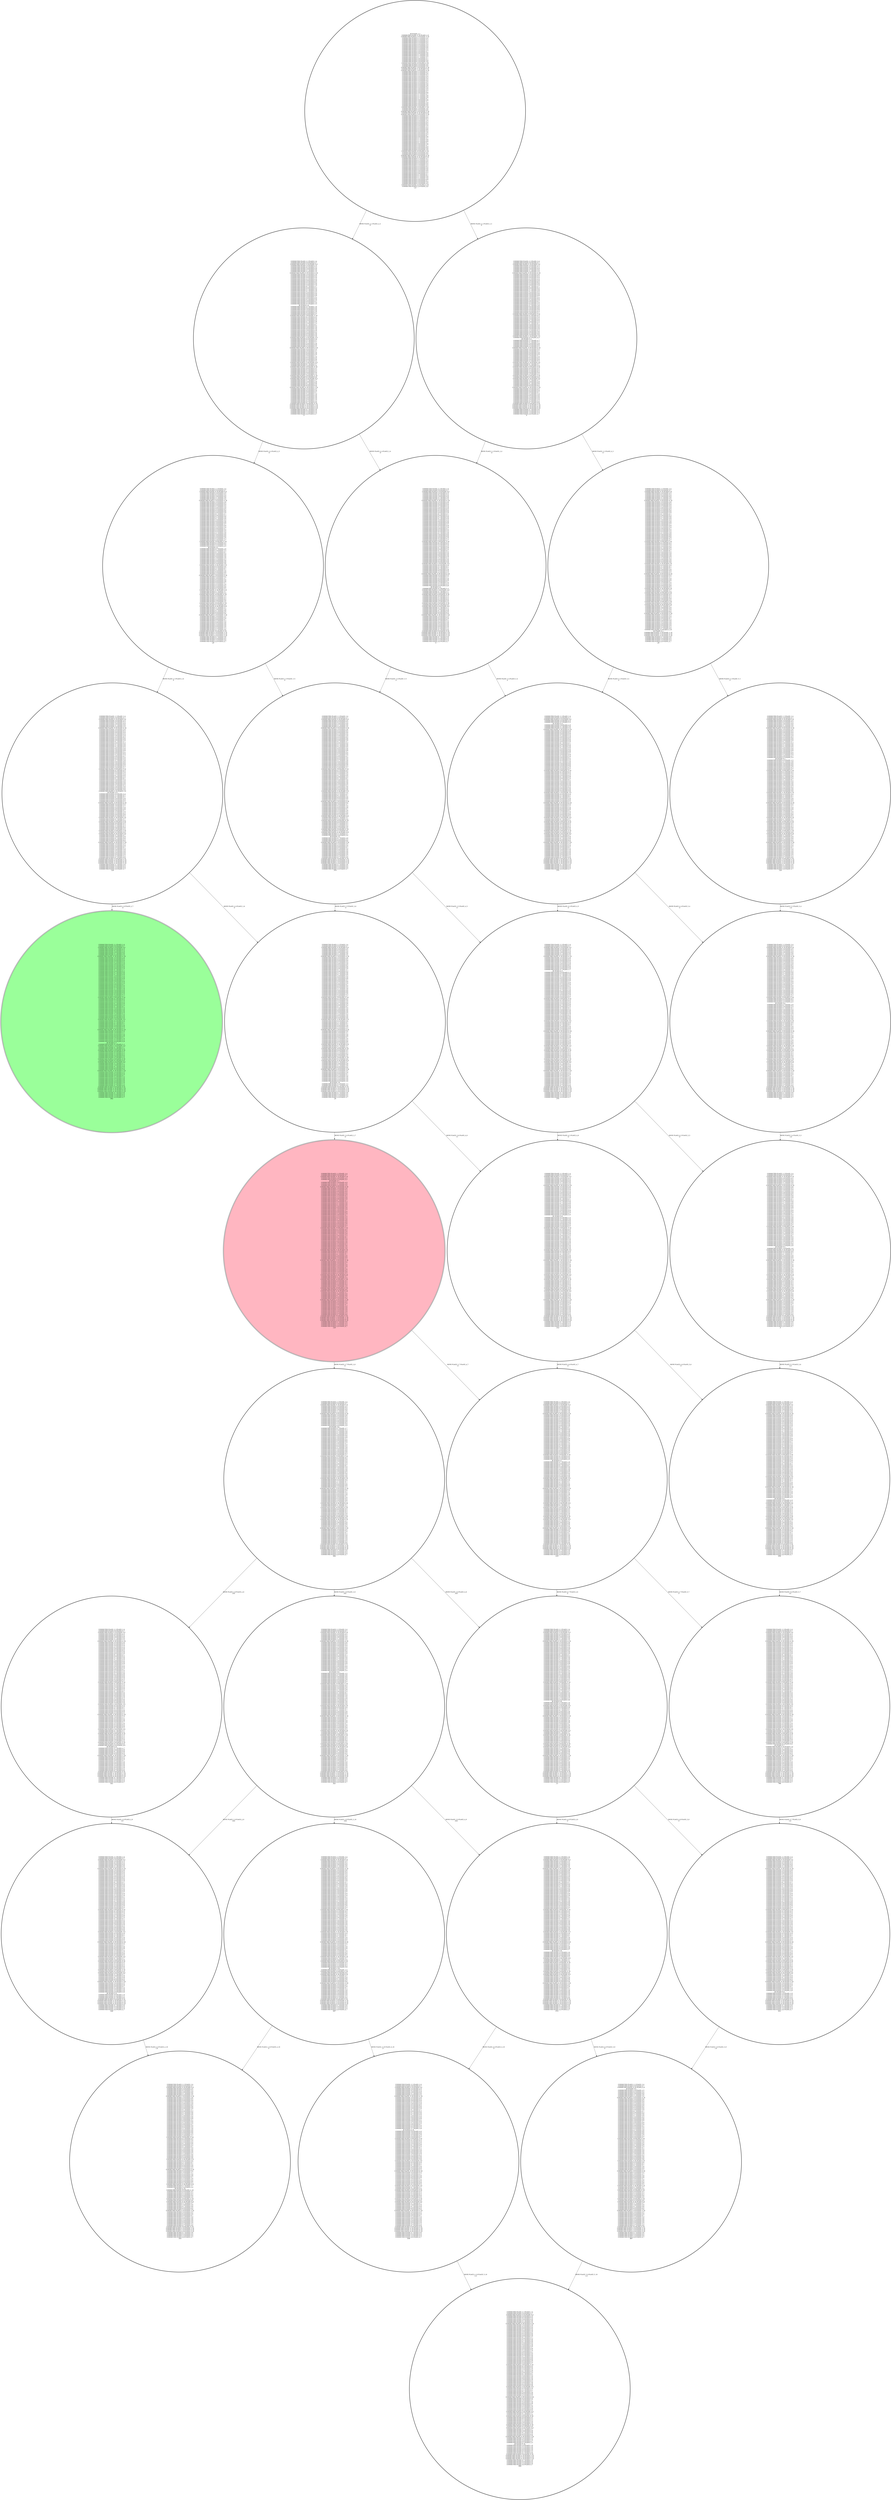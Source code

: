 digraph {
"CONNECTED PLACE_3_3 PLACE_3_4\nCONNECTED PLACE_5_8 PLACE_5_7\nCONNECTED PLACE_5_10 PLACE_5_9\nCONNECTED PLACE_2_6 PLACE_2_5\nCONNECTED PLACE_4_5 PLACE_5_5\nCONNECTED PLACE_3_9 PLACE_4_9\nCONNECTED PLACE_3_7 PLACE_3_6\nCONNECTED PLACE_2_4 PLACE_3_4\nCONNECTED PLACE_5_10 PLACE_4_10\nCONNECTED PLACE_3_6 PLACE_2_6\nCONNECTED PLACE_4_4 PLACE_4_5\nCONNECTED PLACE_4_8 PLACE_4_9\nCONNECTED PLACE_2_3 PLACE_2_4\nCONNECTED PLACE_2_8 PLACE_2_9\nCONNECTED PLACE_3_5 PLACE_4_5\nCONNECTED PLACE_5_5 PLACE_5_6\nCONNECTED PLACE_4_9 PLACE_5_9\nCONNECTED PLACE_4_7 PLACE_3_7\nAT PLACE_4_5\nCONNECTED PLACE_5_4 PLACE_5_3\nCONNECTED PLACE_5_7 PLACE_5_6\nCONNECTED PLACE_2_7 PLACE_2_6\nCONNECTED PLACE_3_4 PLACE_3_5\nCONNECTED PLACE_4_6 PLACE_5_6\nCONNECTED PLACE_3_8 PLACE_4_8\nCONNECTED PLACE_3_8 PLACE_3_7\nCONNECTED PLACE_5_8 PLACE_4_8\nCONNECTED PLACE_5_3 PLACE_5_4\nCONNECTED PLACE_2_6 PLACE_2_7\nCONNECTED PLACE_2_5 PLACE_3_5\nCONNECTED PLACE_4_5 PLACE_3_5\nCONNECTED PLACE_3_7 PLACE_3_8\nCONNECTED PLACE_5_6 PLACE_4_6\nCONNECTED PLACE_3_6 PLACE_4_6\nCONNECTED PLACE_4_8 PLACE_5_8\nCONNECTED PLACE_4_4 PLACE_4_3\nCONNECTED PLACE_2_8 PLACE_2_7\nCONNECTED PLACE_3_9 PLACE_3_10\nCONNECTED PLACE_4_3 PLACE_4_4\nCONNECTED PLACE_5_5 PLACE_5_4\nCONNECTED PLACE_3_5 PLACE_2_5\nCONNECTED PLACE_2_7 PLACE_2_8\nCONNECTED PLACE_3_4 PLACE_3_3\nCONNECTED PLACE_5_7 PLACE_4_7\nCONNECTED PLACE_5_4 PLACE_5_5\nCONNECTED PLACE_3_8 PLACE_3_9\nCONNECTED PLACE_4_6 PLACE_3_6\nCONNECTED PLACE_3_8 PLACE_2_8\nCONNECTED PLACE_3_3 PLACE_2_3\nCONNECTED PLACE_2_6 PLACE_3_6\nCONNECTED PLACE_2_5 PLACE_2_6\nCONNECTED PLACE_3_9 PLACE_3_8\nCONNECTED PLACE_3_10 PLACE_3_9\nCONNECTED PLACE_4_5 PLACE_4_4\nCONNECTED PLACE_3_7 PLACE_4_7\nCONNECTED PLACE_4_7 PLACE_5_7\nCONNECTED PLACE_2_9 PLACE_2_8\nCONNECTED PLACE_5_9 PLACE_4_9\nCONNECTED PLACE_2_4 PLACE_2_3\nCONNECTED PLACE_3_10 PLACE_2_10\nCONNECTED PLACE_5_6 PLACE_5_5\nCONNECTED PLACE_3_6 PLACE_3_7\nCONNECTED PLACE_4_4 PLACE_3_4\nCONNECTED PLACE_4_8 PLACE_3_8\nCONNECTED PLACE_5_6 PLACE_5_7\nCONNECTED PLACE_3_5 PLACE_3_4\nCONNECTED PLACE_5_5 PLACE_4_5\nCONNECTED PLACE_4_9 PLACE_4_8\nCONNECTED PLACE_4_3 PLACE_5_3\nCONNECTED PLACE_2_10 PLACE_2_9\nCONNECTED PLACE_2_7 PLACE_3_7\nCONNECTED PLACE_3_4 PLACE_2_4\nCONNECTED PLACE_4_9 PLACE_4_10\nCONNECTED PLACE_4_6 PLACE_4_5\nCONNECTED PLACE_5_3 PLACE_4_3\nCONNECTED PLACE_3_3 PLACE_4_3\nCONNECTED PLACE_5_8 PLACE_5_9\nCONNECTED PLACE_2_5 PLACE_2_4\nCONNECTED PLACE_2_9 PLACE_2_10\nCONNECTED PLACE_4_5 PLACE_4_6\nCONNECTED PLACE_4_10 PLACE_4_9\nCONNECTED PLACE_3_7 PLACE_2_7\nCONNECTED PLACE_3_9 PLACE_2_9\nCONNECTED PLACE_4_7 PLACE_4_8\nCONNECTED PLACE_2_4 PLACE_2_5\nCONNECTED PLACE_5_9 PLACE_5_8\nCONNECTED PLACE_4_10 PLACE_3_10\nCONNECTED PLACE_3_6 PLACE_3_5\nCONNECTED PLACE_4_4 PLACE_5_4\nCONNECTED PLACE_4_8 PLACE_4_7\nCONNECTED PLACE_2_3 PLACE_3_3\nCONNECTED PLACE_2_8 PLACE_3_8\nCONNECTED PLACE_3_5 PLACE_3_6\nCONNECTED PLACE_2_9 PLACE_3_9\nCONNECTED PLACE_4_9 PLACE_3_9\nCONNECTED PLACE_4_3 PLACE_3_3\nCONNECTED PLACE_4_7 PLACE_4_6\nCONNECTED PLACE_5_9 PLACE_5_10\nCONNECTED PLACE_2_10 PLACE_3_10\nCONNECTED PLACE_3_10 PLACE_4_10\nCONNECTED PLACE_4_10 PLACE_5_10\nCONNECTED PLACE_5_7 PLACE_5_8\nCONNECTED PLACE_5_4 PLACE_4_4\nCONNECTED PLACE_3_4 PLACE_4_4\nCONNECTED PLACE_4_6 PLACE_4_7\n.375\n" -> "CONNECTED PLACE_3_3 PLACE_3_4\nCONNECTED PLACE_5_8 PLACE_5_7\nCONNECTED PLACE_5_10 PLACE_5_9\nCONNECTED PLACE_2_6 PLACE_2_5\nCONNECTED PLACE_4_5 PLACE_5_5\nCONNECTED PLACE_3_9 PLACE_4_9\nCONNECTED PLACE_3_7 PLACE_3_6\nCONNECTED PLACE_2_4 PLACE_3_4\nCONNECTED PLACE_5_10 PLACE_4_10\nCONNECTED PLACE_3_6 PLACE_2_6\nCONNECTED PLACE_4_4 PLACE_4_5\nCONNECTED PLACE_4_8 PLACE_4_9\nCONNECTED PLACE_2_3 PLACE_2_4\nCONNECTED PLACE_2_8 PLACE_2_9\nCONNECTED PLACE_3_5 PLACE_4_5\nCONNECTED PLACE_5_5 PLACE_5_6\nCONNECTED PLACE_4_9 PLACE_5_9\nCONNECTED PLACE_4_7 PLACE_3_7\nCONNECTED PLACE_5_4 PLACE_5_3\nCONNECTED PLACE_5_7 PLACE_5_6\nCONNECTED PLACE_2_7 PLACE_2_6\nCONNECTED PLACE_3_4 PLACE_3_5\nCONNECTED PLACE_4_6 PLACE_5_6\nCONNECTED PLACE_3_8 PLACE_4_8\nCONNECTED PLACE_3_8 PLACE_3_7\nCONNECTED PLACE_5_8 PLACE_4_8\nCONNECTED PLACE_5_3 PLACE_5_4\nCONNECTED PLACE_2_6 PLACE_2_7\nCONNECTED PLACE_2_5 PLACE_3_5\nCONNECTED PLACE_4_5 PLACE_3_5\nCONNECTED PLACE_3_7 PLACE_3_8\nCONNECTED PLACE_5_6 PLACE_4_6\nCONNECTED PLACE_3_6 PLACE_4_6\nCONNECTED PLACE_4_8 PLACE_5_8\nCONNECTED PLACE_4_4 PLACE_4_3\nCONNECTED PLACE_2_8 PLACE_2_7\nCONNECTED PLACE_3_9 PLACE_3_10\nCONNECTED PLACE_4_3 PLACE_4_4\nCONNECTED PLACE_5_5 PLACE_5_4\nCONNECTED PLACE_3_5 PLACE_2_5\nCONNECTED PLACE_2_7 PLACE_2_8\nCONNECTED PLACE_3_4 PLACE_3_3\nCONNECTED PLACE_5_7 PLACE_4_7\nCONNECTED PLACE_5_4 PLACE_5_5\nCONNECTED PLACE_3_8 PLACE_3_9\nCONNECTED PLACE_4_6 PLACE_3_6\nCONNECTED PLACE_3_8 PLACE_2_8\nCONNECTED PLACE_3_3 PLACE_2_3\nCONNECTED PLACE_2_6 PLACE_3_6\nCONNECTED PLACE_2_5 PLACE_2_6\nAT PLACE_5_5\nCONNECTED PLACE_3_9 PLACE_3_8\nCONNECTED PLACE_3_10 PLACE_3_9\nCONNECTED PLACE_4_5 PLACE_4_4\nCONNECTED PLACE_3_7 PLACE_4_7\nCONNECTED PLACE_4_7 PLACE_5_7\nCONNECTED PLACE_2_9 PLACE_2_8\nCONNECTED PLACE_5_9 PLACE_4_9\nCONNECTED PLACE_2_4 PLACE_2_3\nCONNECTED PLACE_3_10 PLACE_2_10\nCONNECTED PLACE_5_6 PLACE_5_5\nCONNECTED PLACE_3_6 PLACE_3_7\nCONNECTED PLACE_4_4 PLACE_3_4\nCONNECTED PLACE_4_8 PLACE_3_8\nCONNECTED PLACE_5_6 PLACE_5_7\nCONNECTED PLACE_3_5 PLACE_3_4\nCONNECTED PLACE_5_5 PLACE_4_5\nCONNECTED PLACE_4_9 PLACE_4_8\nCONNECTED PLACE_4_3 PLACE_5_3\nCONNECTED PLACE_2_10 PLACE_2_9\nCONNECTED PLACE_2_7 PLACE_3_7\nCONNECTED PLACE_3_4 PLACE_2_4\nCONNECTED PLACE_4_9 PLACE_4_10\nCONNECTED PLACE_4_6 PLACE_4_5\nCONNECTED PLACE_5_3 PLACE_4_3\nCONNECTED PLACE_3_3 PLACE_4_3\nCONNECTED PLACE_5_8 PLACE_5_9\nCONNECTED PLACE_2_5 PLACE_2_4\nCONNECTED PLACE_2_9 PLACE_2_10\nCONNECTED PLACE_4_5 PLACE_4_6\nCONNECTED PLACE_4_10 PLACE_4_9\nCONNECTED PLACE_3_7 PLACE_2_7\nCONNECTED PLACE_3_9 PLACE_2_9\nCONNECTED PLACE_4_7 PLACE_4_8\nCONNECTED PLACE_2_4 PLACE_2_5\nCONNECTED PLACE_5_9 PLACE_5_8\nCONNECTED PLACE_4_10 PLACE_3_10\nCONNECTED PLACE_3_6 PLACE_3_5\nCONNECTED PLACE_4_4 PLACE_5_4\nCONNECTED PLACE_4_8 PLACE_4_7\nCONNECTED PLACE_2_3 PLACE_3_3\nCONNECTED PLACE_2_8 PLACE_3_8\nCONNECTED PLACE_3_5 PLACE_3_6\nCONNECTED PLACE_2_9 PLACE_3_9\nCONNECTED PLACE_4_9 PLACE_3_9\nCONNECTED PLACE_4_3 PLACE_3_3\nCONNECTED PLACE_4_7 PLACE_4_6\nCONNECTED PLACE_5_9 PLACE_5_10\nCONNECTED PLACE_2_10 PLACE_3_10\nCONNECTED PLACE_3_10 PLACE_4_10\nCONNECTED PLACE_4_10 PLACE_5_10\nCONNECTED PLACE_5_7 PLACE_5_8\nCONNECTED PLACE_5_4 PLACE_4_4\nCONNECTED PLACE_3_4 PLACE_4_4\nCONNECTED PLACE_4_6 PLACE_4_7\n.5\n"[label="MOVE PLACE_4_5 PLACE_5_5\n.5\n"];
"CONNECTED PLACE_3_3 PLACE_3_4\nCONNECTED PLACE_5_8 PLACE_5_7\nCONNECTED PLACE_5_10 PLACE_5_9\nCONNECTED PLACE_2_6 PLACE_2_5\nCONNECTED PLACE_4_5 PLACE_5_5\nCONNECTED PLACE_3_9 PLACE_4_9\nCONNECTED PLACE_3_7 PLACE_3_6\nCONNECTED PLACE_2_4 PLACE_3_4\nCONNECTED PLACE_5_10 PLACE_4_10\nCONNECTED PLACE_3_6 PLACE_2_6\nCONNECTED PLACE_4_4 PLACE_4_5\nCONNECTED PLACE_4_8 PLACE_4_9\nCONNECTED PLACE_2_3 PLACE_2_4\nCONNECTED PLACE_2_8 PLACE_2_9\nCONNECTED PLACE_3_5 PLACE_4_5\nCONNECTED PLACE_5_5 PLACE_5_6\nCONNECTED PLACE_4_9 PLACE_5_9\nCONNECTED PLACE_4_7 PLACE_3_7\nAT PLACE_4_5\nCONNECTED PLACE_5_4 PLACE_5_3\nCONNECTED PLACE_5_7 PLACE_5_6\nCONNECTED PLACE_2_7 PLACE_2_6\nCONNECTED PLACE_3_4 PLACE_3_5\nCONNECTED PLACE_4_6 PLACE_5_6\nCONNECTED PLACE_3_8 PLACE_4_8\nCONNECTED PLACE_3_8 PLACE_3_7\nCONNECTED PLACE_5_8 PLACE_4_8\nCONNECTED PLACE_5_3 PLACE_5_4\nCONNECTED PLACE_2_6 PLACE_2_7\nCONNECTED PLACE_2_5 PLACE_3_5\nCONNECTED PLACE_4_5 PLACE_3_5\nCONNECTED PLACE_3_7 PLACE_3_8\nCONNECTED PLACE_5_6 PLACE_4_6\nCONNECTED PLACE_3_6 PLACE_4_6\nCONNECTED PLACE_4_8 PLACE_5_8\nCONNECTED PLACE_4_4 PLACE_4_3\nCONNECTED PLACE_2_8 PLACE_2_7\nCONNECTED PLACE_3_9 PLACE_3_10\nCONNECTED PLACE_4_3 PLACE_4_4\nCONNECTED PLACE_5_5 PLACE_5_4\nCONNECTED PLACE_3_5 PLACE_2_5\nCONNECTED PLACE_2_7 PLACE_2_8\nCONNECTED PLACE_3_4 PLACE_3_3\nCONNECTED PLACE_5_7 PLACE_4_7\nCONNECTED PLACE_5_4 PLACE_5_5\nCONNECTED PLACE_3_8 PLACE_3_9\nCONNECTED PLACE_4_6 PLACE_3_6\nCONNECTED PLACE_3_8 PLACE_2_8\nCONNECTED PLACE_3_3 PLACE_2_3\nCONNECTED PLACE_2_6 PLACE_3_6\nCONNECTED PLACE_2_5 PLACE_2_6\nCONNECTED PLACE_3_9 PLACE_3_8\nCONNECTED PLACE_3_10 PLACE_3_9\nCONNECTED PLACE_4_5 PLACE_4_4\nCONNECTED PLACE_3_7 PLACE_4_7\nCONNECTED PLACE_4_7 PLACE_5_7\nCONNECTED PLACE_2_9 PLACE_2_8\nCONNECTED PLACE_5_9 PLACE_4_9\nCONNECTED PLACE_2_4 PLACE_2_3\nCONNECTED PLACE_3_10 PLACE_2_10\nCONNECTED PLACE_5_6 PLACE_5_5\nCONNECTED PLACE_3_6 PLACE_3_7\nCONNECTED PLACE_4_4 PLACE_3_4\nCONNECTED PLACE_4_8 PLACE_3_8\nCONNECTED PLACE_5_6 PLACE_5_7\nCONNECTED PLACE_3_5 PLACE_3_4\nCONNECTED PLACE_5_5 PLACE_4_5\nCONNECTED PLACE_4_9 PLACE_4_8\nCONNECTED PLACE_4_3 PLACE_5_3\nCONNECTED PLACE_2_10 PLACE_2_9\nCONNECTED PLACE_2_7 PLACE_3_7\nCONNECTED PLACE_3_4 PLACE_2_4\nCONNECTED PLACE_4_9 PLACE_4_10\nCONNECTED PLACE_4_6 PLACE_4_5\nCONNECTED PLACE_5_3 PLACE_4_3\nCONNECTED PLACE_3_3 PLACE_4_3\nCONNECTED PLACE_5_8 PLACE_5_9\nCONNECTED PLACE_2_5 PLACE_2_4\nCONNECTED PLACE_2_9 PLACE_2_10\nCONNECTED PLACE_4_5 PLACE_4_6\nCONNECTED PLACE_4_10 PLACE_4_9\nCONNECTED PLACE_3_7 PLACE_2_7\nCONNECTED PLACE_3_9 PLACE_2_9\nCONNECTED PLACE_4_7 PLACE_4_8\nCONNECTED PLACE_2_4 PLACE_2_5\nCONNECTED PLACE_5_9 PLACE_5_8\nCONNECTED PLACE_4_10 PLACE_3_10\nCONNECTED PLACE_3_6 PLACE_3_5\nCONNECTED PLACE_4_4 PLACE_5_4\nCONNECTED PLACE_4_8 PLACE_4_7\nCONNECTED PLACE_2_3 PLACE_3_3\nCONNECTED PLACE_2_8 PLACE_3_8\nCONNECTED PLACE_3_5 PLACE_3_6\nCONNECTED PLACE_2_9 PLACE_3_9\nCONNECTED PLACE_4_9 PLACE_3_9\nCONNECTED PLACE_4_3 PLACE_3_3\nCONNECTED PLACE_4_7 PLACE_4_6\nCONNECTED PLACE_5_9 PLACE_5_10\nCONNECTED PLACE_2_10 PLACE_3_10\nCONNECTED PLACE_3_10 PLACE_4_10\nCONNECTED PLACE_4_10 PLACE_5_10\nCONNECTED PLACE_5_7 PLACE_5_8\nCONNECTED PLACE_5_4 PLACE_4_4\nCONNECTED PLACE_3_4 PLACE_4_4\nCONNECTED PLACE_4_6 PLACE_4_7\n.375\n" -> "CONNECTED PLACE_3_3 PLACE_3_4\nCONNECTED PLACE_5_8 PLACE_5_7\nCONNECTED PLACE_5_10 PLACE_5_9\nCONNECTED PLACE_2_6 PLACE_2_5\nCONNECTED PLACE_4_5 PLACE_5_5\nCONNECTED PLACE_3_9 PLACE_4_9\nCONNECTED PLACE_3_7 PLACE_3_6\nCONNECTED PLACE_2_4 PLACE_3_4\nCONNECTED PLACE_5_10 PLACE_4_10\nCONNECTED PLACE_3_6 PLACE_2_6\nCONNECTED PLACE_4_4 PLACE_4_5\nCONNECTED PLACE_4_8 PLACE_4_9\nCONNECTED PLACE_2_3 PLACE_2_4\nCONNECTED PLACE_2_8 PLACE_2_9\nCONNECTED PLACE_3_5 PLACE_4_5\nCONNECTED PLACE_5_5 PLACE_5_6\nCONNECTED PLACE_4_9 PLACE_5_9\nCONNECTED PLACE_4_7 PLACE_3_7\nCONNECTED PLACE_5_4 PLACE_5_3\nCONNECTED PLACE_5_7 PLACE_5_6\nCONNECTED PLACE_2_7 PLACE_2_6\nCONNECTED PLACE_3_4 PLACE_3_5\nCONNECTED PLACE_4_6 PLACE_5_6\nCONNECTED PLACE_3_8 PLACE_4_8\nCONNECTED PLACE_3_8 PLACE_3_7\nCONNECTED PLACE_5_8 PLACE_4_8\nCONNECTED PLACE_5_3 PLACE_5_4\nCONNECTED PLACE_2_6 PLACE_2_7\nCONNECTED PLACE_2_5 PLACE_3_5\nAT PLACE_4_6\nCONNECTED PLACE_4_5 PLACE_3_5\nCONNECTED PLACE_3_7 PLACE_3_8\nCONNECTED PLACE_5_6 PLACE_4_6\nCONNECTED PLACE_3_6 PLACE_4_6\nCONNECTED PLACE_4_8 PLACE_5_8\nCONNECTED PLACE_4_4 PLACE_4_3\nCONNECTED PLACE_2_8 PLACE_2_7\nCONNECTED PLACE_3_9 PLACE_3_10\nCONNECTED PLACE_4_3 PLACE_4_4\nCONNECTED PLACE_5_5 PLACE_5_4\nCONNECTED PLACE_3_5 PLACE_2_5\nCONNECTED PLACE_2_7 PLACE_2_8\nCONNECTED PLACE_3_4 PLACE_3_3\nCONNECTED PLACE_5_7 PLACE_4_7\nCONNECTED PLACE_5_4 PLACE_5_5\nCONNECTED PLACE_3_8 PLACE_3_9\nCONNECTED PLACE_4_6 PLACE_3_6\nCONNECTED PLACE_3_8 PLACE_2_8\nCONNECTED PLACE_3_3 PLACE_2_3\nCONNECTED PLACE_2_6 PLACE_3_6\nCONNECTED PLACE_2_5 PLACE_2_6\nCONNECTED PLACE_3_9 PLACE_3_8\nCONNECTED PLACE_3_10 PLACE_3_9\nCONNECTED PLACE_4_5 PLACE_4_4\nCONNECTED PLACE_3_7 PLACE_4_7\nCONNECTED PLACE_4_7 PLACE_5_7\nCONNECTED PLACE_2_9 PLACE_2_8\nCONNECTED PLACE_5_9 PLACE_4_9\nCONNECTED PLACE_2_4 PLACE_2_3\nCONNECTED PLACE_3_10 PLACE_2_10\nCONNECTED PLACE_5_6 PLACE_5_5\nCONNECTED PLACE_3_6 PLACE_3_7\nCONNECTED PLACE_4_4 PLACE_3_4\nCONNECTED PLACE_4_8 PLACE_3_8\nCONNECTED PLACE_5_6 PLACE_5_7\nCONNECTED PLACE_3_5 PLACE_3_4\nCONNECTED PLACE_5_5 PLACE_4_5\nCONNECTED PLACE_4_9 PLACE_4_8\nCONNECTED PLACE_4_3 PLACE_5_3\nCONNECTED PLACE_2_10 PLACE_2_9\nCONNECTED PLACE_2_7 PLACE_3_7\nCONNECTED PLACE_3_4 PLACE_2_4\nCONNECTED PLACE_4_9 PLACE_4_10\nCONNECTED PLACE_4_6 PLACE_4_5\nCONNECTED PLACE_5_3 PLACE_4_3\nCONNECTED PLACE_3_3 PLACE_4_3\nCONNECTED PLACE_5_8 PLACE_5_9\nCONNECTED PLACE_2_5 PLACE_2_4\nCONNECTED PLACE_2_9 PLACE_2_10\nCONNECTED PLACE_4_5 PLACE_4_6\nCONNECTED PLACE_4_10 PLACE_4_9\nCONNECTED PLACE_3_7 PLACE_2_7\nCONNECTED PLACE_3_9 PLACE_2_9\nCONNECTED PLACE_4_7 PLACE_4_8\nCONNECTED PLACE_2_4 PLACE_2_5\nCONNECTED PLACE_5_9 PLACE_5_8\nCONNECTED PLACE_4_10 PLACE_3_10\nCONNECTED PLACE_3_6 PLACE_3_5\nCONNECTED PLACE_4_4 PLACE_5_4\nCONNECTED PLACE_4_8 PLACE_4_7\nCONNECTED PLACE_2_3 PLACE_3_3\nCONNECTED PLACE_2_8 PLACE_3_8\nCONNECTED PLACE_3_5 PLACE_3_6\nCONNECTED PLACE_2_9 PLACE_3_9\nCONNECTED PLACE_4_9 PLACE_3_9\nCONNECTED PLACE_4_3 PLACE_3_3\nCONNECTED PLACE_4_7 PLACE_4_6\nCONNECTED PLACE_5_9 PLACE_5_10\nCONNECTED PLACE_2_10 PLACE_3_10\nCONNECTED PLACE_3_10 PLACE_4_10\nCONNECTED PLACE_4_10 PLACE_5_10\nCONNECTED PLACE_5_7 PLACE_5_8\nCONNECTED PLACE_5_4 PLACE_4_4\nCONNECTED PLACE_3_4 PLACE_4_4\nCONNECTED PLACE_4_6 PLACE_4_7\n.312\n"[label="MOVE PLACE_4_5 PLACE_4_6\n.5\n"];
"CONNECTED PLACE_3_3 PLACE_3_4\nCONNECTED PLACE_5_8 PLACE_5_7\nCONNECTED PLACE_5_10 PLACE_5_9\nCONNECTED PLACE_2_6 PLACE_2_5\nCONNECTED PLACE_4_5 PLACE_5_5\nCONNECTED PLACE_3_9 PLACE_4_9\nCONNECTED PLACE_3_7 PLACE_3_6\nCONNECTED PLACE_2_4 PLACE_3_4\nCONNECTED PLACE_5_10 PLACE_4_10\nCONNECTED PLACE_3_6 PLACE_2_6\nCONNECTED PLACE_4_4 PLACE_4_5\nCONNECTED PLACE_4_8 PLACE_4_9\nCONNECTED PLACE_2_3 PLACE_2_4\nCONNECTED PLACE_2_8 PLACE_2_9\nCONNECTED PLACE_3_5 PLACE_4_5\nCONNECTED PLACE_5_5 PLACE_5_6\nCONNECTED PLACE_4_9 PLACE_5_9\nAT PLACE_3_8\nCONNECTED PLACE_4_7 PLACE_3_7\nCONNECTED PLACE_5_4 PLACE_5_3\nCONNECTED PLACE_5_7 PLACE_5_6\nCONNECTED PLACE_2_7 PLACE_2_6\nCONNECTED PLACE_3_4 PLACE_3_5\nCONNECTED PLACE_4_6 PLACE_5_6\nCONNECTED PLACE_3_8 PLACE_4_8\nCONNECTED PLACE_3_8 PLACE_3_7\nCONNECTED PLACE_5_8 PLACE_4_8\nCONNECTED PLACE_5_3 PLACE_5_4\nCONNECTED PLACE_2_6 PLACE_2_7\nCONNECTED PLACE_2_5 PLACE_3_5\nCONNECTED PLACE_4_5 PLACE_3_5\nCONNECTED PLACE_3_7 PLACE_3_8\nCONNECTED PLACE_5_6 PLACE_4_6\nCONNECTED PLACE_3_6 PLACE_4_6\nCONNECTED PLACE_4_8 PLACE_5_8\nCONNECTED PLACE_4_4 PLACE_4_3\nCONNECTED PLACE_2_8 PLACE_2_7\nCONNECTED PLACE_3_9 PLACE_3_10\nCONNECTED PLACE_4_3 PLACE_4_4\nCONNECTED PLACE_5_5 PLACE_5_4\nCONNECTED PLACE_3_5 PLACE_2_5\nCONNECTED PLACE_2_7 PLACE_2_8\nCONNECTED PLACE_3_4 PLACE_3_3\nCONNECTED PLACE_5_7 PLACE_4_7\nCONNECTED PLACE_5_4 PLACE_5_5\nCONNECTED PLACE_3_8 PLACE_3_9\nCONNECTED PLACE_4_6 PLACE_3_6\nCONNECTED PLACE_3_8 PLACE_2_8\nCONNECTED PLACE_3_3 PLACE_2_3\nCONNECTED PLACE_2_6 PLACE_3_6\nCONNECTED PLACE_2_5 PLACE_2_6\nCONNECTED PLACE_3_9 PLACE_3_8\nCONNECTED PLACE_3_10 PLACE_3_9\nCONNECTED PLACE_4_5 PLACE_4_4\nCONNECTED PLACE_3_7 PLACE_4_7\nCONNECTED PLACE_4_7 PLACE_5_7\nCONNECTED PLACE_2_9 PLACE_2_8\nCONNECTED PLACE_5_9 PLACE_4_9\nCONNECTED PLACE_2_4 PLACE_2_3\nCONNECTED PLACE_3_10 PLACE_2_10\nCONNECTED PLACE_5_6 PLACE_5_5\nCONNECTED PLACE_3_6 PLACE_3_7\nCONNECTED PLACE_4_4 PLACE_3_4\nCONNECTED PLACE_4_8 PLACE_3_8\nCONNECTED PLACE_5_6 PLACE_5_7\nCONNECTED PLACE_3_5 PLACE_3_4\nCONNECTED PLACE_5_5 PLACE_4_5\nCONNECTED PLACE_4_9 PLACE_4_8\nCONNECTED PLACE_4_3 PLACE_5_3\nCONNECTED PLACE_2_10 PLACE_2_9\nCONNECTED PLACE_2_7 PLACE_3_7\nCONNECTED PLACE_3_4 PLACE_2_4\nCONNECTED PLACE_4_9 PLACE_4_10\nCONNECTED PLACE_4_6 PLACE_4_5\nCONNECTED PLACE_5_3 PLACE_4_3\nCONNECTED PLACE_3_3 PLACE_4_3\nCONNECTED PLACE_5_8 PLACE_5_9\nCONNECTED PLACE_2_5 PLACE_2_4\nCONNECTED PLACE_2_9 PLACE_2_10\nCONNECTED PLACE_4_5 PLACE_4_6\nCONNECTED PLACE_4_10 PLACE_4_9\nCONNECTED PLACE_3_7 PLACE_2_7\nCONNECTED PLACE_3_9 PLACE_2_9\nCONNECTED PLACE_4_7 PLACE_4_8\nCONNECTED PLACE_2_4 PLACE_2_5\nCONNECTED PLACE_5_9 PLACE_5_8\nCONNECTED PLACE_4_10 PLACE_3_10\nCONNECTED PLACE_3_6 PLACE_3_5\nCONNECTED PLACE_4_4 PLACE_5_4\nCONNECTED PLACE_4_8 PLACE_4_7\nCONNECTED PLACE_2_3 PLACE_3_3\nCONNECTED PLACE_2_8 PLACE_3_8\nCONNECTED PLACE_3_5 PLACE_3_6\nCONNECTED PLACE_2_9 PLACE_3_9\nCONNECTED PLACE_4_9 PLACE_3_9\nCONNECTED PLACE_4_3 PLACE_3_3\nCONNECTED PLACE_4_7 PLACE_4_6\nCONNECTED PLACE_5_9 PLACE_5_10\nCONNECTED PLACE_2_10 PLACE_3_10\nCONNECTED PLACE_3_10 PLACE_4_10\nCONNECTED PLACE_4_10 PLACE_5_10\nCONNECTED PLACE_5_7 PLACE_5_8\nCONNECTED PLACE_5_4 PLACE_4_4\nCONNECTED PLACE_3_4 PLACE_4_4\nCONNECTED PLACE_4_6 PLACE_4_7\n.062\n" -> "CONNECTED PLACE_3_3 PLACE_3_4\nCONNECTED PLACE_5_8 PLACE_5_7\nCONNECTED PLACE_5_10 PLACE_5_9\nCONNECTED PLACE_2_6 PLACE_2_5\nCONNECTED PLACE_4_5 PLACE_5_5\nCONNECTED PLACE_3_9 PLACE_4_9\nCONNECTED PLACE_3_7 PLACE_3_6\nCONNECTED PLACE_2_4 PLACE_3_4\nCONNECTED PLACE_5_10 PLACE_4_10\nCONNECTED PLACE_3_6 PLACE_2_6\nCONNECTED PLACE_4_4 PLACE_4_5\nCONNECTED PLACE_4_8 PLACE_4_9\nCONNECTED PLACE_2_3 PLACE_2_4\nCONNECTED PLACE_2_8 PLACE_2_9\nCONNECTED PLACE_3_5 PLACE_4_5\nCONNECTED PLACE_5_5 PLACE_5_6\nCONNECTED PLACE_4_9 PLACE_5_9\nCONNECTED PLACE_4_7 PLACE_3_7\nCONNECTED PLACE_5_4 PLACE_5_3\nCONNECTED PLACE_5_7 PLACE_5_6\nCONNECTED PLACE_2_7 PLACE_2_6\nCONNECTED PLACE_3_4 PLACE_3_5\nCONNECTED PLACE_4_6 PLACE_5_6\nCONNECTED PLACE_3_8 PLACE_4_8\nCONNECTED PLACE_3_8 PLACE_3_7\nCONNECTED PLACE_5_8 PLACE_4_8\nCONNECTED PLACE_5_3 PLACE_5_4\nCONNECTED PLACE_2_6 PLACE_2_7\nCONNECTED PLACE_2_5 PLACE_3_5\nCONNECTED PLACE_4_5 PLACE_3_5\nCONNECTED PLACE_3_7 PLACE_3_8\nCONNECTED PLACE_5_6 PLACE_4_6\nCONNECTED PLACE_3_6 PLACE_4_6\nCONNECTED PLACE_4_8 PLACE_5_8\nCONNECTED PLACE_4_4 PLACE_4_3\nCONNECTED PLACE_2_8 PLACE_2_7\nCONNECTED PLACE_3_9 PLACE_3_10\nCONNECTED PLACE_4_3 PLACE_4_4\nCONNECTED PLACE_5_5 PLACE_5_4\nCONNECTED PLACE_3_5 PLACE_2_5\nCONNECTED PLACE_2_7 PLACE_2_8\nCONNECTED PLACE_3_4 PLACE_3_3\nCONNECTED PLACE_5_7 PLACE_4_7\nCONNECTED PLACE_5_4 PLACE_5_5\nCONNECTED PLACE_3_8 PLACE_3_9\nCONNECTED PLACE_4_6 PLACE_3_6\nCONNECTED PLACE_3_8 PLACE_2_8\nCONNECTED PLACE_3_3 PLACE_2_3\nCONNECTED PLACE_2_6 PLACE_3_6\nCONNECTED PLACE_2_5 PLACE_2_6\nCONNECTED PLACE_3_9 PLACE_3_8\nCONNECTED PLACE_3_10 PLACE_3_9\nCONNECTED PLACE_4_5 PLACE_4_4\nCONNECTED PLACE_3_7 PLACE_4_7\nCONNECTED PLACE_4_7 PLACE_5_7\nCONNECTED PLACE_2_9 PLACE_2_8\nCONNECTED PLACE_5_9 PLACE_4_9\nCONNECTED PLACE_2_4 PLACE_2_3\nCONNECTED PLACE_3_10 PLACE_2_10\nCONNECTED PLACE_5_6 PLACE_5_5\nCONNECTED PLACE_3_6 PLACE_3_7\nCONNECTED PLACE_4_4 PLACE_3_4\nCONNECTED PLACE_4_8 PLACE_3_8\nCONNECTED PLACE_5_6 PLACE_5_7\nCONNECTED PLACE_3_5 PLACE_3_4\nCONNECTED PLACE_5_5 PLACE_4_5\nCONNECTED PLACE_4_9 PLACE_4_8\nCONNECTED PLACE_4_3 PLACE_5_3\nCONNECTED PLACE_2_10 PLACE_2_9\nCONNECTED PLACE_2_7 PLACE_3_7\nCONNECTED PLACE_3_4 PLACE_2_4\nCONNECTED PLACE_4_9 PLACE_4_10\nCONNECTED PLACE_4_6 PLACE_4_5\nCONNECTED PLACE_5_3 PLACE_4_3\nCONNECTED PLACE_3_3 PLACE_4_3\nCONNECTED PLACE_5_8 PLACE_5_9\nCONNECTED PLACE_2_5 PLACE_2_4\nCONNECTED PLACE_2_9 PLACE_2_10\nCONNECTED PLACE_4_5 PLACE_4_6\nCONNECTED PLACE_4_10 PLACE_4_9\nAT PLACE_2_8\nCONNECTED PLACE_3_7 PLACE_2_7\nCONNECTED PLACE_3_9 PLACE_2_9\nCONNECTED PLACE_4_7 PLACE_4_8\nCONNECTED PLACE_2_4 PLACE_2_5\nCONNECTED PLACE_5_9 PLACE_5_8\nCONNECTED PLACE_4_10 PLACE_3_10\nCONNECTED PLACE_3_6 PLACE_3_5\nCONNECTED PLACE_4_4 PLACE_5_4\nCONNECTED PLACE_4_8 PLACE_4_7\nCONNECTED PLACE_2_3 PLACE_3_3\nCONNECTED PLACE_2_8 PLACE_3_8\nCONNECTED PLACE_3_5 PLACE_3_6\nCONNECTED PLACE_2_9 PLACE_3_9\nCONNECTED PLACE_4_9 PLACE_3_9\nCONNECTED PLACE_4_3 PLACE_3_3\nCONNECTED PLACE_4_7 PLACE_4_6\nCONNECTED PLACE_5_9 PLACE_5_10\nCONNECTED PLACE_2_10 PLACE_3_10\nCONNECTED PLACE_3_10 PLACE_4_10\nCONNECTED PLACE_4_10 PLACE_5_10\nCONNECTED PLACE_5_7 PLACE_5_8\nCONNECTED PLACE_5_4 PLACE_4_4\nCONNECTED PLACE_3_4 PLACE_4_4\nCONNECTED PLACE_4_6 PLACE_4_7\n.021\n"[label="MOVE PLACE_3_8 PLACE_2_8\n.333\n"];
"CONNECTED PLACE_3_3 PLACE_3_4\nCONNECTED PLACE_5_8 PLACE_5_7\nCONNECTED PLACE_5_10 PLACE_5_9\nCONNECTED PLACE_2_6 PLACE_2_5\nCONNECTED PLACE_4_5 PLACE_5_5\nCONNECTED PLACE_3_9 PLACE_4_9\nCONNECTED PLACE_3_7 PLACE_3_6\nCONNECTED PLACE_2_4 PLACE_3_4\nCONNECTED PLACE_5_10 PLACE_4_10\nCONNECTED PLACE_3_6 PLACE_2_6\nCONNECTED PLACE_4_4 PLACE_4_5\nCONNECTED PLACE_4_8 PLACE_4_9\nCONNECTED PLACE_2_3 PLACE_2_4\nCONNECTED PLACE_2_8 PLACE_2_9\nCONNECTED PLACE_3_5 PLACE_4_5\nCONNECTED PLACE_5_5 PLACE_5_6\nCONNECTED PLACE_4_9 PLACE_5_9\nAT PLACE_3_8\nCONNECTED PLACE_4_7 PLACE_3_7\nCONNECTED PLACE_5_4 PLACE_5_3\nCONNECTED PLACE_5_7 PLACE_5_6\nCONNECTED PLACE_2_7 PLACE_2_6\nCONNECTED PLACE_3_4 PLACE_3_5\nCONNECTED PLACE_4_6 PLACE_5_6\nCONNECTED PLACE_3_8 PLACE_4_8\nCONNECTED PLACE_3_8 PLACE_3_7\nCONNECTED PLACE_5_8 PLACE_4_8\nCONNECTED PLACE_5_3 PLACE_5_4\nCONNECTED PLACE_2_6 PLACE_2_7\nCONNECTED PLACE_2_5 PLACE_3_5\nCONNECTED PLACE_4_5 PLACE_3_5\nCONNECTED PLACE_3_7 PLACE_3_8\nCONNECTED PLACE_5_6 PLACE_4_6\nCONNECTED PLACE_3_6 PLACE_4_6\nCONNECTED PLACE_4_8 PLACE_5_8\nCONNECTED PLACE_4_4 PLACE_4_3\nCONNECTED PLACE_2_8 PLACE_2_7\nCONNECTED PLACE_3_9 PLACE_3_10\nCONNECTED PLACE_4_3 PLACE_4_4\nCONNECTED PLACE_5_5 PLACE_5_4\nCONNECTED PLACE_3_5 PLACE_2_5\nCONNECTED PLACE_2_7 PLACE_2_8\nCONNECTED PLACE_3_4 PLACE_3_3\nCONNECTED PLACE_5_7 PLACE_4_7\nCONNECTED PLACE_5_4 PLACE_5_5\nCONNECTED PLACE_3_8 PLACE_3_9\nCONNECTED PLACE_4_6 PLACE_3_6\nCONNECTED PLACE_3_8 PLACE_2_8\nCONNECTED PLACE_3_3 PLACE_2_3\nCONNECTED PLACE_2_6 PLACE_3_6\nCONNECTED PLACE_2_5 PLACE_2_6\nCONNECTED PLACE_3_9 PLACE_3_8\nCONNECTED PLACE_3_10 PLACE_3_9\nCONNECTED PLACE_4_5 PLACE_4_4\nCONNECTED PLACE_3_7 PLACE_4_7\nCONNECTED PLACE_4_7 PLACE_5_7\nCONNECTED PLACE_2_9 PLACE_2_8\nCONNECTED PLACE_5_9 PLACE_4_9\nCONNECTED PLACE_2_4 PLACE_2_3\nCONNECTED PLACE_3_10 PLACE_2_10\nCONNECTED PLACE_5_6 PLACE_5_5\nCONNECTED PLACE_3_6 PLACE_3_7\nCONNECTED PLACE_4_4 PLACE_3_4\nCONNECTED PLACE_4_8 PLACE_3_8\nCONNECTED PLACE_5_6 PLACE_5_7\nCONNECTED PLACE_3_5 PLACE_3_4\nCONNECTED PLACE_5_5 PLACE_4_5\nCONNECTED PLACE_4_9 PLACE_4_8\nCONNECTED PLACE_4_3 PLACE_5_3\nCONNECTED PLACE_2_10 PLACE_2_9\nCONNECTED PLACE_2_7 PLACE_3_7\nCONNECTED PLACE_3_4 PLACE_2_4\nCONNECTED PLACE_4_9 PLACE_4_10\nCONNECTED PLACE_4_6 PLACE_4_5\nCONNECTED PLACE_5_3 PLACE_4_3\nCONNECTED PLACE_3_3 PLACE_4_3\nCONNECTED PLACE_5_8 PLACE_5_9\nCONNECTED PLACE_2_5 PLACE_2_4\nCONNECTED PLACE_2_9 PLACE_2_10\nCONNECTED PLACE_4_5 PLACE_4_6\nCONNECTED PLACE_4_10 PLACE_4_9\nCONNECTED PLACE_3_7 PLACE_2_7\nCONNECTED PLACE_3_9 PLACE_2_9\nCONNECTED PLACE_4_7 PLACE_4_8\nCONNECTED PLACE_2_4 PLACE_2_5\nCONNECTED PLACE_5_9 PLACE_5_8\nCONNECTED PLACE_4_10 PLACE_3_10\nCONNECTED PLACE_3_6 PLACE_3_5\nCONNECTED PLACE_4_4 PLACE_5_4\nCONNECTED PLACE_4_8 PLACE_4_7\nCONNECTED PLACE_2_3 PLACE_3_3\nCONNECTED PLACE_2_8 PLACE_3_8\nCONNECTED PLACE_3_5 PLACE_3_6\nCONNECTED PLACE_2_9 PLACE_3_9\nCONNECTED PLACE_4_9 PLACE_3_9\nCONNECTED PLACE_4_3 PLACE_3_3\nCONNECTED PLACE_4_7 PLACE_4_6\nCONNECTED PLACE_5_9 PLACE_5_10\nCONNECTED PLACE_2_10 PLACE_3_10\nCONNECTED PLACE_3_10 PLACE_4_10\nCONNECTED PLACE_4_10 PLACE_5_10\nCONNECTED PLACE_5_7 PLACE_5_8\nCONNECTED PLACE_5_4 PLACE_4_4\nCONNECTED PLACE_3_4 PLACE_4_4\nCONNECTED PLACE_4_6 PLACE_4_7\n.062\n" -> "CONNECTED PLACE_3_3 PLACE_3_4\nCONNECTED PLACE_5_8 PLACE_5_7\nCONNECTED PLACE_5_10 PLACE_5_9\nCONNECTED PLACE_2_6 PLACE_2_5\nCONNECTED PLACE_4_5 PLACE_5_5\nCONNECTED PLACE_3_9 PLACE_4_9\nCONNECTED PLACE_3_7 PLACE_3_6\nCONNECTED PLACE_2_4 PLACE_3_4\nCONNECTED PLACE_5_10 PLACE_4_10\nCONNECTED PLACE_3_6 PLACE_2_6\nCONNECTED PLACE_4_4 PLACE_4_5\nCONNECTED PLACE_4_8 PLACE_4_9\nCONNECTED PLACE_2_3 PLACE_2_4\nCONNECTED PLACE_2_8 PLACE_2_9\nCONNECTED PLACE_3_5 PLACE_4_5\nCONNECTED PLACE_5_5 PLACE_5_6\nCONNECTED PLACE_4_9 PLACE_5_9\nCONNECTED PLACE_4_7 PLACE_3_7\nCONNECTED PLACE_5_4 PLACE_5_3\nCONNECTED PLACE_5_7 PLACE_5_6\nCONNECTED PLACE_2_7 PLACE_2_6\nCONNECTED PLACE_3_4 PLACE_3_5\nCONNECTED PLACE_4_6 PLACE_5_6\nCONNECTED PLACE_3_8 PLACE_4_8\nCONNECTED PLACE_3_8 PLACE_3_7\nCONNECTED PLACE_5_8 PLACE_4_8\nCONNECTED PLACE_5_3 PLACE_5_4\nCONNECTED PLACE_2_6 PLACE_2_7\nCONNECTED PLACE_2_5 PLACE_3_5\nCONNECTED PLACE_4_5 PLACE_3_5\nCONNECTED PLACE_3_7 PLACE_3_8\nCONNECTED PLACE_5_6 PLACE_4_6\nCONNECTED PLACE_3_6 PLACE_4_6\nCONNECTED PLACE_4_8 PLACE_5_8\nCONNECTED PLACE_4_4 PLACE_4_3\nCONNECTED PLACE_2_8 PLACE_2_7\nCONNECTED PLACE_3_9 PLACE_3_10\nCONNECTED PLACE_4_3 PLACE_4_4\nCONNECTED PLACE_5_5 PLACE_5_4\nCONNECTED PLACE_3_5 PLACE_2_5\nCONNECTED PLACE_2_7 PLACE_2_8\nCONNECTED PLACE_3_4 PLACE_3_3\nCONNECTED PLACE_5_7 PLACE_4_7\nCONNECTED PLACE_5_4 PLACE_5_5\nCONNECTED PLACE_3_8 PLACE_3_9\nCONNECTED PLACE_4_6 PLACE_3_6\nCONNECTED PLACE_3_8 PLACE_2_8\nCONNECTED PLACE_3_3 PLACE_2_3\nCONNECTED PLACE_2_6 PLACE_3_6\nAT PLACE_4_8\nCONNECTED PLACE_2_5 PLACE_2_6\nCONNECTED PLACE_3_9 PLACE_3_8\nCONNECTED PLACE_3_10 PLACE_3_9\nCONNECTED PLACE_4_5 PLACE_4_4\nCONNECTED PLACE_3_7 PLACE_4_7\nCONNECTED PLACE_4_7 PLACE_5_7\nCONNECTED PLACE_2_9 PLACE_2_8\nCONNECTED PLACE_5_9 PLACE_4_9\nCONNECTED PLACE_2_4 PLACE_2_3\nCONNECTED PLACE_3_10 PLACE_2_10\nCONNECTED PLACE_5_6 PLACE_5_5\nCONNECTED PLACE_3_6 PLACE_3_7\nCONNECTED PLACE_4_4 PLACE_3_4\nCONNECTED PLACE_4_8 PLACE_3_8\nCONNECTED PLACE_5_6 PLACE_5_7\nCONNECTED PLACE_3_5 PLACE_3_4\nCONNECTED PLACE_5_5 PLACE_4_5\nCONNECTED PLACE_4_9 PLACE_4_8\nCONNECTED PLACE_4_3 PLACE_5_3\nCONNECTED PLACE_2_10 PLACE_2_9\nCONNECTED PLACE_2_7 PLACE_3_7\nCONNECTED PLACE_3_4 PLACE_2_4\nCONNECTED PLACE_4_9 PLACE_4_10\nCONNECTED PLACE_4_6 PLACE_4_5\nCONNECTED PLACE_5_3 PLACE_4_3\nCONNECTED PLACE_3_3 PLACE_4_3\nCONNECTED PLACE_5_8 PLACE_5_9\nCONNECTED PLACE_2_5 PLACE_2_4\nCONNECTED PLACE_2_9 PLACE_2_10\nCONNECTED PLACE_4_5 PLACE_4_6\nCONNECTED PLACE_4_10 PLACE_4_9\nCONNECTED PLACE_3_7 PLACE_2_7\nCONNECTED PLACE_3_9 PLACE_2_9\nCONNECTED PLACE_4_7 PLACE_4_8\nCONNECTED PLACE_2_4 PLACE_2_5\nCONNECTED PLACE_5_9 PLACE_5_8\nCONNECTED PLACE_4_10 PLACE_3_10\nCONNECTED PLACE_3_6 PLACE_3_5\nCONNECTED PLACE_4_4 PLACE_5_4\nCONNECTED PLACE_4_8 PLACE_4_7\nCONNECTED PLACE_2_3 PLACE_3_3\nCONNECTED PLACE_2_8 PLACE_3_8\nCONNECTED PLACE_3_5 PLACE_3_6\nCONNECTED PLACE_2_9 PLACE_3_9\nCONNECTED PLACE_4_9 PLACE_3_9\nCONNECTED PLACE_4_3 PLACE_3_3\nCONNECTED PLACE_4_7 PLACE_4_6\nCONNECTED PLACE_5_9 PLACE_5_10\nCONNECTED PLACE_2_10 PLACE_3_10\nCONNECTED PLACE_3_10 PLACE_4_10\nCONNECTED PLACE_4_10 PLACE_5_10\nCONNECTED PLACE_5_7 PLACE_5_8\nCONNECTED PLACE_5_4 PLACE_4_4\nCONNECTED PLACE_3_4 PLACE_4_4\nCONNECTED PLACE_4_6 PLACE_4_7\n.13\n"[label="MOVE PLACE_3_8 PLACE_4_8\n.333\n"];
"CONNECTED PLACE_3_3 PLACE_3_4\nCONNECTED PLACE_5_8 PLACE_5_7\nCONNECTED PLACE_5_10 PLACE_5_9\nCONNECTED PLACE_2_6 PLACE_2_5\nCONNECTED PLACE_4_5 PLACE_5_5\nCONNECTED PLACE_3_9 PLACE_4_9\nCONNECTED PLACE_3_7 PLACE_3_6\nCONNECTED PLACE_2_4 PLACE_3_4\nCONNECTED PLACE_5_10 PLACE_4_10\nCONNECTED PLACE_3_6 PLACE_2_6\nCONNECTED PLACE_4_4 PLACE_4_5\nCONNECTED PLACE_4_8 PLACE_4_9\nCONNECTED PLACE_2_3 PLACE_2_4\nCONNECTED PLACE_2_8 PLACE_2_9\nCONNECTED PLACE_3_5 PLACE_4_5\nCONNECTED PLACE_5_5 PLACE_5_6\nCONNECTED PLACE_4_9 PLACE_5_9\nAT PLACE_3_8\nCONNECTED PLACE_4_7 PLACE_3_7\nCONNECTED PLACE_5_4 PLACE_5_3\nCONNECTED PLACE_5_7 PLACE_5_6\nCONNECTED PLACE_2_7 PLACE_2_6\nCONNECTED PLACE_3_4 PLACE_3_5\nCONNECTED PLACE_4_6 PLACE_5_6\nCONNECTED PLACE_3_8 PLACE_4_8\nCONNECTED PLACE_3_8 PLACE_3_7\nCONNECTED PLACE_5_8 PLACE_4_8\nCONNECTED PLACE_5_3 PLACE_5_4\nCONNECTED PLACE_2_6 PLACE_2_7\nCONNECTED PLACE_2_5 PLACE_3_5\nCONNECTED PLACE_4_5 PLACE_3_5\nCONNECTED PLACE_3_7 PLACE_3_8\nCONNECTED PLACE_5_6 PLACE_4_6\nCONNECTED PLACE_3_6 PLACE_4_6\nCONNECTED PLACE_4_8 PLACE_5_8\nCONNECTED PLACE_4_4 PLACE_4_3\nCONNECTED PLACE_2_8 PLACE_2_7\nCONNECTED PLACE_3_9 PLACE_3_10\nCONNECTED PLACE_4_3 PLACE_4_4\nCONNECTED PLACE_5_5 PLACE_5_4\nCONNECTED PLACE_3_5 PLACE_2_5\nCONNECTED PLACE_2_7 PLACE_2_8\nCONNECTED PLACE_3_4 PLACE_3_3\nCONNECTED PLACE_5_7 PLACE_4_7\nCONNECTED PLACE_5_4 PLACE_5_5\nCONNECTED PLACE_3_8 PLACE_3_9\nCONNECTED PLACE_4_6 PLACE_3_6\nCONNECTED PLACE_3_8 PLACE_2_8\nCONNECTED PLACE_3_3 PLACE_2_3\nCONNECTED PLACE_2_6 PLACE_3_6\nCONNECTED PLACE_2_5 PLACE_2_6\nCONNECTED PLACE_3_9 PLACE_3_8\nCONNECTED PLACE_3_10 PLACE_3_9\nCONNECTED PLACE_4_5 PLACE_4_4\nCONNECTED PLACE_3_7 PLACE_4_7\nCONNECTED PLACE_4_7 PLACE_5_7\nCONNECTED PLACE_2_9 PLACE_2_8\nCONNECTED PLACE_5_9 PLACE_4_9\nCONNECTED PLACE_2_4 PLACE_2_3\nCONNECTED PLACE_3_10 PLACE_2_10\nCONNECTED PLACE_5_6 PLACE_5_5\nCONNECTED PLACE_3_6 PLACE_3_7\nCONNECTED PLACE_4_4 PLACE_3_4\nCONNECTED PLACE_4_8 PLACE_3_8\nCONNECTED PLACE_5_6 PLACE_5_7\nCONNECTED PLACE_3_5 PLACE_3_4\nCONNECTED PLACE_5_5 PLACE_4_5\nCONNECTED PLACE_4_9 PLACE_4_8\nCONNECTED PLACE_4_3 PLACE_5_3\nCONNECTED PLACE_2_10 PLACE_2_9\nCONNECTED PLACE_2_7 PLACE_3_7\nCONNECTED PLACE_3_4 PLACE_2_4\nCONNECTED PLACE_4_9 PLACE_4_10\nCONNECTED PLACE_4_6 PLACE_4_5\nCONNECTED PLACE_5_3 PLACE_4_3\nCONNECTED PLACE_3_3 PLACE_4_3\nCONNECTED PLACE_5_8 PLACE_5_9\nCONNECTED PLACE_2_5 PLACE_2_4\nCONNECTED PLACE_2_9 PLACE_2_10\nCONNECTED PLACE_4_5 PLACE_4_6\nCONNECTED PLACE_4_10 PLACE_4_9\nCONNECTED PLACE_3_7 PLACE_2_7\nCONNECTED PLACE_3_9 PLACE_2_9\nCONNECTED PLACE_4_7 PLACE_4_8\nCONNECTED PLACE_2_4 PLACE_2_5\nCONNECTED PLACE_5_9 PLACE_5_8\nCONNECTED PLACE_4_10 PLACE_3_10\nCONNECTED PLACE_3_6 PLACE_3_5\nCONNECTED PLACE_4_4 PLACE_5_4\nCONNECTED PLACE_4_8 PLACE_4_7\nCONNECTED PLACE_2_3 PLACE_3_3\nCONNECTED PLACE_2_8 PLACE_3_8\nCONNECTED PLACE_3_5 PLACE_3_6\nCONNECTED PLACE_2_9 PLACE_3_9\nCONNECTED PLACE_4_9 PLACE_3_9\nCONNECTED PLACE_4_3 PLACE_3_3\nCONNECTED PLACE_4_7 PLACE_4_6\nCONNECTED PLACE_5_9 PLACE_5_10\nCONNECTED PLACE_2_10 PLACE_3_10\nCONNECTED PLACE_3_10 PLACE_4_10\nCONNECTED PLACE_4_10 PLACE_5_10\nCONNECTED PLACE_5_7 PLACE_5_8\nCONNECTED PLACE_5_4 PLACE_4_4\nCONNECTED PLACE_3_4 PLACE_4_4\nCONNECTED PLACE_4_6 PLACE_4_7\n.062\n" -> "CONNECTED PLACE_3_3 PLACE_3_4\nCONNECTED PLACE_5_8 PLACE_5_7\nCONNECTED PLACE_5_10 PLACE_5_9\nCONNECTED PLACE_2_6 PLACE_2_5\nCONNECTED PLACE_4_5 PLACE_5_5\nCONNECTED PLACE_3_9 PLACE_4_9\nCONNECTED PLACE_3_7 PLACE_3_6\nCONNECTED PLACE_2_4 PLACE_3_4\nCONNECTED PLACE_5_10 PLACE_4_10\nCONNECTED PLACE_3_6 PLACE_2_6\nCONNECTED PLACE_4_4 PLACE_4_5\nCONNECTED PLACE_4_8 PLACE_4_9\nCONNECTED PLACE_2_3 PLACE_2_4\nCONNECTED PLACE_2_8 PLACE_2_9\nCONNECTED PLACE_3_5 PLACE_4_5\nCONNECTED PLACE_5_5 PLACE_5_6\nCONNECTED PLACE_4_9 PLACE_5_9\nCONNECTED PLACE_4_7 PLACE_3_7\nCONNECTED PLACE_5_4 PLACE_5_3\nCONNECTED PLACE_5_7 PLACE_5_6\nCONNECTED PLACE_2_7 PLACE_2_6\nCONNECTED PLACE_3_4 PLACE_3_5\nCONNECTED PLACE_4_6 PLACE_5_6\nCONNECTED PLACE_3_8 PLACE_4_8\nCONNECTED PLACE_3_8 PLACE_3_7\nCONNECTED PLACE_5_8 PLACE_4_8\nCONNECTED PLACE_5_3 PLACE_5_4\nCONNECTED PLACE_2_6 PLACE_2_7\nCONNECTED PLACE_2_5 PLACE_3_5\nAT PLACE_3_9\nCONNECTED PLACE_4_5 PLACE_3_5\nCONNECTED PLACE_3_7 PLACE_3_8\nCONNECTED PLACE_5_6 PLACE_4_6\nCONNECTED PLACE_3_6 PLACE_4_6\nCONNECTED PLACE_4_8 PLACE_5_8\nCONNECTED PLACE_4_4 PLACE_4_3\nCONNECTED PLACE_2_8 PLACE_2_7\nCONNECTED PLACE_3_9 PLACE_3_10\nCONNECTED PLACE_4_3 PLACE_4_4\nCONNECTED PLACE_5_5 PLACE_5_4\nCONNECTED PLACE_3_5 PLACE_2_5\nCONNECTED PLACE_2_7 PLACE_2_8\nCONNECTED PLACE_3_4 PLACE_3_3\nCONNECTED PLACE_5_7 PLACE_4_7\nCONNECTED PLACE_5_4 PLACE_5_5\nCONNECTED PLACE_3_8 PLACE_3_9\nCONNECTED PLACE_4_6 PLACE_3_6\nCONNECTED PLACE_3_8 PLACE_2_8\nCONNECTED PLACE_3_3 PLACE_2_3\nCONNECTED PLACE_2_6 PLACE_3_6\nCONNECTED PLACE_2_5 PLACE_2_6\nCONNECTED PLACE_3_9 PLACE_3_8\nCONNECTED PLACE_3_10 PLACE_3_9\nCONNECTED PLACE_4_5 PLACE_4_4\nCONNECTED PLACE_3_7 PLACE_4_7\nCONNECTED PLACE_4_7 PLACE_5_7\nCONNECTED PLACE_2_9 PLACE_2_8\nCONNECTED PLACE_5_9 PLACE_4_9\nCONNECTED PLACE_2_4 PLACE_2_3\nCONNECTED PLACE_3_10 PLACE_2_10\nCONNECTED PLACE_5_6 PLACE_5_5\nCONNECTED PLACE_3_6 PLACE_3_7\nCONNECTED PLACE_4_4 PLACE_3_4\nCONNECTED PLACE_4_8 PLACE_3_8\nCONNECTED PLACE_5_6 PLACE_5_7\nCONNECTED PLACE_3_5 PLACE_3_4\nCONNECTED PLACE_5_5 PLACE_4_5\nCONNECTED PLACE_4_9 PLACE_4_8\nCONNECTED PLACE_4_3 PLACE_5_3\nCONNECTED PLACE_2_10 PLACE_2_9\nCONNECTED PLACE_2_7 PLACE_3_7\nCONNECTED PLACE_3_4 PLACE_2_4\nCONNECTED PLACE_4_9 PLACE_4_10\nCONNECTED PLACE_4_6 PLACE_4_5\nCONNECTED PLACE_5_3 PLACE_4_3\nCONNECTED PLACE_3_3 PLACE_4_3\nCONNECTED PLACE_5_8 PLACE_5_9\nCONNECTED PLACE_2_5 PLACE_2_4\nCONNECTED PLACE_2_9 PLACE_2_10\nCONNECTED PLACE_4_5 PLACE_4_6\nCONNECTED PLACE_4_10 PLACE_4_9\nCONNECTED PLACE_3_7 PLACE_2_7\nCONNECTED PLACE_3_9 PLACE_2_9\nCONNECTED PLACE_4_7 PLACE_4_8\nCONNECTED PLACE_2_4 PLACE_2_5\nCONNECTED PLACE_5_9 PLACE_5_8\nCONNECTED PLACE_4_10 PLACE_3_10\nCONNECTED PLACE_3_6 PLACE_3_5\nCONNECTED PLACE_4_4 PLACE_5_4\nCONNECTED PLACE_4_8 PLACE_4_7\nCONNECTED PLACE_2_3 PLACE_3_3\nCONNECTED PLACE_2_8 PLACE_3_8\nCONNECTED PLACE_3_5 PLACE_3_6\nCONNECTED PLACE_2_9 PLACE_3_9\nCONNECTED PLACE_4_9 PLACE_3_9\nCONNECTED PLACE_4_3 PLACE_3_3\nCONNECTED PLACE_4_7 PLACE_4_6\nCONNECTED PLACE_5_9 PLACE_5_10\nCONNECTED PLACE_2_10 PLACE_3_10\nCONNECTED PLACE_3_10 PLACE_4_10\nCONNECTED PLACE_4_10 PLACE_5_10\nCONNECTED PLACE_5_7 PLACE_5_8\nCONNECTED PLACE_5_4 PLACE_4_4\nCONNECTED PLACE_3_4 PLACE_4_4\nCONNECTED PLACE_4_6 PLACE_4_7\n.021\n"[label="MOVE PLACE_3_8 PLACE_3_9\n.333\n"];
"CONNECTED PLACE_3_3 PLACE_3_4\nCONNECTED PLACE_5_8 PLACE_5_7\nCONNECTED PLACE_5_10 PLACE_5_9\nCONNECTED PLACE_2_6 PLACE_2_5\nCONNECTED PLACE_4_5 PLACE_5_5\nCONNECTED PLACE_3_9 PLACE_4_9\nCONNECTED PLACE_3_7 PLACE_3_6\nCONNECTED PLACE_2_4 PLACE_3_4\nCONNECTED PLACE_5_10 PLACE_4_10\nCONNECTED PLACE_3_6 PLACE_2_6\nCONNECTED PLACE_4_4 PLACE_4_5\nCONNECTED PLACE_4_8 PLACE_4_9\nCONNECTED PLACE_2_3 PLACE_2_4\nCONNECTED PLACE_2_8 PLACE_2_9\nCONNECTED PLACE_3_5 PLACE_4_5\nCONNECTED PLACE_5_5 PLACE_5_6\nCONNECTED PLACE_4_9 PLACE_5_9\nCONNECTED PLACE_4_7 PLACE_3_7\nCONNECTED PLACE_5_4 PLACE_5_3\nCONNECTED PLACE_5_7 PLACE_5_6\nCONNECTED PLACE_2_7 PLACE_2_6\nCONNECTED PLACE_3_4 PLACE_3_5\nCONNECTED PLACE_4_6 PLACE_5_6\nCONNECTED PLACE_3_8 PLACE_4_8\nCONNECTED PLACE_3_8 PLACE_3_7\nCONNECTED PLACE_5_8 PLACE_4_8\nCONNECTED PLACE_5_3 PLACE_5_4\nCONNECTED PLACE_2_6 PLACE_2_7\nCONNECTED PLACE_2_5 PLACE_3_5\nCONNECTED PLACE_4_5 PLACE_3_5\nCONNECTED PLACE_3_7 PLACE_3_8\nCONNECTED PLACE_5_6 PLACE_4_6\nCONNECTED PLACE_3_6 PLACE_4_6\nCONNECTED PLACE_4_8 PLACE_5_8\nCONNECTED PLACE_4_4 PLACE_4_3\nCONNECTED PLACE_2_8 PLACE_2_7\nCONNECTED PLACE_3_9 PLACE_3_10\nCONNECTED PLACE_4_3 PLACE_4_4\nCONNECTED PLACE_5_5 PLACE_5_4\nCONNECTED PLACE_3_5 PLACE_2_5\nCONNECTED PLACE_2_7 PLACE_2_8\nCONNECTED PLACE_3_4 PLACE_3_3\nCONNECTED PLACE_5_7 PLACE_4_7\nCONNECTED PLACE_5_4 PLACE_5_5\nCONNECTED PLACE_3_8 PLACE_3_9\nCONNECTED PLACE_4_6 PLACE_3_6\nCONNECTED PLACE_3_8 PLACE_2_8\nCONNECTED PLACE_3_3 PLACE_2_3\nCONNECTED PLACE_2_6 PLACE_3_6\nCONNECTED PLACE_2_5 PLACE_2_6\nCONNECTED PLACE_3_9 PLACE_3_8\nCONNECTED PLACE_3_10 PLACE_3_9\nCONNECTED PLACE_4_5 PLACE_4_4\nCONNECTED PLACE_3_7 PLACE_4_7\nCONNECTED PLACE_4_7 PLACE_5_7\nCONNECTED PLACE_2_9 PLACE_2_8\nCONNECTED PLACE_5_9 PLACE_4_9\nCONNECTED PLACE_2_4 PLACE_2_3\nCONNECTED PLACE_3_10 PLACE_2_10\nCONNECTED PLACE_5_6 PLACE_5_5\nCONNECTED PLACE_3_6 PLACE_3_7\nCONNECTED PLACE_4_4 PLACE_3_4\nCONNECTED PLACE_4_8 PLACE_3_8\nCONNECTED PLACE_5_6 PLACE_5_7\nCONNECTED PLACE_3_5 PLACE_3_4\nCONNECTED PLACE_5_5 PLACE_4_5\nCONNECTED PLACE_4_9 PLACE_4_8\nCONNECTED PLACE_4_3 PLACE_5_3\nCONNECTED PLACE_2_10 PLACE_2_9\nCONNECTED PLACE_2_7 PLACE_3_7\nCONNECTED PLACE_3_4 PLACE_2_4\nCONNECTED PLACE_4_9 PLACE_4_10\nCONNECTED PLACE_4_6 PLACE_4_5\nCONNECTED PLACE_5_3 PLACE_4_3\nCONNECTED PLACE_3_3 PLACE_4_3\nCONNECTED PLACE_5_8 PLACE_5_9\nCONNECTED PLACE_2_5 PLACE_2_4\nCONNECTED PLACE_2_9 PLACE_2_10\nCONNECTED PLACE_4_5 PLACE_4_6\nCONNECTED PLACE_4_10 PLACE_4_9\nCONNECTED PLACE_3_7 PLACE_2_7\nCONNECTED PLACE_3_9 PLACE_2_9\nCONNECTED PLACE_4_7 PLACE_4_8\nCONNECTED PLACE_2_4 PLACE_2_5\nCONNECTED PLACE_5_9 PLACE_5_8\nCONNECTED PLACE_4_10 PLACE_3_10\nCONNECTED PLACE_3_6 PLACE_3_5\nCONNECTED PLACE_4_4 PLACE_5_4\nCONNECTED PLACE_4_8 PLACE_4_7\nCONNECTED PLACE_2_3 PLACE_3_3\nCONNECTED PLACE_2_8 PLACE_3_8\nCONNECTED PLACE_3_5 PLACE_3_6\nCONNECTED PLACE_2_9 PLACE_3_9\nAT PLACE_2_9\nCONNECTED PLACE_4_9 PLACE_3_9\nCONNECTED PLACE_4_3 PLACE_3_3\nCONNECTED PLACE_4_7 PLACE_4_6\nCONNECTED PLACE_5_9 PLACE_5_10\nCONNECTED PLACE_2_10 PLACE_3_10\nCONNECTED PLACE_3_10 PLACE_4_10\nCONNECTED PLACE_4_10 PLACE_5_10\nCONNECTED PLACE_5_7 PLACE_5_8\nCONNECTED PLACE_5_4 PLACE_4_4\nCONNECTED PLACE_3_4 PLACE_4_4\nCONNECTED PLACE_4_6 PLACE_4_7\n.028\n" -> "CONNECTED PLACE_3_3 PLACE_3_4\nCONNECTED PLACE_5_8 PLACE_5_7\nCONNECTED PLACE_5_10 PLACE_5_9\nCONNECTED PLACE_2_6 PLACE_2_5\nCONNECTED PLACE_4_5 PLACE_5_5\nCONNECTED PLACE_3_9 PLACE_4_9\nCONNECTED PLACE_3_7 PLACE_3_6\nCONNECTED PLACE_2_4 PLACE_3_4\nCONNECTED PLACE_5_10 PLACE_4_10\nCONNECTED PLACE_3_6 PLACE_2_6\nCONNECTED PLACE_4_4 PLACE_4_5\nCONNECTED PLACE_4_8 PLACE_4_9\nCONNECTED PLACE_2_3 PLACE_2_4\nCONNECTED PLACE_2_8 PLACE_2_9\nCONNECTED PLACE_3_5 PLACE_4_5\nCONNECTED PLACE_5_5 PLACE_5_6\nCONNECTED PLACE_4_9 PLACE_5_9\nCONNECTED PLACE_4_7 PLACE_3_7\nCONNECTED PLACE_5_4 PLACE_5_3\nCONNECTED PLACE_5_7 PLACE_5_6\nCONNECTED PLACE_2_7 PLACE_2_6\nCONNECTED PLACE_3_4 PLACE_3_5\nCONNECTED PLACE_4_6 PLACE_5_6\nCONNECTED PLACE_3_8 PLACE_4_8\nCONNECTED PLACE_3_8 PLACE_3_7\nCONNECTED PLACE_5_8 PLACE_4_8\nCONNECTED PLACE_5_3 PLACE_5_4\nCONNECTED PLACE_2_6 PLACE_2_7\nCONNECTED PLACE_2_5 PLACE_3_5\nCONNECTED PLACE_4_5 PLACE_3_5\nCONNECTED PLACE_3_7 PLACE_3_8\nCONNECTED PLACE_5_6 PLACE_4_6\nCONNECTED PLACE_3_6 PLACE_4_6\nCONNECTED PLACE_4_8 PLACE_5_8\nCONNECTED PLACE_4_4 PLACE_4_3\nCONNECTED PLACE_2_8 PLACE_2_7\nCONNECTED PLACE_3_9 PLACE_3_10\nCONNECTED PLACE_4_3 PLACE_4_4\nCONNECTED PLACE_5_5 PLACE_5_4\nCONNECTED PLACE_3_5 PLACE_2_5\nCONNECTED PLACE_2_7 PLACE_2_8\nCONNECTED PLACE_3_4 PLACE_3_3\nCONNECTED PLACE_5_7 PLACE_4_7\nCONNECTED PLACE_5_4 PLACE_5_5\nCONNECTED PLACE_3_8 PLACE_3_9\nCONNECTED PLACE_4_6 PLACE_3_6\nCONNECTED PLACE_3_8 PLACE_2_8\nCONNECTED PLACE_3_3 PLACE_2_3\nCONNECTED PLACE_2_6 PLACE_3_6\nCONNECTED PLACE_2_5 PLACE_2_6\nCONNECTED PLACE_3_9 PLACE_3_8\nCONNECTED PLACE_3_10 PLACE_3_9\nCONNECTED PLACE_4_5 PLACE_4_4\nCONNECTED PLACE_3_7 PLACE_4_7\nCONNECTED PLACE_4_7 PLACE_5_7\nCONNECTED PLACE_2_9 PLACE_2_8\nCONNECTED PLACE_5_9 PLACE_4_9\nCONNECTED PLACE_2_4 PLACE_2_3\nCONNECTED PLACE_3_10 PLACE_2_10\nCONNECTED PLACE_5_6 PLACE_5_5\nCONNECTED PLACE_3_6 PLACE_3_7\nCONNECTED PLACE_4_4 PLACE_3_4\nCONNECTED PLACE_4_8 PLACE_3_8\nCONNECTED PLACE_5_6 PLACE_5_7\nCONNECTED PLACE_3_5 PLACE_3_4\nCONNECTED PLACE_5_5 PLACE_4_5\nCONNECTED PLACE_4_9 PLACE_4_8\nCONNECTED PLACE_4_3 PLACE_5_3\nCONNECTED PLACE_2_10 PLACE_2_9\nCONNECTED PLACE_2_7 PLACE_3_7\nCONNECTED PLACE_3_4 PLACE_2_4\nAT PLACE_2_10\nCONNECTED PLACE_4_9 PLACE_4_10\nCONNECTED PLACE_4_6 PLACE_4_5\nCONNECTED PLACE_5_3 PLACE_4_3\nCONNECTED PLACE_3_3 PLACE_4_3\nCONNECTED PLACE_5_8 PLACE_5_9\nCONNECTED PLACE_2_5 PLACE_2_4\nCONNECTED PLACE_2_9 PLACE_2_10\nCONNECTED PLACE_4_5 PLACE_4_6\nCONNECTED PLACE_4_10 PLACE_4_9\nCONNECTED PLACE_3_7 PLACE_2_7\nCONNECTED PLACE_3_9 PLACE_2_9\nCONNECTED PLACE_4_7 PLACE_4_8\nCONNECTED PLACE_2_4 PLACE_2_5\nCONNECTED PLACE_5_9 PLACE_5_8\nCONNECTED PLACE_4_10 PLACE_3_10\nCONNECTED PLACE_3_6 PLACE_3_5\nCONNECTED PLACE_4_4 PLACE_5_4\nCONNECTED PLACE_4_8 PLACE_4_7\nCONNECTED PLACE_2_3 PLACE_3_3\nCONNECTED PLACE_2_8 PLACE_3_8\nCONNECTED PLACE_3_5 PLACE_3_6\nCONNECTED PLACE_2_9 PLACE_3_9\nCONNECTED PLACE_4_9 PLACE_3_9\nCONNECTED PLACE_4_3 PLACE_3_3\nCONNECTED PLACE_4_7 PLACE_4_6\nCONNECTED PLACE_5_9 PLACE_5_10\nCONNECTED PLACE_2_10 PLACE_3_10\nCONNECTED PLACE_3_10 PLACE_4_10\nCONNECTED PLACE_4_10 PLACE_5_10\nCONNECTED PLACE_5_7 PLACE_5_8\nCONNECTED PLACE_5_4 PLACE_4_4\nCONNECTED PLACE_3_4 PLACE_4_4\nCONNECTED PLACE_4_6 PLACE_4_7\n.031\n"[label="MOVE PLACE_2_9 PLACE_2_10\n1.0\n"];
"CONNECTED PLACE_3_3 PLACE_3_4\nCONNECTED PLACE_5_8 PLACE_5_7\nCONNECTED PLACE_5_10 PLACE_5_9\nCONNECTED PLACE_2_6 PLACE_2_5\nCONNECTED PLACE_4_5 PLACE_5_5\nCONNECTED PLACE_3_9 PLACE_4_9\nCONNECTED PLACE_3_7 PLACE_3_6\nCONNECTED PLACE_2_4 PLACE_3_4\nCONNECTED PLACE_5_10 PLACE_4_10\nCONNECTED PLACE_3_6 PLACE_2_6\nCONNECTED PLACE_4_4 PLACE_4_5\nCONNECTED PLACE_4_8 PLACE_4_9\nCONNECTED PLACE_2_3 PLACE_2_4\nCONNECTED PLACE_2_8 PLACE_2_9\nCONNECTED PLACE_3_5 PLACE_4_5\nCONNECTED PLACE_5_5 PLACE_5_6\nCONNECTED PLACE_4_9 PLACE_5_9\nCONNECTED PLACE_4_7 PLACE_3_7\nCONNECTED PLACE_5_4 PLACE_5_3\nCONNECTED PLACE_5_7 PLACE_5_6\nCONNECTED PLACE_2_7 PLACE_2_6\nCONNECTED PLACE_3_4 PLACE_3_5\nCONNECTED PLACE_4_6 PLACE_5_6\nCONNECTED PLACE_3_8 PLACE_4_8\nCONNECTED PLACE_3_8 PLACE_3_7\nCONNECTED PLACE_5_8 PLACE_4_8\nCONNECTED PLACE_5_3 PLACE_5_4\nCONNECTED PLACE_2_6 PLACE_2_7\nCONNECTED PLACE_2_5 PLACE_3_5\nCONNECTED PLACE_4_5 PLACE_3_5\nCONNECTED PLACE_3_7 PLACE_3_8\nCONNECTED PLACE_5_6 PLACE_4_6\nCONNECTED PLACE_3_6 PLACE_4_6\nCONNECTED PLACE_4_8 PLACE_5_8\nCONNECTED PLACE_4_4 PLACE_4_3\nCONNECTED PLACE_2_8 PLACE_2_7\nCONNECTED PLACE_3_9 PLACE_3_10\nCONNECTED PLACE_4_3 PLACE_4_4\nCONNECTED PLACE_5_5 PLACE_5_4\nCONNECTED PLACE_3_5 PLACE_2_5\nCONNECTED PLACE_2_7 PLACE_2_8\nCONNECTED PLACE_3_4 PLACE_3_3\nCONNECTED PLACE_5_7 PLACE_4_7\nCONNECTED PLACE_5_4 PLACE_5_5\nCONNECTED PLACE_3_8 PLACE_3_9\nCONNECTED PLACE_4_6 PLACE_3_6\nCONNECTED PLACE_3_8 PLACE_2_8\nCONNECTED PLACE_3_3 PLACE_2_3\nCONNECTED PLACE_2_6 PLACE_3_6\nCONNECTED PLACE_2_5 PLACE_2_6\nCONNECTED PLACE_3_9 PLACE_3_8\nCONNECTED PLACE_3_10 PLACE_3_9\nAT PLACE_2_6\nCONNECTED PLACE_4_5 PLACE_4_4\nCONNECTED PLACE_3_7 PLACE_4_7\nCONNECTED PLACE_4_7 PLACE_5_7\nCONNECTED PLACE_2_9 PLACE_2_8\nCONNECTED PLACE_5_9 PLACE_4_9\nCONNECTED PLACE_2_4 PLACE_2_3\nCONNECTED PLACE_3_10 PLACE_2_10\nCONNECTED PLACE_5_6 PLACE_5_5\nCONNECTED PLACE_3_6 PLACE_3_7\nCONNECTED PLACE_4_4 PLACE_3_4\nCONNECTED PLACE_4_8 PLACE_3_8\nCONNECTED PLACE_5_6 PLACE_5_7\nCONNECTED PLACE_3_5 PLACE_3_4\nCONNECTED PLACE_5_5 PLACE_4_5\nCONNECTED PLACE_4_9 PLACE_4_8\nCONNECTED PLACE_4_3 PLACE_5_3\nCONNECTED PLACE_2_10 PLACE_2_9\nCONNECTED PLACE_2_7 PLACE_3_7\nCONNECTED PLACE_3_4 PLACE_2_4\nCONNECTED PLACE_4_9 PLACE_4_10\nCONNECTED PLACE_4_6 PLACE_4_5\nCONNECTED PLACE_5_3 PLACE_4_3\nCONNECTED PLACE_3_3 PLACE_4_3\nCONNECTED PLACE_5_8 PLACE_5_9\nCONNECTED PLACE_2_5 PLACE_2_4\nCONNECTED PLACE_2_9 PLACE_2_10\nCONNECTED PLACE_4_5 PLACE_4_6\nCONNECTED PLACE_4_10 PLACE_4_9\nCONNECTED PLACE_3_7 PLACE_2_7\nCONNECTED PLACE_3_9 PLACE_2_9\nCONNECTED PLACE_4_7 PLACE_4_8\nCONNECTED PLACE_2_4 PLACE_2_5\nCONNECTED PLACE_5_9 PLACE_5_8\nCONNECTED PLACE_4_10 PLACE_3_10\nCONNECTED PLACE_3_6 PLACE_3_5\nCONNECTED PLACE_4_4 PLACE_5_4\nCONNECTED PLACE_4_8 PLACE_4_7\nCONNECTED PLACE_2_3 PLACE_3_3\nCONNECTED PLACE_2_8 PLACE_3_8\nCONNECTED PLACE_3_5 PLACE_3_6\nCONNECTED PLACE_2_9 PLACE_3_9\nCONNECTED PLACE_4_9 PLACE_3_9\nCONNECTED PLACE_4_3 PLACE_3_3\nCONNECTED PLACE_4_7 PLACE_4_6\nCONNECTED PLACE_5_9 PLACE_5_10\nCONNECTED PLACE_2_10 PLACE_3_10\nCONNECTED PLACE_3_10 PLACE_4_10\nCONNECTED PLACE_4_10 PLACE_5_10\nCONNECTED PLACE_5_7 PLACE_5_8\nCONNECTED PLACE_5_4 PLACE_4_4\nCONNECTED PLACE_3_4 PLACE_4_4\nCONNECTED PLACE_4_6 PLACE_4_7\n.125\n" -> "CONNECTED PLACE_3_3 PLACE_3_4\nCONNECTED PLACE_5_8 PLACE_5_7\nCONNECTED PLACE_5_10 PLACE_5_9\nCONNECTED PLACE_2_6 PLACE_2_5\nCONNECTED PLACE_4_5 PLACE_5_5\nCONNECTED PLACE_3_9 PLACE_4_9\nCONNECTED PLACE_3_7 PLACE_3_6\nCONNECTED PLACE_2_4 PLACE_3_4\nCONNECTED PLACE_5_10 PLACE_4_10\nCONNECTED PLACE_3_6 PLACE_2_6\nCONNECTED PLACE_4_4 PLACE_4_5\nCONNECTED PLACE_4_8 PLACE_4_9\nCONNECTED PLACE_2_3 PLACE_2_4\nCONNECTED PLACE_2_8 PLACE_2_9\nCONNECTED PLACE_3_5 PLACE_4_5\nCONNECTED PLACE_5_5 PLACE_5_6\nCONNECTED PLACE_4_9 PLACE_5_9\nCONNECTED PLACE_4_7 PLACE_3_7\nCONNECTED PLACE_5_4 PLACE_5_3\nCONNECTED PLACE_5_7 PLACE_5_6\nCONNECTED PLACE_2_7 PLACE_2_6\nCONNECTED PLACE_3_4 PLACE_3_5\nCONNECTED PLACE_4_6 PLACE_5_6\nCONNECTED PLACE_3_8 PLACE_4_8\nCONNECTED PLACE_3_8 PLACE_3_7\nCONNECTED PLACE_5_8 PLACE_4_8\nCONNECTED PLACE_5_3 PLACE_5_4\nCONNECTED PLACE_2_6 PLACE_2_7\nCONNECTED PLACE_2_5 PLACE_3_5\nCONNECTED PLACE_4_5 PLACE_3_5\nCONNECTED PLACE_3_7 PLACE_3_8\nCONNECTED PLACE_5_6 PLACE_4_6\nCONNECTED PLACE_3_6 PLACE_4_6\nCONNECTED PLACE_4_8 PLACE_5_8\nCONNECTED PLACE_4_4 PLACE_4_3\nCONNECTED PLACE_2_8 PLACE_2_7\nCONNECTED PLACE_3_9 PLACE_3_10\nCONNECTED PLACE_4_3 PLACE_4_4\nCONNECTED PLACE_5_5 PLACE_5_4\nCONNECTED PLACE_3_5 PLACE_2_5\nCONNECTED PLACE_2_7 PLACE_2_8\nCONNECTED PLACE_3_4 PLACE_3_3\nCONNECTED PLACE_5_7 PLACE_4_7\nCONNECTED PLACE_5_4 PLACE_5_5\nCONNECTED PLACE_3_8 PLACE_3_9\nCONNECTED PLACE_4_6 PLACE_3_6\nCONNECTED PLACE_3_8 PLACE_2_8\nCONNECTED PLACE_3_3 PLACE_2_3\nCONNECTED PLACE_2_6 PLACE_3_6\nCONNECTED PLACE_2_5 PLACE_2_6\nCONNECTED PLACE_3_9 PLACE_3_8\nCONNECTED PLACE_3_10 PLACE_3_9\nCONNECTED PLACE_4_5 PLACE_4_4\nCONNECTED PLACE_3_7 PLACE_4_7\nCONNECTED PLACE_4_7 PLACE_5_7\nCONNECTED PLACE_2_9 PLACE_2_8\nCONNECTED PLACE_5_9 PLACE_4_9\nCONNECTED PLACE_2_4 PLACE_2_3\nCONNECTED PLACE_3_10 PLACE_2_10\nCONNECTED PLACE_5_6 PLACE_5_5\nCONNECTED PLACE_3_6 PLACE_3_7\nCONNECTED PLACE_4_4 PLACE_3_4\nCONNECTED PLACE_4_8 PLACE_3_8\nCONNECTED PLACE_5_6 PLACE_5_7\nCONNECTED PLACE_3_5 PLACE_3_4\nCONNECTED PLACE_5_5 PLACE_4_5\nCONNECTED PLACE_4_9 PLACE_4_8\nCONNECTED PLACE_4_3 PLACE_5_3\nCONNECTED PLACE_2_10 PLACE_2_9\nCONNECTED PLACE_2_7 PLACE_3_7\nCONNECTED PLACE_3_4 PLACE_2_4\nCONNECTED PLACE_4_9 PLACE_4_10\nCONNECTED PLACE_4_6 PLACE_4_5\nCONNECTED PLACE_5_3 PLACE_4_3\nCONNECTED PLACE_3_3 PLACE_4_3\nCONNECTED PLACE_5_8 PLACE_5_9\nCONNECTED PLACE_2_5 PLACE_2_4\nCONNECTED PLACE_2_9 PLACE_2_10\nCONNECTED PLACE_4_5 PLACE_4_6\nCONNECTED PLACE_4_10 PLACE_4_9\nCONNECTED PLACE_3_7 PLACE_2_7\nCONNECTED PLACE_3_9 PLACE_2_9\nCONNECTED PLACE_4_7 PLACE_4_8\nCONNECTED PLACE_2_4 PLACE_2_5\nCONNECTED PLACE_5_9 PLACE_5_8\nCONNECTED PLACE_4_10 PLACE_3_10\nCONNECTED PLACE_3_6 PLACE_3_5\nCONNECTED PLACE_4_4 PLACE_5_4\nCONNECTED PLACE_4_8 PLACE_4_7\nCONNECTED PLACE_2_3 PLACE_3_3\nCONNECTED PLACE_2_8 PLACE_3_8\nCONNECTED PLACE_3_5 PLACE_3_6\nCONNECTED PLACE_2_9 PLACE_3_9\nCONNECTED PLACE_4_9 PLACE_3_9\nAT PLACE_3_6\nCONNECTED PLACE_4_3 PLACE_3_3\nCONNECTED PLACE_4_7 PLACE_4_6\nCONNECTED PLACE_5_9 PLACE_5_10\nCONNECTED PLACE_2_10 PLACE_3_10\nCONNECTED PLACE_3_10 PLACE_4_10\nCONNECTED PLACE_4_10 PLACE_5_10\nCONNECTED PLACE_5_7 PLACE_5_8\nCONNECTED PLACE_5_4 PLACE_4_4\nCONNECTED PLACE_3_4 PLACE_4_4\nCONNECTED PLACE_4_6 PLACE_4_7\n.25\n"[label="MOVE PLACE_2_6 PLACE_3_6\n.5\n"];
"CONNECTED PLACE_3_3 PLACE_3_4\nCONNECTED PLACE_5_8 PLACE_5_7\nCONNECTED PLACE_5_10 PLACE_5_9\nCONNECTED PLACE_2_6 PLACE_2_5\nCONNECTED PLACE_4_5 PLACE_5_5\nCONNECTED PLACE_3_9 PLACE_4_9\nCONNECTED PLACE_3_7 PLACE_3_6\nCONNECTED PLACE_2_4 PLACE_3_4\nCONNECTED PLACE_5_10 PLACE_4_10\nCONNECTED PLACE_3_6 PLACE_2_6\nCONNECTED PLACE_4_4 PLACE_4_5\nCONNECTED PLACE_4_8 PLACE_4_9\nCONNECTED PLACE_2_3 PLACE_2_4\nCONNECTED PLACE_2_8 PLACE_2_9\nCONNECTED PLACE_3_5 PLACE_4_5\nCONNECTED PLACE_5_5 PLACE_5_6\nCONNECTED PLACE_4_9 PLACE_5_9\nCONNECTED PLACE_4_7 PLACE_3_7\nCONNECTED PLACE_5_4 PLACE_5_3\nCONNECTED PLACE_5_7 PLACE_5_6\nCONNECTED PLACE_2_7 PLACE_2_6\nCONNECTED PLACE_3_4 PLACE_3_5\nCONNECTED PLACE_4_6 PLACE_5_6\nCONNECTED PLACE_3_8 PLACE_4_8\nCONNECTED PLACE_3_8 PLACE_3_7\nCONNECTED PLACE_5_8 PLACE_4_8\nCONNECTED PLACE_5_3 PLACE_5_4\nCONNECTED PLACE_2_6 PLACE_2_7\nCONNECTED PLACE_2_5 PLACE_3_5\nCONNECTED PLACE_4_5 PLACE_3_5\nCONNECTED PLACE_3_7 PLACE_3_8\nCONNECTED PLACE_5_6 PLACE_4_6\nCONNECTED PLACE_3_6 PLACE_4_6\nCONNECTED PLACE_4_8 PLACE_5_8\nCONNECTED PLACE_4_4 PLACE_4_3\nCONNECTED PLACE_2_8 PLACE_2_7\nCONNECTED PLACE_3_9 PLACE_3_10\nCONNECTED PLACE_4_3 PLACE_4_4\nCONNECTED PLACE_5_5 PLACE_5_4\nCONNECTED PLACE_3_5 PLACE_2_5\nCONNECTED PLACE_2_7 PLACE_2_8\nCONNECTED PLACE_3_4 PLACE_3_3\nCONNECTED PLACE_5_7 PLACE_4_7\nCONNECTED PLACE_5_4 PLACE_5_5\nCONNECTED PLACE_3_8 PLACE_3_9\nCONNECTED PLACE_4_6 PLACE_3_6\nCONNECTED PLACE_3_8 PLACE_2_8\nCONNECTED PLACE_3_3 PLACE_2_3\nCONNECTED PLACE_2_6 PLACE_3_6\nCONNECTED PLACE_2_5 PLACE_2_6\nCONNECTED PLACE_3_9 PLACE_3_8\nCONNECTED PLACE_3_10 PLACE_3_9\nAT PLACE_2_6\nCONNECTED PLACE_4_5 PLACE_4_4\nCONNECTED PLACE_3_7 PLACE_4_7\nCONNECTED PLACE_4_7 PLACE_5_7\nCONNECTED PLACE_2_9 PLACE_2_8\nCONNECTED PLACE_5_9 PLACE_4_9\nCONNECTED PLACE_2_4 PLACE_2_3\nCONNECTED PLACE_3_10 PLACE_2_10\nCONNECTED PLACE_5_6 PLACE_5_5\nCONNECTED PLACE_3_6 PLACE_3_7\nCONNECTED PLACE_4_4 PLACE_3_4\nCONNECTED PLACE_4_8 PLACE_3_8\nCONNECTED PLACE_5_6 PLACE_5_7\nCONNECTED PLACE_3_5 PLACE_3_4\nCONNECTED PLACE_5_5 PLACE_4_5\nCONNECTED PLACE_4_9 PLACE_4_8\nCONNECTED PLACE_4_3 PLACE_5_3\nCONNECTED PLACE_2_10 PLACE_2_9\nCONNECTED PLACE_2_7 PLACE_3_7\nCONNECTED PLACE_3_4 PLACE_2_4\nCONNECTED PLACE_4_9 PLACE_4_10\nCONNECTED PLACE_4_6 PLACE_4_5\nCONNECTED PLACE_5_3 PLACE_4_3\nCONNECTED PLACE_3_3 PLACE_4_3\nCONNECTED PLACE_5_8 PLACE_5_9\nCONNECTED PLACE_2_5 PLACE_2_4\nCONNECTED PLACE_2_9 PLACE_2_10\nCONNECTED PLACE_4_5 PLACE_4_6\nCONNECTED PLACE_4_10 PLACE_4_9\nCONNECTED PLACE_3_7 PLACE_2_7\nCONNECTED PLACE_3_9 PLACE_2_9\nCONNECTED PLACE_4_7 PLACE_4_8\nCONNECTED PLACE_2_4 PLACE_2_5\nCONNECTED PLACE_5_9 PLACE_5_8\nCONNECTED PLACE_4_10 PLACE_3_10\nCONNECTED PLACE_3_6 PLACE_3_5\nCONNECTED PLACE_4_4 PLACE_5_4\nCONNECTED PLACE_4_8 PLACE_4_7\nCONNECTED PLACE_2_3 PLACE_3_3\nCONNECTED PLACE_2_8 PLACE_3_8\nCONNECTED PLACE_3_5 PLACE_3_6\nCONNECTED PLACE_2_9 PLACE_3_9\nCONNECTED PLACE_4_9 PLACE_3_9\nCONNECTED PLACE_4_3 PLACE_3_3\nCONNECTED PLACE_4_7 PLACE_4_6\nCONNECTED PLACE_5_9 PLACE_5_10\nCONNECTED PLACE_2_10 PLACE_3_10\nCONNECTED PLACE_3_10 PLACE_4_10\nCONNECTED PLACE_4_10 PLACE_5_10\nCONNECTED PLACE_5_7 PLACE_5_8\nCONNECTED PLACE_5_4 PLACE_4_4\nCONNECTED PLACE_3_4 PLACE_4_4\nCONNECTED PLACE_4_6 PLACE_4_7\n.125\n" -> "CONNECTED PLACE_3_3 PLACE_3_4\nCONNECTED PLACE_5_8 PLACE_5_7\nCONNECTED PLACE_5_10 PLACE_5_9\nCONNECTED PLACE_2_6 PLACE_2_5\nCONNECTED PLACE_4_5 PLACE_5_5\nCONNECTED PLACE_3_9 PLACE_4_9\nCONNECTED PLACE_3_7 PLACE_3_6\nCONNECTED PLACE_2_4 PLACE_3_4\nCONNECTED PLACE_5_10 PLACE_4_10\nCONNECTED PLACE_3_6 PLACE_2_6\nCONNECTED PLACE_4_4 PLACE_4_5\nCONNECTED PLACE_4_8 PLACE_4_9\nCONNECTED PLACE_2_3 PLACE_2_4\nCONNECTED PLACE_2_8 PLACE_2_9\nCONNECTED PLACE_3_5 PLACE_4_5\nCONNECTED PLACE_5_5 PLACE_5_6\nCONNECTED PLACE_4_9 PLACE_5_9\nCONNECTED PLACE_4_7 PLACE_3_7\nCONNECTED PLACE_5_4 PLACE_5_3\nCONNECTED PLACE_5_7 PLACE_5_6\nCONNECTED PLACE_2_7 PLACE_2_6\nCONNECTED PLACE_3_4 PLACE_3_5\nCONNECTED PLACE_4_6 PLACE_5_6\nCONNECTED PLACE_3_8 PLACE_4_8\nCONNECTED PLACE_3_8 PLACE_3_7\nCONNECTED PLACE_5_8 PLACE_4_8\nCONNECTED PLACE_5_3 PLACE_5_4\nCONNECTED PLACE_2_6 PLACE_2_7\nCONNECTED PLACE_2_5 PLACE_3_5\nCONNECTED PLACE_4_5 PLACE_3_5\nCONNECTED PLACE_3_7 PLACE_3_8\nCONNECTED PLACE_5_6 PLACE_4_6\nCONNECTED PLACE_3_6 PLACE_4_6\nCONNECTED PLACE_4_8 PLACE_5_8\nCONNECTED PLACE_4_4 PLACE_4_3\nCONNECTED PLACE_2_8 PLACE_2_7\nCONNECTED PLACE_3_9 PLACE_3_10\nCONNECTED PLACE_4_3 PLACE_4_4\nCONNECTED PLACE_5_5 PLACE_5_4\nCONNECTED PLACE_3_5 PLACE_2_5\nCONNECTED PLACE_2_7 PLACE_2_8\nCONNECTED PLACE_3_4 PLACE_3_3\nCONNECTED PLACE_5_7 PLACE_4_7\nCONNECTED PLACE_5_4 PLACE_5_5\nCONNECTED PLACE_3_8 PLACE_3_9\nCONNECTED PLACE_4_6 PLACE_3_6\nCONNECTED PLACE_3_8 PLACE_2_8\nCONNECTED PLACE_3_3 PLACE_2_3\nCONNECTED PLACE_2_6 PLACE_3_6\nCONNECTED PLACE_2_5 PLACE_2_6\nCONNECTED PLACE_3_9 PLACE_3_8\nCONNECTED PLACE_3_10 PLACE_3_9\nCONNECTED PLACE_4_5 PLACE_4_4\nCONNECTED PLACE_3_7 PLACE_4_7\nCONNECTED PLACE_4_7 PLACE_5_7\nCONNECTED PLACE_2_9 PLACE_2_8\nCONNECTED PLACE_5_9 PLACE_4_9\nCONNECTED PLACE_2_4 PLACE_2_3\nCONNECTED PLACE_3_10 PLACE_2_10\nCONNECTED PLACE_5_6 PLACE_5_5\nCONNECTED PLACE_3_6 PLACE_3_7\nCONNECTED PLACE_4_4 PLACE_3_4\nCONNECTED PLACE_4_8 PLACE_3_8\nCONNECTED PLACE_5_6 PLACE_5_7\nCONNECTED PLACE_3_5 PLACE_3_4\nCONNECTED PLACE_5_5 PLACE_4_5\nCONNECTED PLACE_4_9 PLACE_4_8\nAT PLACE_2_7\nCONNECTED PLACE_4_3 PLACE_5_3\nCONNECTED PLACE_2_10 PLACE_2_9\nCONNECTED PLACE_2_7 PLACE_3_7\nCONNECTED PLACE_3_4 PLACE_2_4\nCONNECTED PLACE_4_9 PLACE_4_10\nCONNECTED PLACE_4_6 PLACE_4_5\nCONNECTED PLACE_5_3 PLACE_4_3\nCONNECTED PLACE_3_3 PLACE_4_3\nCONNECTED PLACE_5_8 PLACE_5_9\nCONNECTED PLACE_2_5 PLACE_2_4\nCONNECTED PLACE_2_9 PLACE_2_10\nCONNECTED PLACE_4_5 PLACE_4_6\nCONNECTED PLACE_4_10 PLACE_4_9\nCONNECTED PLACE_3_7 PLACE_2_7\nCONNECTED PLACE_3_9 PLACE_2_9\nCONNECTED PLACE_4_7 PLACE_4_8\nCONNECTED PLACE_2_4 PLACE_2_5\nCONNECTED PLACE_5_9 PLACE_5_8\nCONNECTED PLACE_4_10 PLACE_3_10\nCONNECTED PLACE_3_6 PLACE_3_5\nCONNECTED PLACE_4_4 PLACE_5_4\nCONNECTED PLACE_4_8 PLACE_4_7\nCONNECTED PLACE_2_3 PLACE_3_3\nCONNECTED PLACE_2_8 PLACE_3_8\nCONNECTED PLACE_3_5 PLACE_3_6\nCONNECTED PLACE_2_9 PLACE_3_9\nCONNECTED PLACE_4_9 PLACE_3_9\nCONNECTED PLACE_4_3 PLACE_3_3\nCONNECTED PLACE_4_7 PLACE_4_6\nCONNECTED PLACE_5_9 PLACE_5_10\nCONNECTED PLACE_2_10 PLACE_3_10\nCONNECTED PLACE_3_10 PLACE_4_10\nCONNECTED PLACE_4_10 PLACE_5_10\nCONNECTED PLACE_5_7 PLACE_5_8\nCONNECTED PLACE_5_4 PLACE_4_4\nCONNECTED PLACE_3_4 PLACE_4_4\nCONNECTED PLACE_4_6 PLACE_4_7\n.062\n"[label="MOVE PLACE_2_6 PLACE_2_7\n.5\n"];
"CONNECTED PLACE_3_3 PLACE_3_4\nCONNECTED PLACE_5_8 PLACE_5_7\nCONNECTED PLACE_5_10 PLACE_5_9\nCONNECTED PLACE_2_6 PLACE_2_5\nCONNECTED PLACE_4_5 PLACE_5_5\nCONNECTED PLACE_3_9 PLACE_4_9\nCONNECTED PLACE_3_7 PLACE_3_6\nCONNECTED PLACE_2_4 PLACE_3_4\nCONNECTED PLACE_5_10 PLACE_4_10\nCONNECTED PLACE_3_6 PLACE_2_6\nCONNECTED PLACE_4_4 PLACE_4_5\nCONNECTED PLACE_4_8 PLACE_4_9\nCONNECTED PLACE_2_3 PLACE_2_4\nCONNECTED PLACE_2_8 PLACE_2_9\nCONNECTED PLACE_3_5 PLACE_4_5\nCONNECTED PLACE_5_5 PLACE_5_6\nCONNECTED PLACE_4_9 PLACE_5_9\nCONNECTED PLACE_4_7 PLACE_3_7\nCONNECTED PLACE_5_4 PLACE_5_3\nCONNECTED PLACE_5_7 PLACE_5_6\nCONNECTED PLACE_2_7 PLACE_2_6\nCONNECTED PLACE_3_4 PLACE_3_5\nCONNECTED PLACE_4_6 PLACE_5_6\nCONNECTED PLACE_3_8 PLACE_4_8\nCONNECTED PLACE_3_8 PLACE_3_7\nCONNECTED PLACE_5_8 PLACE_4_8\nCONNECTED PLACE_5_3 PLACE_5_4\nCONNECTED PLACE_2_6 PLACE_2_7\nCONNECTED PLACE_2_5 PLACE_3_5\nCONNECTED PLACE_4_5 PLACE_3_5\nCONNECTED PLACE_3_7 PLACE_3_8\nAT PLACE_4_10\nCONNECTED PLACE_5_6 PLACE_4_6\nCONNECTED PLACE_3_6 PLACE_4_6\nCONNECTED PLACE_4_8 PLACE_5_8\nCONNECTED PLACE_4_4 PLACE_4_3\nCONNECTED PLACE_2_8 PLACE_2_7\nCONNECTED PLACE_3_9 PLACE_3_10\nCONNECTED PLACE_4_3 PLACE_4_4\nCONNECTED PLACE_5_5 PLACE_5_4\nCONNECTED PLACE_3_5 PLACE_2_5\nCONNECTED PLACE_2_7 PLACE_2_8\nCONNECTED PLACE_3_4 PLACE_3_3\nCONNECTED PLACE_5_7 PLACE_4_7\nCONNECTED PLACE_5_4 PLACE_5_5\nCONNECTED PLACE_3_8 PLACE_3_9\nCONNECTED PLACE_4_6 PLACE_3_6\nCONNECTED PLACE_3_8 PLACE_2_8\nCONNECTED PLACE_3_3 PLACE_2_3\nCONNECTED PLACE_2_6 PLACE_3_6\nCONNECTED PLACE_2_5 PLACE_2_6\nCONNECTED PLACE_3_9 PLACE_3_8\nCONNECTED PLACE_3_10 PLACE_3_9\nCONNECTED PLACE_4_5 PLACE_4_4\nCONNECTED PLACE_3_7 PLACE_4_7\nCONNECTED PLACE_4_7 PLACE_5_7\nCONNECTED PLACE_2_9 PLACE_2_8\nCONNECTED PLACE_5_9 PLACE_4_9\nCONNECTED PLACE_2_4 PLACE_2_3\nCONNECTED PLACE_3_10 PLACE_2_10\nCONNECTED PLACE_5_6 PLACE_5_5\nCONNECTED PLACE_3_6 PLACE_3_7\nCONNECTED PLACE_4_4 PLACE_3_4\nCONNECTED PLACE_4_8 PLACE_3_8\nCONNECTED PLACE_5_6 PLACE_5_7\nCONNECTED PLACE_3_5 PLACE_3_4\nCONNECTED PLACE_5_5 PLACE_4_5\nCONNECTED PLACE_4_9 PLACE_4_8\nCONNECTED PLACE_4_3 PLACE_5_3\nCONNECTED PLACE_2_10 PLACE_2_9\nCONNECTED PLACE_2_7 PLACE_3_7\nCONNECTED PLACE_3_4 PLACE_2_4\nCONNECTED PLACE_4_9 PLACE_4_10\nCONNECTED PLACE_4_6 PLACE_4_5\nCONNECTED PLACE_5_3 PLACE_4_3\nCONNECTED PLACE_3_3 PLACE_4_3\nCONNECTED PLACE_5_8 PLACE_5_9\nCONNECTED PLACE_2_5 PLACE_2_4\nCONNECTED PLACE_2_9 PLACE_2_10\nCONNECTED PLACE_4_5 PLACE_4_6\nCONNECTED PLACE_4_10 PLACE_4_9\nCONNECTED PLACE_3_7 PLACE_2_7\nCONNECTED PLACE_3_9 PLACE_2_9\nCONNECTED PLACE_4_7 PLACE_4_8\nCONNECTED PLACE_2_4 PLACE_2_5\nCONNECTED PLACE_5_9 PLACE_5_8\nCONNECTED PLACE_4_10 PLACE_3_10\nCONNECTED PLACE_3_6 PLACE_3_5\nCONNECTED PLACE_4_4 PLACE_5_4\nCONNECTED PLACE_4_8 PLACE_4_7\nCONNECTED PLACE_2_3 PLACE_3_3\nCONNECTED PLACE_2_8 PLACE_3_8\nCONNECTED PLACE_3_5 PLACE_3_6\nCONNECTED PLACE_2_9 PLACE_3_9\nCONNECTED PLACE_4_9 PLACE_3_9\nCONNECTED PLACE_4_3 PLACE_3_3\nCONNECTED PLACE_4_7 PLACE_4_6\nCONNECTED PLACE_5_9 PLACE_5_10\nCONNECTED PLACE_2_10 PLACE_3_10\nCONNECTED PLACE_3_10 PLACE_4_10\nCONNECTED PLACE_4_10 PLACE_5_10\nCONNECTED PLACE_5_7 PLACE_5_8\nCONNECTED PLACE_5_4 PLACE_4_4\nCONNECTED PLACE_3_4 PLACE_4_4\nCONNECTED PLACE_4_6 PLACE_4_7\n.039\n" -> "CONNECTED PLACE_3_3 PLACE_3_4\nCONNECTED PLACE_5_8 PLACE_5_7\nCONNECTED PLACE_5_10 PLACE_5_9\nCONNECTED PLACE_2_6 PLACE_2_5\nCONNECTED PLACE_4_5 PLACE_5_5\nCONNECTED PLACE_3_9 PLACE_4_9\nCONNECTED PLACE_3_7 PLACE_3_6\nCONNECTED PLACE_2_4 PLACE_3_4\nCONNECTED PLACE_5_10 PLACE_4_10\nCONNECTED PLACE_3_6 PLACE_2_6\nCONNECTED PLACE_4_4 PLACE_4_5\nCONNECTED PLACE_4_8 PLACE_4_9\nCONNECTED PLACE_2_3 PLACE_2_4\nCONNECTED PLACE_2_8 PLACE_2_9\nCONNECTED PLACE_3_5 PLACE_4_5\nCONNECTED PLACE_5_5 PLACE_5_6\nCONNECTED PLACE_4_9 PLACE_5_9\nCONNECTED PLACE_4_7 PLACE_3_7\nCONNECTED PLACE_5_4 PLACE_5_3\nCONNECTED PLACE_5_7 PLACE_5_6\nCONNECTED PLACE_2_7 PLACE_2_6\nCONNECTED PLACE_3_4 PLACE_3_5\nCONNECTED PLACE_4_6 PLACE_5_6\nCONNECTED PLACE_3_8 PLACE_4_8\nCONNECTED PLACE_3_8 PLACE_3_7\nCONNECTED PLACE_5_8 PLACE_4_8\nCONNECTED PLACE_5_3 PLACE_5_4\nCONNECTED PLACE_2_6 PLACE_2_7\nCONNECTED PLACE_2_5 PLACE_3_5\nCONNECTED PLACE_4_5 PLACE_3_5\nCONNECTED PLACE_3_7 PLACE_3_8\nCONNECTED PLACE_5_6 PLACE_4_6\nCONNECTED PLACE_3_6 PLACE_4_6\nCONNECTED PLACE_4_8 PLACE_5_8\nCONNECTED PLACE_4_4 PLACE_4_3\nCONNECTED PLACE_2_8 PLACE_2_7\nCONNECTED PLACE_3_9 PLACE_3_10\nCONNECTED PLACE_4_3 PLACE_4_4\nCONNECTED PLACE_5_5 PLACE_5_4\nCONNECTED PLACE_3_5 PLACE_2_5\nCONNECTED PLACE_2_7 PLACE_2_8\nCONNECTED PLACE_3_4 PLACE_3_3\nCONNECTED PLACE_5_7 PLACE_4_7\nCONNECTED PLACE_5_4 PLACE_5_5\nCONNECTED PLACE_3_8 PLACE_3_9\nCONNECTED PLACE_4_6 PLACE_3_6\nCONNECTED PLACE_3_8 PLACE_2_8\nCONNECTED PLACE_3_3 PLACE_2_3\nCONNECTED PLACE_2_6 PLACE_3_6\nCONNECTED PLACE_2_5 PLACE_2_6\nCONNECTED PLACE_3_9 PLACE_3_8\nCONNECTED PLACE_3_10 PLACE_3_9\nCONNECTED PLACE_4_5 PLACE_4_4\nCONNECTED PLACE_3_7 PLACE_4_7\nCONNECTED PLACE_4_7 PLACE_5_7\nCONNECTED PLACE_2_9 PLACE_2_8\nCONNECTED PLACE_5_9 PLACE_4_9\nCONNECTED PLACE_2_4 PLACE_2_3\nCONNECTED PLACE_3_10 PLACE_2_10\nCONNECTED PLACE_5_6 PLACE_5_5\nCONNECTED PLACE_3_6 PLACE_3_7\nCONNECTED PLACE_4_4 PLACE_3_4\nCONNECTED PLACE_4_8 PLACE_3_8\nCONNECTED PLACE_5_6 PLACE_5_7\nCONNECTED PLACE_3_5 PLACE_3_4\nCONNECTED PLACE_5_5 PLACE_4_5\nCONNECTED PLACE_4_9 PLACE_4_8\nCONNECTED PLACE_4_3 PLACE_5_3\nCONNECTED PLACE_2_10 PLACE_2_9\nCONNECTED PLACE_2_7 PLACE_3_7\nCONNECTED PLACE_3_4 PLACE_2_4\nCONNECTED PLACE_4_9 PLACE_4_10\nCONNECTED PLACE_4_6 PLACE_4_5\nCONNECTED PLACE_5_3 PLACE_4_3\nCONNECTED PLACE_3_3 PLACE_4_3\nCONNECTED PLACE_5_8 PLACE_5_9\nCONNECTED PLACE_2_5 PLACE_2_4\nCONNECTED PLACE_2_9 PLACE_2_10\nCONNECTED PLACE_4_5 PLACE_4_6\nCONNECTED PLACE_4_10 PLACE_4_9\nCONNECTED PLACE_3_7 PLACE_2_7\nCONNECTED PLACE_3_9 PLACE_2_9\nCONNECTED PLACE_4_7 PLACE_4_8\nCONNECTED PLACE_2_4 PLACE_2_5\nCONNECTED PLACE_5_9 PLACE_5_8\nCONNECTED PLACE_4_10 PLACE_3_10\nCONNECTED PLACE_3_6 PLACE_3_5\nCONNECTED PLACE_4_4 PLACE_5_4\nCONNECTED PLACE_4_8 PLACE_4_7\nCONNECTED PLACE_2_3 PLACE_3_3\nAT PLACE_5_10\nCONNECTED PLACE_2_8 PLACE_3_8\nCONNECTED PLACE_3_5 PLACE_3_6\nCONNECTED PLACE_2_9 PLACE_3_9\nCONNECTED PLACE_4_9 PLACE_3_9\nCONNECTED PLACE_4_3 PLACE_3_3\nCONNECTED PLACE_4_7 PLACE_4_6\nCONNECTED PLACE_5_9 PLACE_5_10\nCONNECTED PLACE_2_10 PLACE_3_10\nCONNECTED PLACE_3_10 PLACE_4_10\nCONNECTED PLACE_4_10 PLACE_5_10\nCONNECTED PLACE_5_7 PLACE_5_8\nCONNECTED PLACE_5_4 PLACE_4_4\nCONNECTED PLACE_3_4 PLACE_4_4\nCONNECTED PLACE_4_6 PLACE_4_7\n.906\n"[label="MOVE PLACE_4_10 PLACE_5_10\n1.0\n"];
"CONNECTED PLACE_3_3 PLACE_3_4\nCONNECTED PLACE_5_8 PLACE_5_7\nCONNECTED PLACE_5_10 PLACE_5_9\nCONNECTED PLACE_2_6 PLACE_2_5\nCONNECTED PLACE_4_5 PLACE_5_5\nCONNECTED PLACE_3_9 PLACE_4_9\nCONNECTED PLACE_3_7 PLACE_3_6\nCONNECTED PLACE_2_4 PLACE_3_4\nCONNECTED PLACE_5_10 PLACE_4_10\nCONNECTED PLACE_3_6 PLACE_2_6\nCONNECTED PLACE_4_4 PLACE_4_5\nCONNECTED PLACE_4_8 PLACE_4_9\nCONNECTED PLACE_2_3 PLACE_2_4\nCONNECTED PLACE_2_8 PLACE_2_9\nCONNECTED PLACE_3_5 PLACE_4_5\nCONNECTED PLACE_5_5 PLACE_5_6\nCONNECTED PLACE_4_9 PLACE_5_9\nCONNECTED PLACE_4_7 PLACE_3_7\nCONNECTED PLACE_5_4 PLACE_5_3\nCONNECTED PLACE_5_7 PLACE_5_6\nCONNECTED PLACE_2_7 PLACE_2_6\nCONNECTED PLACE_3_4 PLACE_3_5\nCONNECTED PLACE_4_6 PLACE_5_6\nCONNECTED PLACE_3_8 PLACE_4_8\nCONNECTED PLACE_3_8 PLACE_3_7\nCONNECTED PLACE_5_8 PLACE_4_8\nCONNECTED PLACE_5_3 PLACE_5_4\nCONNECTED PLACE_2_6 PLACE_2_7\nCONNECTED PLACE_2_5 PLACE_3_5\nCONNECTED PLACE_4_5 PLACE_3_5\nCONNECTED PLACE_3_7 PLACE_3_8\nCONNECTED PLACE_5_6 PLACE_4_6\nCONNECTED PLACE_3_6 PLACE_4_6\nCONNECTED PLACE_4_8 PLACE_5_8\nCONNECTED PLACE_4_4 PLACE_4_3\nCONNECTED PLACE_2_8 PLACE_2_7\nCONNECTED PLACE_3_9 PLACE_3_10\nCONNECTED PLACE_4_3 PLACE_4_4\nCONNECTED PLACE_5_5 PLACE_5_4\nCONNECTED PLACE_3_5 PLACE_2_5\nCONNECTED PLACE_2_7 PLACE_2_8\nCONNECTED PLACE_3_4 PLACE_3_3\nCONNECTED PLACE_5_7 PLACE_4_7\nCONNECTED PLACE_5_4 PLACE_5_5\nCONNECTED PLACE_3_8 PLACE_3_9\nCONNECTED PLACE_4_6 PLACE_3_6\nCONNECTED PLACE_3_8 PLACE_2_8\nCONNECTED PLACE_3_3 PLACE_2_3\nCONNECTED PLACE_2_6 PLACE_3_6\nCONNECTED PLACE_2_5 PLACE_2_6\nAT PLACE_5_5\nCONNECTED PLACE_3_9 PLACE_3_8\nCONNECTED PLACE_3_10 PLACE_3_9\nCONNECTED PLACE_4_5 PLACE_4_4\nCONNECTED PLACE_3_7 PLACE_4_7\nCONNECTED PLACE_4_7 PLACE_5_7\nCONNECTED PLACE_2_9 PLACE_2_8\nCONNECTED PLACE_5_9 PLACE_4_9\nCONNECTED PLACE_2_4 PLACE_2_3\nCONNECTED PLACE_3_10 PLACE_2_10\nCONNECTED PLACE_5_6 PLACE_5_5\nCONNECTED PLACE_3_6 PLACE_3_7\nCONNECTED PLACE_4_4 PLACE_3_4\nCONNECTED PLACE_4_8 PLACE_3_8\nCONNECTED PLACE_5_6 PLACE_5_7\nCONNECTED PLACE_3_5 PLACE_3_4\nCONNECTED PLACE_5_5 PLACE_4_5\nCONNECTED PLACE_4_9 PLACE_4_8\nCONNECTED PLACE_4_3 PLACE_5_3\nCONNECTED PLACE_2_10 PLACE_2_9\nCONNECTED PLACE_2_7 PLACE_3_7\nCONNECTED PLACE_3_4 PLACE_2_4\nCONNECTED PLACE_4_9 PLACE_4_10\nCONNECTED PLACE_4_6 PLACE_4_5\nCONNECTED PLACE_5_3 PLACE_4_3\nCONNECTED PLACE_3_3 PLACE_4_3\nCONNECTED PLACE_5_8 PLACE_5_9\nCONNECTED PLACE_2_5 PLACE_2_4\nCONNECTED PLACE_2_9 PLACE_2_10\nCONNECTED PLACE_4_5 PLACE_4_6\nCONNECTED PLACE_4_10 PLACE_4_9\nCONNECTED PLACE_3_7 PLACE_2_7\nCONNECTED PLACE_3_9 PLACE_2_9\nCONNECTED PLACE_4_7 PLACE_4_8\nCONNECTED PLACE_2_4 PLACE_2_5\nCONNECTED PLACE_5_9 PLACE_5_8\nCONNECTED PLACE_4_10 PLACE_3_10\nCONNECTED PLACE_3_6 PLACE_3_5\nCONNECTED PLACE_4_4 PLACE_5_4\nCONNECTED PLACE_4_8 PLACE_4_7\nCONNECTED PLACE_2_3 PLACE_3_3\nCONNECTED PLACE_2_8 PLACE_3_8\nCONNECTED PLACE_3_5 PLACE_3_6\nCONNECTED PLACE_2_9 PLACE_3_9\nCONNECTED PLACE_4_9 PLACE_3_9\nCONNECTED PLACE_4_3 PLACE_3_3\nCONNECTED PLACE_4_7 PLACE_4_6\nCONNECTED PLACE_5_9 PLACE_5_10\nCONNECTED PLACE_2_10 PLACE_3_10\nCONNECTED PLACE_3_10 PLACE_4_10\nCONNECTED PLACE_4_10 PLACE_5_10\nCONNECTED PLACE_5_7 PLACE_5_8\nCONNECTED PLACE_5_4 PLACE_4_4\nCONNECTED PLACE_3_4 PLACE_4_4\nCONNECTED PLACE_4_6 PLACE_4_7\n.5\n" -> "CONNECTED PLACE_3_3 PLACE_3_4\nCONNECTED PLACE_5_8 PLACE_5_7\nCONNECTED PLACE_5_10 PLACE_5_9\nCONNECTED PLACE_2_6 PLACE_2_5\nCONNECTED PLACE_4_5 PLACE_5_5\nCONNECTED PLACE_3_9 PLACE_4_9\nCONNECTED PLACE_3_7 PLACE_3_6\nCONNECTED PLACE_2_4 PLACE_3_4\nCONNECTED PLACE_5_10 PLACE_4_10\nCONNECTED PLACE_3_6 PLACE_2_6\nCONNECTED PLACE_4_4 PLACE_4_5\nCONNECTED PLACE_4_8 PLACE_4_9\nCONNECTED PLACE_2_3 PLACE_2_4\nCONNECTED PLACE_2_8 PLACE_2_9\nCONNECTED PLACE_3_5 PLACE_4_5\nCONNECTED PLACE_5_5 PLACE_5_6\nCONNECTED PLACE_4_9 PLACE_5_9\nCONNECTED PLACE_4_7 PLACE_3_7\nCONNECTED PLACE_5_4 PLACE_5_3\nCONNECTED PLACE_5_7 PLACE_5_6\nCONNECTED PLACE_2_7 PLACE_2_6\nCONNECTED PLACE_3_4 PLACE_3_5\nCONNECTED PLACE_4_6 PLACE_5_6\nCONNECTED PLACE_3_8 PLACE_4_8\nCONNECTED PLACE_3_8 PLACE_3_7\nCONNECTED PLACE_5_8 PLACE_4_8\nCONNECTED PLACE_5_3 PLACE_5_4\nCONNECTED PLACE_2_6 PLACE_2_7\nCONNECTED PLACE_2_5 PLACE_3_5\nCONNECTED PLACE_4_5 PLACE_3_5\nCONNECTED PLACE_3_7 PLACE_3_8\nCONNECTED PLACE_5_6 PLACE_4_6\nCONNECTED PLACE_3_6 PLACE_4_6\nCONNECTED PLACE_4_8 PLACE_5_8\nCONNECTED PLACE_4_4 PLACE_4_3\nCONNECTED PLACE_2_8 PLACE_2_7\nCONNECTED PLACE_3_9 PLACE_3_10\nCONNECTED PLACE_4_3 PLACE_4_4\nCONNECTED PLACE_5_5 PLACE_5_4\nCONNECTED PLACE_3_5 PLACE_2_5\nCONNECTED PLACE_2_7 PLACE_2_8\nCONNECTED PLACE_3_4 PLACE_3_3\nCONNECTED PLACE_5_7 PLACE_4_7\nCONNECTED PLACE_5_4 PLACE_5_5\nCONNECTED PLACE_3_8 PLACE_3_9\nCONNECTED PLACE_4_6 PLACE_3_6\nCONNECTED PLACE_3_8 PLACE_2_8\nCONNECTED PLACE_3_3 PLACE_2_3\nCONNECTED PLACE_2_6 PLACE_3_6\nCONNECTED PLACE_2_5 PLACE_2_6\nCONNECTED PLACE_3_9 PLACE_3_8\nCONNECTED PLACE_3_10 PLACE_3_9\nCONNECTED PLACE_4_5 PLACE_4_4\nCONNECTED PLACE_3_7 PLACE_4_7\nCONNECTED PLACE_4_7 PLACE_5_7\nCONNECTED PLACE_2_9 PLACE_2_8\nCONNECTED PLACE_5_9 PLACE_4_9\nCONNECTED PLACE_2_4 PLACE_2_3\nCONNECTED PLACE_3_10 PLACE_2_10\nCONNECTED PLACE_5_6 PLACE_5_5\nCONNECTED PLACE_3_6 PLACE_3_7\nCONNECTED PLACE_4_4 PLACE_3_4\nCONNECTED PLACE_4_8 PLACE_3_8\nCONNECTED PLACE_5_6 PLACE_5_7\nCONNECTED PLACE_3_5 PLACE_3_4\nCONNECTED PLACE_5_5 PLACE_4_5\nAT PLACE_5_6\nCONNECTED PLACE_4_9 PLACE_4_8\nCONNECTED PLACE_4_3 PLACE_5_3\nCONNECTED PLACE_2_10 PLACE_2_9\nCONNECTED PLACE_2_7 PLACE_3_7\nCONNECTED PLACE_3_4 PLACE_2_4\nCONNECTED PLACE_4_9 PLACE_4_10\nCONNECTED PLACE_4_6 PLACE_4_5\nCONNECTED PLACE_5_3 PLACE_4_3\nCONNECTED PLACE_3_3 PLACE_4_3\nCONNECTED PLACE_5_8 PLACE_5_9\nCONNECTED PLACE_2_5 PLACE_2_4\nCONNECTED PLACE_2_9 PLACE_2_10\nCONNECTED PLACE_4_5 PLACE_4_6\nCONNECTED PLACE_4_10 PLACE_4_9\nCONNECTED PLACE_3_7 PLACE_2_7\nCONNECTED PLACE_3_9 PLACE_2_9\nCONNECTED PLACE_4_7 PLACE_4_8\nCONNECTED PLACE_2_4 PLACE_2_5\nCONNECTED PLACE_5_9 PLACE_5_8\nCONNECTED PLACE_4_10 PLACE_3_10\nCONNECTED PLACE_3_6 PLACE_3_5\nCONNECTED PLACE_4_4 PLACE_5_4\nCONNECTED PLACE_4_8 PLACE_4_7\nCONNECTED PLACE_2_3 PLACE_3_3\nCONNECTED PLACE_2_8 PLACE_3_8\nCONNECTED PLACE_3_5 PLACE_3_6\nCONNECTED PLACE_2_9 PLACE_3_9\nCONNECTED PLACE_4_9 PLACE_3_9\nCONNECTED PLACE_4_3 PLACE_3_3\nCONNECTED PLACE_4_7 PLACE_4_6\nCONNECTED PLACE_5_9 PLACE_5_10\nCONNECTED PLACE_2_10 PLACE_3_10\nCONNECTED PLACE_3_10 PLACE_4_10\nCONNECTED PLACE_4_10 PLACE_5_10\nCONNECTED PLACE_5_7 PLACE_5_8\nCONNECTED PLACE_5_4 PLACE_4_4\nCONNECTED PLACE_3_4 PLACE_4_4\nCONNECTED PLACE_4_6 PLACE_4_7\n.656\n"[label="MOVE PLACE_5_5 PLACE_5_6\n1.0\n"];
"CONNECTED PLACE_3_3 PLACE_3_4\nCONNECTED PLACE_5_8 PLACE_5_7\nCONNECTED PLACE_5_10 PLACE_5_9\nCONNECTED PLACE_2_6 PLACE_2_5\nCONNECTED PLACE_4_5 PLACE_5_5\nCONNECTED PLACE_3_9 PLACE_4_9\nCONNECTED PLACE_3_7 PLACE_3_6\nCONNECTED PLACE_2_4 PLACE_3_4\nCONNECTED PLACE_5_10 PLACE_4_10\nCONNECTED PLACE_3_6 PLACE_2_6\nCONNECTED PLACE_4_4 PLACE_4_5\nCONNECTED PLACE_4_8 PLACE_4_9\nCONNECTED PLACE_2_3 PLACE_2_4\nCONNECTED PLACE_2_8 PLACE_2_9\nCONNECTED PLACE_3_5 PLACE_4_5\nCONNECTED PLACE_5_5 PLACE_5_6\nCONNECTED PLACE_4_9 PLACE_5_9\nCONNECTED PLACE_4_7 PLACE_3_7\nCONNECTED PLACE_5_4 PLACE_5_3\nCONNECTED PLACE_5_7 PLACE_5_6\nCONNECTED PLACE_2_7 PLACE_2_6\nCONNECTED PLACE_3_4 PLACE_3_5\nCONNECTED PLACE_4_6 PLACE_5_6\nCONNECTED PLACE_3_8 PLACE_4_8\nCONNECTED PLACE_3_8 PLACE_3_7\nCONNECTED PLACE_5_8 PLACE_4_8\nCONNECTED PLACE_5_3 PLACE_5_4\nCONNECTED PLACE_2_6 PLACE_2_7\nCONNECTED PLACE_2_5 PLACE_3_5\nCONNECTED PLACE_4_5 PLACE_3_5\nCONNECTED PLACE_3_7 PLACE_3_8\nCONNECTED PLACE_5_6 PLACE_4_6\nCONNECTED PLACE_3_6 PLACE_4_6\nCONNECTED PLACE_4_8 PLACE_5_8\nCONNECTED PLACE_4_4 PLACE_4_3\nCONNECTED PLACE_2_8 PLACE_2_7\nCONNECTED PLACE_3_9 PLACE_3_10\nCONNECTED PLACE_4_3 PLACE_4_4\nCONNECTED PLACE_5_5 PLACE_5_4\nCONNECTED PLACE_3_5 PLACE_2_5\nCONNECTED PLACE_2_7 PLACE_2_8\nCONNECTED PLACE_3_4 PLACE_3_3\nCONNECTED PLACE_5_7 PLACE_4_7\nCONNECTED PLACE_5_4 PLACE_5_5\nCONNECTED PLACE_3_8 PLACE_3_9\nCONNECTED PLACE_4_6 PLACE_3_6\nCONNECTED PLACE_3_8 PLACE_2_8\nCONNECTED PLACE_3_3 PLACE_2_3\nCONNECTED PLACE_2_6 PLACE_3_6\nCONNECTED PLACE_2_5 PLACE_2_6\nCONNECTED PLACE_3_9 PLACE_3_8\nCONNECTED PLACE_3_10 PLACE_3_9\nCONNECTED PLACE_4_5 PLACE_4_4\nCONNECTED PLACE_3_7 PLACE_4_7\nCONNECTED PLACE_4_7 PLACE_5_7\nCONNECTED PLACE_2_9 PLACE_2_8\nCONNECTED PLACE_5_9 PLACE_4_9\nCONNECTED PLACE_2_4 PLACE_2_3\nCONNECTED PLACE_3_10 PLACE_2_10\nCONNECTED PLACE_5_6 PLACE_5_5\nCONNECTED PLACE_3_6 PLACE_3_7\nCONNECTED PLACE_4_4 PLACE_3_4\nCONNECTED PLACE_4_8 PLACE_3_8\nCONNECTED PLACE_5_6 PLACE_5_7\nAT PLACE_4_9\nCONNECTED PLACE_3_5 PLACE_3_4\nCONNECTED PLACE_5_5 PLACE_4_5\nCONNECTED PLACE_4_9 PLACE_4_8\nCONNECTED PLACE_4_3 PLACE_5_3\nCONNECTED PLACE_2_10 PLACE_2_9\nCONNECTED PLACE_2_7 PLACE_3_7\nCONNECTED PLACE_3_4 PLACE_2_4\nCONNECTED PLACE_4_9 PLACE_4_10\nCONNECTED PLACE_4_6 PLACE_4_5\nCONNECTED PLACE_5_3 PLACE_4_3\nCONNECTED PLACE_3_3 PLACE_4_3\nCONNECTED PLACE_5_8 PLACE_5_9\nCONNECTED PLACE_2_5 PLACE_2_4\nCONNECTED PLACE_2_9 PLACE_2_10\nCONNECTED PLACE_4_5 PLACE_4_6\nCONNECTED PLACE_4_10 PLACE_4_9\nCONNECTED PLACE_3_7 PLACE_2_7\nCONNECTED PLACE_3_9 PLACE_2_9\nCONNECTED PLACE_4_7 PLACE_4_8\nCONNECTED PLACE_2_4 PLACE_2_5\nCONNECTED PLACE_5_9 PLACE_5_8\nCONNECTED PLACE_4_10 PLACE_3_10\nCONNECTED PLACE_3_6 PLACE_3_5\nCONNECTED PLACE_4_4 PLACE_5_4\nCONNECTED PLACE_4_8 PLACE_4_7\nCONNECTED PLACE_2_3 PLACE_3_3\nCONNECTED PLACE_2_8 PLACE_3_8\nCONNECTED PLACE_3_5 PLACE_3_6\nCONNECTED PLACE_2_9 PLACE_3_9\nCONNECTED PLACE_4_9 PLACE_3_9\nCONNECTED PLACE_4_3 PLACE_3_3\nCONNECTED PLACE_4_7 PLACE_4_6\nCONNECTED PLACE_5_9 PLACE_5_10\nCONNECTED PLACE_2_10 PLACE_3_10\nCONNECTED PLACE_3_10 PLACE_4_10\nCONNECTED PLACE_4_10 PLACE_5_10\nCONNECTED PLACE_5_7 PLACE_5_8\nCONNECTED PLACE_5_4 PLACE_4_4\nCONNECTED PLACE_3_4 PLACE_4_4\nCONNECTED PLACE_4_6 PLACE_4_7\n.072\n" -> "CONNECTED PLACE_3_3 PLACE_3_4\nCONNECTED PLACE_5_8 PLACE_5_7\nCONNECTED PLACE_5_10 PLACE_5_9\nCONNECTED PLACE_2_6 PLACE_2_5\nCONNECTED PLACE_4_5 PLACE_5_5\nCONNECTED PLACE_3_9 PLACE_4_9\nCONNECTED PLACE_3_7 PLACE_3_6\nCONNECTED PLACE_2_4 PLACE_3_4\nCONNECTED PLACE_5_10 PLACE_4_10\nCONNECTED PLACE_3_6 PLACE_2_6\nCONNECTED PLACE_4_4 PLACE_4_5\nCONNECTED PLACE_4_8 PLACE_4_9\nCONNECTED PLACE_2_3 PLACE_2_4\nCONNECTED PLACE_2_8 PLACE_2_9\nCONNECTED PLACE_3_5 PLACE_4_5\nCONNECTED PLACE_5_5 PLACE_5_6\nCONNECTED PLACE_4_9 PLACE_5_9\nCONNECTED PLACE_4_7 PLACE_3_7\nCONNECTED PLACE_5_4 PLACE_5_3\nCONNECTED PLACE_5_7 PLACE_5_6\nCONNECTED PLACE_2_7 PLACE_2_6\nCONNECTED PLACE_3_4 PLACE_3_5\nCONNECTED PLACE_4_6 PLACE_5_6\nCONNECTED PLACE_3_8 PLACE_4_8\nCONNECTED PLACE_3_8 PLACE_3_7\nCONNECTED PLACE_5_8 PLACE_4_8\nCONNECTED PLACE_5_3 PLACE_5_4\nCONNECTED PLACE_2_6 PLACE_2_7\nCONNECTED PLACE_2_5 PLACE_3_5\nCONNECTED PLACE_4_5 PLACE_3_5\nCONNECTED PLACE_3_7 PLACE_3_8\nAT PLACE_4_10\nCONNECTED PLACE_5_6 PLACE_4_6\nCONNECTED PLACE_3_6 PLACE_4_6\nCONNECTED PLACE_4_8 PLACE_5_8\nCONNECTED PLACE_4_4 PLACE_4_3\nCONNECTED PLACE_2_8 PLACE_2_7\nCONNECTED PLACE_3_9 PLACE_3_10\nCONNECTED PLACE_4_3 PLACE_4_4\nCONNECTED PLACE_5_5 PLACE_5_4\nCONNECTED PLACE_3_5 PLACE_2_5\nCONNECTED PLACE_2_7 PLACE_2_8\nCONNECTED PLACE_3_4 PLACE_3_3\nCONNECTED PLACE_5_7 PLACE_4_7\nCONNECTED PLACE_5_4 PLACE_5_5\nCONNECTED PLACE_3_8 PLACE_3_9\nCONNECTED PLACE_4_6 PLACE_3_6\nCONNECTED PLACE_3_8 PLACE_2_8\nCONNECTED PLACE_3_3 PLACE_2_3\nCONNECTED PLACE_2_6 PLACE_3_6\nCONNECTED PLACE_2_5 PLACE_2_6\nCONNECTED PLACE_3_9 PLACE_3_8\nCONNECTED PLACE_3_10 PLACE_3_9\nCONNECTED PLACE_4_5 PLACE_4_4\nCONNECTED PLACE_3_7 PLACE_4_7\nCONNECTED PLACE_4_7 PLACE_5_7\nCONNECTED PLACE_2_9 PLACE_2_8\nCONNECTED PLACE_5_9 PLACE_4_9\nCONNECTED PLACE_2_4 PLACE_2_3\nCONNECTED PLACE_3_10 PLACE_2_10\nCONNECTED PLACE_5_6 PLACE_5_5\nCONNECTED PLACE_3_6 PLACE_3_7\nCONNECTED PLACE_4_4 PLACE_3_4\nCONNECTED PLACE_4_8 PLACE_3_8\nCONNECTED PLACE_5_6 PLACE_5_7\nCONNECTED PLACE_3_5 PLACE_3_4\nCONNECTED PLACE_5_5 PLACE_4_5\nCONNECTED PLACE_4_9 PLACE_4_8\nCONNECTED PLACE_4_3 PLACE_5_3\nCONNECTED PLACE_2_10 PLACE_2_9\nCONNECTED PLACE_2_7 PLACE_3_7\nCONNECTED PLACE_3_4 PLACE_2_4\nCONNECTED PLACE_4_9 PLACE_4_10\nCONNECTED PLACE_4_6 PLACE_4_5\nCONNECTED PLACE_5_3 PLACE_4_3\nCONNECTED PLACE_3_3 PLACE_4_3\nCONNECTED PLACE_5_8 PLACE_5_9\nCONNECTED PLACE_2_5 PLACE_2_4\nCONNECTED PLACE_2_9 PLACE_2_10\nCONNECTED PLACE_4_5 PLACE_4_6\nCONNECTED PLACE_4_10 PLACE_4_9\nCONNECTED PLACE_3_7 PLACE_2_7\nCONNECTED PLACE_3_9 PLACE_2_9\nCONNECTED PLACE_4_7 PLACE_4_8\nCONNECTED PLACE_2_4 PLACE_2_5\nCONNECTED PLACE_5_9 PLACE_5_8\nCONNECTED PLACE_4_10 PLACE_3_10\nCONNECTED PLACE_3_6 PLACE_3_5\nCONNECTED PLACE_4_4 PLACE_5_4\nCONNECTED PLACE_4_8 PLACE_4_7\nCONNECTED PLACE_2_3 PLACE_3_3\nCONNECTED PLACE_2_8 PLACE_3_8\nCONNECTED PLACE_3_5 PLACE_3_6\nCONNECTED PLACE_2_9 PLACE_3_9\nCONNECTED PLACE_4_9 PLACE_3_9\nCONNECTED PLACE_4_3 PLACE_3_3\nCONNECTED PLACE_4_7 PLACE_4_6\nCONNECTED PLACE_5_9 PLACE_5_10\nCONNECTED PLACE_2_10 PLACE_3_10\nCONNECTED PLACE_3_10 PLACE_4_10\nCONNECTED PLACE_4_10 PLACE_5_10\nCONNECTED PLACE_5_7 PLACE_5_8\nCONNECTED PLACE_5_4 PLACE_4_4\nCONNECTED PLACE_3_4 PLACE_4_4\nCONNECTED PLACE_4_6 PLACE_4_7\n.039\n"[label="MOVE PLACE_4_9 PLACE_4_10\n.5\n"];
"CONNECTED PLACE_3_3 PLACE_3_4\nCONNECTED PLACE_5_8 PLACE_5_7\nCONNECTED PLACE_5_10 PLACE_5_9\nCONNECTED PLACE_2_6 PLACE_2_5\nCONNECTED PLACE_4_5 PLACE_5_5\nCONNECTED PLACE_3_9 PLACE_4_9\nCONNECTED PLACE_3_7 PLACE_3_6\nCONNECTED PLACE_2_4 PLACE_3_4\nCONNECTED PLACE_5_10 PLACE_4_10\nCONNECTED PLACE_3_6 PLACE_2_6\nCONNECTED PLACE_4_4 PLACE_4_5\nCONNECTED PLACE_4_8 PLACE_4_9\nCONNECTED PLACE_2_3 PLACE_2_4\nCONNECTED PLACE_2_8 PLACE_2_9\nCONNECTED PLACE_3_5 PLACE_4_5\nCONNECTED PLACE_5_5 PLACE_5_6\nCONNECTED PLACE_4_9 PLACE_5_9\nCONNECTED PLACE_4_7 PLACE_3_7\nCONNECTED PLACE_5_4 PLACE_5_3\nCONNECTED PLACE_5_7 PLACE_5_6\nCONNECTED PLACE_2_7 PLACE_2_6\nCONNECTED PLACE_3_4 PLACE_3_5\nCONNECTED PLACE_4_6 PLACE_5_6\nCONNECTED PLACE_3_8 PLACE_4_8\nCONNECTED PLACE_3_8 PLACE_3_7\nCONNECTED PLACE_5_8 PLACE_4_8\nCONNECTED PLACE_5_3 PLACE_5_4\nCONNECTED PLACE_2_6 PLACE_2_7\nCONNECTED PLACE_2_5 PLACE_3_5\nCONNECTED PLACE_4_5 PLACE_3_5\nCONNECTED PLACE_3_7 PLACE_3_8\nCONNECTED PLACE_5_6 PLACE_4_6\nCONNECTED PLACE_3_6 PLACE_4_6\nCONNECTED PLACE_4_8 PLACE_5_8\nCONNECTED PLACE_4_4 PLACE_4_3\nCONNECTED PLACE_2_8 PLACE_2_7\nCONNECTED PLACE_3_9 PLACE_3_10\nCONNECTED PLACE_4_3 PLACE_4_4\nCONNECTED PLACE_5_5 PLACE_5_4\nCONNECTED PLACE_3_5 PLACE_2_5\nCONNECTED PLACE_2_7 PLACE_2_8\nCONNECTED PLACE_3_4 PLACE_3_3\nCONNECTED PLACE_5_7 PLACE_4_7\nCONNECTED PLACE_5_4 PLACE_5_5\nCONNECTED PLACE_3_8 PLACE_3_9\nCONNECTED PLACE_4_6 PLACE_3_6\nCONNECTED PLACE_3_8 PLACE_2_8\nCONNECTED PLACE_3_3 PLACE_2_3\nCONNECTED PLACE_2_6 PLACE_3_6\nCONNECTED PLACE_2_5 PLACE_2_6\nCONNECTED PLACE_3_9 PLACE_3_8\nCONNECTED PLACE_3_10 PLACE_3_9\nCONNECTED PLACE_4_5 PLACE_4_4\nCONNECTED PLACE_3_7 PLACE_4_7\nCONNECTED PLACE_4_7 PLACE_5_7\nCONNECTED PLACE_2_9 PLACE_2_8\nCONNECTED PLACE_5_9 PLACE_4_9\nCONNECTED PLACE_2_4 PLACE_2_3\nCONNECTED PLACE_3_10 PLACE_2_10\nCONNECTED PLACE_5_6 PLACE_5_5\nCONNECTED PLACE_3_6 PLACE_3_7\nCONNECTED PLACE_4_4 PLACE_3_4\nCONNECTED PLACE_4_8 PLACE_3_8\nCONNECTED PLACE_5_6 PLACE_5_7\nAT PLACE_4_9\nCONNECTED PLACE_3_5 PLACE_3_4\nCONNECTED PLACE_5_5 PLACE_4_5\nCONNECTED PLACE_4_9 PLACE_4_8\nCONNECTED PLACE_4_3 PLACE_5_3\nCONNECTED PLACE_2_10 PLACE_2_9\nCONNECTED PLACE_2_7 PLACE_3_7\nCONNECTED PLACE_3_4 PLACE_2_4\nCONNECTED PLACE_4_9 PLACE_4_10\nCONNECTED PLACE_4_6 PLACE_4_5\nCONNECTED PLACE_5_3 PLACE_4_3\nCONNECTED PLACE_3_3 PLACE_4_3\nCONNECTED PLACE_5_8 PLACE_5_9\nCONNECTED PLACE_2_5 PLACE_2_4\nCONNECTED PLACE_2_9 PLACE_2_10\nCONNECTED PLACE_4_5 PLACE_4_6\nCONNECTED PLACE_4_10 PLACE_4_9\nCONNECTED PLACE_3_7 PLACE_2_7\nCONNECTED PLACE_3_9 PLACE_2_9\nCONNECTED PLACE_4_7 PLACE_4_8\nCONNECTED PLACE_2_4 PLACE_2_5\nCONNECTED PLACE_5_9 PLACE_5_8\nCONNECTED PLACE_4_10 PLACE_3_10\nCONNECTED PLACE_3_6 PLACE_3_5\nCONNECTED PLACE_4_4 PLACE_5_4\nCONNECTED PLACE_4_8 PLACE_4_7\nCONNECTED PLACE_2_3 PLACE_3_3\nCONNECTED PLACE_2_8 PLACE_3_8\nCONNECTED PLACE_3_5 PLACE_3_6\nCONNECTED PLACE_2_9 PLACE_3_9\nCONNECTED PLACE_4_9 PLACE_3_9\nCONNECTED PLACE_4_3 PLACE_3_3\nCONNECTED PLACE_4_7 PLACE_4_6\nCONNECTED PLACE_5_9 PLACE_5_10\nCONNECTED PLACE_2_10 PLACE_3_10\nCONNECTED PLACE_3_10 PLACE_4_10\nCONNECTED PLACE_4_10 PLACE_5_10\nCONNECTED PLACE_5_7 PLACE_5_8\nCONNECTED PLACE_5_4 PLACE_4_4\nCONNECTED PLACE_3_4 PLACE_4_4\nCONNECTED PLACE_4_6 PLACE_4_7\n.072\n" -> "CONNECTED PLACE_3_3 PLACE_3_4\nCONNECTED PLACE_5_8 PLACE_5_7\nCONNECTED PLACE_5_10 PLACE_5_9\nAT PLACE_5_9\nCONNECTED PLACE_2_6 PLACE_2_5\nCONNECTED PLACE_4_5 PLACE_5_5\nCONNECTED PLACE_3_9 PLACE_4_9\nCONNECTED PLACE_3_7 PLACE_3_6\nCONNECTED PLACE_2_4 PLACE_3_4\nCONNECTED PLACE_5_10 PLACE_4_10\nCONNECTED PLACE_3_6 PLACE_2_6\nCONNECTED PLACE_4_4 PLACE_4_5\nCONNECTED PLACE_4_8 PLACE_4_9\nCONNECTED PLACE_2_3 PLACE_2_4\nCONNECTED PLACE_2_8 PLACE_2_9\nCONNECTED PLACE_3_5 PLACE_4_5\nCONNECTED PLACE_5_5 PLACE_5_6\nCONNECTED PLACE_4_9 PLACE_5_9\nCONNECTED PLACE_4_7 PLACE_3_7\nCONNECTED PLACE_5_4 PLACE_5_3\nCONNECTED PLACE_5_7 PLACE_5_6\nCONNECTED PLACE_2_7 PLACE_2_6\nCONNECTED PLACE_3_4 PLACE_3_5\nCONNECTED PLACE_4_6 PLACE_5_6\nCONNECTED PLACE_3_8 PLACE_4_8\nCONNECTED PLACE_3_8 PLACE_3_7\nCONNECTED PLACE_5_8 PLACE_4_8\nCONNECTED PLACE_5_3 PLACE_5_4\nCONNECTED PLACE_2_6 PLACE_2_7\nCONNECTED PLACE_2_5 PLACE_3_5\nCONNECTED PLACE_4_5 PLACE_3_5\nCONNECTED PLACE_3_7 PLACE_3_8\nCONNECTED PLACE_5_6 PLACE_4_6\nCONNECTED PLACE_3_6 PLACE_4_6\nCONNECTED PLACE_4_8 PLACE_5_8\nCONNECTED PLACE_4_4 PLACE_4_3\nCONNECTED PLACE_2_8 PLACE_2_7\nCONNECTED PLACE_3_9 PLACE_3_10\nCONNECTED PLACE_4_3 PLACE_4_4\nCONNECTED PLACE_5_5 PLACE_5_4\nCONNECTED PLACE_3_5 PLACE_2_5\nCONNECTED PLACE_2_7 PLACE_2_8\nCONNECTED PLACE_3_4 PLACE_3_3\nCONNECTED PLACE_5_7 PLACE_4_7\nCONNECTED PLACE_5_4 PLACE_5_5\nCONNECTED PLACE_3_8 PLACE_3_9\nCONNECTED PLACE_4_6 PLACE_3_6\nCONNECTED PLACE_3_8 PLACE_2_8\nCONNECTED PLACE_3_3 PLACE_2_3\nCONNECTED PLACE_2_6 PLACE_3_6\nCONNECTED PLACE_2_5 PLACE_2_6\nCONNECTED PLACE_3_9 PLACE_3_8\nCONNECTED PLACE_3_10 PLACE_3_9\nCONNECTED PLACE_4_5 PLACE_4_4\nCONNECTED PLACE_3_7 PLACE_4_7\nCONNECTED PLACE_4_7 PLACE_5_7\nCONNECTED PLACE_2_9 PLACE_2_8\nCONNECTED PLACE_5_9 PLACE_4_9\nCONNECTED PLACE_2_4 PLACE_2_3\nCONNECTED PLACE_3_10 PLACE_2_10\nCONNECTED PLACE_5_6 PLACE_5_5\nCONNECTED PLACE_3_6 PLACE_3_7\nCONNECTED PLACE_4_4 PLACE_3_4\nCONNECTED PLACE_4_8 PLACE_3_8\nCONNECTED PLACE_5_6 PLACE_5_7\nCONNECTED PLACE_3_5 PLACE_3_4\nCONNECTED PLACE_5_5 PLACE_4_5\nCONNECTED PLACE_4_9 PLACE_4_8\nCONNECTED PLACE_4_3 PLACE_5_3\nCONNECTED PLACE_2_10 PLACE_2_9\nCONNECTED PLACE_2_7 PLACE_3_7\nCONNECTED PLACE_3_4 PLACE_2_4\nCONNECTED PLACE_4_9 PLACE_4_10\nCONNECTED PLACE_4_6 PLACE_4_5\nCONNECTED PLACE_5_3 PLACE_4_3\nCONNECTED PLACE_3_3 PLACE_4_3\nCONNECTED PLACE_5_8 PLACE_5_9\nCONNECTED PLACE_2_5 PLACE_2_4\nCONNECTED PLACE_2_9 PLACE_2_10\nCONNECTED PLACE_4_5 PLACE_4_6\nCONNECTED PLACE_4_10 PLACE_4_9\nCONNECTED PLACE_3_7 PLACE_2_7\nCONNECTED PLACE_3_9 PLACE_2_9\nCONNECTED PLACE_4_7 PLACE_4_8\nCONNECTED PLACE_2_4 PLACE_2_5\nCONNECTED PLACE_5_9 PLACE_5_8\nCONNECTED PLACE_4_10 PLACE_3_10\nCONNECTED PLACE_3_6 PLACE_3_5\nCONNECTED PLACE_4_4 PLACE_5_4\nCONNECTED PLACE_4_8 PLACE_4_7\nCONNECTED PLACE_2_3 PLACE_3_3\nCONNECTED PLACE_2_8 PLACE_3_8\nCONNECTED PLACE_3_5 PLACE_3_6\nCONNECTED PLACE_2_9 PLACE_3_9\nCONNECTED PLACE_4_9 PLACE_3_9\nCONNECTED PLACE_4_3 PLACE_3_3\nCONNECTED PLACE_4_7 PLACE_4_6\nCONNECTED PLACE_5_9 PLACE_5_10\nCONNECTED PLACE_2_10 PLACE_3_10\nCONNECTED PLACE_3_10 PLACE_4_10\nCONNECTED PLACE_4_10 PLACE_5_10\nCONNECTED PLACE_5_7 PLACE_5_8\nCONNECTED PLACE_5_4 PLACE_4_4\nCONNECTED PLACE_3_4 PLACE_4_4\nCONNECTED PLACE_4_6 PLACE_4_7\n.867\n"[label="MOVE PLACE_4_9 PLACE_5_9\n.5\n"];
"CONNECTED PLACE_3_3 PLACE_3_4\nCONNECTED PLACE_5_8 PLACE_5_7\nCONNECTED PLACE_5_10 PLACE_5_9\nCONNECTED PLACE_2_6 PLACE_2_5\nCONNECTED PLACE_4_5 PLACE_5_5\nCONNECTED PLACE_3_9 PLACE_4_9\nCONNECTED PLACE_3_7 PLACE_3_6\nCONNECTED PLACE_2_4 PLACE_3_4\nCONNECTED PLACE_5_10 PLACE_4_10\nCONNECTED PLACE_3_6 PLACE_2_6\nCONNECTED PLACE_4_4 PLACE_4_5\nCONNECTED PLACE_4_8 PLACE_4_9\nCONNECTED PLACE_2_3 PLACE_2_4\nCONNECTED PLACE_2_8 PLACE_2_9\nCONNECTED PLACE_3_5 PLACE_4_5\nCONNECTED PLACE_5_5 PLACE_5_6\nCONNECTED PLACE_4_9 PLACE_5_9\nCONNECTED PLACE_4_7 PLACE_3_7\nCONNECTED PLACE_5_4 PLACE_5_3\nCONNECTED PLACE_5_7 PLACE_5_6\nCONNECTED PLACE_2_7 PLACE_2_6\nCONNECTED PLACE_3_4 PLACE_3_5\nCONNECTED PLACE_4_6 PLACE_5_6\nCONNECTED PLACE_3_8 PLACE_4_8\nCONNECTED PLACE_3_8 PLACE_3_7\nCONNECTED PLACE_5_8 PLACE_4_8\nCONNECTED PLACE_5_3 PLACE_5_4\nCONNECTED PLACE_2_6 PLACE_2_7\nCONNECTED PLACE_2_5 PLACE_3_5\nCONNECTED PLACE_4_5 PLACE_3_5\nCONNECTED PLACE_3_7 PLACE_3_8\nCONNECTED PLACE_5_6 PLACE_4_6\nCONNECTED PLACE_3_6 PLACE_4_6\nCONNECTED PLACE_4_8 PLACE_5_8\nCONNECTED PLACE_4_4 PLACE_4_3\nCONNECTED PLACE_2_8 PLACE_2_7\nCONNECTED PLACE_3_9 PLACE_3_10\nCONNECTED PLACE_4_3 PLACE_4_4\nCONNECTED PLACE_5_5 PLACE_5_4\nCONNECTED PLACE_3_5 PLACE_2_5\nCONNECTED PLACE_2_7 PLACE_2_8\nCONNECTED PLACE_3_4 PLACE_3_3\nCONNECTED PLACE_5_7 PLACE_4_7\nCONNECTED PLACE_5_4 PLACE_5_5\nCONNECTED PLACE_3_8 PLACE_3_9\nCONNECTED PLACE_4_6 PLACE_3_6\nCONNECTED PLACE_3_8 PLACE_2_8\nCONNECTED PLACE_3_3 PLACE_2_3\nCONNECTED PLACE_2_6 PLACE_3_6\nCONNECTED PLACE_2_5 PLACE_2_6\nCONNECTED PLACE_3_9 PLACE_3_8\nCONNECTED PLACE_3_10 PLACE_3_9\nCONNECTED PLACE_4_5 PLACE_4_4\nCONNECTED PLACE_3_7 PLACE_4_7\nCONNECTED PLACE_4_7 PLACE_5_7\nCONNECTED PLACE_2_9 PLACE_2_8\nCONNECTED PLACE_5_9 PLACE_4_9\nCONNECTED PLACE_2_4 PLACE_2_3\nCONNECTED PLACE_3_10 PLACE_2_10\nCONNECTED PLACE_5_6 PLACE_5_5\nCONNECTED PLACE_3_6 PLACE_3_7\nCONNECTED PLACE_4_4 PLACE_3_4\nCONNECTED PLACE_4_8 PLACE_3_8\nCONNECTED PLACE_5_6 PLACE_5_7\nCONNECTED PLACE_3_5 PLACE_3_4\nCONNECTED PLACE_5_5 PLACE_4_5\nCONNECTED PLACE_4_9 PLACE_4_8\nCONNECTED PLACE_4_3 PLACE_5_3\nCONNECTED PLACE_2_10 PLACE_2_9\nCONNECTED PLACE_2_7 PLACE_3_7\nCONNECTED PLACE_3_4 PLACE_2_4\nCONNECTED PLACE_4_9 PLACE_4_10\nCONNECTED PLACE_4_6 PLACE_4_5\nCONNECTED PLACE_5_3 PLACE_4_3\nCONNECTED PLACE_3_3 PLACE_4_3\nCONNECTED PLACE_5_8 PLACE_5_9\nCONNECTED PLACE_2_5 PLACE_2_4\nCONNECTED PLACE_2_9 PLACE_2_10\nCONNECTED PLACE_4_5 PLACE_4_6\nCONNECTED PLACE_4_10 PLACE_4_9\nAT PLACE_2_8\nCONNECTED PLACE_3_7 PLACE_2_7\nCONNECTED PLACE_3_9 PLACE_2_9\nCONNECTED PLACE_4_7 PLACE_4_8\nCONNECTED PLACE_2_4 PLACE_2_5\nCONNECTED PLACE_5_9 PLACE_5_8\nCONNECTED PLACE_4_10 PLACE_3_10\nCONNECTED PLACE_3_6 PLACE_3_5\nCONNECTED PLACE_4_4 PLACE_5_4\nCONNECTED PLACE_4_8 PLACE_4_7\nCONNECTED PLACE_2_3 PLACE_3_3\nCONNECTED PLACE_2_8 PLACE_3_8\nCONNECTED PLACE_3_5 PLACE_3_6\nCONNECTED PLACE_2_9 PLACE_3_9\nCONNECTED PLACE_4_9 PLACE_3_9\nCONNECTED PLACE_4_3 PLACE_3_3\nCONNECTED PLACE_4_7 PLACE_4_6\nCONNECTED PLACE_5_9 PLACE_5_10\nCONNECTED PLACE_2_10 PLACE_3_10\nCONNECTED PLACE_3_10 PLACE_4_10\nCONNECTED PLACE_4_10 PLACE_5_10\nCONNECTED PLACE_5_7 PLACE_5_8\nCONNECTED PLACE_5_4 PLACE_4_4\nCONNECTED PLACE_3_4 PLACE_4_4\nCONNECTED PLACE_4_6 PLACE_4_7\n.021\n" -> "CONNECTED PLACE_3_3 PLACE_3_4\nCONNECTED PLACE_5_8 PLACE_5_7\nCONNECTED PLACE_5_10 PLACE_5_9\nCONNECTED PLACE_2_6 PLACE_2_5\nCONNECTED PLACE_4_5 PLACE_5_5\nCONNECTED PLACE_3_9 PLACE_4_9\nCONNECTED PLACE_3_7 PLACE_3_6\nCONNECTED PLACE_2_4 PLACE_3_4\nCONNECTED PLACE_5_10 PLACE_4_10\nCONNECTED PLACE_3_6 PLACE_2_6\nCONNECTED PLACE_4_4 PLACE_4_5\nCONNECTED PLACE_4_8 PLACE_4_9\nCONNECTED PLACE_2_3 PLACE_2_4\nCONNECTED PLACE_2_8 PLACE_2_9\nCONNECTED PLACE_3_5 PLACE_4_5\nCONNECTED PLACE_5_5 PLACE_5_6\nCONNECTED PLACE_4_9 PLACE_5_9\nCONNECTED PLACE_4_7 PLACE_3_7\nCONNECTED PLACE_5_4 PLACE_5_3\nCONNECTED PLACE_5_7 PLACE_5_6\nCONNECTED PLACE_2_7 PLACE_2_6\nCONNECTED PLACE_3_4 PLACE_3_5\nCONNECTED PLACE_4_6 PLACE_5_6\nCONNECTED PLACE_3_8 PLACE_4_8\nCONNECTED PLACE_3_8 PLACE_3_7\nCONNECTED PLACE_5_8 PLACE_4_8\nCONNECTED PLACE_5_3 PLACE_5_4\nCONNECTED PLACE_2_6 PLACE_2_7\nCONNECTED PLACE_2_5 PLACE_3_5\nCONNECTED PLACE_4_5 PLACE_3_5\nCONNECTED PLACE_3_7 PLACE_3_8\nCONNECTED PLACE_5_6 PLACE_4_6\nCONNECTED PLACE_3_6 PLACE_4_6\nCONNECTED PLACE_4_8 PLACE_5_8\nCONNECTED PLACE_4_4 PLACE_4_3\nCONNECTED PLACE_2_8 PLACE_2_7\nCONNECTED PLACE_3_9 PLACE_3_10\nCONNECTED PLACE_4_3 PLACE_4_4\nCONNECTED PLACE_5_5 PLACE_5_4\nCONNECTED PLACE_3_5 PLACE_2_5\nCONNECTED PLACE_2_7 PLACE_2_8\nCONNECTED PLACE_3_4 PLACE_3_3\nCONNECTED PLACE_5_7 PLACE_4_7\nCONNECTED PLACE_5_4 PLACE_5_5\nCONNECTED PLACE_3_8 PLACE_3_9\nCONNECTED PLACE_4_6 PLACE_3_6\nCONNECTED PLACE_3_8 PLACE_2_8\nCONNECTED PLACE_3_3 PLACE_2_3\nCONNECTED PLACE_2_6 PLACE_3_6\nCONNECTED PLACE_2_5 PLACE_2_6\nCONNECTED PLACE_3_9 PLACE_3_8\nCONNECTED PLACE_3_10 PLACE_3_9\nCONNECTED PLACE_4_5 PLACE_4_4\nCONNECTED PLACE_3_7 PLACE_4_7\nCONNECTED PLACE_4_7 PLACE_5_7\nCONNECTED PLACE_2_9 PLACE_2_8\nCONNECTED PLACE_5_9 PLACE_4_9\nCONNECTED PLACE_2_4 PLACE_2_3\nCONNECTED PLACE_3_10 PLACE_2_10\nCONNECTED PLACE_5_6 PLACE_5_5\nCONNECTED PLACE_3_6 PLACE_3_7\nCONNECTED PLACE_4_4 PLACE_3_4\nCONNECTED PLACE_4_8 PLACE_3_8\nCONNECTED PLACE_5_6 PLACE_5_7\nCONNECTED PLACE_3_5 PLACE_3_4\nCONNECTED PLACE_5_5 PLACE_4_5\nCONNECTED PLACE_4_9 PLACE_4_8\nCONNECTED PLACE_4_3 PLACE_5_3\nCONNECTED PLACE_2_10 PLACE_2_9\nCONNECTED PLACE_2_7 PLACE_3_7\nCONNECTED PLACE_3_4 PLACE_2_4\nCONNECTED PLACE_4_9 PLACE_4_10\nCONNECTED PLACE_4_6 PLACE_4_5\nCONNECTED PLACE_5_3 PLACE_4_3\nCONNECTED PLACE_3_3 PLACE_4_3\nCONNECTED PLACE_5_8 PLACE_5_9\nCONNECTED PLACE_2_5 PLACE_2_4\nCONNECTED PLACE_2_9 PLACE_2_10\nCONNECTED PLACE_4_5 PLACE_4_6\nCONNECTED PLACE_4_10 PLACE_4_9\nCONNECTED PLACE_3_7 PLACE_2_7\nCONNECTED PLACE_3_9 PLACE_2_9\nCONNECTED PLACE_4_7 PLACE_4_8\nCONNECTED PLACE_2_4 PLACE_2_5\nCONNECTED PLACE_5_9 PLACE_5_8\nCONNECTED PLACE_4_10 PLACE_3_10\nCONNECTED PLACE_3_6 PLACE_3_5\nCONNECTED PLACE_4_4 PLACE_5_4\nCONNECTED PLACE_4_8 PLACE_4_7\nCONNECTED PLACE_2_3 PLACE_3_3\nCONNECTED PLACE_2_8 PLACE_3_8\nCONNECTED PLACE_3_5 PLACE_3_6\nCONNECTED PLACE_2_9 PLACE_3_9\nAT PLACE_2_9\nCONNECTED PLACE_4_9 PLACE_3_9\nCONNECTED PLACE_4_3 PLACE_3_3\nCONNECTED PLACE_4_7 PLACE_4_6\nCONNECTED PLACE_5_9 PLACE_5_10\nCONNECTED PLACE_2_10 PLACE_3_10\nCONNECTED PLACE_3_10 PLACE_4_10\nCONNECTED PLACE_4_10 PLACE_5_10\nCONNECTED PLACE_5_7 PLACE_5_8\nCONNECTED PLACE_5_4 PLACE_4_4\nCONNECTED PLACE_3_4 PLACE_4_4\nCONNECTED PLACE_4_6 PLACE_4_7\n.028\n"[label="MOVE PLACE_2_8 PLACE_2_9\n1.0\n"];
"CONNECTED PLACE_3_3 PLACE_3_4\nCONNECTED PLACE_5_8 PLACE_5_7\nCONNECTED PLACE_5_10 PLACE_5_9\nCONNECTED PLACE_2_6 PLACE_2_5\nCONNECTED PLACE_4_5 PLACE_5_5\nCONNECTED PLACE_3_9 PLACE_4_9\nCONNECTED PLACE_3_7 PLACE_3_6\nCONNECTED PLACE_2_4 PLACE_3_4\nCONNECTED PLACE_5_10 PLACE_4_10\nCONNECTED PLACE_3_6 PLACE_2_6\nCONNECTED PLACE_4_4 PLACE_4_5\nCONNECTED PLACE_4_8 PLACE_4_9\nCONNECTED PLACE_2_3 PLACE_2_4\nCONNECTED PLACE_2_8 PLACE_2_9\nCONNECTED PLACE_3_5 PLACE_4_5\nCONNECTED PLACE_5_5 PLACE_5_6\nCONNECTED PLACE_4_9 PLACE_5_9\nCONNECTED PLACE_4_7 PLACE_3_7\nCONNECTED PLACE_5_4 PLACE_5_3\nCONNECTED PLACE_5_7 PLACE_5_6\nCONNECTED PLACE_2_7 PLACE_2_6\nCONNECTED PLACE_3_4 PLACE_3_5\nCONNECTED PLACE_4_6 PLACE_5_6\nCONNECTED PLACE_3_8 PLACE_4_8\nCONNECTED PLACE_3_8 PLACE_3_7\nCONNECTED PLACE_5_8 PLACE_4_8\nCONNECTED PLACE_5_3 PLACE_5_4\nCONNECTED PLACE_2_6 PLACE_2_7\nCONNECTED PLACE_2_5 PLACE_3_5\nCONNECTED PLACE_4_5 PLACE_3_5\nCONNECTED PLACE_3_7 PLACE_3_8\nCONNECTED PLACE_5_6 PLACE_4_6\nCONNECTED PLACE_3_6 PLACE_4_6\nCONNECTED PLACE_4_8 PLACE_5_8\nCONNECTED PLACE_4_4 PLACE_4_3\nCONNECTED PLACE_2_8 PLACE_2_7\nCONNECTED PLACE_3_9 PLACE_3_10\nCONNECTED PLACE_4_3 PLACE_4_4\nCONNECTED PLACE_5_5 PLACE_5_4\nCONNECTED PLACE_3_5 PLACE_2_5\nCONNECTED PLACE_2_7 PLACE_2_8\nCONNECTED PLACE_3_4 PLACE_3_3\nCONNECTED PLACE_5_7 PLACE_4_7\nCONNECTED PLACE_5_4 PLACE_5_5\nCONNECTED PLACE_3_8 PLACE_3_9\nCONNECTED PLACE_4_6 PLACE_3_6\nCONNECTED PLACE_3_8 PLACE_2_8\nCONNECTED PLACE_3_3 PLACE_2_3\nCONNECTED PLACE_2_6 PLACE_3_6\nCONNECTED PLACE_2_5 PLACE_2_6\nCONNECTED PLACE_3_9 PLACE_3_8\nCONNECTED PLACE_3_10 PLACE_3_9\nCONNECTED PLACE_4_5 PLACE_4_4\nCONNECTED PLACE_3_7 PLACE_4_7\nCONNECTED PLACE_4_7 PLACE_5_7\nCONNECTED PLACE_2_9 PLACE_2_8\nCONNECTED PLACE_5_9 PLACE_4_9\nCONNECTED PLACE_2_4 PLACE_2_3\nCONNECTED PLACE_3_10 PLACE_2_10\nCONNECTED PLACE_5_6 PLACE_5_5\nCONNECTED PLACE_3_6 PLACE_3_7\nCONNECTED PLACE_4_4 PLACE_3_4\nCONNECTED PLACE_4_8 PLACE_3_8\nCONNECTED PLACE_5_6 PLACE_5_7\nCONNECTED PLACE_3_5 PLACE_3_4\nCONNECTED PLACE_5_5 PLACE_4_5\nCONNECTED PLACE_4_9 PLACE_4_8\nCONNECTED PLACE_4_3 PLACE_5_3\nCONNECTED PLACE_2_10 PLACE_2_9\nCONNECTED PLACE_2_7 PLACE_3_7\nCONNECTED PLACE_3_4 PLACE_2_4\nCONNECTED PLACE_4_9 PLACE_4_10\nCONNECTED PLACE_4_6 PLACE_4_5\nCONNECTED PLACE_5_3 PLACE_4_3\nCONNECTED PLACE_3_3 PLACE_4_3\nCONNECTED PLACE_5_8 PLACE_5_9\nAT PLACE_3_10\nCONNECTED PLACE_2_5 PLACE_2_4\nCONNECTED PLACE_2_9 PLACE_2_10\nCONNECTED PLACE_4_5 PLACE_4_6\nCONNECTED PLACE_4_10 PLACE_4_9\nCONNECTED PLACE_3_7 PLACE_2_7\nCONNECTED PLACE_3_9 PLACE_2_9\nCONNECTED PLACE_4_7 PLACE_4_8\nCONNECTED PLACE_2_4 PLACE_2_5\nCONNECTED PLACE_5_9 PLACE_5_8\nCONNECTED PLACE_4_10 PLACE_3_10\nCONNECTED PLACE_3_6 PLACE_3_5\nCONNECTED PLACE_4_4 PLACE_5_4\nCONNECTED PLACE_4_8 PLACE_4_7\nCONNECTED PLACE_2_3 PLACE_3_3\nCONNECTED PLACE_2_8 PLACE_3_8\nCONNECTED PLACE_3_5 PLACE_3_6\nCONNECTED PLACE_2_9 PLACE_3_9\nCONNECTED PLACE_4_9 PLACE_3_9\nCONNECTED PLACE_4_3 PLACE_3_3\nCONNECTED PLACE_4_7 PLACE_4_6\nCONNECTED PLACE_5_9 PLACE_5_10\nCONNECTED PLACE_2_10 PLACE_3_10\nCONNECTED PLACE_3_10 PLACE_4_10\nCONNECTED PLACE_4_10 PLACE_5_10\nCONNECTED PLACE_5_7 PLACE_5_8\nCONNECTED PLACE_5_4 PLACE_4_4\nCONNECTED PLACE_3_4 PLACE_4_4\nCONNECTED PLACE_4_6 PLACE_4_7\n.007\n" -> "CONNECTED PLACE_3_3 PLACE_3_4\nCONNECTED PLACE_5_8 PLACE_5_7\nCONNECTED PLACE_5_10 PLACE_5_9\nCONNECTED PLACE_2_6 PLACE_2_5\nCONNECTED PLACE_4_5 PLACE_5_5\nCONNECTED PLACE_3_9 PLACE_4_9\nCONNECTED PLACE_3_7 PLACE_3_6\nCONNECTED PLACE_2_4 PLACE_3_4\nCONNECTED PLACE_5_10 PLACE_4_10\nCONNECTED PLACE_3_6 PLACE_2_6\nCONNECTED PLACE_4_4 PLACE_4_5\nCONNECTED PLACE_4_8 PLACE_4_9\nCONNECTED PLACE_2_3 PLACE_2_4\nCONNECTED PLACE_2_8 PLACE_2_9\nCONNECTED PLACE_3_5 PLACE_4_5\nCONNECTED PLACE_5_5 PLACE_5_6\nCONNECTED PLACE_4_9 PLACE_5_9\nCONNECTED PLACE_4_7 PLACE_3_7\nCONNECTED PLACE_5_4 PLACE_5_3\nCONNECTED PLACE_5_7 PLACE_5_6\nCONNECTED PLACE_2_7 PLACE_2_6\nCONNECTED PLACE_3_4 PLACE_3_5\nCONNECTED PLACE_4_6 PLACE_5_6\nCONNECTED PLACE_3_8 PLACE_4_8\nCONNECTED PLACE_3_8 PLACE_3_7\nCONNECTED PLACE_5_8 PLACE_4_8\nCONNECTED PLACE_5_3 PLACE_5_4\nCONNECTED PLACE_2_6 PLACE_2_7\nCONNECTED PLACE_2_5 PLACE_3_5\nCONNECTED PLACE_4_5 PLACE_3_5\nCONNECTED PLACE_3_7 PLACE_3_8\nCONNECTED PLACE_5_6 PLACE_4_6\nCONNECTED PLACE_3_6 PLACE_4_6\nCONNECTED PLACE_4_8 PLACE_5_8\nCONNECTED PLACE_4_4 PLACE_4_3\nCONNECTED PLACE_2_8 PLACE_2_7\nCONNECTED PLACE_3_9 PLACE_3_10\nCONNECTED PLACE_4_3 PLACE_4_4\nCONNECTED PLACE_5_5 PLACE_5_4\nCONNECTED PLACE_3_5 PLACE_2_5\nCONNECTED PLACE_2_7 PLACE_2_8\nCONNECTED PLACE_3_4 PLACE_3_3\nCONNECTED PLACE_5_7 PLACE_4_7\nCONNECTED PLACE_5_4 PLACE_5_5\nCONNECTED PLACE_3_8 PLACE_3_9\nCONNECTED PLACE_4_6 PLACE_3_6\nCONNECTED PLACE_3_8 PLACE_2_8\nCONNECTED PLACE_3_3 PLACE_2_3\nCONNECTED PLACE_2_6 PLACE_3_6\nCONNECTED PLACE_2_5 PLACE_2_6\nCONNECTED PLACE_3_9 PLACE_3_8\nCONNECTED PLACE_3_10 PLACE_3_9\nCONNECTED PLACE_4_5 PLACE_4_4\nCONNECTED PLACE_3_7 PLACE_4_7\nCONNECTED PLACE_4_7 PLACE_5_7\nCONNECTED PLACE_2_9 PLACE_2_8\nCONNECTED PLACE_5_9 PLACE_4_9\nCONNECTED PLACE_2_4 PLACE_2_3\nCONNECTED PLACE_3_10 PLACE_2_10\nCONNECTED PLACE_5_6 PLACE_5_5\nCONNECTED PLACE_3_6 PLACE_3_7\nCONNECTED PLACE_4_4 PLACE_3_4\nCONNECTED PLACE_4_8 PLACE_3_8\nCONNECTED PLACE_5_6 PLACE_5_7\nCONNECTED PLACE_3_5 PLACE_3_4\nCONNECTED PLACE_5_5 PLACE_4_5\nCONNECTED PLACE_4_9 PLACE_4_8\nCONNECTED PLACE_4_3 PLACE_5_3\nCONNECTED PLACE_2_10 PLACE_2_9\nCONNECTED PLACE_2_7 PLACE_3_7\nCONNECTED PLACE_3_4 PLACE_2_4\nAT PLACE_2_10\nCONNECTED PLACE_4_9 PLACE_4_10\nCONNECTED PLACE_4_6 PLACE_4_5\nCONNECTED PLACE_5_3 PLACE_4_3\nCONNECTED PLACE_3_3 PLACE_4_3\nCONNECTED PLACE_5_8 PLACE_5_9\nCONNECTED PLACE_2_5 PLACE_2_4\nCONNECTED PLACE_2_9 PLACE_2_10\nCONNECTED PLACE_4_5 PLACE_4_6\nCONNECTED PLACE_4_10 PLACE_4_9\nCONNECTED PLACE_3_7 PLACE_2_7\nCONNECTED PLACE_3_9 PLACE_2_9\nCONNECTED PLACE_4_7 PLACE_4_8\nCONNECTED PLACE_2_4 PLACE_2_5\nCONNECTED PLACE_5_9 PLACE_5_8\nCONNECTED PLACE_4_10 PLACE_3_10\nCONNECTED PLACE_3_6 PLACE_3_5\nCONNECTED PLACE_4_4 PLACE_5_4\nCONNECTED PLACE_4_8 PLACE_4_7\nCONNECTED PLACE_2_3 PLACE_3_3\nCONNECTED PLACE_2_8 PLACE_3_8\nCONNECTED PLACE_3_5 PLACE_3_6\nCONNECTED PLACE_2_9 PLACE_3_9\nCONNECTED PLACE_4_9 PLACE_3_9\nCONNECTED PLACE_4_3 PLACE_3_3\nCONNECTED PLACE_4_7 PLACE_4_6\nCONNECTED PLACE_5_9 PLACE_5_10\nCONNECTED PLACE_2_10 PLACE_3_10\nCONNECTED PLACE_3_10 PLACE_4_10\nCONNECTED PLACE_4_10 PLACE_5_10\nCONNECTED PLACE_5_7 PLACE_5_8\nCONNECTED PLACE_5_4 PLACE_4_4\nCONNECTED PLACE_3_4 PLACE_4_4\nCONNECTED PLACE_4_6 PLACE_4_7\n.031\n"[label="MOVE PLACE_3_10 PLACE_2_10\n.5\n"];
"CONNECTED PLACE_3_3 PLACE_3_4\nCONNECTED PLACE_5_8 PLACE_5_7\nCONNECTED PLACE_5_10 PLACE_5_9\nCONNECTED PLACE_2_6 PLACE_2_5\nCONNECTED PLACE_4_5 PLACE_5_5\nCONNECTED PLACE_3_9 PLACE_4_9\nCONNECTED PLACE_3_7 PLACE_3_6\nCONNECTED PLACE_2_4 PLACE_3_4\nCONNECTED PLACE_5_10 PLACE_4_10\nCONNECTED PLACE_3_6 PLACE_2_6\nCONNECTED PLACE_4_4 PLACE_4_5\nCONNECTED PLACE_4_8 PLACE_4_9\nCONNECTED PLACE_2_3 PLACE_2_4\nCONNECTED PLACE_2_8 PLACE_2_9\nCONNECTED PLACE_3_5 PLACE_4_5\nCONNECTED PLACE_5_5 PLACE_5_6\nCONNECTED PLACE_4_9 PLACE_5_9\nCONNECTED PLACE_4_7 PLACE_3_7\nCONNECTED PLACE_5_4 PLACE_5_3\nCONNECTED PLACE_5_7 PLACE_5_6\nCONNECTED PLACE_2_7 PLACE_2_6\nCONNECTED PLACE_3_4 PLACE_3_5\nCONNECTED PLACE_4_6 PLACE_5_6\nCONNECTED PLACE_3_8 PLACE_4_8\nCONNECTED PLACE_3_8 PLACE_3_7\nCONNECTED PLACE_5_8 PLACE_4_8\nCONNECTED PLACE_5_3 PLACE_5_4\nCONNECTED PLACE_2_6 PLACE_2_7\nCONNECTED PLACE_2_5 PLACE_3_5\nCONNECTED PLACE_4_5 PLACE_3_5\nCONNECTED PLACE_3_7 PLACE_3_8\nCONNECTED PLACE_5_6 PLACE_4_6\nCONNECTED PLACE_3_6 PLACE_4_6\nCONNECTED PLACE_4_8 PLACE_5_8\nCONNECTED PLACE_4_4 PLACE_4_3\nCONNECTED PLACE_2_8 PLACE_2_7\nCONNECTED PLACE_3_9 PLACE_3_10\nCONNECTED PLACE_4_3 PLACE_4_4\nCONNECTED PLACE_5_5 PLACE_5_4\nCONNECTED PLACE_3_5 PLACE_2_5\nCONNECTED PLACE_2_7 PLACE_2_8\nCONNECTED PLACE_3_4 PLACE_3_3\nCONNECTED PLACE_5_7 PLACE_4_7\nCONNECTED PLACE_5_4 PLACE_5_5\nCONNECTED PLACE_3_8 PLACE_3_9\nCONNECTED PLACE_4_6 PLACE_3_6\nCONNECTED PLACE_3_8 PLACE_2_8\nCONNECTED PLACE_3_3 PLACE_2_3\nCONNECTED PLACE_2_6 PLACE_3_6\nCONNECTED PLACE_2_5 PLACE_2_6\nCONNECTED PLACE_3_9 PLACE_3_8\nCONNECTED PLACE_3_10 PLACE_3_9\nCONNECTED PLACE_4_5 PLACE_4_4\nCONNECTED PLACE_3_7 PLACE_4_7\nCONNECTED PLACE_4_7 PLACE_5_7\nCONNECTED PLACE_2_9 PLACE_2_8\nCONNECTED PLACE_5_9 PLACE_4_9\nCONNECTED PLACE_2_4 PLACE_2_3\nCONNECTED PLACE_3_10 PLACE_2_10\nCONNECTED PLACE_5_6 PLACE_5_5\nCONNECTED PLACE_3_6 PLACE_3_7\nCONNECTED PLACE_4_4 PLACE_3_4\nCONNECTED PLACE_4_8 PLACE_3_8\nCONNECTED PLACE_5_6 PLACE_5_7\nCONNECTED PLACE_3_5 PLACE_3_4\nCONNECTED PLACE_5_5 PLACE_4_5\nCONNECTED PLACE_4_9 PLACE_4_8\nCONNECTED PLACE_4_3 PLACE_5_3\nCONNECTED PLACE_2_10 PLACE_2_9\nCONNECTED PLACE_2_7 PLACE_3_7\nCONNECTED PLACE_3_4 PLACE_2_4\nCONNECTED PLACE_4_9 PLACE_4_10\nCONNECTED PLACE_4_6 PLACE_4_5\nCONNECTED PLACE_5_3 PLACE_4_3\nCONNECTED PLACE_3_3 PLACE_4_3\nCONNECTED PLACE_5_8 PLACE_5_9\nAT PLACE_3_10\nCONNECTED PLACE_2_5 PLACE_2_4\nCONNECTED PLACE_2_9 PLACE_2_10\nCONNECTED PLACE_4_5 PLACE_4_6\nCONNECTED PLACE_4_10 PLACE_4_9\nCONNECTED PLACE_3_7 PLACE_2_7\nCONNECTED PLACE_3_9 PLACE_2_9\nCONNECTED PLACE_4_7 PLACE_4_8\nCONNECTED PLACE_2_4 PLACE_2_5\nCONNECTED PLACE_5_9 PLACE_5_8\nCONNECTED PLACE_4_10 PLACE_3_10\nCONNECTED PLACE_3_6 PLACE_3_5\nCONNECTED PLACE_4_4 PLACE_5_4\nCONNECTED PLACE_4_8 PLACE_4_7\nCONNECTED PLACE_2_3 PLACE_3_3\nCONNECTED PLACE_2_8 PLACE_3_8\nCONNECTED PLACE_3_5 PLACE_3_6\nCONNECTED PLACE_2_9 PLACE_3_9\nCONNECTED PLACE_4_9 PLACE_3_9\nCONNECTED PLACE_4_3 PLACE_3_3\nCONNECTED PLACE_4_7 PLACE_4_6\nCONNECTED PLACE_5_9 PLACE_5_10\nCONNECTED PLACE_2_10 PLACE_3_10\nCONNECTED PLACE_3_10 PLACE_4_10\nCONNECTED PLACE_4_10 PLACE_5_10\nCONNECTED PLACE_5_7 PLACE_5_8\nCONNECTED PLACE_5_4 PLACE_4_4\nCONNECTED PLACE_3_4 PLACE_4_4\nCONNECTED PLACE_4_6 PLACE_4_7\n.007\n" -> "CONNECTED PLACE_3_3 PLACE_3_4\nCONNECTED PLACE_5_8 PLACE_5_7\nCONNECTED PLACE_5_10 PLACE_5_9\nCONNECTED PLACE_2_6 PLACE_2_5\nCONNECTED PLACE_4_5 PLACE_5_5\nCONNECTED PLACE_3_9 PLACE_4_9\nCONNECTED PLACE_3_7 PLACE_3_6\nCONNECTED PLACE_2_4 PLACE_3_4\nCONNECTED PLACE_5_10 PLACE_4_10\nCONNECTED PLACE_3_6 PLACE_2_6\nCONNECTED PLACE_4_4 PLACE_4_5\nCONNECTED PLACE_4_8 PLACE_4_9\nCONNECTED PLACE_2_3 PLACE_2_4\nCONNECTED PLACE_2_8 PLACE_2_9\nCONNECTED PLACE_3_5 PLACE_4_5\nCONNECTED PLACE_5_5 PLACE_5_6\nCONNECTED PLACE_4_9 PLACE_5_9\nCONNECTED PLACE_4_7 PLACE_3_7\nCONNECTED PLACE_5_4 PLACE_5_3\nCONNECTED PLACE_5_7 PLACE_5_6\nCONNECTED PLACE_2_7 PLACE_2_6\nCONNECTED PLACE_3_4 PLACE_3_5\nCONNECTED PLACE_4_6 PLACE_5_6\nCONNECTED PLACE_3_8 PLACE_4_8\nCONNECTED PLACE_3_8 PLACE_3_7\nCONNECTED PLACE_5_8 PLACE_4_8\nCONNECTED PLACE_5_3 PLACE_5_4\nCONNECTED PLACE_2_6 PLACE_2_7\nCONNECTED PLACE_2_5 PLACE_3_5\nCONNECTED PLACE_4_5 PLACE_3_5\nCONNECTED PLACE_3_7 PLACE_3_8\nAT PLACE_4_10\nCONNECTED PLACE_5_6 PLACE_4_6\nCONNECTED PLACE_3_6 PLACE_4_6\nCONNECTED PLACE_4_8 PLACE_5_8\nCONNECTED PLACE_4_4 PLACE_4_3\nCONNECTED PLACE_2_8 PLACE_2_7\nCONNECTED PLACE_3_9 PLACE_3_10\nCONNECTED PLACE_4_3 PLACE_4_4\nCONNECTED PLACE_5_5 PLACE_5_4\nCONNECTED PLACE_3_5 PLACE_2_5\nCONNECTED PLACE_2_7 PLACE_2_8\nCONNECTED PLACE_3_4 PLACE_3_3\nCONNECTED PLACE_5_7 PLACE_4_7\nCONNECTED PLACE_5_4 PLACE_5_5\nCONNECTED PLACE_3_8 PLACE_3_9\nCONNECTED PLACE_4_6 PLACE_3_6\nCONNECTED PLACE_3_8 PLACE_2_8\nCONNECTED PLACE_3_3 PLACE_2_3\nCONNECTED PLACE_2_6 PLACE_3_6\nCONNECTED PLACE_2_5 PLACE_2_6\nCONNECTED PLACE_3_9 PLACE_3_8\nCONNECTED PLACE_3_10 PLACE_3_9\nCONNECTED PLACE_4_5 PLACE_4_4\nCONNECTED PLACE_3_7 PLACE_4_7\nCONNECTED PLACE_4_7 PLACE_5_7\nCONNECTED PLACE_2_9 PLACE_2_8\nCONNECTED PLACE_5_9 PLACE_4_9\nCONNECTED PLACE_2_4 PLACE_2_3\nCONNECTED PLACE_3_10 PLACE_2_10\nCONNECTED PLACE_5_6 PLACE_5_5\nCONNECTED PLACE_3_6 PLACE_3_7\nCONNECTED PLACE_4_4 PLACE_3_4\nCONNECTED PLACE_4_8 PLACE_3_8\nCONNECTED PLACE_5_6 PLACE_5_7\nCONNECTED PLACE_3_5 PLACE_3_4\nCONNECTED PLACE_5_5 PLACE_4_5\nCONNECTED PLACE_4_9 PLACE_4_8\nCONNECTED PLACE_4_3 PLACE_5_3\nCONNECTED PLACE_2_10 PLACE_2_9\nCONNECTED PLACE_2_7 PLACE_3_7\nCONNECTED PLACE_3_4 PLACE_2_4\nCONNECTED PLACE_4_9 PLACE_4_10\nCONNECTED PLACE_4_6 PLACE_4_5\nCONNECTED PLACE_5_3 PLACE_4_3\nCONNECTED PLACE_3_3 PLACE_4_3\nCONNECTED PLACE_5_8 PLACE_5_9\nCONNECTED PLACE_2_5 PLACE_2_4\nCONNECTED PLACE_2_9 PLACE_2_10\nCONNECTED PLACE_4_5 PLACE_4_6\nCONNECTED PLACE_4_10 PLACE_4_9\nCONNECTED PLACE_3_7 PLACE_2_7\nCONNECTED PLACE_3_9 PLACE_2_9\nCONNECTED PLACE_4_7 PLACE_4_8\nCONNECTED PLACE_2_4 PLACE_2_5\nCONNECTED PLACE_5_9 PLACE_5_8\nCONNECTED PLACE_4_10 PLACE_3_10\nCONNECTED PLACE_3_6 PLACE_3_5\nCONNECTED PLACE_4_4 PLACE_5_4\nCONNECTED PLACE_4_8 PLACE_4_7\nCONNECTED PLACE_2_3 PLACE_3_3\nCONNECTED PLACE_2_8 PLACE_3_8\nCONNECTED PLACE_3_5 PLACE_3_6\nCONNECTED PLACE_2_9 PLACE_3_9\nCONNECTED PLACE_4_9 PLACE_3_9\nCONNECTED PLACE_4_3 PLACE_3_3\nCONNECTED PLACE_4_7 PLACE_4_6\nCONNECTED PLACE_5_9 PLACE_5_10\nCONNECTED PLACE_2_10 PLACE_3_10\nCONNECTED PLACE_3_10 PLACE_4_10\nCONNECTED PLACE_4_10 PLACE_5_10\nCONNECTED PLACE_5_7 PLACE_5_8\nCONNECTED PLACE_5_4 PLACE_4_4\nCONNECTED PLACE_3_4 PLACE_4_4\nCONNECTED PLACE_4_6 PLACE_4_7\n.039\n"[label="MOVE PLACE_3_10 PLACE_4_10\n.5\n"];
"CONNECTED PLACE_3_3 PLACE_3_4\nCONNECTED PLACE_5_8 PLACE_5_7\nCONNECTED PLACE_5_10 PLACE_5_9\nAT PLACE_5_9\nCONNECTED PLACE_2_6 PLACE_2_5\nCONNECTED PLACE_4_5 PLACE_5_5\nCONNECTED PLACE_3_9 PLACE_4_9\nCONNECTED PLACE_3_7 PLACE_3_6\nCONNECTED PLACE_2_4 PLACE_3_4\nCONNECTED PLACE_5_10 PLACE_4_10\nCONNECTED PLACE_3_6 PLACE_2_6\nCONNECTED PLACE_4_4 PLACE_4_5\nCONNECTED PLACE_4_8 PLACE_4_9\nCONNECTED PLACE_2_3 PLACE_2_4\nCONNECTED PLACE_2_8 PLACE_2_9\nCONNECTED PLACE_3_5 PLACE_4_5\nCONNECTED PLACE_5_5 PLACE_5_6\nCONNECTED PLACE_4_9 PLACE_5_9\nCONNECTED PLACE_4_7 PLACE_3_7\nCONNECTED PLACE_5_4 PLACE_5_3\nCONNECTED PLACE_5_7 PLACE_5_6\nCONNECTED PLACE_2_7 PLACE_2_6\nCONNECTED PLACE_3_4 PLACE_3_5\nCONNECTED PLACE_4_6 PLACE_5_6\nCONNECTED PLACE_3_8 PLACE_4_8\nCONNECTED PLACE_3_8 PLACE_3_7\nCONNECTED PLACE_5_8 PLACE_4_8\nCONNECTED PLACE_5_3 PLACE_5_4\nCONNECTED PLACE_2_6 PLACE_2_7\nCONNECTED PLACE_2_5 PLACE_3_5\nCONNECTED PLACE_4_5 PLACE_3_5\nCONNECTED PLACE_3_7 PLACE_3_8\nCONNECTED PLACE_5_6 PLACE_4_6\nCONNECTED PLACE_3_6 PLACE_4_6\nCONNECTED PLACE_4_8 PLACE_5_8\nCONNECTED PLACE_4_4 PLACE_4_3\nCONNECTED PLACE_2_8 PLACE_2_7\nCONNECTED PLACE_3_9 PLACE_3_10\nCONNECTED PLACE_4_3 PLACE_4_4\nCONNECTED PLACE_5_5 PLACE_5_4\nCONNECTED PLACE_3_5 PLACE_2_5\nCONNECTED PLACE_2_7 PLACE_2_8\nCONNECTED PLACE_3_4 PLACE_3_3\nCONNECTED PLACE_5_7 PLACE_4_7\nCONNECTED PLACE_5_4 PLACE_5_5\nCONNECTED PLACE_3_8 PLACE_3_9\nCONNECTED PLACE_4_6 PLACE_3_6\nCONNECTED PLACE_3_8 PLACE_2_8\nCONNECTED PLACE_3_3 PLACE_2_3\nCONNECTED PLACE_2_6 PLACE_3_6\nCONNECTED PLACE_2_5 PLACE_2_6\nCONNECTED PLACE_3_9 PLACE_3_8\nCONNECTED PLACE_3_10 PLACE_3_9\nCONNECTED PLACE_4_5 PLACE_4_4\nCONNECTED PLACE_3_7 PLACE_4_7\nCONNECTED PLACE_4_7 PLACE_5_7\nCONNECTED PLACE_2_9 PLACE_2_8\nCONNECTED PLACE_5_9 PLACE_4_9\nCONNECTED PLACE_2_4 PLACE_2_3\nCONNECTED PLACE_3_10 PLACE_2_10\nCONNECTED PLACE_5_6 PLACE_5_5\nCONNECTED PLACE_3_6 PLACE_3_7\nCONNECTED PLACE_4_4 PLACE_3_4\nCONNECTED PLACE_4_8 PLACE_3_8\nCONNECTED PLACE_5_6 PLACE_5_7\nCONNECTED PLACE_3_5 PLACE_3_4\nCONNECTED PLACE_5_5 PLACE_4_5\nCONNECTED PLACE_4_9 PLACE_4_8\nCONNECTED PLACE_4_3 PLACE_5_3\nCONNECTED PLACE_2_10 PLACE_2_9\nCONNECTED PLACE_2_7 PLACE_3_7\nCONNECTED PLACE_3_4 PLACE_2_4\nCONNECTED PLACE_4_9 PLACE_4_10\nCONNECTED PLACE_4_6 PLACE_4_5\nCONNECTED PLACE_5_3 PLACE_4_3\nCONNECTED PLACE_3_3 PLACE_4_3\nCONNECTED PLACE_5_8 PLACE_5_9\nCONNECTED PLACE_2_5 PLACE_2_4\nCONNECTED PLACE_2_9 PLACE_2_10\nCONNECTED PLACE_4_5 PLACE_4_6\nCONNECTED PLACE_4_10 PLACE_4_9\nCONNECTED PLACE_3_7 PLACE_2_7\nCONNECTED PLACE_3_9 PLACE_2_9\nCONNECTED PLACE_4_7 PLACE_4_8\nCONNECTED PLACE_2_4 PLACE_2_5\nCONNECTED PLACE_5_9 PLACE_5_8\nCONNECTED PLACE_4_10 PLACE_3_10\nCONNECTED PLACE_3_6 PLACE_3_5\nCONNECTED PLACE_4_4 PLACE_5_4\nCONNECTED PLACE_4_8 PLACE_4_7\nCONNECTED PLACE_2_3 PLACE_3_3\nCONNECTED PLACE_2_8 PLACE_3_8\nCONNECTED PLACE_3_5 PLACE_3_6\nCONNECTED PLACE_2_9 PLACE_3_9\nCONNECTED PLACE_4_9 PLACE_3_9\nCONNECTED PLACE_4_3 PLACE_3_3\nCONNECTED PLACE_4_7 PLACE_4_6\nCONNECTED PLACE_5_9 PLACE_5_10\nCONNECTED PLACE_2_10 PLACE_3_10\nCONNECTED PLACE_3_10 PLACE_4_10\nCONNECTED PLACE_4_10 PLACE_5_10\nCONNECTED PLACE_5_7 PLACE_5_8\nCONNECTED PLACE_5_4 PLACE_4_4\nCONNECTED PLACE_3_4 PLACE_4_4\nCONNECTED PLACE_4_6 PLACE_4_7\n.867\n" -> "CONNECTED PLACE_3_3 PLACE_3_4\nCONNECTED PLACE_5_8 PLACE_5_7\nCONNECTED PLACE_5_10 PLACE_5_9\nCONNECTED PLACE_2_6 PLACE_2_5\nCONNECTED PLACE_4_5 PLACE_5_5\nCONNECTED PLACE_3_9 PLACE_4_9\nCONNECTED PLACE_3_7 PLACE_3_6\nCONNECTED PLACE_2_4 PLACE_3_4\nCONNECTED PLACE_5_10 PLACE_4_10\nCONNECTED PLACE_3_6 PLACE_2_6\nCONNECTED PLACE_4_4 PLACE_4_5\nCONNECTED PLACE_4_8 PLACE_4_9\nCONNECTED PLACE_2_3 PLACE_2_4\nCONNECTED PLACE_2_8 PLACE_2_9\nCONNECTED PLACE_3_5 PLACE_4_5\nCONNECTED PLACE_5_5 PLACE_5_6\nCONNECTED PLACE_4_9 PLACE_5_9\nCONNECTED PLACE_4_7 PLACE_3_7\nCONNECTED PLACE_5_4 PLACE_5_3\nCONNECTED PLACE_5_7 PLACE_5_6\nCONNECTED PLACE_2_7 PLACE_2_6\nCONNECTED PLACE_3_4 PLACE_3_5\nCONNECTED PLACE_4_6 PLACE_5_6\nCONNECTED PLACE_3_8 PLACE_4_8\nCONNECTED PLACE_3_8 PLACE_3_7\nCONNECTED PLACE_5_8 PLACE_4_8\nCONNECTED PLACE_5_3 PLACE_5_4\nCONNECTED PLACE_2_6 PLACE_2_7\nCONNECTED PLACE_2_5 PLACE_3_5\nCONNECTED PLACE_4_5 PLACE_3_5\nCONNECTED PLACE_3_7 PLACE_3_8\nCONNECTED PLACE_5_6 PLACE_4_6\nCONNECTED PLACE_3_6 PLACE_4_6\nCONNECTED PLACE_4_8 PLACE_5_8\nCONNECTED PLACE_4_4 PLACE_4_3\nCONNECTED PLACE_2_8 PLACE_2_7\nCONNECTED PLACE_3_9 PLACE_3_10\nCONNECTED PLACE_4_3 PLACE_4_4\nCONNECTED PLACE_5_5 PLACE_5_4\nCONNECTED PLACE_3_5 PLACE_2_5\nCONNECTED PLACE_2_7 PLACE_2_8\nCONNECTED PLACE_3_4 PLACE_3_3\nCONNECTED PLACE_5_7 PLACE_4_7\nCONNECTED PLACE_5_4 PLACE_5_5\nCONNECTED PLACE_3_8 PLACE_3_9\nCONNECTED PLACE_4_6 PLACE_3_6\nCONNECTED PLACE_3_8 PLACE_2_8\nCONNECTED PLACE_3_3 PLACE_2_3\nCONNECTED PLACE_2_6 PLACE_3_6\nCONNECTED PLACE_2_5 PLACE_2_6\nCONNECTED PLACE_3_9 PLACE_3_8\nCONNECTED PLACE_3_10 PLACE_3_9\nCONNECTED PLACE_4_5 PLACE_4_4\nCONNECTED PLACE_3_7 PLACE_4_7\nCONNECTED PLACE_4_7 PLACE_5_7\nCONNECTED PLACE_2_9 PLACE_2_8\nCONNECTED PLACE_5_9 PLACE_4_9\nCONNECTED PLACE_2_4 PLACE_2_3\nCONNECTED PLACE_3_10 PLACE_2_10\nCONNECTED PLACE_5_6 PLACE_5_5\nCONNECTED PLACE_3_6 PLACE_3_7\nCONNECTED PLACE_4_4 PLACE_3_4\nCONNECTED PLACE_4_8 PLACE_3_8\nCONNECTED PLACE_5_6 PLACE_5_7\nCONNECTED PLACE_3_5 PLACE_3_4\nCONNECTED PLACE_5_5 PLACE_4_5\nCONNECTED PLACE_4_9 PLACE_4_8\nCONNECTED PLACE_4_3 PLACE_5_3\nCONNECTED PLACE_2_10 PLACE_2_9\nCONNECTED PLACE_2_7 PLACE_3_7\nCONNECTED PLACE_3_4 PLACE_2_4\nCONNECTED PLACE_4_9 PLACE_4_10\nCONNECTED PLACE_4_6 PLACE_4_5\nCONNECTED PLACE_5_3 PLACE_4_3\nCONNECTED PLACE_3_3 PLACE_4_3\nCONNECTED PLACE_5_8 PLACE_5_9\nCONNECTED PLACE_2_5 PLACE_2_4\nCONNECTED PLACE_2_9 PLACE_2_10\nCONNECTED PLACE_4_5 PLACE_4_6\nCONNECTED PLACE_4_10 PLACE_4_9\nCONNECTED PLACE_3_7 PLACE_2_7\nCONNECTED PLACE_3_9 PLACE_2_9\nCONNECTED PLACE_4_7 PLACE_4_8\nCONNECTED PLACE_2_4 PLACE_2_5\nCONNECTED PLACE_5_9 PLACE_5_8\nCONNECTED PLACE_4_10 PLACE_3_10\nCONNECTED PLACE_3_6 PLACE_3_5\nCONNECTED PLACE_4_4 PLACE_5_4\nCONNECTED PLACE_4_8 PLACE_4_7\nCONNECTED PLACE_2_3 PLACE_3_3\nAT PLACE_5_10\nCONNECTED PLACE_2_8 PLACE_3_8\nCONNECTED PLACE_3_5 PLACE_3_6\nCONNECTED PLACE_2_9 PLACE_3_9\nCONNECTED PLACE_4_9 PLACE_3_9\nCONNECTED PLACE_4_3 PLACE_3_3\nCONNECTED PLACE_4_7 PLACE_4_6\nCONNECTED PLACE_5_9 PLACE_5_10\nCONNECTED PLACE_2_10 PLACE_3_10\nCONNECTED PLACE_3_10 PLACE_4_10\nCONNECTED PLACE_4_10 PLACE_5_10\nCONNECTED PLACE_5_7 PLACE_5_8\nCONNECTED PLACE_5_4 PLACE_4_4\nCONNECTED PLACE_3_4 PLACE_4_4\nCONNECTED PLACE_4_6 PLACE_4_7\n.906\n"[label="MOVE PLACE_5_9 PLACE_5_10\n1.0\n"];
"CONNECTED PLACE_3_3 PLACE_3_4\nCONNECTED PLACE_5_8 PLACE_5_7\nCONNECTED PLACE_5_10 PLACE_5_9\nCONNECTED PLACE_2_6 PLACE_2_5\nCONNECTED PLACE_4_5 PLACE_5_5\nCONNECTED PLACE_3_9 PLACE_4_9\nCONNECTED PLACE_3_7 PLACE_3_6\nCONNECTED PLACE_2_4 PLACE_3_4\nCONNECTED PLACE_5_10 PLACE_4_10\nCONNECTED PLACE_3_6 PLACE_2_6\nCONNECTED PLACE_4_4 PLACE_4_5\nCONNECTED PLACE_4_8 PLACE_4_9\nCONNECTED PLACE_2_3 PLACE_2_4\nCONNECTED PLACE_2_8 PLACE_2_9\nCONNECTED PLACE_3_5 PLACE_4_5\nCONNECTED PLACE_5_5 PLACE_5_6\nCONNECTED PLACE_4_9 PLACE_5_9\nCONNECTED PLACE_4_7 PLACE_3_7\nCONNECTED PLACE_5_4 PLACE_5_3\nCONNECTED PLACE_5_7 PLACE_5_6\nCONNECTED PLACE_2_7 PLACE_2_6\nCONNECTED PLACE_3_4 PLACE_3_5\nCONNECTED PLACE_4_6 PLACE_5_6\nCONNECTED PLACE_3_8 PLACE_4_8\nCONNECTED PLACE_3_8 PLACE_3_7\nCONNECTED PLACE_5_8 PLACE_4_8\nCONNECTED PLACE_5_3 PLACE_5_4\nCONNECTED PLACE_2_6 PLACE_2_7\nCONNECTED PLACE_2_5 PLACE_3_5\nCONNECTED PLACE_4_5 PLACE_3_5\nCONNECTED PLACE_3_7 PLACE_3_8\nCONNECTED PLACE_5_6 PLACE_4_6\nCONNECTED PLACE_3_6 PLACE_4_6\nCONNECTED PLACE_4_8 PLACE_5_8\nCONNECTED PLACE_4_4 PLACE_4_3\nCONNECTED PLACE_2_8 PLACE_2_7\nCONNECTED PLACE_3_9 PLACE_3_10\nCONNECTED PLACE_4_3 PLACE_4_4\nCONNECTED PLACE_5_5 PLACE_5_4\nCONNECTED PLACE_3_5 PLACE_2_5\nAT PLACE_5_4\nCONNECTED PLACE_2_7 PLACE_2_8\nCONNECTED PLACE_3_4 PLACE_3_3\nCONNECTED PLACE_5_7 PLACE_4_7\nCONNECTED PLACE_5_4 PLACE_5_5\nCONNECTED PLACE_3_8 PLACE_3_9\nCONNECTED PLACE_4_6 PLACE_3_6\nCONNECTED PLACE_3_8 PLACE_2_8\nCONNECTED PLACE_3_3 PLACE_2_3\nCONNECTED PLACE_2_6 PLACE_3_6\nCONNECTED PLACE_2_5 PLACE_2_6\nCONNECTED PLACE_3_9 PLACE_3_8\nCONNECTED PLACE_3_10 PLACE_3_9\nCONNECTED PLACE_4_5 PLACE_4_4\nCONNECTED PLACE_3_7 PLACE_4_7\nCONNECTED PLACE_4_7 PLACE_5_7\nCONNECTED PLACE_2_9 PLACE_2_8\nCONNECTED PLACE_5_9 PLACE_4_9\nCONNECTED PLACE_2_4 PLACE_2_3\nCONNECTED PLACE_3_10 PLACE_2_10\nCONNECTED PLACE_5_6 PLACE_5_5\nCONNECTED PLACE_3_6 PLACE_3_7\nCONNECTED PLACE_4_4 PLACE_3_4\nCONNECTED PLACE_4_8 PLACE_3_8\nCONNECTED PLACE_5_6 PLACE_5_7\nCONNECTED PLACE_3_5 PLACE_3_4\nCONNECTED PLACE_5_5 PLACE_4_5\nCONNECTED PLACE_4_9 PLACE_4_8\nCONNECTED PLACE_4_3 PLACE_5_3\nCONNECTED PLACE_2_10 PLACE_2_9\nCONNECTED PLACE_2_7 PLACE_3_7\nCONNECTED PLACE_3_4 PLACE_2_4\nCONNECTED PLACE_4_9 PLACE_4_10\nCONNECTED PLACE_4_6 PLACE_4_5\nCONNECTED PLACE_5_3 PLACE_4_3\nCONNECTED PLACE_3_3 PLACE_4_3\nCONNECTED PLACE_5_8 PLACE_5_9\nCONNECTED PLACE_2_5 PLACE_2_4\nCONNECTED PLACE_2_9 PLACE_2_10\nCONNECTED PLACE_4_5 PLACE_4_6\nCONNECTED PLACE_4_10 PLACE_4_9\nCONNECTED PLACE_3_7 PLACE_2_7\nCONNECTED PLACE_3_9 PLACE_2_9\nCONNECTED PLACE_4_7 PLACE_4_8\nCONNECTED PLACE_2_4 PLACE_2_5\nCONNECTED PLACE_5_9 PLACE_5_8\nCONNECTED PLACE_4_10 PLACE_3_10\nCONNECTED PLACE_3_6 PLACE_3_5\nCONNECTED PLACE_4_4 PLACE_5_4\nCONNECTED PLACE_4_8 PLACE_4_7\nCONNECTED PLACE_2_3 PLACE_3_3\nCONNECTED PLACE_2_8 PLACE_3_8\nCONNECTED PLACE_3_5 PLACE_3_6\nCONNECTED PLACE_2_9 PLACE_3_9\nCONNECTED PLACE_4_9 PLACE_3_9\nCONNECTED PLACE_4_3 PLACE_3_3\nCONNECTED PLACE_4_7 PLACE_4_6\nCONNECTED PLACE_5_9 PLACE_5_10\nCONNECTED PLACE_2_10 PLACE_3_10\nCONNECTED PLACE_3_10 PLACE_4_10\nCONNECTED PLACE_4_10 PLACE_5_10\nCONNECTED PLACE_5_7 PLACE_5_8\nCONNECTED PLACE_5_4 PLACE_4_4\nCONNECTED PLACE_3_4 PLACE_4_4\nCONNECTED PLACE_4_6 PLACE_4_7\n.312\n" -> "CONNECTED PLACE_3_3 PLACE_3_4\nCONNECTED PLACE_5_8 PLACE_5_7\nCONNECTED PLACE_5_10 PLACE_5_9\nCONNECTED PLACE_2_6 PLACE_2_5\nCONNECTED PLACE_4_5 PLACE_5_5\nCONNECTED PLACE_3_9 PLACE_4_9\nCONNECTED PLACE_3_7 PLACE_3_6\nCONNECTED PLACE_2_4 PLACE_3_4\nCONNECTED PLACE_5_10 PLACE_4_10\nCONNECTED PLACE_3_6 PLACE_2_6\nCONNECTED PLACE_4_4 PLACE_4_5\nCONNECTED PLACE_4_8 PLACE_4_9\nCONNECTED PLACE_2_3 PLACE_2_4\nCONNECTED PLACE_2_8 PLACE_2_9\nCONNECTED PLACE_3_5 PLACE_4_5\nCONNECTED PLACE_5_5 PLACE_5_6\nCONNECTED PLACE_4_9 PLACE_5_9\nCONNECTED PLACE_4_7 PLACE_3_7\nCONNECTED PLACE_5_4 PLACE_5_3\nCONNECTED PLACE_5_7 PLACE_5_6\nCONNECTED PLACE_2_7 PLACE_2_6\nCONNECTED PLACE_3_4 PLACE_3_5\nCONNECTED PLACE_4_6 PLACE_5_6\nCONNECTED PLACE_3_8 PLACE_4_8\nCONNECTED PLACE_3_8 PLACE_3_7\nCONNECTED PLACE_5_8 PLACE_4_8\nCONNECTED PLACE_5_3 PLACE_5_4\nCONNECTED PLACE_2_6 PLACE_2_7\nCONNECTED PLACE_2_5 PLACE_3_5\nCONNECTED PLACE_4_5 PLACE_3_5\nCONNECTED PLACE_3_7 PLACE_3_8\nCONNECTED PLACE_5_6 PLACE_4_6\nCONNECTED PLACE_3_6 PLACE_4_6\nCONNECTED PLACE_4_8 PLACE_5_8\nCONNECTED PLACE_4_4 PLACE_4_3\nCONNECTED PLACE_2_8 PLACE_2_7\nCONNECTED PLACE_3_9 PLACE_3_10\nCONNECTED PLACE_4_3 PLACE_4_4\nCONNECTED PLACE_5_5 PLACE_5_4\nCONNECTED PLACE_3_5 PLACE_2_5\nCONNECTED PLACE_2_7 PLACE_2_8\nCONNECTED PLACE_3_4 PLACE_3_3\nCONNECTED PLACE_5_7 PLACE_4_7\nCONNECTED PLACE_5_4 PLACE_5_5\nCONNECTED PLACE_3_8 PLACE_3_9\nCONNECTED PLACE_4_6 PLACE_3_6\nCONNECTED PLACE_3_8 PLACE_2_8\nCONNECTED PLACE_3_3 PLACE_2_3\nCONNECTED PLACE_2_6 PLACE_3_6\nCONNECTED PLACE_2_5 PLACE_2_6\nAT PLACE_5_5\nCONNECTED PLACE_3_9 PLACE_3_8\nCONNECTED PLACE_3_10 PLACE_3_9\nCONNECTED PLACE_4_5 PLACE_4_4\nCONNECTED PLACE_3_7 PLACE_4_7\nCONNECTED PLACE_4_7 PLACE_5_7\nCONNECTED PLACE_2_9 PLACE_2_8\nCONNECTED PLACE_5_9 PLACE_4_9\nCONNECTED PLACE_2_4 PLACE_2_3\nCONNECTED PLACE_3_10 PLACE_2_10\nCONNECTED PLACE_5_6 PLACE_5_5\nCONNECTED PLACE_3_6 PLACE_3_7\nCONNECTED PLACE_4_4 PLACE_3_4\nCONNECTED PLACE_4_8 PLACE_3_8\nCONNECTED PLACE_5_6 PLACE_5_7\nCONNECTED PLACE_3_5 PLACE_3_4\nCONNECTED PLACE_5_5 PLACE_4_5\nCONNECTED PLACE_4_9 PLACE_4_8\nCONNECTED PLACE_4_3 PLACE_5_3\nCONNECTED PLACE_2_10 PLACE_2_9\nCONNECTED PLACE_2_7 PLACE_3_7\nCONNECTED PLACE_3_4 PLACE_2_4\nCONNECTED PLACE_4_9 PLACE_4_10\nCONNECTED PLACE_4_6 PLACE_4_5\nCONNECTED PLACE_5_3 PLACE_4_3\nCONNECTED PLACE_3_3 PLACE_4_3\nCONNECTED PLACE_5_8 PLACE_5_9\nCONNECTED PLACE_2_5 PLACE_2_4\nCONNECTED PLACE_2_9 PLACE_2_10\nCONNECTED PLACE_4_5 PLACE_4_6\nCONNECTED PLACE_4_10 PLACE_4_9\nCONNECTED PLACE_3_7 PLACE_2_7\nCONNECTED PLACE_3_9 PLACE_2_9\nCONNECTED PLACE_4_7 PLACE_4_8\nCONNECTED PLACE_2_4 PLACE_2_5\nCONNECTED PLACE_5_9 PLACE_5_8\nCONNECTED PLACE_4_10 PLACE_3_10\nCONNECTED PLACE_3_6 PLACE_3_5\nCONNECTED PLACE_4_4 PLACE_5_4\nCONNECTED PLACE_4_8 PLACE_4_7\nCONNECTED PLACE_2_3 PLACE_3_3\nCONNECTED PLACE_2_8 PLACE_3_8\nCONNECTED PLACE_3_5 PLACE_3_6\nCONNECTED PLACE_2_9 PLACE_3_9\nCONNECTED PLACE_4_9 PLACE_3_9\nCONNECTED PLACE_4_3 PLACE_3_3\nCONNECTED PLACE_4_7 PLACE_4_6\nCONNECTED PLACE_5_9 PLACE_5_10\nCONNECTED PLACE_2_10 PLACE_3_10\nCONNECTED PLACE_3_10 PLACE_4_10\nCONNECTED PLACE_4_10 PLACE_5_10\nCONNECTED PLACE_5_7 PLACE_5_8\nCONNECTED PLACE_5_4 PLACE_4_4\nCONNECTED PLACE_3_4 PLACE_4_4\nCONNECTED PLACE_4_6 PLACE_4_7\n.5\n"[label="MOVE PLACE_5_4 PLACE_5_5\n1.0\n"];
"CONNECTED PLACE_3_3 PLACE_3_4\nCONNECTED PLACE_5_8 PLACE_5_7\nCONNECTED PLACE_5_10 PLACE_5_9\nCONNECTED PLACE_2_6 PLACE_2_5\nCONNECTED PLACE_4_5 PLACE_5_5\nCONNECTED PLACE_3_9 PLACE_4_9\nCONNECTED PLACE_3_7 PLACE_3_6\nCONNECTED PLACE_2_4 PLACE_3_4\nCONNECTED PLACE_5_10 PLACE_4_10\nCONNECTED PLACE_3_6 PLACE_2_6\nCONNECTED PLACE_4_4 PLACE_4_5\nCONNECTED PLACE_4_8 PLACE_4_9\nCONNECTED PLACE_2_3 PLACE_2_4\nCONNECTED PLACE_2_8 PLACE_2_9\nCONNECTED PLACE_3_5 PLACE_4_5\nCONNECTED PLACE_5_5 PLACE_5_6\nCONNECTED PLACE_4_9 PLACE_5_9\nCONNECTED PLACE_4_7 PLACE_3_7\nCONNECTED PLACE_5_4 PLACE_5_3\nCONNECTED PLACE_5_7 PLACE_5_6\nCONNECTED PLACE_2_7 PLACE_2_6\nCONNECTED PLACE_3_4 PLACE_3_5\nCONNECTED PLACE_4_6 PLACE_5_6\nCONNECTED PLACE_3_8 PLACE_4_8\nCONNECTED PLACE_3_8 PLACE_3_7\nCONNECTED PLACE_5_8 PLACE_4_8\nCONNECTED PLACE_5_3 PLACE_5_4\nCONNECTED PLACE_2_6 PLACE_2_7\nCONNECTED PLACE_2_5 PLACE_3_5\nCONNECTED PLACE_4_5 PLACE_3_5\nCONNECTED PLACE_3_7 PLACE_3_8\nCONNECTED PLACE_5_6 PLACE_4_6\nCONNECTED PLACE_3_6 PLACE_4_6\nCONNECTED PLACE_4_8 PLACE_5_8\nCONNECTED PLACE_4_4 PLACE_4_3\nCONNECTED PLACE_2_8 PLACE_2_7\nCONNECTED PLACE_3_9 PLACE_3_10\nCONNECTED PLACE_4_3 PLACE_4_4\nCONNECTED PLACE_5_5 PLACE_5_4\nCONNECTED PLACE_3_5 PLACE_2_5\nCONNECTED PLACE_2_7 PLACE_2_8\nCONNECTED PLACE_3_4 PLACE_3_3\nCONNECTED PLACE_5_7 PLACE_4_7\nCONNECTED PLACE_5_4 PLACE_5_5\nCONNECTED PLACE_3_8 PLACE_3_9\nCONNECTED PLACE_4_6 PLACE_3_6\nCONNECTED PLACE_3_8 PLACE_2_8\nCONNECTED PLACE_3_3 PLACE_2_3\nCONNECTED PLACE_2_6 PLACE_3_6\nCONNECTED PLACE_2_5 PLACE_2_6\nCONNECTED PLACE_3_9 PLACE_3_8\nCONNECTED PLACE_3_10 PLACE_3_9\nCONNECTED PLACE_4_5 PLACE_4_4\nCONNECTED PLACE_3_7 PLACE_4_7\nCONNECTED PLACE_4_7 PLACE_5_7\nCONNECTED PLACE_2_9 PLACE_2_8\nCONNECTED PLACE_5_9 PLACE_4_9\nCONNECTED PLACE_2_4 PLACE_2_3\nCONNECTED PLACE_3_10 PLACE_2_10\nCONNECTED PLACE_5_6 PLACE_5_5\nCONNECTED PLACE_3_6 PLACE_3_7\nCONNECTED PLACE_4_4 PLACE_3_4\nCONNECTED PLACE_4_8 PLACE_3_8\nCONNECTED PLACE_5_6 PLACE_5_7\nCONNECTED PLACE_3_5 PLACE_3_4\nCONNECTED PLACE_5_5 PLACE_4_5\nAT PLACE_5_6\nCONNECTED PLACE_4_9 PLACE_4_8\nCONNECTED PLACE_4_3 PLACE_5_3\nCONNECTED PLACE_2_10 PLACE_2_9\nCONNECTED PLACE_2_7 PLACE_3_7\nCONNECTED PLACE_3_4 PLACE_2_4\nCONNECTED PLACE_4_9 PLACE_4_10\nCONNECTED PLACE_4_6 PLACE_4_5\nCONNECTED PLACE_5_3 PLACE_4_3\nCONNECTED PLACE_3_3 PLACE_4_3\nCONNECTED PLACE_5_8 PLACE_5_9\nCONNECTED PLACE_2_5 PLACE_2_4\nCONNECTED PLACE_2_9 PLACE_2_10\nCONNECTED PLACE_4_5 PLACE_4_6\nCONNECTED PLACE_4_10 PLACE_4_9\nCONNECTED PLACE_3_7 PLACE_2_7\nCONNECTED PLACE_3_9 PLACE_2_9\nCONNECTED PLACE_4_7 PLACE_4_8\nCONNECTED PLACE_2_4 PLACE_2_5\nCONNECTED PLACE_5_9 PLACE_5_8\nCONNECTED PLACE_4_10 PLACE_3_10\nCONNECTED PLACE_3_6 PLACE_3_5\nCONNECTED PLACE_4_4 PLACE_5_4\nCONNECTED PLACE_4_8 PLACE_4_7\nCONNECTED PLACE_2_3 PLACE_3_3\nCONNECTED PLACE_2_8 PLACE_3_8\nCONNECTED PLACE_3_5 PLACE_3_6\nCONNECTED PLACE_2_9 PLACE_3_9\nCONNECTED PLACE_4_9 PLACE_3_9\nCONNECTED PLACE_4_3 PLACE_3_3\nCONNECTED PLACE_4_7 PLACE_4_6\nCONNECTED PLACE_5_9 PLACE_5_10\nCONNECTED PLACE_2_10 PLACE_3_10\nCONNECTED PLACE_3_10 PLACE_4_10\nCONNECTED PLACE_4_10 PLACE_5_10\nCONNECTED PLACE_5_7 PLACE_5_8\nCONNECTED PLACE_5_4 PLACE_4_4\nCONNECTED PLACE_3_4 PLACE_4_4\nCONNECTED PLACE_4_6 PLACE_4_7\n.656\n" -> "CONNECTED PLACE_3_3 PLACE_3_4\nCONNECTED PLACE_5_8 PLACE_5_7\nCONNECTED PLACE_5_10 PLACE_5_9\nCONNECTED PLACE_2_6 PLACE_2_5\nCONNECTED PLACE_4_5 PLACE_5_5\nCONNECTED PLACE_3_9 PLACE_4_9\nCONNECTED PLACE_3_7 PLACE_3_6\nCONNECTED PLACE_2_4 PLACE_3_4\nCONNECTED PLACE_5_10 PLACE_4_10\nCONNECTED PLACE_3_6 PLACE_2_6\nCONNECTED PLACE_4_4 PLACE_4_5\nCONNECTED PLACE_4_8 PLACE_4_9\nCONNECTED PLACE_2_3 PLACE_2_4\nCONNECTED PLACE_2_8 PLACE_2_9\nCONNECTED PLACE_3_5 PLACE_4_5\nCONNECTED PLACE_5_5 PLACE_5_6\nCONNECTED PLACE_4_9 PLACE_5_9\nCONNECTED PLACE_4_7 PLACE_3_7\nCONNECTED PLACE_5_4 PLACE_5_3\nCONNECTED PLACE_5_7 PLACE_5_6\nCONNECTED PLACE_2_7 PLACE_2_6\nCONNECTED PLACE_3_4 PLACE_3_5\nCONNECTED PLACE_4_6 PLACE_5_6\nCONNECTED PLACE_3_8 PLACE_4_8\nCONNECTED PLACE_3_8 PLACE_3_7\nCONNECTED PLACE_5_8 PLACE_4_8\nCONNECTED PLACE_5_3 PLACE_5_4\nCONNECTED PLACE_2_6 PLACE_2_7\nCONNECTED PLACE_2_5 PLACE_3_5\nCONNECTED PLACE_4_5 PLACE_3_5\nCONNECTED PLACE_3_7 PLACE_3_8\nCONNECTED PLACE_5_6 PLACE_4_6\nCONNECTED PLACE_3_6 PLACE_4_6\nCONNECTED PLACE_4_8 PLACE_5_8\nCONNECTED PLACE_4_4 PLACE_4_3\nCONNECTED PLACE_2_8 PLACE_2_7\nCONNECTED PLACE_3_9 PLACE_3_10\nCONNECTED PLACE_4_3 PLACE_4_4\nCONNECTED PLACE_5_5 PLACE_5_4\nCONNECTED PLACE_3_5 PLACE_2_5\nCONNECTED PLACE_2_7 PLACE_2_8\nCONNECTED PLACE_3_4 PLACE_3_3\nCONNECTED PLACE_5_7 PLACE_4_7\nCONNECTED PLACE_5_4 PLACE_5_5\nCONNECTED PLACE_3_8 PLACE_3_9\nCONNECTED PLACE_4_6 PLACE_3_6\nCONNECTED PLACE_3_8 PLACE_2_8\nCONNECTED PLACE_3_3 PLACE_2_3\nCONNECTED PLACE_2_6 PLACE_3_6\nCONNECTED PLACE_2_5 PLACE_2_6\nCONNECTED PLACE_3_9 PLACE_3_8\nCONNECTED PLACE_3_10 PLACE_3_9\nCONNECTED PLACE_4_5 PLACE_4_4\nCONNECTED PLACE_3_7 PLACE_4_7\nCONNECTED PLACE_4_7 PLACE_5_7\nCONNECTED PLACE_2_9 PLACE_2_8\nCONNECTED PLACE_5_9 PLACE_4_9\nCONNECTED PLACE_2_4 PLACE_2_3\nCONNECTED PLACE_3_10 PLACE_2_10\nCONNECTED PLACE_5_6 PLACE_5_5\nCONNECTED PLACE_3_6 PLACE_3_7\nCONNECTED PLACE_4_4 PLACE_3_4\nCONNECTED PLACE_4_8 PLACE_3_8\nCONNECTED PLACE_5_6 PLACE_5_7\nCONNECTED PLACE_3_5 PLACE_3_4\nCONNECTED PLACE_5_5 PLACE_4_5\nCONNECTED PLACE_4_9 PLACE_4_8\nCONNECTED PLACE_4_3 PLACE_5_3\nCONNECTED PLACE_2_10 PLACE_2_9\nCONNECTED PLACE_2_7 PLACE_3_7\nCONNECTED PLACE_3_4 PLACE_2_4\nCONNECTED PLACE_4_9 PLACE_4_10\nCONNECTED PLACE_4_6 PLACE_4_5\nCONNECTED PLACE_5_3 PLACE_4_3\nCONNECTED PLACE_3_3 PLACE_4_3\nCONNECTED PLACE_5_8 PLACE_5_9\nCONNECTED PLACE_2_5 PLACE_2_4\nCONNECTED PLACE_2_9 PLACE_2_10\nCONNECTED PLACE_4_5 PLACE_4_6\nAT PLACE_5_7\nCONNECTED PLACE_4_10 PLACE_4_9\nCONNECTED PLACE_3_7 PLACE_2_7\nCONNECTED PLACE_3_9 PLACE_2_9\nCONNECTED PLACE_4_7 PLACE_4_8\nCONNECTED PLACE_2_4 PLACE_2_5\nCONNECTED PLACE_5_9 PLACE_5_8\nCONNECTED PLACE_4_10 PLACE_3_10\nCONNECTED PLACE_3_6 PLACE_3_5\nCONNECTED PLACE_4_4 PLACE_5_4\nCONNECTED PLACE_4_8 PLACE_4_7\nCONNECTED PLACE_2_3 PLACE_3_3\nCONNECTED PLACE_2_8 PLACE_3_8\nCONNECTED PLACE_3_5 PLACE_3_6\nCONNECTED PLACE_2_9 PLACE_3_9\nCONNECTED PLACE_4_9 PLACE_3_9\nCONNECTED PLACE_4_3 PLACE_3_3\nCONNECTED PLACE_4_7 PLACE_4_6\nCONNECTED PLACE_5_9 PLACE_5_10\nCONNECTED PLACE_2_10 PLACE_3_10\nCONNECTED PLACE_3_10 PLACE_4_10\nCONNECTED PLACE_4_10 PLACE_5_10\nCONNECTED PLACE_5_7 PLACE_5_8\nCONNECTED PLACE_5_4 PLACE_4_4\nCONNECTED PLACE_3_4 PLACE_4_4\nCONNECTED PLACE_4_6 PLACE_4_7\n.766\n"[label="MOVE PLACE_5_6 PLACE_5_7\n1.0\n"];
"CONNECTED PLACE_3_3 PLACE_3_4\nCONNECTED PLACE_5_8 PLACE_5_7\nCONNECTED PLACE_5_10 PLACE_5_9\nCONNECTED PLACE_2_6 PLACE_2_5\nCONNECTED PLACE_4_5 PLACE_5_5\nCONNECTED PLACE_3_9 PLACE_4_9\nCONNECTED PLACE_3_7 PLACE_3_6\nCONNECTED PLACE_2_4 PLACE_3_4\nCONNECTED PLACE_5_10 PLACE_4_10\nCONNECTED PLACE_3_6 PLACE_2_6\nCONNECTED PLACE_4_4 PLACE_4_5\nCONNECTED PLACE_4_8 PLACE_4_9\nCONNECTED PLACE_2_3 PLACE_2_4\nCONNECTED PLACE_2_8 PLACE_2_9\nCONNECTED PLACE_3_5 PLACE_4_5\nCONNECTED PLACE_5_5 PLACE_5_6\nCONNECTED PLACE_4_9 PLACE_5_9\nCONNECTED PLACE_4_7 PLACE_3_7\nCONNECTED PLACE_5_4 PLACE_5_3\nCONNECTED PLACE_5_7 PLACE_5_6\nCONNECTED PLACE_2_7 PLACE_2_6\nCONNECTED PLACE_3_4 PLACE_3_5\nCONNECTED PLACE_4_6 PLACE_5_6\nCONNECTED PLACE_3_8 PLACE_4_8\nCONNECTED PLACE_3_8 PLACE_3_7\nCONNECTED PLACE_5_8 PLACE_4_8\nCONNECTED PLACE_5_3 PLACE_5_4\nCONNECTED PLACE_2_6 PLACE_2_7\nCONNECTED PLACE_2_5 PLACE_3_5\nCONNECTED PLACE_4_5 PLACE_3_5\nAT PLACE_2_4\nCONNECTED PLACE_3_7 PLACE_3_8\nCONNECTED PLACE_5_6 PLACE_4_6\nCONNECTED PLACE_3_6 PLACE_4_6\nCONNECTED PLACE_4_8 PLACE_5_8\nCONNECTED PLACE_4_4 PLACE_4_3\nCONNECTED PLACE_2_8 PLACE_2_7\nCONNECTED PLACE_3_9 PLACE_3_10\nCONNECTED PLACE_4_3 PLACE_4_4\nCONNECTED PLACE_5_5 PLACE_5_4\nCONNECTED PLACE_3_5 PLACE_2_5\nCONNECTED PLACE_2_7 PLACE_2_8\nCONNECTED PLACE_3_4 PLACE_3_3\nCONNECTED PLACE_5_7 PLACE_4_7\nCONNECTED PLACE_5_4 PLACE_5_5\nCONNECTED PLACE_3_8 PLACE_3_9\nCONNECTED PLACE_4_6 PLACE_3_6\nCONNECTED PLACE_3_8 PLACE_2_8\nCONNECTED PLACE_3_3 PLACE_2_3\nCONNECTED PLACE_2_6 PLACE_3_6\nCONNECTED PLACE_2_5 PLACE_2_6\nCONNECTED PLACE_3_9 PLACE_3_8\nCONNECTED PLACE_3_10 PLACE_3_9\nCONNECTED PLACE_4_5 PLACE_4_4\nCONNECTED PLACE_3_7 PLACE_4_7\nCONNECTED PLACE_4_7 PLACE_5_7\nCONNECTED PLACE_2_9 PLACE_2_8\nCONNECTED PLACE_5_9 PLACE_4_9\nCONNECTED PLACE_2_4 PLACE_2_3\nCONNECTED PLACE_3_10 PLACE_2_10\nCONNECTED PLACE_5_6 PLACE_5_5\nCONNECTED PLACE_3_6 PLACE_3_7\nCONNECTED PLACE_4_4 PLACE_3_4\nCONNECTED PLACE_4_8 PLACE_3_8\nCONNECTED PLACE_5_6 PLACE_5_7\nCONNECTED PLACE_3_5 PLACE_3_4\nCONNECTED PLACE_5_5 PLACE_4_5\nCONNECTED PLACE_4_9 PLACE_4_8\nCONNECTED PLACE_4_3 PLACE_5_3\nCONNECTED PLACE_2_10 PLACE_2_9\nCONNECTED PLACE_2_7 PLACE_3_7\nCONNECTED PLACE_3_4 PLACE_2_4\nCONNECTED PLACE_4_9 PLACE_4_10\nCONNECTED PLACE_4_6 PLACE_4_5\nCONNECTED PLACE_5_3 PLACE_4_3\nCONNECTED PLACE_3_3 PLACE_4_3\nCONNECTED PLACE_5_8 PLACE_5_9\nCONNECTED PLACE_2_5 PLACE_2_4\nCONNECTED PLACE_2_9 PLACE_2_10\nCONNECTED PLACE_4_5 PLACE_4_6\nCONNECTED PLACE_4_10 PLACE_4_9\nCONNECTED PLACE_3_7 PLACE_2_7\nCONNECTED PLACE_3_9 PLACE_2_9\nCONNECTED PLACE_4_7 PLACE_4_8\nCONNECTED PLACE_2_4 PLACE_2_5\nCONNECTED PLACE_5_9 PLACE_5_8\nCONNECTED PLACE_4_10 PLACE_3_10\nCONNECTED PLACE_3_6 PLACE_3_5\nCONNECTED PLACE_4_4 PLACE_5_4\nCONNECTED PLACE_4_8 PLACE_4_7\nCONNECTED PLACE_2_3 PLACE_3_3\nCONNECTED PLACE_2_8 PLACE_3_8\nCONNECTED PLACE_3_5 PLACE_3_6\nCONNECTED PLACE_2_9 PLACE_3_9\nCONNECTED PLACE_4_9 PLACE_3_9\nCONNECTED PLACE_4_3 PLACE_3_3\nCONNECTED PLACE_4_7 PLACE_4_6\nCONNECTED PLACE_5_9 PLACE_5_10\nCONNECTED PLACE_2_10 PLACE_3_10\nCONNECTED PLACE_3_10 PLACE_4_10\nCONNECTED PLACE_4_10 PLACE_5_10\nCONNECTED PLACE_5_7 PLACE_5_8\nCONNECTED PLACE_5_4 PLACE_4_4\nCONNECTED PLACE_3_4 PLACE_4_4\nCONNECTED PLACE_4_6 PLACE_4_7\n.5\n" -> "CONNECTED PLACE_3_3 PLACE_3_4\nCONNECTED PLACE_5_8 PLACE_5_7\nCONNECTED PLACE_5_10 PLACE_5_9\nCONNECTED PLACE_2_6 PLACE_2_5\nCONNECTED PLACE_4_5 PLACE_5_5\nCONNECTED PLACE_3_9 PLACE_4_9\nCONNECTED PLACE_3_7 PLACE_3_6\nCONNECTED PLACE_2_4 PLACE_3_4\nCONNECTED PLACE_5_10 PLACE_4_10\nCONNECTED PLACE_3_6 PLACE_2_6\nCONNECTED PLACE_4_4 PLACE_4_5\nCONNECTED PLACE_4_8 PLACE_4_9\nCONNECTED PLACE_2_3 PLACE_2_4\nCONNECTED PLACE_2_8 PLACE_2_9\nCONNECTED PLACE_3_5 PLACE_4_5\nCONNECTED PLACE_5_5 PLACE_5_6\nCONNECTED PLACE_4_9 PLACE_5_9\nCONNECTED PLACE_4_7 PLACE_3_7\nCONNECTED PLACE_5_4 PLACE_5_3\nCONNECTED PLACE_5_7 PLACE_5_6\nCONNECTED PLACE_2_7 PLACE_2_6\nCONNECTED PLACE_3_4 PLACE_3_5\nCONNECTED PLACE_4_6 PLACE_5_6\nCONNECTED PLACE_3_8 PLACE_4_8\nCONNECTED PLACE_3_8 PLACE_3_7\nCONNECTED PLACE_5_8 PLACE_4_8\nCONNECTED PLACE_5_3 PLACE_5_4\nCONNECTED PLACE_2_6 PLACE_2_7\nCONNECTED PLACE_2_5 PLACE_3_5\nCONNECTED PLACE_4_5 PLACE_3_5\nCONNECTED PLACE_3_7 PLACE_3_8\nCONNECTED PLACE_5_6 PLACE_4_6\nCONNECTED PLACE_3_6 PLACE_4_6\nCONNECTED PLACE_4_8 PLACE_5_8\nCONNECTED PLACE_4_4 PLACE_4_3\nCONNECTED PLACE_2_8 PLACE_2_7\nCONNECTED PLACE_3_9 PLACE_3_10\nCONNECTED PLACE_4_3 PLACE_4_4\nCONNECTED PLACE_5_5 PLACE_5_4\nCONNECTED PLACE_3_5 PLACE_2_5\nAT PLACE_2_5\nCONNECTED PLACE_2_7 PLACE_2_8\nCONNECTED PLACE_3_4 PLACE_3_3\nCONNECTED PLACE_5_7 PLACE_4_7\nCONNECTED PLACE_5_4 PLACE_5_5\nCONNECTED PLACE_3_8 PLACE_3_9\nCONNECTED PLACE_4_6 PLACE_3_6\nCONNECTED PLACE_3_8 PLACE_2_8\nCONNECTED PLACE_3_3 PLACE_2_3\nCONNECTED PLACE_2_6 PLACE_3_6\nCONNECTED PLACE_2_5 PLACE_2_6\nCONNECTED PLACE_3_9 PLACE_3_8\nCONNECTED PLACE_3_10 PLACE_3_9\nCONNECTED PLACE_4_5 PLACE_4_4\nCONNECTED PLACE_3_7 PLACE_4_7\nCONNECTED PLACE_4_7 PLACE_5_7\nCONNECTED PLACE_2_9 PLACE_2_8\nCONNECTED PLACE_5_9 PLACE_4_9\nCONNECTED PLACE_2_4 PLACE_2_3\nCONNECTED PLACE_3_10 PLACE_2_10\nCONNECTED PLACE_5_6 PLACE_5_5\nCONNECTED PLACE_3_6 PLACE_3_7\nCONNECTED PLACE_4_4 PLACE_3_4\nCONNECTED PLACE_4_8 PLACE_3_8\nCONNECTED PLACE_5_6 PLACE_5_7\nCONNECTED PLACE_3_5 PLACE_3_4\nCONNECTED PLACE_5_5 PLACE_4_5\nCONNECTED PLACE_4_9 PLACE_4_8\nCONNECTED PLACE_4_3 PLACE_5_3\nCONNECTED PLACE_2_10 PLACE_2_9\nCONNECTED PLACE_2_7 PLACE_3_7\nCONNECTED PLACE_3_4 PLACE_2_4\nCONNECTED PLACE_4_9 PLACE_4_10\nCONNECTED PLACE_4_6 PLACE_4_5\nCONNECTED PLACE_5_3 PLACE_4_3\nCONNECTED PLACE_3_3 PLACE_4_3\nCONNECTED PLACE_5_8 PLACE_5_9\nCONNECTED PLACE_2_5 PLACE_2_4\nCONNECTED PLACE_2_9 PLACE_2_10\nCONNECTED PLACE_4_5 PLACE_4_6\nCONNECTED PLACE_4_10 PLACE_4_9\nCONNECTED PLACE_3_7 PLACE_2_7\nCONNECTED PLACE_3_9 PLACE_2_9\nCONNECTED PLACE_4_7 PLACE_4_8\nCONNECTED PLACE_2_4 PLACE_2_5\nCONNECTED PLACE_5_9 PLACE_5_8\nCONNECTED PLACE_4_10 PLACE_3_10\nCONNECTED PLACE_3_6 PLACE_3_5\nCONNECTED PLACE_4_4 PLACE_5_4\nCONNECTED PLACE_4_8 PLACE_4_7\nCONNECTED PLACE_2_3 PLACE_3_3\nCONNECTED PLACE_2_8 PLACE_3_8\nCONNECTED PLACE_3_5 PLACE_3_6\nCONNECTED PLACE_2_9 PLACE_3_9\nCONNECTED PLACE_4_9 PLACE_3_9\nCONNECTED PLACE_4_3 PLACE_3_3\nCONNECTED PLACE_4_7 PLACE_4_6\nCONNECTED PLACE_5_9 PLACE_5_10\nCONNECTED PLACE_2_10 PLACE_3_10\nCONNECTED PLACE_3_10 PLACE_4_10\nCONNECTED PLACE_4_10 PLACE_5_10\nCONNECTED PLACE_5_7 PLACE_5_8\nCONNECTED PLACE_5_4 PLACE_4_4\nCONNECTED PLACE_3_4 PLACE_4_4\nCONNECTED PLACE_4_6 PLACE_4_7\n.25\n"[label="MOVE PLACE_2_4 PLACE_2_5\n.5\n"];
"CONNECTED PLACE_3_3 PLACE_3_4\nCONNECTED PLACE_5_8 PLACE_5_7\nCONNECTED PLACE_5_10 PLACE_5_9\nCONNECTED PLACE_2_6 PLACE_2_5\nCONNECTED PLACE_4_5 PLACE_5_5\nCONNECTED PLACE_3_9 PLACE_4_9\nCONNECTED PLACE_3_7 PLACE_3_6\nCONNECTED PLACE_2_4 PLACE_3_4\nCONNECTED PLACE_5_10 PLACE_4_10\nCONNECTED PLACE_3_6 PLACE_2_6\nCONNECTED PLACE_4_4 PLACE_4_5\nCONNECTED PLACE_4_8 PLACE_4_9\nCONNECTED PLACE_2_3 PLACE_2_4\nCONNECTED PLACE_2_8 PLACE_2_9\nCONNECTED PLACE_3_5 PLACE_4_5\nCONNECTED PLACE_5_5 PLACE_5_6\nCONNECTED PLACE_4_9 PLACE_5_9\nCONNECTED PLACE_4_7 PLACE_3_7\nCONNECTED PLACE_5_4 PLACE_5_3\nCONNECTED PLACE_5_7 PLACE_5_6\nCONNECTED PLACE_2_7 PLACE_2_6\nCONNECTED PLACE_3_4 PLACE_3_5\nCONNECTED PLACE_4_6 PLACE_5_6\nCONNECTED PLACE_3_8 PLACE_4_8\nCONNECTED PLACE_3_8 PLACE_3_7\nCONNECTED PLACE_5_8 PLACE_4_8\nCONNECTED PLACE_5_3 PLACE_5_4\nCONNECTED PLACE_2_6 PLACE_2_7\nCONNECTED PLACE_2_5 PLACE_3_5\nCONNECTED PLACE_4_5 PLACE_3_5\nAT PLACE_2_4\nCONNECTED PLACE_3_7 PLACE_3_8\nCONNECTED PLACE_5_6 PLACE_4_6\nCONNECTED PLACE_3_6 PLACE_4_6\nCONNECTED PLACE_4_8 PLACE_5_8\nCONNECTED PLACE_4_4 PLACE_4_3\nCONNECTED PLACE_2_8 PLACE_2_7\nCONNECTED PLACE_3_9 PLACE_3_10\nCONNECTED PLACE_4_3 PLACE_4_4\nCONNECTED PLACE_5_5 PLACE_5_4\nCONNECTED PLACE_3_5 PLACE_2_5\nCONNECTED PLACE_2_7 PLACE_2_8\nCONNECTED PLACE_3_4 PLACE_3_3\nCONNECTED PLACE_5_7 PLACE_4_7\nCONNECTED PLACE_5_4 PLACE_5_5\nCONNECTED PLACE_3_8 PLACE_3_9\nCONNECTED PLACE_4_6 PLACE_3_6\nCONNECTED PLACE_3_8 PLACE_2_8\nCONNECTED PLACE_3_3 PLACE_2_3\nCONNECTED PLACE_2_6 PLACE_3_6\nCONNECTED PLACE_2_5 PLACE_2_6\nCONNECTED PLACE_3_9 PLACE_3_8\nCONNECTED PLACE_3_10 PLACE_3_9\nCONNECTED PLACE_4_5 PLACE_4_4\nCONNECTED PLACE_3_7 PLACE_4_7\nCONNECTED PLACE_4_7 PLACE_5_7\nCONNECTED PLACE_2_9 PLACE_2_8\nCONNECTED PLACE_5_9 PLACE_4_9\nCONNECTED PLACE_2_4 PLACE_2_3\nCONNECTED PLACE_3_10 PLACE_2_10\nCONNECTED PLACE_5_6 PLACE_5_5\nCONNECTED PLACE_3_6 PLACE_3_7\nCONNECTED PLACE_4_4 PLACE_3_4\nCONNECTED PLACE_4_8 PLACE_3_8\nCONNECTED PLACE_5_6 PLACE_5_7\nCONNECTED PLACE_3_5 PLACE_3_4\nCONNECTED PLACE_5_5 PLACE_4_5\nCONNECTED PLACE_4_9 PLACE_4_8\nCONNECTED PLACE_4_3 PLACE_5_3\nCONNECTED PLACE_2_10 PLACE_2_9\nCONNECTED PLACE_2_7 PLACE_3_7\nCONNECTED PLACE_3_4 PLACE_2_4\nCONNECTED PLACE_4_9 PLACE_4_10\nCONNECTED PLACE_4_6 PLACE_4_5\nCONNECTED PLACE_5_3 PLACE_4_3\nCONNECTED PLACE_3_3 PLACE_4_3\nCONNECTED PLACE_5_8 PLACE_5_9\nCONNECTED PLACE_2_5 PLACE_2_4\nCONNECTED PLACE_2_9 PLACE_2_10\nCONNECTED PLACE_4_5 PLACE_4_6\nCONNECTED PLACE_4_10 PLACE_4_9\nCONNECTED PLACE_3_7 PLACE_2_7\nCONNECTED PLACE_3_9 PLACE_2_9\nCONNECTED PLACE_4_7 PLACE_4_8\nCONNECTED PLACE_2_4 PLACE_2_5\nCONNECTED PLACE_5_9 PLACE_5_8\nCONNECTED PLACE_4_10 PLACE_3_10\nCONNECTED PLACE_3_6 PLACE_3_5\nCONNECTED PLACE_4_4 PLACE_5_4\nCONNECTED PLACE_4_8 PLACE_4_7\nCONNECTED PLACE_2_3 PLACE_3_3\nCONNECTED PLACE_2_8 PLACE_3_8\nCONNECTED PLACE_3_5 PLACE_3_6\nCONNECTED PLACE_2_9 PLACE_3_9\nCONNECTED PLACE_4_9 PLACE_3_9\nCONNECTED PLACE_4_3 PLACE_3_3\nCONNECTED PLACE_4_7 PLACE_4_6\nCONNECTED PLACE_5_9 PLACE_5_10\nCONNECTED PLACE_2_10 PLACE_3_10\nCONNECTED PLACE_3_10 PLACE_4_10\nCONNECTED PLACE_4_10 PLACE_5_10\nCONNECTED PLACE_5_7 PLACE_5_8\nCONNECTED PLACE_5_4 PLACE_4_4\nCONNECTED PLACE_3_4 PLACE_4_4\nCONNECTED PLACE_4_6 PLACE_4_7\n.5\n" -> "CONNECTED PLACE_3_3 PLACE_3_4\nCONNECTED PLACE_5_8 PLACE_5_7\nCONNECTED PLACE_5_10 PLACE_5_9\nCONNECTED PLACE_2_6 PLACE_2_5\nCONNECTED PLACE_4_5 PLACE_5_5\nCONNECTED PLACE_3_9 PLACE_4_9\nCONNECTED PLACE_3_7 PLACE_3_6\nCONNECTED PLACE_2_4 PLACE_3_4\nCONNECTED PLACE_5_10 PLACE_4_10\nCONNECTED PLACE_3_6 PLACE_2_6\nCONNECTED PLACE_4_4 PLACE_4_5\nCONNECTED PLACE_4_8 PLACE_4_9\nCONNECTED PLACE_2_3 PLACE_2_4\nCONNECTED PLACE_2_8 PLACE_2_9\nCONNECTED PLACE_3_5 PLACE_4_5\nCONNECTED PLACE_5_5 PLACE_5_6\nCONNECTED PLACE_4_9 PLACE_5_9\nCONNECTED PLACE_4_7 PLACE_3_7\nCONNECTED PLACE_5_4 PLACE_5_3\nCONNECTED PLACE_5_7 PLACE_5_6\nCONNECTED PLACE_2_7 PLACE_2_6\nCONNECTED PLACE_3_4 PLACE_3_5\nCONNECTED PLACE_4_6 PLACE_5_6\nCONNECTED PLACE_3_8 PLACE_4_8\nCONNECTED PLACE_3_8 PLACE_3_7\nCONNECTED PLACE_5_8 PLACE_4_8\nCONNECTED PLACE_5_3 PLACE_5_4\nCONNECTED PLACE_2_6 PLACE_2_7\nCONNECTED PLACE_2_5 PLACE_3_5\nCONNECTED PLACE_4_5 PLACE_3_5\nCONNECTED PLACE_3_7 PLACE_3_8\nCONNECTED PLACE_5_6 PLACE_4_6\nCONNECTED PLACE_3_6 PLACE_4_6\nCONNECTED PLACE_4_8 PLACE_5_8\nCONNECTED PLACE_4_4 PLACE_4_3\nCONNECTED PLACE_2_8 PLACE_2_7\nCONNECTED PLACE_3_9 PLACE_3_10\nCONNECTED PLACE_4_3 PLACE_4_4\nCONNECTED PLACE_5_5 PLACE_5_4\nCONNECTED PLACE_3_5 PLACE_2_5\nCONNECTED PLACE_2_7 PLACE_2_8\nCONNECTED PLACE_3_4 PLACE_3_3\nCONNECTED PLACE_5_7 PLACE_4_7\nCONNECTED PLACE_5_4 PLACE_5_5\nCONNECTED PLACE_3_8 PLACE_3_9\nCONNECTED PLACE_4_6 PLACE_3_6\nCONNECTED PLACE_3_8 PLACE_2_8\nCONNECTED PLACE_3_3 PLACE_2_3\nCONNECTED PLACE_2_6 PLACE_3_6\nCONNECTED PLACE_2_5 PLACE_2_6\nCONNECTED PLACE_3_9 PLACE_3_8\nCONNECTED PLACE_3_10 PLACE_3_9\nCONNECTED PLACE_4_5 PLACE_4_4\nCONNECTED PLACE_3_7 PLACE_4_7\nCONNECTED PLACE_4_7 PLACE_5_7\nCONNECTED PLACE_2_9 PLACE_2_8\nCONNECTED PLACE_5_9 PLACE_4_9\nCONNECTED PLACE_2_4 PLACE_2_3\nCONNECTED PLACE_3_10 PLACE_2_10\nCONNECTED PLACE_5_6 PLACE_5_5\nCONNECTED PLACE_3_6 PLACE_3_7\nCONNECTED PLACE_4_4 PLACE_3_4\nCONNECTED PLACE_4_8 PLACE_3_8\nCONNECTED PLACE_5_6 PLACE_5_7\nCONNECTED PLACE_3_5 PLACE_3_4\nCONNECTED PLACE_5_5 PLACE_4_5\nCONNECTED PLACE_4_9 PLACE_4_8\nAT PLACE_3_4\nCONNECTED PLACE_4_3 PLACE_5_3\nCONNECTED PLACE_2_10 PLACE_2_9\nCONNECTED PLACE_2_7 PLACE_3_7\nCONNECTED PLACE_3_4 PLACE_2_4\nCONNECTED PLACE_4_9 PLACE_4_10\nCONNECTED PLACE_4_6 PLACE_4_5\nCONNECTED PLACE_5_3 PLACE_4_3\nCONNECTED PLACE_3_3 PLACE_4_3\nCONNECTED PLACE_5_8 PLACE_5_9\nCONNECTED PLACE_2_5 PLACE_2_4\nCONNECTED PLACE_2_9 PLACE_2_10\nCONNECTED PLACE_4_5 PLACE_4_6\nCONNECTED PLACE_4_10 PLACE_4_9\nCONNECTED PLACE_3_7 PLACE_2_7\nCONNECTED PLACE_3_9 PLACE_2_9\nCONNECTED PLACE_4_7 PLACE_4_8\nCONNECTED PLACE_2_4 PLACE_2_5\nCONNECTED PLACE_5_9 PLACE_5_8\nCONNECTED PLACE_4_10 PLACE_3_10\nCONNECTED PLACE_3_6 PLACE_3_5\nCONNECTED PLACE_4_4 PLACE_5_4\nCONNECTED PLACE_4_8 PLACE_4_7\nCONNECTED PLACE_2_3 PLACE_3_3\nCONNECTED PLACE_2_8 PLACE_3_8\nCONNECTED PLACE_3_5 PLACE_3_6\nCONNECTED PLACE_2_9 PLACE_3_9\nCONNECTED PLACE_4_9 PLACE_3_9\nCONNECTED PLACE_4_3 PLACE_3_3\nCONNECTED PLACE_4_7 PLACE_4_6\nCONNECTED PLACE_5_9 PLACE_5_10\nCONNECTED PLACE_2_10 PLACE_3_10\nCONNECTED PLACE_3_10 PLACE_4_10\nCONNECTED PLACE_4_10 PLACE_5_10\nCONNECTED PLACE_5_7 PLACE_5_8\nCONNECTED PLACE_5_4 PLACE_4_4\nCONNECTED PLACE_3_4 PLACE_4_4\nCONNECTED PLACE_4_6 PLACE_4_7\n.5\n"[label="MOVE PLACE_2_4 PLACE_3_4\n.5\n"];
"CONNECTED PLACE_3_3 PLACE_3_4\nCONNECTED PLACE_5_8 PLACE_5_7\nCONNECTED PLACE_5_10 PLACE_5_9\nCONNECTED PLACE_2_6 PLACE_2_5\nCONNECTED PLACE_4_5 PLACE_5_5\nCONNECTED PLACE_3_9 PLACE_4_9\nCONNECTED PLACE_3_7 PLACE_3_6\nCONNECTED PLACE_2_4 PLACE_3_4\nCONNECTED PLACE_5_10 PLACE_4_10\nCONNECTED PLACE_3_6 PLACE_2_6\nCONNECTED PLACE_4_4 PLACE_4_5\nCONNECTED PLACE_4_8 PLACE_4_9\nCONNECTED PLACE_2_3 PLACE_2_4\nCONNECTED PLACE_2_8 PLACE_2_9\nCONNECTED PLACE_3_5 PLACE_4_5\nCONNECTED PLACE_5_5 PLACE_5_6\nCONNECTED PLACE_4_9 PLACE_5_9\nCONNECTED PLACE_4_7 PLACE_3_7\nCONNECTED PLACE_5_4 PLACE_5_3\nCONNECTED PLACE_5_7 PLACE_5_6\nCONNECTED PLACE_2_7 PLACE_2_6\nCONNECTED PLACE_3_4 PLACE_3_5\nCONNECTED PLACE_4_6 PLACE_5_6\nCONNECTED PLACE_3_8 PLACE_4_8\nCONNECTED PLACE_3_8 PLACE_3_7\nCONNECTED PLACE_5_8 PLACE_4_8\nCONNECTED PLACE_5_3 PLACE_5_4\nCONNECTED PLACE_2_6 PLACE_2_7\nCONNECTED PLACE_2_5 PLACE_3_5\nCONNECTED PLACE_4_5 PLACE_3_5\nCONNECTED PLACE_3_7 PLACE_3_8\nCONNECTED PLACE_5_6 PLACE_4_6\nCONNECTED PLACE_3_6 PLACE_4_6\nCONNECTED PLACE_4_8 PLACE_5_8\nCONNECTED PLACE_4_4 PLACE_4_3\nCONNECTED PLACE_2_8 PLACE_2_7\nCONNECTED PLACE_3_9 PLACE_3_10\nCONNECTED PLACE_4_3 PLACE_4_4\nCONNECTED PLACE_5_5 PLACE_5_4\nCONNECTED PLACE_3_5 PLACE_2_5\nCONNECTED PLACE_2_7 PLACE_2_8\nCONNECTED PLACE_3_4 PLACE_3_3\nCONNECTED PLACE_5_7 PLACE_4_7\nCONNECTED PLACE_5_4 PLACE_5_5\nCONNECTED PLACE_3_8 PLACE_3_9\nCONNECTED PLACE_4_6 PLACE_3_6\nCONNECTED PLACE_3_8 PLACE_2_8\nCONNECTED PLACE_3_3 PLACE_2_3\nCONNECTED PLACE_2_6 PLACE_3_6\nCONNECTED PLACE_2_5 PLACE_2_6\nCONNECTED PLACE_3_9 PLACE_3_8\nCONNECTED PLACE_3_10 PLACE_3_9\nCONNECTED PLACE_4_5 PLACE_4_4\nCONNECTED PLACE_3_7 PLACE_4_7\nCONNECTED PLACE_4_7 PLACE_5_7\nCONNECTED PLACE_2_9 PLACE_2_8\nCONNECTED PLACE_5_9 PLACE_4_9\nCONNECTED PLACE_2_4 PLACE_2_3\nCONNECTED PLACE_3_10 PLACE_2_10\nCONNECTED PLACE_5_6 PLACE_5_5\nCONNECTED PLACE_3_6 PLACE_3_7\nCONNECTED PLACE_4_4 PLACE_3_4\nCONNECTED PLACE_4_8 PLACE_3_8\nCONNECTED PLACE_5_6 PLACE_5_7\nCONNECTED PLACE_3_5 PLACE_3_4\nCONNECTED PLACE_5_5 PLACE_4_5\nCONNECTED PLACE_4_9 PLACE_4_8\nCONNECTED PLACE_4_3 PLACE_5_3\nCONNECTED PLACE_2_10 PLACE_2_9\nCONNECTED PLACE_2_7 PLACE_3_7\nCONNECTED PLACE_3_4 PLACE_2_4\nCONNECTED PLACE_4_9 PLACE_4_10\nCONNECTED PLACE_4_6 PLACE_4_5\nCONNECTED PLACE_5_3 PLACE_4_3\nCONNECTED PLACE_3_3 PLACE_4_3\nCONNECTED PLACE_5_8 PLACE_5_9\nCONNECTED PLACE_2_5 PLACE_2_4\nCONNECTED PLACE_2_9 PLACE_2_10\nCONNECTED PLACE_4_5 PLACE_4_6\nAT PLACE_5_7\nCONNECTED PLACE_4_10 PLACE_4_9\nCONNECTED PLACE_3_7 PLACE_2_7\nCONNECTED PLACE_3_9 PLACE_2_9\nCONNECTED PLACE_4_7 PLACE_4_8\nCONNECTED PLACE_2_4 PLACE_2_5\nCONNECTED PLACE_5_9 PLACE_5_8\nCONNECTED PLACE_4_10 PLACE_3_10\nCONNECTED PLACE_3_6 PLACE_3_5\nCONNECTED PLACE_4_4 PLACE_5_4\nCONNECTED PLACE_4_8 PLACE_4_7\nCONNECTED PLACE_2_3 PLACE_3_3\nCONNECTED PLACE_2_8 PLACE_3_8\nCONNECTED PLACE_3_5 PLACE_3_6\nCONNECTED PLACE_2_9 PLACE_3_9\nCONNECTED PLACE_4_9 PLACE_3_9\nCONNECTED PLACE_4_3 PLACE_3_3\nCONNECTED PLACE_4_7 PLACE_4_6\nCONNECTED PLACE_5_9 PLACE_5_10\nCONNECTED PLACE_2_10 PLACE_3_10\nCONNECTED PLACE_3_10 PLACE_4_10\nCONNECTED PLACE_4_10 PLACE_5_10\nCONNECTED PLACE_5_7 PLACE_5_8\nCONNECTED PLACE_5_4 PLACE_4_4\nCONNECTED PLACE_3_4 PLACE_4_4\nCONNECTED PLACE_4_6 PLACE_4_7\n.766\n" -> "CONNECTED PLACE_3_3 PLACE_3_4\nCONNECTED PLACE_5_8 PLACE_5_7\nCONNECTED PLACE_5_10 PLACE_5_9\nCONNECTED PLACE_2_6 PLACE_2_5\nCONNECTED PLACE_4_5 PLACE_5_5\nCONNECTED PLACE_3_9 PLACE_4_9\nCONNECTED PLACE_3_7 PLACE_3_6\nCONNECTED PLACE_2_4 PLACE_3_4\nCONNECTED PLACE_5_10 PLACE_4_10\nCONNECTED PLACE_3_6 PLACE_2_6\nCONNECTED PLACE_4_4 PLACE_4_5\nCONNECTED PLACE_4_8 PLACE_4_9\nCONNECTED PLACE_2_3 PLACE_2_4\nCONNECTED PLACE_2_8 PLACE_2_9\nCONNECTED PLACE_3_5 PLACE_4_5\nCONNECTED PLACE_5_5 PLACE_5_6\nCONNECTED PLACE_4_9 PLACE_5_9\nCONNECTED PLACE_4_7 PLACE_3_7\nCONNECTED PLACE_5_4 PLACE_5_3\nCONNECTED PLACE_5_7 PLACE_5_6\nCONNECTED PLACE_2_7 PLACE_2_6\nCONNECTED PLACE_3_4 PLACE_3_5\nCONNECTED PLACE_4_6 PLACE_5_6\nCONNECTED PLACE_3_8 PLACE_4_8\nCONNECTED PLACE_3_8 PLACE_3_7\nCONNECTED PLACE_5_8 PLACE_4_8\nCONNECTED PLACE_5_3 PLACE_5_4\nCONNECTED PLACE_2_6 PLACE_2_7\nCONNECTED PLACE_2_5 PLACE_3_5\nCONNECTED PLACE_4_5 PLACE_3_5\nCONNECTED PLACE_3_7 PLACE_3_8\nCONNECTED PLACE_5_6 PLACE_4_6\nCONNECTED PLACE_3_6 PLACE_4_6\nCONNECTED PLACE_4_8 PLACE_5_8\nCONNECTED PLACE_4_4 PLACE_4_3\nCONNECTED PLACE_2_8 PLACE_2_7\nCONNECTED PLACE_3_9 PLACE_3_10\nCONNECTED PLACE_4_3 PLACE_4_4\nCONNECTED PLACE_5_5 PLACE_5_4\nCONNECTED PLACE_3_5 PLACE_2_5\nCONNECTED PLACE_2_7 PLACE_2_8\nCONNECTED PLACE_3_4 PLACE_3_3\nCONNECTED PLACE_5_7 PLACE_4_7\nCONNECTED PLACE_5_4 PLACE_5_5\nCONNECTED PLACE_3_8 PLACE_3_9\nCONNECTED PLACE_4_6 PLACE_3_6\nCONNECTED PLACE_3_8 PLACE_2_8\nCONNECTED PLACE_3_3 PLACE_2_3\nCONNECTED PLACE_2_6 PLACE_3_6\nCONNECTED PLACE_2_5 PLACE_2_6\nCONNECTED PLACE_3_9 PLACE_3_8\nCONNECTED PLACE_3_10 PLACE_3_9\nCONNECTED PLACE_4_5 PLACE_4_4\nCONNECTED PLACE_3_7 PLACE_4_7\nCONNECTED PLACE_4_7 PLACE_5_7\nCONNECTED PLACE_2_9 PLACE_2_8\nCONNECTED PLACE_5_9 PLACE_4_9\nCONNECTED PLACE_2_4 PLACE_2_3\nCONNECTED PLACE_3_10 PLACE_2_10\nCONNECTED PLACE_5_6 PLACE_5_5\nCONNECTED PLACE_3_6 PLACE_3_7\nCONNECTED PLACE_4_4 PLACE_3_4\nCONNECTED PLACE_4_8 PLACE_3_8\nCONNECTED PLACE_5_6 PLACE_5_7\nCONNECTED PLACE_3_5 PLACE_3_4\nCONNECTED PLACE_5_5 PLACE_4_5\nCONNECTED PLACE_4_9 PLACE_4_8\nCONNECTED PLACE_4_3 PLACE_5_3\nCONNECTED PLACE_2_10 PLACE_2_9\nCONNECTED PLACE_2_7 PLACE_3_7\nCONNECTED PLACE_3_4 PLACE_2_4\nCONNECTED PLACE_4_9 PLACE_4_10\nCONNECTED PLACE_4_6 PLACE_4_5\nCONNECTED PLACE_5_3 PLACE_4_3\nCONNECTED PLACE_3_3 PLACE_4_3\nCONNECTED PLACE_5_8 PLACE_5_9\nCONNECTED PLACE_2_5 PLACE_2_4\nCONNECTED PLACE_2_9 PLACE_2_10\nCONNECTED PLACE_4_5 PLACE_4_6\nCONNECTED PLACE_4_10 PLACE_4_9\nCONNECTED PLACE_3_7 PLACE_2_7\nCONNECTED PLACE_3_9 PLACE_2_9\nCONNECTED PLACE_4_7 PLACE_4_8\nCONNECTED PLACE_2_4 PLACE_2_5\nCONNECTED PLACE_5_9 PLACE_5_8\nCONNECTED PLACE_4_10 PLACE_3_10\nCONNECTED PLACE_3_6 PLACE_3_5\nCONNECTED PLACE_4_4 PLACE_5_4\nCONNECTED PLACE_4_8 PLACE_4_7\nCONNECTED PLACE_2_3 PLACE_3_3\nCONNECTED PLACE_2_8 PLACE_3_8\nCONNECTED PLACE_3_5 PLACE_3_6\nAT PLACE_5_8\nCONNECTED PLACE_2_9 PLACE_3_9\nCONNECTED PLACE_4_9 PLACE_3_9\nCONNECTED PLACE_4_3 PLACE_3_3\nCONNECTED PLACE_4_7 PLACE_4_6\nCONNECTED PLACE_5_9 PLACE_5_10\nCONNECTED PLACE_2_10 PLACE_3_10\nCONNECTED PLACE_3_10 PLACE_4_10\nCONNECTED PLACE_4_10 PLACE_5_10\nCONNECTED PLACE_5_7 PLACE_5_8\nCONNECTED PLACE_5_4 PLACE_4_4\nCONNECTED PLACE_3_4 PLACE_4_4\nCONNECTED PLACE_4_6 PLACE_4_7\n.831\n"[label="MOVE PLACE_5_7 PLACE_5_8\n1.0\n"];
"CONNECTED PLACE_3_3 PLACE_3_4\nCONNECTED PLACE_5_8 PLACE_5_7\nCONNECTED PLACE_5_10 PLACE_5_9\nCONNECTED PLACE_2_6 PLACE_2_5\nCONNECTED PLACE_4_5 PLACE_5_5\nAT PLACE_3_7\nCONNECTED PLACE_3_9 PLACE_4_9\nCONNECTED PLACE_3_7 PLACE_3_6\nCONNECTED PLACE_2_4 PLACE_3_4\nCONNECTED PLACE_5_10 PLACE_4_10\nCONNECTED PLACE_3_6 PLACE_2_6\nCONNECTED PLACE_4_4 PLACE_4_5\nCONNECTED PLACE_4_8 PLACE_4_9\nCONNECTED PLACE_2_3 PLACE_2_4\nCONNECTED PLACE_2_8 PLACE_2_9\nCONNECTED PLACE_3_5 PLACE_4_5\nCONNECTED PLACE_5_5 PLACE_5_6\nCONNECTED PLACE_4_9 PLACE_5_9\nCONNECTED PLACE_4_7 PLACE_3_7\nCONNECTED PLACE_5_4 PLACE_5_3\nCONNECTED PLACE_5_7 PLACE_5_6\nCONNECTED PLACE_2_7 PLACE_2_6\nCONNECTED PLACE_3_4 PLACE_3_5\nCONNECTED PLACE_4_6 PLACE_5_6\nCONNECTED PLACE_3_8 PLACE_4_8\nCONNECTED PLACE_3_8 PLACE_3_7\nCONNECTED PLACE_5_8 PLACE_4_8\nCONNECTED PLACE_5_3 PLACE_5_4\nCONNECTED PLACE_2_6 PLACE_2_7\nCONNECTED PLACE_2_5 PLACE_3_5\nCONNECTED PLACE_4_5 PLACE_3_5\nCONNECTED PLACE_3_7 PLACE_3_8\nCONNECTED PLACE_5_6 PLACE_4_6\nCONNECTED PLACE_3_6 PLACE_4_6\nCONNECTED PLACE_4_8 PLACE_5_8\nCONNECTED PLACE_4_4 PLACE_4_3\nCONNECTED PLACE_2_8 PLACE_2_7\nCONNECTED PLACE_3_9 PLACE_3_10\nCONNECTED PLACE_4_3 PLACE_4_4\nCONNECTED PLACE_5_5 PLACE_5_4\nCONNECTED PLACE_3_5 PLACE_2_5\nCONNECTED PLACE_2_7 PLACE_2_8\nCONNECTED PLACE_3_4 PLACE_3_3\nCONNECTED PLACE_5_7 PLACE_4_7\nCONNECTED PLACE_5_4 PLACE_5_5\nCONNECTED PLACE_3_8 PLACE_3_9\nCONNECTED PLACE_4_6 PLACE_3_6\nCONNECTED PLACE_3_8 PLACE_2_8\nCONNECTED PLACE_3_3 PLACE_2_3\nCONNECTED PLACE_2_6 PLACE_3_6\nCONNECTED PLACE_2_5 PLACE_2_6\nCONNECTED PLACE_3_9 PLACE_3_8\nCONNECTED PLACE_3_10 PLACE_3_9\nCONNECTED PLACE_4_5 PLACE_4_4\nCONNECTED PLACE_3_7 PLACE_4_7\nCONNECTED PLACE_4_7 PLACE_5_7\nCONNECTED PLACE_2_9 PLACE_2_8\nCONNECTED PLACE_5_9 PLACE_4_9\nCONNECTED PLACE_2_4 PLACE_2_3\nCONNECTED PLACE_3_10 PLACE_2_10\nCONNECTED PLACE_5_6 PLACE_5_5\nCONNECTED PLACE_3_6 PLACE_3_7\nCONNECTED PLACE_4_4 PLACE_3_4\nCONNECTED PLACE_4_8 PLACE_3_8\nCONNECTED PLACE_5_6 PLACE_5_7\nCONNECTED PLACE_3_5 PLACE_3_4\nCONNECTED PLACE_5_5 PLACE_4_5\nCONNECTED PLACE_4_9 PLACE_4_8\nCONNECTED PLACE_4_3 PLACE_5_3\nCONNECTED PLACE_2_10 PLACE_2_9\nCONNECTED PLACE_2_7 PLACE_3_7\nCONNECTED PLACE_3_4 PLACE_2_4\nCONNECTED PLACE_4_9 PLACE_4_10\nCONNECTED PLACE_4_6 PLACE_4_5\nCONNECTED PLACE_5_3 PLACE_4_3\nCONNECTED PLACE_3_3 PLACE_4_3\nCONNECTED PLACE_5_8 PLACE_5_9\nCONNECTED PLACE_2_5 PLACE_2_4\nCONNECTED PLACE_2_9 PLACE_2_10\nCONNECTED PLACE_4_5 PLACE_4_6\nCONNECTED PLACE_4_10 PLACE_4_9\nCONNECTED PLACE_3_7 PLACE_2_7\nCONNECTED PLACE_3_9 PLACE_2_9\nCONNECTED PLACE_4_7 PLACE_4_8\nCONNECTED PLACE_2_4 PLACE_2_5\nCONNECTED PLACE_5_9 PLACE_5_8\nCONNECTED PLACE_4_10 PLACE_3_10\nCONNECTED PLACE_3_6 PLACE_3_5\nCONNECTED PLACE_4_4 PLACE_5_4\nCONNECTED PLACE_4_8 PLACE_4_7\nCONNECTED PLACE_2_3 PLACE_3_3\nCONNECTED PLACE_2_8 PLACE_3_8\nCONNECTED PLACE_3_5 PLACE_3_6\nCONNECTED PLACE_2_9 PLACE_3_9\nCONNECTED PLACE_4_9 PLACE_3_9\nCONNECTED PLACE_4_3 PLACE_3_3\nCONNECTED PLACE_4_7 PLACE_4_6\nCONNECTED PLACE_5_9 PLACE_5_10\nCONNECTED PLACE_2_10 PLACE_3_10\nCONNECTED PLACE_3_10 PLACE_4_10\nCONNECTED PLACE_4_10 PLACE_5_10\nCONNECTED PLACE_5_7 PLACE_5_8\nCONNECTED PLACE_5_4 PLACE_4_4\nCONNECTED PLACE_3_4 PLACE_4_4\nCONNECTED PLACE_4_6 PLACE_4_7\n.125\n" -> "CONNECTED PLACE_3_3 PLACE_3_4\nCONNECTED PLACE_5_8 PLACE_5_7\nCONNECTED PLACE_5_10 PLACE_5_9\nCONNECTED PLACE_2_6 PLACE_2_5\nCONNECTED PLACE_4_5 PLACE_5_5\nCONNECTED PLACE_3_9 PLACE_4_9\nCONNECTED PLACE_3_7 PLACE_3_6\nCONNECTED PLACE_2_4 PLACE_3_4\nCONNECTED PLACE_5_10 PLACE_4_10\nCONNECTED PLACE_3_6 PLACE_2_6\nCONNECTED PLACE_4_4 PLACE_4_5\nCONNECTED PLACE_4_8 PLACE_4_9\nCONNECTED PLACE_2_3 PLACE_2_4\nCONNECTED PLACE_2_8 PLACE_2_9\nCONNECTED PLACE_3_5 PLACE_4_5\nCONNECTED PLACE_5_5 PLACE_5_6\nCONNECTED PLACE_4_9 PLACE_5_9\nCONNECTED PLACE_4_7 PLACE_3_7\nCONNECTED PLACE_5_4 PLACE_5_3\nCONNECTED PLACE_5_7 PLACE_5_6\nCONNECTED PLACE_2_7 PLACE_2_6\nCONNECTED PLACE_3_4 PLACE_3_5\nCONNECTED PLACE_4_6 PLACE_5_6\nCONNECTED PLACE_3_8 PLACE_4_8\nCONNECTED PLACE_3_8 PLACE_3_7\nCONNECTED PLACE_5_8 PLACE_4_8\nCONNECTED PLACE_5_3 PLACE_5_4\nCONNECTED PLACE_2_6 PLACE_2_7\nCONNECTED PLACE_2_5 PLACE_3_5\nCONNECTED PLACE_4_5 PLACE_3_5\nCONNECTED PLACE_3_7 PLACE_3_8\nCONNECTED PLACE_5_6 PLACE_4_6\nCONNECTED PLACE_3_6 PLACE_4_6\nCONNECTED PLACE_4_8 PLACE_5_8\nCONNECTED PLACE_4_4 PLACE_4_3\nCONNECTED PLACE_2_8 PLACE_2_7\nCONNECTED PLACE_3_9 PLACE_3_10\nCONNECTED PLACE_4_3 PLACE_4_4\nCONNECTED PLACE_5_5 PLACE_5_4\nCONNECTED PLACE_3_5 PLACE_2_5\nAT PLACE_4_7\nCONNECTED PLACE_2_7 PLACE_2_8\nCONNECTED PLACE_3_4 PLACE_3_3\nCONNECTED PLACE_5_7 PLACE_4_7\nCONNECTED PLACE_5_4 PLACE_5_5\nCONNECTED PLACE_3_8 PLACE_3_9\nCONNECTED PLACE_4_6 PLACE_3_6\nCONNECTED PLACE_3_8 PLACE_2_8\nCONNECTED PLACE_3_3 PLACE_2_3\nCONNECTED PLACE_2_6 PLACE_3_6\nCONNECTED PLACE_2_5 PLACE_2_6\nCONNECTED PLACE_3_9 PLACE_3_8\nCONNECTED PLACE_3_10 PLACE_3_9\nCONNECTED PLACE_4_5 PLACE_4_4\nCONNECTED PLACE_3_7 PLACE_4_7\nCONNECTED PLACE_4_7 PLACE_5_7\nCONNECTED PLACE_2_9 PLACE_2_8\nCONNECTED PLACE_5_9 PLACE_4_9\nCONNECTED PLACE_2_4 PLACE_2_3\nCONNECTED PLACE_3_10 PLACE_2_10\nCONNECTED PLACE_5_6 PLACE_5_5\nCONNECTED PLACE_3_6 PLACE_3_7\nCONNECTED PLACE_4_4 PLACE_3_4\nCONNECTED PLACE_4_8 PLACE_3_8\nCONNECTED PLACE_5_6 PLACE_5_7\nCONNECTED PLACE_3_5 PLACE_3_4\nCONNECTED PLACE_5_5 PLACE_4_5\nCONNECTED PLACE_4_9 PLACE_4_8\nCONNECTED PLACE_4_3 PLACE_5_3\nCONNECTED PLACE_2_10 PLACE_2_9\nCONNECTED PLACE_2_7 PLACE_3_7\nCONNECTED PLACE_3_4 PLACE_2_4\nCONNECTED PLACE_4_9 PLACE_4_10\nCONNECTED PLACE_4_6 PLACE_4_5\nCONNECTED PLACE_5_3 PLACE_4_3\nCONNECTED PLACE_3_3 PLACE_4_3\nCONNECTED PLACE_5_8 PLACE_5_9\nCONNECTED PLACE_2_5 PLACE_2_4\nCONNECTED PLACE_2_9 PLACE_2_10\nCONNECTED PLACE_4_5 PLACE_4_6\nCONNECTED PLACE_4_10 PLACE_4_9\nCONNECTED PLACE_3_7 PLACE_2_7\nCONNECTED PLACE_3_9 PLACE_2_9\nCONNECTED PLACE_4_7 PLACE_4_8\nCONNECTED PLACE_2_4 PLACE_2_5\nCONNECTED PLACE_5_9 PLACE_5_8\nCONNECTED PLACE_4_10 PLACE_3_10\nCONNECTED PLACE_3_6 PLACE_3_5\nCONNECTED PLACE_4_4 PLACE_5_4\nCONNECTED PLACE_4_8 PLACE_4_7\nCONNECTED PLACE_2_3 PLACE_3_3\nCONNECTED PLACE_2_8 PLACE_3_8\nCONNECTED PLACE_3_5 PLACE_3_6\nCONNECTED PLACE_2_9 PLACE_3_9\nCONNECTED PLACE_4_9 PLACE_3_9\nCONNECTED PLACE_4_3 PLACE_3_3\nCONNECTED PLACE_4_7 PLACE_4_6\nCONNECTED PLACE_5_9 PLACE_5_10\nCONNECTED PLACE_2_10 PLACE_3_10\nCONNECTED PLACE_3_10 PLACE_4_10\nCONNECTED PLACE_4_10 PLACE_5_10\nCONNECTED PLACE_5_7 PLACE_5_8\nCONNECTED PLACE_5_4 PLACE_4_4\nCONNECTED PLACE_3_4 PLACE_4_4\nCONNECTED PLACE_4_6 PLACE_4_7\n.219\n"[label="MOVE PLACE_3_7 PLACE_4_7\n.5\n"];
"CONNECTED PLACE_3_3 PLACE_3_4\nCONNECTED PLACE_5_8 PLACE_5_7\nCONNECTED PLACE_5_10 PLACE_5_9\nCONNECTED PLACE_2_6 PLACE_2_5\nCONNECTED PLACE_4_5 PLACE_5_5\nAT PLACE_3_7\nCONNECTED PLACE_3_9 PLACE_4_9\nCONNECTED PLACE_3_7 PLACE_3_6\nCONNECTED PLACE_2_4 PLACE_3_4\nCONNECTED PLACE_5_10 PLACE_4_10\nCONNECTED PLACE_3_6 PLACE_2_6\nCONNECTED PLACE_4_4 PLACE_4_5\nCONNECTED PLACE_4_8 PLACE_4_9\nCONNECTED PLACE_2_3 PLACE_2_4\nCONNECTED PLACE_2_8 PLACE_2_9\nCONNECTED PLACE_3_5 PLACE_4_5\nCONNECTED PLACE_5_5 PLACE_5_6\nCONNECTED PLACE_4_9 PLACE_5_9\nCONNECTED PLACE_4_7 PLACE_3_7\nCONNECTED PLACE_5_4 PLACE_5_3\nCONNECTED PLACE_5_7 PLACE_5_6\nCONNECTED PLACE_2_7 PLACE_2_6\nCONNECTED PLACE_3_4 PLACE_3_5\nCONNECTED PLACE_4_6 PLACE_5_6\nCONNECTED PLACE_3_8 PLACE_4_8\nCONNECTED PLACE_3_8 PLACE_3_7\nCONNECTED PLACE_5_8 PLACE_4_8\nCONNECTED PLACE_5_3 PLACE_5_4\nCONNECTED PLACE_2_6 PLACE_2_7\nCONNECTED PLACE_2_5 PLACE_3_5\nCONNECTED PLACE_4_5 PLACE_3_5\nCONNECTED PLACE_3_7 PLACE_3_8\nCONNECTED PLACE_5_6 PLACE_4_6\nCONNECTED PLACE_3_6 PLACE_4_6\nCONNECTED PLACE_4_8 PLACE_5_8\nCONNECTED PLACE_4_4 PLACE_4_3\nCONNECTED PLACE_2_8 PLACE_2_7\nCONNECTED PLACE_3_9 PLACE_3_10\nCONNECTED PLACE_4_3 PLACE_4_4\nCONNECTED PLACE_5_5 PLACE_5_4\nCONNECTED PLACE_3_5 PLACE_2_5\nCONNECTED PLACE_2_7 PLACE_2_8\nCONNECTED PLACE_3_4 PLACE_3_3\nCONNECTED PLACE_5_7 PLACE_4_7\nCONNECTED PLACE_5_4 PLACE_5_5\nCONNECTED PLACE_3_8 PLACE_3_9\nCONNECTED PLACE_4_6 PLACE_3_6\nCONNECTED PLACE_3_8 PLACE_2_8\nCONNECTED PLACE_3_3 PLACE_2_3\nCONNECTED PLACE_2_6 PLACE_3_6\nCONNECTED PLACE_2_5 PLACE_2_6\nCONNECTED PLACE_3_9 PLACE_3_8\nCONNECTED PLACE_3_10 PLACE_3_9\nCONNECTED PLACE_4_5 PLACE_4_4\nCONNECTED PLACE_3_7 PLACE_4_7\nCONNECTED PLACE_4_7 PLACE_5_7\nCONNECTED PLACE_2_9 PLACE_2_8\nCONNECTED PLACE_5_9 PLACE_4_9\nCONNECTED PLACE_2_4 PLACE_2_3\nCONNECTED PLACE_3_10 PLACE_2_10\nCONNECTED PLACE_5_6 PLACE_5_5\nCONNECTED PLACE_3_6 PLACE_3_7\nCONNECTED PLACE_4_4 PLACE_3_4\nCONNECTED PLACE_4_8 PLACE_3_8\nCONNECTED PLACE_5_6 PLACE_5_7\nCONNECTED PLACE_3_5 PLACE_3_4\nCONNECTED PLACE_5_5 PLACE_4_5\nCONNECTED PLACE_4_9 PLACE_4_8\nCONNECTED PLACE_4_3 PLACE_5_3\nCONNECTED PLACE_2_10 PLACE_2_9\nCONNECTED PLACE_2_7 PLACE_3_7\nCONNECTED PLACE_3_4 PLACE_2_4\nCONNECTED PLACE_4_9 PLACE_4_10\nCONNECTED PLACE_4_6 PLACE_4_5\nCONNECTED PLACE_5_3 PLACE_4_3\nCONNECTED PLACE_3_3 PLACE_4_3\nCONNECTED PLACE_5_8 PLACE_5_9\nCONNECTED PLACE_2_5 PLACE_2_4\nCONNECTED PLACE_2_9 PLACE_2_10\nCONNECTED PLACE_4_5 PLACE_4_6\nCONNECTED PLACE_4_10 PLACE_4_9\nCONNECTED PLACE_3_7 PLACE_2_7\nCONNECTED PLACE_3_9 PLACE_2_9\nCONNECTED PLACE_4_7 PLACE_4_8\nCONNECTED PLACE_2_4 PLACE_2_5\nCONNECTED PLACE_5_9 PLACE_5_8\nCONNECTED PLACE_4_10 PLACE_3_10\nCONNECTED PLACE_3_6 PLACE_3_5\nCONNECTED PLACE_4_4 PLACE_5_4\nCONNECTED PLACE_4_8 PLACE_4_7\nCONNECTED PLACE_2_3 PLACE_3_3\nCONNECTED PLACE_2_8 PLACE_3_8\nCONNECTED PLACE_3_5 PLACE_3_6\nCONNECTED PLACE_2_9 PLACE_3_9\nCONNECTED PLACE_4_9 PLACE_3_9\nCONNECTED PLACE_4_3 PLACE_3_3\nCONNECTED PLACE_4_7 PLACE_4_6\nCONNECTED PLACE_5_9 PLACE_5_10\nCONNECTED PLACE_2_10 PLACE_3_10\nCONNECTED PLACE_3_10 PLACE_4_10\nCONNECTED PLACE_4_10 PLACE_5_10\nCONNECTED PLACE_5_7 PLACE_5_8\nCONNECTED PLACE_5_4 PLACE_4_4\nCONNECTED PLACE_3_4 PLACE_4_4\nCONNECTED PLACE_4_6 PLACE_4_7\n.125\n" -> "CONNECTED PLACE_3_3 PLACE_3_4\nCONNECTED PLACE_5_8 PLACE_5_7\nCONNECTED PLACE_5_10 PLACE_5_9\nCONNECTED PLACE_2_6 PLACE_2_5\nCONNECTED PLACE_4_5 PLACE_5_5\nCONNECTED PLACE_3_9 PLACE_4_9\nCONNECTED PLACE_3_7 PLACE_3_6\nCONNECTED PLACE_2_4 PLACE_3_4\nCONNECTED PLACE_5_10 PLACE_4_10\nCONNECTED PLACE_3_6 PLACE_2_6\nCONNECTED PLACE_4_4 PLACE_4_5\nCONNECTED PLACE_4_8 PLACE_4_9\nCONNECTED PLACE_2_3 PLACE_2_4\nCONNECTED PLACE_2_8 PLACE_2_9\nCONNECTED PLACE_3_5 PLACE_4_5\nCONNECTED PLACE_5_5 PLACE_5_6\nCONNECTED PLACE_4_9 PLACE_5_9\nAT PLACE_3_8\nCONNECTED PLACE_4_7 PLACE_3_7\nCONNECTED PLACE_5_4 PLACE_5_3\nCONNECTED PLACE_5_7 PLACE_5_6\nCONNECTED PLACE_2_7 PLACE_2_6\nCONNECTED PLACE_3_4 PLACE_3_5\nCONNECTED PLACE_4_6 PLACE_5_6\nCONNECTED PLACE_3_8 PLACE_4_8\nCONNECTED PLACE_3_8 PLACE_3_7\nCONNECTED PLACE_5_8 PLACE_4_8\nCONNECTED PLACE_5_3 PLACE_5_4\nCONNECTED PLACE_2_6 PLACE_2_7\nCONNECTED PLACE_2_5 PLACE_3_5\nCONNECTED PLACE_4_5 PLACE_3_5\nCONNECTED PLACE_3_7 PLACE_3_8\nCONNECTED PLACE_5_6 PLACE_4_6\nCONNECTED PLACE_3_6 PLACE_4_6\nCONNECTED PLACE_4_8 PLACE_5_8\nCONNECTED PLACE_4_4 PLACE_4_3\nCONNECTED PLACE_2_8 PLACE_2_7\nCONNECTED PLACE_3_9 PLACE_3_10\nCONNECTED PLACE_4_3 PLACE_4_4\nCONNECTED PLACE_5_5 PLACE_5_4\nCONNECTED PLACE_3_5 PLACE_2_5\nCONNECTED PLACE_2_7 PLACE_2_8\nCONNECTED PLACE_3_4 PLACE_3_3\nCONNECTED PLACE_5_7 PLACE_4_7\nCONNECTED PLACE_5_4 PLACE_5_5\nCONNECTED PLACE_3_8 PLACE_3_9\nCONNECTED PLACE_4_6 PLACE_3_6\nCONNECTED PLACE_3_8 PLACE_2_8\nCONNECTED PLACE_3_3 PLACE_2_3\nCONNECTED PLACE_2_6 PLACE_3_6\nCONNECTED PLACE_2_5 PLACE_2_6\nCONNECTED PLACE_3_9 PLACE_3_8\nCONNECTED PLACE_3_10 PLACE_3_9\nCONNECTED PLACE_4_5 PLACE_4_4\nCONNECTED PLACE_3_7 PLACE_4_7\nCONNECTED PLACE_4_7 PLACE_5_7\nCONNECTED PLACE_2_9 PLACE_2_8\nCONNECTED PLACE_5_9 PLACE_4_9\nCONNECTED PLACE_2_4 PLACE_2_3\nCONNECTED PLACE_3_10 PLACE_2_10\nCONNECTED PLACE_5_6 PLACE_5_5\nCONNECTED PLACE_3_6 PLACE_3_7\nCONNECTED PLACE_4_4 PLACE_3_4\nCONNECTED PLACE_4_8 PLACE_3_8\nCONNECTED PLACE_5_6 PLACE_5_7\nCONNECTED PLACE_3_5 PLACE_3_4\nCONNECTED PLACE_5_5 PLACE_4_5\nCONNECTED PLACE_4_9 PLACE_4_8\nCONNECTED PLACE_4_3 PLACE_5_3\nCONNECTED PLACE_2_10 PLACE_2_9\nCONNECTED PLACE_2_7 PLACE_3_7\nCONNECTED PLACE_3_4 PLACE_2_4\nCONNECTED PLACE_4_9 PLACE_4_10\nCONNECTED PLACE_4_6 PLACE_4_5\nCONNECTED PLACE_5_3 PLACE_4_3\nCONNECTED PLACE_3_3 PLACE_4_3\nCONNECTED PLACE_5_8 PLACE_5_9\nCONNECTED PLACE_2_5 PLACE_2_4\nCONNECTED PLACE_2_9 PLACE_2_10\nCONNECTED PLACE_4_5 PLACE_4_6\nCONNECTED PLACE_4_10 PLACE_4_9\nCONNECTED PLACE_3_7 PLACE_2_7\nCONNECTED PLACE_3_9 PLACE_2_9\nCONNECTED PLACE_4_7 PLACE_4_8\nCONNECTED PLACE_2_4 PLACE_2_5\nCONNECTED PLACE_5_9 PLACE_5_8\nCONNECTED PLACE_4_10 PLACE_3_10\nCONNECTED PLACE_3_6 PLACE_3_5\nCONNECTED PLACE_4_4 PLACE_5_4\nCONNECTED PLACE_4_8 PLACE_4_7\nCONNECTED PLACE_2_3 PLACE_3_3\nCONNECTED PLACE_2_8 PLACE_3_8\nCONNECTED PLACE_3_5 PLACE_3_6\nCONNECTED PLACE_2_9 PLACE_3_9\nCONNECTED PLACE_4_9 PLACE_3_9\nCONNECTED PLACE_4_3 PLACE_3_3\nCONNECTED PLACE_4_7 PLACE_4_6\nCONNECTED PLACE_5_9 PLACE_5_10\nCONNECTED PLACE_2_10 PLACE_3_10\nCONNECTED PLACE_3_10 PLACE_4_10\nCONNECTED PLACE_4_10 PLACE_5_10\nCONNECTED PLACE_5_7 PLACE_5_8\nCONNECTED PLACE_5_4 PLACE_4_4\nCONNECTED PLACE_3_4 PLACE_4_4\nCONNECTED PLACE_4_6 PLACE_4_7\n.062\n"[label="MOVE PLACE_3_7 PLACE_3_8\n.5\n"];
"CONNECTED PLACE_3_3 PLACE_3_4\nCONNECTED PLACE_5_8 PLACE_5_7\nCONNECTED PLACE_5_10 PLACE_5_9\nCONNECTED PLACE_2_6 PLACE_2_5\nCONNECTED PLACE_4_5 PLACE_5_5\nAT PLACE_4_4\nCONNECTED PLACE_3_9 PLACE_4_9\nCONNECTED PLACE_3_7 PLACE_3_6\nCONNECTED PLACE_2_4 PLACE_3_4\nCONNECTED PLACE_5_10 PLACE_4_10\nCONNECTED PLACE_3_6 PLACE_2_6\nCONNECTED PLACE_4_4 PLACE_4_5\nCONNECTED PLACE_4_8 PLACE_4_9\nCONNECTED PLACE_2_3 PLACE_2_4\nCONNECTED PLACE_2_8 PLACE_2_9\nCONNECTED PLACE_3_5 PLACE_4_5\nCONNECTED PLACE_5_5 PLACE_5_6\nCONNECTED PLACE_4_9 PLACE_5_9\nCONNECTED PLACE_4_7 PLACE_3_7\nCONNECTED PLACE_5_4 PLACE_5_3\nCONNECTED PLACE_5_7 PLACE_5_6\nCONNECTED PLACE_2_7 PLACE_2_6\nCONNECTED PLACE_3_4 PLACE_3_5\nCONNECTED PLACE_4_6 PLACE_5_6\nCONNECTED PLACE_3_8 PLACE_4_8\nCONNECTED PLACE_3_8 PLACE_3_7\nCONNECTED PLACE_5_8 PLACE_4_8\nCONNECTED PLACE_5_3 PLACE_5_4\nCONNECTED PLACE_2_6 PLACE_2_7\nCONNECTED PLACE_2_5 PLACE_3_5\nCONNECTED PLACE_4_5 PLACE_3_5\nCONNECTED PLACE_3_7 PLACE_3_8\nCONNECTED PLACE_5_6 PLACE_4_6\nCONNECTED PLACE_3_6 PLACE_4_6\nCONNECTED PLACE_4_8 PLACE_5_8\nCONNECTED PLACE_4_4 PLACE_4_3\nCONNECTED PLACE_2_8 PLACE_2_7\nCONNECTED PLACE_3_9 PLACE_3_10\nCONNECTED PLACE_4_3 PLACE_4_4\nCONNECTED PLACE_5_5 PLACE_5_4\nCONNECTED PLACE_3_5 PLACE_2_5\nCONNECTED PLACE_2_7 PLACE_2_8\nCONNECTED PLACE_3_4 PLACE_3_3\nCONNECTED PLACE_5_7 PLACE_4_7\nCONNECTED PLACE_5_4 PLACE_5_5\nCONNECTED PLACE_3_8 PLACE_3_9\nCONNECTED PLACE_4_6 PLACE_3_6\nCONNECTED PLACE_3_8 PLACE_2_8\nCONNECTED PLACE_3_3 PLACE_2_3\nCONNECTED PLACE_2_6 PLACE_3_6\nCONNECTED PLACE_2_5 PLACE_2_6\nCONNECTED PLACE_3_9 PLACE_3_8\nCONNECTED PLACE_3_10 PLACE_3_9\nCONNECTED PLACE_4_5 PLACE_4_4\nCONNECTED PLACE_3_7 PLACE_4_7\nCONNECTED PLACE_4_7 PLACE_5_7\nCONNECTED PLACE_2_9 PLACE_2_8\nCONNECTED PLACE_5_9 PLACE_4_9\nCONNECTED PLACE_2_4 PLACE_2_3\nCONNECTED PLACE_3_10 PLACE_2_10\nCONNECTED PLACE_5_6 PLACE_5_5\nCONNECTED PLACE_3_6 PLACE_3_7\nCONNECTED PLACE_4_4 PLACE_3_4\nCONNECTED PLACE_4_8 PLACE_3_8\nCONNECTED PLACE_5_6 PLACE_5_7\nCONNECTED PLACE_3_5 PLACE_3_4\nCONNECTED PLACE_5_5 PLACE_4_5\nCONNECTED PLACE_4_9 PLACE_4_8\nCONNECTED PLACE_4_3 PLACE_5_3\nCONNECTED PLACE_2_10 PLACE_2_9\nCONNECTED PLACE_2_7 PLACE_3_7\nCONNECTED PLACE_3_4 PLACE_2_4\nCONNECTED PLACE_4_9 PLACE_4_10\nCONNECTED PLACE_4_6 PLACE_4_5\nCONNECTED PLACE_5_3 PLACE_4_3\nCONNECTED PLACE_3_3 PLACE_4_3\nCONNECTED PLACE_5_8 PLACE_5_9\nCONNECTED PLACE_2_5 PLACE_2_4\nCONNECTED PLACE_2_9 PLACE_2_10\nCONNECTED PLACE_4_5 PLACE_4_6\nCONNECTED PLACE_4_10 PLACE_4_9\nCONNECTED PLACE_3_7 PLACE_2_7\nCONNECTED PLACE_3_9 PLACE_2_9\nCONNECTED PLACE_4_7 PLACE_4_8\nCONNECTED PLACE_2_4 PLACE_2_5\nCONNECTED PLACE_5_9 PLACE_5_8\nCONNECTED PLACE_4_10 PLACE_3_10\nCONNECTED PLACE_3_6 PLACE_3_5\nCONNECTED PLACE_4_4 PLACE_5_4\nCONNECTED PLACE_4_8 PLACE_4_7\nCONNECTED PLACE_2_3 PLACE_3_3\nCONNECTED PLACE_2_8 PLACE_3_8\nCONNECTED PLACE_3_5 PLACE_3_6\nCONNECTED PLACE_2_9 PLACE_3_9\nCONNECTED PLACE_4_9 PLACE_3_9\nCONNECTED PLACE_4_3 PLACE_3_3\nCONNECTED PLACE_4_7 PLACE_4_6\nCONNECTED PLACE_5_9 PLACE_5_10\nCONNECTED PLACE_2_10 PLACE_3_10\nCONNECTED PLACE_3_10 PLACE_4_10\nCONNECTED PLACE_4_10 PLACE_5_10\nCONNECTED PLACE_5_7 PLACE_5_8\nCONNECTED PLACE_5_4 PLACE_4_4\nCONNECTED PLACE_3_4 PLACE_4_4\nCONNECTED PLACE_4_6 PLACE_4_7\n.375\n" -> "CONNECTED PLACE_3_3 PLACE_3_4\nCONNECTED PLACE_5_8 PLACE_5_7\nCONNECTED PLACE_5_10 PLACE_5_9\nCONNECTED PLACE_2_6 PLACE_2_5\nCONNECTED PLACE_4_5 PLACE_5_5\nCONNECTED PLACE_3_9 PLACE_4_9\nCONNECTED PLACE_3_7 PLACE_3_6\nCONNECTED PLACE_2_4 PLACE_3_4\nCONNECTED PLACE_5_10 PLACE_4_10\nCONNECTED PLACE_3_6 PLACE_2_6\nCONNECTED PLACE_4_4 PLACE_4_5\nCONNECTED PLACE_4_8 PLACE_4_9\nCONNECTED PLACE_2_3 PLACE_2_4\nCONNECTED PLACE_2_8 PLACE_2_9\nCONNECTED PLACE_3_5 PLACE_4_5\nCONNECTED PLACE_5_5 PLACE_5_6\nCONNECTED PLACE_4_9 PLACE_5_9\nCONNECTED PLACE_4_7 PLACE_3_7\nAT PLACE_4_5\nCONNECTED PLACE_5_4 PLACE_5_3\nCONNECTED PLACE_5_7 PLACE_5_6\nCONNECTED PLACE_2_7 PLACE_2_6\nCONNECTED PLACE_3_4 PLACE_3_5\nCONNECTED PLACE_4_6 PLACE_5_6\nCONNECTED PLACE_3_8 PLACE_4_8\nCONNECTED PLACE_3_8 PLACE_3_7\nCONNECTED PLACE_5_8 PLACE_4_8\nCONNECTED PLACE_5_3 PLACE_5_4\nCONNECTED PLACE_2_6 PLACE_2_7\nCONNECTED PLACE_2_5 PLACE_3_5\nCONNECTED PLACE_4_5 PLACE_3_5\nCONNECTED PLACE_3_7 PLACE_3_8\nCONNECTED PLACE_5_6 PLACE_4_6\nCONNECTED PLACE_3_6 PLACE_4_6\nCONNECTED PLACE_4_8 PLACE_5_8\nCONNECTED PLACE_4_4 PLACE_4_3\nCONNECTED PLACE_2_8 PLACE_2_7\nCONNECTED PLACE_3_9 PLACE_3_10\nCONNECTED PLACE_4_3 PLACE_4_4\nCONNECTED PLACE_5_5 PLACE_5_4\nCONNECTED PLACE_3_5 PLACE_2_5\nCONNECTED PLACE_2_7 PLACE_2_8\nCONNECTED PLACE_3_4 PLACE_3_3\nCONNECTED PLACE_5_7 PLACE_4_7\nCONNECTED PLACE_5_4 PLACE_5_5\nCONNECTED PLACE_3_8 PLACE_3_9\nCONNECTED PLACE_4_6 PLACE_3_6\nCONNECTED PLACE_3_8 PLACE_2_8\nCONNECTED PLACE_3_3 PLACE_2_3\nCONNECTED PLACE_2_6 PLACE_3_6\nCONNECTED PLACE_2_5 PLACE_2_6\nCONNECTED PLACE_3_9 PLACE_3_8\nCONNECTED PLACE_3_10 PLACE_3_9\nCONNECTED PLACE_4_5 PLACE_4_4\nCONNECTED PLACE_3_7 PLACE_4_7\nCONNECTED PLACE_4_7 PLACE_5_7\nCONNECTED PLACE_2_9 PLACE_2_8\nCONNECTED PLACE_5_9 PLACE_4_9\nCONNECTED PLACE_2_4 PLACE_2_3\nCONNECTED PLACE_3_10 PLACE_2_10\nCONNECTED PLACE_5_6 PLACE_5_5\nCONNECTED PLACE_3_6 PLACE_3_7\nCONNECTED PLACE_4_4 PLACE_3_4\nCONNECTED PLACE_4_8 PLACE_3_8\nCONNECTED PLACE_5_6 PLACE_5_7\nCONNECTED PLACE_3_5 PLACE_3_4\nCONNECTED PLACE_5_5 PLACE_4_5\nCONNECTED PLACE_4_9 PLACE_4_8\nCONNECTED PLACE_4_3 PLACE_5_3\nCONNECTED PLACE_2_10 PLACE_2_9\nCONNECTED PLACE_2_7 PLACE_3_7\nCONNECTED PLACE_3_4 PLACE_2_4\nCONNECTED PLACE_4_9 PLACE_4_10\nCONNECTED PLACE_4_6 PLACE_4_5\nCONNECTED PLACE_5_3 PLACE_4_3\nCONNECTED PLACE_3_3 PLACE_4_3\nCONNECTED PLACE_5_8 PLACE_5_9\nCONNECTED PLACE_2_5 PLACE_2_4\nCONNECTED PLACE_2_9 PLACE_2_10\nCONNECTED PLACE_4_5 PLACE_4_6\nCONNECTED PLACE_4_10 PLACE_4_9\nCONNECTED PLACE_3_7 PLACE_2_7\nCONNECTED PLACE_3_9 PLACE_2_9\nCONNECTED PLACE_4_7 PLACE_4_8\nCONNECTED PLACE_2_4 PLACE_2_5\nCONNECTED PLACE_5_9 PLACE_5_8\nCONNECTED PLACE_4_10 PLACE_3_10\nCONNECTED PLACE_3_6 PLACE_3_5\nCONNECTED PLACE_4_4 PLACE_5_4\nCONNECTED PLACE_4_8 PLACE_4_7\nCONNECTED PLACE_2_3 PLACE_3_3\nCONNECTED PLACE_2_8 PLACE_3_8\nCONNECTED PLACE_3_5 PLACE_3_6\nCONNECTED PLACE_2_9 PLACE_3_9\nCONNECTED PLACE_4_9 PLACE_3_9\nCONNECTED PLACE_4_3 PLACE_3_3\nCONNECTED PLACE_4_7 PLACE_4_6\nCONNECTED PLACE_5_9 PLACE_5_10\nCONNECTED PLACE_2_10 PLACE_3_10\nCONNECTED PLACE_3_10 PLACE_4_10\nCONNECTED PLACE_4_10 PLACE_5_10\nCONNECTED PLACE_5_7 PLACE_5_8\nCONNECTED PLACE_5_4 PLACE_4_4\nCONNECTED PLACE_3_4 PLACE_4_4\nCONNECTED PLACE_4_6 PLACE_4_7\n.375\n"[label="MOVE PLACE_4_4 PLACE_4_5\n.5\n"];
"CONNECTED PLACE_3_3 PLACE_3_4\nCONNECTED PLACE_5_8 PLACE_5_7\nCONNECTED PLACE_5_10 PLACE_5_9\nCONNECTED PLACE_2_6 PLACE_2_5\nCONNECTED PLACE_4_5 PLACE_5_5\nAT PLACE_4_4\nCONNECTED PLACE_3_9 PLACE_4_9\nCONNECTED PLACE_3_7 PLACE_3_6\nCONNECTED PLACE_2_4 PLACE_3_4\nCONNECTED PLACE_5_10 PLACE_4_10\nCONNECTED PLACE_3_6 PLACE_2_6\nCONNECTED PLACE_4_4 PLACE_4_5\nCONNECTED PLACE_4_8 PLACE_4_9\nCONNECTED PLACE_2_3 PLACE_2_4\nCONNECTED PLACE_2_8 PLACE_2_9\nCONNECTED PLACE_3_5 PLACE_4_5\nCONNECTED PLACE_5_5 PLACE_5_6\nCONNECTED PLACE_4_9 PLACE_5_9\nCONNECTED PLACE_4_7 PLACE_3_7\nCONNECTED PLACE_5_4 PLACE_5_3\nCONNECTED PLACE_5_7 PLACE_5_6\nCONNECTED PLACE_2_7 PLACE_2_6\nCONNECTED PLACE_3_4 PLACE_3_5\nCONNECTED PLACE_4_6 PLACE_5_6\nCONNECTED PLACE_3_8 PLACE_4_8\nCONNECTED PLACE_3_8 PLACE_3_7\nCONNECTED PLACE_5_8 PLACE_4_8\nCONNECTED PLACE_5_3 PLACE_5_4\nCONNECTED PLACE_2_6 PLACE_2_7\nCONNECTED PLACE_2_5 PLACE_3_5\nCONNECTED PLACE_4_5 PLACE_3_5\nCONNECTED PLACE_3_7 PLACE_3_8\nCONNECTED PLACE_5_6 PLACE_4_6\nCONNECTED PLACE_3_6 PLACE_4_6\nCONNECTED PLACE_4_8 PLACE_5_8\nCONNECTED PLACE_4_4 PLACE_4_3\nCONNECTED PLACE_2_8 PLACE_2_7\nCONNECTED PLACE_3_9 PLACE_3_10\nCONNECTED PLACE_4_3 PLACE_4_4\nCONNECTED PLACE_5_5 PLACE_5_4\nCONNECTED PLACE_3_5 PLACE_2_5\nCONNECTED PLACE_2_7 PLACE_2_8\nCONNECTED PLACE_3_4 PLACE_3_3\nCONNECTED PLACE_5_7 PLACE_4_7\nCONNECTED PLACE_5_4 PLACE_5_5\nCONNECTED PLACE_3_8 PLACE_3_9\nCONNECTED PLACE_4_6 PLACE_3_6\nCONNECTED PLACE_3_8 PLACE_2_8\nCONNECTED PLACE_3_3 PLACE_2_3\nCONNECTED PLACE_2_6 PLACE_3_6\nCONNECTED PLACE_2_5 PLACE_2_6\nCONNECTED PLACE_3_9 PLACE_3_8\nCONNECTED PLACE_3_10 PLACE_3_9\nCONNECTED PLACE_4_5 PLACE_4_4\nCONNECTED PLACE_3_7 PLACE_4_7\nCONNECTED PLACE_4_7 PLACE_5_7\nCONNECTED PLACE_2_9 PLACE_2_8\nCONNECTED PLACE_5_9 PLACE_4_9\nCONNECTED PLACE_2_4 PLACE_2_3\nCONNECTED PLACE_3_10 PLACE_2_10\nCONNECTED PLACE_5_6 PLACE_5_5\nCONNECTED PLACE_3_6 PLACE_3_7\nCONNECTED PLACE_4_4 PLACE_3_4\nCONNECTED PLACE_4_8 PLACE_3_8\nCONNECTED PLACE_5_6 PLACE_5_7\nCONNECTED PLACE_3_5 PLACE_3_4\nCONNECTED PLACE_5_5 PLACE_4_5\nCONNECTED PLACE_4_9 PLACE_4_8\nCONNECTED PLACE_4_3 PLACE_5_3\nCONNECTED PLACE_2_10 PLACE_2_9\nCONNECTED PLACE_2_7 PLACE_3_7\nCONNECTED PLACE_3_4 PLACE_2_4\nCONNECTED PLACE_4_9 PLACE_4_10\nCONNECTED PLACE_4_6 PLACE_4_5\nCONNECTED PLACE_5_3 PLACE_4_3\nCONNECTED PLACE_3_3 PLACE_4_3\nCONNECTED PLACE_5_8 PLACE_5_9\nCONNECTED PLACE_2_5 PLACE_2_4\nCONNECTED PLACE_2_9 PLACE_2_10\nCONNECTED PLACE_4_5 PLACE_4_6\nCONNECTED PLACE_4_10 PLACE_4_9\nCONNECTED PLACE_3_7 PLACE_2_7\nCONNECTED PLACE_3_9 PLACE_2_9\nCONNECTED PLACE_4_7 PLACE_4_8\nCONNECTED PLACE_2_4 PLACE_2_5\nCONNECTED PLACE_5_9 PLACE_5_8\nCONNECTED PLACE_4_10 PLACE_3_10\nCONNECTED PLACE_3_6 PLACE_3_5\nCONNECTED PLACE_4_4 PLACE_5_4\nCONNECTED PLACE_4_8 PLACE_4_7\nCONNECTED PLACE_2_3 PLACE_3_3\nCONNECTED PLACE_2_8 PLACE_3_8\nCONNECTED PLACE_3_5 PLACE_3_6\nCONNECTED PLACE_2_9 PLACE_3_9\nCONNECTED PLACE_4_9 PLACE_3_9\nCONNECTED PLACE_4_3 PLACE_3_3\nCONNECTED PLACE_4_7 PLACE_4_6\nCONNECTED PLACE_5_9 PLACE_5_10\nCONNECTED PLACE_2_10 PLACE_3_10\nCONNECTED PLACE_3_10 PLACE_4_10\nCONNECTED PLACE_4_10 PLACE_5_10\nCONNECTED PLACE_5_7 PLACE_5_8\nCONNECTED PLACE_5_4 PLACE_4_4\nCONNECTED PLACE_3_4 PLACE_4_4\nCONNECTED PLACE_4_6 PLACE_4_7\n.375\n" -> "CONNECTED PLACE_3_3 PLACE_3_4\nCONNECTED PLACE_5_8 PLACE_5_7\nCONNECTED PLACE_5_10 PLACE_5_9\nCONNECTED PLACE_2_6 PLACE_2_5\nCONNECTED PLACE_4_5 PLACE_5_5\nCONNECTED PLACE_3_9 PLACE_4_9\nCONNECTED PLACE_3_7 PLACE_3_6\nCONNECTED PLACE_2_4 PLACE_3_4\nCONNECTED PLACE_5_10 PLACE_4_10\nCONNECTED PLACE_3_6 PLACE_2_6\nCONNECTED PLACE_4_4 PLACE_4_5\nCONNECTED PLACE_4_8 PLACE_4_9\nCONNECTED PLACE_2_3 PLACE_2_4\nCONNECTED PLACE_2_8 PLACE_2_9\nCONNECTED PLACE_3_5 PLACE_4_5\nCONNECTED PLACE_5_5 PLACE_5_6\nCONNECTED PLACE_4_9 PLACE_5_9\nCONNECTED PLACE_4_7 PLACE_3_7\nCONNECTED PLACE_5_4 PLACE_5_3\nCONNECTED PLACE_5_7 PLACE_5_6\nCONNECTED PLACE_2_7 PLACE_2_6\nCONNECTED PLACE_3_4 PLACE_3_5\nCONNECTED PLACE_4_6 PLACE_5_6\nCONNECTED PLACE_3_8 PLACE_4_8\nCONNECTED PLACE_3_8 PLACE_3_7\nCONNECTED PLACE_5_8 PLACE_4_8\nCONNECTED PLACE_5_3 PLACE_5_4\nCONNECTED PLACE_2_6 PLACE_2_7\nCONNECTED PLACE_2_5 PLACE_3_5\nCONNECTED PLACE_4_5 PLACE_3_5\nCONNECTED PLACE_3_7 PLACE_3_8\nCONNECTED PLACE_5_6 PLACE_4_6\nCONNECTED PLACE_3_6 PLACE_4_6\nCONNECTED PLACE_4_8 PLACE_5_8\nCONNECTED PLACE_4_4 PLACE_4_3\nCONNECTED PLACE_2_8 PLACE_2_7\nCONNECTED PLACE_3_9 PLACE_3_10\nCONNECTED PLACE_4_3 PLACE_4_4\nCONNECTED PLACE_5_5 PLACE_5_4\nCONNECTED PLACE_3_5 PLACE_2_5\nAT PLACE_5_4\nCONNECTED PLACE_2_7 PLACE_2_8\nCONNECTED PLACE_3_4 PLACE_3_3\nCONNECTED PLACE_5_7 PLACE_4_7\nCONNECTED PLACE_5_4 PLACE_5_5\nCONNECTED PLACE_3_8 PLACE_3_9\nCONNECTED PLACE_4_6 PLACE_3_6\nCONNECTED PLACE_3_8 PLACE_2_8\nCONNECTED PLACE_3_3 PLACE_2_3\nCONNECTED PLACE_2_6 PLACE_3_6\nCONNECTED PLACE_2_5 PLACE_2_6\nCONNECTED PLACE_3_9 PLACE_3_8\nCONNECTED PLACE_3_10 PLACE_3_9\nCONNECTED PLACE_4_5 PLACE_4_4\nCONNECTED PLACE_3_7 PLACE_4_7\nCONNECTED PLACE_4_7 PLACE_5_7\nCONNECTED PLACE_2_9 PLACE_2_8\nCONNECTED PLACE_5_9 PLACE_4_9\nCONNECTED PLACE_2_4 PLACE_2_3\nCONNECTED PLACE_3_10 PLACE_2_10\nCONNECTED PLACE_5_6 PLACE_5_5\nCONNECTED PLACE_3_6 PLACE_3_7\nCONNECTED PLACE_4_4 PLACE_3_4\nCONNECTED PLACE_4_8 PLACE_3_8\nCONNECTED PLACE_5_6 PLACE_5_7\nCONNECTED PLACE_3_5 PLACE_3_4\nCONNECTED PLACE_5_5 PLACE_4_5\nCONNECTED PLACE_4_9 PLACE_4_8\nCONNECTED PLACE_4_3 PLACE_5_3\nCONNECTED PLACE_2_10 PLACE_2_9\nCONNECTED PLACE_2_7 PLACE_3_7\nCONNECTED PLACE_3_4 PLACE_2_4\nCONNECTED PLACE_4_9 PLACE_4_10\nCONNECTED PLACE_4_6 PLACE_4_5\nCONNECTED PLACE_5_3 PLACE_4_3\nCONNECTED PLACE_3_3 PLACE_4_3\nCONNECTED PLACE_5_8 PLACE_5_9\nCONNECTED PLACE_2_5 PLACE_2_4\nCONNECTED PLACE_2_9 PLACE_2_10\nCONNECTED PLACE_4_5 PLACE_4_6\nCONNECTED PLACE_4_10 PLACE_4_9\nCONNECTED PLACE_3_7 PLACE_2_7\nCONNECTED PLACE_3_9 PLACE_2_9\nCONNECTED PLACE_4_7 PLACE_4_8\nCONNECTED PLACE_2_4 PLACE_2_5\nCONNECTED PLACE_5_9 PLACE_5_8\nCONNECTED PLACE_4_10 PLACE_3_10\nCONNECTED PLACE_3_6 PLACE_3_5\nCONNECTED PLACE_4_4 PLACE_5_4\nCONNECTED PLACE_4_8 PLACE_4_7\nCONNECTED PLACE_2_3 PLACE_3_3\nCONNECTED PLACE_2_8 PLACE_3_8\nCONNECTED PLACE_3_5 PLACE_3_6\nCONNECTED PLACE_2_9 PLACE_3_9\nCONNECTED PLACE_4_9 PLACE_3_9\nCONNECTED PLACE_4_3 PLACE_3_3\nCONNECTED PLACE_4_7 PLACE_4_6\nCONNECTED PLACE_5_9 PLACE_5_10\nCONNECTED PLACE_2_10 PLACE_3_10\nCONNECTED PLACE_3_10 PLACE_4_10\nCONNECTED PLACE_4_10 PLACE_5_10\nCONNECTED PLACE_5_7 PLACE_5_8\nCONNECTED PLACE_5_4 PLACE_4_4\nCONNECTED PLACE_3_4 PLACE_4_4\nCONNECTED PLACE_4_6 PLACE_4_7\n.312\n"[label="MOVE PLACE_4_4 PLACE_5_4\n.5\n"];
"CONNECTED PLACE_3_3 PLACE_3_4\nCONNECTED PLACE_5_8 PLACE_5_7\nCONNECTED PLACE_5_10 PLACE_5_9\nCONNECTED PLACE_2_6 PLACE_2_5\nCONNECTED PLACE_4_5 PLACE_5_5\nCONNECTED PLACE_3_9 PLACE_4_9\nCONNECTED PLACE_3_7 PLACE_3_6\nCONNECTED PLACE_2_4 PLACE_3_4\nCONNECTED PLACE_5_10 PLACE_4_10\nCONNECTED PLACE_3_6 PLACE_2_6\nCONNECTED PLACE_4_4 PLACE_4_5\nCONNECTED PLACE_4_8 PLACE_4_9\nCONNECTED PLACE_2_3 PLACE_2_4\nCONNECTED PLACE_2_8 PLACE_2_9\nCONNECTED PLACE_3_5 PLACE_4_5\nCONNECTED PLACE_5_5 PLACE_5_6\nCONNECTED PLACE_4_9 PLACE_5_9\nCONNECTED PLACE_4_7 PLACE_3_7\nCONNECTED PLACE_5_4 PLACE_5_3\nCONNECTED PLACE_5_7 PLACE_5_6\nCONNECTED PLACE_2_7 PLACE_2_6\nCONNECTED PLACE_3_4 PLACE_3_5\nCONNECTED PLACE_4_6 PLACE_5_6\nCONNECTED PLACE_3_8 PLACE_4_8\nCONNECTED PLACE_3_8 PLACE_3_7\nCONNECTED PLACE_5_8 PLACE_4_8\nCONNECTED PLACE_5_3 PLACE_5_4\nCONNECTED PLACE_2_6 PLACE_2_7\nCONNECTED PLACE_2_5 PLACE_3_5\nCONNECTED PLACE_4_5 PLACE_3_5\nCONNECTED PLACE_3_7 PLACE_3_8\nCONNECTED PLACE_5_6 PLACE_4_6\nCONNECTED PLACE_3_6 PLACE_4_6\nCONNECTED PLACE_4_8 PLACE_5_8\nCONNECTED PLACE_4_4 PLACE_4_3\nCONNECTED PLACE_2_8 PLACE_2_7\nCONNECTED PLACE_3_9 PLACE_3_10\nCONNECTED PLACE_4_3 PLACE_4_4\nCONNECTED PLACE_5_5 PLACE_5_4\nCONNECTED PLACE_3_5 PLACE_2_5\nCONNECTED PLACE_2_7 PLACE_2_8\nCONNECTED PLACE_3_4 PLACE_3_3\nCONNECTED PLACE_5_7 PLACE_4_7\nCONNECTED PLACE_5_4 PLACE_5_5\nCONNECTED PLACE_3_8 PLACE_3_9\nCONNECTED PLACE_4_6 PLACE_3_6\nCONNECTED PLACE_3_8 PLACE_2_8\nCONNECTED PLACE_3_3 PLACE_2_3\nCONNECTED PLACE_2_6 PLACE_3_6\nCONNECTED PLACE_2_5 PLACE_2_6\nCONNECTED PLACE_3_9 PLACE_3_8\nCONNECTED PLACE_3_10 PLACE_3_9\nCONNECTED PLACE_4_5 PLACE_4_4\nCONNECTED PLACE_3_7 PLACE_4_7\nCONNECTED PLACE_4_7 PLACE_5_7\nCONNECTED PLACE_2_9 PLACE_2_8\nCONNECTED PLACE_5_9 PLACE_4_9\nCONNECTED PLACE_2_4 PLACE_2_3\nCONNECTED PLACE_3_10 PLACE_2_10\nCONNECTED PLACE_5_6 PLACE_5_5\nCONNECTED PLACE_3_6 PLACE_3_7\nCONNECTED PLACE_4_4 PLACE_3_4\nCONNECTED PLACE_4_8 PLACE_3_8\nCONNECTED PLACE_5_6 PLACE_5_7\nCONNECTED PLACE_3_5 PLACE_3_4\nCONNECTED PLACE_5_5 PLACE_4_5\nCONNECTED PLACE_4_9 PLACE_4_8\nCONNECTED PLACE_4_3 PLACE_5_3\nCONNECTED PLACE_2_10 PLACE_2_9\nCONNECTED PLACE_2_7 PLACE_3_7\nCONNECTED PLACE_3_4 PLACE_2_4\nCONNECTED PLACE_4_9 PLACE_4_10\nCONNECTED PLACE_4_6 PLACE_4_5\nCONNECTED PLACE_5_3 PLACE_4_3\nCONNECTED PLACE_3_3 PLACE_4_3\nCONNECTED PLACE_5_8 PLACE_5_9\nCONNECTED PLACE_2_5 PLACE_2_4\nCONNECTED PLACE_2_9 PLACE_2_10\nCONNECTED PLACE_4_5 PLACE_4_6\nCONNECTED PLACE_4_10 PLACE_4_9\nCONNECTED PLACE_3_7 PLACE_2_7\nCONNECTED PLACE_3_9 PLACE_2_9\nCONNECTED PLACE_4_7 PLACE_4_8\nCONNECTED PLACE_2_4 PLACE_2_5\nCONNECTED PLACE_5_9 PLACE_5_8\nCONNECTED PLACE_4_10 PLACE_3_10\nCONNECTED PLACE_3_6 PLACE_3_5\nCONNECTED PLACE_4_4 PLACE_5_4\nCONNECTED PLACE_4_8 PLACE_4_7\nCONNECTED PLACE_2_3 PLACE_3_3\nCONNECTED PLACE_2_8 PLACE_3_8\nCONNECTED PLACE_3_5 PLACE_3_6\nCONNECTED PLACE_2_9 PLACE_3_9\nCONNECTED PLACE_4_9 PLACE_3_9\nAT PLACE_3_6\nCONNECTED PLACE_4_3 PLACE_3_3\nCONNECTED PLACE_4_7 PLACE_4_6\nCONNECTED PLACE_5_9 PLACE_5_10\nCONNECTED PLACE_2_10 PLACE_3_10\nCONNECTED PLACE_3_10 PLACE_4_10\nCONNECTED PLACE_4_10 PLACE_5_10\nCONNECTED PLACE_5_7 PLACE_5_8\nCONNECTED PLACE_5_4 PLACE_4_4\nCONNECTED PLACE_3_4 PLACE_4_4\nCONNECTED PLACE_4_6 PLACE_4_7\n.25\n" -> "CONNECTED PLACE_3_3 PLACE_3_4\nCONNECTED PLACE_5_8 PLACE_5_7\nCONNECTED PLACE_5_10 PLACE_5_9\nCONNECTED PLACE_2_6 PLACE_2_5\nCONNECTED PLACE_4_5 PLACE_5_5\nCONNECTED PLACE_3_9 PLACE_4_9\nCONNECTED PLACE_3_7 PLACE_3_6\nCONNECTED PLACE_2_4 PLACE_3_4\nCONNECTED PLACE_5_10 PLACE_4_10\nCONNECTED PLACE_3_6 PLACE_2_6\nCONNECTED PLACE_4_4 PLACE_4_5\nCONNECTED PLACE_4_8 PLACE_4_9\nCONNECTED PLACE_2_3 PLACE_2_4\nCONNECTED PLACE_2_8 PLACE_2_9\nCONNECTED PLACE_3_5 PLACE_4_5\nCONNECTED PLACE_5_5 PLACE_5_6\nCONNECTED PLACE_4_9 PLACE_5_9\nCONNECTED PLACE_4_7 PLACE_3_7\nCONNECTED PLACE_5_4 PLACE_5_3\nCONNECTED PLACE_5_7 PLACE_5_6\nCONNECTED PLACE_2_7 PLACE_2_6\nCONNECTED PLACE_3_4 PLACE_3_5\nCONNECTED PLACE_4_6 PLACE_5_6\nCONNECTED PLACE_3_8 PLACE_4_8\nCONNECTED PLACE_3_8 PLACE_3_7\nCONNECTED PLACE_5_8 PLACE_4_8\nCONNECTED PLACE_5_3 PLACE_5_4\nCONNECTED PLACE_2_6 PLACE_2_7\nCONNECTED PLACE_2_5 PLACE_3_5\nAT PLACE_4_6\nCONNECTED PLACE_4_5 PLACE_3_5\nCONNECTED PLACE_3_7 PLACE_3_8\nCONNECTED PLACE_5_6 PLACE_4_6\nCONNECTED PLACE_3_6 PLACE_4_6\nCONNECTED PLACE_4_8 PLACE_5_8\nCONNECTED PLACE_4_4 PLACE_4_3\nCONNECTED PLACE_2_8 PLACE_2_7\nCONNECTED PLACE_3_9 PLACE_3_10\nCONNECTED PLACE_4_3 PLACE_4_4\nCONNECTED PLACE_5_5 PLACE_5_4\nCONNECTED PLACE_3_5 PLACE_2_5\nCONNECTED PLACE_2_7 PLACE_2_8\nCONNECTED PLACE_3_4 PLACE_3_3\nCONNECTED PLACE_5_7 PLACE_4_7\nCONNECTED PLACE_5_4 PLACE_5_5\nCONNECTED PLACE_3_8 PLACE_3_9\nCONNECTED PLACE_4_6 PLACE_3_6\nCONNECTED PLACE_3_8 PLACE_2_8\nCONNECTED PLACE_3_3 PLACE_2_3\nCONNECTED PLACE_2_6 PLACE_3_6\nCONNECTED PLACE_2_5 PLACE_2_6\nCONNECTED PLACE_3_9 PLACE_3_8\nCONNECTED PLACE_3_10 PLACE_3_9\nCONNECTED PLACE_4_5 PLACE_4_4\nCONNECTED PLACE_3_7 PLACE_4_7\nCONNECTED PLACE_4_7 PLACE_5_7\nCONNECTED PLACE_2_9 PLACE_2_8\nCONNECTED PLACE_5_9 PLACE_4_9\nCONNECTED PLACE_2_4 PLACE_2_3\nCONNECTED PLACE_3_10 PLACE_2_10\nCONNECTED PLACE_5_6 PLACE_5_5\nCONNECTED PLACE_3_6 PLACE_3_7\nCONNECTED PLACE_4_4 PLACE_3_4\nCONNECTED PLACE_4_8 PLACE_3_8\nCONNECTED PLACE_5_6 PLACE_5_7\nCONNECTED PLACE_3_5 PLACE_3_4\nCONNECTED PLACE_5_5 PLACE_4_5\nCONNECTED PLACE_4_9 PLACE_4_8\nCONNECTED PLACE_4_3 PLACE_5_3\nCONNECTED PLACE_2_10 PLACE_2_9\nCONNECTED PLACE_2_7 PLACE_3_7\nCONNECTED PLACE_3_4 PLACE_2_4\nCONNECTED PLACE_4_9 PLACE_4_10\nCONNECTED PLACE_4_6 PLACE_4_5\nCONNECTED PLACE_5_3 PLACE_4_3\nCONNECTED PLACE_3_3 PLACE_4_3\nCONNECTED PLACE_5_8 PLACE_5_9\nCONNECTED PLACE_2_5 PLACE_2_4\nCONNECTED PLACE_2_9 PLACE_2_10\nCONNECTED PLACE_4_5 PLACE_4_6\nCONNECTED PLACE_4_10 PLACE_4_9\nCONNECTED PLACE_3_7 PLACE_2_7\nCONNECTED PLACE_3_9 PLACE_2_9\nCONNECTED PLACE_4_7 PLACE_4_8\nCONNECTED PLACE_2_4 PLACE_2_5\nCONNECTED PLACE_5_9 PLACE_5_8\nCONNECTED PLACE_4_10 PLACE_3_10\nCONNECTED PLACE_3_6 PLACE_3_5\nCONNECTED PLACE_4_4 PLACE_5_4\nCONNECTED PLACE_4_8 PLACE_4_7\nCONNECTED PLACE_2_3 PLACE_3_3\nCONNECTED PLACE_2_8 PLACE_3_8\nCONNECTED PLACE_3_5 PLACE_3_6\nCONNECTED PLACE_2_9 PLACE_3_9\nCONNECTED PLACE_4_9 PLACE_3_9\nCONNECTED PLACE_4_3 PLACE_3_3\nCONNECTED PLACE_4_7 PLACE_4_6\nCONNECTED PLACE_5_9 PLACE_5_10\nCONNECTED PLACE_2_10 PLACE_3_10\nCONNECTED PLACE_3_10 PLACE_4_10\nCONNECTED PLACE_4_10 PLACE_5_10\nCONNECTED PLACE_5_7 PLACE_5_8\nCONNECTED PLACE_5_4 PLACE_4_4\nCONNECTED PLACE_3_4 PLACE_4_4\nCONNECTED PLACE_4_6 PLACE_4_7\n.312\n"[label="MOVE PLACE_3_6 PLACE_4_6\n.5\n"];
"CONNECTED PLACE_3_3 PLACE_3_4\nCONNECTED PLACE_5_8 PLACE_5_7\nCONNECTED PLACE_5_10 PLACE_5_9\nCONNECTED PLACE_2_6 PLACE_2_5\nCONNECTED PLACE_4_5 PLACE_5_5\nCONNECTED PLACE_3_9 PLACE_4_9\nCONNECTED PLACE_3_7 PLACE_3_6\nCONNECTED PLACE_2_4 PLACE_3_4\nCONNECTED PLACE_5_10 PLACE_4_10\nCONNECTED PLACE_3_6 PLACE_2_6\nCONNECTED PLACE_4_4 PLACE_4_5\nCONNECTED PLACE_4_8 PLACE_4_9\nCONNECTED PLACE_2_3 PLACE_2_4\nCONNECTED PLACE_2_8 PLACE_2_9\nCONNECTED PLACE_3_5 PLACE_4_5\nCONNECTED PLACE_5_5 PLACE_5_6\nCONNECTED PLACE_4_9 PLACE_5_9\nCONNECTED PLACE_4_7 PLACE_3_7\nCONNECTED PLACE_5_4 PLACE_5_3\nCONNECTED PLACE_5_7 PLACE_5_6\nCONNECTED PLACE_2_7 PLACE_2_6\nCONNECTED PLACE_3_4 PLACE_3_5\nCONNECTED PLACE_4_6 PLACE_5_6\nCONNECTED PLACE_3_8 PLACE_4_8\nCONNECTED PLACE_3_8 PLACE_3_7\nCONNECTED PLACE_5_8 PLACE_4_8\nCONNECTED PLACE_5_3 PLACE_5_4\nCONNECTED PLACE_2_6 PLACE_2_7\nCONNECTED PLACE_2_5 PLACE_3_5\nCONNECTED PLACE_4_5 PLACE_3_5\nCONNECTED PLACE_3_7 PLACE_3_8\nCONNECTED PLACE_5_6 PLACE_4_6\nCONNECTED PLACE_3_6 PLACE_4_6\nCONNECTED PLACE_4_8 PLACE_5_8\nCONNECTED PLACE_4_4 PLACE_4_3\nCONNECTED PLACE_2_8 PLACE_2_7\nCONNECTED PLACE_3_9 PLACE_3_10\nCONNECTED PLACE_4_3 PLACE_4_4\nCONNECTED PLACE_5_5 PLACE_5_4\nCONNECTED PLACE_3_5 PLACE_2_5\nCONNECTED PLACE_2_7 PLACE_2_8\nCONNECTED PLACE_3_4 PLACE_3_3\nCONNECTED PLACE_5_7 PLACE_4_7\nCONNECTED PLACE_5_4 PLACE_5_5\nCONNECTED PLACE_3_8 PLACE_3_9\nCONNECTED PLACE_4_6 PLACE_3_6\nCONNECTED PLACE_3_8 PLACE_2_8\nCONNECTED PLACE_3_3 PLACE_2_3\nCONNECTED PLACE_2_6 PLACE_3_6\nCONNECTED PLACE_2_5 PLACE_2_6\nCONNECTED PLACE_3_9 PLACE_3_8\nCONNECTED PLACE_3_10 PLACE_3_9\nCONNECTED PLACE_4_5 PLACE_4_4\nCONNECTED PLACE_3_7 PLACE_4_7\nCONNECTED PLACE_4_7 PLACE_5_7\nCONNECTED PLACE_2_9 PLACE_2_8\nCONNECTED PLACE_5_9 PLACE_4_9\nCONNECTED PLACE_2_4 PLACE_2_3\nCONNECTED PLACE_3_10 PLACE_2_10\nCONNECTED PLACE_5_6 PLACE_5_5\nCONNECTED PLACE_3_6 PLACE_3_7\nCONNECTED PLACE_4_4 PLACE_3_4\nCONNECTED PLACE_4_8 PLACE_3_8\nCONNECTED PLACE_5_6 PLACE_5_7\nCONNECTED PLACE_3_5 PLACE_3_4\nCONNECTED PLACE_5_5 PLACE_4_5\nCONNECTED PLACE_4_9 PLACE_4_8\nCONNECTED PLACE_4_3 PLACE_5_3\nCONNECTED PLACE_2_10 PLACE_2_9\nCONNECTED PLACE_2_7 PLACE_3_7\nCONNECTED PLACE_3_4 PLACE_2_4\nCONNECTED PLACE_4_9 PLACE_4_10\nCONNECTED PLACE_4_6 PLACE_4_5\nCONNECTED PLACE_5_3 PLACE_4_3\nCONNECTED PLACE_3_3 PLACE_4_3\nCONNECTED PLACE_5_8 PLACE_5_9\nCONNECTED PLACE_2_5 PLACE_2_4\nCONNECTED PLACE_2_9 PLACE_2_10\nCONNECTED PLACE_4_5 PLACE_4_6\nCONNECTED PLACE_4_10 PLACE_4_9\nCONNECTED PLACE_3_7 PLACE_2_7\nCONNECTED PLACE_3_9 PLACE_2_9\nCONNECTED PLACE_4_7 PLACE_4_8\nCONNECTED PLACE_2_4 PLACE_2_5\nCONNECTED PLACE_5_9 PLACE_5_8\nCONNECTED PLACE_4_10 PLACE_3_10\nCONNECTED PLACE_3_6 PLACE_3_5\nCONNECTED PLACE_4_4 PLACE_5_4\nCONNECTED PLACE_4_8 PLACE_4_7\nCONNECTED PLACE_2_3 PLACE_3_3\nCONNECTED PLACE_2_8 PLACE_3_8\nCONNECTED PLACE_3_5 PLACE_3_6\nCONNECTED PLACE_2_9 PLACE_3_9\nCONNECTED PLACE_4_9 PLACE_3_9\nAT PLACE_3_6\nCONNECTED PLACE_4_3 PLACE_3_3\nCONNECTED PLACE_4_7 PLACE_4_6\nCONNECTED PLACE_5_9 PLACE_5_10\nCONNECTED PLACE_2_10 PLACE_3_10\nCONNECTED PLACE_3_10 PLACE_4_10\nCONNECTED PLACE_4_10 PLACE_5_10\nCONNECTED PLACE_5_7 PLACE_5_8\nCONNECTED PLACE_5_4 PLACE_4_4\nCONNECTED PLACE_3_4 PLACE_4_4\nCONNECTED PLACE_4_6 PLACE_4_7\n.25\n" -> "CONNECTED PLACE_3_3 PLACE_3_4\nCONNECTED PLACE_5_8 PLACE_5_7\nCONNECTED PLACE_5_10 PLACE_5_9\nCONNECTED PLACE_2_6 PLACE_2_5\nCONNECTED PLACE_4_5 PLACE_5_5\nAT PLACE_3_7\nCONNECTED PLACE_3_9 PLACE_4_9\nCONNECTED PLACE_3_7 PLACE_3_6\nCONNECTED PLACE_2_4 PLACE_3_4\nCONNECTED PLACE_5_10 PLACE_4_10\nCONNECTED PLACE_3_6 PLACE_2_6\nCONNECTED PLACE_4_4 PLACE_4_5\nCONNECTED PLACE_4_8 PLACE_4_9\nCONNECTED PLACE_2_3 PLACE_2_4\nCONNECTED PLACE_2_8 PLACE_2_9\nCONNECTED PLACE_3_5 PLACE_4_5\nCONNECTED PLACE_5_5 PLACE_5_6\nCONNECTED PLACE_4_9 PLACE_5_9\nCONNECTED PLACE_4_7 PLACE_3_7\nCONNECTED PLACE_5_4 PLACE_5_3\nCONNECTED PLACE_5_7 PLACE_5_6\nCONNECTED PLACE_2_7 PLACE_2_6\nCONNECTED PLACE_3_4 PLACE_3_5\nCONNECTED PLACE_4_6 PLACE_5_6\nCONNECTED PLACE_3_8 PLACE_4_8\nCONNECTED PLACE_3_8 PLACE_3_7\nCONNECTED PLACE_5_8 PLACE_4_8\nCONNECTED PLACE_5_3 PLACE_5_4\nCONNECTED PLACE_2_6 PLACE_2_7\nCONNECTED PLACE_2_5 PLACE_3_5\nCONNECTED PLACE_4_5 PLACE_3_5\nCONNECTED PLACE_3_7 PLACE_3_8\nCONNECTED PLACE_5_6 PLACE_4_6\nCONNECTED PLACE_3_6 PLACE_4_6\nCONNECTED PLACE_4_8 PLACE_5_8\nCONNECTED PLACE_4_4 PLACE_4_3\nCONNECTED PLACE_2_8 PLACE_2_7\nCONNECTED PLACE_3_9 PLACE_3_10\nCONNECTED PLACE_4_3 PLACE_4_4\nCONNECTED PLACE_5_5 PLACE_5_4\nCONNECTED PLACE_3_5 PLACE_2_5\nCONNECTED PLACE_2_7 PLACE_2_8\nCONNECTED PLACE_3_4 PLACE_3_3\nCONNECTED PLACE_5_7 PLACE_4_7\nCONNECTED PLACE_5_4 PLACE_5_5\nCONNECTED PLACE_3_8 PLACE_3_9\nCONNECTED PLACE_4_6 PLACE_3_6\nCONNECTED PLACE_3_8 PLACE_2_8\nCONNECTED PLACE_3_3 PLACE_2_3\nCONNECTED PLACE_2_6 PLACE_3_6\nCONNECTED PLACE_2_5 PLACE_2_6\nCONNECTED PLACE_3_9 PLACE_3_8\nCONNECTED PLACE_3_10 PLACE_3_9\nCONNECTED PLACE_4_5 PLACE_4_4\nCONNECTED PLACE_3_7 PLACE_4_7\nCONNECTED PLACE_4_7 PLACE_5_7\nCONNECTED PLACE_2_9 PLACE_2_8\nCONNECTED PLACE_5_9 PLACE_4_9\nCONNECTED PLACE_2_4 PLACE_2_3\nCONNECTED PLACE_3_10 PLACE_2_10\nCONNECTED PLACE_5_6 PLACE_5_5\nCONNECTED PLACE_3_6 PLACE_3_7\nCONNECTED PLACE_4_4 PLACE_3_4\nCONNECTED PLACE_4_8 PLACE_3_8\nCONNECTED PLACE_5_6 PLACE_5_7\nCONNECTED PLACE_3_5 PLACE_3_4\nCONNECTED PLACE_5_5 PLACE_4_5\nCONNECTED PLACE_4_9 PLACE_4_8\nCONNECTED PLACE_4_3 PLACE_5_3\nCONNECTED PLACE_2_10 PLACE_2_9\nCONNECTED PLACE_2_7 PLACE_3_7\nCONNECTED PLACE_3_4 PLACE_2_4\nCONNECTED PLACE_4_9 PLACE_4_10\nCONNECTED PLACE_4_6 PLACE_4_5\nCONNECTED PLACE_5_3 PLACE_4_3\nCONNECTED PLACE_3_3 PLACE_4_3\nCONNECTED PLACE_5_8 PLACE_5_9\nCONNECTED PLACE_2_5 PLACE_2_4\nCONNECTED PLACE_2_9 PLACE_2_10\nCONNECTED PLACE_4_5 PLACE_4_6\nCONNECTED PLACE_4_10 PLACE_4_9\nCONNECTED PLACE_3_7 PLACE_2_7\nCONNECTED PLACE_3_9 PLACE_2_9\nCONNECTED PLACE_4_7 PLACE_4_8\nCONNECTED PLACE_2_4 PLACE_2_5\nCONNECTED PLACE_5_9 PLACE_5_8\nCONNECTED PLACE_4_10 PLACE_3_10\nCONNECTED PLACE_3_6 PLACE_3_5\nCONNECTED PLACE_4_4 PLACE_5_4\nCONNECTED PLACE_4_8 PLACE_4_7\nCONNECTED PLACE_2_3 PLACE_3_3\nCONNECTED PLACE_2_8 PLACE_3_8\nCONNECTED PLACE_3_5 PLACE_3_6\nCONNECTED PLACE_2_9 PLACE_3_9\nCONNECTED PLACE_4_9 PLACE_3_9\nCONNECTED PLACE_4_3 PLACE_3_3\nCONNECTED PLACE_4_7 PLACE_4_6\nCONNECTED PLACE_5_9 PLACE_5_10\nCONNECTED PLACE_2_10 PLACE_3_10\nCONNECTED PLACE_3_10 PLACE_4_10\nCONNECTED PLACE_4_10 PLACE_5_10\nCONNECTED PLACE_5_7 PLACE_5_8\nCONNECTED PLACE_5_4 PLACE_4_4\nCONNECTED PLACE_3_4 PLACE_4_4\nCONNECTED PLACE_4_6 PLACE_4_7\n.125\n"[label="MOVE PLACE_3_6 PLACE_3_7\n.5\n"];
"CONNECTED PLACE_3_3 PLACE_3_4\nCONNECTED PLACE_5_8 PLACE_5_7\nCONNECTED PLACE_5_10 PLACE_5_9\nCONNECTED PLACE_2_6 PLACE_2_5\nCONNECTED PLACE_4_5 PLACE_5_5\nCONNECTED PLACE_3_9 PLACE_4_9\nCONNECTED PLACE_3_7 PLACE_3_6\nCONNECTED PLACE_2_4 PLACE_3_4\nCONNECTED PLACE_5_10 PLACE_4_10\nCONNECTED PLACE_3_6 PLACE_2_6\nCONNECTED PLACE_4_4 PLACE_4_5\nCONNECTED PLACE_4_8 PLACE_4_9\nCONNECTED PLACE_2_3 PLACE_2_4\nCONNECTED PLACE_2_8 PLACE_2_9\nCONNECTED PLACE_3_5 PLACE_4_5\nCONNECTED PLACE_5_5 PLACE_5_6\nCONNECTED PLACE_4_9 PLACE_5_9\nCONNECTED PLACE_4_7 PLACE_3_7\nCONNECTED PLACE_5_4 PLACE_5_3\nCONNECTED PLACE_5_7 PLACE_5_6\nCONNECTED PLACE_2_7 PLACE_2_6\nCONNECTED PLACE_3_4 PLACE_3_5\nCONNECTED PLACE_4_6 PLACE_5_6\nCONNECTED PLACE_3_8 PLACE_4_8\nCONNECTED PLACE_3_8 PLACE_3_7\nCONNECTED PLACE_5_8 PLACE_4_8\nCONNECTED PLACE_5_3 PLACE_5_4\nCONNECTED PLACE_2_6 PLACE_2_7\nCONNECTED PLACE_2_5 PLACE_3_5\nCONNECTED PLACE_4_5 PLACE_3_5\nCONNECTED PLACE_3_7 PLACE_3_8\nCONNECTED PLACE_5_6 PLACE_4_6\nCONNECTED PLACE_3_6 PLACE_4_6\nCONNECTED PLACE_4_8 PLACE_5_8\nCONNECTED PLACE_4_4 PLACE_4_3\nCONNECTED PLACE_2_8 PLACE_2_7\nCONNECTED PLACE_3_9 PLACE_3_10\nCONNECTED PLACE_4_3 PLACE_4_4\nCONNECTED PLACE_5_5 PLACE_5_4\nCONNECTED PLACE_3_5 PLACE_2_5\nCONNECTED PLACE_2_7 PLACE_2_8\nCONNECTED PLACE_3_4 PLACE_3_3\nCONNECTED PLACE_5_7 PLACE_4_7\nCONNECTED PLACE_5_4 PLACE_5_5\nCONNECTED PLACE_3_8 PLACE_3_9\nCONNECTED PLACE_4_6 PLACE_3_6\nCONNECTED PLACE_3_8 PLACE_2_8\nCONNECTED PLACE_3_3 PLACE_2_3\nCONNECTED PLACE_2_6 PLACE_3_6\nCONNECTED PLACE_2_5 PLACE_2_6\nCONNECTED PLACE_3_9 PLACE_3_8\nCONNECTED PLACE_3_10 PLACE_3_9\nCONNECTED PLACE_4_5 PLACE_4_4\nCONNECTED PLACE_3_7 PLACE_4_7\nCONNECTED PLACE_4_7 PLACE_5_7\nCONNECTED PLACE_2_9 PLACE_2_8\nCONNECTED PLACE_5_9 PLACE_4_9\nCONNECTED PLACE_2_4 PLACE_2_3\nCONNECTED PLACE_3_10 PLACE_2_10\nCONNECTED PLACE_5_6 PLACE_5_5\nCONNECTED PLACE_3_6 PLACE_3_7\nCONNECTED PLACE_4_4 PLACE_3_4\nCONNECTED PLACE_4_8 PLACE_3_8\nCONNECTED PLACE_5_6 PLACE_5_7\nCONNECTED PLACE_3_5 PLACE_3_4\nCONNECTED PLACE_5_5 PLACE_4_5\nCONNECTED PLACE_4_9 PLACE_4_8\nCONNECTED PLACE_4_3 PLACE_5_3\nCONNECTED PLACE_2_10 PLACE_2_9\nCONNECTED PLACE_2_7 PLACE_3_7\nCONNECTED PLACE_3_4 PLACE_2_4\nCONNECTED PLACE_4_9 PLACE_4_10\nCONNECTED PLACE_4_6 PLACE_4_5\nCONNECTED PLACE_5_3 PLACE_4_3\nCONNECTED PLACE_3_3 PLACE_4_3\nCONNECTED PLACE_5_8 PLACE_5_9\nCONNECTED PLACE_2_5 PLACE_2_4\nCONNECTED PLACE_2_9 PLACE_2_10\nCONNECTED PLACE_4_5 PLACE_4_6\nCONNECTED PLACE_4_10 PLACE_4_9\nCONNECTED PLACE_3_7 PLACE_2_7\nCONNECTED PLACE_3_9 PLACE_2_9\nAT PLACE_3_5\nCONNECTED PLACE_4_7 PLACE_4_8\nCONNECTED PLACE_2_4 PLACE_2_5\nCONNECTED PLACE_5_9 PLACE_5_8\nCONNECTED PLACE_4_10 PLACE_3_10\nCONNECTED PLACE_3_6 PLACE_3_5\nCONNECTED PLACE_4_4 PLACE_5_4\nCONNECTED PLACE_4_8 PLACE_4_7\nCONNECTED PLACE_2_3 PLACE_3_3\nCONNECTED PLACE_2_8 PLACE_3_8\nCONNECTED PLACE_3_5 PLACE_3_6\nCONNECTED PLACE_2_9 PLACE_3_9\nCONNECTED PLACE_4_9 PLACE_3_9\nCONNECTED PLACE_4_3 PLACE_3_3\nCONNECTED PLACE_4_7 PLACE_4_6\nCONNECTED PLACE_5_9 PLACE_5_10\nCONNECTED PLACE_2_10 PLACE_3_10\nCONNECTED PLACE_3_10 PLACE_4_10\nCONNECTED PLACE_4_10 PLACE_5_10\nCONNECTED PLACE_5_7 PLACE_5_8\nCONNECTED PLACE_5_4 PLACE_4_4\nCONNECTED PLACE_3_4 PLACE_4_4\nCONNECTED PLACE_4_6 PLACE_4_7\n.375\n" -> "CONNECTED PLACE_3_3 PLACE_3_4\nCONNECTED PLACE_5_8 PLACE_5_7\nCONNECTED PLACE_5_10 PLACE_5_9\nCONNECTED PLACE_2_6 PLACE_2_5\nCONNECTED PLACE_4_5 PLACE_5_5\nCONNECTED PLACE_3_9 PLACE_4_9\nCONNECTED PLACE_3_7 PLACE_3_6\nCONNECTED PLACE_2_4 PLACE_3_4\nCONNECTED PLACE_5_10 PLACE_4_10\nCONNECTED PLACE_3_6 PLACE_2_6\nCONNECTED PLACE_4_4 PLACE_4_5\nCONNECTED PLACE_4_8 PLACE_4_9\nCONNECTED PLACE_2_3 PLACE_2_4\nCONNECTED PLACE_2_8 PLACE_2_9\nCONNECTED PLACE_3_5 PLACE_4_5\nCONNECTED PLACE_5_5 PLACE_5_6\nCONNECTED PLACE_4_9 PLACE_5_9\nCONNECTED PLACE_4_7 PLACE_3_7\nCONNECTED PLACE_5_4 PLACE_5_3\nCONNECTED PLACE_5_7 PLACE_5_6\nCONNECTED PLACE_2_7 PLACE_2_6\nCONNECTED PLACE_3_4 PLACE_3_5\nCONNECTED PLACE_4_6 PLACE_5_6\nCONNECTED PLACE_3_8 PLACE_4_8\nCONNECTED PLACE_3_8 PLACE_3_7\nCONNECTED PLACE_5_8 PLACE_4_8\nCONNECTED PLACE_5_3 PLACE_5_4\nCONNECTED PLACE_2_6 PLACE_2_7\nCONNECTED PLACE_2_5 PLACE_3_5\nCONNECTED PLACE_4_5 PLACE_3_5\nCONNECTED PLACE_3_7 PLACE_3_8\nCONNECTED PLACE_5_6 PLACE_4_6\nCONNECTED PLACE_3_6 PLACE_4_6\nCONNECTED PLACE_4_8 PLACE_5_8\nCONNECTED PLACE_4_4 PLACE_4_3\nCONNECTED PLACE_2_8 PLACE_2_7\nCONNECTED PLACE_3_9 PLACE_3_10\nCONNECTED PLACE_4_3 PLACE_4_4\nCONNECTED PLACE_5_5 PLACE_5_4\nCONNECTED PLACE_3_5 PLACE_2_5\nCONNECTED PLACE_2_7 PLACE_2_8\nCONNECTED PLACE_3_4 PLACE_3_3\nCONNECTED PLACE_5_7 PLACE_4_7\nCONNECTED PLACE_5_4 PLACE_5_5\nCONNECTED PLACE_3_8 PLACE_3_9\nCONNECTED PLACE_4_6 PLACE_3_6\nCONNECTED PLACE_3_8 PLACE_2_8\nCONNECTED PLACE_3_3 PLACE_2_3\nCONNECTED PLACE_2_6 PLACE_3_6\nCONNECTED PLACE_2_5 PLACE_2_6\nCONNECTED PLACE_3_9 PLACE_3_8\nCONNECTED PLACE_3_10 PLACE_3_9\nCONNECTED PLACE_4_5 PLACE_4_4\nCONNECTED PLACE_3_7 PLACE_4_7\nCONNECTED PLACE_4_7 PLACE_5_7\nCONNECTED PLACE_2_9 PLACE_2_8\nCONNECTED PLACE_5_9 PLACE_4_9\nCONNECTED PLACE_2_4 PLACE_2_3\nCONNECTED PLACE_3_10 PLACE_2_10\nCONNECTED PLACE_5_6 PLACE_5_5\nCONNECTED PLACE_3_6 PLACE_3_7\nCONNECTED PLACE_4_4 PLACE_3_4\nCONNECTED PLACE_4_8 PLACE_3_8\nCONNECTED PLACE_5_6 PLACE_5_7\nCONNECTED PLACE_3_5 PLACE_3_4\nCONNECTED PLACE_5_5 PLACE_4_5\nCONNECTED PLACE_4_9 PLACE_4_8\nCONNECTED PLACE_4_3 PLACE_5_3\nCONNECTED PLACE_2_10 PLACE_2_9\nCONNECTED PLACE_2_7 PLACE_3_7\nCONNECTED PLACE_3_4 PLACE_2_4\nCONNECTED PLACE_4_9 PLACE_4_10\nCONNECTED PLACE_4_6 PLACE_4_5\nCONNECTED PLACE_5_3 PLACE_4_3\nCONNECTED PLACE_3_3 PLACE_4_3\nCONNECTED PLACE_5_8 PLACE_5_9\nCONNECTED PLACE_2_5 PLACE_2_4\nCONNECTED PLACE_2_9 PLACE_2_10\nCONNECTED PLACE_4_5 PLACE_4_6\nCONNECTED PLACE_4_10 PLACE_4_9\nCONNECTED PLACE_3_7 PLACE_2_7\nCONNECTED PLACE_3_9 PLACE_2_9\nCONNECTED PLACE_4_7 PLACE_4_8\nCONNECTED PLACE_2_4 PLACE_2_5\nCONNECTED PLACE_5_9 PLACE_5_8\nCONNECTED PLACE_4_10 PLACE_3_10\nCONNECTED PLACE_3_6 PLACE_3_5\nCONNECTED PLACE_4_4 PLACE_5_4\nCONNECTED PLACE_4_8 PLACE_4_7\nCONNECTED PLACE_2_3 PLACE_3_3\nCONNECTED PLACE_2_8 PLACE_3_8\nCONNECTED PLACE_3_5 PLACE_3_6\nCONNECTED PLACE_2_9 PLACE_3_9\nCONNECTED PLACE_4_9 PLACE_3_9\nAT PLACE_3_6\nCONNECTED PLACE_4_3 PLACE_3_3\nCONNECTED PLACE_4_7 PLACE_4_6\nCONNECTED PLACE_5_9 PLACE_5_10\nCONNECTED PLACE_2_10 PLACE_3_10\nCONNECTED PLACE_3_10 PLACE_4_10\nCONNECTED PLACE_4_10 PLACE_5_10\nCONNECTED PLACE_5_7 PLACE_5_8\nCONNECTED PLACE_5_4 PLACE_4_4\nCONNECTED PLACE_3_4 PLACE_4_4\nCONNECTED PLACE_4_6 PLACE_4_7\n.25\n"[label="MOVE PLACE_3_5 PLACE_3_6\n.5\n"];
"CONNECTED PLACE_3_3 PLACE_3_4\nCONNECTED PLACE_5_8 PLACE_5_7\nCONNECTED PLACE_5_10 PLACE_5_9\nCONNECTED PLACE_2_6 PLACE_2_5\nCONNECTED PLACE_4_5 PLACE_5_5\nCONNECTED PLACE_3_9 PLACE_4_9\nCONNECTED PLACE_3_7 PLACE_3_6\nCONNECTED PLACE_2_4 PLACE_3_4\nCONNECTED PLACE_5_10 PLACE_4_10\nCONNECTED PLACE_3_6 PLACE_2_6\nCONNECTED PLACE_4_4 PLACE_4_5\nCONNECTED PLACE_4_8 PLACE_4_9\nCONNECTED PLACE_2_3 PLACE_2_4\nCONNECTED PLACE_2_8 PLACE_2_9\nCONNECTED PLACE_3_5 PLACE_4_5\nCONNECTED PLACE_5_5 PLACE_5_6\nCONNECTED PLACE_4_9 PLACE_5_9\nCONNECTED PLACE_4_7 PLACE_3_7\nCONNECTED PLACE_5_4 PLACE_5_3\nCONNECTED PLACE_5_7 PLACE_5_6\nCONNECTED PLACE_2_7 PLACE_2_6\nCONNECTED PLACE_3_4 PLACE_3_5\nCONNECTED PLACE_4_6 PLACE_5_6\nCONNECTED PLACE_3_8 PLACE_4_8\nCONNECTED PLACE_3_8 PLACE_3_7\nCONNECTED PLACE_5_8 PLACE_4_8\nCONNECTED PLACE_5_3 PLACE_5_4\nCONNECTED PLACE_2_6 PLACE_2_7\nCONNECTED PLACE_2_5 PLACE_3_5\nCONNECTED PLACE_4_5 PLACE_3_5\nCONNECTED PLACE_3_7 PLACE_3_8\nCONNECTED PLACE_5_6 PLACE_4_6\nCONNECTED PLACE_3_6 PLACE_4_6\nCONNECTED PLACE_4_8 PLACE_5_8\nCONNECTED PLACE_4_4 PLACE_4_3\nCONNECTED PLACE_2_8 PLACE_2_7\nCONNECTED PLACE_3_9 PLACE_3_10\nCONNECTED PLACE_4_3 PLACE_4_4\nCONNECTED PLACE_5_5 PLACE_5_4\nCONNECTED PLACE_3_5 PLACE_2_5\nCONNECTED PLACE_2_7 PLACE_2_8\nCONNECTED PLACE_3_4 PLACE_3_3\nCONNECTED PLACE_5_7 PLACE_4_7\nCONNECTED PLACE_5_4 PLACE_5_5\nCONNECTED PLACE_3_8 PLACE_3_9\nCONNECTED PLACE_4_6 PLACE_3_6\nCONNECTED PLACE_3_8 PLACE_2_8\nCONNECTED PLACE_3_3 PLACE_2_3\nCONNECTED PLACE_2_6 PLACE_3_6\nCONNECTED PLACE_2_5 PLACE_2_6\nCONNECTED PLACE_3_9 PLACE_3_8\nCONNECTED PLACE_3_10 PLACE_3_9\nCONNECTED PLACE_4_5 PLACE_4_4\nCONNECTED PLACE_3_7 PLACE_4_7\nCONNECTED PLACE_4_7 PLACE_5_7\nCONNECTED PLACE_2_9 PLACE_2_8\nCONNECTED PLACE_5_9 PLACE_4_9\nCONNECTED PLACE_2_4 PLACE_2_3\nCONNECTED PLACE_3_10 PLACE_2_10\nCONNECTED PLACE_5_6 PLACE_5_5\nCONNECTED PLACE_3_6 PLACE_3_7\nCONNECTED PLACE_4_4 PLACE_3_4\nCONNECTED PLACE_4_8 PLACE_3_8\nCONNECTED PLACE_5_6 PLACE_5_7\nCONNECTED PLACE_3_5 PLACE_3_4\nCONNECTED PLACE_5_5 PLACE_4_5\nCONNECTED PLACE_4_9 PLACE_4_8\nCONNECTED PLACE_4_3 PLACE_5_3\nCONNECTED PLACE_2_10 PLACE_2_9\nCONNECTED PLACE_2_7 PLACE_3_7\nCONNECTED PLACE_3_4 PLACE_2_4\nCONNECTED PLACE_4_9 PLACE_4_10\nCONNECTED PLACE_4_6 PLACE_4_5\nCONNECTED PLACE_5_3 PLACE_4_3\nCONNECTED PLACE_3_3 PLACE_4_3\nCONNECTED PLACE_5_8 PLACE_5_9\nCONNECTED PLACE_2_5 PLACE_2_4\nCONNECTED PLACE_2_9 PLACE_2_10\nCONNECTED PLACE_4_5 PLACE_4_6\nCONNECTED PLACE_4_10 PLACE_4_9\nCONNECTED PLACE_3_7 PLACE_2_7\nCONNECTED PLACE_3_9 PLACE_2_9\nAT PLACE_3_5\nCONNECTED PLACE_4_7 PLACE_4_8\nCONNECTED PLACE_2_4 PLACE_2_5\nCONNECTED PLACE_5_9 PLACE_5_8\nCONNECTED PLACE_4_10 PLACE_3_10\nCONNECTED PLACE_3_6 PLACE_3_5\nCONNECTED PLACE_4_4 PLACE_5_4\nCONNECTED PLACE_4_8 PLACE_4_7\nCONNECTED PLACE_2_3 PLACE_3_3\nCONNECTED PLACE_2_8 PLACE_3_8\nCONNECTED PLACE_3_5 PLACE_3_6\nCONNECTED PLACE_2_9 PLACE_3_9\nCONNECTED PLACE_4_9 PLACE_3_9\nCONNECTED PLACE_4_3 PLACE_3_3\nCONNECTED PLACE_4_7 PLACE_4_6\nCONNECTED PLACE_5_9 PLACE_5_10\nCONNECTED PLACE_2_10 PLACE_3_10\nCONNECTED PLACE_3_10 PLACE_4_10\nCONNECTED PLACE_4_10 PLACE_5_10\nCONNECTED PLACE_5_7 PLACE_5_8\nCONNECTED PLACE_5_4 PLACE_4_4\nCONNECTED PLACE_3_4 PLACE_4_4\nCONNECTED PLACE_4_6 PLACE_4_7\n.375\n" -> "CONNECTED PLACE_3_3 PLACE_3_4\nCONNECTED PLACE_5_8 PLACE_5_7\nCONNECTED PLACE_5_10 PLACE_5_9\nCONNECTED PLACE_2_6 PLACE_2_5\nCONNECTED PLACE_4_5 PLACE_5_5\nCONNECTED PLACE_3_9 PLACE_4_9\nCONNECTED PLACE_3_7 PLACE_3_6\nCONNECTED PLACE_2_4 PLACE_3_4\nCONNECTED PLACE_5_10 PLACE_4_10\nCONNECTED PLACE_3_6 PLACE_2_6\nCONNECTED PLACE_4_4 PLACE_4_5\nCONNECTED PLACE_4_8 PLACE_4_9\nCONNECTED PLACE_2_3 PLACE_2_4\nCONNECTED PLACE_2_8 PLACE_2_9\nCONNECTED PLACE_3_5 PLACE_4_5\nCONNECTED PLACE_5_5 PLACE_5_6\nCONNECTED PLACE_4_9 PLACE_5_9\nCONNECTED PLACE_4_7 PLACE_3_7\nAT PLACE_4_5\nCONNECTED PLACE_5_4 PLACE_5_3\nCONNECTED PLACE_5_7 PLACE_5_6\nCONNECTED PLACE_2_7 PLACE_2_6\nCONNECTED PLACE_3_4 PLACE_3_5\nCONNECTED PLACE_4_6 PLACE_5_6\nCONNECTED PLACE_3_8 PLACE_4_8\nCONNECTED PLACE_3_8 PLACE_3_7\nCONNECTED PLACE_5_8 PLACE_4_8\nCONNECTED PLACE_5_3 PLACE_5_4\nCONNECTED PLACE_2_6 PLACE_2_7\nCONNECTED PLACE_2_5 PLACE_3_5\nCONNECTED PLACE_4_5 PLACE_3_5\nCONNECTED PLACE_3_7 PLACE_3_8\nCONNECTED PLACE_5_6 PLACE_4_6\nCONNECTED PLACE_3_6 PLACE_4_6\nCONNECTED PLACE_4_8 PLACE_5_8\nCONNECTED PLACE_4_4 PLACE_4_3\nCONNECTED PLACE_2_8 PLACE_2_7\nCONNECTED PLACE_3_9 PLACE_3_10\nCONNECTED PLACE_4_3 PLACE_4_4\nCONNECTED PLACE_5_5 PLACE_5_4\nCONNECTED PLACE_3_5 PLACE_2_5\nCONNECTED PLACE_2_7 PLACE_2_8\nCONNECTED PLACE_3_4 PLACE_3_3\nCONNECTED PLACE_5_7 PLACE_4_7\nCONNECTED PLACE_5_4 PLACE_5_5\nCONNECTED PLACE_3_8 PLACE_3_9\nCONNECTED PLACE_4_6 PLACE_3_6\nCONNECTED PLACE_3_8 PLACE_2_8\nCONNECTED PLACE_3_3 PLACE_2_3\nCONNECTED PLACE_2_6 PLACE_3_6\nCONNECTED PLACE_2_5 PLACE_2_6\nCONNECTED PLACE_3_9 PLACE_3_8\nCONNECTED PLACE_3_10 PLACE_3_9\nCONNECTED PLACE_4_5 PLACE_4_4\nCONNECTED PLACE_3_7 PLACE_4_7\nCONNECTED PLACE_4_7 PLACE_5_7\nCONNECTED PLACE_2_9 PLACE_2_8\nCONNECTED PLACE_5_9 PLACE_4_9\nCONNECTED PLACE_2_4 PLACE_2_3\nCONNECTED PLACE_3_10 PLACE_2_10\nCONNECTED PLACE_5_6 PLACE_5_5\nCONNECTED PLACE_3_6 PLACE_3_7\nCONNECTED PLACE_4_4 PLACE_3_4\nCONNECTED PLACE_4_8 PLACE_3_8\nCONNECTED PLACE_5_6 PLACE_5_7\nCONNECTED PLACE_3_5 PLACE_3_4\nCONNECTED PLACE_5_5 PLACE_4_5\nCONNECTED PLACE_4_9 PLACE_4_8\nCONNECTED PLACE_4_3 PLACE_5_3\nCONNECTED PLACE_2_10 PLACE_2_9\nCONNECTED PLACE_2_7 PLACE_3_7\nCONNECTED PLACE_3_4 PLACE_2_4\nCONNECTED PLACE_4_9 PLACE_4_10\nCONNECTED PLACE_4_6 PLACE_4_5\nCONNECTED PLACE_5_3 PLACE_4_3\nCONNECTED PLACE_3_3 PLACE_4_3\nCONNECTED PLACE_5_8 PLACE_5_9\nCONNECTED PLACE_2_5 PLACE_2_4\nCONNECTED PLACE_2_9 PLACE_2_10\nCONNECTED PLACE_4_5 PLACE_4_6\nCONNECTED PLACE_4_10 PLACE_4_9\nCONNECTED PLACE_3_7 PLACE_2_7\nCONNECTED PLACE_3_9 PLACE_2_9\nCONNECTED PLACE_4_7 PLACE_4_8\nCONNECTED PLACE_2_4 PLACE_2_5\nCONNECTED PLACE_5_9 PLACE_5_8\nCONNECTED PLACE_4_10 PLACE_3_10\nCONNECTED PLACE_3_6 PLACE_3_5\nCONNECTED PLACE_4_4 PLACE_5_4\nCONNECTED PLACE_4_8 PLACE_4_7\nCONNECTED PLACE_2_3 PLACE_3_3\nCONNECTED PLACE_2_8 PLACE_3_8\nCONNECTED PLACE_3_5 PLACE_3_6\nCONNECTED PLACE_2_9 PLACE_3_9\nCONNECTED PLACE_4_9 PLACE_3_9\nCONNECTED PLACE_4_3 PLACE_3_3\nCONNECTED PLACE_4_7 PLACE_4_6\nCONNECTED PLACE_5_9 PLACE_5_10\nCONNECTED PLACE_2_10 PLACE_3_10\nCONNECTED PLACE_3_10 PLACE_4_10\nCONNECTED PLACE_4_10 PLACE_5_10\nCONNECTED PLACE_5_7 PLACE_5_8\nCONNECTED PLACE_5_4 PLACE_4_4\nCONNECTED PLACE_3_4 PLACE_4_4\nCONNECTED PLACE_4_6 PLACE_4_7\n.375\n"[label="MOVE PLACE_3_5 PLACE_4_5\n.5\n"];
"CONNECTED PLACE_3_3 PLACE_3_4\nCONNECTED PLACE_5_8 PLACE_5_7\nCONNECTED PLACE_5_10 PLACE_5_9\nCONNECTED PLACE_2_6 PLACE_2_5\nCONNECTED PLACE_4_5 PLACE_5_5\nCONNECTED PLACE_3_9 PLACE_4_9\nCONNECTED PLACE_3_7 PLACE_3_6\nCONNECTED PLACE_2_4 PLACE_3_4\nCONNECTED PLACE_5_10 PLACE_4_10\nCONNECTED PLACE_3_6 PLACE_2_6\nCONNECTED PLACE_4_4 PLACE_4_5\nCONNECTED PLACE_4_8 PLACE_4_9\nCONNECTED PLACE_2_3 PLACE_2_4\nCONNECTED PLACE_2_8 PLACE_2_9\nCONNECTED PLACE_3_5 PLACE_4_5\nCONNECTED PLACE_5_5 PLACE_5_6\nCONNECTED PLACE_4_9 PLACE_5_9\nCONNECTED PLACE_4_7 PLACE_3_7\nCONNECTED PLACE_5_4 PLACE_5_3\nCONNECTED PLACE_5_7 PLACE_5_6\nCONNECTED PLACE_2_7 PLACE_2_6\nCONNECTED PLACE_3_4 PLACE_3_5\nCONNECTED PLACE_4_6 PLACE_5_6\nCONNECTED PLACE_3_8 PLACE_4_8\nCONNECTED PLACE_3_8 PLACE_3_7\nCONNECTED PLACE_5_8 PLACE_4_8\nCONNECTED PLACE_5_3 PLACE_5_4\nCONNECTED PLACE_2_6 PLACE_2_7\nCONNECTED PLACE_2_5 PLACE_3_5\nCONNECTED PLACE_4_5 PLACE_3_5\nCONNECTED PLACE_3_7 PLACE_3_8\nCONNECTED PLACE_5_6 PLACE_4_6\nCONNECTED PLACE_3_6 PLACE_4_6\nCONNECTED PLACE_4_8 PLACE_5_8\nCONNECTED PLACE_4_4 PLACE_4_3\nCONNECTED PLACE_2_8 PLACE_2_7\nCONNECTED PLACE_3_9 PLACE_3_10\nCONNECTED PLACE_4_3 PLACE_4_4\nCONNECTED PLACE_5_5 PLACE_5_4\nCONNECTED PLACE_3_5 PLACE_2_5\nCONNECTED PLACE_2_7 PLACE_2_8\nCONNECTED PLACE_3_4 PLACE_3_3\nCONNECTED PLACE_5_7 PLACE_4_7\nCONNECTED PLACE_5_4 PLACE_5_5\nCONNECTED PLACE_3_8 PLACE_3_9\nCONNECTED PLACE_4_6 PLACE_3_6\nCONNECTED PLACE_3_8 PLACE_2_8\nCONNECTED PLACE_3_3 PLACE_2_3\nCONNECTED PLACE_2_6 PLACE_3_6\nCONNECTED PLACE_2_5 PLACE_2_6\nCONNECTED PLACE_3_9 PLACE_3_8\nCONNECTED PLACE_3_10 PLACE_3_9\nCONNECTED PLACE_4_5 PLACE_4_4\nAT PLACE_3_3\nCONNECTED PLACE_3_7 PLACE_4_7\nCONNECTED PLACE_4_7 PLACE_5_7\nCONNECTED PLACE_2_9 PLACE_2_8\nCONNECTED PLACE_5_9 PLACE_4_9\nCONNECTED PLACE_2_4 PLACE_2_3\nCONNECTED PLACE_3_10 PLACE_2_10\nCONNECTED PLACE_5_6 PLACE_5_5\nCONNECTED PLACE_3_6 PLACE_3_7\nCONNECTED PLACE_4_4 PLACE_3_4\nCONNECTED PLACE_4_8 PLACE_3_8\nCONNECTED PLACE_5_6 PLACE_5_7\nCONNECTED PLACE_3_5 PLACE_3_4\nCONNECTED PLACE_5_5 PLACE_4_5\nCONNECTED PLACE_4_9 PLACE_4_8\nCONNECTED PLACE_4_3 PLACE_5_3\nCONNECTED PLACE_2_10 PLACE_2_9\nCONNECTED PLACE_2_7 PLACE_3_7\nCONNECTED PLACE_3_4 PLACE_2_4\nCONNECTED PLACE_4_9 PLACE_4_10\nCONNECTED PLACE_4_6 PLACE_4_5\nCONNECTED PLACE_5_3 PLACE_4_3\nCONNECTED PLACE_3_3 PLACE_4_3\nCONNECTED PLACE_5_8 PLACE_5_9\nCONNECTED PLACE_2_5 PLACE_2_4\nCONNECTED PLACE_2_9 PLACE_2_10\nCONNECTED PLACE_4_5 PLACE_4_6\nCONNECTED PLACE_4_10 PLACE_4_9\nCONNECTED PLACE_3_7 PLACE_2_7\nCONNECTED PLACE_3_9 PLACE_2_9\nCONNECTED PLACE_4_7 PLACE_4_8\nCONNECTED PLACE_2_4 PLACE_2_5\nCONNECTED PLACE_5_9 PLACE_5_8\nCONNECTED PLACE_4_10 PLACE_3_10\nCONNECTED PLACE_3_6 PLACE_3_5\nCONNECTED PLACE_4_4 PLACE_5_4\nCONNECTED PLACE_4_8 PLACE_4_7\nCONNECTED PLACE_2_3 PLACE_3_3\nCONNECTED PLACE_2_8 PLACE_3_8\nCONNECTED PLACE_3_5 PLACE_3_6\nCONNECTED PLACE_2_9 PLACE_3_9\nCONNECTED PLACE_4_9 PLACE_3_9\nCONNECTED PLACE_4_3 PLACE_3_3\nCONNECTED PLACE_4_7 PLACE_4_6\nCONNECTED PLACE_5_9 PLACE_5_10\nCONNECTED PLACE_2_10 PLACE_3_10\nCONNECTED PLACE_3_10 PLACE_4_10\nCONNECTED PLACE_4_10 PLACE_5_10\nCONNECTED PLACE_5_7 PLACE_5_8\nCONNECTED PLACE_5_4 PLACE_4_4\nCONNECTED PLACE_3_4 PLACE_4_4\nCONNECTED PLACE_4_6 PLACE_4_7\n.5\n" -> "CONNECTED PLACE_3_3 PLACE_3_4\nCONNECTED PLACE_5_8 PLACE_5_7\nCONNECTED PLACE_5_10 PLACE_5_9\nCONNECTED PLACE_2_6 PLACE_2_5\nCONNECTED PLACE_4_5 PLACE_5_5\nCONNECTED PLACE_3_9 PLACE_4_9\nCONNECTED PLACE_3_7 PLACE_3_6\nCONNECTED PLACE_2_4 PLACE_3_4\nCONNECTED PLACE_5_10 PLACE_4_10\nCONNECTED PLACE_3_6 PLACE_2_6\nCONNECTED PLACE_4_4 PLACE_4_5\nCONNECTED PLACE_4_8 PLACE_4_9\nCONNECTED PLACE_2_3 PLACE_2_4\nCONNECTED PLACE_2_8 PLACE_2_9\nCONNECTED PLACE_3_5 PLACE_4_5\nCONNECTED PLACE_5_5 PLACE_5_6\nCONNECTED PLACE_4_9 PLACE_5_9\nCONNECTED PLACE_4_7 PLACE_3_7\nCONNECTED PLACE_5_4 PLACE_5_3\nCONNECTED PLACE_5_7 PLACE_5_6\nCONNECTED PLACE_2_7 PLACE_2_6\nCONNECTED PLACE_3_4 PLACE_3_5\nCONNECTED PLACE_4_6 PLACE_5_6\nCONNECTED PLACE_3_8 PLACE_4_8\nCONNECTED PLACE_3_8 PLACE_3_7\nCONNECTED PLACE_5_8 PLACE_4_8\nCONNECTED PLACE_5_3 PLACE_5_4\nCONNECTED PLACE_2_6 PLACE_2_7\nCONNECTED PLACE_2_5 PLACE_3_5\nCONNECTED PLACE_4_5 PLACE_3_5\nCONNECTED PLACE_3_7 PLACE_3_8\nCONNECTED PLACE_5_6 PLACE_4_6\nCONNECTED PLACE_3_6 PLACE_4_6\nCONNECTED PLACE_4_8 PLACE_5_8\nCONNECTED PLACE_4_4 PLACE_4_3\nCONNECTED PLACE_2_8 PLACE_2_7\nCONNECTED PLACE_3_9 PLACE_3_10\nCONNECTED PLACE_4_3 PLACE_4_4\nCONNECTED PLACE_5_5 PLACE_5_4\nCONNECTED PLACE_3_5 PLACE_2_5\nCONNECTED PLACE_2_7 PLACE_2_8\nCONNECTED PLACE_3_4 PLACE_3_3\nCONNECTED PLACE_5_7 PLACE_4_7\nCONNECTED PLACE_5_4 PLACE_5_5\nCONNECTED PLACE_3_8 PLACE_3_9\nCONNECTED PLACE_4_6 PLACE_3_6\nCONNECTED PLACE_3_8 PLACE_2_8\nCONNECTED PLACE_3_3 PLACE_2_3\nCONNECTED PLACE_2_6 PLACE_3_6\nCONNECTED PLACE_2_5 PLACE_2_6\nCONNECTED PLACE_3_9 PLACE_3_8\nCONNECTED PLACE_3_10 PLACE_3_9\nCONNECTED PLACE_4_5 PLACE_4_4\nCONNECTED PLACE_3_7 PLACE_4_7\nCONNECTED PLACE_4_7 PLACE_5_7\nCONNECTED PLACE_2_9 PLACE_2_8\nCONNECTED PLACE_5_9 PLACE_4_9\nCONNECTED PLACE_2_4 PLACE_2_3\nCONNECTED PLACE_3_10 PLACE_2_10\nCONNECTED PLACE_5_6 PLACE_5_5\nCONNECTED PLACE_3_6 PLACE_3_7\nCONNECTED PLACE_4_4 PLACE_3_4\nCONNECTED PLACE_4_8 PLACE_3_8\nCONNECTED PLACE_5_6 PLACE_5_7\nCONNECTED PLACE_3_5 PLACE_3_4\nCONNECTED PLACE_5_5 PLACE_4_5\nCONNECTED PLACE_4_9 PLACE_4_8\nCONNECTED PLACE_4_3 PLACE_5_3\nCONNECTED PLACE_2_10 PLACE_2_9\nCONNECTED PLACE_2_7 PLACE_3_7\nCONNECTED PLACE_3_4 PLACE_2_4\nCONNECTED PLACE_4_9 PLACE_4_10\nCONNECTED PLACE_4_6 PLACE_4_5\nCONNECTED PLACE_5_3 PLACE_4_3\nCONNECTED PLACE_3_3 PLACE_4_3\nCONNECTED PLACE_5_8 PLACE_5_9\nCONNECTED PLACE_2_5 PLACE_2_4\nCONNECTED PLACE_2_9 PLACE_2_10\nCONNECTED PLACE_4_5 PLACE_4_6\nCONNECTED PLACE_4_10 PLACE_4_9\nCONNECTED PLACE_3_7 PLACE_2_7\nCONNECTED PLACE_3_9 PLACE_2_9\nCONNECTED PLACE_4_7 PLACE_4_8\nCONNECTED PLACE_2_4 PLACE_2_5\nCONNECTED PLACE_5_9 PLACE_5_8\nCONNECTED PLACE_4_10 PLACE_3_10\nCONNECTED PLACE_3_6 PLACE_3_5\nCONNECTED PLACE_4_4 PLACE_5_4\nCONNECTED PLACE_4_8 PLACE_4_7\nCONNECTED PLACE_2_3 PLACE_3_3\nCONNECTED PLACE_2_8 PLACE_3_8\nCONNECTED PLACE_3_5 PLACE_3_6\nCONNECTED PLACE_2_9 PLACE_3_9\nCONNECTED PLACE_4_9 PLACE_3_9\nCONNECTED PLACE_4_3 PLACE_3_3\nCONNECTED PLACE_4_7 PLACE_4_6\nCONNECTED PLACE_5_9 PLACE_5_10\nAT PLACE_4_3\nCONNECTED PLACE_2_10 PLACE_3_10\nCONNECTED PLACE_3_10 PLACE_4_10\nCONNECTED PLACE_4_10 PLACE_5_10\nCONNECTED PLACE_5_7 PLACE_5_8\nCONNECTED PLACE_5_4 PLACE_4_4\nCONNECTED PLACE_3_4 PLACE_4_4\nCONNECTED PLACE_4_6 PLACE_4_7\n.25\n"[label="MOVE PLACE_3_3 PLACE_4_3\n.5\n"];
"CONNECTED PLACE_3_3 PLACE_3_4\nCONNECTED PLACE_5_8 PLACE_5_7\nCONNECTED PLACE_5_10 PLACE_5_9\nCONNECTED PLACE_2_6 PLACE_2_5\nCONNECTED PLACE_4_5 PLACE_5_5\nCONNECTED PLACE_3_9 PLACE_4_9\nCONNECTED PLACE_3_7 PLACE_3_6\nCONNECTED PLACE_2_4 PLACE_3_4\nCONNECTED PLACE_5_10 PLACE_4_10\nCONNECTED PLACE_3_6 PLACE_2_6\nCONNECTED PLACE_4_4 PLACE_4_5\nCONNECTED PLACE_4_8 PLACE_4_9\nCONNECTED PLACE_2_3 PLACE_2_4\nCONNECTED PLACE_2_8 PLACE_2_9\nCONNECTED PLACE_3_5 PLACE_4_5\nCONNECTED PLACE_5_5 PLACE_5_6\nCONNECTED PLACE_4_9 PLACE_5_9\nCONNECTED PLACE_4_7 PLACE_3_7\nCONNECTED PLACE_5_4 PLACE_5_3\nCONNECTED PLACE_5_7 PLACE_5_6\nCONNECTED PLACE_2_7 PLACE_2_6\nCONNECTED PLACE_3_4 PLACE_3_5\nCONNECTED PLACE_4_6 PLACE_5_6\nCONNECTED PLACE_3_8 PLACE_4_8\nCONNECTED PLACE_3_8 PLACE_3_7\nCONNECTED PLACE_5_8 PLACE_4_8\nCONNECTED PLACE_5_3 PLACE_5_4\nCONNECTED PLACE_2_6 PLACE_2_7\nCONNECTED PLACE_2_5 PLACE_3_5\nCONNECTED PLACE_4_5 PLACE_3_5\nCONNECTED PLACE_3_7 PLACE_3_8\nCONNECTED PLACE_5_6 PLACE_4_6\nCONNECTED PLACE_3_6 PLACE_4_6\nCONNECTED PLACE_4_8 PLACE_5_8\nCONNECTED PLACE_4_4 PLACE_4_3\nCONNECTED PLACE_2_8 PLACE_2_7\nCONNECTED PLACE_3_9 PLACE_3_10\nCONNECTED PLACE_4_3 PLACE_4_4\nCONNECTED PLACE_5_5 PLACE_5_4\nCONNECTED PLACE_3_5 PLACE_2_5\nCONNECTED PLACE_2_7 PLACE_2_8\nCONNECTED PLACE_3_4 PLACE_3_3\nCONNECTED PLACE_5_7 PLACE_4_7\nCONNECTED PLACE_5_4 PLACE_5_5\nCONNECTED PLACE_3_8 PLACE_3_9\nCONNECTED PLACE_4_6 PLACE_3_6\nCONNECTED PLACE_3_8 PLACE_2_8\nCONNECTED PLACE_3_3 PLACE_2_3\nCONNECTED PLACE_2_6 PLACE_3_6\nCONNECTED PLACE_2_5 PLACE_2_6\nCONNECTED PLACE_3_9 PLACE_3_8\nCONNECTED PLACE_3_10 PLACE_3_9\nCONNECTED PLACE_4_5 PLACE_4_4\nAT PLACE_3_3\nCONNECTED PLACE_3_7 PLACE_4_7\nCONNECTED PLACE_4_7 PLACE_5_7\nCONNECTED PLACE_2_9 PLACE_2_8\nCONNECTED PLACE_5_9 PLACE_4_9\nCONNECTED PLACE_2_4 PLACE_2_3\nCONNECTED PLACE_3_10 PLACE_2_10\nCONNECTED PLACE_5_6 PLACE_5_5\nCONNECTED PLACE_3_6 PLACE_3_7\nCONNECTED PLACE_4_4 PLACE_3_4\nCONNECTED PLACE_4_8 PLACE_3_8\nCONNECTED PLACE_5_6 PLACE_5_7\nCONNECTED PLACE_3_5 PLACE_3_4\nCONNECTED PLACE_5_5 PLACE_4_5\nCONNECTED PLACE_4_9 PLACE_4_8\nCONNECTED PLACE_4_3 PLACE_5_3\nCONNECTED PLACE_2_10 PLACE_2_9\nCONNECTED PLACE_2_7 PLACE_3_7\nCONNECTED PLACE_3_4 PLACE_2_4\nCONNECTED PLACE_4_9 PLACE_4_10\nCONNECTED PLACE_4_6 PLACE_4_5\nCONNECTED PLACE_5_3 PLACE_4_3\nCONNECTED PLACE_3_3 PLACE_4_3\nCONNECTED PLACE_5_8 PLACE_5_9\nCONNECTED PLACE_2_5 PLACE_2_4\nCONNECTED PLACE_2_9 PLACE_2_10\nCONNECTED PLACE_4_5 PLACE_4_6\nCONNECTED PLACE_4_10 PLACE_4_9\nCONNECTED PLACE_3_7 PLACE_2_7\nCONNECTED PLACE_3_9 PLACE_2_9\nCONNECTED PLACE_4_7 PLACE_4_8\nCONNECTED PLACE_2_4 PLACE_2_5\nCONNECTED PLACE_5_9 PLACE_5_8\nCONNECTED PLACE_4_10 PLACE_3_10\nCONNECTED PLACE_3_6 PLACE_3_5\nCONNECTED PLACE_4_4 PLACE_5_4\nCONNECTED PLACE_4_8 PLACE_4_7\nCONNECTED PLACE_2_3 PLACE_3_3\nCONNECTED PLACE_2_8 PLACE_3_8\nCONNECTED PLACE_3_5 PLACE_3_6\nCONNECTED PLACE_2_9 PLACE_3_9\nCONNECTED PLACE_4_9 PLACE_3_9\nCONNECTED PLACE_4_3 PLACE_3_3\nCONNECTED PLACE_4_7 PLACE_4_6\nCONNECTED PLACE_5_9 PLACE_5_10\nCONNECTED PLACE_2_10 PLACE_3_10\nCONNECTED PLACE_3_10 PLACE_4_10\nCONNECTED PLACE_4_10 PLACE_5_10\nCONNECTED PLACE_5_7 PLACE_5_8\nCONNECTED PLACE_5_4 PLACE_4_4\nCONNECTED PLACE_3_4 PLACE_4_4\nCONNECTED PLACE_4_6 PLACE_4_7\n.5\n" -> "CONNECTED PLACE_3_3 PLACE_3_4\nCONNECTED PLACE_5_8 PLACE_5_7\nCONNECTED PLACE_5_10 PLACE_5_9\nCONNECTED PLACE_2_6 PLACE_2_5\nCONNECTED PLACE_4_5 PLACE_5_5\nCONNECTED PLACE_3_9 PLACE_4_9\nCONNECTED PLACE_3_7 PLACE_3_6\nCONNECTED PLACE_2_4 PLACE_3_4\nCONNECTED PLACE_5_10 PLACE_4_10\nCONNECTED PLACE_3_6 PLACE_2_6\nCONNECTED PLACE_4_4 PLACE_4_5\nCONNECTED PLACE_4_8 PLACE_4_9\nCONNECTED PLACE_2_3 PLACE_2_4\nCONNECTED PLACE_2_8 PLACE_2_9\nCONNECTED PLACE_3_5 PLACE_4_5\nCONNECTED PLACE_5_5 PLACE_5_6\nCONNECTED PLACE_4_9 PLACE_5_9\nCONNECTED PLACE_4_7 PLACE_3_7\nCONNECTED PLACE_5_4 PLACE_5_3\nCONNECTED PLACE_5_7 PLACE_5_6\nCONNECTED PLACE_2_7 PLACE_2_6\nCONNECTED PLACE_3_4 PLACE_3_5\nCONNECTED PLACE_4_6 PLACE_5_6\nCONNECTED PLACE_3_8 PLACE_4_8\nCONNECTED PLACE_3_8 PLACE_3_7\nCONNECTED PLACE_5_8 PLACE_4_8\nCONNECTED PLACE_5_3 PLACE_5_4\nCONNECTED PLACE_2_6 PLACE_2_7\nCONNECTED PLACE_2_5 PLACE_3_5\nCONNECTED PLACE_4_5 PLACE_3_5\nCONNECTED PLACE_3_7 PLACE_3_8\nCONNECTED PLACE_5_6 PLACE_4_6\nCONNECTED PLACE_3_6 PLACE_4_6\nCONNECTED PLACE_4_8 PLACE_5_8\nCONNECTED PLACE_4_4 PLACE_4_3\nCONNECTED PLACE_2_8 PLACE_2_7\nCONNECTED PLACE_3_9 PLACE_3_10\nCONNECTED PLACE_4_3 PLACE_4_4\nCONNECTED PLACE_5_5 PLACE_5_4\nCONNECTED PLACE_3_5 PLACE_2_5\nCONNECTED PLACE_2_7 PLACE_2_8\nCONNECTED PLACE_3_4 PLACE_3_3\nCONNECTED PLACE_5_7 PLACE_4_7\nCONNECTED PLACE_5_4 PLACE_5_5\nCONNECTED PLACE_3_8 PLACE_3_9\nCONNECTED PLACE_4_6 PLACE_3_6\nCONNECTED PLACE_3_8 PLACE_2_8\nCONNECTED PLACE_3_3 PLACE_2_3\nCONNECTED PLACE_2_6 PLACE_3_6\nCONNECTED PLACE_2_5 PLACE_2_6\nCONNECTED PLACE_3_9 PLACE_3_8\nCONNECTED PLACE_3_10 PLACE_3_9\nCONNECTED PLACE_4_5 PLACE_4_4\nCONNECTED PLACE_3_7 PLACE_4_7\nCONNECTED PLACE_4_7 PLACE_5_7\nCONNECTED PLACE_2_9 PLACE_2_8\nCONNECTED PLACE_5_9 PLACE_4_9\nCONNECTED PLACE_2_4 PLACE_2_3\nCONNECTED PLACE_3_10 PLACE_2_10\nCONNECTED PLACE_5_6 PLACE_5_5\nCONNECTED PLACE_3_6 PLACE_3_7\nCONNECTED PLACE_4_4 PLACE_3_4\nCONNECTED PLACE_4_8 PLACE_3_8\nCONNECTED PLACE_5_6 PLACE_5_7\nCONNECTED PLACE_3_5 PLACE_3_4\nCONNECTED PLACE_5_5 PLACE_4_5\nCONNECTED PLACE_4_9 PLACE_4_8\nAT PLACE_3_4\nCONNECTED PLACE_4_3 PLACE_5_3\nCONNECTED PLACE_2_10 PLACE_2_9\nCONNECTED PLACE_2_7 PLACE_3_7\nCONNECTED PLACE_3_4 PLACE_2_4\nCONNECTED PLACE_4_9 PLACE_4_10\nCONNECTED PLACE_4_6 PLACE_4_5\nCONNECTED PLACE_5_3 PLACE_4_3\nCONNECTED PLACE_3_3 PLACE_4_3\nCONNECTED PLACE_5_8 PLACE_5_9\nCONNECTED PLACE_2_5 PLACE_2_4\nCONNECTED PLACE_2_9 PLACE_2_10\nCONNECTED PLACE_4_5 PLACE_4_6\nCONNECTED PLACE_4_10 PLACE_4_9\nCONNECTED PLACE_3_7 PLACE_2_7\nCONNECTED PLACE_3_9 PLACE_2_9\nCONNECTED PLACE_4_7 PLACE_4_8\nCONNECTED PLACE_2_4 PLACE_2_5\nCONNECTED PLACE_5_9 PLACE_5_8\nCONNECTED PLACE_4_10 PLACE_3_10\nCONNECTED PLACE_3_6 PLACE_3_5\nCONNECTED PLACE_4_4 PLACE_5_4\nCONNECTED PLACE_4_8 PLACE_4_7\nCONNECTED PLACE_2_3 PLACE_3_3\nCONNECTED PLACE_2_8 PLACE_3_8\nCONNECTED PLACE_3_5 PLACE_3_6\nCONNECTED PLACE_2_9 PLACE_3_9\nCONNECTED PLACE_4_9 PLACE_3_9\nCONNECTED PLACE_4_3 PLACE_3_3\nCONNECTED PLACE_4_7 PLACE_4_6\nCONNECTED PLACE_5_9 PLACE_5_10\nCONNECTED PLACE_2_10 PLACE_3_10\nCONNECTED PLACE_3_10 PLACE_4_10\nCONNECTED PLACE_4_10 PLACE_5_10\nCONNECTED PLACE_5_7 PLACE_5_8\nCONNECTED PLACE_5_4 PLACE_4_4\nCONNECTED PLACE_3_4 PLACE_4_4\nCONNECTED PLACE_4_6 PLACE_4_7\n.5\n"[label="MOVE PLACE_3_3 PLACE_3_4\n.5\n"];
"CONNECTED PLACE_3_3 PLACE_3_4\nCONNECTED PLACE_5_8 PLACE_5_7\nCONNECTED PLACE_5_10 PLACE_5_9\nCONNECTED PLACE_2_6 PLACE_2_5\nCONNECTED PLACE_4_5 PLACE_5_5\nCONNECTED PLACE_3_9 PLACE_4_9\nCONNECTED PLACE_3_7 PLACE_3_6\nCONNECTED PLACE_2_4 PLACE_3_4\nCONNECTED PLACE_5_10 PLACE_4_10\nCONNECTED PLACE_3_6 PLACE_2_6\nCONNECTED PLACE_4_4 PLACE_4_5\nCONNECTED PLACE_4_8 PLACE_4_9\nCONNECTED PLACE_2_3 PLACE_2_4\nCONNECTED PLACE_2_8 PLACE_2_9\nCONNECTED PLACE_3_5 PLACE_4_5\nCONNECTED PLACE_5_5 PLACE_5_6\nCONNECTED PLACE_4_9 PLACE_5_9\nCONNECTED PLACE_4_7 PLACE_3_7\nCONNECTED PLACE_5_4 PLACE_5_3\nCONNECTED PLACE_5_7 PLACE_5_6\nCONNECTED PLACE_2_7 PLACE_2_6\nCONNECTED PLACE_3_4 PLACE_3_5\nCONNECTED PLACE_4_6 PLACE_5_6\nCONNECTED PLACE_3_8 PLACE_4_8\nCONNECTED PLACE_3_8 PLACE_3_7\nCONNECTED PLACE_5_8 PLACE_4_8\nCONNECTED PLACE_5_3 PLACE_5_4\nCONNECTED PLACE_2_6 PLACE_2_7\nCONNECTED PLACE_2_5 PLACE_3_5\nCONNECTED PLACE_4_5 PLACE_3_5\nCONNECTED PLACE_3_7 PLACE_3_8\nCONNECTED PLACE_5_6 PLACE_4_6\nCONNECTED PLACE_3_6 PLACE_4_6\nCONNECTED PLACE_4_8 PLACE_5_8\nCONNECTED PLACE_4_4 PLACE_4_3\nCONNECTED PLACE_2_8 PLACE_2_7\nCONNECTED PLACE_3_9 PLACE_3_10\nCONNECTED PLACE_4_3 PLACE_4_4\nCONNECTED PLACE_5_5 PLACE_5_4\nCONNECTED PLACE_3_5 PLACE_2_5\nAT PLACE_2_5\nCONNECTED PLACE_2_7 PLACE_2_8\nCONNECTED PLACE_3_4 PLACE_3_3\nCONNECTED PLACE_5_7 PLACE_4_7\nCONNECTED PLACE_5_4 PLACE_5_5\nCONNECTED PLACE_3_8 PLACE_3_9\nCONNECTED PLACE_4_6 PLACE_3_6\nCONNECTED PLACE_3_8 PLACE_2_8\nCONNECTED PLACE_3_3 PLACE_2_3\nCONNECTED PLACE_2_6 PLACE_3_6\nCONNECTED PLACE_2_5 PLACE_2_6\nCONNECTED PLACE_3_9 PLACE_3_8\nCONNECTED PLACE_3_10 PLACE_3_9\nCONNECTED PLACE_4_5 PLACE_4_4\nCONNECTED PLACE_3_7 PLACE_4_7\nCONNECTED PLACE_4_7 PLACE_5_7\nCONNECTED PLACE_2_9 PLACE_2_8\nCONNECTED PLACE_5_9 PLACE_4_9\nCONNECTED PLACE_2_4 PLACE_2_3\nCONNECTED PLACE_3_10 PLACE_2_10\nCONNECTED PLACE_5_6 PLACE_5_5\nCONNECTED PLACE_3_6 PLACE_3_7\nCONNECTED PLACE_4_4 PLACE_3_4\nCONNECTED PLACE_4_8 PLACE_3_8\nCONNECTED PLACE_5_6 PLACE_5_7\nCONNECTED PLACE_3_5 PLACE_3_4\nCONNECTED PLACE_5_5 PLACE_4_5\nCONNECTED PLACE_4_9 PLACE_4_8\nCONNECTED PLACE_4_3 PLACE_5_3\nCONNECTED PLACE_2_10 PLACE_2_9\nCONNECTED PLACE_2_7 PLACE_3_7\nCONNECTED PLACE_3_4 PLACE_2_4\nCONNECTED PLACE_4_9 PLACE_4_10\nCONNECTED PLACE_4_6 PLACE_4_5\nCONNECTED PLACE_5_3 PLACE_4_3\nCONNECTED PLACE_3_3 PLACE_4_3\nCONNECTED PLACE_5_8 PLACE_5_9\nCONNECTED PLACE_2_5 PLACE_2_4\nCONNECTED PLACE_2_9 PLACE_2_10\nCONNECTED PLACE_4_5 PLACE_4_6\nCONNECTED PLACE_4_10 PLACE_4_9\nCONNECTED PLACE_3_7 PLACE_2_7\nCONNECTED PLACE_3_9 PLACE_2_9\nCONNECTED PLACE_4_7 PLACE_4_8\nCONNECTED PLACE_2_4 PLACE_2_5\nCONNECTED PLACE_5_9 PLACE_5_8\nCONNECTED PLACE_4_10 PLACE_3_10\nCONNECTED PLACE_3_6 PLACE_3_5\nCONNECTED PLACE_4_4 PLACE_5_4\nCONNECTED PLACE_4_8 PLACE_4_7\nCONNECTED PLACE_2_3 PLACE_3_3\nCONNECTED PLACE_2_8 PLACE_3_8\nCONNECTED PLACE_3_5 PLACE_3_6\nCONNECTED PLACE_2_9 PLACE_3_9\nCONNECTED PLACE_4_9 PLACE_3_9\nCONNECTED PLACE_4_3 PLACE_3_3\nCONNECTED PLACE_4_7 PLACE_4_6\nCONNECTED PLACE_5_9 PLACE_5_10\nCONNECTED PLACE_2_10 PLACE_3_10\nCONNECTED PLACE_3_10 PLACE_4_10\nCONNECTED PLACE_4_10 PLACE_5_10\nCONNECTED PLACE_5_7 PLACE_5_8\nCONNECTED PLACE_5_4 PLACE_4_4\nCONNECTED PLACE_3_4 PLACE_4_4\nCONNECTED PLACE_4_6 PLACE_4_7\n.25\n" -> "CONNECTED PLACE_3_3 PLACE_3_4\nCONNECTED PLACE_5_8 PLACE_5_7\nCONNECTED PLACE_5_10 PLACE_5_9\nCONNECTED PLACE_2_6 PLACE_2_5\nCONNECTED PLACE_4_5 PLACE_5_5\nCONNECTED PLACE_3_9 PLACE_4_9\nCONNECTED PLACE_3_7 PLACE_3_6\nCONNECTED PLACE_2_4 PLACE_3_4\nCONNECTED PLACE_5_10 PLACE_4_10\nCONNECTED PLACE_3_6 PLACE_2_6\nCONNECTED PLACE_4_4 PLACE_4_5\nCONNECTED PLACE_4_8 PLACE_4_9\nCONNECTED PLACE_2_3 PLACE_2_4\nCONNECTED PLACE_2_8 PLACE_2_9\nCONNECTED PLACE_3_5 PLACE_4_5\nCONNECTED PLACE_5_5 PLACE_5_6\nCONNECTED PLACE_4_9 PLACE_5_9\nCONNECTED PLACE_4_7 PLACE_3_7\nCONNECTED PLACE_5_4 PLACE_5_3\nCONNECTED PLACE_5_7 PLACE_5_6\nCONNECTED PLACE_2_7 PLACE_2_6\nCONNECTED PLACE_3_4 PLACE_3_5\nCONNECTED PLACE_4_6 PLACE_5_6\nCONNECTED PLACE_3_8 PLACE_4_8\nCONNECTED PLACE_3_8 PLACE_3_7\nCONNECTED PLACE_5_8 PLACE_4_8\nCONNECTED PLACE_5_3 PLACE_5_4\nCONNECTED PLACE_2_6 PLACE_2_7\nCONNECTED PLACE_2_5 PLACE_3_5\nCONNECTED PLACE_4_5 PLACE_3_5\nCONNECTED PLACE_3_7 PLACE_3_8\nCONNECTED PLACE_5_6 PLACE_4_6\nCONNECTED PLACE_3_6 PLACE_4_6\nCONNECTED PLACE_4_8 PLACE_5_8\nCONNECTED PLACE_4_4 PLACE_4_3\nCONNECTED PLACE_2_8 PLACE_2_7\nCONNECTED PLACE_3_9 PLACE_3_10\nCONNECTED PLACE_4_3 PLACE_4_4\nCONNECTED PLACE_5_5 PLACE_5_4\nCONNECTED PLACE_3_5 PLACE_2_5\nCONNECTED PLACE_2_7 PLACE_2_8\nCONNECTED PLACE_3_4 PLACE_3_3\nCONNECTED PLACE_5_7 PLACE_4_7\nCONNECTED PLACE_5_4 PLACE_5_5\nCONNECTED PLACE_3_8 PLACE_3_9\nCONNECTED PLACE_4_6 PLACE_3_6\nCONNECTED PLACE_3_8 PLACE_2_8\nCONNECTED PLACE_3_3 PLACE_2_3\nCONNECTED PLACE_2_6 PLACE_3_6\nCONNECTED PLACE_2_5 PLACE_2_6\nCONNECTED PLACE_3_9 PLACE_3_8\nCONNECTED PLACE_3_10 PLACE_3_9\nAT PLACE_2_6\nCONNECTED PLACE_4_5 PLACE_4_4\nCONNECTED PLACE_3_7 PLACE_4_7\nCONNECTED PLACE_4_7 PLACE_5_7\nCONNECTED PLACE_2_9 PLACE_2_8\nCONNECTED PLACE_5_9 PLACE_4_9\nCONNECTED PLACE_2_4 PLACE_2_3\nCONNECTED PLACE_3_10 PLACE_2_10\nCONNECTED PLACE_5_6 PLACE_5_5\nCONNECTED PLACE_3_6 PLACE_3_7\nCONNECTED PLACE_4_4 PLACE_3_4\nCONNECTED PLACE_4_8 PLACE_3_8\nCONNECTED PLACE_5_6 PLACE_5_7\nCONNECTED PLACE_3_5 PLACE_3_4\nCONNECTED PLACE_5_5 PLACE_4_5\nCONNECTED PLACE_4_9 PLACE_4_8\nCONNECTED PLACE_4_3 PLACE_5_3\nCONNECTED PLACE_2_10 PLACE_2_9\nCONNECTED PLACE_2_7 PLACE_3_7\nCONNECTED PLACE_3_4 PLACE_2_4\nCONNECTED PLACE_4_9 PLACE_4_10\nCONNECTED PLACE_4_6 PLACE_4_5\nCONNECTED PLACE_5_3 PLACE_4_3\nCONNECTED PLACE_3_3 PLACE_4_3\nCONNECTED PLACE_5_8 PLACE_5_9\nCONNECTED PLACE_2_5 PLACE_2_4\nCONNECTED PLACE_2_9 PLACE_2_10\nCONNECTED PLACE_4_5 PLACE_4_6\nCONNECTED PLACE_4_10 PLACE_4_9\nCONNECTED PLACE_3_7 PLACE_2_7\nCONNECTED PLACE_3_9 PLACE_2_9\nCONNECTED PLACE_4_7 PLACE_4_8\nCONNECTED PLACE_2_4 PLACE_2_5\nCONNECTED PLACE_5_9 PLACE_5_8\nCONNECTED PLACE_4_10 PLACE_3_10\nCONNECTED PLACE_3_6 PLACE_3_5\nCONNECTED PLACE_4_4 PLACE_5_4\nCONNECTED PLACE_4_8 PLACE_4_7\nCONNECTED PLACE_2_3 PLACE_3_3\nCONNECTED PLACE_2_8 PLACE_3_8\nCONNECTED PLACE_3_5 PLACE_3_6\nCONNECTED PLACE_2_9 PLACE_3_9\nCONNECTED PLACE_4_9 PLACE_3_9\nCONNECTED PLACE_4_3 PLACE_3_3\nCONNECTED PLACE_4_7 PLACE_4_6\nCONNECTED PLACE_5_9 PLACE_5_10\nCONNECTED PLACE_2_10 PLACE_3_10\nCONNECTED PLACE_3_10 PLACE_4_10\nCONNECTED PLACE_4_10 PLACE_5_10\nCONNECTED PLACE_5_7 PLACE_5_8\nCONNECTED PLACE_5_4 PLACE_4_4\nCONNECTED PLACE_3_4 PLACE_4_4\nCONNECTED PLACE_4_6 PLACE_4_7\n.125\n"[label="MOVE PLACE_2_5 PLACE_2_6\n.5\n"];
"CONNECTED PLACE_3_3 PLACE_3_4\nCONNECTED PLACE_5_8 PLACE_5_7\nCONNECTED PLACE_5_10 PLACE_5_9\nCONNECTED PLACE_2_6 PLACE_2_5\nCONNECTED PLACE_4_5 PLACE_5_5\nCONNECTED PLACE_3_9 PLACE_4_9\nCONNECTED PLACE_3_7 PLACE_3_6\nCONNECTED PLACE_2_4 PLACE_3_4\nCONNECTED PLACE_5_10 PLACE_4_10\nCONNECTED PLACE_3_6 PLACE_2_6\nCONNECTED PLACE_4_4 PLACE_4_5\nCONNECTED PLACE_4_8 PLACE_4_9\nCONNECTED PLACE_2_3 PLACE_2_4\nCONNECTED PLACE_2_8 PLACE_2_9\nCONNECTED PLACE_3_5 PLACE_4_5\nCONNECTED PLACE_5_5 PLACE_5_6\nCONNECTED PLACE_4_9 PLACE_5_9\nCONNECTED PLACE_4_7 PLACE_3_7\nCONNECTED PLACE_5_4 PLACE_5_3\nCONNECTED PLACE_5_7 PLACE_5_6\nCONNECTED PLACE_2_7 PLACE_2_6\nCONNECTED PLACE_3_4 PLACE_3_5\nCONNECTED PLACE_4_6 PLACE_5_6\nCONNECTED PLACE_3_8 PLACE_4_8\nCONNECTED PLACE_3_8 PLACE_3_7\nCONNECTED PLACE_5_8 PLACE_4_8\nCONNECTED PLACE_5_3 PLACE_5_4\nCONNECTED PLACE_2_6 PLACE_2_7\nCONNECTED PLACE_2_5 PLACE_3_5\nCONNECTED PLACE_4_5 PLACE_3_5\nCONNECTED PLACE_3_7 PLACE_3_8\nCONNECTED PLACE_5_6 PLACE_4_6\nCONNECTED PLACE_3_6 PLACE_4_6\nCONNECTED PLACE_4_8 PLACE_5_8\nCONNECTED PLACE_4_4 PLACE_4_3\nCONNECTED PLACE_2_8 PLACE_2_7\nCONNECTED PLACE_3_9 PLACE_3_10\nCONNECTED PLACE_4_3 PLACE_4_4\nCONNECTED PLACE_5_5 PLACE_5_4\nCONNECTED PLACE_3_5 PLACE_2_5\nAT PLACE_2_5\nCONNECTED PLACE_2_7 PLACE_2_8\nCONNECTED PLACE_3_4 PLACE_3_3\nCONNECTED PLACE_5_7 PLACE_4_7\nCONNECTED PLACE_5_4 PLACE_5_5\nCONNECTED PLACE_3_8 PLACE_3_9\nCONNECTED PLACE_4_6 PLACE_3_6\nCONNECTED PLACE_3_8 PLACE_2_8\nCONNECTED PLACE_3_3 PLACE_2_3\nCONNECTED PLACE_2_6 PLACE_3_6\nCONNECTED PLACE_2_5 PLACE_2_6\nCONNECTED PLACE_3_9 PLACE_3_8\nCONNECTED PLACE_3_10 PLACE_3_9\nCONNECTED PLACE_4_5 PLACE_4_4\nCONNECTED PLACE_3_7 PLACE_4_7\nCONNECTED PLACE_4_7 PLACE_5_7\nCONNECTED PLACE_2_9 PLACE_2_8\nCONNECTED PLACE_5_9 PLACE_4_9\nCONNECTED PLACE_2_4 PLACE_2_3\nCONNECTED PLACE_3_10 PLACE_2_10\nCONNECTED PLACE_5_6 PLACE_5_5\nCONNECTED PLACE_3_6 PLACE_3_7\nCONNECTED PLACE_4_4 PLACE_3_4\nCONNECTED PLACE_4_8 PLACE_3_8\nCONNECTED PLACE_5_6 PLACE_5_7\nCONNECTED PLACE_3_5 PLACE_3_4\nCONNECTED PLACE_5_5 PLACE_4_5\nCONNECTED PLACE_4_9 PLACE_4_8\nCONNECTED PLACE_4_3 PLACE_5_3\nCONNECTED PLACE_2_10 PLACE_2_9\nCONNECTED PLACE_2_7 PLACE_3_7\nCONNECTED PLACE_3_4 PLACE_2_4\nCONNECTED PLACE_4_9 PLACE_4_10\nCONNECTED PLACE_4_6 PLACE_4_5\nCONNECTED PLACE_5_3 PLACE_4_3\nCONNECTED PLACE_3_3 PLACE_4_3\nCONNECTED PLACE_5_8 PLACE_5_9\nCONNECTED PLACE_2_5 PLACE_2_4\nCONNECTED PLACE_2_9 PLACE_2_10\nCONNECTED PLACE_4_5 PLACE_4_6\nCONNECTED PLACE_4_10 PLACE_4_9\nCONNECTED PLACE_3_7 PLACE_2_7\nCONNECTED PLACE_3_9 PLACE_2_9\nCONNECTED PLACE_4_7 PLACE_4_8\nCONNECTED PLACE_2_4 PLACE_2_5\nCONNECTED PLACE_5_9 PLACE_5_8\nCONNECTED PLACE_4_10 PLACE_3_10\nCONNECTED PLACE_3_6 PLACE_3_5\nCONNECTED PLACE_4_4 PLACE_5_4\nCONNECTED PLACE_4_8 PLACE_4_7\nCONNECTED PLACE_2_3 PLACE_3_3\nCONNECTED PLACE_2_8 PLACE_3_8\nCONNECTED PLACE_3_5 PLACE_3_6\nCONNECTED PLACE_2_9 PLACE_3_9\nCONNECTED PLACE_4_9 PLACE_3_9\nCONNECTED PLACE_4_3 PLACE_3_3\nCONNECTED PLACE_4_7 PLACE_4_6\nCONNECTED PLACE_5_9 PLACE_5_10\nCONNECTED PLACE_2_10 PLACE_3_10\nCONNECTED PLACE_3_10 PLACE_4_10\nCONNECTED PLACE_4_10 PLACE_5_10\nCONNECTED PLACE_5_7 PLACE_5_8\nCONNECTED PLACE_5_4 PLACE_4_4\nCONNECTED PLACE_3_4 PLACE_4_4\nCONNECTED PLACE_4_6 PLACE_4_7\n.25\n" -> "CONNECTED PLACE_3_3 PLACE_3_4\nCONNECTED PLACE_5_8 PLACE_5_7\nCONNECTED PLACE_5_10 PLACE_5_9\nCONNECTED PLACE_2_6 PLACE_2_5\nCONNECTED PLACE_4_5 PLACE_5_5\nCONNECTED PLACE_3_9 PLACE_4_9\nCONNECTED PLACE_3_7 PLACE_3_6\nCONNECTED PLACE_2_4 PLACE_3_4\nCONNECTED PLACE_5_10 PLACE_4_10\nCONNECTED PLACE_3_6 PLACE_2_6\nCONNECTED PLACE_4_4 PLACE_4_5\nCONNECTED PLACE_4_8 PLACE_4_9\nCONNECTED PLACE_2_3 PLACE_2_4\nCONNECTED PLACE_2_8 PLACE_2_9\nCONNECTED PLACE_3_5 PLACE_4_5\nCONNECTED PLACE_5_5 PLACE_5_6\nCONNECTED PLACE_4_9 PLACE_5_9\nCONNECTED PLACE_4_7 PLACE_3_7\nCONNECTED PLACE_5_4 PLACE_5_3\nCONNECTED PLACE_5_7 PLACE_5_6\nCONNECTED PLACE_2_7 PLACE_2_6\nCONNECTED PLACE_3_4 PLACE_3_5\nCONNECTED PLACE_4_6 PLACE_5_6\nCONNECTED PLACE_3_8 PLACE_4_8\nCONNECTED PLACE_3_8 PLACE_3_7\nCONNECTED PLACE_5_8 PLACE_4_8\nCONNECTED PLACE_5_3 PLACE_5_4\nCONNECTED PLACE_2_6 PLACE_2_7\nCONNECTED PLACE_2_5 PLACE_3_5\nCONNECTED PLACE_4_5 PLACE_3_5\nCONNECTED PLACE_3_7 PLACE_3_8\nCONNECTED PLACE_5_6 PLACE_4_6\nCONNECTED PLACE_3_6 PLACE_4_6\nCONNECTED PLACE_4_8 PLACE_5_8\nCONNECTED PLACE_4_4 PLACE_4_3\nCONNECTED PLACE_2_8 PLACE_2_7\nCONNECTED PLACE_3_9 PLACE_3_10\nCONNECTED PLACE_4_3 PLACE_4_4\nCONNECTED PLACE_5_5 PLACE_5_4\nCONNECTED PLACE_3_5 PLACE_2_5\nCONNECTED PLACE_2_7 PLACE_2_8\nCONNECTED PLACE_3_4 PLACE_3_3\nCONNECTED PLACE_5_7 PLACE_4_7\nCONNECTED PLACE_5_4 PLACE_5_5\nCONNECTED PLACE_3_8 PLACE_3_9\nCONNECTED PLACE_4_6 PLACE_3_6\nCONNECTED PLACE_3_8 PLACE_2_8\nCONNECTED PLACE_3_3 PLACE_2_3\nCONNECTED PLACE_2_6 PLACE_3_6\nCONNECTED PLACE_2_5 PLACE_2_6\nCONNECTED PLACE_3_9 PLACE_3_8\nCONNECTED PLACE_3_10 PLACE_3_9\nCONNECTED PLACE_4_5 PLACE_4_4\nCONNECTED PLACE_3_7 PLACE_4_7\nCONNECTED PLACE_4_7 PLACE_5_7\nCONNECTED PLACE_2_9 PLACE_2_8\nCONNECTED PLACE_5_9 PLACE_4_9\nCONNECTED PLACE_2_4 PLACE_2_3\nCONNECTED PLACE_3_10 PLACE_2_10\nCONNECTED PLACE_5_6 PLACE_5_5\nCONNECTED PLACE_3_6 PLACE_3_7\nCONNECTED PLACE_4_4 PLACE_3_4\nCONNECTED PLACE_4_8 PLACE_3_8\nCONNECTED PLACE_5_6 PLACE_5_7\nCONNECTED PLACE_3_5 PLACE_3_4\nCONNECTED PLACE_5_5 PLACE_4_5\nCONNECTED PLACE_4_9 PLACE_4_8\nCONNECTED PLACE_4_3 PLACE_5_3\nCONNECTED PLACE_2_10 PLACE_2_9\nCONNECTED PLACE_2_7 PLACE_3_7\nCONNECTED PLACE_3_4 PLACE_2_4\nCONNECTED PLACE_4_9 PLACE_4_10\nCONNECTED PLACE_4_6 PLACE_4_5\nCONNECTED PLACE_5_3 PLACE_4_3\nCONNECTED PLACE_3_3 PLACE_4_3\nCONNECTED PLACE_5_8 PLACE_5_9\nCONNECTED PLACE_2_5 PLACE_2_4\nCONNECTED PLACE_2_9 PLACE_2_10\nCONNECTED PLACE_4_5 PLACE_4_6\nCONNECTED PLACE_4_10 PLACE_4_9\nCONNECTED PLACE_3_7 PLACE_2_7\nCONNECTED PLACE_3_9 PLACE_2_9\nAT PLACE_3_5\nCONNECTED PLACE_4_7 PLACE_4_8\nCONNECTED PLACE_2_4 PLACE_2_5\nCONNECTED PLACE_5_9 PLACE_5_8\nCONNECTED PLACE_4_10 PLACE_3_10\nCONNECTED PLACE_3_6 PLACE_3_5\nCONNECTED PLACE_4_4 PLACE_5_4\nCONNECTED PLACE_4_8 PLACE_4_7\nCONNECTED PLACE_2_3 PLACE_3_3\nCONNECTED PLACE_2_8 PLACE_3_8\nCONNECTED PLACE_3_5 PLACE_3_6\nCONNECTED PLACE_2_9 PLACE_3_9\nCONNECTED PLACE_4_9 PLACE_3_9\nCONNECTED PLACE_4_3 PLACE_3_3\nCONNECTED PLACE_4_7 PLACE_4_6\nCONNECTED PLACE_5_9 PLACE_5_10\nCONNECTED PLACE_2_10 PLACE_3_10\nCONNECTED PLACE_3_10 PLACE_4_10\nCONNECTED PLACE_4_10 PLACE_5_10\nCONNECTED PLACE_5_7 PLACE_5_8\nCONNECTED PLACE_5_4 PLACE_4_4\nCONNECTED PLACE_3_4 PLACE_4_4\nCONNECTED PLACE_4_6 PLACE_4_7\n.375\n"[label="MOVE PLACE_2_5 PLACE_3_5\n.5\n"];
"CONNECTED PLACE_3_3 PLACE_3_4\nCONNECTED PLACE_5_8 PLACE_5_7\nCONNECTED PLACE_5_10 PLACE_5_9\nCONNECTED PLACE_2_6 PLACE_2_5\nCONNECTED PLACE_4_5 PLACE_5_5\nCONNECTED PLACE_3_9 PLACE_4_9\nCONNECTED PLACE_3_7 PLACE_3_6\nCONNECTED PLACE_2_4 PLACE_3_4\nCONNECTED PLACE_5_10 PLACE_4_10\nCONNECTED PLACE_3_6 PLACE_2_6\nCONNECTED PLACE_4_4 PLACE_4_5\nCONNECTED PLACE_4_8 PLACE_4_9\nCONNECTED PLACE_2_3 PLACE_2_4\nCONNECTED PLACE_2_8 PLACE_2_9\nCONNECTED PLACE_3_5 PLACE_4_5\nCONNECTED PLACE_5_5 PLACE_5_6\nCONNECTED PLACE_4_9 PLACE_5_9\nCONNECTED PLACE_4_7 PLACE_3_7\nCONNECTED PLACE_5_4 PLACE_5_3\nCONNECTED PLACE_5_7 PLACE_5_6\nCONNECTED PLACE_2_7 PLACE_2_6\nCONNECTED PLACE_3_4 PLACE_3_5\nCONNECTED PLACE_4_6 PLACE_5_6\nCONNECTED PLACE_3_8 PLACE_4_8\nCONNECTED PLACE_3_8 PLACE_3_7\nCONNECTED PLACE_5_8 PLACE_4_8\nCONNECTED PLACE_5_3 PLACE_5_4\nCONNECTED PLACE_2_6 PLACE_2_7\nCONNECTED PLACE_2_5 PLACE_3_5\nCONNECTED PLACE_4_5 PLACE_3_5\nCONNECTED PLACE_3_7 PLACE_3_8\nCONNECTED PLACE_5_6 PLACE_4_6\nCONNECTED PLACE_3_6 PLACE_4_6\nCONNECTED PLACE_4_8 PLACE_5_8\nCONNECTED PLACE_4_4 PLACE_4_3\nCONNECTED PLACE_2_8 PLACE_2_7\nCONNECTED PLACE_3_9 PLACE_3_10\nCONNECTED PLACE_4_3 PLACE_4_4\nCONNECTED PLACE_5_5 PLACE_5_4\nCONNECTED PLACE_3_5 PLACE_2_5\nCONNECTED PLACE_2_7 PLACE_2_8\nCONNECTED PLACE_3_4 PLACE_3_3\nCONNECTED PLACE_5_7 PLACE_4_7\nCONNECTED PLACE_5_4 PLACE_5_5\nCONNECTED PLACE_3_8 PLACE_3_9\nCONNECTED PLACE_4_6 PLACE_3_6\nCONNECTED PLACE_3_8 PLACE_2_8\nCONNECTED PLACE_3_3 PLACE_2_3\nCONNECTED PLACE_2_6 PLACE_3_6\nCONNECTED PLACE_2_5 PLACE_2_6\nCONNECTED PLACE_3_9 PLACE_3_8\nCONNECTED PLACE_3_10 PLACE_3_9\nCONNECTED PLACE_4_5 PLACE_4_4\nCONNECTED PLACE_3_7 PLACE_4_7\nCONNECTED PLACE_4_7 PLACE_5_7\nCONNECTED PLACE_2_9 PLACE_2_8\nCONNECTED PLACE_5_9 PLACE_4_9\nCONNECTED PLACE_2_4 PLACE_2_3\nCONNECTED PLACE_3_10 PLACE_2_10\nCONNECTED PLACE_5_6 PLACE_5_5\nCONNECTED PLACE_3_6 PLACE_3_7\nCONNECTED PLACE_4_4 PLACE_3_4\nCONNECTED PLACE_4_8 PLACE_3_8\nCONNECTED PLACE_5_6 PLACE_5_7\nCONNECTED PLACE_3_5 PLACE_3_4\nCONNECTED PLACE_5_5 PLACE_4_5\nCONNECTED PLACE_4_9 PLACE_4_8\nCONNECTED PLACE_4_3 PLACE_5_3\nCONNECTED PLACE_2_10 PLACE_2_9\nCONNECTED PLACE_2_7 PLACE_3_7\nCONNECTED PLACE_3_4 PLACE_2_4\nCONNECTED PLACE_4_9 PLACE_4_10\nCONNECTED PLACE_4_6 PLACE_4_5\nCONNECTED PLACE_5_3 PLACE_4_3\nCONNECTED PLACE_3_3 PLACE_4_3\nCONNECTED PLACE_5_8 PLACE_5_9\nCONNECTED PLACE_2_5 PLACE_2_4\nCONNECTED PLACE_2_9 PLACE_2_10\nCONNECTED PLACE_4_5 PLACE_4_6\nCONNECTED PLACE_4_10 PLACE_4_9\nCONNECTED PLACE_3_7 PLACE_2_7\nCONNECTED PLACE_3_9 PLACE_2_9\nCONNECTED PLACE_4_7 PLACE_4_8\nCONNECTED PLACE_2_4 PLACE_2_5\nCONNECTED PLACE_5_9 PLACE_5_8\nCONNECTED PLACE_4_10 PLACE_3_10\nCONNECTED PLACE_3_6 PLACE_3_5\nCONNECTED PLACE_4_4 PLACE_5_4\nCONNECTED PLACE_4_8 PLACE_4_7\nCONNECTED PLACE_2_3 PLACE_3_3\nCONNECTED PLACE_2_8 PLACE_3_8\nCONNECTED PLACE_3_5 PLACE_3_6\nCONNECTED PLACE_2_9 PLACE_3_9\nCONNECTED PLACE_4_9 PLACE_3_9\nCONNECTED PLACE_4_3 PLACE_3_3\nCONNECTED PLACE_4_7 PLACE_4_6\nCONNECTED PLACE_5_9 PLACE_5_10\nAT PLACE_4_3\nCONNECTED PLACE_2_10 PLACE_3_10\nCONNECTED PLACE_3_10 PLACE_4_10\nCONNECTED PLACE_4_10 PLACE_5_10\nCONNECTED PLACE_5_7 PLACE_5_8\nCONNECTED PLACE_5_4 PLACE_4_4\nCONNECTED PLACE_3_4 PLACE_4_4\nCONNECTED PLACE_4_6 PLACE_4_7\n.25\n" -> "CONNECTED PLACE_3_3 PLACE_3_4\nCONNECTED PLACE_5_8 PLACE_5_7\nCONNECTED PLACE_5_10 PLACE_5_9\nCONNECTED PLACE_2_6 PLACE_2_5\nCONNECTED PLACE_4_5 PLACE_5_5\nAT PLACE_4_4\nCONNECTED PLACE_3_9 PLACE_4_9\nCONNECTED PLACE_3_7 PLACE_3_6\nCONNECTED PLACE_2_4 PLACE_3_4\nCONNECTED PLACE_5_10 PLACE_4_10\nCONNECTED PLACE_3_6 PLACE_2_6\nCONNECTED PLACE_4_4 PLACE_4_5\nCONNECTED PLACE_4_8 PLACE_4_9\nCONNECTED PLACE_2_3 PLACE_2_4\nCONNECTED PLACE_2_8 PLACE_2_9\nCONNECTED PLACE_3_5 PLACE_4_5\nCONNECTED PLACE_5_5 PLACE_5_6\nCONNECTED PLACE_4_9 PLACE_5_9\nCONNECTED PLACE_4_7 PLACE_3_7\nCONNECTED PLACE_5_4 PLACE_5_3\nCONNECTED PLACE_5_7 PLACE_5_6\nCONNECTED PLACE_2_7 PLACE_2_6\nCONNECTED PLACE_3_4 PLACE_3_5\nCONNECTED PLACE_4_6 PLACE_5_6\nCONNECTED PLACE_3_8 PLACE_4_8\nCONNECTED PLACE_3_8 PLACE_3_7\nCONNECTED PLACE_5_8 PLACE_4_8\nCONNECTED PLACE_5_3 PLACE_5_4\nCONNECTED PLACE_2_6 PLACE_2_7\nCONNECTED PLACE_2_5 PLACE_3_5\nCONNECTED PLACE_4_5 PLACE_3_5\nCONNECTED PLACE_3_7 PLACE_3_8\nCONNECTED PLACE_5_6 PLACE_4_6\nCONNECTED PLACE_3_6 PLACE_4_6\nCONNECTED PLACE_4_8 PLACE_5_8\nCONNECTED PLACE_4_4 PLACE_4_3\nCONNECTED PLACE_2_8 PLACE_2_7\nCONNECTED PLACE_3_9 PLACE_3_10\nCONNECTED PLACE_4_3 PLACE_4_4\nCONNECTED PLACE_5_5 PLACE_5_4\nCONNECTED PLACE_3_5 PLACE_2_5\nCONNECTED PLACE_2_7 PLACE_2_8\nCONNECTED PLACE_3_4 PLACE_3_3\nCONNECTED PLACE_5_7 PLACE_4_7\nCONNECTED PLACE_5_4 PLACE_5_5\nCONNECTED PLACE_3_8 PLACE_3_9\nCONNECTED PLACE_4_6 PLACE_3_6\nCONNECTED PLACE_3_8 PLACE_2_8\nCONNECTED PLACE_3_3 PLACE_2_3\nCONNECTED PLACE_2_6 PLACE_3_6\nCONNECTED PLACE_2_5 PLACE_2_6\nCONNECTED PLACE_3_9 PLACE_3_8\nCONNECTED PLACE_3_10 PLACE_3_9\nCONNECTED PLACE_4_5 PLACE_4_4\nCONNECTED PLACE_3_7 PLACE_4_7\nCONNECTED PLACE_4_7 PLACE_5_7\nCONNECTED PLACE_2_9 PLACE_2_8\nCONNECTED PLACE_5_9 PLACE_4_9\nCONNECTED PLACE_2_4 PLACE_2_3\nCONNECTED PLACE_3_10 PLACE_2_10\nCONNECTED PLACE_5_6 PLACE_5_5\nCONNECTED PLACE_3_6 PLACE_3_7\nCONNECTED PLACE_4_4 PLACE_3_4\nCONNECTED PLACE_4_8 PLACE_3_8\nCONNECTED PLACE_5_6 PLACE_5_7\nCONNECTED PLACE_3_5 PLACE_3_4\nCONNECTED PLACE_5_5 PLACE_4_5\nCONNECTED PLACE_4_9 PLACE_4_8\nCONNECTED PLACE_4_3 PLACE_5_3\nCONNECTED PLACE_2_10 PLACE_2_9\nCONNECTED PLACE_2_7 PLACE_3_7\nCONNECTED PLACE_3_4 PLACE_2_4\nCONNECTED PLACE_4_9 PLACE_4_10\nCONNECTED PLACE_4_6 PLACE_4_5\nCONNECTED PLACE_5_3 PLACE_4_3\nCONNECTED PLACE_3_3 PLACE_4_3\nCONNECTED PLACE_5_8 PLACE_5_9\nCONNECTED PLACE_2_5 PLACE_2_4\nCONNECTED PLACE_2_9 PLACE_2_10\nCONNECTED PLACE_4_5 PLACE_4_6\nCONNECTED PLACE_4_10 PLACE_4_9\nCONNECTED PLACE_3_7 PLACE_2_7\nCONNECTED PLACE_3_9 PLACE_2_9\nCONNECTED PLACE_4_7 PLACE_4_8\nCONNECTED PLACE_2_4 PLACE_2_5\nCONNECTED PLACE_5_9 PLACE_5_8\nCONNECTED PLACE_4_10 PLACE_3_10\nCONNECTED PLACE_3_6 PLACE_3_5\nCONNECTED PLACE_4_4 PLACE_5_4\nCONNECTED PLACE_4_8 PLACE_4_7\nCONNECTED PLACE_2_3 PLACE_3_3\nCONNECTED PLACE_2_8 PLACE_3_8\nCONNECTED PLACE_3_5 PLACE_3_6\nCONNECTED PLACE_2_9 PLACE_3_9\nCONNECTED PLACE_4_9 PLACE_3_9\nCONNECTED PLACE_4_3 PLACE_3_3\nCONNECTED PLACE_4_7 PLACE_4_6\nCONNECTED PLACE_5_9 PLACE_5_10\nCONNECTED PLACE_2_10 PLACE_3_10\nCONNECTED PLACE_3_10 PLACE_4_10\nCONNECTED PLACE_4_10 PLACE_5_10\nCONNECTED PLACE_5_7 PLACE_5_8\nCONNECTED PLACE_5_4 PLACE_4_4\nCONNECTED PLACE_3_4 PLACE_4_4\nCONNECTED PLACE_4_6 PLACE_4_7\n.375\n"[label="MOVE PLACE_4_3 PLACE_4_4\n.5\n"];
"CONNECTED PLACE_3_3 PLACE_3_4\nCONNECTED PLACE_5_8 PLACE_5_7\nCONNECTED PLACE_5_10 PLACE_5_9\nCONNECTED PLACE_2_6 PLACE_2_5\nCONNECTED PLACE_4_5 PLACE_5_5\nCONNECTED PLACE_3_9 PLACE_4_9\nCONNECTED PLACE_3_7 PLACE_3_6\nCONNECTED PLACE_2_4 PLACE_3_4\nCONNECTED PLACE_5_10 PLACE_4_10\nCONNECTED PLACE_3_6 PLACE_2_6\nCONNECTED PLACE_4_4 PLACE_4_5\nCONNECTED PLACE_4_8 PLACE_4_9\nCONNECTED PLACE_2_3 PLACE_2_4\nCONNECTED PLACE_2_8 PLACE_2_9\nCONNECTED PLACE_3_5 PLACE_4_5\nCONNECTED PLACE_5_5 PLACE_5_6\nCONNECTED PLACE_4_9 PLACE_5_9\nCONNECTED PLACE_4_7 PLACE_3_7\nCONNECTED PLACE_5_4 PLACE_5_3\nCONNECTED PLACE_5_7 PLACE_5_6\nCONNECTED PLACE_2_7 PLACE_2_6\nCONNECTED PLACE_3_4 PLACE_3_5\nCONNECTED PLACE_4_6 PLACE_5_6\nCONNECTED PLACE_3_8 PLACE_4_8\nCONNECTED PLACE_3_8 PLACE_3_7\nCONNECTED PLACE_5_8 PLACE_4_8\nCONNECTED PLACE_5_3 PLACE_5_4\nCONNECTED PLACE_2_6 PLACE_2_7\nCONNECTED PLACE_2_5 PLACE_3_5\nCONNECTED PLACE_4_5 PLACE_3_5\nCONNECTED PLACE_3_7 PLACE_3_8\nCONNECTED PLACE_5_6 PLACE_4_6\nCONNECTED PLACE_3_6 PLACE_4_6\nCONNECTED PLACE_4_8 PLACE_5_8\nCONNECTED PLACE_4_4 PLACE_4_3\nCONNECTED PLACE_2_8 PLACE_2_7\nCONNECTED PLACE_3_9 PLACE_3_10\nCONNECTED PLACE_4_3 PLACE_4_4\nCONNECTED PLACE_5_5 PLACE_5_4\nCONNECTED PLACE_3_5 PLACE_2_5\nCONNECTED PLACE_2_7 PLACE_2_8\nCONNECTED PLACE_3_4 PLACE_3_3\nCONNECTED PLACE_5_7 PLACE_4_7\nCONNECTED PLACE_5_4 PLACE_5_5\nCONNECTED PLACE_3_8 PLACE_3_9\nCONNECTED PLACE_4_6 PLACE_3_6\nCONNECTED PLACE_3_8 PLACE_2_8\nCONNECTED PLACE_3_3 PLACE_2_3\nCONNECTED PLACE_2_6 PLACE_3_6\nCONNECTED PLACE_2_5 PLACE_2_6\nCONNECTED PLACE_3_9 PLACE_3_8\nCONNECTED PLACE_3_10 PLACE_3_9\nCONNECTED PLACE_4_5 PLACE_4_4\nCONNECTED PLACE_3_7 PLACE_4_7\nCONNECTED PLACE_4_7 PLACE_5_7\nCONNECTED PLACE_2_9 PLACE_2_8\nCONNECTED PLACE_5_9 PLACE_4_9\nCONNECTED PLACE_2_4 PLACE_2_3\nCONNECTED PLACE_3_10 PLACE_2_10\nCONNECTED PLACE_5_6 PLACE_5_5\nCONNECTED PLACE_3_6 PLACE_3_7\nCONNECTED PLACE_4_4 PLACE_3_4\nCONNECTED PLACE_4_8 PLACE_3_8\nCONNECTED PLACE_5_6 PLACE_5_7\nCONNECTED PLACE_3_5 PLACE_3_4\nCONNECTED PLACE_5_5 PLACE_4_5\nCONNECTED PLACE_4_9 PLACE_4_8\nCONNECTED PLACE_4_3 PLACE_5_3\nCONNECTED PLACE_2_10 PLACE_2_9\nCONNECTED PLACE_2_7 PLACE_3_7\nCONNECTED PLACE_3_4 PLACE_2_4\nCONNECTED PLACE_4_9 PLACE_4_10\nCONNECTED PLACE_4_6 PLACE_4_5\nCONNECTED PLACE_5_3 PLACE_4_3\nCONNECTED PLACE_3_3 PLACE_4_3\nCONNECTED PLACE_5_8 PLACE_5_9\nCONNECTED PLACE_2_5 PLACE_2_4\nCONNECTED PLACE_2_9 PLACE_2_10\nCONNECTED PLACE_4_5 PLACE_4_6\nCONNECTED PLACE_4_10 PLACE_4_9\nCONNECTED PLACE_3_7 PLACE_2_7\nCONNECTED PLACE_3_9 PLACE_2_9\nCONNECTED PLACE_4_7 PLACE_4_8\nCONNECTED PLACE_2_4 PLACE_2_5\nCONNECTED PLACE_5_9 PLACE_5_8\nCONNECTED PLACE_4_10 PLACE_3_10\nCONNECTED PLACE_3_6 PLACE_3_5\nCONNECTED PLACE_4_4 PLACE_5_4\nCONNECTED PLACE_4_8 PLACE_4_7\nCONNECTED PLACE_2_3 PLACE_3_3\nCONNECTED PLACE_2_8 PLACE_3_8\nCONNECTED PLACE_3_5 PLACE_3_6\nCONNECTED PLACE_2_9 PLACE_3_9\nCONNECTED PLACE_4_9 PLACE_3_9\nCONNECTED PLACE_4_3 PLACE_3_3\nCONNECTED PLACE_4_7 PLACE_4_6\nCONNECTED PLACE_5_9 PLACE_5_10\nAT PLACE_4_3\nCONNECTED PLACE_2_10 PLACE_3_10\nCONNECTED PLACE_3_10 PLACE_4_10\nCONNECTED PLACE_4_10 PLACE_5_10\nCONNECTED PLACE_5_7 PLACE_5_8\nCONNECTED PLACE_5_4 PLACE_4_4\nCONNECTED PLACE_3_4 PLACE_4_4\nCONNECTED PLACE_4_6 PLACE_4_7\n.25\n" -> "CONNECTED PLACE_3_3 PLACE_3_4\nCONNECTED PLACE_5_8 PLACE_5_7\nCONNECTED PLACE_5_10 PLACE_5_9\nCONNECTED PLACE_2_6 PLACE_2_5\nCONNECTED PLACE_4_5 PLACE_5_5\nCONNECTED PLACE_3_9 PLACE_4_9\nCONNECTED PLACE_3_7 PLACE_3_6\nCONNECTED PLACE_2_4 PLACE_3_4\nCONNECTED PLACE_5_10 PLACE_4_10\nCONNECTED PLACE_3_6 PLACE_2_6\nCONNECTED PLACE_4_4 PLACE_4_5\nCONNECTED PLACE_4_8 PLACE_4_9\nCONNECTED PLACE_2_3 PLACE_2_4\nCONNECTED PLACE_2_8 PLACE_2_9\nCONNECTED PLACE_3_5 PLACE_4_5\nCONNECTED PLACE_5_5 PLACE_5_6\nCONNECTED PLACE_4_9 PLACE_5_9\nCONNECTED PLACE_4_7 PLACE_3_7\nCONNECTED PLACE_5_4 PLACE_5_3\nCONNECTED PLACE_5_7 PLACE_5_6\nCONNECTED PLACE_2_7 PLACE_2_6\nCONNECTED PLACE_3_4 PLACE_3_5\nCONNECTED PLACE_4_6 PLACE_5_6\nCONNECTED PLACE_3_8 PLACE_4_8\nCONNECTED PLACE_3_8 PLACE_3_7\nCONNECTED PLACE_5_8 PLACE_4_8\nCONNECTED PLACE_5_3 PLACE_5_4\nCONNECTED PLACE_2_6 PLACE_2_7\nCONNECTED PLACE_2_5 PLACE_3_5\nAT PLACE_5_3\nCONNECTED PLACE_4_5 PLACE_3_5\nCONNECTED PLACE_3_7 PLACE_3_8\nCONNECTED PLACE_5_6 PLACE_4_6\nCONNECTED PLACE_3_6 PLACE_4_6\nCONNECTED PLACE_4_8 PLACE_5_8\nCONNECTED PLACE_4_4 PLACE_4_3\nCONNECTED PLACE_2_8 PLACE_2_7\nCONNECTED PLACE_3_9 PLACE_3_10\nCONNECTED PLACE_4_3 PLACE_4_4\nCONNECTED PLACE_5_5 PLACE_5_4\nCONNECTED PLACE_3_5 PLACE_2_5\nCONNECTED PLACE_2_7 PLACE_2_8\nCONNECTED PLACE_3_4 PLACE_3_3\nCONNECTED PLACE_5_7 PLACE_4_7\nCONNECTED PLACE_5_4 PLACE_5_5\nCONNECTED PLACE_3_8 PLACE_3_9\nCONNECTED PLACE_4_6 PLACE_3_6\nCONNECTED PLACE_3_8 PLACE_2_8\nCONNECTED PLACE_3_3 PLACE_2_3\nCONNECTED PLACE_2_6 PLACE_3_6\nCONNECTED PLACE_2_5 PLACE_2_6\nCONNECTED PLACE_3_9 PLACE_3_8\nCONNECTED PLACE_3_10 PLACE_3_9\nCONNECTED PLACE_4_5 PLACE_4_4\nCONNECTED PLACE_3_7 PLACE_4_7\nCONNECTED PLACE_4_7 PLACE_5_7\nCONNECTED PLACE_2_9 PLACE_2_8\nCONNECTED PLACE_5_9 PLACE_4_9\nCONNECTED PLACE_2_4 PLACE_2_3\nCONNECTED PLACE_3_10 PLACE_2_10\nCONNECTED PLACE_5_6 PLACE_5_5\nCONNECTED PLACE_3_6 PLACE_3_7\nCONNECTED PLACE_4_4 PLACE_3_4\nCONNECTED PLACE_4_8 PLACE_3_8\nCONNECTED PLACE_5_6 PLACE_5_7\nCONNECTED PLACE_3_5 PLACE_3_4\nCONNECTED PLACE_5_5 PLACE_4_5\nCONNECTED PLACE_4_9 PLACE_4_8\nCONNECTED PLACE_4_3 PLACE_5_3\nCONNECTED PLACE_2_10 PLACE_2_9\nCONNECTED PLACE_2_7 PLACE_3_7\nCONNECTED PLACE_3_4 PLACE_2_4\nCONNECTED PLACE_4_9 PLACE_4_10\nCONNECTED PLACE_4_6 PLACE_4_5\nCONNECTED PLACE_5_3 PLACE_4_3\nCONNECTED PLACE_3_3 PLACE_4_3\nCONNECTED PLACE_5_8 PLACE_5_9\nCONNECTED PLACE_2_5 PLACE_2_4\nCONNECTED PLACE_2_9 PLACE_2_10\nCONNECTED PLACE_4_5 PLACE_4_6\nCONNECTED PLACE_4_10 PLACE_4_9\nCONNECTED PLACE_3_7 PLACE_2_7\nCONNECTED PLACE_3_9 PLACE_2_9\nCONNECTED PLACE_4_7 PLACE_4_8\nCONNECTED PLACE_2_4 PLACE_2_5\nCONNECTED PLACE_5_9 PLACE_5_8\nCONNECTED PLACE_4_10 PLACE_3_10\nCONNECTED PLACE_3_6 PLACE_3_5\nCONNECTED PLACE_4_4 PLACE_5_4\nCONNECTED PLACE_4_8 PLACE_4_7\nCONNECTED PLACE_2_3 PLACE_3_3\nCONNECTED PLACE_2_8 PLACE_3_8\nCONNECTED PLACE_3_5 PLACE_3_6\nCONNECTED PLACE_2_9 PLACE_3_9\nCONNECTED PLACE_4_9 PLACE_3_9\nCONNECTED PLACE_4_3 PLACE_3_3\nCONNECTED PLACE_4_7 PLACE_4_6\nCONNECTED PLACE_5_9 PLACE_5_10\nCONNECTED PLACE_2_10 PLACE_3_10\nCONNECTED PLACE_3_10 PLACE_4_10\nCONNECTED PLACE_4_10 PLACE_5_10\nCONNECTED PLACE_5_7 PLACE_5_8\nCONNECTED PLACE_5_4 PLACE_4_4\nCONNECTED PLACE_3_4 PLACE_4_4\nCONNECTED PLACE_4_6 PLACE_4_7\n.125\n"[label="MOVE PLACE_4_3 PLACE_5_3\n.5\n"];
"CONNECTED PLACE_3_3 PLACE_3_4\nCONNECTED PLACE_5_8 PLACE_5_7\nCONNECTED PLACE_5_10 PLACE_5_9\nCONNECTED PLACE_2_6 PLACE_2_5\nCONNECTED PLACE_4_5 PLACE_5_5\nCONNECTED PLACE_3_9 PLACE_4_9\nCONNECTED PLACE_3_7 PLACE_3_6\nCONNECTED PLACE_2_4 PLACE_3_4\nCONNECTED PLACE_5_10 PLACE_4_10\nCONNECTED PLACE_3_6 PLACE_2_6\nCONNECTED PLACE_4_4 PLACE_4_5\nCONNECTED PLACE_4_8 PLACE_4_9\nCONNECTED PLACE_2_3 PLACE_2_4\nCONNECTED PLACE_2_8 PLACE_2_9\nCONNECTED PLACE_3_5 PLACE_4_5\nCONNECTED PLACE_5_5 PLACE_5_6\nCONNECTED PLACE_4_9 PLACE_5_9\nCONNECTED PLACE_4_7 PLACE_3_7\nCONNECTED PLACE_5_4 PLACE_5_3\nCONNECTED PLACE_5_7 PLACE_5_6\nCONNECTED PLACE_2_7 PLACE_2_6\nCONNECTED PLACE_3_4 PLACE_3_5\nCONNECTED PLACE_4_6 PLACE_5_6\nCONNECTED PLACE_3_8 PLACE_4_8\nCONNECTED PLACE_3_8 PLACE_3_7\nCONNECTED PLACE_5_8 PLACE_4_8\nCONNECTED PLACE_5_3 PLACE_5_4\nCONNECTED PLACE_2_6 PLACE_2_7\nCONNECTED PLACE_2_5 PLACE_3_5\nAT PLACE_4_6\nCONNECTED PLACE_4_5 PLACE_3_5\nCONNECTED PLACE_3_7 PLACE_3_8\nCONNECTED PLACE_5_6 PLACE_4_6\nCONNECTED PLACE_3_6 PLACE_4_6\nCONNECTED PLACE_4_8 PLACE_5_8\nCONNECTED PLACE_4_4 PLACE_4_3\nCONNECTED PLACE_2_8 PLACE_2_7\nCONNECTED PLACE_3_9 PLACE_3_10\nCONNECTED PLACE_4_3 PLACE_4_4\nCONNECTED PLACE_5_5 PLACE_5_4\nCONNECTED PLACE_3_5 PLACE_2_5\nCONNECTED PLACE_2_7 PLACE_2_8\nCONNECTED PLACE_3_4 PLACE_3_3\nCONNECTED PLACE_5_7 PLACE_4_7\nCONNECTED PLACE_5_4 PLACE_5_5\nCONNECTED PLACE_3_8 PLACE_3_9\nCONNECTED PLACE_4_6 PLACE_3_6\nCONNECTED PLACE_3_8 PLACE_2_8\nCONNECTED PLACE_3_3 PLACE_2_3\nCONNECTED PLACE_2_6 PLACE_3_6\nCONNECTED PLACE_2_5 PLACE_2_6\nCONNECTED PLACE_3_9 PLACE_3_8\nCONNECTED PLACE_3_10 PLACE_3_9\nCONNECTED PLACE_4_5 PLACE_4_4\nCONNECTED PLACE_3_7 PLACE_4_7\nCONNECTED PLACE_4_7 PLACE_5_7\nCONNECTED PLACE_2_9 PLACE_2_8\nCONNECTED PLACE_5_9 PLACE_4_9\nCONNECTED PLACE_2_4 PLACE_2_3\nCONNECTED PLACE_3_10 PLACE_2_10\nCONNECTED PLACE_5_6 PLACE_5_5\nCONNECTED PLACE_3_6 PLACE_3_7\nCONNECTED PLACE_4_4 PLACE_3_4\nCONNECTED PLACE_4_8 PLACE_3_8\nCONNECTED PLACE_5_6 PLACE_5_7\nCONNECTED PLACE_3_5 PLACE_3_4\nCONNECTED PLACE_5_5 PLACE_4_5\nCONNECTED PLACE_4_9 PLACE_4_8\nCONNECTED PLACE_4_3 PLACE_5_3\nCONNECTED PLACE_2_10 PLACE_2_9\nCONNECTED PLACE_2_7 PLACE_3_7\nCONNECTED PLACE_3_4 PLACE_2_4\nCONNECTED PLACE_4_9 PLACE_4_10\nCONNECTED PLACE_4_6 PLACE_4_5\nCONNECTED PLACE_5_3 PLACE_4_3\nCONNECTED PLACE_3_3 PLACE_4_3\nCONNECTED PLACE_5_8 PLACE_5_9\nCONNECTED PLACE_2_5 PLACE_2_4\nCONNECTED PLACE_2_9 PLACE_2_10\nCONNECTED PLACE_4_5 PLACE_4_6\nCONNECTED PLACE_4_10 PLACE_4_9\nCONNECTED PLACE_3_7 PLACE_2_7\nCONNECTED PLACE_3_9 PLACE_2_9\nCONNECTED PLACE_4_7 PLACE_4_8\nCONNECTED PLACE_2_4 PLACE_2_5\nCONNECTED PLACE_5_9 PLACE_5_8\nCONNECTED PLACE_4_10 PLACE_3_10\nCONNECTED PLACE_3_6 PLACE_3_5\nCONNECTED PLACE_4_4 PLACE_5_4\nCONNECTED PLACE_4_8 PLACE_4_7\nCONNECTED PLACE_2_3 PLACE_3_3\nCONNECTED PLACE_2_8 PLACE_3_8\nCONNECTED PLACE_3_5 PLACE_3_6\nCONNECTED PLACE_2_9 PLACE_3_9\nCONNECTED PLACE_4_9 PLACE_3_9\nCONNECTED PLACE_4_3 PLACE_3_3\nCONNECTED PLACE_4_7 PLACE_4_6\nCONNECTED PLACE_5_9 PLACE_5_10\nCONNECTED PLACE_2_10 PLACE_3_10\nCONNECTED PLACE_3_10 PLACE_4_10\nCONNECTED PLACE_4_10 PLACE_5_10\nCONNECTED PLACE_5_7 PLACE_5_8\nCONNECTED PLACE_5_4 PLACE_4_4\nCONNECTED PLACE_3_4 PLACE_4_4\nCONNECTED PLACE_4_6 PLACE_4_7\n.312\n" -> "CONNECTED PLACE_3_3 PLACE_3_4\nCONNECTED PLACE_5_8 PLACE_5_7\nCONNECTED PLACE_5_10 PLACE_5_9\nCONNECTED PLACE_2_6 PLACE_2_5\nCONNECTED PLACE_4_5 PLACE_5_5\nCONNECTED PLACE_3_9 PLACE_4_9\nCONNECTED PLACE_3_7 PLACE_3_6\nCONNECTED PLACE_2_4 PLACE_3_4\nCONNECTED PLACE_5_10 PLACE_4_10\nCONNECTED PLACE_3_6 PLACE_2_6\nCONNECTED PLACE_4_4 PLACE_4_5\nCONNECTED PLACE_4_8 PLACE_4_9\nCONNECTED PLACE_2_3 PLACE_2_4\nCONNECTED PLACE_2_8 PLACE_2_9\nCONNECTED PLACE_3_5 PLACE_4_5\nCONNECTED PLACE_5_5 PLACE_5_6\nCONNECTED PLACE_4_9 PLACE_5_9\nCONNECTED PLACE_4_7 PLACE_3_7\nCONNECTED PLACE_5_4 PLACE_5_3\nCONNECTED PLACE_5_7 PLACE_5_6\nCONNECTED PLACE_2_7 PLACE_2_6\nCONNECTED PLACE_3_4 PLACE_3_5\nCONNECTED PLACE_4_6 PLACE_5_6\nCONNECTED PLACE_3_8 PLACE_4_8\nCONNECTED PLACE_3_8 PLACE_3_7\nCONNECTED PLACE_5_8 PLACE_4_8\nCONNECTED PLACE_5_3 PLACE_5_4\nCONNECTED PLACE_2_6 PLACE_2_7\nCONNECTED PLACE_2_5 PLACE_3_5\nCONNECTED PLACE_4_5 PLACE_3_5\nCONNECTED PLACE_3_7 PLACE_3_8\nCONNECTED PLACE_5_6 PLACE_4_6\nCONNECTED PLACE_3_6 PLACE_4_6\nCONNECTED PLACE_4_8 PLACE_5_8\nCONNECTED PLACE_4_4 PLACE_4_3\nCONNECTED PLACE_2_8 PLACE_2_7\nCONNECTED PLACE_3_9 PLACE_3_10\nCONNECTED PLACE_4_3 PLACE_4_4\nCONNECTED PLACE_5_5 PLACE_5_4\nCONNECTED PLACE_3_5 PLACE_2_5\nAT PLACE_4_7\nCONNECTED PLACE_2_7 PLACE_2_8\nCONNECTED PLACE_3_4 PLACE_3_3\nCONNECTED PLACE_5_7 PLACE_4_7\nCONNECTED PLACE_5_4 PLACE_5_5\nCONNECTED PLACE_3_8 PLACE_3_9\nCONNECTED PLACE_4_6 PLACE_3_6\nCONNECTED PLACE_3_8 PLACE_2_8\nCONNECTED PLACE_3_3 PLACE_2_3\nCONNECTED PLACE_2_6 PLACE_3_6\nCONNECTED PLACE_2_5 PLACE_2_6\nCONNECTED PLACE_3_9 PLACE_3_8\nCONNECTED PLACE_3_10 PLACE_3_9\nCONNECTED PLACE_4_5 PLACE_4_4\nCONNECTED PLACE_3_7 PLACE_4_7\nCONNECTED PLACE_4_7 PLACE_5_7\nCONNECTED PLACE_2_9 PLACE_2_8\nCONNECTED PLACE_5_9 PLACE_4_9\nCONNECTED PLACE_2_4 PLACE_2_3\nCONNECTED PLACE_3_10 PLACE_2_10\nCONNECTED PLACE_5_6 PLACE_5_5\nCONNECTED PLACE_3_6 PLACE_3_7\nCONNECTED PLACE_4_4 PLACE_3_4\nCONNECTED PLACE_4_8 PLACE_3_8\nCONNECTED PLACE_5_6 PLACE_5_7\nCONNECTED PLACE_3_5 PLACE_3_4\nCONNECTED PLACE_5_5 PLACE_4_5\nCONNECTED PLACE_4_9 PLACE_4_8\nCONNECTED PLACE_4_3 PLACE_5_3\nCONNECTED PLACE_2_10 PLACE_2_9\nCONNECTED PLACE_2_7 PLACE_3_7\nCONNECTED PLACE_3_4 PLACE_2_4\nCONNECTED PLACE_4_9 PLACE_4_10\nCONNECTED PLACE_4_6 PLACE_4_5\nCONNECTED PLACE_5_3 PLACE_4_3\nCONNECTED PLACE_3_3 PLACE_4_3\nCONNECTED PLACE_5_8 PLACE_5_9\nCONNECTED PLACE_2_5 PLACE_2_4\nCONNECTED PLACE_2_9 PLACE_2_10\nCONNECTED PLACE_4_5 PLACE_4_6\nCONNECTED PLACE_4_10 PLACE_4_9\nCONNECTED PLACE_3_7 PLACE_2_7\nCONNECTED PLACE_3_9 PLACE_2_9\nCONNECTED PLACE_4_7 PLACE_4_8\nCONNECTED PLACE_2_4 PLACE_2_5\nCONNECTED PLACE_5_9 PLACE_5_8\nCONNECTED PLACE_4_10 PLACE_3_10\nCONNECTED PLACE_3_6 PLACE_3_5\nCONNECTED PLACE_4_4 PLACE_5_4\nCONNECTED PLACE_4_8 PLACE_4_7\nCONNECTED PLACE_2_3 PLACE_3_3\nCONNECTED PLACE_2_8 PLACE_3_8\nCONNECTED PLACE_3_5 PLACE_3_6\nCONNECTED PLACE_2_9 PLACE_3_9\nCONNECTED PLACE_4_9 PLACE_3_9\nCONNECTED PLACE_4_3 PLACE_3_3\nCONNECTED PLACE_4_7 PLACE_4_6\nCONNECTED PLACE_5_9 PLACE_5_10\nCONNECTED PLACE_2_10 PLACE_3_10\nCONNECTED PLACE_3_10 PLACE_4_10\nCONNECTED PLACE_4_10 PLACE_5_10\nCONNECTED PLACE_5_7 PLACE_5_8\nCONNECTED PLACE_5_4 PLACE_4_4\nCONNECTED PLACE_3_4 PLACE_4_4\nCONNECTED PLACE_4_6 PLACE_4_7\n.219\n"[label="MOVE PLACE_4_6 PLACE_4_7\n.5\n"];
"CONNECTED PLACE_3_3 PLACE_3_4\nCONNECTED PLACE_5_8 PLACE_5_7\nCONNECTED PLACE_5_10 PLACE_5_9\nCONNECTED PLACE_2_6 PLACE_2_5\nCONNECTED PLACE_4_5 PLACE_5_5\nCONNECTED PLACE_3_9 PLACE_4_9\nCONNECTED PLACE_3_7 PLACE_3_6\nCONNECTED PLACE_2_4 PLACE_3_4\nCONNECTED PLACE_5_10 PLACE_4_10\nCONNECTED PLACE_3_6 PLACE_2_6\nCONNECTED PLACE_4_4 PLACE_4_5\nCONNECTED PLACE_4_8 PLACE_4_9\nCONNECTED PLACE_2_3 PLACE_2_4\nCONNECTED PLACE_2_8 PLACE_2_9\nCONNECTED PLACE_3_5 PLACE_4_5\nCONNECTED PLACE_5_5 PLACE_5_6\nCONNECTED PLACE_4_9 PLACE_5_9\nCONNECTED PLACE_4_7 PLACE_3_7\nCONNECTED PLACE_5_4 PLACE_5_3\nCONNECTED PLACE_5_7 PLACE_5_6\nCONNECTED PLACE_2_7 PLACE_2_6\nCONNECTED PLACE_3_4 PLACE_3_5\nCONNECTED PLACE_4_6 PLACE_5_6\nCONNECTED PLACE_3_8 PLACE_4_8\nCONNECTED PLACE_3_8 PLACE_3_7\nCONNECTED PLACE_5_8 PLACE_4_8\nCONNECTED PLACE_5_3 PLACE_5_4\nCONNECTED PLACE_2_6 PLACE_2_7\nCONNECTED PLACE_2_5 PLACE_3_5\nAT PLACE_4_6\nCONNECTED PLACE_4_5 PLACE_3_5\nCONNECTED PLACE_3_7 PLACE_3_8\nCONNECTED PLACE_5_6 PLACE_4_6\nCONNECTED PLACE_3_6 PLACE_4_6\nCONNECTED PLACE_4_8 PLACE_5_8\nCONNECTED PLACE_4_4 PLACE_4_3\nCONNECTED PLACE_2_8 PLACE_2_7\nCONNECTED PLACE_3_9 PLACE_3_10\nCONNECTED PLACE_4_3 PLACE_4_4\nCONNECTED PLACE_5_5 PLACE_5_4\nCONNECTED PLACE_3_5 PLACE_2_5\nCONNECTED PLACE_2_7 PLACE_2_8\nCONNECTED PLACE_3_4 PLACE_3_3\nCONNECTED PLACE_5_7 PLACE_4_7\nCONNECTED PLACE_5_4 PLACE_5_5\nCONNECTED PLACE_3_8 PLACE_3_9\nCONNECTED PLACE_4_6 PLACE_3_6\nCONNECTED PLACE_3_8 PLACE_2_8\nCONNECTED PLACE_3_3 PLACE_2_3\nCONNECTED PLACE_2_6 PLACE_3_6\nCONNECTED PLACE_2_5 PLACE_2_6\nCONNECTED PLACE_3_9 PLACE_3_8\nCONNECTED PLACE_3_10 PLACE_3_9\nCONNECTED PLACE_4_5 PLACE_4_4\nCONNECTED PLACE_3_7 PLACE_4_7\nCONNECTED PLACE_4_7 PLACE_5_7\nCONNECTED PLACE_2_9 PLACE_2_8\nCONNECTED PLACE_5_9 PLACE_4_9\nCONNECTED PLACE_2_4 PLACE_2_3\nCONNECTED PLACE_3_10 PLACE_2_10\nCONNECTED PLACE_5_6 PLACE_5_5\nCONNECTED PLACE_3_6 PLACE_3_7\nCONNECTED PLACE_4_4 PLACE_3_4\nCONNECTED PLACE_4_8 PLACE_3_8\nCONNECTED PLACE_5_6 PLACE_5_7\nCONNECTED PLACE_3_5 PLACE_3_4\nCONNECTED PLACE_5_5 PLACE_4_5\nCONNECTED PLACE_4_9 PLACE_4_8\nCONNECTED PLACE_4_3 PLACE_5_3\nCONNECTED PLACE_2_10 PLACE_2_9\nCONNECTED PLACE_2_7 PLACE_3_7\nCONNECTED PLACE_3_4 PLACE_2_4\nCONNECTED PLACE_4_9 PLACE_4_10\nCONNECTED PLACE_4_6 PLACE_4_5\nCONNECTED PLACE_5_3 PLACE_4_3\nCONNECTED PLACE_3_3 PLACE_4_3\nCONNECTED PLACE_5_8 PLACE_5_9\nCONNECTED PLACE_2_5 PLACE_2_4\nCONNECTED PLACE_2_9 PLACE_2_10\nCONNECTED PLACE_4_5 PLACE_4_6\nCONNECTED PLACE_4_10 PLACE_4_9\nCONNECTED PLACE_3_7 PLACE_2_7\nCONNECTED PLACE_3_9 PLACE_2_9\nCONNECTED PLACE_4_7 PLACE_4_8\nCONNECTED PLACE_2_4 PLACE_2_5\nCONNECTED PLACE_5_9 PLACE_5_8\nCONNECTED PLACE_4_10 PLACE_3_10\nCONNECTED PLACE_3_6 PLACE_3_5\nCONNECTED PLACE_4_4 PLACE_5_4\nCONNECTED PLACE_4_8 PLACE_4_7\nCONNECTED PLACE_2_3 PLACE_3_3\nCONNECTED PLACE_2_8 PLACE_3_8\nCONNECTED PLACE_3_5 PLACE_3_6\nCONNECTED PLACE_2_9 PLACE_3_9\nCONNECTED PLACE_4_9 PLACE_3_9\nCONNECTED PLACE_4_3 PLACE_3_3\nCONNECTED PLACE_4_7 PLACE_4_6\nCONNECTED PLACE_5_9 PLACE_5_10\nCONNECTED PLACE_2_10 PLACE_3_10\nCONNECTED PLACE_3_10 PLACE_4_10\nCONNECTED PLACE_4_10 PLACE_5_10\nCONNECTED PLACE_5_7 PLACE_5_8\nCONNECTED PLACE_5_4 PLACE_4_4\nCONNECTED PLACE_3_4 PLACE_4_4\nCONNECTED PLACE_4_6 PLACE_4_7\n.312\n" -> "CONNECTED PLACE_3_3 PLACE_3_4\nCONNECTED PLACE_5_8 PLACE_5_7\nCONNECTED PLACE_5_10 PLACE_5_9\nCONNECTED PLACE_2_6 PLACE_2_5\nCONNECTED PLACE_4_5 PLACE_5_5\nCONNECTED PLACE_3_9 PLACE_4_9\nCONNECTED PLACE_3_7 PLACE_3_6\nCONNECTED PLACE_2_4 PLACE_3_4\nCONNECTED PLACE_5_10 PLACE_4_10\nCONNECTED PLACE_3_6 PLACE_2_6\nCONNECTED PLACE_4_4 PLACE_4_5\nCONNECTED PLACE_4_8 PLACE_4_9\nCONNECTED PLACE_2_3 PLACE_2_4\nCONNECTED PLACE_2_8 PLACE_2_9\nCONNECTED PLACE_3_5 PLACE_4_5\nCONNECTED PLACE_5_5 PLACE_5_6\nCONNECTED PLACE_4_9 PLACE_5_9\nCONNECTED PLACE_4_7 PLACE_3_7\nCONNECTED PLACE_5_4 PLACE_5_3\nCONNECTED PLACE_5_7 PLACE_5_6\nCONNECTED PLACE_2_7 PLACE_2_6\nCONNECTED PLACE_3_4 PLACE_3_5\nCONNECTED PLACE_4_6 PLACE_5_6\nCONNECTED PLACE_3_8 PLACE_4_8\nCONNECTED PLACE_3_8 PLACE_3_7\nCONNECTED PLACE_5_8 PLACE_4_8\nCONNECTED PLACE_5_3 PLACE_5_4\nCONNECTED PLACE_2_6 PLACE_2_7\nCONNECTED PLACE_2_5 PLACE_3_5\nCONNECTED PLACE_4_5 PLACE_3_5\nCONNECTED PLACE_3_7 PLACE_3_8\nCONNECTED PLACE_5_6 PLACE_4_6\nCONNECTED PLACE_3_6 PLACE_4_6\nCONNECTED PLACE_4_8 PLACE_5_8\nCONNECTED PLACE_4_4 PLACE_4_3\nCONNECTED PLACE_2_8 PLACE_2_7\nCONNECTED PLACE_3_9 PLACE_3_10\nCONNECTED PLACE_4_3 PLACE_4_4\nCONNECTED PLACE_5_5 PLACE_5_4\nCONNECTED PLACE_3_5 PLACE_2_5\nCONNECTED PLACE_2_7 PLACE_2_8\nCONNECTED PLACE_3_4 PLACE_3_3\nCONNECTED PLACE_5_7 PLACE_4_7\nCONNECTED PLACE_5_4 PLACE_5_5\nCONNECTED PLACE_3_8 PLACE_3_9\nCONNECTED PLACE_4_6 PLACE_3_6\nCONNECTED PLACE_3_8 PLACE_2_8\nCONNECTED PLACE_3_3 PLACE_2_3\nCONNECTED PLACE_2_6 PLACE_3_6\nCONNECTED PLACE_2_5 PLACE_2_6\nCONNECTED PLACE_3_9 PLACE_3_8\nCONNECTED PLACE_3_10 PLACE_3_9\nCONNECTED PLACE_4_5 PLACE_4_4\nCONNECTED PLACE_3_7 PLACE_4_7\nCONNECTED PLACE_4_7 PLACE_5_7\nCONNECTED PLACE_2_9 PLACE_2_8\nCONNECTED PLACE_5_9 PLACE_4_9\nCONNECTED PLACE_2_4 PLACE_2_3\nCONNECTED PLACE_3_10 PLACE_2_10\nCONNECTED PLACE_5_6 PLACE_5_5\nCONNECTED PLACE_3_6 PLACE_3_7\nCONNECTED PLACE_4_4 PLACE_3_4\nCONNECTED PLACE_4_8 PLACE_3_8\nCONNECTED PLACE_5_6 PLACE_5_7\nCONNECTED PLACE_3_5 PLACE_3_4\nCONNECTED PLACE_5_5 PLACE_4_5\nAT PLACE_5_6\nCONNECTED PLACE_4_9 PLACE_4_8\nCONNECTED PLACE_4_3 PLACE_5_3\nCONNECTED PLACE_2_10 PLACE_2_9\nCONNECTED PLACE_2_7 PLACE_3_7\nCONNECTED PLACE_3_4 PLACE_2_4\nCONNECTED PLACE_4_9 PLACE_4_10\nCONNECTED PLACE_4_6 PLACE_4_5\nCONNECTED PLACE_5_3 PLACE_4_3\nCONNECTED PLACE_3_3 PLACE_4_3\nCONNECTED PLACE_5_8 PLACE_5_9\nCONNECTED PLACE_2_5 PLACE_2_4\nCONNECTED PLACE_2_9 PLACE_2_10\nCONNECTED PLACE_4_5 PLACE_4_6\nCONNECTED PLACE_4_10 PLACE_4_9\nCONNECTED PLACE_3_7 PLACE_2_7\nCONNECTED PLACE_3_9 PLACE_2_9\nCONNECTED PLACE_4_7 PLACE_4_8\nCONNECTED PLACE_2_4 PLACE_2_5\nCONNECTED PLACE_5_9 PLACE_5_8\nCONNECTED PLACE_4_10 PLACE_3_10\nCONNECTED PLACE_3_6 PLACE_3_5\nCONNECTED PLACE_4_4 PLACE_5_4\nCONNECTED PLACE_4_8 PLACE_4_7\nCONNECTED PLACE_2_3 PLACE_3_3\nCONNECTED PLACE_2_8 PLACE_3_8\nCONNECTED PLACE_3_5 PLACE_3_6\nCONNECTED PLACE_2_9 PLACE_3_9\nCONNECTED PLACE_4_9 PLACE_3_9\nCONNECTED PLACE_4_3 PLACE_3_3\nCONNECTED PLACE_4_7 PLACE_4_6\nCONNECTED PLACE_5_9 PLACE_5_10\nCONNECTED PLACE_2_10 PLACE_3_10\nCONNECTED PLACE_3_10 PLACE_4_10\nCONNECTED PLACE_4_10 PLACE_5_10\nCONNECTED PLACE_5_7 PLACE_5_8\nCONNECTED PLACE_5_4 PLACE_4_4\nCONNECTED PLACE_3_4 PLACE_4_4\nCONNECTED PLACE_4_6 PLACE_4_7\n.656\n"[label="MOVE PLACE_4_6 PLACE_5_6\n.5\n"];
"CONNECTED PLACE_3_3 PLACE_3_4\nCONNECTED PLACE_5_8 PLACE_5_7\nCONNECTED PLACE_5_10 PLACE_5_9\nCONNECTED PLACE_2_6 PLACE_2_5\nCONNECTED PLACE_4_5 PLACE_5_5\nCONNECTED PLACE_3_9 PLACE_4_9\nCONNECTED PLACE_3_7 PLACE_3_6\nCONNECTED PLACE_2_4 PLACE_3_4\nCONNECTED PLACE_5_10 PLACE_4_10\nCONNECTED PLACE_3_6 PLACE_2_6\nCONNECTED PLACE_4_4 PLACE_4_5\nCONNECTED PLACE_4_8 PLACE_4_9\nCONNECTED PLACE_2_3 PLACE_2_4\nCONNECTED PLACE_2_8 PLACE_2_9\nCONNECTED PLACE_3_5 PLACE_4_5\nCONNECTED PLACE_5_5 PLACE_5_6\nCONNECTED PLACE_4_9 PLACE_5_9\nCONNECTED PLACE_4_7 PLACE_3_7\nCONNECTED PLACE_5_4 PLACE_5_3\nCONNECTED PLACE_5_7 PLACE_5_6\nCONNECTED PLACE_2_7 PLACE_2_6\nCONNECTED PLACE_3_4 PLACE_3_5\nCONNECTED PLACE_4_6 PLACE_5_6\nCONNECTED PLACE_3_8 PLACE_4_8\nCONNECTED PLACE_3_8 PLACE_3_7\nCONNECTED PLACE_5_8 PLACE_4_8\nCONNECTED PLACE_5_3 PLACE_5_4\nCONNECTED PLACE_2_6 PLACE_2_7\nCONNECTED PLACE_2_5 PLACE_3_5\nCONNECTED PLACE_4_5 PLACE_3_5\nCONNECTED PLACE_3_7 PLACE_3_8\nCONNECTED PLACE_5_6 PLACE_4_6\nCONNECTED PLACE_3_6 PLACE_4_6\nCONNECTED PLACE_4_8 PLACE_5_8\nCONNECTED PLACE_4_4 PLACE_4_3\nCONNECTED PLACE_2_8 PLACE_2_7\nCONNECTED PLACE_3_9 PLACE_3_10\nCONNECTED PLACE_4_3 PLACE_4_4\nCONNECTED PLACE_5_5 PLACE_5_4\nCONNECTED PLACE_3_5 PLACE_2_5\nCONNECTED PLACE_2_7 PLACE_2_8\nCONNECTED PLACE_3_4 PLACE_3_3\nCONNECTED PLACE_5_7 PLACE_4_7\nCONNECTED PLACE_5_4 PLACE_5_5\nCONNECTED PLACE_3_8 PLACE_3_9\nCONNECTED PLACE_4_6 PLACE_3_6\nCONNECTED PLACE_3_8 PLACE_2_8\nCONNECTED PLACE_3_3 PLACE_2_3\nCONNECTED PLACE_2_6 PLACE_3_6\nCONNECTED PLACE_2_5 PLACE_2_6\nCONNECTED PLACE_3_9 PLACE_3_8\nCONNECTED PLACE_3_10 PLACE_3_9\nCONNECTED PLACE_4_5 PLACE_4_4\nCONNECTED PLACE_3_7 PLACE_4_7\nCONNECTED PLACE_4_7 PLACE_5_7\nCONNECTED PLACE_2_9 PLACE_2_8\nCONNECTED PLACE_5_9 PLACE_4_9\nCONNECTED PLACE_2_4 PLACE_2_3\nCONNECTED PLACE_3_10 PLACE_2_10\nCONNECTED PLACE_5_6 PLACE_5_5\nCONNECTED PLACE_3_6 PLACE_3_7\nCONNECTED PLACE_4_4 PLACE_3_4\nCONNECTED PLACE_4_8 PLACE_3_8\nCONNECTED PLACE_5_6 PLACE_5_7\nCONNECTED PLACE_3_5 PLACE_3_4\nCONNECTED PLACE_5_5 PLACE_4_5\nCONNECTED PLACE_4_9 PLACE_4_8\nCONNECTED PLACE_4_3 PLACE_5_3\nCONNECTED PLACE_2_10 PLACE_2_9\nCONNECTED PLACE_2_7 PLACE_3_7\nCONNECTED PLACE_3_4 PLACE_2_4\nCONNECTED PLACE_4_9 PLACE_4_10\nCONNECTED PLACE_4_6 PLACE_4_5\nCONNECTED PLACE_5_3 PLACE_4_3\nCONNECTED PLACE_3_3 PLACE_4_3\nCONNECTED PLACE_5_8 PLACE_5_9\nCONNECTED PLACE_2_5 PLACE_2_4\nCONNECTED PLACE_2_9 PLACE_2_10\nCONNECTED PLACE_4_5 PLACE_4_6\nCONNECTED PLACE_4_10 PLACE_4_9\nCONNECTED PLACE_3_7 PLACE_2_7\nCONNECTED PLACE_3_9 PLACE_2_9\nCONNECTED PLACE_4_7 PLACE_4_8\nCONNECTED PLACE_2_4 PLACE_2_5\nCONNECTED PLACE_5_9 PLACE_5_8\nCONNECTED PLACE_4_10 PLACE_3_10\nCONNECTED PLACE_3_6 PLACE_3_5\nCONNECTED PLACE_4_4 PLACE_5_4\nCONNECTED PLACE_4_8 PLACE_4_7\nCONNECTED PLACE_2_3 PLACE_3_3\nCONNECTED PLACE_2_8 PLACE_3_8\nCONNECTED PLACE_3_5 PLACE_3_6\nAT PLACE_5_8\nCONNECTED PLACE_2_9 PLACE_3_9\nCONNECTED PLACE_4_9 PLACE_3_9\nCONNECTED PLACE_4_3 PLACE_3_3\nCONNECTED PLACE_4_7 PLACE_4_6\nCONNECTED PLACE_5_9 PLACE_5_10\nCONNECTED PLACE_2_10 PLACE_3_10\nCONNECTED PLACE_3_10 PLACE_4_10\nCONNECTED PLACE_4_10 PLACE_5_10\nCONNECTED PLACE_5_7 PLACE_5_8\nCONNECTED PLACE_5_4 PLACE_4_4\nCONNECTED PLACE_3_4 PLACE_4_4\nCONNECTED PLACE_4_6 PLACE_4_7\n.831\n" -> "CONNECTED PLACE_3_3 PLACE_3_4\nCONNECTED PLACE_5_8 PLACE_5_7\nCONNECTED PLACE_5_10 PLACE_5_9\nAT PLACE_5_9\nCONNECTED PLACE_2_6 PLACE_2_5\nCONNECTED PLACE_4_5 PLACE_5_5\nCONNECTED PLACE_3_9 PLACE_4_9\nCONNECTED PLACE_3_7 PLACE_3_6\nCONNECTED PLACE_2_4 PLACE_3_4\nCONNECTED PLACE_5_10 PLACE_4_10\nCONNECTED PLACE_3_6 PLACE_2_6\nCONNECTED PLACE_4_4 PLACE_4_5\nCONNECTED PLACE_4_8 PLACE_4_9\nCONNECTED PLACE_2_3 PLACE_2_4\nCONNECTED PLACE_2_8 PLACE_2_9\nCONNECTED PLACE_3_5 PLACE_4_5\nCONNECTED PLACE_5_5 PLACE_5_6\nCONNECTED PLACE_4_9 PLACE_5_9\nCONNECTED PLACE_4_7 PLACE_3_7\nCONNECTED PLACE_5_4 PLACE_5_3\nCONNECTED PLACE_5_7 PLACE_5_6\nCONNECTED PLACE_2_7 PLACE_2_6\nCONNECTED PLACE_3_4 PLACE_3_5\nCONNECTED PLACE_4_6 PLACE_5_6\nCONNECTED PLACE_3_8 PLACE_4_8\nCONNECTED PLACE_3_8 PLACE_3_7\nCONNECTED PLACE_5_8 PLACE_4_8\nCONNECTED PLACE_5_3 PLACE_5_4\nCONNECTED PLACE_2_6 PLACE_2_7\nCONNECTED PLACE_2_5 PLACE_3_5\nCONNECTED PLACE_4_5 PLACE_3_5\nCONNECTED PLACE_3_7 PLACE_3_8\nCONNECTED PLACE_5_6 PLACE_4_6\nCONNECTED PLACE_3_6 PLACE_4_6\nCONNECTED PLACE_4_8 PLACE_5_8\nCONNECTED PLACE_4_4 PLACE_4_3\nCONNECTED PLACE_2_8 PLACE_2_7\nCONNECTED PLACE_3_9 PLACE_3_10\nCONNECTED PLACE_4_3 PLACE_4_4\nCONNECTED PLACE_5_5 PLACE_5_4\nCONNECTED PLACE_3_5 PLACE_2_5\nCONNECTED PLACE_2_7 PLACE_2_8\nCONNECTED PLACE_3_4 PLACE_3_3\nCONNECTED PLACE_5_7 PLACE_4_7\nCONNECTED PLACE_5_4 PLACE_5_5\nCONNECTED PLACE_3_8 PLACE_3_9\nCONNECTED PLACE_4_6 PLACE_3_6\nCONNECTED PLACE_3_8 PLACE_2_8\nCONNECTED PLACE_3_3 PLACE_2_3\nCONNECTED PLACE_2_6 PLACE_3_6\nCONNECTED PLACE_2_5 PLACE_2_6\nCONNECTED PLACE_3_9 PLACE_3_8\nCONNECTED PLACE_3_10 PLACE_3_9\nCONNECTED PLACE_4_5 PLACE_4_4\nCONNECTED PLACE_3_7 PLACE_4_7\nCONNECTED PLACE_4_7 PLACE_5_7\nCONNECTED PLACE_2_9 PLACE_2_8\nCONNECTED PLACE_5_9 PLACE_4_9\nCONNECTED PLACE_2_4 PLACE_2_3\nCONNECTED PLACE_3_10 PLACE_2_10\nCONNECTED PLACE_5_6 PLACE_5_5\nCONNECTED PLACE_3_6 PLACE_3_7\nCONNECTED PLACE_4_4 PLACE_3_4\nCONNECTED PLACE_4_8 PLACE_3_8\nCONNECTED PLACE_5_6 PLACE_5_7\nCONNECTED PLACE_3_5 PLACE_3_4\nCONNECTED PLACE_5_5 PLACE_4_5\nCONNECTED PLACE_4_9 PLACE_4_8\nCONNECTED PLACE_4_3 PLACE_5_3\nCONNECTED PLACE_2_10 PLACE_2_9\nCONNECTED PLACE_2_7 PLACE_3_7\nCONNECTED PLACE_3_4 PLACE_2_4\nCONNECTED PLACE_4_9 PLACE_4_10\nCONNECTED PLACE_4_6 PLACE_4_5\nCONNECTED PLACE_5_3 PLACE_4_3\nCONNECTED PLACE_3_3 PLACE_4_3\nCONNECTED PLACE_5_8 PLACE_5_9\nCONNECTED PLACE_2_5 PLACE_2_4\nCONNECTED PLACE_2_9 PLACE_2_10\nCONNECTED PLACE_4_5 PLACE_4_6\nCONNECTED PLACE_4_10 PLACE_4_9\nCONNECTED PLACE_3_7 PLACE_2_7\nCONNECTED PLACE_3_9 PLACE_2_9\nCONNECTED PLACE_4_7 PLACE_4_8\nCONNECTED PLACE_2_4 PLACE_2_5\nCONNECTED PLACE_5_9 PLACE_5_8\nCONNECTED PLACE_4_10 PLACE_3_10\nCONNECTED PLACE_3_6 PLACE_3_5\nCONNECTED PLACE_4_4 PLACE_5_4\nCONNECTED PLACE_4_8 PLACE_4_7\nCONNECTED PLACE_2_3 PLACE_3_3\nCONNECTED PLACE_2_8 PLACE_3_8\nCONNECTED PLACE_3_5 PLACE_3_6\nCONNECTED PLACE_2_9 PLACE_3_9\nCONNECTED PLACE_4_9 PLACE_3_9\nCONNECTED PLACE_4_3 PLACE_3_3\nCONNECTED PLACE_4_7 PLACE_4_6\nCONNECTED PLACE_5_9 PLACE_5_10\nCONNECTED PLACE_2_10 PLACE_3_10\nCONNECTED PLACE_3_10 PLACE_4_10\nCONNECTED PLACE_4_10 PLACE_5_10\nCONNECTED PLACE_5_7 PLACE_5_8\nCONNECTED PLACE_5_4 PLACE_4_4\nCONNECTED PLACE_3_4 PLACE_4_4\nCONNECTED PLACE_4_6 PLACE_4_7\n.867\n"[label="MOVE PLACE_5_8 PLACE_5_9\n1.0\n"];
"CONNECTED PLACE_3_3 PLACE_3_4\nCONNECTED PLACE_5_8 PLACE_5_7\nCONNECTED PLACE_5_10 PLACE_5_9\nCONNECTED PLACE_2_6 PLACE_2_5\nCONNECTED PLACE_4_5 PLACE_5_5\nCONNECTED PLACE_3_9 PLACE_4_9\nCONNECTED PLACE_3_7 PLACE_3_6\nCONNECTED PLACE_2_4 PLACE_3_4\nCONNECTED PLACE_5_10 PLACE_4_10\nCONNECTED PLACE_3_6 PLACE_2_6\nCONNECTED PLACE_4_4 PLACE_4_5\nCONNECTED PLACE_4_8 PLACE_4_9\nCONNECTED PLACE_2_3 PLACE_2_4\nCONNECTED PLACE_2_8 PLACE_2_9\nCONNECTED PLACE_3_5 PLACE_4_5\nCONNECTED PLACE_5_5 PLACE_5_6\nCONNECTED PLACE_4_9 PLACE_5_9\nCONNECTED PLACE_4_7 PLACE_3_7\nCONNECTED PLACE_5_4 PLACE_5_3\nCONNECTED PLACE_5_7 PLACE_5_6\nCONNECTED PLACE_2_7 PLACE_2_6\nCONNECTED PLACE_3_4 PLACE_3_5\nCONNECTED PLACE_4_6 PLACE_5_6\nCONNECTED PLACE_3_8 PLACE_4_8\nCONNECTED PLACE_3_8 PLACE_3_7\nCONNECTED PLACE_5_8 PLACE_4_8\nCONNECTED PLACE_5_3 PLACE_5_4\nCONNECTED PLACE_2_6 PLACE_2_7\nCONNECTED PLACE_2_5 PLACE_3_5\nCONNECTED PLACE_4_5 PLACE_3_5\nCONNECTED PLACE_3_7 PLACE_3_8\nCONNECTED PLACE_5_6 PLACE_4_6\nCONNECTED PLACE_3_6 PLACE_4_6\nCONNECTED PLACE_4_8 PLACE_5_8\nCONNECTED PLACE_4_4 PLACE_4_3\nCONNECTED PLACE_2_8 PLACE_2_7\nCONNECTED PLACE_3_9 PLACE_3_10\nCONNECTED PLACE_4_3 PLACE_4_4\nCONNECTED PLACE_5_5 PLACE_5_4\nCONNECTED PLACE_3_5 PLACE_2_5\nAT PLACE_4_7\nCONNECTED PLACE_2_7 PLACE_2_8\nCONNECTED PLACE_3_4 PLACE_3_3\nCONNECTED PLACE_5_7 PLACE_4_7\nCONNECTED PLACE_5_4 PLACE_5_5\nCONNECTED PLACE_3_8 PLACE_3_9\nCONNECTED PLACE_4_6 PLACE_3_6\nCONNECTED PLACE_3_8 PLACE_2_8\nCONNECTED PLACE_3_3 PLACE_2_3\nCONNECTED PLACE_2_6 PLACE_3_6\nCONNECTED PLACE_2_5 PLACE_2_6\nCONNECTED PLACE_3_9 PLACE_3_8\nCONNECTED PLACE_3_10 PLACE_3_9\nCONNECTED PLACE_4_5 PLACE_4_4\nCONNECTED PLACE_3_7 PLACE_4_7\nCONNECTED PLACE_4_7 PLACE_5_7\nCONNECTED PLACE_2_9 PLACE_2_8\nCONNECTED PLACE_5_9 PLACE_4_9\nCONNECTED PLACE_2_4 PLACE_2_3\nCONNECTED PLACE_3_10 PLACE_2_10\nCONNECTED PLACE_5_6 PLACE_5_5\nCONNECTED PLACE_3_6 PLACE_3_7\nCONNECTED PLACE_4_4 PLACE_3_4\nCONNECTED PLACE_4_8 PLACE_3_8\nCONNECTED PLACE_5_6 PLACE_5_7\nCONNECTED PLACE_3_5 PLACE_3_4\nCONNECTED PLACE_5_5 PLACE_4_5\nCONNECTED PLACE_4_9 PLACE_4_8\nCONNECTED PLACE_4_3 PLACE_5_3\nCONNECTED PLACE_2_10 PLACE_2_9\nCONNECTED PLACE_2_7 PLACE_3_7\nCONNECTED PLACE_3_4 PLACE_2_4\nCONNECTED PLACE_4_9 PLACE_4_10\nCONNECTED PLACE_4_6 PLACE_4_5\nCONNECTED PLACE_5_3 PLACE_4_3\nCONNECTED PLACE_3_3 PLACE_4_3\nCONNECTED PLACE_5_8 PLACE_5_9\nCONNECTED PLACE_2_5 PLACE_2_4\nCONNECTED PLACE_2_9 PLACE_2_10\nCONNECTED PLACE_4_5 PLACE_4_6\nCONNECTED PLACE_4_10 PLACE_4_9\nCONNECTED PLACE_3_7 PLACE_2_7\nCONNECTED PLACE_3_9 PLACE_2_9\nCONNECTED PLACE_4_7 PLACE_4_8\nCONNECTED PLACE_2_4 PLACE_2_5\nCONNECTED PLACE_5_9 PLACE_5_8\nCONNECTED PLACE_4_10 PLACE_3_10\nCONNECTED PLACE_3_6 PLACE_3_5\nCONNECTED PLACE_4_4 PLACE_5_4\nCONNECTED PLACE_4_8 PLACE_4_7\nCONNECTED PLACE_2_3 PLACE_3_3\nCONNECTED PLACE_2_8 PLACE_3_8\nCONNECTED PLACE_3_5 PLACE_3_6\nCONNECTED PLACE_2_9 PLACE_3_9\nCONNECTED PLACE_4_9 PLACE_3_9\nCONNECTED PLACE_4_3 PLACE_3_3\nCONNECTED PLACE_4_7 PLACE_4_6\nCONNECTED PLACE_5_9 PLACE_5_10\nCONNECTED PLACE_2_10 PLACE_3_10\nCONNECTED PLACE_3_10 PLACE_4_10\nCONNECTED PLACE_4_10 PLACE_5_10\nCONNECTED PLACE_5_7 PLACE_5_8\nCONNECTED PLACE_5_4 PLACE_4_4\nCONNECTED PLACE_3_4 PLACE_4_4\nCONNECTED PLACE_4_6 PLACE_4_7\n.219\n" -> "CONNECTED PLACE_3_3 PLACE_3_4\nCONNECTED PLACE_5_8 PLACE_5_7\nCONNECTED PLACE_5_10 PLACE_5_9\nCONNECTED PLACE_2_6 PLACE_2_5\nCONNECTED PLACE_4_5 PLACE_5_5\nCONNECTED PLACE_3_9 PLACE_4_9\nCONNECTED PLACE_3_7 PLACE_3_6\nCONNECTED PLACE_2_4 PLACE_3_4\nCONNECTED PLACE_5_10 PLACE_4_10\nCONNECTED PLACE_3_6 PLACE_2_6\nCONNECTED PLACE_4_4 PLACE_4_5\nCONNECTED PLACE_4_8 PLACE_4_9\nCONNECTED PLACE_2_3 PLACE_2_4\nCONNECTED PLACE_2_8 PLACE_2_9\nCONNECTED PLACE_3_5 PLACE_4_5\nCONNECTED PLACE_5_5 PLACE_5_6\nCONNECTED PLACE_4_9 PLACE_5_9\nCONNECTED PLACE_4_7 PLACE_3_7\nCONNECTED PLACE_5_4 PLACE_5_3\nCONNECTED PLACE_5_7 PLACE_5_6\nCONNECTED PLACE_2_7 PLACE_2_6\nCONNECTED PLACE_3_4 PLACE_3_5\nCONNECTED PLACE_4_6 PLACE_5_6\nCONNECTED PLACE_3_8 PLACE_4_8\nCONNECTED PLACE_3_8 PLACE_3_7\nCONNECTED PLACE_5_8 PLACE_4_8\nCONNECTED PLACE_5_3 PLACE_5_4\nCONNECTED PLACE_2_6 PLACE_2_7\nCONNECTED PLACE_2_5 PLACE_3_5\nCONNECTED PLACE_4_5 PLACE_3_5\nCONNECTED PLACE_3_7 PLACE_3_8\nCONNECTED PLACE_5_6 PLACE_4_6\nCONNECTED PLACE_3_6 PLACE_4_6\nCONNECTED PLACE_4_8 PLACE_5_8\nCONNECTED PLACE_4_4 PLACE_4_3\nCONNECTED PLACE_2_8 PLACE_2_7\nCONNECTED PLACE_3_9 PLACE_3_10\nCONNECTED PLACE_4_3 PLACE_4_4\nCONNECTED PLACE_5_5 PLACE_5_4\nCONNECTED PLACE_3_5 PLACE_2_5\nCONNECTED PLACE_2_7 PLACE_2_8\nCONNECTED PLACE_3_4 PLACE_3_3\nCONNECTED PLACE_5_7 PLACE_4_7\nCONNECTED PLACE_5_4 PLACE_5_5\nCONNECTED PLACE_3_8 PLACE_3_9\nCONNECTED PLACE_4_6 PLACE_3_6\nCONNECTED PLACE_3_8 PLACE_2_8\nCONNECTED PLACE_3_3 PLACE_2_3\nCONNECTED PLACE_2_6 PLACE_3_6\nCONNECTED PLACE_2_5 PLACE_2_6\nCONNECTED PLACE_3_9 PLACE_3_8\nCONNECTED PLACE_3_10 PLACE_3_9\nCONNECTED PLACE_4_5 PLACE_4_4\nCONNECTED PLACE_3_7 PLACE_4_7\nCONNECTED PLACE_4_7 PLACE_5_7\nCONNECTED PLACE_2_9 PLACE_2_8\nCONNECTED PLACE_5_9 PLACE_4_9\nCONNECTED PLACE_2_4 PLACE_2_3\nCONNECTED PLACE_3_10 PLACE_2_10\nCONNECTED PLACE_5_6 PLACE_5_5\nCONNECTED PLACE_3_6 PLACE_3_7\nCONNECTED PLACE_4_4 PLACE_3_4\nCONNECTED PLACE_4_8 PLACE_3_8\nCONNECTED PLACE_5_6 PLACE_5_7\nCONNECTED PLACE_3_5 PLACE_3_4\nCONNECTED PLACE_5_5 PLACE_4_5\nCONNECTED PLACE_4_9 PLACE_4_8\nCONNECTED PLACE_4_3 PLACE_5_3\nCONNECTED PLACE_2_10 PLACE_2_9\nCONNECTED PLACE_2_7 PLACE_3_7\nCONNECTED PLACE_3_4 PLACE_2_4\nCONNECTED PLACE_4_9 PLACE_4_10\nCONNECTED PLACE_4_6 PLACE_4_5\nCONNECTED PLACE_5_3 PLACE_4_3\nCONNECTED PLACE_3_3 PLACE_4_3\nCONNECTED PLACE_5_8 PLACE_5_9\nCONNECTED PLACE_2_5 PLACE_2_4\nCONNECTED PLACE_2_9 PLACE_2_10\nCONNECTED PLACE_4_5 PLACE_4_6\nAT PLACE_5_7\nCONNECTED PLACE_4_10 PLACE_4_9\nCONNECTED PLACE_3_7 PLACE_2_7\nCONNECTED PLACE_3_9 PLACE_2_9\nCONNECTED PLACE_4_7 PLACE_4_8\nCONNECTED PLACE_2_4 PLACE_2_5\nCONNECTED PLACE_5_9 PLACE_5_8\nCONNECTED PLACE_4_10 PLACE_3_10\nCONNECTED PLACE_3_6 PLACE_3_5\nCONNECTED PLACE_4_4 PLACE_5_4\nCONNECTED PLACE_4_8 PLACE_4_7\nCONNECTED PLACE_2_3 PLACE_3_3\nCONNECTED PLACE_2_8 PLACE_3_8\nCONNECTED PLACE_3_5 PLACE_3_6\nCONNECTED PLACE_2_9 PLACE_3_9\nCONNECTED PLACE_4_9 PLACE_3_9\nCONNECTED PLACE_4_3 PLACE_3_3\nCONNECTED PLACE_4_7 PLACE_4_6\nCONNECTED PLACE_5_9 PLACE_5_10\nCONNECTED PLACE_2_10 PLACE_3_10\nCONNECTED PLACE_3_10 PLACE_4_10\nCONNECTED PLACE_4_10 PLACE_5_10\nCONNECTED PLACE_5_7 PLACE_5_8\nCONNECTED PLACE_5_4 PLACE_4_4\nCONNECTED PLACE_3_4 PLACE_4_4\nCONNECTED PLACE_4_6 PLACE_4_7\n.766\n"[label="MOVE PLACE_4_7 PLACE_5_7\n.5\n"];
"CONNECTED PLACE_3_3 PLACE_3_4\nCONNECTED PLACE_5_8 PLACE_5_7\nCONNECTED PLACE_5_10 PLACE_5_9\nCONNECTED PLACE_2_6 PLACE_2_5\nCONNECTED PLACE_4_5 PLACE_5_5\nCONNECTED PLACE_3_9 PLACE_4_9\nCONNECTED PLACE_3_7 PLACE_3_6\nCONNECTED PLACE_2_4 PLACE_3_4\nCONNECTED PLACE_5_10 PLACE_4_10\nCONNECTED PLACE_3_6 PLACE_2_6\nCONNECTED PLACE_4_4 PLACE_4_5\nCONNECTED PLACE_4_8 PLACE_4_9\nCONNECTED PLACE_2_3 PLACE_2_4\nCONNECTED PLACE_2_8 PLACE_2_9\nCONNECTED PLACE_3_5 PLACE_4_5\nCONNECTED PLACE_5_5 PLACE_5_6\nCONNECTED PLACE_4_9 PLACE_5_9\nCONNECTED PLACE_4_7 PLACE_3_7\nCONNECTED PLACE_5_4 PLACE_5_3\nCONNECTED PLACE_5_7 PLACE_5_6\nCONNECTED PLACE_2_7 PLACE_2_6\nCONNECTED PLACE_3_4 PLACE_3_5\nCONNECTED PLACE_4_6 PLACE_5_6\nCONNECTED PLACE_3_8 PLACE_4_8\nCONNECTED PLACE_3_8 PLACE_3_7\nCONNECTED PLACE_5_8 PLACE_4_8\nCONNECTED PLACE_5_3 PLACE_5_4\nCONNECTED PLACE_2_6 PLACE_2_7\nCONNECTED PLACE_2_5 PLACE_3_5\nCONNECTED PLACE_4_5 PLACE_3_5\nCONNECTED PLACE_3_7 PLACE_3_8\nCONNECTED PLACE_5_6 PLACE_4_6\nCONNECTED PLACE_3_6 PLACE_4_6\nCONNECTED PLACE_4_8 PLACE_5_8\nCONNECTED PLACE_4_4 PLACE_4_3\nCONNECTED PLACE_2_8 PLACE_2_7\nCONNECTED PLACE_3_9 PLACE_3_10\nCONNECTED PLACE_4_3 PLACE_4_4\nCONNECTED PLACE_5_5 PLACE_5_4\nCONNECTED PLACE_3_5 PLACE_2_5\nAT PLACE_4_7\nCONNECTED PLACE_2_7 PLACE_2_8\nCONNECTED PLACE_3_4 PLACE_3_3\nCONNECTED PLACE_5_7 PLACE_4_7\nCONNECTED PLACE_5_4 PLACE_5_5\nCONNECTED PLACE_3_8 PLACE_3_9\nCONNECTED PLACE_4_6 PLACE_3_6\nCONNECTED PLACE_3_8 PLACE_2_8\nCONNECTED PLACE_3_3 PLACE_2_3\nCONNECTED PLACE_2_6 PLACE_3_6\nCONNECTED PLACE_2_5 PLACE_2_6\nCONNECTED PLACE_3_9 PLACE_3_8\nCONNECTED PLACE_3_10 PLACE_3_9\nCONNECTED PLACE_4_5 PLACE_4_4\nCONNECTED PLACE_3_7 PLACE_4_7\nCONNECTED PLACE_4_7 PLACE_5_7\nCONNECTED PLACE_2_9 PLACE_2_8\nCONNECTED PLACE_5_9 PLACE_4_9\nCONNECTED PLACE_2_4 PLACE_2_3\nCONNECTED PLACE_3_10 PLACE_2_10\nCONNECTED PLACE_5_6 PLACE_5_5\nCONNECTED PLACE_3_6 PLACE_3_7\nCONNECTED PLACE_4_4 PLACE_3_4\nCONNECTED PLACE_4_8 PLACE_3_8\nCONNECTED PLACE_5_6 PLACE_5_7\nCONNECTED PLACE_3_5 PLACE_3_4\nCONNECTED PLACE_5_5 PLACE_4_5\nCONNECTED PLACE_4_9 PLACE_4_8\nCONNECTED PLACE_4_3 PLACE_5_3\nCONNECTED PLACE_2_10 PLACE_2_9\nCONNECTED PLACE_2_7 PLACE_3_7\nCONNECTED PLACE_3_4 PLACE_2_4\nCONNECTED PLACE_4_9 PLACE_4_10\nCONNECTED PLACE_4_6 PLACE_4_5\nCONNECTED PLACE_5_3 PLACE_4_3\nCONNECTED PLACE_3_3 PLACE_4_3\nCONNECTED PLACE_5_8 PLACE_5_9\nCONNECTED PLACE_2_5 PLACE_2_4\nCONNECTED PLACE_2_9 PLACE_2_10\nCONNECTED PLACE_4_5 PLACE_4_6\nCONNECTED PLACE_4_10 PLACE_4_9\nCONNECTED PLACE_3_7 PLACE_2_7\nCONNECTED PLACE_3_9 PLACE_2_9\nCONNECTED PLACE_4_7 PLACE_4_8\nCONNECTED PLACE_2_4 PLACE_2_5\nCONNECTED PLACE_5_9 PLACE_5_8\nCONNECTED PLACE_4_10 PLACE_3_10\nCONNECTED PLACE_3_6 PLACE_3_5\nCONNECTED PLACE_4_4 PLACE_5_4\nCONNECTED PLACE_4_8 PLACE_4_7\nCONNECTED PLACE_2_3 PLACE_3_3\nCONNECTED PLACE_2_8 PLACE_3_8\nCONNECTED PLACE_3_5 PLACE_3_6\nCONNECTED PLACE_2_9 PLACE_3_9\nCONNECTED PLACE_4_9 PLACE_3_9\nCONNECTED PLACE_4_3 PLACE_3_3\nCONNECTED PLACE_4_7 PLACE_4_6\nCONNECTED PLACE_5_9 PLACE_5_10\nCONNECTED PLACE_2_10 PLACE_3_10\nCONNECTED PLACE_3_10 PLACE_4_10\nCONNECTED PLACE_4_10 PLACE_5_10\nCONNECTED PLACE_5_7 PLACE_5_8\nCONNECTED PLACE_5_4 PLACE_4_4\nCONNECTED PLACE_3_4 PLACE_4_4\nCONNECTED PLACE_4_6 PLACE_4_7\n.219\n" -> "CONNECTED PLACE_3_3 PLACE_3_4\nCONNECTED PLACE_5_8 PLACE_5_7\nCONNECTED PLACE_5_10 PLACE_5_9\nCONNECTED PLACE_2_6 PLACE_2_5\nCONNECTED PLACE_4_5 PLACE_5_5\nCONNECTED PLACE_3_9 PLACE_4_9\nCONNECTED PLACE_3_7 PLACE_3_6\nCONNECTED PLACE_2_4 PLACE_3_4\nCONNECTED PLACE_5_10 PLACE_4_10\nCONNECTED PLACE_3_6 PLACE_2_6\nCONNECTED PLACE_4_4 PLACE_4_5\nCONNECTED PLACE_4_8 PLACE_4_9\nCONNECTED PLACE_2_3 PLACE_2_4\nCONNECTED PLACE_2_8 PLACE_2_9\nCONNECTED PLACE_3_5 PLACE_4_5\nCONNECTED PLACE_5_5 PLACE_5_6\nCONNECTED PLACE_4_9 PLACE_5_9\nCONNECTED PLACE_4_7 PLACE_3_7\nCONNECTED PLACE_5_4 PLACE_5_3\nCONNECTED PLACE_5_7 PLACE_5_6\nCONNECTED PLACE_2_7 PLACE_2_6\nCONNECTED PLACE_3_4 PLACE_3_5\nCONNECTED PLACE_4_6 PLACE_5_6\nCONNECTED PLACE_3_8 PLACE_4_8\nCONNECTED PLACE_3_8 PLACE_3_7\nCONNECTED PLACE_5_8 PLACE_4_8\nCONNECTED PLACE_5_3 PLACE_5_4\nCONNECTED PLACE_2_6 PLACE_2_7\nCONNECTED PLACE_2_5 PLACE_3_5\nCONNECTED PLACE_4_5 PLACE_3_5\nCONNECTED PLACE_3_7 PLACE_3_8\nCONNECTED PLACE_5_6 PLACE_4_6\nCONNECTED PLACE_3_6 PLACE_4_6\nCONNECTED PLACE_4_8 PLACE_5_8\nCONNECTED PLACE_4_4 PLACE_4_3\nCONNECTED PLACE_2_8 PLACE_2_7\nCONNECTED PLACE_3_9 PLACE_3_10\nCONNECTED PLACE_4_3 PLACE_4_4\nCONNECTED PLACE_5_5 PLACE_5_4\nCONNECTED PLACE_3_5 PLACE_2_5\nCONNECTED PLACE_2_7 PLACE_2_8\nCONNECTED PLACE_3_4 PLACE_3_3\nCONNECTED PLACE_5_7 PLACE_4_7\nCONNECTED PLACE_5_4 PLACE_5_5\nCONNECTED PLACE_3_8 PLACE_3_9\nCONNECTED PLACE_4_6 PLACE_3_6\nCONNECTED PLACE_3_8 PLACE_2_8\nCONNECTED PLACE_3_3 PLACE_2_3\nCONNECTED PLACE_2_6 PLACE_3_6\nAT PLACE_4_8\nCONNECTED PLACE_2_5 PLACE_2_6\nCONNECTED PLACE_3_9 PLACE_3_8\nCONNECTED PLACE_3_10 PLACE_3_9\nCONNECTED PLACE_4_5 PLACE_4_4\nCONNECTED PLACE_3_7 PLACE_4_7\nCONNECTED PLACE_4_7 PLACE_5_7\nCONNECTED PLACE_2_9 PLACE_2_8\nCONNECTED PLACE_5_9 PLACE_4_9\nCONNECTED PLACE_2_4 PLACE_2_3\nCONNECTED PLACE_3_10 PLACE_2_10\nCONNECTED PLACE_5_6 PLACE_5_5\nCONNECTED PLACE_3_6 PLACE_3_7\nCONNECTED PLACE_4_4 PLACE_3_4\nCONNECTED PLACE_4_8 PLACE_3_8\nCONNECTED PLACE_5_6 PLACE_5_7\nCONNECTED PLACE_3_5 PLACE_3_4\nCONNECTED PLACE_5_5 PLACE_4_5\nCONNECTED PLACE_4_9 PLACE_4_8\nCONNECTED PLACE_4_3 PLACE_5_3\nCONNECTED PLACE_2_10 PLACE_2_9\nCONNECTED PLACE_2_7 PLACE_3_7\nCONNECTED PLACE_3_4 PLACE_2_4\nCONNECTED PLACE_4_9 PLACE_4_10\nCONNECTED PLACE_4_6 PLACE_4_5\nCONNECTED PLACE_5_3 PLACE_4_3\nCONNECTED PLACE_3_3 PLACE_4_3\nCONNECTED PLACE_5_8 PLACE_5_9\nCONNECTED PLACE_2_5 PLACE_2_4\nCONNECTED PLACE_2_9 PLACE_2_10\nCONNECTED PLACE_4_5 PLACE_4_6\nCONNECTED PLACE_4_10 PLACE_4_9\nCONNECTED PLACE_3_7 PLACE_2_7\nCONNECTED PLACE_3_9 PLACE_2_9\nCONNECTED PLACE_4_7 PLACE_4_8\nCONNECTED PLACE_2_4 PLACE_2_5\nCONNECTED PLACE_5_9 PLACE_5_8\nCONNECTED PLACE_4_10 PLACE_3_10\nCONNECTED PLACE_3_6 PLACE_3_5\nCONNECTED PLACE_4_4 PLACE_5_4\nCONNECTED PLACE_4_8 PLACE_4_7\nCONNECTED PLACE_2_3 PLACE_3_3\nCONNECTED PLACE_2_8 PLACE_3_8\nCONNECTED PLACE_3_5 PLACE_3_6\nCONNECTED PLACE_2_9 PLACE_3_9\nCONNECTED PLACE_4_9 PLACE_3_9\nCONNECTED PLACE_4_3 PLACE_3_3\nCONNECTED PLACE_4_7 PLACE_4_6\nCONNECTED PLACE_5_9 PLACE_5_10\nCONNECTED PLACE_2_10 PLACE_3_10\nCONNECTED PLACE_3_10 PLACE_4_10\nCONNECTED PLACE_4_10 PLACE_5_10\nCONNECTED PLACE_5_7 PLACE_5_8\nCONNECTED PLACE_5_4 PLACE_4_4\nCONNECTED PLACE_3_4 PLACE_4_4\nCONNECTED PLACE_4_6 PLACE_4_7\n.13\n"[label="MOVE PLACE_4_7 PLACE_4_8\n.5\n"];
"CONNECTED PLACE_3_3 PLACE_3_4\nCONNECTED PLACE_5_8 PLACE_5_7\nCONNECTED PLACE_5_10 PLACE_5_9\nCONNECTED PLACE_2_6 PLACE_2_5\nCONNECTED PLACE_4_5 PLACE_5_5\nCONNECTED PLACE_3_9 PLACE_4_9\nCONNECTED PLACE_3_7 PLACE_3_6\nCONNECTED PLACE_2_4 PLACE_3_4\nCONNECTED PLACE_5_10 PLACE_4_10\nCONNECTED PLACE_3_6 PLACE_2_6\nCONNECTED PLACE_4_4 PLACE_4_5\nCONNECTED PLACE_4_8 PLACE_4_9\nCONNECTED PLACE_2_3 PLACE_2_4\nCONNECTED PLACE_2_8 PLACE_2_9\nCONNECTED PLACE_3_5 PLACE_4_5\nCONNECTED PLACE_5_5 PLACE_5_6\nCONNECTED PLACE_4_9 PLACE_5_9\nCONNECTED PLACE_4_7 PLACE_3_7\nCONNECTED PLACE_5_4 PLACE_5_3\nCONNECTED PLACE_5_7 PLACE_5_6\nCONNECTED PLACE_2_7 PLACE_2_6\nCONNECTED PLACE_3_4 PLACE_3_5\nCONNECTED PLACE_4_6 PLACE_5_6\nCONNECTED PLACE_3_8 PLACE_4_8\nCONNECTED PLACE_3_8 PLACE_3_7\nCONNECTED PLACE_5_8 PLACE_4_8\nCONNECTED PLACE_5_3 PLACE_5_4\nCONNECTED PLACE_2_6 PLACE_2_7\nCONNECTED PLACE_2_5 PLACE_3_5\nCONNECTED PLACE_4_5 PLACE_3_5\nCONNECTED PLACE_3_7 PLACE_3_8\nCONNECTED PLACE_5_6 PLACE_4_6\nCONNECTED PLACE_3_6 PLACE_4_6\nCONNECTED PLACE_4_8 PLACE_5_8\nCONNECTED PLACE_4_4 PLACE_4_3\nCONNECTED PLACE_2_8 PLACE_2_7\nCONNECTED PLACE_3_9 PLACE_3_10\nCONNECTED PLACE_4_3 PLACE_4_4\nCONNECTED PLACE_5_5 PLACE_5_4\nCONNECTED PLACE_3_5 PLACE_2_5\nCONNECTED PLACE_2_7 PLACE_2_8\nCONNECTED PLACE_3_4 PLACE_3_3\nCONNECTED PLACE_5_7 PLACE_4_7\nCONNECTED PLACE_5_4 PLACE_5_5\nCONNECTED PLACE_3_8 PLACE_3_9\nCONNECTED PLACE_4_6 PLACE_3_6\nCONNECTED PLACE_3_8 PLACE_2_8\nCONNECTED PLACE_3_3 PLACE_2_3\nCONNECTED PLACE_2_6 PLACE_3_6\nCONNECTED PLACE_2_5 PLACE_2_6\nCONNECTED PLACE_3_9 PLACE_3_8\nCONNECTED PLACE_3_10 PLACE_3_9\nCONNECTED PLACE_4_5 PLACE_4_4\nCONNECTED PLACE_3_7 PLACE_4_7\nCONNECTED PLACE_4_7 PLACE_5_7\nCONNECTED PLACE_2_9 PLACE_2_8\nCONNECTED PLACE_5_9 PLACE_4_9\nCONNECTED PLACE_2_4 PLACE_2_3\nCONNECTED PLACE_3_10 PLACE_2_10\nCONNECTED PLACE_5_6 PLACE_5_5\nCONNECTED PLACE_3_6 PLACE_3_7\nCONNECTED PLACE_4_4 PLACE_3_4\nCONNECTED PLACE_4_8 PLACE_3_8\nCONNECTED PLACE_5_6 PLACE_5_7\nCONNECTED PLACE_3_5 PLACE_3_4\nCONNECTED PLACE_5_5 PLACE_4_5\nCONNECTED PLACE_4_9 PLACE_4_8\nAT PLACE_3_4\nCONNECTED PLACE_4_3 PLACE_5_3\nCONNECTED PLACE_2_10 PLACE_2_9\nCONNECTED PLACE_2_7 PLACE_3_7\nCONNECTED PLACE_3_4 PLACE_2_4\nCONNECTED PLACE_4_9 PLACE_4_10\nCONNECTED PLACE_4_6 PLACE_4_5\nCONNECTED PLACE_5_3 PLACE_4_3\nCONNECTED PLACE_3_3 PLACE_4_3\nCONNECTED PLACE_5_8 PLACE_5_9\nCONNECTED PLACE_2_5 PLACE_2_4\nCONNECTED PLACE_2_9 PLACE_2_10\nCONNECTED PLACE_4_5 PLACE_4_6\nCONNECTED PLACE_4_10 PLACE_4_9\nCONNECTED PLACE_3_7 PLACE_2_7\nCONNECTED PLACE_3_9 PLACE_2_9\nCONNECTED PLACE_4_7 PLACE_4_8\nCONNECTED PLACE_2_4 PLACE_2_5\nCONNECTED PLACE_5_9 PLACE_5_8\nCONNECTED PLACE_4_10 PLACE_3_10\nCONNECTED PLACE_3_6 PLACE_3_5\nCONNECTED PLACE_4_4 PLACE_5_4\nCONNECTED PLACE_4_8 PLACE_4_7\nCONNECTED PLACE_2_3 PLACE_3_3\nCONNECTED PLACE_2_8 PLACE_3_8\nCONNECTED PLACE_3_5 PLACE_3_6\nCONNECTED PLACE_2_9 PLACE_3_9\nCONNECTED PLACE_4_9 PLACE_3_9\nCONNECTED PLACE_4_3 PLACE_3_3\nCONNECTED PLACE_4_7 PLACE_4_6\nCONNECTED PLACE_5_9 PLACE_5_10\nCONNECTED PLACE_2_10 PLACE_3_10\nCONNECTED PLACE_3_10 PLACE_4_10\nCONNECTED PLACE_4_10 PLACE_5_10\nCONNECTED PLACE_5_7 PLACE_5_8\nCONNECTED PLACE_5_4 PLACE_4_4\nCONNECTED PLACE_3_4 PLACE_4_4\nCONNECTED PLACE_4_6 PLACE_4_7\n.5\n" -> "CONNECTED PLACE_3_3 PLACE_3_4\nCONNECTED PLACE_5_8 PLACE_5_7\nCONNECTED PLACE_5_10 PLACE_5_9\nCONNECTED PLACE_2_6 PLACE_2_5\nCONNECTED PLACE_4_5 PLACE_5_5\nCONNECTED PLACE_3_9 PLACE_4_9\nCONNECTED PLACE_3_7 PLACE_3_6\nCONNECTED PLACE_2_4 PLACE_3_4\nCONNECTED PLACE_5_10 PLACE_4_10\nCONNECTED PLACE_3_6 PLACE_2_6\nCONNECTED PLACE_4_4 PLACE_4_5\nCONNECTED PLACE_4_8 PLACE_4_9\nCONNECTED PLACE_2_3 PLACE_2_4\nCONNECTED PLACE_2_8 PLACE_2_9\nCONNECTED PLACE_3_5 PLACE_4_5\nCONNECTED PLACE_5_5 PLACE_5_6\nCONNECTED PLACE_4_9 PLACE_5_9\nCONNECTED PLACE_4_7 PLACE_3_7\nCONNECTED PLACE_5_4 PLACE_5_3\nCONNECTED PLACE_5_7 PLACE_5_6\nCONNECTED PLACE_2_7 PLACE_2_6\nCONNECTED PLACE_3_4 PLACE_3_5\nCONNECTED PLACE_4_6 PLACE_5_6\nCONNECTED PLACE_3_8 PLACE_4_8\nCONNECTED PLACE_3_8 PLACE_3_7\nCONNECTED PLACE_5_8 PLACE_4_8\nCONNECTED PLACE_5_3 PLACE_5_4\nCONNECTED PLACE_2_6 PLACE_2_7\nCONNECTED PLACE_2_5 PLACE_3_5\nCONNECTED PLACE_4_5 PLACE_3_5\nCONNECTED PLACE_3_7 PLACE_3_8\nCONNECTED PLACE_5_6 PLACE_4_6\nCONNECTED PLACE_3_6 PLACE_4_6\nCONNECTED PLACE_4_8 PLACE_5_8\nCONNECTED PLACE_4_4 PLACE_4_3\nCONNECTED PLACE_2_8 PLACE_2_7\nCONNECTED PLACE_3_9 PLACE_3_10\nCONNECTED PLACE_4_3 PLACE_4_4\nCONNECTED PLACE_5_5 PLACE_5_4\nCONNECTED PLACE_3_5 PLACE_2_5\nCONNECTED PLACE_2_7 PLACE_2_8\nCONNECTED PLACE_3_4 PLACE_3_3\nCONNECTED PLACE_5_7 PLACE_4_7\nCONNECTED PLACE_5_4 PLACE_5_5\nCONNECTED PLACE_3_8 PLACE_3_9\nCONNECTED PLACE_4_6 PLACE_3_6\nCONNECTED PLACE_3_8 PLACE_2_8\nCONNECTED PLACE_3_3 PLACE_2_3\nCONNECTED PLACE_2_6 PLACE_3_6\nCONNECTED PLACE_2_5 PLACE_2_6\nCONNECTED PLACE_3_9 PLACE_3_8\nCONNECTED PLACE_3_10 PLACE_3_9\nCONNECTED PLACE_4_5 PLACE_4_4\nCONNECTED PLACE_3_7 PLACE_4_7\nCONNECTED PLACE_4_7 PLACE_5_7\nCONNECTED PLACE_2_9 PLACE_2_8\nCONNECTED PLACE_5_9 PLACE_4_9\nCONNECTED PLACE_2_4 PLACE_2_3\nCONNECTED PLACE_3_10 PLACE_2_10\nCONNECTED PLACE_5_6 PLACE_5_5\nCONNECTED PLACE_3_6 PLACE_3_7\nCONNECTED PLACE_4_4 PLACE_3_4\nCONNECTED PLACE_4_8 PLACE_3_8\nCONNECTED PLACE_5_6 PLACE_5_7\nCONNECTED PLACE_3_5 PLACE_3_4\nCONNECTED PLACE_5_5 PLACE_4_5\nCONNECTED PLACE_4_9 PLACE_4_8\nCONNECTED PLACE_4_3 PLACE_5_3\nCONNECTED PLACE_2_10 PLACE_2_9\nCONNECTED PLACE_2_7 PLACE_3_7\nCONNECTED PLACE_3_4 PLACE_2_4\nCONNECTED PLACE_4_9 PLACE_4_10\nCONNECTED PLACE_4_6 PLACE_4_5\nCONNECTED PLACE_5_3 PLACE_4_3\nCONNECTED PLACE_3_3 PLACE_4_3\nCONNECTED PLACE_5_8 PLACE_5_9\nCONNECTED PLACE_2_5 PLACE_2_4\nCONNECTED PLACE_2_9 PLACE_2_10\nCONNECTED PLACE_4_5 PLACE_4_6\nCONNECTED PLACE_4_10 PLACE_4_9\nCONNECTED PLACE_3_7 PLACE_2_7\nCONNECTED PLACE_3_9 PLACE_2_9\nAT PLACE_3_5\nCONNECTED PLACE_4_7 PLACE_4_8\nCONNECTED PLACE_2_4 PLACE_2_5\nCONNECTED PLACE_5_9 PLACE_5_8\nCONNECTED PLACE_4_10 PLACE_3_10\nCONNECTED PLACE_3_6 PLACE_3_5\nCONNECTED PLACE_4_4 PLACE_5_4\nCONNECTED PLACE_4_8 PLACE_4_7\nCONNECTED PLACE_2_3 PLACE_3_3\nCONNECTED PLACE_2_8 PLACE_3_8\nCONNECTED PLACE_3_5 PLACE_3_6\nCONNECTED PLACE_2_9 PLACE_3_9\nCONNECTED PLACE_4_9 PLACE_3_9\nCONNECTED PLACE_4_3 PLACE_3_3\nCONNECTED PLACE_4_7 PLACE_4_6\nCONNECTED PLACE_5_9 PLACE_5_10\nCONNECTED PLACE_2_10 PLACE_3_10\nCONNECTED PLACE_3_10 PLACE_4_10\nCONNECTED PLACE_4_10 PLACE_5_10\nCONNECTED PLACE_5_7 PLACE_5_8\nCONNECTED PLACE_5_4 PLACE_4_4\nCONNECTED PLACE_3_4 PLACE_4_4\nCONNECTED PLACE_4_6 PLACE_4_7\n.375\n"[label="MOVE PLACE_3_4 PLACE_3_5\n.5\n"];
"CONNECTED PLACE_3_3 PLACE_3_4\nCONNECTED PLACE_5_8 PLACE_5_7\nCONNECTED PLACE_5_10 PLACE_5_9\nCONNECTED PLACE_2_6 PLACE_2_5\nCONNECTED PLACE_4_5 PLACE_5_5\nCONNECTED PLACE_3_9 PLACE_4_9\nCONNECTED PLACE_3_7 PLACE_3_6\nCONNECTED PLACE_2_4 PLACE_3_4\nCONNECTED PLACE_5_10 PLACE_4_10\nCONNECTED PLACE_3_6 PLACE_2_6\nCONNECTED PLACE_4_4 PLACE_4_5\nCONNECTED PLACE_4_8 PLACE_4_9\nCONNECTED PLACE_2_3 PLACE_2_4\nCONNECTED PLACE_2_8 PLACE_2_9\nCONNECTED PLACE_3_5 PLACE_4_5\nCONNECTED PLACE_5_5 PLACE_5_6\nCONNECTED PLACE_4_9 PLACE_5_9\nCONNECTED PLACE_4_7 PLACE_3_7\nCONNECTED PLACE_5_4 PLACE_5_3\nCONNECTED PLACE_5_7 PLACE_5_6\nCONNECTED PLACE_2_7 PLACE_2_6\nCONNECTED PLACE_3_4 PLACE_3_5\nCONNECTED PLACE_4_6 PLACE_5_6\nCONNECTED PLACE_3_8 PLACE_4_8\nCONNECTED PLACE_3_8 PLACE_3_7\nCONNECTED PLACE_5_8 PLACE_4_8\nCONNECTED PLACE_5_3 PLACE_5_4\nCONNECTED PLACE_2_6 PLACE_2_7\nCONNECTED PLACE_2_5 PLACE_3_5\nCONNECTED PLACE_4_5 PLACE_3_5\nCONNECTED PLACE_3_7 PLACE_3_8\nCONNECTED PLACE_5_6 PLACE_4_6\nCONNECTED PLACE_3_6 PLACE_4_6\nCONNECTED PLACE_4_8 PLACE_5_8\nCONNECTED PLACE_4_4 PLACE_4_3\nCONNECTED PLACE_2_8 PLACE_2_7\nCONNECTED PLACE_3_9 PLACE_3_10\nCONNECTED PLACE_4_3 PLACE_4_4\nCONNECTED PLACE_5_5 PLACE_5_4\nCONNECTED PLACE_3_5 PLACE_2_5\nCONNECTED PLACE_2_7 PLACE_2_8\nCONNECTED PLACE_3_4 PLACE_3_3\nCONNECTED PLACE_5_7 PLACE_4_7\nCONNECTED PLACE_5_4 PLACE_5_5\nCONNECTED PLACE_3_8 PLACE_3_9\nCONNECTED PLACE_4_6 PLACE_3_6\nCONNECTED PLACE_3_8 PLACE_2_8\nCONNECTED PLACE_3_3 PLACE_2_3\nCONNECTED PLACE_2_6 PLACE_3_6\nCONNECTED PLACE_2_5 PLACE_2_6\nCONNECTED PLACE_3_9 PLACE_3_8\nCONNECTED PLACE_3_10 PLACE_3_9\nCONNECTED PLACE_4_5 PLACE_4_4\nCONNECTED PLACE_3_7 PLACE_4_7\nCONNECTED PLACE_4_7 PLACE_5_7\nCONNECTED PLACE_2_9 PLACE_2_8\nCONNECTED PLACE_5_9 PLACE_4_9\nCONNECTED PLACE_2_4 PLACE_2_3\nCONNECTED PLACE_3_10 PLACE_2_10\nCONNECTED PLACE_5_6 PLACE_5_5\nCONNECTED PLACE_3_6 PLACE_3_7\nCONNECTED PLACE_4_4 PLACE_3_4\nCONNECTED PLACE_4_8 PLACE_3_8\nCONNECTED PLACE_5_6 PLACE_5_7\nCONNECTED PLACE_3_5 PLACE_3_4\nCONNECTED PLACE_5_5 PLACE_4_5\nCONNECTED PLACE_4_9 PLACE_4_8\nAT PLACE_3_4\nCONNECTED PLACE_4_3 PLACE_5_3\nCONNECTED PLACE_2_10 PLACE_2_9\nCONNECTED PLACE_2_7 PLACE_3_7\nCONNECTED PLACE_3_4 PLACE_2_4\nCONNECTED PLACE_4_9 PLACE_4_10\nCONNECTED PLACE_4_6 PLACE_4_5\nCONNECTED PLACE_5_3 PLACE_4_3\nCONNECTED PLACE_3_3 PLACE_4_3\nCONNECTED PLACE_5_8 PLACE_5_9\nCONNECTED PLACE_2_5 PLACE_2_4\nCONNECTED PLACE_2_9 PLACE_2_10\nCONNECTED PLACE_4_5 PLACE_4_6\nCONNECTED PLACE_4_10 PLACE_4_9\nCONNECTED PLACE_3_7 PLACE_2_7\nCONNECTED PLACE_3_9 PLACE_2_9\nCONNECTED PLACE_4_7 PLACE_4_8\nCONNECTED PLACE_2_4 PLACE_2_5\nCONNECTED PLACE_5_9 PLACE_5_8\nCONNECTED PLACE_4_10 PLACE_3_10\nCONNECTED PLACE_3_6 PLACE_3_5\nCONNECTED PLACE_4_4 PLACE_5_4\nCONNECTED PLACE_4_8 PLACE_4_7\nCONNECTED PLACE_2_3 PLACE_3_3\nCONNECTED PLACE_2_8 PLACE_3_8\nCONNECTED PLACE_3_5 PLACE_3_6\nCONNECTED PLACE_2_9 PLACE_3_9\nCONNECTED PLACE_4_9 PLACE_3_9\nCONNECTED PLACE_4_3 PLACE_3_3\nCONNECTED PLACE_4_7 PLACE_4_6\nCONNECTED PLACE_5_9 PLACE_5_10\nCONNECTED PLACE_2_10 PLACE_3_10\nCONNECTED PLACE_3_10 PLACE_4_10\nCONNECTED PLACE_4_10 PLACE_5_10\nCONNECTED PLACE_5_7 PLACE_5_8\nCONNECTED PLACE_5_4 PLACE_4_4\nCONNECTED PLACE_3_4 PLACE_4_4\nCONNECTED PLACE_4_6 PLACE_4_7\n.5\n" -> "CONNECTED PLACE_3_3 PLACE_3_4\nCONNECTED PLACE_5_8 PLACE_5_7\nCONNECTED PLACE_5_10 PLACE_5_9\nCONNECTED PLACE_2_6 PLACE_2_5\nCONNECTED PLACE_4_5 PLACE_5_5\nAT PLACE_4_4\nCONNECTED PLACE_3_9 PLACE_4_9\nCONNECTED PLACE_3_7 PLACE_3_6\nCONNECTED PLACE_2_4 PLACE_3_4\nCONNECTED PLACE_5_10 PLACE_4_10\nCONNECTED PLACE_3_6 PLACE_2_6\nCONNECTED PLACE_4_4 PLACE_4_5\nCONNECTED PLACE_4_8 PLACE_4_9\nCONNECTED PLACE_2_3 PLACE_2_4\nCONNECTED PLACE_2_8 PLACE_2_9\nCONNECTED PLACE_3_5 PLACE_4_5\nCONNECTED PLACE_5_5 PLACE_5_6\nCONNECTED PLACE_4_9 PLACE_5_9\nCONNECTED PLACE_4_7 PLACE_3_7\nCONNECTED PLACE_5_4 PLACE_5_3\nCONNECTED PLACE_5_7 PLACE_5_6\nCONNECTED PLACE_2_7 PLACE_2_6\nCONNECTED PLACE_3_4 PLACE_3_5\nCONNECTED PLACE_4_6 PLACE_5_6\nCONNECTED PLACE_3_8 PLACE_4_8\nCONNECTED PLACE_3_8 PLACE_3_7\nCONNECTED PLACE_5_8 PLACE_4_8\nCONNECTED PLACE_5_3 PLACE_5_4\nCONNECTED PLACE_2_6 PLACE_2_7\nCONNECTED PLACE_2_5 PLACE_3_5\nCONNECTED PLACE_4_5 PLACE_3_5\nCONNECTED PLACE_3_7 PLACE_3_8\nCONNECTED PLACE_5_6 PLACE_4_6\nCONNECTED PLACE_3_6 PLACE_4_6\nCONNECTED PLACE_4_8 PLACE_5_8\nCONNECTED PLACE_4_4 PLACE_4_3\nCONNECTED PLACE_2_8 PLACE_2_7\nCONNECTED PLACE_3_9 PLACE_3_10\nCONNECTED PLACE_4_3 PLACE_4_4\nCONNECTED PLACE_5_5 PLACE_5_4\nCONNECTED PLACE_3_5 PLACE_2_5\nCONNECTED PLACE_2_7 PLACE_2_8\nCONNECTED PLACE_3_4 PLACE_3_3\nCONNECTED PLACE_5_7 PLACE_4_7\nCONNECTED PLACE_5_4 PLACE_5_5\nCONNECTED PLACE_3_8 PLACE_3_9\nCONNECTED PLACE_4_6 PLACE_3_6\nCONNECTED PLACE_3_8 PLACE_2_8\nCONNECTED PLACE_3_3 PLACE_2_3\nCONNECTED PLACE_2_6 PLACE_3_6\nCONNECTED PLACE_2_5 PLACE_2_6\nCONNECTED PLACE_3_9 PLACE_3_8\nCONNECTED PLACE_3_10 PLACE_3_9\nCONNECTED PLACE_4_5 PLACE_4_4\nCONNECTED PLACE_3_7 PLACE_4_7\nCONNECTED PLACE_4_7 PLACE_5_7\nCONNECTED PLACE_2_9 PLACE_2_8\nCONNECTED PLACE_5_9 PLACE_4_9\nCONNECTED PLACE_2_4 PLACE_2_3\nCONNECTED PLACE_3_10 PLACE_2_10\nCONNECTED PLACE_5_6 PLACE_5_5\nCONNECTED PLACE_3_6 PLACE_3_7\nCONNECTED PLACE_4_4 PLACE_3_4\nCONNECTED PLACE_4_8 PLACE_3_8\nCONNECTED PLACE_5_6 PLACE_5_7\nCONNECTED PLACE_3_5 PLACE_3_4\nCONNECTED PLACE_5_5 PLACE_4_5\nCONNECTED PLACE_4_9 PLACE_4_8\nCONNECTED PLACE_4_3 PLACE_5_3\nCONNECTED PLACE_2_10 PLACE_2_9\nCONNECTED PLACE_2_7 PLACE_3_7\nCONNECTED PLACE_3_4 PLACE_2_4\nCONNECTED PLACE_4_9 PLACE_4_10\nCONNECTED PLACE_4_6 PLACE_4_5\nCONNECTED PLACE_5_3 PLACE_4_3\nCONNECTED PLACE_3_3 PLACE_4_3\nCONNECTED PLACE_5_8 PLACE_5_9\nCONNECTED PLACE_2_5 PLACE_2_4\nCONNECTED PLACE_2_9 PLACE_2_10\nCONNECTED PLACE_4_5 PLACE_4_6\nCONNECTED PLACE_4_10 PLACE_4_9\nCONNECTED PLACE_3_7 PLACE_2_7\nCONNECTED PLACE_3_9 PLACE_2_9\nCONNECTED PLACE_4_7 PLACE_4_8\nCONNECTED PLACE_2_4 PLACE_2_5\nCONNECTED PLACE_5_9 PLACE_5_8\nCONNECTED PLACE_4_10 PLACE_3_10\nCONNECTED PLACE_3_6 PLACE_3_5\nCONNECTED PLACE_4_4 PLACE_5_4\nCONNECTED PLACE_4_8 PLACE_4_7\nCONNECTED PLACE_2_3 PLACE_3_3\nCONNECTED PLACE_2_8 PLACE_3_8\nCONNECTED PLACE_3_5 PLACE_3_6\nCONNECTED PLACE_2_9 PLACE_3_9\nCONNECTED PLACE_4_9 PLACE_3_9\nCONNECTED PLACE_4_3 PLACE_3_3\nCONNECTED PLACE_4_7 PLACE_4_6\nCONNECTED PLACE_5_9 PLACE_5_10\nCONNECTED PLACE_2_10 PLACE_3_10\nCONNECTED PLACE_3_10 PLACE_4_10\nCONNECTED PLACE_4_10 PLACE_5_10\nCONNECTED PLACE_5_7 PLACE_5_8\nCONNECTED PLACE_5_4 PLACE_4_4\nCONNECTED PLACE_3_4 PLACE_4_4\nCONNECTED PLACE_4_6 PLACE_4_7\n.375\n"[label="MOVE PLACE_3_4 PLACE_4_4\n.5\n"];
"CONNECTED PLACE_3_3 PLACE_3_4\nCONNECTED PLACE_5_8 PLACE_5_7\nCONNECTED PLACE_5_10 PLACE_5_9\nCONNECTED PLACE_2_6 PLACE_2_5\nCONNECTED PLACE_4_5 PLACE_5_5\nCONNECTED PLACE_3_9 PLACE_4_9\nCONNECTED PLACE_3_7 PLACE_3_6\nCONNECTED PLACE_2_4 PLACE_3_4\nCONNECTED PLACE_5_10 PLACE_4_10\nCONNECTED PLACE_3_6 PLACE_2_6\nCONNECTED PLACE_4_4 PLACE_4_5\nCONNECTED PLACE_4_8 PLACE_4_9\nCONNECTED PLACE_2_3 PLACE_2_4\nCONNECTED PLACE_2_8 PLACE_2_9\nCONNECTED PLACE_3_5 PLACE_4_5\nCONNECTED PLACE_5_5 PLACE_5_6\nCONNECTED PLACE_4_9 PLACE_5_9\nCONNECTED PLACE_4_7 PLACE_3_7\nCONNECTED PLACE_5_4 PLACE_5_3\nCONNECTED PLACE_5_7 PLACE_5_6\nCONNECTED PLACE_2_7 PLACE_2_6\nCONNECTED PLACE_3_4 PLACE_3_5\nCONNECTED PLACE_4_6 PLACE_5_6\nCONNECTED PLACE_3_8 PLACE_4_8\nCONNECTED PLACE_3_8 PLACE_3_7\nCONNECTED PLACE_5_8 PLACE_4_8\nCONNECTED PLACE_5_3 PLACE_5_4\nCONNECTED PLACE_2_6 PLACE_2_7\nCONNECTED PLACE_2_5 PLACE_3_5\nAT PLACE_5_3\nCONNECTED PLACE_4_5 PLACE_3_5\nCONNECTED PLACE_3_7 PLACE_3_8\nCONNECTED PLACE_5_6 PLACE_4_6\nCONNECTED PLACE_3_6 PLACE_4_6\nCONNECTED PLACE_4_8 PLACE_5_8\nCONNECTED PLACE_4_4 PLACE_4_3\nCONNECTED PLACE_2_8 PLACE_2_7\nCONNECTED PLACE_3_9 PLACE_3_10\nCONNECTED PLACE_4_3 PLACE_4_4\nCONNECTED PLACE_5_5 PLACE_5_4\nCONNECTED PLACE_3_5 PLACE_2_5\nCONNECTED PLACE_2_7 PLACE_2_8\nCONNECTED PLACE_3_4 PLACE_3_3\nCONNECTED PLACE_5_7 PLACE_4_7\nCONNECTED PLACE_5_4 PLACE_5_5\nCONNECTED PLACE_3_8 PLACE_3_9\nCONNECTED PLACE_4_6 PLACE_3_6\nCONNECTED PLACE_3_8 PLACE_2_8\nCONNECTED PLACE_3_3 PLACE_2_3\nCONNECTED PLACE_2_6 PLACE_3_6\nCONNECTED PLACE_2_5 PLACE_2_6\nCONNECTED PLACE_3_9 PLACE_3_8\nCONNECTED PLACE_3_10 PLACE_3_9\nCONNECTED PLACE_4_5 PLACE_4_4\nCONNECTED PLACE_3_7 PLACE_4_7\nCONNECTED PLACE_4_7 PLACE_5_7\nCONNECTED PLACE_2_9 PLACE_2_8\nCONNECTED PLACE_5_9 PLACE_4_9\nCONNECTED PLACE_2_4 PLACE_2_3\nCONNECTED PLACE_3_10 PLACE_2_10\nCONNECTED PLACE_5_6 PLACE_5_5\nCONNECTED PLACE_3_6 PLACE_3_7\nCONNECTED PLACE_4_4 PLACE_3_4\nCONNECTED PLACE_4_8 PLACE_3_8\nCONNECTED PLACE_5_6 PLACE_5_7\nCONNECTED PLACE_3_5 PLACE_3_4\nCONNECTED PLACE_5_5 PLACE_4_5\nCONNECTED PLACE_4_9 PLACE_4_8\nCONNECTED PLACE_4_3 PLACE_5_3\nCONNECTED PLACE_2_10 PLACE_2_9\nCONNECTED PLACE_2_7 PLACE_3_7\nCONNECTED PLACE_3_4 PLACE_2_4\nCONNECTED PLACE_4_9 PLACE_4_10\nCONNECTED PLACE_4_6 PLACE_4_5\nCONNECTED PLACE_5_3 PLACE_4_3\nCONNECTED PLACE_3_3 PLACE_4_3\nCONNECTED PLACE_5_8 PLACE_5_9\nCONNECTED PLACE_2_5 PLACE_2_4\nCONNECTED PLACE_2_9 PLACE_2_10\nCONNECTED PLACE_4_5 PLACE_4_6\nCONNECTED PLACE_4_10 PLACE_4_9\nCONNECTED PLACE_3_7 PLACE_2_7\nCONNECTED PLACE_3_9 PLACE_2_9\nCONNECTED PLACE_4_7 PLACE_4_8\nCONNECTED PLACE_2_4 PLACE_2_5\nCONNECTED PLACE_5_9 PLACE_5_8\nCONNECTED PLACE_4_10 PLACE_3_10\nCONNECTED PLACE_3_6 PLACE_3_5\nCONNECTED PLACE_4_4 PLACE_5_4\nCONNECTED PLACE_4_8 PLACE_4_7\nCONNECTED PLACE_2_3 PLACE_3_3\nCONNECTED PLACE_2_8 PLACE_3_8\nCONNECTED PLACE_3_5 PLACE_3_6\nCONNECTED PLACE_2_9 PLACE_3_9\nCONNECTED PLACE_4_9 PLACE_3_9\nCONNECTED PLACE_4_3 PLACE_3_3\nCONNECTED PLACE_4_7 PLACE_4_6\nCONNECTED PLACE_5_9 PLACE_5_10\nCONNECTED PLACE_2_10 PLACE_3_10\nCONNECTED PLACE_3_10 PLACE_4_10\nCONNECTED PLACE_4_10 PLACE_5_10\nCONNECTED PLACE_5_7 PLACE_5_8\nCONNECTED PLACE_5_4 PLACE_4_4\nCONNECTED PLACE_3_4 PLACE_4_4\nCONNECTED PLACE_4_6 PLACE_4_7\n.125\n" -> "CONNECTED PLACE_3_3 PLACE_3_4\nCONNECTED PLACE_5_8 PLACE_5_7\nCONNECTED PLACE_5_10 PLACE_5_9\nCONNECTED PLACE_2_6 PLACE_2_5\nCONNECTED PLACE_4_5 PLACE_5_5\nCONNECTED PLACE_3_9 PLACE_4_9\nCONNECTED PLACE_3_7 PLACE_3_6\nCONNECTED PLACE_2_4 PLACE_3_4\nCONNECTED PLACE_5_10 PLACE_4_10\nCONNECTED PLACE_3_6 PLACE_2_6\nCONNECTED PLACE_4_4 PLACE_4_5\nCONNECTED PLACE_4_8 PLACE_4_9\nCONNECTED PLACE_2_3 PLACE_2_4\nCONNECTED PLACE_2_8 PLACE_2_9\nCONNECTED PLACE_3_5 PLACE_4_5\nCONNECTED PLACE_5_5 PLACE_5_6\nCONNECTED PLACE_4_9 PLACE_5_9\nCONNECTED PLACE_4_7 PLACE_3_7\nCONNECTED PLACE_5_4 PLACE_5_3\nCONNECTED PLACE_5_7 PLACE_5_6\nCONNECTED PLACE_2_7 PLACE_2_6\nCONNECTED PLACE_3_4 PLACE_3_5\nCONNECTED PLACE_4_6 PLACE_5_6\nCONNECTED PLACE_3_8 PLACE_4_8\nCONNECTED PLACE_3_8 PLACE_3_7\nCONNECTED PLACE_5_8 PLACE_4_8\nCONNECTED PLACE_5_3 PLACE_5_4\nCONNECTED PLACE_2_6 PLACE_2_7\nCONNECTED PLACE_2_5 PLACE_3_5\nCONNECTED PLACE_4_5 PLACE_3_5\nCONNECTED PLACE_3_7 PLACE_3_8\nCONNECTED PLACE_5_6 PLACE_4_6\nCONNECTED PLACE_3_6 PLACE_4_6\nCONNECTED PLACE_4_8 PLACE_5_8\nCONNECTED PLACE_4_4 PLACE_4_3\nCONNECTED PLACE_2_8 PLACE_2_7\nCONNECTED PLACE_3_9 PLACE_3_10\nCONNECTED PLACE_4_3 PLACE_4_4\nCONNECTED PLACE_5_5 PLACE_5_4\nCONNECTED PLACE_3_5 PLACE_2_5\nAT PLACE_5_4\nCONNECTED PLACE_2_7 PLACE_2_8\nCONNECTED PLACE_3_4 PLACE_3_3\nCONNECTED PLACE_5_7 PLACE_4_7\nCONNECTED PLACE_5_4 PLACE_5_5\nCONNECTED PLACE_3_8 PLACE_3_9\nCONNECTED PLACE_4_6 PLACE_3_6\nCONNECTED PLACE_3_8 PLACE_2_8\nCONNECTED PLACE_3_3 PLACE_2_3\nCONNECTED PLACE_2_6 PLACE_3_6\nCONNECTED PLACE_2_5 PLACE_2_6\nCONNECTED PLACE_3_9 PLACE_3_8\nCONNECTED PLACE_3_10 PLACE_3_9\nCONNECTED PLACE_4_5 PLACE_4_4\nCONNECTED PLACE_3_7 PLACE_4_7\nCONNECTED PLACE_4_7 PLACE_5_7\nCONNECTED PLACE_2_9 PLACE_2_8\nCONNECTED PLACE_5_9 PLACE_4_9\nCONNECTED PLACE_2_4 PLACE_2_3\nCONNECTED PLACE_3_10 PLACE_2_10\nCONNECTED PLACE_5_6 PLACE_5_5\nCONNECTED PLACE_3_6 PLACE_3_7\nCONNECTED PLACE_4_4 PLACE_3_4\nCONNECTED PLACE_4_8 PLACE_3_8\nCONNECTED PLACE_5_6 PLACE_5_7\nCONNECTED PLACE_3_5 PLACE_3_4\nCONNECTED PLACE_5_5 PLACE_4_5\nCONNECTED PLACE_4_9 PLACE_4_8\nCONNECTED PLACE_4_3 PLACE_5_3\nCONNECTED PLACE_2_10 PLACE_2_9\nCONNECTED PLACE_2_7 PLACE_3_7\nCONNECTED PLACE_3_4 PLACE_2_4\nCONNECTED PLACE_4_9 PLACE_4_10\nCONNECTED PLACE_4_6 PLACE_4_5\nCONNECTED PLACE_5_3 PLACE_4_3\nCONNECTED PLACE_3_3 PLACE_4_3\nCONNECTED PLACE_5_8 PLACE_5_9\nCONNECTED PLACE_2_5 PLACE_2_4\nCONNECTED PLACE_2_9 PLACE_2_10\nCONNECTED PLACE_4_5 PLACE_4_6\nCONNECTED PLACE_4_10 PLACE_4_9\nCONNECTED PLACE_3_7 PLACE_2_7\nCONNECTED PLACE_3_9 PLACE_2_9\nCONNECTED PLACE_4_7 PLACE_4_8\nCONNECTED PLACE_2_4 PLACE_2_5\nCONNECTED PLACE_5_9 PLACE_5_8\nCONNECTED PLACE_4_10 PLACE_3_10\nCONNECTED PLACE_3_6 PLACE_3_5\nCONNECTED PLACE_4_4 PLACE_5_4\nCONNECTED PLACE_4_8 PLACE_4_7\nCONNECTED PLACE_2_3 PLACE_3_3\nCONNECTED PLACE_2_8 PLACE_3_8\nCONNECTED PLACE_3_5 PLACE_3_6\nCONNECTED PLACE_2_9 PLACE_3_9\nCONNECTED PLACE_4_9 PLACE_3_9\nCONNECTED PLACE_4_3 PLACE_3_3\nCONNECTED PLACE_4_7 PLACE_4_6\nCONNECTED PLACE_5_9 PLACE_5_10\nCONNECTED PLACE_2_10 PLACE_3_10\nCONNECTED PLACE_3_10 PLACE_4_10\nCONNECTED PLACE_4_10 PLACE_5_10\nCONNECTED PLACE_5_7 PLACE_5_8\nCONNECTED PLACE_5_4 PLACE_4_4\nCONNECTED PLACE_3_4 PLACE_4_4\nCONNECTED PLACE_4_6 PLACE_4_7\n.312\n"[label="MOVE PLACE_5_3 PLACE_5_4\n1.0\n"];
"CONNECTED PLACE_3_3 PLACE_3_4\nCONNECTED PLACE_5_8 PLACE_5_7\nCONNECTED PLACE_5_10 PLACE_5_9\nCONNECTED PLACE_2_6 PLACE_2_5\nCONNECTED PLACE_4_5 PLACE_5_5\nCONNECTED PLACE_3_9 PLACE_4_9\nCONNECTED PLACE_3_7 PLACE_3_6\nCONNECTED PLACE_2_4 PLACE_3_4\nCONNECTED PLACE_5_10 PLACE_4_10\nCONNECTED PLACE_3_6 PLACE_2_6\nCONNECTED PLACE_4_4 PLACE_4_5\nCONNECTED PLACE_4_8 PLACE_4_9\nCONNECTED PLACE_2_3 PLACE_2_4\nCONNECTED PLACE_2_8 PLACE_2_9\nCONNECTED PLACE_3_5 PLACE_4_5\nCONNECTED PLACE_5_5 PLACE_5_6\nCONNECTED PLACE_4_9 PLACE_5_9\nCONNECTED PLACE_4_7 PLACE_3_7\nCONNECTED PLACE_5_4 PLACE_5_3\nCONNECTED PLACE_5_7 PLACE_5_6\nCONNECTED PLACE_2_7 PLACE_2_6\nCONNECTED PLACE_3_4 PLACE_3_5\nCONNECTED PLACE_4_6 PLACE_5_6\nCONNECTED PLACE_3_8 PLACE_4_8\nCONNECTED PLACE_3_8 PLACE_3_7\nCONNECTED PLACE_5_8 PLACE_4_8\nCONNECTED PLACE_5_3 PLACE_5_4\nCONNECTED PLACE_2_6 PLACE_2_7\nCONNECTED PLACE_2_5 PLACE_3_5\nCONNECTED PLACE_4_5 PLACE_3_5\nCONNECTED PLACE_3_7 PLACE_3_8\nCONNECTED PLACE_5_6 PLACE_4_6\nCONNECTED PLACE_3_6 PLACE_4_6\nCONNECTED PLACE_4_8 PLACE_5_8\nCONNECTED PLACE_4_4 PLACE_4_3\nCONNECTED PLACE_2_8 PLACE_2_7\nCONNECTED PLACE_3_9 PLACE_3_10\nCONNECTED PLACE_4_3 PLACE_4_4\nCONNECTED PLACE_5_5 PLACE_5_4\nCONNECTED PLACE_3_5 PLACE_2_5\nCONNECTED PLACE_2_7 PLACE_2_8\nCONNECTED PLACE_3_4 PLACE_3_3\nCONNECTED PLACE_5_7 PLACE_4_7\nCONNECTED PLACE_5_4 PLACE_5_5\nCONNECTED PLACE_3_8 PLACE_3_9\nCONNECTED PLACE_4_6 PLACE_3_6\nCONNECTED PLACE_3_8 PLACE_2_8\nCONNECTED PLACE_3_3 PLACE_2_3\nCONNECTED PLACE_2_6 PLACE_3_6\nAT PLACE_4_8\nCONNECTED PLACE_2_5 PLACE_2_6\nCONNECTED PLACE_3_9 PLACE_3_8\nCONNECTED PLACE_3_10 PLACE_3_9\nCONNECTED PLACE_4_5 PLACE_4_4\nCONNECTED PLACE_3_7 PLACE_4_7\nCONNECTED PLACE_4_7 PLACE_5_7\nCONNECTED PLACE_2_9 PLACE_2_8\nCONNECTED PLACE_5_9 PLACE_4_9\nCONNECTED PLACE_2_4 PLACE_2_3\nCONNECTED PLACE_3_10 PLACE_2_10\nCONNECTED PLACE_5_6 PLACE_5_5\nCONNECTED PLACE_3_6 PLACE_3_7\nCONNECTED PLACE_4_4 PLACE_3_4\nCONNECTED PLACE_4_8 PLACE_3_8\nCONNECTED PLACE_5_6 PLACE_5_7\nCONNECTED PLACE_3_5 PLACE_3_4\nCONNECTED PLACE_5_5 PLACE_4_5\nCONNECTED PLACE_4_9 PLACE_4_8\nCONNECTED PLACE_4_3 PLACE_5_3\nCONNECTED PLACE_2_10 PLACE_2_9\nCONNECTED PLACE_2_7 PLACE_3_7\nCONNECTED PLACE_3_4 PLACE_2_4\nCONNECTED PLACE_4_9 PLACE_4_10\nCONNECTED PLACE_4_6 PLACE_4_5\nCONNECTED PLACE_5_3 PLACE_4_3\nCONNECTED PLACE_3_3 PLACE_4_3\nCONNECTED PLACE_5_8 PLACE_5_9\nCONNECTED PLACE_2_5 PLACE_2_4\nCONNECTED PLACE_2_9 PLACE_2_10\nCONNECTED PLACE_4_5 PLACE_4_6\nCONNECTED PLACE_4_10 PLACE_4_9\nCONNECTED PLACE_3_7 PLACE_2_7\nCONNECTED PLACE_3_9 PLACE_2_9\nCONNECTED PLACE_4_7 PLACE_4_8\nCONNECTED PLACE_2_4 PLACE_2_5\nCONNECTED PLACE_5_9 PLACE_5_8\nCONNECTED PLACE_4_10 PLACE_3_10\nCONNECTED PLACE_3_6 PLACE_3_5\nCONNECTED PLACE_4_4 PLACE_5_4\nCONNECTED PLACE_4_8 PLACE_4_7\nCONNECTED PLACE_2_3 PLACE_3_3\nCONNECTED PLACE_2_8 PLACE_3_8\nCONNECTED PLACE_3_5 PLACE_3_6\nCONNECTED PLACE_2_9 PLACE_3_9\nCONNECTED PLACE_4_9 PLACE_3_9\nCONNECTED PLACE_4_3 PLACE_3_3\nCONNECTED PLACE_4_7 PLACE_4_6\nCONNECTED PLACE_5_9 PLACE_5_10\nCONNECTED PLACE_2_10 PLACE_3_10\nCONNECTED PLACE_3_10 PLACE_4_10\nCONNECTED PLACE_4_10 PLACE_5_10\nCONNECTED PLACE_5_7 PLACE_5_8\nCONNECTED PLACE_5_4 PLACE_4_4\nCONNECTED PLACE_3_4 PLACE_4_4\nCONNECTED PLACE_4_6 PLACE_4_7\n.13\n" -> "CONNECTED PLACE_3_3 PLACE_3_4\nCONNECTED PLACE_5_8 PLACE_5_7\nCONNECTED PLACE_5_10 PLACE_5_9\nCONNECTED PLACE_2_6 PLACE_2_5\nCONNECTED PLACE_4_5 PLACE_5_5\nCONNECTED PLACE_3_9 PLACE_4_9\nCONNECTED PLACE_3_7 PLACE_3_6\nCONNECTED PLACE_2_4 PLACE_3_4\nCONNECTED PLACE_5_10 PLACE_4_10\nCONNECTED PLACE_3_6 PLACE_2_6\nCONNECTED PLACE_4_4 PLACE_4_5\nCONNECTED PLACE_4_8 PLACE_4_9\nCONNECTED PLACE_2_3 PLACE_2_4\nCONNECTED PLACE_2_8 PLACE_2_9\nCONNECTED PLACE_3_5 PLACE_4_5\nCONNECTED PLACE_5_5 PLACE_5_6\nCONNECTED PLACE_4_9 PLACE_5_9\nCONNECTED PLACE_4_7 PLACE_3_7\nCONNECTED PLACE_5_4 PLACE_5_3\nCONNECTED PLACE_5_7 PLACE_5_6\nCONNECTED PLACE_2_7 PLACE_2_6\nCONNECTED PLACE_3_4 PLACE_3_5\nCONNECTED PLACE_4_6 PLACE_5_6\nCONNECTED PLACE_3_8 PLACE_4_8\nCONNECTED PLACE_3_8 PLACE_3_7\nCONNECTED PLACE_5_8 PLACE_4_8\nCONNECTED PLACE_5_3 PLACE_5_4\nCONNECTED PLACE_2_6 PLACE_2_7\nCONNECTED PLACE_2_5 PLACE_3_5\nCONNECTED PLACE_4_5 PLACE_3_5\nCONNECTED PLACE_3_7 PLACE_3_8\nCONNECTED PLACE_5_6 PLACE_4_6\nCONNECTED PLACE_3_6 PLACE_4_6\nCONNECTED PLACE_4_8 PLACE_5_8\nCONNECTED PLACE_4_4 PLACE_4_3\nCONNECTED PLACE_2_8 PLACE_2_7\nCONNECTED PLACE_3_9 PLACE_3_10\nCONNECTED PLACE_4_3 PLACE_4_4\nCONNECTED PLACE_5_5 PLACE_5_4\nCONNECTED PLACE_3_5 PLACE_2_5\nCONNECTED PLACE_2_7 PLACE_2_8\nCONNECTED PLACE_3_4 PLACE_3_3\nCONNECTED PLACE_5_7 PLACE_4_7\nCONNECTED PLACE_5_4 PLACE_5_5\nCONNECTED PLACE_3_8 PLACE_3_9\nCONNECTED PLACE_4_6 PLACE_3_6\nCONNECTED PLACE_3_8 PLACE_2_8\nCONNECTED PLACE_3_3 PLACE_2_3\nCONNECTED PLACE_2_6 PLACE_3_6\nCONNECTED PLACE_2_5 PLACE_2_6\nCONNECTED PLACE_3_9 PLACE_3_8\nCONNECTED PLACE_3_10 PLACE_3_9\nCONNECTED PLACE_4_5 PLACE_4_4\nCONNECTED PLACE_3_7 PLACE_4_7\nCONNECTED PLACE_4_7 PLACE_5_7\nCONNECTED PLACE_2_9 PLACE_2_8\nCONNECTED PLACE_5_9 PLACE_4_9\nCONNECTED PLACE_2_4 PLACE_2_3\nCONNECTED PLACE_3_10 PLACE_2_10\nCONNECTED PLACE_5_6 PLACE_5_5\nCONNECTED PLACE_3_6 PLACE_3_7\nCONNECTED PLACE_4_4 PLACE_3_4\nCONNECTED PLACE_4_8 PLACE_3_8\nCONNECTED PLACE_5_6 PLACE_5_7\nAT PLACE_4_9\nCONNECTED PLACE_3_5 PLACE_3_4\nCONNECTED PLACE_5_5 PLACE_4_5\nCONNECTED PLACE_4_9 PLACE_4_8\nCONNECTED PLACE_4_3 PLACE_5_3\nCONNECTED PLACE_2_10 PLACE_2_9\nCONNECTED PLACE_2_7 PLACE_3_7\nCONNECTED PLACE_3_4 PLACE_2_4\nCONNECTED PLACE_4_9 PLACE_4_10\nCONNECTED PLACE_4_6 PLACE_4_5\nCONNECTED PLACE_5_3 PLACE_4_3\nCONNECTED PLACE_3_3 PLACE_4_3\nCONNECTED PLACE_5_8 PLACE_5_9\nCONNECTED PLACE_2_5 PLACE_2_4\nCONNECTED PLACE_2_9 PLACE_2_10\nCONNECTED PLACE_4_5 PLACE_4_6\nCONNECTED PLACE_4_10 PLACE_4_9\nCONNECTED PLACE_3_7 PLACE_2_7\nCONNECTED PLACE_3_9 PLACE_2_9\nCONNECTED PLACE_4_7 PLACE_4_8\nCONNECTED PLACE_2_4 PLACE_2_5\nCONNECTED PLACE_5_9 PLACE_5_8\nCONNECTED PLACE_4_10 PLACE_3_10\nCONNECTED PLACE_3_6 PLACE_3_5\nCONNECTED PLACE_4_4 PLACE_5_4\nCONNECTED PLACE_4_8 PLACE_4_7\nCONNECTED PLACE_2_3 PLACE_3_3\nCONNECTED PLACE_2_8 PLACE_3_8\nCONNECTED PLACE_3_5 PLACE_3_6\nCONNECTED PLACE_2_9 PLACE_3_9\nCONNECTED PLACE_4_9 PLACE_3_9\nCONNECTED PLACE_4_3 PLACE_3_3\nCONNECTED PLACE_4_7 PLACE_4_6\nCONNECTED PLACE_5_9 PLACE_5_10\nCONNECTED PLACE_2_10 PLACE_3_10\nCONNECTED PLACE_3_10 PLACE_4_10\nCONNECTED PLACE_4_10 PLACE_5_10\nCONNECTED PLACE_5_7 PLACE_5_8\nCONNECTED PLACE_5_4 PLACE_4_4\nCONNECTED PLACE_3_4 PLACE_4_4\nCONNECTED PLACE_4_6 PLACE_4_7\n.072\n"[label="MOVE PLACE_4_8 PLACE_4_9\n.5\n"];
"CONNECTED PLACE_3_3 PLACE_3_4\nCONNECTED PLACE_5_8 PLACE_5_7\nCONNECTED PLACE_5_10 PLACE_5_9\nCONNECTED PLACE_2_6 PLACE_2_5\nCONNECTED PLACE_4_5 PLACE_5_5\nCONNECTED PLACE_3_9 PLACE_4_9\nCONNECTED PLACE_3_7 PLACE_3_6\nCONNECTED PLACE_2_4 PLACE_3_4\nCONNECTED PLACE_5_10 PLACE_4_10\nCONNECTED PLACE_3_6 PLACE_2_6\nCONNECTED PLACE_4_4 PLACE_4_5\nCONNECTED PLACE_4_8 PLACE_4_9\nCONNECTED PLACE_2_3 PLACE_2_4\nCONNECTED PLACE_2_8 PLACE_2_9\nCONNECTED PLACE_3_5 PLACE_4_5\nCONNECTED PLACE_5_5 PLACE_5_6\nCONNECTED PLACE_4_9 PLACE_5_9\nCONNECTED PLACE_4_7 PLACE_3_7\nCONNECTED PLACE_5_4 PLACE_5_3\nCONNECTED PLACE_5_7 PLACE_5_6\nCONNECTED PLACE_2_7 PLACE_2_6\nCONNECTED PLACE_3_4 PLACE_3_5\nCONNECTED PLACE_4_6 PLACE_5_6\nCONNECTED PLACE_3_8 PLACE_4_8\nCONNECTED PLACE_3_8 PLACE_3_7\nCONNECTED PLACE_5_8 PLACE_4_8\nCONNECTED PLACE_5_3 PLACE_5_4\nCONNECTED PLACE_2_6 PLACE_2_7\nCONNECTED PLACE_2_5 PLACE_3_5\nCONNECTED PLACE_4_5 PLACE_3_5\nCONNECTED PLACE_3_7 PLACE_3_8\nCONNECTED PLACE_5_6 PLACE_4_6\nCONNECTED PLACE_3_6 PLACE_4_6\nCONNECTED PLACE_4_8 PLACE_5_8\nCONNECTED PLACE_4_4 PLACE_4_3\nCONNECTED PLACE_2_8 PLACE_2_7\nCONNECTED PLACE_3_9 PLACE_3_10\nCONNECTED PLACE_4_3 PLACE_4_4\nCONNECTED PLACE_5_5 PLACE_5_4\nCONNECTED PLACE_3_5 PLACE_2_5\nCONNECTED PLACE_2_7 PLACE_2_8\nCONNECTED PLACE_3_4 PLACE_3_3\nCONNECTED PLACE_5_7 PLACE_4_7\nCONNECTED PLACE_5_4 PLACE_5_5\nCONNECTED PLACE_3_8 PLACE_3_9\nCONNECTED PLACE_4_6 PLACE_3_6\nCONNECTED PLACE_3_8 PLACE_2_8\nCONNECTED PLACE_3_3 PLACE_2_3\nCONNECTED PLACE_2_6 PLACE_3_6\nAT PLACE_4_8\nCONNECTED PLACE_2_5 PLACE_2_6\nCONNECTED PLACE_3_9 PLACE_3_8\nCONNECTED PLACE_3_10 PLACE_3_9\nCONNECTED PLACE_4_5 PLACE_4_4\nCONNECTED PLACE_3_7 PLACE_4_7\nCONNECTED PLACE_4_7 PLACE_5_7\nCONNECTED PLACE_2_9 PLACE_2_8\nCONNECTED PLACE_5_9 PLACE_4_9\nCONNECTED PLACE_2_4 PLACE_2_3\nCONNECTED PLACE_3_10 PLACE_2_10\nCONNECTED PLACE_5_6 PLACE_5_5\nCONNECTED PLACE_3_6 PLACE_3_7\nCONNECTED PLACE_4_4 PLACE_3_4\nCONNECTED PLACE_4_8 PLACE_3_8\nCONNECTED PLACE_5_6 PLACE_5_7\nCONNECTED PLACE_3_5 PLACE_3_4\nCONNECTED PLACE_5_5 PLACE_4_5\nCONNECTED PLACE_4_9 PLACE_4_8\nCONNECTED PLACE_4_3 PLACE_5_3\nCONNECTED PLACE_2_10 PLACE_2_9\nCONNECTED PLACE_2_7 PLACE_3_7\nCONNECTED PLACE_3_4 PLACE_2_4\nCONNECTED PLACE_4_9 PLACE_4_10\nCONNECTED PLACE_4_6 PLACE_4_5\nCONNECTED PLACE_5_3 PLACE_4_3\nCONNECTED PLACE_3_3 PLACE_4_3\nCONNECTED PLACE_5_8 PLACE_5_9\nCONNECTED PLACE_2_5 PLACE_2_4\nCONNECTED PLACE_2_9 PLACE_2_10\nCONNECTED PLACE_4_5 PLACE_4_6\nCONNECTED PLACE_4_10 PLACE_4_9\nCONNECTED PLACE_3_7 PLACE_2_7\nCONNECTED PLACE_3_9 PLACE_2_9\nCONNECTED PLACE_4_7 PLACE_4_8\nCONNECTED PLACE_2_4 PLACE_2_5\nCONNECTED PLACE_5_9 PLACE_5_8\nCONNECTED PLACE_4_10 PLACE_3_10\nCONNECTED PLACE_3_6 PLACE_3_5\nCONNECTED PLACE_4_4 PLACE_5_4\nCONNECTED PLACE_4_8 PLACE_4_7\nCONNECTED PLACE_2_3 PLACE_3_3\nCONNECTED PLACE_2_8 PLACE_3_8\nCONNECTED PLACE_3_5 PLACE_3_6\nCONNECTED PLACE_2_9 PLACE_3_9\nCONNECTED PLACE_4_9 PLACE_3_9\nCONNECTED PLACE_4_3 PLACE_3_3\nCONNECTED PLACE_4_7 PLACE_4_6\nCONNECTED PLACE_5_9 PLACE_5_10\nCONNECTED PLACE_2_10 PLACE_3_10\nCONNECTED PLACE_3_10 PLACE_4_10\nCONNECTED PLACE_4_10 PLACE_5_10\nCONNECTED PLACE_5_7 PLACE_5_8\nCONNECTED PLACE_5_4 PLACE_4_4\nCONNECTED PLACE_3_4 PLACE_4_4\nCONNECTED PLACE_4_6 PLACE_4_7\n.13\n" -> "CONNECTED PLACE_3_3 PLACE_3_4\nCONNECTED PLACE_5_8 PLACE_5_7\nCONNECTED PLACE_5_10 PLACE_5_9\nCONNECTED PLACE_2_6 PLACE_2_5\nCONNECTED PLACE_4_5 PLACE_5_5\nCONNECTED PLACE_3_9 PLACE_4_9\nCONNECTED PLACE_3_7 PLACE_3_6\nCONNECTED PLACE_2_4 PLACE_3_4\nCONNECTED PLACE_5_10 PLACE_4_10\nCONNECTED PLACE_3_6 PLACE_2_6\nCONNECTED PLACE_4_4 PLACE_4_5\nCONNECTED PLACE_4_8 PLACE_4_9\nCONNECTED PLACE_2_3 PLACE_2_4\nCONNECTED PLACE_2_8 PLACE_2_9\nCONNECTED PLACE_3_5 PLACE_4_5\nCONNECTED PLACE_5_5 PLACE_5_6\nCONNECTED PLACE_4_9 PLACE_5_9\nCONNECTED PLACE_4_7 PLACE_3_7\nCONNECTED PLACE_5_4 PLACE_5_3\nCONNECTED PLACE_5_7 PLACE_5_6\nCONNECTED PLACE_2_7 PLACE_2_6\nCONNECTED PLACE_3_4 PLACE_3_5\nCONNECTED PLACE_4_6 PLACE_5_6\nCONNECTED PLACE_3_8 PLACE_4_8\nCONNECTED PLACE_3_8 PLACE_3_7\nCONNECTED PLACE_5_8 PLACE_4_8\nCONNECTED PLACE_5_3 PLACE_5_4\nCONNECTED PLACE_2_6 PLACE_2_7\nCONNECTED PLACE_2_5 PLACE_3_5\nCONNECTED PLACE_4_5 PLACE_3_5\nCONNECTED PLACE_3_7 PLACE_3_8\nCONNECTED PLACE_5_6 PLACE_4_6\nCONNECTED PLACE_3_6 PLACE_4_6\nCONNECTED PLACE_4_8 PLACE_5_8\nCONNECTED PLACE_4_4 PLACE_4_3\nCONNECTED PLACE_2_8 PLACE_2_7\nCONNECTED PLACE_3_9 PLACE_3_10\nCONNECTED PLACE_4_3 PLACE_4_4\nCONNECTED PLACE_5_5 PLACE_5_4\nCONNECTED PLACE_3_5 PLACE_2_5\nCONNECTED PLACE_2_7 PLACE_2_8\nCONNECTED PLACE_3_4 PLACE_3_3\nCONNECTED PLACE_5_7 PLACE_4_7\nCONNECTED PLACE_5_4 PLACE_5_5\nCONNECTED PLACE_3_8 PLACE_3_9\nCONNECTED PLACE_4_6 PLACE_3_6\nCONNECTED PLACE_3_8 PLACE_2_8\nCONNECTED PLACE_3_3 PLACE_2_3\nCONNECTED PLACE_2_6 PLACE_3_6\nCONNECTED PLACE_2_5 PLACE_2_6\nCONNECTED PLACE_3_9 PLACE_3_8\nCONNECTED PLACE_3_10 PLACE_3_9\nCONNECTED PLACE_4_5 PLACE_4_4\nCONNECTED PLACE_3_7 PLACE_4_7\nCONNECTED PLACE_4_7 PLACE_5_7\nCONNECTED PLACE_2_9 PLACE_2_8\nCONNECTED PLACE_5_9 PLACE_4_9\nCONNECTED PLACE_2_4 PLACE_2_3\nCONNECTED PLACE_3_10 PLACE_2_10\nCONNECTED PLACE_5_6 PLACE_5_5\nCONNECTED PLACE_3_6 PLACE_3_7\nCONNECTED PLACE_4_4 PLACE_3_4\nCONNECTED PLACE_4_8 PLACE_3_8\nCONNECTED PLACE_5_6 PLACE_5_7\nCONNECTED PLACE_3_5 PLACE_3_4\nCONNECTED PLACE_5_5 PLACE_4_5\nCONNECTED PLACE_4_9 PLACE_4_8\nCONNECTED PLACE_4_3 PLACE_5_3\nCONNECTED PLACE_2_10 PLACE_2_9\nCONNECTED PLACE_2_7 PLACE_3_7\nCONNECTED PLACE_3_4 PLACE_2_4\nCONNECTED PLACE_4_9 PLACE_4_10\nCONNECTED PLACE_4_6 PLACE_4_5\nCONNECTED PLACE_5_3 PLACE_4_3\nCONNECTED PLACE_3_3 PLACE_4_3\nCONNECTED PLACE_5_8 PLACE_5_9\nCONNECTED PLACE_2_5 PLACE_2_4\nCONNECTED PLACE_2_9 PLACE_2_10\nCONNECTED PLACE_4_5 PLACE_4_6\nCONNECTED PLACE_4_10 PLACE_4_9\nCONNECTED PLACE_3_7 PLACE_2_7\nCONNECTED PLACE_3_9 PLACE_2_9\nCONNECTED PLACE_4_7 PLACE_4_8\nCONNECTED PLACE_2_4 PLACE_2_5\nCONNECTED PLACE_5_9 PLACE_5_8\nCONNECTED PLACE_4_10 PLACE_3_10\nCONNECTED PLACE_3_6 PLACE_3_5\nCONNECTED PLACE_4_4 PLACE_5_4\nCONNECTED PLACE_4_8 PLACE_4_7\nCONNECTED PLACE_2_3 PLACE_3_3\nCONNECTED PLACE_2_8 PLACE_3_8\nCONNECTED PLACE_3_5 PLACE_3_6\nAT PLACE_5_8\nCONNECTED PLACE_2_9 PLACE_3_9\nCONNECTED PLACE_4_9 PLACE_3_9\nCONNECTED PLACE_4_3 PLACE_3_3\nCONNECTED PLACE_4_7 PLACE_4_6\nCONNECTED PLACE_5_9 PLACE_5_10\nCONNECTED PLACE_2_10 PLACE_3_10\nCONNECTED PLACE_3_10 PLACE_4_10\nCONNECTED PLACE_4_10 PLACE_5_10\nCONNECTED PLACE_5_7 PLACE_5_8\nCONNECTED PLACE_5_4 PLACE_4_4\nCONNECTED PLACE_3_4 PLACE_4_4\nCONNECTED PLACE_4_6 PLACE_4_7\n.831\n"[label="MOVE PLACE_4_8 PLACE_5_8\n.5\n"];
"AT PLACE_2_3\nCONNECTED PLACE_2_10 PLACE_2_9\nCONNECTED PLACE_2_10 PLACE_3_10\nCONNECTED PLACE_2_3 PLACE_2_4\nCONNECTED PLACE_2_3 PLACE_3_3\nCONNECTED PLACE_2_4 PLACE_2_3\nCONNECTED PLACE_2_4 PLACE_2_5\nCONNECTED PLACE_2_4 PLACE_3_4\nCONNECTED PLACE_2_5 PLACE_2_4\nCONNECTED PLACE_2_5 PLACE_2_6\nCONNECTED PLACE_2_5 PLACE_3_5\nCONNECTED PLACE_2_6 PLACE_2_5\nCONNECTED PLACE_2_6 PLACE_2_7\nCONNECTED PLACE_2_6 PLACE_3_6\nCONNECTED PLACE_2_7 PLACE_2_6\nCONNECTED PLACE_2_7 PLACE_2_8\nCONNECTED PLACE_2_7 PLACE_3_7\nCONNECTED PLACE_2_8 PLACE_2_7\nCONNECTED PLACE_2_8 PLACE_2_9\nCONNECTED PLACE_2_8 PLACE_3_8\nCONNECTED PLACE_2_9 PLACE_2_10\nCONNECTED PLACE_2_9 PLACE_2_8\nCONNECTED PLACE_2_9 PLACE_3_9\nCONNECTED PLACE_3_10 PLACE_2_10\nCONNECTED PLACE_3_10 PLACE_3_9\nCONNECTED PLACE_3_10 PLACE_4_10\nCONNECTED PLACE_3_3 PLACE_2_3\nCONNECTED PLACE_3_3 PLACE_3_4\nCONNECTED PLACE_3_3 PLACE_4_3\nCONNECTED PLACE_3_4 PLACE_2_4\nCONNECTED PLACE_3_4 PLACE_3_3\nCONNECTED PLACE_3_4 PLACE_3_5\nCONNECTED PLACE_3_4 PLACE_4_4\nCONNECTED PLACE_3_5 PLACE_2_5\nCONNECTED PLACE_3_5 PLACE_3_4\nCONNECTED PLACE_3_5 PLACE_3_6\nCONNECTED PLACE_3_5 PLACE_4_5\nCONNECTED PLACE_3_6 PLACE_2_6\nCONNECTED PLACE_3_6 PLACE_3_5\nCONNECTED PLACE_3_6 PLACE_3_7\nCONNECTED PLACE_3_6 PLACE_4_6\nCONNECTED PLACE_3_7 PLACE_2_7\nCONNECTED PLACE_3_7 PLACE_3_6\nCONNECTED PLACE_3_7 PLACE_3_8\nCONNECTED PLACE_3_7 PLACE_4_7\nCONNECTED PLACE_3_8 PLACE_2_8\nCONNECTED PLACE_3_8 PLACE_3_7\nCONNECTED PLACE_3_8 PLACE_3_9\nCONNECTED PLACE_3_8 PLACE_4_8\nCONNECTED PLACE_3_9 PLACE_2_9\nCONNECTED PLACE_3_9 PLACE_3_10\nCONNECTED PLACE_3_9 PLACE_3_8\nCONNECTED PLACE_3_9 PLACE_4_9\nCONNECTED PLACE_4_10 PLACE_3_10\nCONNECTED PLACE_4_10 PLACE_4_9\nCONNECTED PLACE_4_10 PLACE_5_10\nCONNECTED PLACE_4_3 PLACE_3_3\nCONNECTED PLACE_4_3 PLACE_4_4\nCONNECTED PLACE_4_3 PLACE_5_3\nCONNECTED PLACE_4_4 PLACE_3_4\nCONNECTED PLACE_4_4 PLACE_4_3\nCONNECTED PLACE_4_4 PLACE_4_5\nCONNECTED PLACE_4_4 PLACE_5_4\nCONNECTED PLACE_4_5 PLACE_3_5\nCONNECTED PLACE_4_5 PLACE_4_4\nCONNECTED PLACE_4_5 PLACE_4_6\nCONNECTED PLACE_4_5 PLACE_5_5\nCONNECTED PLACE_4_6 PLACE_3_6\nCONNECTED PLACE_4_6 PLACE_4_5\nCONNECTED PLACE_4_6 PLACE_4_7\nCONNECTED PLACE_4_6 PLACE_5_6\nCONNECTED PLACE_4_7 PLACE_3_7\nCONNECTED PLACE_4_7 PLACE_4_6\nCONNECTED PLACE_4_7 PLACE_4_8\nCONNECTED PLACE_4_7 PLACE_5_7\nCONNECTED PLACE_4_8 PLACE_3_8\nCONNECTED PLACE_4_8 PLACE_4_7\nCONNECTED PLACE_4_8 PLACE_4_9\nCONNECTED PLACE_4_8 PLACE_5_8\nCONNECTED PLACE_4_9 PLACE_3_9\nCONNECTED PLACE_4_9 PLACE_4_10\nCONNECTED PLACE_4_9 PLACE_4_8\nCONNECTED PLACE_4_9 PLACE_5_9\nCONNECTED PLACE_5_10 PLACE_4_10\nCONNECTED PLACE_5_10 PLACE_5_9\nCONNECTED PLACE_5_3 PLACE_4_3\nCONNECTED PLACE_5_3 PLACE_5_4\nCONNECTED PLACE_5_4 PLACE_4_4\nCONNECTED PLACE_5_4 PLACE_5_3\nCONNECTED PLACE_5_4 PLACE_5_5\nCONNECTED PLACE_5_5 PLACE_4_5\nCONNECTED PLACE_5_5 PLACE_5_4\nCONNECTED PLACE_5_5 PLACE_5_6\nCONNECTED PLACE_5_6 PLACE_4_6\nCONNECTED PLACE_5_6 PLACE_5_5\nCONNECTED PLACE_5_6 PLACE_5_7\nCONNECTED PLACE_5_7 PLACE_4_7\nCONNECTED PLACE_5_7 PLACE_5_6\nCONNECTED PLACE_5_7 PLACE_5_8\nCONNECTED PLACE_5_8 PLACE_4_8\nCONNECTED PLACE_5_8 PLACE_5_7\nCONNECTED PLACE_5_8 PLACE_5_9\nCONNECTED PLACE_5_9 PLACE_4_9\nCONNECTED PLACE_5_9 PLACE_5_10\nCONNECTED PLACE_5_9 PLACE_5_8\n1.0\n" -> "CONNECTED PLACE_3_3 PLACE_3_4\nCONNECTED PLACE_5_8 PLACE_5_7\nCONNECTED PLACE_5_10 PLACE_5_9\nCONNECTED PLACE_2_6 PLACE_2_5\nCONNECTED PLACE_4_5 PLACE_5_5\nCONNECTED PLACE_3_9 PLACE_4_9\nCONNECTED PLACE_3_7 PLACE_3_6\nCONNECTED PLACE_2_4 PLACE_3_4\nCONNECTED PLACE_5_10 PLACE_4_10\nCONNECTED PLACE_3_6 PLACE_2_6\nCONNECTED PLACE_4_4 PLACE_4_5\nCONNECTED PLACE_4_8 PLACE_4_9\nCONNECTED PLACE_2_3 PLACE_2_4\nCONNECTED PLACE_2_8 PLACE_2_9\nCONNECTED PLACE_3_5 PLACE_4_5\nCONNECTED PLACE_5_5 PLACE_5_6\nCONNECTED PLACE_4_9 PLACE_5_9\nCONNECTED PLACE_4_7 PLACE_3_7\nCONNECTED PLACE_5_4 PLACE_5_3\nCONNECTED PLACE_5_7 PLACE_5_6\nCONNECTED PLACE_2_7 PLACE_2_6\nCONNECTED PLACE_3_4 PLACE_3_5\nCONNECTED PLACE_4_6 PLACE_5_6\nCONNECTED PLACE_3_8 PLACE_4_8\nCONNECTED PLACE_3_8 PLACE_3_7\nCONNECTED PLACE_5_8 PLACE_4_8\nCONNECTED PLACE_5_3 PLACE_5_4\nCONNECTED PLACE_2_6 PLACE_2_7\nCONNECTED PLACE_2_5 PLACE_3_5\nCONNECTED PLACE_4_5 PLACE_3_5\nCONNECTED PLACE_3_7 PLACE_3_8\nCONNECTED PLACE_5_6 PLACE_4_6\nCONNECTED PLACE_3_6 PLACE_4_6\nCONNECTED PLACE_4_8 PLACE_5_8\nCONNECTED PLACE_4_4 PLACE_4_3\nCONNECTED PLACE_2_8 PLACE_2_7\nCONNECTED PLACE_3_9 PLACE_3_10\nCONNECTED PLACE_4_3 PLACE_4_4\nCONNECTED PLACE_5_5 PLACE_5_4\nCONNECTED PLACE_3_5 PLACE_2_5\nCONNECTED PLACE_2_7 PLACE_2_8\nCONNECTED PLACE_3_4 PLACE_3_3\nCONNECTED PLACE_5_7 PLACE_4_7\nCONNECTED PLACE_5_4 PLACE_5_5\nCONNECTED PLACE_3_8 PLACE_3_9\nCONNECTED PLACE_4_6 PLACE_3_6\nCONNECTED PLACE_3_8 PLACE_2_8\nCONNECTED PLACE_3_3 PLACE_2_3\nCONNECTED PLACE_2_6 PLACE_3_6\nCONNECTED PLACE_2_5 PLACE_2_6\nCONNECTED PLACE_3_9 PLACE_3_8\nCONNECTED PLACE_3_10 PLACE_3_9\nCONNECTED PLACE_4_5 PLACE_4_4\nAT PLACE_3_3\nCONNECTED PLACE_3_7 PLACE_4_7\nCONNECTED PLACE_4_7 PLACE_5_7\nCONNECTED PLACE_2_9 PLACE_2_8\nCONNECTED PLACE_5_9 PLACE_4_9\nCONNECTED PLACE_2_4 PLACE_2_3\nCONNECTED PLACE_3_10 PLACE_2_10\nCONNECTED PLACE_5_6 PLACE_5_5\nCONNECTED PLACE_3_6 PLACE_3_7\nCONNECTED PLACE_4_4 PLACE_3_4\nCONNECTED PLACE_4_8 PLACE_3_8\nCONNECTED PLACE_5_6 PLACE_5_7\nCONNECTED PLACE_3_5 PLACE_3_4\nCONNECTED PLACE_5_5 PLACE_4_5\nCONNECTED PLACE_4_9 PLACE_4_8\nCONNECTED PLACE_4_3 PLACE_5_3\nCONNECTED PLACE_2_10 PLACE_2_9\nCONNECTED PLACE_2_7 PLACE_3_7\nCONNECTED PLACE_3_4 PLACE_2_4\nCONNECTED PLACE_4_9 PLACE_4_10\nCONNECTED PLACE_4_6 PLACE_4_5\nCONNECTED PLACE_5_3 PLACE_4_3\nCONNECTED PLACE_3_3 PLACE_4_3\nCONNECTED PLACE_5_8 PLACE_5_9\nCONNECTED PLACE_2_5 PLACE_2_4\nCONNECTED PLACE_2_9 PLACE_2_10\nCONNECTED PLACE_4_5 PLACE_4_6\nCONNECTED PLACE_4_10 PLACE_4_9\nCONNECTED PLACE_3_7 PLACE_2_7\nCONNECTED PLACE_3_9 PLACE_2_9\nCONNECTED PLACE_4_7 PLACE_4_8\nCONNECTED PLACE_2_4 PLACE_2_5\nCONNECTED PLACE_5_9 PLACE_5_8\nCONNECTED PLACE_4_10 PLACE_3_10\nCONNECTED PLACE_3_6 PLACE_3_5\nCONNECTED PLACE_4_4 PLACE_5_4\nCONNECTED PLACE_4_8 PLACE_4_7\nCONNECTED PLACE_2_3 PLACE_3_3\nCONNECTED PLACE_2_8 PLACE_3_8\nCONNECTED PLACE_3_5 PLACE_3_6\nCONNECTED PLACE_2_9 PLACE_3_9\nCONNECTED PLACE_4_9 PLACE_3_9\nCONNECTED PLACE_4_3 PLACE_3_3\nCONNECTED PLACE_4_7 PLACE_4_6\nCONNECTED PLACE_5_9 PLACE_5_10\nCONNECTED PLACE_2_10 PLACE_3_10\nCONNECTED PLACE_3_10 PLACE_4_10\nCONNECTED PLACE_4_10 PLACE_5_10\nCONNECTED PLACE_5_7 PLACE_5_8\nCONNECTED PLACE_5_4 PLACE_4_4\nCONNECTED PLACE_3_4 PLACE_4_4\nCONNECTED PLACE_4_6 PLACE_4_7\n.5\n"[label="MOVE PLACE_2_3 PLACE_3_3\n.5\n"];
"AT PLACE_2_3\nCONNECTED PLACE_2_10 PLACE_2_9\nCONNECTED PLACE_2_10 PLACE_3_10\nCONNECTED PLACE_2_3 PLACE_2_4\nCONNECTED PLACE_2_3 PLACE_3_3\nCONNECTED PLACE_2_4 PLACE_2_3\nCONNECTED PLACE_2_4 PLACE_2_5\nCONNECTED PLACE_2_4 PLACE_3_4\nCONNECTED PLACE_2_5 PLACE_2_4\nCONNECTED PLACE_2_5 PLACE_2_6\nCONNECTED PLACE_2_5 PLACE_3_5\nCONNECTED PLACE_2_6 PLACE_2_5\nCONNECTED PLACE_2_6 PLACE_2_7\nCONNECTED PLACE_2_6 PLACE_3_6\nCONNECTED PLACE_2_7 PLACE_2_6\nCONNECTED PLACE_2_7 PLACE_2_8\nCONNECTED PLACE_2_7 PLACE_3_7\nCONNECTED PLACE_2_8 PLACE_2_7\nCONNECTED PLACE_2_8 PLACE_2_9\nCONNECTED PLACE_2_8 PLACE_3_8\nCONNECTED PLACE_2_9 PLACE_2_10\nCONNECTED PLACE_2_9 PLACE_2_8\nCONNECTED PLACE_2_9 PLACE_3_9\nCONNECTED PLACE_3_10 PLACE_2_10\nCONNECTED PLACE_3_10 PLACE_3_9\nCONNECTED PLACE_3_10 PLACE_4_10\nCONNECTED PLACE_3_3 PLACE_2_3\nCONNECTED PLACE_3_3 PLACE_3_4\nCONNECTED PLACE_3_3 PLACE_4_3\nCONNECTED PLACE_3_4 PLACE_2_4\nCONNECTED PLACE_3_4 PLACE_3_3\nCONNECTED PLACE_3_4 PLACE_3_5\nCONNECTED PLACE_3_4 PLACE_4_4\nCONNECTED PLACE_3_5 PLACE_2_5\nCONNECTED PLACE_3_5 PLACE_3_4\nCONNECTED PLACE_3_5 PLACE_3_6\nCONNECTED PLACE_3_5 PLACE_4_5\nCONNECTED PLACE_3_6 PLACE_2_6\nCONNECTED PLACE_3_6 PLACE_3_5\nCONNECTED PLACE_3_6 PLACE_3_7\nCONNECTED PLACE_3_6 PLACE_4_6\nCONNECTED PLACE_3_7 PLACE_2_7\nCONNECTED PLACE_3_7 PLACE_3_6\nCONNECTED PLACE_3_7 PLACE_3_8\nCONNECTED PLACE_3_7 PLACE_4_7\nCONNECTED PLACE_3_8 PLACE_2_8\nCONNECTED PLACE_3_8 PLACE_3_7\nCONNECTED PLACE_3_8 PLACE_3_9\nCONNECTED PLACE_3_8 PLACE_4_8\nCONNECTED PLACE_3_9 PLACE_2_9\nCONNECTED PLACE_3_9 PLACE_3_10\nCONNECTED PLACE_3_9 PLACE_3_8\nCONNECTED PLACE_3_9 PLACE_4_9\nCONNECTED PLACE_4_10 PLACE_3_10\nCONNECTED PLACE_4_10 PLACE_4_9\nCONNECTED PLACE_4_10 PLACE_5_10\nCONNECTED PLACE_4_3 PLACE_3_3\nCONNECTED PLACE_4_3 PLACE_4_4\nCONNECTED PLACE_4_3 PLACE_5_3\nCONNECTED PLACE_4_4 PLACE_3_4\nCONNECTED PLACE_4_4 PLACE_4_3\nCONNECTED PLACE_4_4 PLACE_4_5\nCONNECTED PLACE_4_4 PLACE_5_4\nCONNECTED PLACE_4_5 PLACE_3_5\nCONNECTED PLACE_4_5 PLACE_4_4\nCONNECTED PLACE_4_5 PLACE_4_6\nCONNECTED PLACE_4_5 PLACE_5_5\nCONNECTED PLACE_4_6 PLACE_3_6\nCONNECTED PLACE_4_6 PLACE_4_5\nCONNECTED PLACE_4_6 PLACE_4_7\nCONNECTED PLACE_4_6 PLACE_5_6\nCONNECTED PLACE_4_7 PLACE_3_7\nCONNECTED PLACE_4_7 PLACE_4_6\nCONNECTED PLACE_4_7 PLACE_4_8\nCONNECTED PLACE_4_7 PLACE_5_7\nCONNECTED PLACE_4_8 PLACE_3_8\nCONNECTED PLACE_4_8 PLACE_4_7\nCONNECTED PLACE_4_8 PLACE_4_9\nCONNECTED PLACE_4_8 PLACE_5_8\nCONNECTED PLACE_4_9 PLACE_3_9\nCONNECTED PLACE_4_9 PLACE_4_10\nCONNECTED PLACE_4_9 PLACE_4_8\nCONNECTED PLACE_4_9 PLACE_5_9\nCONNECTED PLACE_5_10 PLACE_4_10\nCONNECTED PLACE_5_10 PLACE_5_9\nCONNECTED PLACE_5_3 PLACE_4_3\nCONNECTED PLACE_5_3 PLACE_5_4\nCONNECTED PLACE_5_4 PLACE_4_4\nCONNECTED PLACE_5_4 PLACE_5_3\nCONNECTED PLACE_5_4 PLACE_5_5\nCONNECTED PLACE_5_5 PLACE_4_5\nCONNECTED PLACE_5_5 PLACE_5_4\nCONNECTED PLACE_5_5 PLACE_5_6\nCONNECTED PLACE_5_6 PLACE_4_6\nCONNECTED PLACE_5_6 PLACE_5_5\nCONNECTED PLACE_5_6 PLACE_5_7\nCONNECTED PLACE_5_7 PLACE_4_7\nCONNECTED PLACE_5_7 PLACE_5_6\nCONNECTED PLACE_5_7 PLACE_5_8\nCONNECTED PLACE_5_8 PLACE_4_8\nCONNECTED PLACE_5_8 PLACE_5_7\nCONNECTED PLACE_5_8 PLACE_5_9\nCONNECTED PLACE_5_9 PLACE_4_9\nCONNECTED PLACE_5_9 PLACE_5_10\nCONNECTED PLACE_5_9 PLACE_5_8\n1.0\n" -> "CONNECTED PLACE_3_3 PLACE_3_4\nCONNECTED PLACE_5_8 PLACE_5_7\nCONNECTED PLACE_5_10 PLACE_5_9\nCONNECTED PLACE_2_6 PLACE_2_5\nCONNECTED PLACE_4_5 PLACE_5_5\nCONNECTED PLACE_3_9 PLACE_4_9\nCONNECTED PLACE_3_7 PLACE_3_6\nCONNECTED PLACE_2_4 PLACE_3_4\nCONNECTED PLACE_5_10 PLACE_4_10\nCONNECTED PLACE_3_6 PLACE_2_6\nCONNECTED PLACE_4_4 PLACE_4_5\nCONNECTED PLACE_4_8 PLACE_4_9\nCONNECTED PLACE_2_3 PLACE_2_4\nCONNECTED PLACE_2_8 PLACE_2_9\nCONNECTED PLACE_3_5 PLACE_4_5\nCONNECTED PLACE_5_5 PLACE_5_6\nCONNECTED PLACE_4_9 PLACE_5_9\nCONNECTED PLACE_4_7 PLACE_3_7\nCONNECTED PLACE_5_4 PLACE_5_3\nCONNECTED PLACE_5_7 PLACE_5_6\nCONNECTED PLACE_2_7 PLACE_2_6\nCONNECTED PLACE_3_4 PLACE_3_5\nCONNECTED PLACE_4_6 PLACE_5_6\nCONNECTED PLACE_3_8 PLACE_4_8\nCONNECTED PLACE_3_8 PLACE_3_7\nCONNECTED PLACE_5_8 PLACE_4_8\nCONNECTED PLACE_5_3 PLACE_5_4\nCONNECTED PLACE_2_6 PLACE_2_7\nCONNECTED PLACE_2_5 PLACE_3_5\nCONNECTED PLACE_4_5 PLACE_3_5\nAT PLACE_2_4\nCONNECTED PLACE_3_7 PLACE_3_8\nCONNECTED PLACE_5_6 PLACE_4_6\nCONNECTED PLACE_3_6 PLACE_4_6\nCONNECTED PLACE_4_8 PLACE_5_8\nCONNECTED PLACE_4_4 PLACE_4_3\nCONNECTED PLACE_2_8 PLACE_2_7\nCONNECTED PLACE_3_9 PLACE_3_10\nCONNECTED PLACE_4_3 PLACE_4_4\nCONNECTED PLACE_5_5 PLACE_5_4\nCONNECTED PLACE_3_5 PLACE_2_5\nCONNECTED PLACE_2_7 PLACE_2_8\nCONNECTED PLACE_3_4 PLACE_3_3\nCONNECTED PLACE_5_7 PLACE_4_7\nCONNECTED PLACE_5_4 PLACE_5_5\nCONNECTED PLACE_3_8 PLACE_3_9\nCONNECTED PLACE_4_6 PLACE_3_6\nCONNECTED PLACE_3_8 PLACE_2_8\nCONNECTED PLACE_3_3 PLACE_2_3\nCONNECTED PLACE_2_6 PLACE_3_6\nCONNECTED PLACE_2_5 PLACE_2_6\nCONNECTED PLACE_3_9 PLACE_3_8\nCONNECTED PLACE_3_10 PLACE_3_9\nCONNECTED PLACE_4_5 PLACE_4_4\nCONNECTED PLACE_3_7 PLACE_4_7\nCONNECTED PLACE_4_7 PLACE_5_7\nCONNECTED PLACE_2_9 PLACE_2_8\nCONNECTED PLACE_5_9 PLACE_4_9\nCONNECTED PLACE_2_4 PLACE_2_3\nCONNECTED PLACE_3_10 PLACE_2_10\nCONNECTED PLACE_5_6 PLACE_5_5\nCONNECTED PLACE_3_6 PLACE_3_7\nCONNECTED PLACE_4_4 PLACE_3_4\nCONNECTED PLACE_4_8 PLACE_3_8\nCONNECTED PLACE_5_6 PLACE_5_7\nCONNECTED PLACE_3_5 PLACE_3_4\nCONNECTED PLACE_5_5 PLACE_4_5\nCONNECTED PLACE_4_9 PLACE_4_8\nCONNECTED PLACE_4_3 PLACE_5_3\nCONNECTED PLACE_2_10 PLACE_2_9\nCONNECTED PLACE_2_7 PLACE_3_7\nCONNECTED PLACE_3_4 PLACE_2_4\nCONNECTED PLACE_4_9 PLACE_4_10\nCONNECTED PLACE_4_6 PLACE_4_5\nCONNECTED PLACE_5_3 PLACE_4_3\nCONNECTED PLACE_3_3 PLACE_4_3\nCONNECTED PLACE_5_8 PLACE_5_9\nCONNECTED PLACE_2_5 PLACE_2_4\nCONNECTED PLACE_2_9 PLACE_2_10\nCONNECTED PLACE_4_5 PLACE_4_6\nCONNECTED PLACE_4_10 PLACE_4_9\nCONNECTED PLACE_3_7 PLACE_2_7\nCONNECTED PLACE_3_9 PLACE_2_9\nCONNECTED PLACE_4_7 PLACE_4_8\nCONNECTED PLACE_2_4 PLACE_2_5\nCONNECTED PLACE_5_9 PLACE_5_8\nCONNECTED PLACE_4_10 PLACE_3_10\nCONNECTED PLACE_3_6 PLACE_3_5\nCONNECTED PLACE_4_4 PLACE_5_4\nCONNECTED PLACE_4_8 PLACE_4_7\nCONNECTED PLACE_2_3 PLACE_3_3\nCONNECTED PLACE_2_8 PLACE_3_8\nCONNECTED PLACE_3_5 PLACE_3_6\nCONNECTED PLACE_2_9 PLACE_3_9\nCONNECTED PLACE_4_9 PLACE_3_9\nCONNECTED PLACE_4_3 PLACE_3_3\nCONNECTED PLACE_4_7 PLACE_4_6\nCONNECTED PLACE_5_9 PLACE_5_10\nCONNECTED PLACE_2_10 PLACE_3_10\nCONNECTED PLACE_3_10 PLACE_4_10\nCONNECTED PLACE_4_10 PLACE_5_10\nCONNECTED PLACE_5_7 PLACE_5_8\nCONNECTED PLACE_5_4 PLACE_4_4\nCONNECTED PLACE_3_4 PLACE_4_4\nCONNECTED PLACE_4_6 PLACE_4_7\n.5\n"[label="MOVE PLACE_2_3 PLACE_2_4\n.5\n"];
"CONNECTED PLACE_3_3 PLACE_3_4\nCONNECTED PLACE_5_8 PLACE_5_7\nCONNECTED PLACE_5_10 PLACE_5_9\nCONNECTED PLACE_2_6 PLACE_2_5\nCONNECTED PLACE_4_5 PLACE_5_5\nCONNECTED PLACE_3_9 PLACE_4_9\nCONNECTED PLACE_3_7 PLACE_3_6\nCONNECTED PLACE_2_4 PLACE_3_4\nCONNECTED PLACE_5_10 PLACE_4_10\nCONNECTED PLACE_3_6 PLACE_2_6\nCONNECTED PLACE_4_4 PLACE_4_5\nCONNECTED PLACE_4_8 PLACE_4_9\nCONNECTED PLACE_2_3 PLACE_2_4\nCONNECTED PLACE_2_8 PLACE_2_9\nCONNECTED PLACE_3_5 PLACE_4_5\nCONNECTED PLACE_5_5 PLACE_5_6\nCONNECTED PLACE_4_9 PLACE_5_9\nCONNECTED PLACE_4_7 PLACE_3_7\nCONNECTED PLACE_5_4 PLACE_5_3\nCONNECTED PLACE_5_7 PLACE_5_6\nCONNECTED PLACE_2_7 PLACE_2_6\nCONNECTED PLACE_3_4 PLACE_3_5\nCONNECTED PLACE_4_6 PLACE_5_6\nCONNECTED PLACE_3_8 PLACE_4_8\nCONNECTED PLACE_3_8 PLACE_3_7\nCONNECTED PLACE_5_8 PLACE_4_8\nCONNECTED PLACE_5_3 PLACE_5_4\nCONNECTED PLACE_2_6 PLACE_2_7\nCONNECTED PLACE_2_5 PLACE_3_5\nAT PLACE_3_9\nCONNECTED PLACE_4_5 PLACE_3_5\nCONNECTED PLACE_3_7 PLACE_3_8\nCONNECTED PLACE_5_6 PLACE_4_6\nCONNECTED PLACE_3_6 PLACE_4_6\nCONNECTED PLACE_4_8 PLACE_5_8\nCONNECTED PLACE_4_4 PLACE_4_3\nCONNECTED PLACE_2_8 PLACE_2_7\nCONNECTED PLACE_3_9 PLACE_3_10\nCONNECTED PLACE_4_3 PLACE_4_4\nCONNECTED PLACE_5_5 PLACE_5_4\nCONNECTED PLACE_3_5 PLACE_2_5\nCONNECTED PLACE_2_7 PLACE_2_8\nCONNECTED PLACE_3_4 PLACE_3_3\nCONNECTED PLACE_5_7 PLACE_4_7\nCONNECTED PLACE_5_4 PLACE_5_5\nCONNECTED PLACE_3_8 PLACE_3_9\nCONNECTED PLACE_4_6 PLACE_3_6\nCONNECTED PLACE_3_8 PLACE_2_8\nCONNECTED PLACE_3_3 PLACE_2_3\nCONNECTED PLACE_2_6 PLACE_3_6\nCONNECTED PLACE_2_5 PLACE_2_6\nCONNECTED PLACE_3_9 PLACE_3_8\nCONNECTED PLACE_3_10 PLACE_3_9\nCONNECTED PLACE_4_5 PLACE_4_4\nCONNECTED PLACE_3_7 PLACE_4_7\nCONNECTED PLACE_4_7 PLACE_5_7\nCONNECTED PLACE_2_9 PLACE_2_8\nCONNECTED PLACE_5_9 PLACE_4_9\nCONNECTED PLACE_2_4 PLACE_2_3\nCONNECTED PLACE_3_10 PLACE_2_10\nCONNECTED PLACE_5_6 PLACE_5_5\nCONNECTED PLACE_3_6 PLACE_3_7\nCONNECTED PLACE_4_4 PLACE_3_4\nCONNECTED PLACE_4_8 PLACE_3_8\nCONNECTED PLACE_5_6 PLACE_5_7\nCONNECTED PLACE_3_5 PLACE_3_4\nCONNECTED PLACE_5_5 PLACE_4_5\nCONNECTED PLACE_4_9 PLACE_4_8\nCONNECTED PLACE_4_3 PLACE_5_3\nCONNECTED PLACE_2_10 PLACE_2_9\nCONNECTED PLACE_2_7 PLACE_3_7\nCONNECTED PLACE_3_4 PLACE_2_4\nCONNECTED PLACE_4_9 PLACE_4_10\nCONNECTED PLACE_4_6 PLACE_4_5\nCONNECTED PLACE_5_3 PLACE_4_3\nCONNECTED PLACE_3_3 PLACE_4_3\nCONNECTED PLACE_5_8 PLACE_5_9\nCONNECTED PLACE_2_5 PLACE_2_4\nCONNECTED PLACE_2_9 PLACE_2_10\nCONNECTED PLACE_4_5 PLACE_4_6\nCONNECTED PLACE_4_10 PLACE_4_9\nCONNECTED PLACE_3_7 PLACE_2_7\nCONNECTED PLACE_3_9 PLACE_2_9\nCONNECTED PLACE_4_7 PLACE_4_8\nCONNECTED PLACE_2_4 PLACE_2_5\nCONNECTED PLACE_5_9 PLACE_5_8\nCONNECTED PLACE_4_10 PLACE_3_10\nCONNECTED PLACE_3_6 PLACE_3_5\nCONNECTED PLACE_4_4 PLACE_5_4\nCONNECTED PLACE_4_8 PLACE_4_7\nCONNECTED PLACE_2_3 PLACE_3_3\nCONNECTED PLACE_2_8 PLACE_3_8\nCONNECTED PLACE_3_5 PLACE_3_6\nCONNECTED PLACE_2_9 PLACE_3_9\nCONNECTED PLACE_4_9 PLACE_3_9\nCONNECTED PLACE_4_3 PLACE_3_3\nCONNECTED PLACE_4_7 PLACE_4_6\nCONNECTED PLACE_5_9 PLACE_5_10\nCONNECTED PLACE_2_10 PLACE_3_10\nCONNECTED PLACE_3_10 PLACE_4_10\nCONNECTED PLACE_4_10 PLACE_5_10\nCONNECTED PLACE_5_7 PLACE_5_8\nCONNECTED PLACE_5_4 PLACE_4_4\nCONNECTED PLACE_3_4 PLACE_4_4\nCONNECTED PLACE_4_6 PLACE_4_7\n.021\n" -> "CONNECTED PLACE_3_3 PLACE_3_4\nCONNECTED PLACE_5_8 PLACE_5_7\nCONNECTED PLACE_5_10 PLACE_5_9\nCONNECTED PLACE_2_6 PLACE_2_5\nCONNECTED PLACE_4_5 PLACE_5_5\nCONNECTED PLACE_3_9 PLACE_4_9\nCONNECTED PLACE_3_7 PLACE_3_6\nCONNECTED PLACE_2_4 PLACE_3_4\nCONNECTED PLACE_5_10 PLACE_4_10\nCONNECTED PLACE_3_6 PLACE_2_6\nCONNECTED PLACE_4_4 PLACE_4_5\nCONNECTED PLACE_4_8 PLACE_4_9\nCONNECTED PLACE_2_3 PLACE_2_4\nCONNECTED PLACE_2_8 PLACE_2_9\nCONNECTED PLACE_3_5 PLACE_4_5\nCONNECTED PLACE_5_5 PLACE_5_6\nCONNECTED PLACE_4_9 PLACE_5_9\nCONNECTED PLACE_4_7 PLACE_3_7\nCONNECTED PLACE_5_4 PLACE_5_3\nCONNECTED PLACE_5_7 PLACE_5_6\nCONNECTED PLACE_2_7 PLACE_2_6\nCONNECTED PLACE_3_4 PLACE_3_5\nCONNECTED PLACE_4_6 PLACE_5_6\nCONNECTED PLACE_3_8 PLACE_4_8\nCONNECTED PLACE_3_8 PLACE_3_7\nCONNECTED PLACE_5_8 PLACE_4_8\nCONNECTED PLACE_5_3 PLACE_5_4\nCONNECTED PLACE_2_6 PLACE_2_7\nCONNECTED PLACE_2_5 PLACE_3_5\nCONNECTED PLACE_4_5 PLACE_3_5\nCONNECTED PLACE_3_7 PLACE_3_8\nCONNECTED PLACE_5_6 PLACE_4_6\nCONNECTED PLACE_3_6 PLACE_4_6\nCONNECTED PLACE_4_8 PLACE_5_8\nCONNECTED PLACE_4_4 PLACE_4_3\nCONNECTED PLACE_2_8 PLACE_2_7\nCONNECTED PLACE_3_9 PLACE_3_10\nCONNECTED PLACE_4_3 PLACE_4_4\nCONNECTED PLACE_5_5 PLACE_5_4\nCONNECTED PLACE_3_5 PLACE_2_5\nCONNECTED PLACE_2_7 PLACE_2_8\nCONNECTED PLACE_3_4 PLACE_3_3\nCONNECTED PLACE_5_7 PLACE_4_7\nCONNECTED PLACE_5_4 PLACE_5_5\nCONNECTED PLACE_3_8 PLACE_3_9\nCONNECTED PLACE_4_6 PLACE_3_6\nCONNECTED PLACE_3_8 PLACE_2_8\nCONNECTED PLACE_3_3 PLACE_2_3\nCONNECTED PLACE_2_6 PLACE_3_6\nCONNECTED PLACE_2_5 PLACE_2_6\nCONNECTED PLACE_3_9 PLACE_3_8\nCONNECTED PLACE_3_10 PLACE_3_9\nCONNECTED PLACE_4_5 PLACE_4_4\nCONNECTED PLACE_3_7 PLACE_4_7\nCONNECTED PLACE_4_7 PLACE_5_7\nCONNECTED PLACE_2_9 PLACE_2_8\nCONNECTED PLACE_5_9 PLACE_4_9\nCONNECTED PLACE_2_4 PLACE_2_3\nCONNECTED PLACE_3_10 PLACE_2_10\nCONNECTED PLACE_5_6 PLACE_5_5\nCONNECTED PLACE_3_6 PLACE_3_7\nCONNECTED PLACE_4_4 PLACE_3_4\nCONNECTED PLACE_4_8 PLACE_3_8\nCONNECTED PLACE_5_6 PLACE_5_7\nCONNECTED PLACE_3_5 PLACE_3_4\nCONNECTED PLACE_5_5 PLACE_4_5\nCONNECTED PLACE_4_9 PLACE_4_8\nCONNECTED PLACE_4_3 PLACE_5_3\nCONNECTED PLACE_2_10 PLACE_2_9\nCONNECTED PLACE_2_7 PLACE_3_7\nCONNECTED PLACE_3_4 PLACE_2_4\nCONNECTED PLACE_4_9 PLACE_4_10\nCONNECTED PLACE_4_6 PLACE_4_5\nCONNECTED PLACE_5_3 PLACE_4_3\nCONNECTED PLACE_3_3 PLACE_4_3\nCONNECTED PLACE_5_8 PLACE_5_9\nAT PLACE_3_10\nCONNECTED PLACE_2_5 PLACE_2_4\nCONNECTED PLACE_2_9 PLACE_2_10\nCONNECTED PLACE_4_5 PLACE_4_6\nCONNECTED PLACE_4_10 PLACE_4_9\nCONNECTED PLACE_3_7 PLACE_2_7\nCONNECTED PLACE_3_9 PLACE_2_9\nCONNECTED PLACE_4_7 PLACE_4_8\nCONNECTED PLACE_2_4 PLACE_2_5\nCONNECTED PLACE_5_9 PLACE_5_8\nCONNECTED PLACE_4_10 PLACE_3_10\nCONNECTED PLACE_3_6 PLACE_3_5\nCONNECTED PLACE_4_4 PLACE_5_4\nCONNECTED PLACE_4_8 PLACE_4_7\nCONNECTED PLACE_2_3 PLACE_3_3\nCONNECTED PLACE_2_8 PLACE_3_8\nCONNECTED PLACE_3_5 PLACE_3_6\nCONNECTED PLACE_2_9 PLACE_3_9\nCONNECTED PLACE_4_9 PLACE_3_9\nCONNECTED PLACE_4_3 PLACE_3_3\nCONNECTED PLACE_4_7 PLACE_4_6\nCONNECTED PLACE_5_9 PLACE_5_10\nCONNECTED PLACE_2_10 PLACE_3_10\nCONNECTED PLACE_3_10 PLACE_4_10\nCONNECTED PLACE_4_10 PLACE_5_10\nCONNECTED PLACE_5_7 PLACE_5_8\nCONNECTED PLACE_5_4 PLACE_4_4\nCONNECTED PLACE_3_4 PLACE_4_4\nCONNECTED PLACE_4_6 PLACE_4_7\n.007\n"[label="MOVE PLACE_3_9 PLACE_3_10\n.333\n"];
"CONNECTED PLACE_3_3 PLACE_3_4\nCONNECTED PLACE_5_8 PLACE_5_7\nCONNECTED PLACE_5_10 PLACE_5_9\nCONNECTED PLACE_2_6 PLACE_2_5\nCONNECTED PLACE_4_5 PLACE_5_5\nCONNECTED PLACE_3_9 PLACE_4_9\nCONNECTED PLACE_3_7 PLACE_3_6\nCONNECTED PLACE_2_4 PLACE_3_4\nCONNECTED PLACE_5_10 PLACE_4_10\nCONNECTED PLACE_3_6 PLACE_2_6\nCONNECTED PLACE_4_4 PLACE_4_5\nCONNECTED PLACE_4_8 PLACE_4_9\nCONNECTED PLACE_2_3 PLACE_2_4\nCONNECTED PLACE_2_8 PLACE_2_9\nCONNECTED PLACE_3_5 PLACE_4_5\nCONNECTED PLACE_5_5 PLACE_5_6\nCONNECTED PLACE_4_9 PLACE_5_9\nCONNECTED PLACE_4_7 PLACE_3_7\nCONNECTED PLACE_5_4 PLACE_5_3\nCONNECTED PLACE_5_7 PLACE_5_6\nCONNECTED PLACE_2_7 PLACE_2_6\nCONNECTED PLACE_3_4 PLACE_3_5\nCONNECTED PLACE_4_6 PLACE_5_6\nCONNECTED PLACE_3_8 PLACE_4_8\nCONNECTED PLACE_3_8 PLACE_3_7\nCONNECTED PLACE_5_8 PLACE_4_8\nCONNECTED PLACE_5_3 PLACE_5_4\nCONNECTED PLACE_2_6 PLACE_2_7\nCONNECTED PLACE_2_5 PLACE_3_5\nAT PLACE_3_9\nCONNECTED PLACE_4_5 PLACE_3_5\nCONNECTED PLACE_3_7 PLACE_3_8\nCONNECTED PLACE_5_6 PLACE_4_6\nCONNECTED PLACE_3_6 PLACE_4_6\nCONNECTED PLACE_4_8 PLACE_5_8\nCONNECTED PLACE_4_4 PLACE_4_3\nCONNECTED PLACE_2_8 PLACE_2_7\nCONNECTED PLACE_3_9 PLACE_3_10\nCONNECTED PLACE_4_3 PLACE_4_4\nCONNECTED PLACE_5_5 PLACE_5_4\nCONNECTED PLACE_3_5 PLACE_2_5\nCONNECTED PLACE_2_7 PLACE_2_8\nCONNECTED PLACE_3_4 PLACE_3_3\nCONNECTED PLACE_5_7 PLACE_4_7\nCONNECTED PLACE_5_4 PLACE_5_5\nCONNECTED PLACE_3_8 PLACE_3_9\nCONNECTED PLACE_4_6 PLACE_3_6\nCONNECTED PLACE_3_8 PLACE_2_8\nCONNECTED PLACE_3_3 PLACE_2_3\nCONNECTED PLACE_2_6 PLACE_3_6\nCONNECTED PLACE_2_5 PLACE_2_6\nCONNECTED PLACE_3_9 PLACE_3_8\nCONNECTED PLACE_3_10 PLACE_3_9\nCONNECTED PLACE_4_5 PLACE_4_4\nCONNECTED PLACE_3_7 PLACE_4_7\nCONNECTED PLACE_4_7 PLACE_5_7\nCONNECTED PLACE_2_9 PLACE_2_8\nCONNECTED PLACE_5_9 PLACE_4_9\nCONNECTED PLACE_2_4 PLACE_2_3\nCONNECTED PLACE_3_10 PLACE_2_10\nCONNECTED PLACE_5_6 PLACE_5_5\nCONNECTED PLACE_3_6 PLACE_3_7\nCONNECTED PLACE_4_4 PLACE_3_4\nCONNECTED PLACE_4_8 PLACE_3_8\nCONNECTED PLACE_5_6 PLACE_5_7\nCONNECTED PLACE_3_5 PLACE_3_4\nCONNECTED PLACE_5_5 PLACE_4_5\nCONNECTED PLACE_4_9 PLACE_4_8\nCONNECTED PLACE_4_3 PLACE_5_3\nCONNECTED PLACE_2_10 PLACE_2_9\nCONNECTED PLACE_2_7 PLACE_3_7\nCONNECTED PLACE_3_4 PLACE_2_4\nCONNECTED PLACE_4_9 PLACE_4_10\nCONNECTED PLACE_4_6 PLACE_4_5\nCONNECTED PLACE_5_3 PLACE_4_3\nCONNECTED PLACE_3_3 PLACE_4_3\nCONNECTED PLACE_5_8 PLACE_5_9\nCONNECTED PLACE_2_5 PLACE_2_4\nCONNECTED PLACE_2_9 PLACE_2_10\nCONNECTED PLACE_4_5 PLACE_4_6\nCONNECTED PLACE_4_10 PLACE_4_9\nCONNECTED PLACE_3_7 PLACE_2_7\nCONNECTED PLACE_3_9 PLACE_2_9\nCONNECTED PLACE_4_7 PLACE_4_8\nCONNECTED PLACE_2_4 PLACE_2_5\nCONNECTED PLACE_5_9 PLACE_5_8\nCONNECTED PLACE_4_10 PLACE_3_10\nCONNECTED PLACE_3_6 PLACE_3_5\nCONNECTED PLACE_4_4 PLACE_5_4\nCONNECTED PLACE_4_8 PLACE_4_7\nCONNECTED PLACE_2_3 PLACE_3_3\nCONNECTED PLACE_2_8 PLACE_3_8\nCONNECTED PLACE_3_5 PLACE_3_6\nCONNECTED PLACE_2_9 PLACE_3_9\nCONNECTED PLACE_4_9 PLACE_3_9\nCONNECTED PLACE_4_3 PLACE_3_3\nCONNECTED PLACE_4_7 PLACE_4_6\nCONNECTED PLACE_5_9 PLACE_5_10\nCONNECTED PLACE_2_10 PLACE_3_10\nCONNECTED PLACE_3_10 PLACE_4_10\nCONNECTED PLACE_4_10 PLACE_5_10\nCONNECTED PLACE_5_7 PLACE_5_8\nCONNECTED PLACE_5_4 PLACE_4_4\nCONNECTED PLACE_3_4 PLACE_4_4\nCONNECTED PLACE_4_6 PLACE_4_7\n.021\n" -> "CONNECTED PLACE_3_3 PLACE_3_4\nCONNECTED PLACE_5_8 PLACE_5_7\nCONNECTED PLACE_5_10 PLACE_5_9\nCONNECTED PLACE_2_6 PLACE_2_5\nCONNECTED PLACE_4_5 PLACE_5_5\nCONNECTED PLACE_3_9 PLACE_4_9\nCONNECTED PLACE_3_7 PLACE_3_6\nCONNECTED PLACE_2_4 PLACE_3_4\nCONNECTED PLACE_5_10 PLACE_4_10\nCONNECTED PLACE_3_6 PLACE_2_6\nCONNECTED PLACE_4_4 PLACE_4_5\nCONNECTED PLACE_4_8 PLACE_4_9\nCONNECTED PLACE_2_3 PLACE_2_4\nCONNECTED PLACE_2_8 PLACE_2_9\nCONNECTED PLACE_3_5 PLACE_4_5\nCONNECTED PLACE_5_5 PLACE_5_6\nCONNECTED PLACE_4_9 PLACE_5_9\nCONNECTED PLACE_4_7 PLACE_3_7\nCONNECTED PLACE_5_4 PLACE_5_3\nCONNECTED PLACE_5_7 PLACE_5_6\nCONNECTED PLACE_2_7 PLACE_2_6\nCONNECTED PLACE_3_4 PLACE_3_5\nCONNECTED PLACE_4_6 PLACE_5_6\nCONNECTED PLACE_3_8 PLACE_4_8\nCONNECTED PLACE_3_8 PLACE_3_7\nCONNECTED PLACE_5_8 PLACE_4_8\nCONNECTED PLACE_5_3 PLACE_5_4\nCONNECTED PLACE_2_6 PLACE_2_7\nCONNECTED PLACE_2_5 PLACE_3_5\nCONNECTED PLACE_4_5 PLACE_3_5\nCONNECTED PLACE_3_7 PLACE_3_8\nCONNECTED PLACE_5_6 PLACE_4_6\nCONNECTED PLACE_3_6 PLACE_4_6\nCONNECTED PLACE_4_8 PLACE_5_8\nCONNECTED PLACE_4_4 PLACE_4_3\nCONNECTED PLACE_2_8 PLACE_2_7\nCONNECTED PLACE_3_9 PLACE_3_10\nCONNECTED PLACE_4_3 PLACE_4_4\nCONNECTED PLACE_5_5 PLACE_5_4\nCONNECTED PLACE_3_5 PLACE_2_5\nCONNECTED PLACE_2_7 PLACE_2_8\nCONNECTED PLACE_3_4 PLACE_3_3\nCONNECTED PLACE_5_7 PLACE_4_7\nCONNECTED PLACE_5_4 PLACE_5_5\nCONNECTED PLACE_3_8 PLACE_3_9\nCONNECTED PLACE_4_6 PLACE_3_6\nCONNECTED PLACE_3_8 PLACE_2_8\nCONNECTED PLACE_3_3 PLACE_2_3\nCONNECTED PLACE_2_6 PLACE_3_6\nCONNECTED PLACE_2_5 PLACE_2_6\nCONNECTED PLACE_3_9 PLACE_3_8\nCONNECTED PLACE_3_10 PLACE_3_9\nCONNECTED PLACE_4_5 PLACE_4_4\nCONNECTED PLACE_3_7 PLACE_4_7\nCONNECTED PLACE_4_7 PLACE_5_7\nCONNECTED PLACE_2_9 PLACE_2_8\nCONNECTED PLACE_5_9 PLACE_4_9\nCONNECTED PLACE_2_4 PLACE_2_3\nCONNECTED PLACE_3_10 PLACE_2_10\nCONNECTED PLACE_5_6 PLACE_5_5\nCONNECTED PLACE_3_6 PLACE_3_7\nCONNECTED PLACE_4_4 PLACE_3_4\nCONNECTED PLACE_4_8 PLACE_3_8\nCONNECTED PLACE_5_6 PLACE_5_7\nCONNECTED PLACE_3_5 PLACE_3_4\nCONNECTED PLACE_5_5 PLACE_4_5\nCONNECTED PLACE_4_9 PLACE_4_8\nCONNECTED PLACE_4_3 PLACE_5_3\nCONNECTED PLACE_2_10 PLACE_2_9\nCONNECTED PLACE_2_7 PLACE_3_7\nCONNECTED PLACE_3_4 PLACE_2_4\nCONNECTED PLACE_4_9 PLACE_4_10\nCONNECTED PLACE_4_6 PLACE_4_5\nCONNECTED PLACE_5_3 PLACE_4_3\nCONNECTED PLACE_3_3 PLACE_4_3\nCONNECTED PLACE_5_8 PLACE_5_9\nCONNECTED PLACE_2_5 PLACE_2_4\nCONNECTED PLACE_2_9 PLACE_2_10\nCONNECTED PLACE_4_5 PLACE_4_6\nCONNECTED PLACE_4_10 PLACE_4_9\nCONNECTED PLACE_3_7 PLACE_2_7\nCONNECTED PLACE_3_9 PLACE_2_9\nCONNECTED PLACE_4_7 PLACE_4_8\nCONNECTED PLACE_2_4 PLACE_2_5\nCONNECTED PLACE_5_9 PLACE_5_8\nCONNECTED PLACE_4_10 PLACE_3_10\nCONNECTED PLACE_3_6 PLACE_3_5\nCONNECTED PLACE_4_4 PLACE_5_4\nCONNECTED PLACE_4_8 PLACE_4_7\nCONNECTED PLACE_2_3 PLACE_3_3\nCONNECTED PLACE_2_8 PLACE_3_8\nCONNECTED PLACE_3_5 PLACE_3_6\nCONNECTED PLACE_2_9 PLACE_3_9\nAT PLACE_2_9\nCONNECTED PLACE_4_9 PLACE_3_9\nCONNECTED PLACE_4_3 PLACE_3_3\nCONNECTED PLACE_4_7 PLACE_4_6\nCONNECTED PLACE_5_9 PLACE_5_10\nCONNECTED PLACE_2_10 PLACE_3_10\nCONNECTED PLACE_3_10 PLACE_4_10\nCONNECTED PLACE_4_10 PLACE_5_10\nCONNECTED PLACE_5_7 PLACE_5_8\nCONNECTED PLACE_5_4 PLACE_4_4\nCONNECTED PLACE_3_4 PLACE_4_4\nCONNECTED PLACE_4_6 PLACE_4_7\n.028\n"[label="MOVE PLACE_3_9 PLACE_2_9\n.333\n"];
"CONNECTED PLACE_3_3 PLACE_3_4\nCONNECTED PLACE_5_8 PLACE_5_7\nCONNECTED PLACE_5_10 PLACE_5_9\nCONNECTED PLACE_2_6 PLACE_2_5\nCONNECTED PLACE_4_5 PLACE_5_5\nCONNECTED PLACE_3_9 PLACE_4_9\nCONNECTED PLACE_3_7 PLACE_3_6\nCONNECTED PLACE_2_4 PLACE_3_4\nCONNECTED PLACE_5_10 PLACE_4_10\nCONNECTED PLACE_3_6 PLACE_2_6\nCONNECTED PLACE_4_4 PLACE_4_5\nCONNECTED PLACE_4_8 PLACE_4_9\nCONNECTED PLACE_2_3 PLACE_2_4\nCONNECTED PLACE_2_8 PLACE_2_9\nCONNECTED PLACE_3_5 PLACE_4_5\nCONNECTED PLACE_5_5 PLACE_5_6\nCONNECTED PLACE_4_9 PLACE_5_9\nCONNECTED PLACE_4_7 PLACE_3_7\nCONNECTED PLACE_5_4 PLACE_5_3\nCONNECTED PLACE_5_7 PLACE_5_6\nCONNECTED PLACE_2_7 PLACE_2_6\nCONNECTED PLACE_3_4 PLACE_3_5\nCONNECTED PLACE_4_6 PLACE_5_6\nCONNECTED PLACE_3_8 PLACE_4_8\nCONNECTED PLACE_3_8 PLACE_3_7\nCONNECTED PLACE_5_8 PLACE_4_8\nCONNECTED PLACE_5_3 PLACE_5_4\nCONNECTED PLACE_2_6 PLACE_2_7\nCONNECTED PLACE_2_5 PLACE_3_5\nAT PLACE_3_9\nCONNECTED PLACE_4_5 PLACE_3_5\nCONNECTED PLACE_3_7 PLACE_3_8\nCONNECTED PLACE_5_6 PLACE_4_6\nCONNECTED PLACE_3_6 PLACE_4_6\nCONNECTED PLACE_4_8 PLACE_5_8\nCONNECTED PLACE_4_4 PLACE_4_3\nCONNECTED PLACE_2_8 PLACE_2_7\nCONNECTED PLACE_3_9 PLACE_3_10\nCONNECTED PLACE_4_3 PLACE_4_4\nCONNECTED PLACE_5_5 PLACE_5_4\nCONNECTED PLACE_3_5 PLACE_2_5\nCONNECTED PLACE_2_7 PLACE_2_8\nCONNECTED PLACE_3_4 PLACE_3_3\nCONNECTED PLACE_5_7 PLACE_4_7\nCONNECTED PLACE_5_4 PLACE_5_5\nCONNECTED PLACE_3_8 PLACE_3_9\nCONNECTED PLACE_4_6 PLACE_3_6\nCONNECTED PLACE_3_8 PLACE_2_8\nCONNECTED PLACE_3_3 PLACE_2_3\nCONNECTED PLACE_2_6 PLACE_3_6\nCONNECTED PLACE_2_5 PLACE_2_6\nCONNECTED PLACE_3_9 PLACE_3_8\nCONNECTED PLACE_3_10 PLACE_3_9\nCONNECTED PLACE_4_5 PLACE_4_4\nCONNECTED PLACE_3_7 PLACE_4_7\nCONNECTED PLACE_4_7 PLACE_5_7\nCONNECTED PLACE_2_9 PLACE_2_8\nCONNECTED PLACE_5_9 PLACE_4_9\nCONNECTED PLACE_2_4 PLACE_2_3\nCONNECTED PLACE_3_10 PLACE_2_10\nCONNECTED PLACE_5_6 PLACE_5_5\nCONNECTED PLACE_3_6 PLACE_3_7\nCONNECTED PLACE_4_4 PLACE_3_4\nCONNECTED PLACE_4_8 PLACE_3_8\nCONNECTED PLACE_5_6 PLACE_5_7\nCONNECTED PLACE_3_5 PLACE_3_4\nCONNECTED PLACE_5_5 PLACE_4_5\nCONNECTED PLACE_4_9 PLACE_4_8\nCONNECTED PLACE_4_3 PLACE_5_3\nCONNECTED PLACE_2_10 PLACE_2_9\nCONNECTED PLACE_2_7 PLACE_3_7\nCONNECTED PLACE_3_4 PLACE_2_4\nCONNECTED PLACE_4_9 PLACE_4_10\nCONNECTED PLACE_4_6 PLACE_4_5\nCONNECTED PLACE_5_3 PLACE_4_3\nCONNECTED PLACE_3_3 PLACE_4_3\nCONNECTED PLACE_5_8 PLACE_5_9\nCONNECTED PLACE_2_5 PLACE_2_4\nCONNECTED PLACE_2_9 PLACE_2_10\nCONNECTED PLACE_4_5 PLACE_4_6\nCONNECTED PLACE_4_10 PLACE_4_9\nCONNECTED PLACE_3_7 PLACE_2_7\nCONNECTED PLACE_3_9 PLACE_2_9\nCONNECTED PLACE_4_7 PLACE_4_8\nCONNECTED PLACE_2_4 PLACE_2_5\nCONNECTED PLACE_5_9 PLACE_5_8\nCONNECTED PLACE_4_10 PLACE_3_10\nCONNECTED PLACE_3_6 PLACE_3_5\nCONNECTED PLACE_4_4 PLACE_5_4\nCONNECTED PLACE_4_8 PLACE_4_7\nCONNECTED PLACE_2_3 PLACE_3_3\nCONNECTED PLACE_2_8 PLACE_3_8\nCONNECTED PLACE_3_5 PLACE_3_6\nCONNECTED PLACE_2_9 PLACE_3_9\nCONNECTED PLACE_4_9 PLACE_3_9\nCONNECTED PLACE_4_3 PLACE_3_3\nCONNECTED PLACE_4_7 PLACE_4_6\nCONNECTED PLACE_5_9 PLACE_5_10\nCONNECTED PLACE_2_10 PLACE_3_10\nCONNECTED PLACE_3_10 PLACE_4_10\nCONNECTED PLACE_4_10 PLACE_5_10\nCONNECTED PLACE_5_7 PLACE_5_8\nCONNECTED PLACE_5_4 PLACE_4_4\nCONNECTED PLACE_3_4 PLACE_4_4\nCONNECTED PLACE_4_6 PLACE_4_7\n.021\n" -> "CONNECTED PLACE_3_3 PLACE_3_4\nCONNECTED PLACE_5_8 PLACE_5_7\nCONNECTED PLACE_5_10 PLACE_5_9\nCONNECTED PLACE_2_6 PLACE_2_5\nCONNECTED PLACE_4_5 PLACE_5_5\nCONNECTED PLACE_3_9 PLACE_4_9\nCONNECTED PLACE_3_7 PLACE_3_6\nCONNECTED PLACE_2_4 PLACE_3_4\nCONNECTED PLACE_5_10 PLACE_4_10\nCONNECTED PLACE_3_6 PLACE_2_6\nCONNECTED PLACE_4_4 PLACE_4_5\nCONNECTED PLACE_4_8 PLACE_4_9\nCONNECTED PLACE_2_3 PLACE_2_4\nCONNECTED PLACE_2_8 PLACE_2_9\nCONNECTED PLACE_3_5 PLACE_4_5\nCONNECTED PLACE_5_5 PLACE_5_6\nCONNECTED PLACE_4_9 PLACE_5_9\nCONNECTED PLACE_4_7 PLACE_3_7\nCONNECTED PLACE_5_4 PLACE_5_3\nCONNECTED PLACE_5_7 PLACE_5_6\nCONNECTED PLACE_2_7 PLACE_2_6\nCONNECTED PLACE_3_4 PLACE_3_5\nCONNECTED PLACE_4_6 PLACE_5_6\nCONNECTED PLACE_3_8 PLACE_4_8\nCONNECTED PLACE_3_8 PLACE_3_7\nCONNECTED PLACE_5_8 PLACE_4_8\nCONNECTED PLACE_5_3 PLACE_5_4\nCONNECTED PLACE_2_6 PLACE_2_7\nCONNECTED PLACE_2_5 PLACE_3_5\nCONNECTED PLACE_4_5 PLACE_3_5\nCONNECTED PLACE_3_7 PLACE_3_8\nCONNECTED PLACE_5_6 PLACE_4_6\nCONNECTED PLACE_3_6 PLACE_4_6\nCONNECTED PLACE_4_8 PLACE_5_8\nCONNECTED PLACE_4_4 PLACE_4_3\nCONNECTED PLACE_2_8 PLACE_2_7\nCONNECTED PLACE_3_9 PLACE_3_10\nCONNECTED PLACE_4_3 PLACE_4_4\nCONNECTED PLACE_5_5 PLACE_5_4\nCONNECTED PLACE_3_5 PLACE_2_5\nCONNECTED PLACE_2_7 PLACE_2_8\nCONNECTED PLACE_3_4 PLACE_3_3\nCONNECTED PLACE_5_7 PLACE_4_7\nCONNECTED PLACE_5_4 PLACE_5_5\nCONNECTED PLACE_3_8 PLACE_3_9\nCONNECTED PLACE_4_6 PLACE_3_6\nCONNECTED PLACE_3_8 PLACE_2_8\nCONNECTED PLACE_3_3 PLACE_2_3\nCONNECTED PLACE_2_6 PLACE_3_6\nCONNECTED PLACE_2_5 PLACE_2_6\nCONNECTED PLACE_3_9 PLACE_3_8\nCONNECTED PLACE_3_10 PLACE_3_9\nCONNECTED PLACE_4_5 PLACE_4_4\nCONNECTED PLACE_3_7 PLACE_4_7\nCONNECTED PLACE_4_7 PLACE_5_7\nCONNECTED PLACE_2_9 PLACE_2_8\nCONNECTED PLACE_5_9 PLACE_4_9\nCONNECTED PLACE_2_4 PLACE_2_3\nCONNECTED PLACE_3_10 PLACE_2_10\nCONNECTED PLACE_5_6 PLACE_5_5\nCONNECTED PLACE_3_6 PLACE_3_7\nCONNECTED PLACE_4_4 PLACE_3_4\nCONNECTED PLACE_4_8 PLACE_3_8\nCONNECTED PLACE_5_6 PLACE_5_7\nAT PLACE_4_9\nCONNECTED PLACE_3_5 PLACE_3_4\nCONNECTED PLACE_5_5 PLACE_4_5\nCONNECTED PLACE_4_9 PLACE_4_8\nCONNECTED PLACE_4_3 PLACE_5_3\nCONNECTED PLACE_2_10 PLACE_2_9\nCONNECTED PLACE_2_7 PLACE_3_7\nCONNECTED PLACE_3_4 PLACE_2_4\nCONNECTED PLACE_4_9 PLACE_4_10\nCONNECTED PLACE_4_6 PLACE_4_5\nCONNECTED PLACE_5_3 PLACE_4_3\nCONNECTED PLACE_3_3 PLACE_4_3\nCONNECTED PLACE_5_8 PLACE_5_9\nCONNECTED PLACE_2_5 PLACE_2_4\nCONNECTED PLACE_2_9 PLACE_2_10\nCONNECTED PLACE_4_5 PLACE_4_6\nCONNECTED PLACE_4_10 PLACE_4_9\nCONNECTED PLACE_3_7 PLACE_2_7\nCONNECTED PLACE_3_9 PLACE_2_9\nCONNECTED PLACE_4_7 PLACE_4_8\nCONNECTED PLACE_2_4 PLACE_2_5\nCONNECTED PLACE_5_9 PLACE_5_8\nCONNECTED PLACE_4_10 PLACE_3_10\nCONNECTED PLACE_3_6 PLACE_3_5\nCONNECTED PLACE_4_4 PLACE_5_4\nCONNECTED PLACE_4_8 PLACE_4_7\nCONNECTED PLACE_2_3 PLACE_3_3\nCONNECTED PLACE_2_8 PLACE_3_8\nCONNECTED PLACE_3_5 PLACE_3_6\nCONNECTED PLACE_2_9 PLACE_3_9\nCONNECTED PLACE_4_9 PLACE_3_9\nCONNECTED PLACE_4_3 PLACE_3_3\nCONNECTED PLACE_4_7 PLACE_4_6\nCONNECTED PLACE_5_9 PLACE_5_10\nCONNECTED PLACE_2_10 PLACE_3_10\nCONNECTED PLACE_3_10 PLACE_4_10\nCONNECTED PLACE_4_10 PLACE_5_10\nCONNECTED PLACE_5_7 PLACE_5_8\nCONNECTED PLACE_5_4 PLACE_4_4\nCONNECTED PLACE_3_4 PLACE_4_4\nCONNECTED PLACE_4_6 PLACE_4_7\n.072\n"[label="MOVE PLACE_3_9 PLACE_4_9\n.333\n"];
"CONNECTED PLACE_3_3 PLACE_3_4\nCONNECTED PLACE_5_8 PLACE_5_7\nCONNECTED PLACE_5_10 PLACE_5_9\nCONNECTED PLACE_2_6 PLACE_2_5\nCONNECTED PLACE_4_5 PLACE_5_5\nCONNECTED PLACE_3_9 PLACE_4_9\nCONNECTED PLACE_3_7 PLACE_3_6\nCONNECTED PLACE_2_4 PLACE_3_4\nCONNECTED PLACE_5_10 PLACE_4_10\nCONNECTED PLACE_3_6 PLACE_2_6\nCONNECTED PLACE_4_4 PLACE_4_5\nCONNECTED PLACE_4_8 PLACE_4_9\nCONNECTED PLACE_2_3 PLACE_2_4\nCONNECTED PLACE_2_8 PLACE_2_9\nCONNECTED PLACE_3_5 PLACE_4_5\nCONNECTED PLACE_5_5 PLACE_5_6\nCONNECTED PLACE_4_9 PLACE_5_9\nCONNECTED PLACE_4_7 PLACE_3_7\nCONNECTED PLACE_5_4 PLACE_5_3\nCONNECTED PLACE_5_7 PLACE_5_6\nCONNECTED PLACE_2_7 PLACE_2_6\nCONNECTED PLACE_3_4 PLACE_3_5\nCONNECTED PLACE_4_6 PLACE_5_6\nCONNECTED PLACE_3_8 PLACE_4_8\nCONNECTED PLACE_3_8 PLACE_3_7\nCONNECTED PLACE_5_8 PLACE_4_8\nCONNECTED PLACE_5_3 PLACE_5_4\nCONNECTED PLACE_2_6 PLACE_2_7\nCONNECTED PLACE_2_5 PLACE_3_5\nCONNECTED PLACE_4_5 PLACE_3_5\nCONNECTED PLACE_3_7 PLACE_3_8\nCONNECTED PLACE_5_6 PLACE_4_6\nCONNECTED PLACE_3_6 PLACE_4_6\nCONNECTED PLACE_4_8 PLACE_5_8\nCONNECTED PLACE_4_4 PLACE_4_3\nCONNECTED PLACE_2_8 PLACE_2_7\nCONNECTED PLACE_3_9 PLACE_3_10\nCONNECTED PLACE_4_3 PLACE_4_4\nCONNECTED PLACE_5_5 PLACE_5_4\nCONNECTED PLACE_3_5 PLACE_2_5\nCONNECTED PLACE_2_7 PLACE_2_8\nCONNECTED PLACE_3_4 PLACE_3_3\nCONNECTED PLACE_5_7 PLACE_4_7\nCONNECTED PLACE_5_4 PLACE_5_5\nCONNECTED PLACE_3_8 PLACE_3_9\nCONNECTED PLACE_4_6 PLACE_3_6\nCONNECTED PLACE_3_8 PLACE_2_8\nCONNECTED PLACE_3_3 PLACE_2_3\nCONNECTED PLACE_2_6 PLACE_3_6\nCONNECTED PLACE_2_5 PLACE_2_6\nCONNECTED PLACE_3_9 PLACE_3_8\nCONNECTED PLACE_3_10 PLACE_3_9\nCONNECTED PLACE_4_5 PLACE_4_4\nCONNECTED PLACE_3_7 PLACE_4_7\nCONNECTED PLACE_4_7 PLACE_5_7\nCONNECTED PLACE_2_9 PLACE_2_8\nCONNECTED PLACE_5_9 PLACE_4_9\nCONNECTED PLACE_2_4 PLACE_2_3\nCONNECTED PLACE_3_10 PLACE_2_10\nCONNECTED PLACE_5_6 PLACE_5_5\nCONNECTED PLACE_3_6 PLACE_3_7\nCONNECTED PLACE_4_4 PLACE_3_4\nCONNECTED PLACE_4_8 PLACE_3_8\nCONNECTED PLACE_5_6 PLACE_5_7\nCONNECTED PLACE_3_5 PLACE_3_4\nCONNECTED PLACE_5_5 PLACE_4_5\nCONNECTED PLACE_4_9 PLACE_4_8\nCONNECTED PLACE_4_3 PLACE_5_3\nCONNECTED PLACE_2_10 PLACE_2_9\nCONNECTED PLACE_2_7 PLACE_3_7\nCONNECTED PLACE_3_4 PLACE_2_4\nCONNECTED PLACE_4_9 PLACE_4_10\nCONNECTED PLACE_4_6 PLACE_4_5\nCONNECTED PLACE_5_3 PLACE_4_3\nCONNECTED PLACE_3_3 PLACE_4_3\nCONNECTED PLACE_5_8 PLACE_5_9\nCONNECTED PLACE_2_5 PLACE_2_4\nCONNECTED PLACE_2_9 PLACE_2_10\nCONNECTED PLACE_4_5 PLACE_4_6\nCONNECTED PLACE_4_10 PLACE_4_9\nCONNECTED PLACE_3_7 PLACE_2_7\nCONNECTED PLACE_3_9 PLACE_2_9\nCONNECTED PLACE_4_7 PLACE_4_8\nCONNECTED PLACE_2_4 PLACE_2_5\nCONNECTED PLACE_5_9 PLACE_5_8\nCONNECTED PLACE_4_10 PLACE_3_10\nCONNECTED PLACE_3_6 PLACE_3_5\nCONNECTED PLACE_4_4 PLACE_5_4\nCONNECTED PLACE_4_8 PLACE_4_7\nCONNECTED PLACE_2_3 PLACE_3_3\nAT PLACE_5_10\nCONNECTED PLACE_2_8 PLACE_3_8\nCONNECTED PLACE_3_5 PLACE_3_6\nCONNECTED PLACE_2_9 PLACE_3_9\nCONNECTED PLACE_4_9 PLACE_3_9\nCONNECTED PLACE_4_3 PLACE_3_3\nCONNECTED PLACE_4_7 PLACE_4_6\nCONNECTED PLACE_5_9 PLACE_5_10\nCONNECTED PLACE_2_10 PLACE_3_10\nCONNECTED PLACE_3_10 PLACE_4_10\nCONNECTED PLACE_4_10 PLACE_5_10\nCONNECTED PLACE_5_7 PLACE_5_8\nCONNECTED PLACE_5_4 PLACE_4_4\nCONNECTED PLACE_3_4 PLACE_4_4\nCONNECTED PLACE_4_6 PLACE_4_7\n.906\n" [shape=circle, penwidth=3];
"CONNECTED PLACE_3_3 PLACE_3_4\nCONNECTED PLACE_5_8 PLACE_5_7\nCONNECTED PLACE_5_10 PLACE_5_9\nCONNECTED PLACE_2_6 PLACE_2_5\nCONNECTED PLACE_4_5 PLACE_5_5\nCONNECTED PLACE_3_9 PLACE_4_9\nCONNECTED PLACE_3_7 PLACE_3_6\nCONNECTED PLACE_2_4 PLACE_3_4\nCONNECTED PLACE_5_10 PLACE_4_10\nCONNECTED PLACE_3_6 PLACE_2_6\nCONNECTED PLACE_4_4 PLACE_4_5\nCONNECTED PLACE_4_8 PLACE_4_9\nCONNECTED PLACE_2_3 PLACE_2_4\nCONNECTED PLACE_2_8 PLACE_2_9\nCONNECTED PLACE_3_5 PLACE_4_5\nCONNECTED PLACE_5_5 PLACE_5_6\nCONNECTED PLACE_4_9 PLACE_5_9\nCONNECTED PLACE_4_7 PLACE_3_7\nCONNECTED PLACE_5_4 PLACE_5_3\nCONNECTED PLACE_5_7 PLACE_5_6\nCONNECTED PLACE_2_7 PLACE_2_6\nCONNECTED PLACE_3_4 PLACE_3_5\nCONNECTED PLACE_4_6 PLACE_5_6\nCONNECTED PLACE_3_8 PLACE_4_8\nCONNECTED PLACE_3_8 PLACE_3_7\nCONNECTED PLACE_5_8 PLACE_4_8\nCONNECTED PLACE_5_3 PLACE_5_4\nCONNECTED PLACE_2_6 PLACE_2_7\nCONNECTED PLACE_2_5 PLACE_3_5\nCONNECTED PLACE_4_5 PLACE_3_5\nCONNECTED PLACE_3_7 PLACE_3_8\nCONNECTED PLACE_5_6 PLACE_4_6\nCONNECTED PLACE_3_6 PLACE_4_6\nCONNECTED PLACE_4_8 PLACE_5_8\nCONNECTED PLACE_4_4 PLACE_4_3\nCONNECTED PLACE_2_8 PLACE_2_7\nCONNECTED PLACE_3_9 PLACE_3_10\nCONNECTED PLACE_4_3 PLACE_4_4\nCONNECTED PLACE_5_5 PLACE_5_4\nCONNECTED PLACE_3_5 PLACE_2_5\nCONNECTED PLACE_2_7 PLACE_2_8\nCONNECTED PLACE_3_4 PLACE_3_3\nCONNECTED PLACE_5_7 PLACE_4_7\nCONNECTED PLACE_5_4 PLACE_5_5\nCONNECTED PLACE_3_8 PLACE_3_9\nCONNECTED PLACE_4_6 PLACE_3_6\nCONNECTED PLACE_3_8 PLACE_2_8\nCONNECTED PLACE_3_3 PLACE_2_3\nCONNECTED PLACE_2_6 PLACE_3_6\nCONNECTED PLACE_2_5 PLACE_2_6\nCONNECTED PLACE_3_9 PLACE_3_8\nCONNECTED PLACE_3_10 PLACE_3_9\nCONNECTED PLACE_4_5 PLACE_4_4\nCONNECTED PLACE_3_7 PLACE_4_7\nCONNECTED PLACE_4_7 PLACE_5_7\nCONNECTED PLACE_2_9 PLACE_2_8\nCONNECTED PLACE_5_9 PLACE_4_9\nCONNECTED PLACE_2_4 PLACE_2_3\nCONNECTED PLACE_3_10 PLACE_2_10\nCONNECTED PLACE_5_6 PLACE_5_5\nCONNECTED PLACE_3_6 PLACE_3_7\nCONNECTED PLACE_4_4 PLACE_3_4\nCONNECTED PLACE_4_8 PLACE_3_8\nCONNECTED PLACE_5_6 PLACE_5_7\nCONNECTED PLACE_3_5 PLACE_3_4\nCONNECTED PLACE_5_5 PLACE_4_5\nCONNECTED PLACE_4_9 PLACE_4_8\nAT PLACE_2_7\nCONNECTED PLACE_4_3 PLACE_5_3\nCONNECTED PLACE_2_10 PLACE_2_9\nCONNECTED PLACE_2_7 PLACE_3_7\nCONNECTED PLACE_3_4 PLACE_2_4\nCONNECTED PLACE_4_9 PLACE_4_10\nCONNECTED PLACE_4_6 PLACE_4_5\nCONNECTED PLACE_5_3 PLACE_4_3\nCONNECTED PLACE_3_3 PLACE_4_3\nCONNECTED PLACE_5_8 PLACE_5_9\nCONNECTED PLACE_2_5 PLACE_2_4\nCONNECTED PLACE_2_9 PLACE_2_10\nCONNECTED PLACE_4_5 PLACE_4_6\nCONNECTED PLACE_4_10 PLACE_4_9\nCONNECTED PLACE_3_7 PLACE_2_7\nCONNECTED PLACE_3_9 PLACE_2_9\nCONNECTED PLACE_4_7 PLACE_4_8\nCONNECTED PLACE_2_4 PLACE_2_5\nCONNECTED PLACE_5_9 PLACE_5_8\nCONNECTED PLACE_4_10 PLACE_3_10\nCONNECTED PLACE_3_6 PLACE_3_5\nCONNECTED PLACE_4_4 PLACE_5_4\nCONNECTED PLACE_4_8 PLACE_4_7\nCONNECTED PLACE_2_3 PLACE_3_3\nCONNECTED PLACE_2_8 PLACE_3_8\nCONNECTED PLACE_3_5 PLACE_3_6\nCONNECTED PLACE_2_9 PLACE_3_9\nCONNECTED PLACE_4_9 PLACE_3_9\nCONNECTED PLACE_4_3 PLACE_3_3\nCONNECTED PLACE_4_7 PLACE_4_6\nCONNECTED PLACE_5_9 PLACE_5_10\nCONNECTED PLACE_2_10 PLACE_3_10\nCONNECTED PLACE_3_10 PLACE_4_10\nCONNECTED PLACE_4_10 PLACE_5_10\nCONNECTED PLACE_5_7 PLACE_5_8\nCONNECTED PLACE_5_4 PLACE_4_4\nCONNECTED PLACE_3_4 PLACE_4_4\nCONNECTED PLACE_4_6 PLACE_4_7\n.062\n" [shape=circle, style=filled, fillcolor=palegreen1, peripheries=3];
"CONNECTED PLACE_3_3 PLACE_3_4\nCONNECTED PLACE_5_8 PLACE_5_7\nCONNECTED PLACE_5_10 PLACE_5_9\nCONNECTED PLACE_2_6 PLACE_2_5\nCONNECTED PLACE_4_5 PLACE_5_5\nCONNECTED PLACE_3_9 PLACE_4_9\nCONNECTED PLACE_3_7 PLACE_3_6\nCONNECTED PLACE_2_4 PLACE_3_4\nCONNECTED PLACE_5_10 PLACE_4_10\nCONNECTED PLACE_3_6 PLACE_2_6\nCONNECTED PLACE_4_4 PLACE_4_5\nCONNECTED PLACE_4_8 PLACE_4_9\nCONNECTED PLACE_2_3 PLACE_2_4\nCONNECTED PLACE_2_8 PLACE_2_9\nCONNECTED PLACE_3_5 PLACE_4_5\nCONNECTED PLACE_5_5 PLACE_5_6\nCONNECTED PLACE_4_9 PLACE_5_9\nCONNECTED PLACE_4_7 PLACE_3_7\nCONNECTED PLACE_5_4 PLACE_5_3\nCONNECTED PLACE_5_7 PLACE_5_6\nCONNECTED PLACE_2_7 PLACE_2_6\nCONNECTED PLACE_3_4 PLACE_3_5\nCONNECTED PLACE_4_6 PLACE_5_6\nCONNECTED PLACE_3_8 PLACE_4_8\nCONNECTED PLACE_3_8 PLACE_3_7\nCONNECTED PLACE_5_8 PLACE_4_8\nCONNECTED PLACE_5_3 PLACE_5_4\nCONNECTED PLACE_2_6 PLACE_2_7\nCONNECTED PLACE_2_5 PLACE_3_5\nCONNECTED PLACE_4_5 PLACE_3_5\nCONNECTED PLACE_3_7 PLACE_3_8\nCONNECTED PLACE_5_6 PLACE_4_6\nCONNECTED PLACE_3_6 PLACE_4_6\nCONNECTED PLACE_4_8 PLACE_5_8\nCONNECTED PLACE_4_4 PLACE_4_3\nCONNECTED PLACE_2_8 PLACE_2_7\nCONNECTED PLACE_3_9 PLACE_3_10\nCONNECTED PLACE_4_3 PLACE_4_4\nCONNECTED PLACE_5_5 PLACE_5_4\nCONNECTED PLACE_3_5 PLACE_2_5\nCONNECTED PLACE_2_7 PLACE_2_8\nCONNECTED PLACE_3_4 PLACE_3_3\nCONNECTED PLACE_5_7 PLACE_4_7\nCONNECTED PLACE_5_4 PLACE_5_5\nCONNECTED PLACE_3_8 PLACE_3_9\nCONNECTED PLACE_4_6 PLACE_3_6\nCONNECTED PLACE_3_8 PLACE_2_8\nCONNECTED PLACE_3_3 PLACE_2_3\nCONNECTED PLACE_2_6 PLACE_3_6\nCONNECTED PLACE_2_5 PLACE_2_6\nCONNECTED PLACE_3_9 PLACE_3_8\nCONNECTED PLACE_3_10 PLACE_3_9\nCONNECTED PLACE_4_5 PLACE_4_4\nCONNECTED PLACE_3_7 PLACE_4_7\nCONNECTED PLACE_4_7 PLACE_5_7\nCONNECTED PLACE_2_9 PLACE_2_8\nCONNECTED PLACE_5_9 PLACE_4_9\nCONNECTED PLACE_2_4 PLACE_2_3\nCONNECTED PLACE_3_10 PLACE_2_10\nCONNECTED PLACE_5_6 PLACE_5_5\nCONNECTED PLACE_3_6 PLACE_3_7\nCONNECTED PLACE_4_4 PLACE_3_4\nCONNECTED PLACE_4_8 PLACE_3_8\nCONNECTED PLACE_5_6 PLACE_5_7\nCONNECTED PLACE_3_5 PLACE_3_4\nCONNECTED PLACE_5_5 PLACE_4_5\nCONNECTED PLACE_4_9 PLACE_4_8\nCONNECTED PLACE_4_3 PLACE_5_3\nCONNECTED PLACE_2_10 PLACE_2_9\nCONNECTED PLACE_2_7 PLACE_3_7\nCONNECTED PLACE_3_4 PLACE_2_4\nAT PLACE_2_10\nCONNECTED PLACE_4_9 PLACE_4_10\nCONNECTED PLACE_4_6 PLACE_4_5\nCONNECTED PLACE_5_3 PLACE_4_3\nCONNECTED PLACE_3_3 PLACE_4_3\nCONNECTED PLACE_5_8 PLACE_5_9\nCONNECTED PLACE_2_5 PLACE_2_4\nCONNECTED PLACE_2_9 PLACE_2_10\nCONNECTED PLACE_4_5 PLACE_4_6\nCONNECTED PLACE_4_10 PLACE_4_9\nCONNECTED PLACE_3_7 PLACE_2_7\nCONNECTED PLACE_3_9 PLACE_2_9\nCONNECTED PLACE_4_7 PLACE_4_8\nCONNECTED PLACE_2_4 PLACE_2_5\nCONNECTED PLACE_5_9 PLACE_5_8\nCONNECTED PLACE_4_10 PLACE_3_10\nCONNECTED PLACE_3_6 PLACE_3_5\nCONNECTED PLACE_4_4 PLACE_5_4\nCONNECTED PLACE_4_8 PLACE_4_7\nCONNECTED PLACE_2_3 PLACE_3_3\nCONNECTED PLACE_2_8 PLACE_3_8\nCONNECTED PLACE_3_5 PLACE_3_6\nCONNECTED PLACE_2_9 PLACE_3_9\nCONNECTED PLACE_4_9 PLACE_3_9\nCONNECTED PLACE_4_3 PLACE_3_3\nCONNECTED PLACE_4_7 PLACE_4_6\nCONNECTED PLACE_5_9 PLACE_5_10\nCONNECTED PLACE_2_10 PLACE_3_10\nCONNECTED PLACE_3_10 PLACE_4_10\nCONNECTED PLACE_4_10 PLACE_5_10\nCONNECTED PLACE_5_7 PLACE_5_8\nCONNECTED PLACE_5_4 PLACE_4_4\nCONNECTED PLACE_3_4 PLACE_4_4\nCONNECTED PLACE_4_6 PLACE_4_7\n.031\n" [shape=circle, penwidth=3];
"CONNECTED PLACE_3_3 PLACE_3_4\nCONNECTED PLACE_5_8 PLACE_5_7\nCONNECTED PLACE_5_10 PLACE_5_9\nCONNECTED PLACE_2_6 PLACE_2_5\nCONNECTED PLACE_4_5 PLACE_5_5\nCONNECTED PLACE_3_9 PLACE_4_9\nCONNECTED PLACE_3_7 PLACE_3_6\nCONNECTED PLACE_2_4 PLACE_3_4\nCONNECTED PLACE_5_10 PLACE_4_10\nCONNECTED PLACE_3_6 PLACE_2_6\nCONNECTED PLACE_4_4 PLACE_4_5\nCONNECTED PLACE_4_8 PLACE_4_9\nCONNECTED PLACE_2_3 PLACE_2_4\nCONNECTED PLACE_2_8 PLACE_2_9\nCONNECTED PLACE_3_5 PLACE_4_5\nCONNECTED PLACE_5_5 PLACE_5_6\nCONNECTED PLACE_4_9 PLACE_5_9\nCONNECTED PLACE_4_7 PLACE_3_7\nCONNECTED PLACE_5_4 PLACE_5_3\nCONNECTED PLACE_5_7 PLACE_5_6\nCONNECTED PLACE_2_7 PLACE_2_6\nCONNECTED PLACE_3_4 PLACE_3_5\nCONNECTED PLACE_4_6 PLACE_5_6\nCONNECTED PLACE_3_8 PLACE_4_8\nCONNECTED PLACE_3_8 PLACE_3_7\nCONNECTED PLACE_5_8 PLACE_4_8\nCONNECTED PLACE_5_3 PLACE_5_4\nCONNECTED PLACE_2_6 PLACE_2_7\nCONNECTED PLACE_2_5 PLACE_3_5\nAT PLACE_4_6\nCONNECTED PLACE_4_5 PLACE_3_5\nCONNECTED PLACE_3_7 PLACE_3_8\nCONNECTED PLACE_5_6 PLACE_4_6\nCONNECTED PLACE_3_6 PLACE_4_6\nCONNECTED PLACE_4_8 PLACE_5_8\nCONNECTED PLACE_4_4 PLACE_4_3\nCONNECTED PLACE_2_8 PLACE_2_7\nCONNECTED PLACE_3_9 PLACE_3_10\nCONNECTED PLACE_4_3 PLACE_4_4\nCONNECTED PLACE_5_5 PLACE_5_4\nCONNECTED PLACE_3_5 PLACE_2_5\nCONNECTED PLACE_2_7 PLACE_2_8\nCONNECTED PLACE_3_4 PLACE_3_3\nCONNECTED PLACE_5_7 PLACE_4_7\nCONNECTED PLACE_5_4 PLACE_5_5\nCONNECTED PLACE_3_8 PLACE_3_9\nCONNECTED PLACE_4_6 PLACE_3_6\nCONNECTED PLACE_3_8 PLACE_2_8\nCONNECTED PLACE_3_3 PLACE_2_3\nCONNECTED PLACE_2_6 PLACE_3_6\nCONNECTED PLACE_2_5 PLACE_2_6\nCONNECTED PLACE_3_9 PLACE_3_8\nCONNECTED PLACE_3_10 PLACE_3_9\nCONNECTED PLACE_4_5 PLACE_4_4\nCONNECTED PLACE_3_7 PLACE_4_7\nCONNECTED PLACE_4_7 PLACE_5_7\nCONNECTED PLACE_2_9 PLACE_2_8\nCONNECTED PLACE_5_9 PLACE_4_9\nCONNECTED PLACE_2_4 PLACE_2_3\nCONNECTED PLACE_3_10 PLACE_2_10\nCONNECTED PLACE_5_6 PLACE_5_5\nCONNECTED PLACE_3_6 PLACE_3_7\nCONNECTED PLACE_4_4 PLACE_3_4\nCONNECTED PLACE_4_8 PLACE_3_8\nCONNECTED PLACE_5_6 PLACE_5_7\nCONNECTED PLACE_3_5 PLACE_3_4\nCONNECTED PLACE_5_5 PLACE_4_5\nCONNECTED PLACE_4_9 PLACE_4_8\nCONNECTED PLACE_4_3 PLACE_5_3\nCONNECTED PLACE_2_10 PLACE_2_9\nCONNECTED PLACE_2_7 PLACE_3_7\nCONNECTED PLACE_3_4 PLACE_2_4\nCONNECTED PLACE_4_9 PLACE_4_10\nCONNECTED PLACE_4_6 PLACE_4_5\nCONNECTED PLACE_5_3 PLACE_4_3\nCONNECTED PLACE_3_3 PLACE_4_3\nCONNECTED PLACE_5_8 PLACE_5_9\nCONNECTED PLACE_2_5 PLACE_2_4\nCONNECTED PLACE_2_9 PLACE_2_10\nCONNECTED PLACE_4_5 PLACE_4_6\nCONNECTED PLACE_4_10 PLACE_4_9\nCONNECTED PLACE_3_7 PLACE_2_7\nCONNECTED PLACE_3_9 PLACE_2_9\nCONNECTED PLACE_4_7 PLACE_4_8\nCONNECTED PLACE_2_4 PLACE_2_5\nCONNECTED PLACE_5_9 PLACE_5_8\nCONNECTED PLACE_4_10 PLACE_3_10\nCONNECTED PLACE_3_6 PLACE_3_5\nCONNECTED PLACE_4_4 PLACE_5_4\nCONNECTED PLACE_4_8 PLACE_4_7\nCONNECTED PLACE_2_3 PLACE_3_3\nCONNECTED PLACE_2_8 PLACE_3_8\nCONNECTED PLACE_3_5 PLACE_3_6\nCONNECTED PLACE_2_9 PLACE_3_9\nCONNECTED PLACE_4_9 PLACE_3_9\nCONNECTED PLACE_4_3 PLACE_3_3\nCONNECTED PLACE_4_7 PLACE_4_6\nCONNECTED PLACE_5_9 PLACE_5_10\nCONNECTED PLACE_2_10 PLACE_3_10\nCONNECTED PLACE_3_10 PLACE_4_10\nCONNECTED PLACE_4_10 PLACE_5_10\nCONNECTED PLACE_5_7 PLACE_5_8\nCONNECTED PLACE_5_4 PLACE_4_4\nCONNECTED PLACE_3_4 PLACE_4_4\nCONNECTED PLACE_4_6 PLACE_4_7\n.312\n" [shape=circle, penwidth=3];
"CONNECTED PLACE_3_3 PLACE_3_4\nCONNECTED PLACE_5_8 PLACE_5_7\nCONNECTED PLACE_5_10 PLACE_5_9\nCONNECTED PLACE_2_6 PLACE_2_5\nCONNECTED PLACE_4_5 PLACE_5_5\nCONNECTED PLACE_3_9 PLACE_4_9\nCONNECTED PLACE_3_7 PLACE_3_6\nCONNECTED PLACE_2_4 PLACE_3_4\nCONNECTED PLACE_5_10 PLACE_4_10\nCONNECTED PLACE_3_6 PLACE_2_6\nCONNECTED PLACE_4_4 PLACE_4_5\nCONNECTED PLACE_4_8 PLACE_4_9\nCONNECTED PLACE_2_3 PLACE_2_4\nCONNECTED PLACE_2_8 PLACE_2_9\nCONNECTED PLACE_3_5 PLACE_4_5\nCONNECTED PLACE_5_5 PLACE_5_6\nCONNECTED PLACE_4_9 PLACE_5_9\nCONNECTED PLACE_4_7 PLACE_3_7\nCONNECTED PLACE_5_4 PLACE_5_3\nCONNECTED PLACE_5_7 PLACE_5_6\nCONNECTED PLACE_2_7 PLACE_2_6\nCONNECTED PLACE_3_4 PLACE_3_5\nCONNECTED PLACE_4_6 PLACE_5_6\nCONNECTED PLACE_3_8 PLACE_4_8\nCONNECTED PLACE_3_8 PLACE_3_7\nCONNECTED PLACE_5_8 PLACE_4_8\nCONNECTED PLACE_5_3 PLACE_5_4\nCONNECTED PLACE_2_6 PLACE_2_7\nCONNECTED PLACE_2_5 PLACE_3_5\nCONNECTED PLACE_4_5 PLACE_3_5\nCONNECTED PLACE_3_7 PLACE_3_8\nCONNECTED PLACE_5_6 PLACE_4_6\nCONNECTED PLACE_3_6 PLACE_4_6\nCONNECTED PLACE_4_8 PLACE_5_8\nCONNECTED PLACE_4_4 PLACE_4_3\nCONNECTED PLACE_2_8 PLACE_2_7\nCONNECTED PLACE_3_9 PLACE_3_10\nCONNECTED PLACE_4_3 PLACE_4_4\nCONNECTED PLACE_5_5 PLACE_5_4\nCONNECTED PLACE_3_5 PLACE_2_5\nCONNECTED PLACE_2_7 PLACE_2_8\nCONNECTED PLACE_3_4 PLACE_3_3\nCONNECTED PLACE_5_7 PLACE_4_7\nCONNECTED PLACE_5_4 PLACE_5_5\nCONNECTED PLACE_3_8 PLACE_3_9\nCONNECTED PLACE_4_6 PLACE_3_6\nCONNECTED PLACE_3_8 PLACE_2_8\nCONNECTED PLACE_3_3 PLACE_2_3\nCONNECTED PLACE_2_6 PLACE_3_6\nAT PLACE_4_8\nCONNECTED PLACE_2_5 PLACE_2_6\nCONNECTED PLACE_3_9 PLACE_3_8\nCONNECTED PLACE_3_10 PLACE_3_9\nCONNECTED PLACE_4_5 PLACE_4_4\nCONNECTED PLACE_3_7 PLACE_4_7\nCONNECTED PLACE_4_7 PLACE_5_7\nCONNECTED PLACE_2_9 PLACE_2_8\nCONNECTED PLACE_5_9 PLACE_4_9\nCONNECTED PLACE_2_4 PLACE_2_3\nCONNECTED PLACE_3_10 PLACE_2_10\nCONNECTED PLACE_5_6 PLACE_5_5\nCONNECTED PLACE_3_6 PLACE_3_7\nCONNECTED PLACE_4_4 PLACE_3_4\nCONNECTED PLACE_4_8 PLACE_3_8\nCONNECTED PLACE_5_6 PLACE_5_7\nCONNECTED PLACE_3_5 PLACE_3_4\nCONNECTED PLACE_5_5 PLACE_4_5\nCONNECTED PLACE_4_9 PLACE_4_8\nCONNECTED PLACE_4_3 PLACE_5_3\nCONNECTED PLACE_2_10 PLACE_2_9\nCONNECTED PLACE_2_7 PLACE_3_7\nCONNECTED PLACE_3_4 PLACE_2_4\nCONNECTED PLACE_4_9 PLACE_4_10\nCONNECTED PLACE_4_6 PLACE_4_5\nCONNECTED PLACE_5_3 PLACE_4_3\nCONNECTED PLACE_3_3 PLACE_4_3\nCONNECTED PLACE_5_8 PLACE_5_9\nCONNECTED PLACE_2_5 PLACE_2_4\nCONNECTED PLACE_2_9 PLACE_2_10\nCONNECTED PLACE_4_5 PLACE_4_6\nCONNECTED PLACE_4_10 PLACE_4_9\nCONNECTED PLACE_3_7 PLACE_2_7\nCONNECTED PLACE_3_9 PLACE_2_9\nCONNECTED PLACE_4_7 PLACE_4_8\nCONNECTED PLACE_2_4 PLACE_2_5\nCONNECTED PLACE_5_9 PLACE_5_8\nCONNECTED PLACE_4_10 PLACE_3_10\nCONNECTED PLACE_3_6 PLACE_3_5\nCONNECTED PLACE_4_4 PLACE_5_4\nCONNECTED PLACE_4_8 PLACE_4_7\nCONNECTED PLACE_2_3 PLACE_3_3\nCONNECTED PLACE_2_8 PLACE_3_8\nCONNECTED PLACE_3_5 PLACE_3_6\nCONNECTED PLACE_2_9 PLACE_3_9\nCONNECTED PLACE_4_9 PLACE_3_9\nCONNECTED PLACE_4_3 PLACE_3_3\nCONNECTED PLACE_4_7 PLACE_4_6\nCONNECTED PLACE_5_9 PLACE_5_10\nCONNECTED PLACE_2_10 PLACE_3_10\nCONNECTED PLACE_3_10 PLACE_4_10\nCONNECTED PLACE_4_10 PLACE_5_10\nCONNECTED PLACE_5_7 PLACE_5_8\nCONNECTED PLACE_5_4 PLACE_4_4\nCONNECTED PLACE_3_4 PLACE_4_4\nCONNECTED PLACE_4_6 PLACE_4_7\n.13\n" [shape=circle, penwidth=3];
"CONNECTED PLACE_3_3 PLACE_3_4\nCONNECTED PLACE_5_8 PLACE_5_7\nCONNECTED PLACE_5_10 PLACE_5_9\nCONNECTED PLACE_2_6 PLACE_2_5\nCONNECTED PLACE_4_5 PLACE_5_5\nAT PLACE_4_4\nCONNECTED PLACE_3_9 PLACE_4_9\nCONNECTED PLACE_3_7 PLACE_3_6\nCONNECTED PLACE_2_4 PLACE_3_4\nCONNECTED PLACE_5_10 PLACE_4_10\nCONNECTED PLACE_3_6 PLACE_2_6\nCONNECTED PLACE_4_4 PLACE_4_5\nCONNECTED PLACE_4_8 PLACE_4_9\nCONNECTED PLACE_2_3 PLACE_2_4\nCONNECTED PLACE_2_8 PLACE_2_9\nCONNECTED PLACE_3_5 PLACE_4_5\nCONNECTED PLACE_5_5 PLACE_5_6\nCONNECTED PLACE_4_9 PLACE_5_9\nCONNECTED PLACE_4_7 PLACE_3_7\nCONNECTED PLACE_5_4 PLACE_5_3\nCONNECTED PLACE_5_7 PLACE_5_6\nCONNECTED PLACE_2_7 PLACE_2_6\nCONNECTED PLACE_3_4 PLACE_3_5\nCONNECTED PLACE_4_6 PLACE_5_6\nCONNECTED PLACE_3_8 PLACE_4_8\nCONNECTED PLACE_3_8 PLACE_3_7\nCONNECTED PLACE_5_8 PLACE_4_8\nCONNECTED PLACE_5_3 PLACE_5_4\nCONNECTED PLACE_2_6 PLACE_2_7\nCONNECTED PLACE_2_5 PLACE_3_5\nCONNECTED PLACE_4_5 PLACE_3_5\nCONNECTED PLACE_3_7 PLACE_3_8\nCONNECTED PLACE_5_6 PLACE_4_6\nCONNECTED PLACE_3_6 PLACE_4_6\nCONNECTED PLACE_4_8 PLACE_5_8\nCONNECTED PLACE_4_4 PLACE_4_3\nCONNECTED PLACE_2_8 PLACE_2_7\nCONNECTED PLACE_3_9 PLACE_3_10\nCONNECTED PLACE_4_3 PLACE_4_4\nCONNECTED PLACE_5_5 PLACE_5_4\nCONNECTED PLACE_3_5 PLACE_2_5\nCONNECTED PLACE_2_7 PLACE_2_8\nCONNECTED PLACE_3_4 PLACE_3_3\nCONNECTED PLACE_5_7 PLACE_4_7\nCONNECTED PLACE_5_4 PLACE_5_5\nCONNECTED PLACE_3_8 PLACE_3_9\nCONNECTED PLACE_4_6 PLACE_3_6\nCONNECTED PLACE_3_8 PLACE_2_8\nCONNECTED PLACE_3_3 PLACE_2_3\nCONNECTED PLACE_2_6 PLACE_3_6\nCONNECTED PLACE_2_5 PLACE_2_6\nCONNECTED PLACE_3_9 PLACE_3_8\nCONNECTED PLACE_3_10 PLACE_3_9\nCONNECTED PLACE_4_5 PLACE_4_4\nCONNECTED PLACE_3_7 PLACE_4_7\nCONNECTED PLACE_4_7 PLACE_5_7\nCONNECTED PLACE_2_9 PLACE_2_8\nCONNECTED PLACE_5_9 PLACE_4_9\nCONNECTED PLACE_2_4 PLACE_2_3\nCONNECTED PLACE_3_10 PLACE_2_10\nCONNECTED PLACE_5_6 PLACE_5_5\nCONNECTED PLACE_3_6 PLACE_3_7\nCONNECTED PLACE_4_4 PLACE_3_4\nCONNECTED PLACE_4_8 PLACE_3_8\nCONNECTED PLACE_5_6 PLACE_5_7\nCONNECTED PLACE_3_5 PLACE_3_4\nCONNECTED PLACE_5_5 PLACE_4_5\nCONNECTED PLACE_4_9 PLACE_4_8\nCONNECTED PLACE_4_3 PLACE_5_3\nCONNECTED PLACE_2_10 PLACE_2_9\nCONNECTED PLACE_2_7 PLACE_3_7\nCONNECTED PLACE_3_4 PLACE_2_4\nCONNECTED PLACE_4_9 PLACE_4_10\nCONNECTED PLACE_4_6 PLACE_4_5\nCONNECTED PLACE_5_3 PLACE_4_3\nCONNECTED PLACE_3_3 PLACE_4_3\nCONNECTED PLACE_5_8 PLACE_5_9\nCONNECTED PLACE_2_5 PLACE_2_4\nCONNECTED PLACE_2_9 PLACE_2_10\nCONNECTED PLACE_4_5 PLACE_4_6\nCONNECTED PLACE_4_10 PLACE_4_9\nCONNECTED PLACE_3_7 PLACE_2_7\nCONNECTED PLACE_3_9 PLACE_2_9\nCONNECTED PLACE_4_7 PLACE_4_8\nCONNECTED PLACE_2_4 PLACE_2_5\nCONNECTED PLACE_5_9 PLACE_5_8\nCONNECTED PLACE_4_10 PLACE_3_10\nCONNECTED PLACE_3_6 PLACE_3_5\nCONNECTED PLACE_4_4 PLACE_5_4\nCONNECTED PLACE_4_8 PLACE_4_7\nCONNECTED PLACE_2_3 PLACE_3_3\nCONNECTED PLACE_2_8 PLACE_3_8\nCONNECTED PLACE_3_5 PLACE_3_6\nCONNECTED PLACE_2_9 PLACE_3_9\nCONNECTED PLACE_4_9 PLACE_3_9\nCONNECTED PLACE_4_3 PLACE_3_3\nCONNECTED PLACE_4_7 PLACE_4_6\nCONNECTED PLACE_5_9 PLACE_5_10\nCONNECTED PLACE_2_10 PLACE_3_10\nCONNECTED PLACE_3_10 PLACE_4_10\nCONNECTED PLACE_4_10 PLACE_5_10\nCONNECTED PLACE_5_7 PLACE_5_8\nCONNECTED PLACE_5_4 PLACE_4_4\nCONNECTED PLACE_3_4 PLACE_4_4\nCONNECTED PLACE_4_6 PLACE_4_7\n.375\n" [shape=circle, penwidth=3];
"CONNECTED PLACE_3_3 PLACE_3_4\nCONNECTED PLACE_5_8 PLACE_5_7\nCONNECTED PLACE_5_10 PLACE_5_9\nCONNECTED PLACE_2_6 PLACE_2_5\nCONNECTED PLACE_4_5 PLACE_5_5\nCONNECTED PLACE_3_9 PLACE_4_9\nCONNECTED PLACE_3_7 PLACE_3_6\nCONNECTED PLACE_2_4 PLACE_3_4\nCONNECTED PLACE_5_10 PLACE_4_10\nCONNECTED PLACE_3_6 PLACE_2_6\nCONNECTED PLACE_4_4 PLACE_4_5\nCONNECTED PLACE_4_8 PLACE_4_9\nCONNECTED PLACE_2_3 PLACE_2_4\nCONNECTED PLACE_2_8 PLACE_2_9\nCONNECTED PLACE_3_5 PLACE_4_5\nCONNECTED PLACE_5_5 PLACE_5_6\nCONNECTED PLACE_4_9 PLACE_5_9\nCONNECTED PLACE_4_7 PLACE_3_7\nAT PLACE_4_5\nCONNECTED PLACE_5_4 PLACE_5_3\nCONNECTED PLACE_5_7 PLACE_5_6\nCONNECTED PLACE_2_7 PLACE_2_6\nCONNECTED PLACE_3_4 PLACE_3_5\nCONNECTED PLACE_4_6 PLACE_5_6\nCONNECTED PLACE_3_8 PLACE_4_8\nCONNECTED PLACE_3_8 PLACE_3_7\nCONNECTED PLACE_5_8 PLACE_4_8\nCONNECTED PLACE_5_3 PLACE_5_4\nCONNECTED PLACE_2_6 PLACE_2_7\nCONNECTED PLACE_2_5 PLACE_3_5\nCONNECTED PLACE_4_5 PLACE_3_5\nCONNECTED PLACE_3_7 PLACE_3_8\nCONNECTED PLACE_5_6 PLACE_4_6\nCONNECTED PLACE_3_6 PLACE_4_6\nCONNECTED PLACE_4_8 PLACE_5_8\nCONNECTED PLACE_4_4 PLACE_4_3\nCONNECTED PLACE_2_8 PLACE_2_7\nCONNECTED PLACE_3_9 PLACE_3_10\nCONNECTED PLACE_4_3 PLACE_4_4\nCONNECTED PLACE_5_5 PLACE_5_4\nCONNECTED PLACE_3_5 PLACE_2_5\nCONNECTED PLACE_2_7 PLACE_2_8\nCONNECTED PLACE_3_4 PLACE_3_3\nCONNECTED PLACE_5_7 PLACE_4_7\nCONNECTED PLACE_5_4 PLACE_5_5\nCONNECTED PLACE_3_8 PLACE_3_9\nCONNECTED PLACE_4_6 PLACE_3_6\nCONNECTED PLACE_3_8 PLACE_2_8\nCONNECTED PLACE_3_3 PLACE_2_3\nCONNECTED PLACE_2_6 PLACE_3_6\nCONNECTED PLACE_2_5 PLACE_2_6\nCONNECTED PLACE_3_9 PLACE_3_8\nCONNECTED PLACE_3_10 PLACE_3_9\nCONNECTED PLACE_4_5 PLACE_4_4\nCONNECTED PLACE_3_7 PLACE_4_7\nCONNECTED PLACE_4_7 PLACE_5_7\nCONNECTED PLACE_2_9 PLACE_2_8\nCONNECTED PLACE_5_9 PLACE_4_9\nCONNECTED PLACE_2_4 PLACE_2_3\nCONNECTED PLACE_3_10 PLACE_2_10\nCONNECTED PLACE_5_6 PLACE_5_5\nCONNECTED PLACE_3_6 PLACE_3_7\nCONNECTED PLACE_4_4 PLACE_3_4\nCONNECTED PLACE_4_8 PLACE_3_8\nCONNECTED PLACE_5_6 PLACE_5_7\nCONNECTED PLACE_3_5 PLACE_3_4\nCONNECTED PLACE_5_5 PLACE_4_5\nCONNECTED PLACE_4_9 PLACE_4_8\nCONNECTED PLACE_4_3 PLACE_5_3\nCONNECTED PLACE_2_10 PLACE_2_9\nCONNECTED PLACE_2_7 PLACE_3_7\nCONNECTED PLACE_3_4 PLACE_2_4\nCONNECTED PLACE_4_9 PLACE_4_10\nCONNECTED PLACE_4_6 PLACE_4_5\nCONNECTED PLACE_5_3 PLACE_4_3\nCONNECTED PLACE_3_3 PLACE_4_3\nCONNECTED PLACE_5_8 PLACE_5_9\nCONNECTED PLACE_2_5 PLACE_2_4\nCONNECTED PLACE_2_9 PLACE_2_10\nCONNECTED PLACE_4_5 PLACE_4_6\nCONNECTED PLACE_4_10 PLACE_4_9\nCONNECTED PLACE_3_7 PLACE_2_7\nCONNECTED PLACE_3_9 PLACE_2_9\nCONNECTED PLACE_4_7 PLACE_4_8\nCONNECTED PLACE_2_4 PLACE_2_5\nCONNECTED PLACE_5_9 PLACE_5_8\nCONNECTED PLACE_4_10 PLACE_3_10\nCONNECTED PLACE_3_6 PLACE_3_5\nCONNECTED PLACE_4_4 PLACE_5_4\nCONNECTED PLACE_4_8 PLACE_4_7\nCONNECTED PLACE_2_3 PLACE_3_3\nCONNECTED PLACE_2_8 PLACE_3_8\nCONNECTED PLACE_3_5 PLACE_3_6\nCONNECTED PLACE_2_9 PLACE_3_9\nCONNECTED PLACE_4_9 PLACE_3_9\nCONNECTED PLACE_4_3 PLACE_3_3\nCONNECTED PLACE_4_7 PLACE_4_6\nCONNECTED PLACE_5_9 PLACE_5_10\nCONNECTED PLACE_2_10 PLACE_3_10\nCONNECTED PLACE_3_10 PLACE_4_10\nCONNECTED PLACE_4_10 PLACE_5_10\nCONNECTED PLACE_5_7 PLACE_5_8\nCONNECTED PLACE_5_4 PLACE_4_4\nCONNECTED PLACE_3_4 PLACE_4_4\nCONNECTED PLACE_4_6 PLACE_4_7\n.375\n" [shape=circle, penwidth=3];
"CONNECTED PLACE_3_3 PLACE_3_4\nCONNECTED PLACE_5_8 PLACE_5_7\nCONNECTED PLACE_5_10 PLACE_5_9\nCONNECTED PLACE_2_6 PLACE_2_5\nCONNECTED PLACE_4_5 PLACE_5_5\nCONNECTED PLACE_3_9 PLACE_4_9\nCONNECTED PLACE_3_7 PLACE_3_6\nCONNECTED PLACE_2_4 PLACE_3_4\nCONNECTED PLACE_5_10 PLACE_4_10\nCONNECTED PLACE_3_6 PLACE_2_6\nCONNECTED PLACE_4_4 PLACE_4_5\nCONNECTED PLACE_4_8 PLACE_4_9\nCONNECTED PLACE_2_3 PLACE_2_4\nCONNECTED PLACE_2_8 PLACE_2_9\nCONNECTED PLACE_3_5 PLACE_4_5\nCONNECTED PLACE_5_5 PLACE_5_6\nCONNECTED PLACE_4_9 PLACE_5_9\nCONNECTED PLACE_4_7 PLACE_3_7\nCONNECTED PLACE_5_4 PLACE_5_3\nCONNECTED PLACE_5_7 PLACE_5_6\nCONNECTED PLACE_2_7 PLACE_2_6\nCONNECTED PLACE_3_4 PLACE_3_5\nCONNECTED PLACE_4_6 PLACE_5_6\nCONNECTED PLACE_3_8 PLACE_4_8\nCONNECTED PLACE_3_8 PLACE_3_7\nCONNECTED PLACE_5_8 PLACE_4_8\nCONNECTED PLACE_5_3 PLACE_5_4\nCONNECTED PLACE_2_6 PLACE_2_7\nCONNECTED PLACE_2_5 PLACE_3_5\nCONNECTED PLACE_4_5 PLACE_3_5\nCONNECTED PLACE_3_7 PLACE_3_8\nCONNECTED PLACE_5_6 PLACE_4_6\nCONNECTED PLACE_3_6 PLACE_4_6\nCONNECTED PLACE_4_8 PLACE_5_8\nCONNECTED PLACE_4_4 PLACE_4_3\nCONNECTED PLACE_2_8 PLACE_2_7\nCONNECTED PLACE_3_9 PLACE_3_10\nCONNECTED PLACE_4_3 PLACE_4_4\nCONNECTED PLACE_5_5 PLACE_5_4\nCONNECTED PLACE_3_5 PLACE_2_5\nCONNECTED PLACE_2_7 PLACE_2_8\nCONNECTED PLACE_3_4 PLACE_3_3\nCONNECTED PLACE_5_7 PLACE_4_7\nCONNECTED PLACE_5_4 PLACE_5_5\nCONNECTED PLACE_3_8 PLACE_3_9\nCONNECTED PLACE_4_6 PLACE_3_6\nCONNECTED PLACE_3_8 PLACE_2_8\nCONNECTED PLACE_3_3 PLACE_2_3\nCONNECTED PLACE_2_6 PLACE_3_6\nCONNECTED PLACE_2_5 PLACE_2_6\nCONNECTED PLACE_3_9 PLACE_3_8\nCONNECTED PLACE_3_10 PLACE_3_9\nCONNECTED PLACE_4_5 PLACE_4_4\nCONNECTED PLACE_3_7 PLACE_4_7\nCONNECTED PLACE_4_7 PLACE_5_7\nCONNECTED PLACE_2_9 PLACE_2_8\nCONNECTED PLACE_5_9 PLACE_4_9\nCONNECTED PLACE_2_4 PLACE_2_3\nCONNECTED PLACE_3_10 PLACE_2_10\nCONNECTED PLACE_5_6 PLACE_5_5\nCONNECTED PLACE_3_6 PLACE_3_7\nCONNECTED PLACE_4_4 PLACE_3_4\nCONNECTED PLACE_4_8 PLACE_3_8\nCONNECTED PLACE_5_6 PLACE_5_7\nAT PLACE_4_9\nCONNECTED PLACE_3_5 PLACE_3_4\nCONNECTED PLACE_5_5 PLACE_4_5\nCONNECTED PLACE_4_9 PLACE_4_8\nCONNECTED PLACE_4_3 PLACE_5_3\nCONNECTED PLACE_2_10 PLACE_2_9\nCONNECTED PLACE_2_7 PLACE_3_7\nCONNECTED PLACE_3_4 PLACE_2_4\nCONNECTED PLACE_4_9 PLACE_4_10\nCONNECTED PLACE_4_6 PLACE_4_5\nCONNECTED PLACE_5_3 PLACE_4_3\nCONNECTED PLACE_3_3 PLACE_4_3\nCONNECTED PLACE_5_8 PLACE_5_9\nCONNECTED PLACE_2_5 PLACE_2_4\nCONNECTED PLACE_2_9 PLACE_2_10\nCONNECTED PLACE_4_5 PLACE_4_6\nCONNECTED PLACE_4_10 PLACE_4_9\nCONNECTED PLACE_3_7 PLACE_2_7\nCONNECTED PLACE_3_9 PLACE_2_9\nCONNECTED PLACE_4_7 PLACE_4_8\nCONNECTED PLACE_2_4 PLACE_2_5\nCONNECTED PLACE_5_9 PLACE_5_8\nCONNECTED PLACE_4_10 PLACE_3_10\nCONNECTED PLACE_3_6 PLACE_3_5\nCONNECTED PLACE_4_4 PLACE_5_4\nCONNECTED PLACE_4_8 PLACE_4_7\nCONNECTED PLACE_2_3 PLACE_3_3\nCONNECTED PLACE_2_8 PLACE_3_8\nCONNECTED PLACE_3_5 PLACE_3_6\nCONNECTED PLACE_2_9 PLACE_3_9\nCONNECTED PLACE_4_9 PLACE_3_9\nCONNECTED PLACE_4_3 PLACE_3_3\nCONNECTED PLACE_4_7 PLACE_4_6\nCONNECTED PLACE_5_9 PLACE_5_10\nCONNECTED PLACE_2_10 PLACE_3_10\nCONNECTED PLACE_3_10 PLACE_4_10\nCONNECTED PLACE_4_10 PLACE_5_10\nCONNECTED PLACE_5_7 PLACE_5_8\nCONNECTED PLACE_5_4 PLACE_4_4\nCONNECTED PLACE_3_4 PLACE_4_4\nCONNECTED PLACE_4_6 PLACE_4_7\n.072\n" [shape=circle, penwidth=3];
"CONNECTED PLACE_3_3 PLACE_3_4\nCONNECTED PLACE_5_8 PLACE_5_7\nCONNECTED PLACE_5_10 PLACE_5_9\nCONNECTED PLACE_2_6 PLACE_2_5\nCONNECTED PLACE_4_5 PLACE_5_5\nCONNECTED PLACE_3_9 PLACE_4_9\nCONNECTED PLACE_3_7 PLACE_3_6\nCONNECTED PLACE_2_4 PLACE_3_4\nCONNECTED PLACE_5_10 PLACE_4_10\nCONNECTED PLACE_3_6 PLACE_2_6\nCONNECTED PLACE_4_4 PLACE_4_5\nCONNECTED PLACE_4_8 PLACE_4_9\nCONNECTED PLACE_2_3 PLACE_2_4\nCONNECTED PLACE_2_8 PLACE_2_9\nCONNECTED PLACE_3_5 PLACE_4_5\nCONNECTED PLACE_5_5 PLACE_5_6\nCONNECTED PLACE_4_9 PLACE_5_9\nCONNECTED PLACE_4_7 PLACE_3_7\nCONNECTED PLACE_5_4 PLACE_5_3\nCONNECTED PLACE_5_7 PLACE_5_6\nCONNECTED PLACE_2_7 PLACE_2_6\nCONNECTED PLACE_3_4 PLACE_3_5\nCONNECTED PLACE_4_6 PLACE_5_6\nCONNECTED PLACE_3_8 PLACE_4_8\nCONNECTED PLACE_3_8 PLACE_3_7\nCONNECTED PLACE_5_8 PLACE_4_8\nCONNECTED PLACE_5_3 PLACE_5_4\nCONNECTED PLACE_2_6 PLACE_2_7\nCONNECTED PLACE_2_5 PLACE_3_5\nCONNECTED PLACE_4_5 PLACE_3_5\nCONNECTED PLACE_3_7 PLACE_3_8\nCONNECTED PLACE_5_6 PLACE_4_6\nCONNECTED PLACE_3_6 PLACE_4_6\nCONNECTED PLACE_4_8 PLACE_5_8\nCONNECTED PLACE_4_4 PLACE_4_3\nCONNECTED PLACE_2_8 PLACE_2_7\nCONNECTED PLACE_3_9 PLACE_3_10\nCONNECTED PLACE_4_3 PLACE_4_4\nCONNECTED PLACE_5_5 PLACE_5_4\nCONNECTED PLACE_3_5 PLACE_2_5\nCONNECTED PLACE_2_7 PLACE_2_8\nCONNECTED PLACE_3_4 PLACE_3_3\nCONNECTED PLACE_5_7 PLACE_4_7\nCONNECTED PLACE_5_4 PLACE_5_5\nCONNECTED PLACE_3_8 PLACE_3_9\nCONNECTED PLACE_4_6 PLACE_3_6\nCONNECTED PLACE_3_8 PLACE_2_8\nCONNECTED PLACE_3_3 PLACE_2_3\nCONNECTED PLACE_2_6 PLACE_3_6\nCONNECTED PLACE_2_5 PLACE_2_6\nCONNECTED PLACE_3_9 PLACE_3_8\nCONNECTED PLACE_3_10 PLACE_3_9\nCONNECTED PLACE_4_5 PLACE_4_4\nCONNECTED PLACE_3_7 PLACE_4_7\nCONNECTED PLACE_4_7 PLACE_5_7\nCONNECTED PLACE_2_9 PLACE_2_8\nCONNECTED PLACE_5_9 PLACE_4_9\nCONNECTED PLACE_2_4 PLACE_2_3\nCONNECTED PLACE_3_10 PLACE_2_10\nCONNECTED PLACE_5_6 PLACE_5_5\nCONNECTED PLACE_3_6 PLACE_3_7\nCONNECTED PLACE_4_4 PLACE_3_4\nCONNECTED PLACE_4_8 PLACE_3_8\nCONNECTED PLACE_5_6 PLACE_5_7\nCONNECTED PLACE_3_5 PLACE_3_4\nCONNECTED PLACE_5_5 PLACE_4_5\nCONNECTED PLACE_4_9 PLACE_4_8\nCONNECTED PLACE_4_3 PLACE_5_3\nCONNECTED PLACE_2_10 PLACE_2_9\nCONNECTED PLACE_2_7 PLACE_3_7\nCONNECTED PLACE_3_4 PLACE_2_4\nCONNECTED PLACE_4_9 PLACE_4_10\nCONNECTED PLACE_4_6 PLACE_4_5\nCONNECTED PLACE_5_3 PLACE_4_3\nCONNECTED PLACE_3_3 PLACE_4_3\nCONNECTED PLACE_5_8 PLACE_5_9\nCONNECTED PLACE_2_5 PLACE_2_4\nCONNECTED PLACE_2_9 PLACE_2_10\nCONNECTED PLACE_4_5 PLACE_4_6\nCONNECTED PLACE_4_10 PLACE_4_9\nCONNECTED PLACE_3_7 PLACE_2_7\nCONNECTED PLACE_3_9 PLACE_2_9\nCONNECTED PLACE_4_7 PLACE_4_8\nCONNECTED PLACE_2_4 PLACE_2_5\nCONNECTED PLACE_5_9 PLACE_5_8\nCONNECTED PLACE_4_10 PLACE_3_10\nCONNECTED PLACE_3_6 PLACE_3_5\nCONNECTED PLACE_4_4 PLACE_5_4\nCONNECTED PLACE_4_8 PLACE_4_7\nCONNECTED PLACE_2_3 PLACE_3_3\nCONNECTED PLACE_2_8 PLACE_3_8\nCONNECTED PLACE_3_5 PLACE_3_6\nCONNECTED PLACE_2_9 PLACE_3_9\nCONNECTED PLACE_4_9 PLACE_3_9\nCONNECTED PLACE_4_3 PLACE_3_3\nCONNECTED PLACE_4_7 PLACE_4_6\nCONNECTED PLACE_5_9 PLACE_5_10\nAT PLACE_4_3\nCONNECTED PLACE_2_10 PLACE_3_10\nCONNECTED PLACE_3_10 PLACE_4_10\nCONNECTED PLACE_4_10 PLACE_5_10\nCONNECTED PLACE_5_7 PLACE_5_8\nCONNECTED PLACE_5_4 PLACE_4_4\nCONNECTED PLACE_3_4 PLACE_4_4\nCONNECTED PLACE_4_6 PLACE_4_7\n.25\n" [shape=circle, penwidth=3];
"CONNECTED PLACE_3_3 PLACE_3_4\nCONNECTED PLACE_5_8 PLACE_5_7\nCONNECTED PLACE_5_10 PLACE_5_9\nCONNECTED PLACE_2_6 PLACE_2_5\nCONNECTED PLACE_4_5 PLACE_5_5\nCONNECTED PLACE_3_9 PLACE_4_9\nCONNECTED PLACE_3_7 PLACE_3_6\nCONNECTED PLACE_2_4 PLACE_3_4\nCONNECTED PLACE_5_10 PLACE_4_10\nCONNECTED PLACE_3_6 PLACE_2_6\nCONNECTED PLACE_4_4 PLACE_4_5\nCONNECTED PLACE_4_8 PLACE_4_9\nCONNECTED PLACE_2_3 PLACE_2_4\nCONNECTED PLACE_2_8 PLACE_2_9\nCONNECTED PLACE_3_5 PLACE_4_5\nCONNECTED PLACE_5_5 PLACE_5_6\nCONNECTED PLACE_4_9 PLACE_5_9\nCONNECTED PLACE_4_7 PLACE_3_7\nCONNECTED PLACE_5_4 PLACE_5_3\nCONNECTED PLACE_5_7 PLACE_5_6\nCONNECTED PLACE_2_7 PLACE_2_6\nCONNECTED PLACE_3_4 PLACE_3_5\nCONNECTED PLACE_4_6 PLACE_5_6\nCONNECTED PLACE_3_8 PLACE_4_8\nCONNECTED PLACE_3_8 PLACE_3_7\nCONNECTED PLACE_5_8 PLACE_4_8\nCONNECTED PLACE_5_3 PLACE_5_4\nCONNECTED PLACE_2_6 PLACE_2_7\nCONNECTED PLACE_2_5 PLACE_3_5\nCONNECTED PLACE_4_5 PLACE_3_5\nCONNECTED PLACE_3_7 PLACE_3_8\nCONNECTED PLACE_5_6 PLACE_4_6\nCONNECTED PLACE_3_6 PLACE_4_6\nCONNECTED PLACE_4_8 PLACE_5_8\nCONNECTED PLACE_4_4 PLACE_4_3\nCONNECTED PLACE_2_8 PLACE_2_7\nCONNECTED PLACE_3_9 PLACE_3_10\nCONNECTED PLACE_4_3 PLACE_4_4\nCONNECTED PLACE_5_5 PLACE_5_4\nCONNECTED PLACE_3_5 PLACE_2_5\nCONNECTED PLACE_2_7 PLACE_2_8\nCONNECTED PLACE_3_4 PLACE_3_3\nCONNECTED PLACE_5_7 PLACE_4_7\nCONNECTED PLACE_5_4 PLACE_5_5\nCONNECTED PLACE_3_8 PLACE_3_9\nCONNECTED PLACE_4_6 PLACE_3_6\nCONNECTED PLACE_3_8 PLACE_2_8\nCONNECTED PLACE_3_3 PLACE_2_3\nCONNECTED PLACE_2_6 PLACE_3_6\nCONNECTED PLACE_2_5 PLACE_2_6\nCONNECTED PLACE_3_9 PLACE_3_8\nCONNECTED PLACE_3_10 PLACE_3_9\nCONNECTED PLACE_4_5 PLACE_4_4\nCONNECTED PLACE_3_7 PLACE_4_7\nCONNECTED PLACE_4_7 PLACE_5_7\nCONNECTED PLACE_2_9 PLACE_2_8\nCONNECTED PLACE_5_9 PLACE_4_9\nCONNECTED PLACE_2_4 PLACE_2_3\nCONNECTED PLACE_3_10 PLACE_2_10\nCONNECTED PLACE_5_6 PLACE_5_5\nCONNECTED PLACE_3_6 PLACE_3_7\nCONNECTED PLACE_4_4 PLACE_3_4\nCONNECTED PLACE_4_8 PLACE_3_8\nCONNECTED PLACE_5_6 PLACE_5_7\nCONNECTED PLACE_3_5 PLACE_3_4\nCONNECTED PLACE_5_5 PLACE_4_5\nAT PLACE_5_6\nCONNECTED PLACE_4_9 PLACE_4_8\nCONNECTED PLACE_4_3 PLACE_5_3\nCONNECTED PLACE_2_10 PLACE_2_9\nCONNECTED PLACE_2_7 PLACE_3_7\nCONNECTED PLACE_3_4 PLACE_2_4\nCONNECTED PLACE_4_9 PLACE_4_10\nCONNECTED PLACE_4_6 PLACE_4_5\nCONNECTED PLACE_5_3 PLACE_4_3\nCONNECTED PLACE_3_3 PLACE_4_3\nCONNECTED PLACE_5_8 PLACE_5_9\nCONNECTED PLACE_2_5 PLACE_2_4\nCONNECTED PLACE_2_9 PLACE_2_10\nCONNECTED PLACE_4_5 PLACE_4_6\nCONNECTED PLACE_4_10 PLACE_4_9\nCONNECTED PLACE_3_7 PLACE_2_7\nCONNECTED PLACE_3_9 PLACE_2_9\nCONNECTED PLACE_4_7 PLACE_4_8\nCONNECTED PLACE_2_4 PLACE_2_5\nCONNECTED PLACE_5_9 PLACE_5_8\nCONNECTED PLACE_4_10 PLACE_3_10\nCONNECTED PLACE_3_6 PLACE_3_5\nCONNECTED PLACE_4_4 PLACE_5_4\nCONNECTED PLACE_4_8 PLACE_4_7\nCONNECTED PLACE_2_3 PLACE_3_3\nCONNECTED PLACE_2_8 PLACE_3_8\nCONNECTED PLACE_3_5 PLACE_3_6\nCONNECTED PLACE_2_9 PLACE_3_9\nCONNECTED PLACE_4_9 PLACE_3_9\nCONNECTED PLACE_4_3 PLACE_3_3\nCONNECTED PLACE_4_7 PLACE_4_6\nCONNECTED PLACE_5_9 PLACE_5_10\nCONNECTED PLACE_2_10 PLACE_3_10\nCONNECTED PLACE_3_10 PLACE_4_10\nCONNECTED PLACE_4_10 PLACE_5_10\nCONNECTED PLACE_5_7 PLACE_5_8\nCONNECTED PLACE_5_4 PLACE_4_4\nCONNECTED PLACE_3_4 PLACE_4_4\nCONNECTED PLACE_4_6 PLACE_4_7\n.656\n" [shape=circle, penwidth=3];
"CONNECTED PLACE_3_3 PLACE_3_4\nCONNECTED PLACE_5_8 PLACE_5_7\nCONNECTED PLACE_5_10 PLACE_5_9\nCONNECTED PLACE_2_6 PLACE_2_5\nCONNECTED PLACE_4_5 PLACE_5_5\nCONNECTED PLACE_3_9 PLACE_4_9\nCONNECTED PLACE_3_7 PLACE_3_6\nCONNECTED PLACE_2_4 PLACE_3_4\nCONNECTED PLACE_5_10 PLACE_4_10\nCONNECTED PLACE_3_6 PLACE_2_6\nCONNECTED PLACE_4_4 PLACE_4_5\nCONNECTED PLACE_4_8 PLACE_4_9\nCONNECTED PLACE_2_3 PLACE_2_4\nCONNECTED PLACE_2_8 PLACE_2_9\nCONNECTED PLACE_3_5 PLACE_4_5\nCONNECTED PLACE_5_5 PLACE_5_6\nCONNECTED PLACE_4_9 PLACE_5_9\nCONNECTED PLACE_4_7 PLACE_3_7\nCONNECTED PLACE_5_4 PLACE_5_3\nCONNECTED PLACE_5_7 PLACE_5_6\nCONNECTED PLACE_2_7 PLACE_2_6\nCONNECTED PLACE_3_4 PLACE_3_5\nCONNECTED PLACE_4_6 PLACE_5_6\nCONNECTED PLACE_3_8 PLACE_4_8\nCONNECTED PLACE_3_8 PLACE_3_7\nCONNECTED PLACE_5_8 PLACE_4_8\nCONNECTED PLACE_5_3 PLACE_5_4\nCONNECTED PLACE_2_6 PLACE_2_7\nCONNECTED PLACE_2_5 PLACE_3_5\nCONNECTED PLACE_4_5 PLACE_3_5\nCONNECTED PLACE_3_7 PLACE_3_8\nCONNECTED PLACE_5_6 PLACE_4_6\nCONNECTED PLACE_3_6 PLACE_4_6\nCONNECTED PLACE_4_8 PLACE_5_8\nCONNECTED PLACE_4_4 PLACE_4_3\nCONNECTED PLACE_2_8 PLACE_2_7\nCONNECTED PLACE_3_9 PLACE_3_10\nCONNECTED PLACE_4_3 PLACE_4_4\nCONNECTED PLACE_5_5 PLACE_5_4\nCONNECTED PLACE_3_5 PLACE_2_5\nCONNECTED PLACE_2_7 PLACE_2_8\nCONNECTED PLACE_3_4 PLACE_3_3\nCONNECTED PLACE_5_7 PLACE_4_7\nCONNECTED PLACE_5_4 PLACE_5_5\nCONNECTED PLACE_3_8 PLACE_3_9\nCONNECTED PLACE_4_6 PLACE_3_6\nCONNECTED PLACE_3_8 PLACE_2_8\nCONNECTED PLACE_3_3 PLACE_2_3\nCONNECTED PLACE_2_6 PLACE_3_6\nCONNECTED PLACE_2_5 PLACE_2_6\nAT PLACE_5_5\nCONNECTED PLACE_3_9 PLACE_3_8\nCONNECTED PLACE_3_10 PLACE_3_9\nCONNECTED PLACE_4_5 PLACE_4_4\nCONNECTED PLACE_3_7 PLACE_4_7\nCONNECTED PLACE_4_7 PLACE_5_7\nCONNECTED PLACE_2_9 PLACE_2_8\nCONNECTED PLACE_5_9 PLACE_4_9\nCONNECTED PLACE_2_4 PLACE_2_3\nCONNECTED PLACE_3_10 PLACE_2_10\nCONNECTED PLACE_5_6 PLACE_5_5\nCONNECTED PLACE_3_6 PLACE_3_7\nCONNECTED PLACE_4_4 PLACE_3_4\nCONNECTED PLACE_4_8 PLACE_3_8\nCONNECTED PLACE_5_6 PLACE_5_7\nCONNECTED PLACE_3_5 PLACE_3_4\nCONNECTED PLACE_5_5 PLACE_4_5\nCONNECTED PLACE_4_9 PLACE_4_8\nCONNECTED PLACE_4_3 PLACE_5_3\nCONNECTED PLACE_2_10 PLACE_2_9\nCONNECTED PLACE_2_7 PLACE_3_7\nCONNECTED PLACE_3_4 PLACE_2_4\nCONNECTED PLACE_4_9 PLACE_4_10\nCONNECTED PLACE_4_6 PLACE_4_5\nCONNECTED PLACE_5_3 PLACE_4_3\nCONNECTED PLACE_3_3 PLACE_4_3\nCONNECTED PLACE_5_8 PLACE_5_9\nCONNECTED PLACE_2_5 PLACE_2_4\nCONNECTED PLACE_2_9 PLACE_2_10\nCONNECTED PLACE_4_5 PLACE_4_6\nCONNECTED PLACE_4_10 PLACE_4_9\nCONNECTED PLACE_3_7 PLACE_2_7\nCONNECTED PLACE_3_9 PLACE_2_9\nCONNECTED PLACE_4_7 PLACE_4_8\nCONNECTED PLACE_2_4 PLACE_2_5\nCONNECTED PLACE_5_9 PLACE_5_8\nCONNECTED PLACE_4_10 PLACE_3_10\nCONNECTED PLACE_3_6 PLACE_3_5\nCONNECTED PLACE_4_4 PLACE_5_4\nCONNECTED PLACE_4_8 PLACE_4_7\nCONNECTED PLACE_2_3 PLACE_3_3\nCONNECTED PLACE_2_8 PLACE_3_8\nCONNECTED PLACE_3_5 PLACE_3_6\nCONNECTED PLACE_2_9 PLACE_3_9\nCONNECTED PLACE_4_9 PLACE_3_9\nCONNECTED PLACE_4_3 PLACE_3_3\nCONNECTED PLACE_4_7 PLACE_4_6\nCONNECTED PLACE_5_9 PLACE_5_10\nCONNECTED PLACE_2_10 PLACE_3_10\nCONNECTED PLACE_3_10 PLACE_4_10\nCONNECTED PLACE_4_10 PLACE_5_10\nCONNECTED PLACE_5_7 PLACE_5_8\nCONNECTED PLACE_5_4 PLACE_4_4\nCONNECTED PLACE_3_4 PLACE_4_4\nCONNECTED PLACE_4_6 PLACE_4_7\n.5\n" [shape=circle, penwidth=3];
"CONNECTED PLACE_3_3 PLACE_3_4\nCONNECTED PLACE_5_8 PLACE_5_7\nCONNECTED PLACE_5_10 PLACE_5_9\nCONNECTED PLACE_2_6 PLACE_2_5\nCONNECTED PLACE_4_5 PLACE_5_5\nCONNECTED PLACE_3_9 PLACE_4_9\nCONNECTED PLACE_3_7 PLACE_3_6\nCONNECTED PLACE_2_4 PLACE_3_4\nCONNECTED PLACE_5_10 PLACE_4_10\nCONNECTED PLACE_3_6 PLACE_2_6\nCONNECTED PLACE_4_4 PLACE_4_5\nCONNECTED PLACE_4_8 PLACE_4_9\nCONNECTED PLACE_2_3 PLACE_2_4\nCONNECTED PLACE_2_8 PLACE_2_9\nCONNECTED PLACE_3_5 PLACE_4_5\nCONNECTED PLACE_5_5 PLACE_5_6\nCONNECTED PLACE_4_9 PLACE_5_9\nCONNECTED PLACE_4_7 PLACE_3_7\nCONNECTED PLACE_5_4 PLACE_5_3\nCONNECTED PLACE_5_7 PLACE_5_6\nCONNECTED PLACE_2_7 PLACE_2_6\nCONNECTED PLACE_3_4 PLACE_3_5\nCONNECTED PLACE_4_6 PLACE_5_6\nCONNECTED PLACE_3_8 PLACE_4_8\nCONNECTED PLACE_3_8 PLACE_3_7\nCONNECTED PLACE_5_8 PLACE_4_8\nCONNECTED PLACE_5_3 PLACE_5_4\nCONNECTED PLACE_2_6 PLACE_2_7\nCONNECTED PLACE_2_5 PLACE_3_5\nCONNECTED PLACE_4_5 PLACE_3_5\nCONNECTED PLACE_3_7 PLACE_3_8\nCONNECTED PLACE_5_6 PLACE_4_6\nCONNECTED PLACE_3_6 PLACE_4_6\nCONNECTED PLACE_4_8 PLACE_5_8\nCONNECTED PLACE_4_4 PLACE_4_3\nCONNECTED PLACE_2_8 PLACE_2_7\nCONNECTED PLACE_3_9 PLACE_3_10\nCONNECTED PLACE_4_3 PLACE_4_4\nCONNECTED PLACE_5_5 PLACE_5_4\nCONNECTED PLACE_3_5 PLACE_2_5\nCONNECTED PLACE_2_7 PLACE_2_8\nCONNECTED PLACE_3_4 PLACE_3_3\nCONNECTED PLACE_5_7 PLACE_4_7\nCONNECTED PLACE_5_4 PLACE_5_5\nCONNECTED PLACE_3_8 PLACE_3_9\nCONNECTED PLACE_4_6 PLACE_3_6\nCONNECTED PLACE_3_8 PLACE_2_8\nCONNECTED PLACE_3_3 PLACE_2_3\nCONNECTED PLACE_2_6 PLACE_3_6\nCONNECTED PLACE_2_5 PLACE_2_6\nCONNECTED PLACE_3_9 PLACE_3_8\nCONNECTED PLACE_3_10 PLACE_3_9\nCONNECTED PLACE_4_5 PLACE_4_4\nCONNECTED PLACE_3_7 PLACE_4_7\nCONNECTED PLACE_4_7 PLACE_5_7\nCONNECTED PLACE_2_9 PLACE_2_8\nCONNECTED PLACE_5_9 PLACE_4_9\nCONNECTED PLACE_2_4 PLACE_2_3\nCONNECTED PLACE_3_10 PLACE_2_10\nCONNECTED PLACE_5_6 PLACE_5_5\nCONNECTED PLACE_3_6 PLACE_3_7\nCONNECTED PLACE_4_4 PLACE_3_4\nCONNECTED PLACE_4_8 PLACE_3_8\nCONNECTED PLACE_5_6 PLACE_5_7\nCONNECTED PLACE_3_5 PLACE_3_4\nCONNECTED PLACE_5_5 PLACE_4_5\nCONNECTED PLACE_4_9 PLACE_4_8\nCONNECTED PLACE_4_3 PLACE_5_3\nCONNECTED PLACE_2_10 PLACE_2_9\nCONNECTED PLACE_2_7 PLACE_3_7\nCONNECTED PLACE_3_4 PLACE_2_4\nCONNECTED PLACE_4_9 PLACE_4_10\nCONNECTED PLACE_4_6 PLACE_4_5\nCONNECTED PLACE_5_3 PLACE_4_3\nCONNECTED PLACE_3_3 PLACE_4_3\nCONNECTED PLACE_5_8 PLACE_5_9\nCONNECTED PLACE_2_5 PLACE_2_4\nCONNECTED PLACE_2_9 PLACE_2_10\nCONNECTED PLACE_4_5 PLACE_4_6\nCONNECTED PLACE_4_10 PLACE_4_9\nCONNECTED PLACE_3_7 PLACE_2_7\nCONNECTED PLACE_3_9 PLACE_2_9\nCONNECTED PLACE_4_7 PLACE_4_8\nCONNECTED PLACE_2_4 PLACE_2_5\nCONNECTED PLACE_5_9 PLACE_5_8\nCONNECTED PLACE_4_10 PLACE_3_10\nCONNECTED PLACE_3_6 PLACE_3_5\nCONNECTED PLACE_4_4 PLACE_5_4\nCONNECTED PLACE_4_8 PLACE_4_7\nCONNECTED PLACE_2_3 PLACE_3_3\nAT PLACE_5_10\nCONNECTED PLACE_2_8 PLACE_3_8\nCONNECTED PLACE_3_5 PLACE_3_6\nCONNECTED PLACE_2_9 PLACE_3_9\nCONNECTED PLACE_4_9 PLACE_3_9\nCONNECTED PLACE_4_3 PLACE_3_3\nCONNECTED PLACE_4_7 PLACE_4_6\nCONNECTED PLACE_5_9 PLACE_5_10\nCONNECTED PLACE_2_10 PLACE_3_10\nCONNECTED PLACE_3_10 PLACE_4_10\nCONNECTED PLACE_4_10 PLACE_5_10\nCONNECTED PLACE_5_7 PLACE_5_8\nCONNECTED PLACE_5_4 PLACE_4_4\nCONNECTED PLACE_3_4 PLACE_4_4\nCONNECTED PLACE_4_6 PLACE_4_7\n.906\n" [shape=circle, penwidth=3];
"CONNECTED PLACE_3_3 PLACE_3_4\nCONNECTED PLACE_5_8 PLACE_5_7\nCONNECTED PLACE_5_10 PLACE_5_9\nCONNECTED PLACE_2_6 PLACE_2_5\nCONNECTED PLACE_4_5 PLACE_5_5\nCONNECTED PLACE_3_9 PLACE_4_9\nCONNECTED PLACE_3_7 PLACE_3_6\nCONNECTED PLACE_2_4 PLACE_3_4\nCONNECTED PLACE_5_10 PLACE_4_10\nCONNECTED PLACE_3_6 PLACE_2_6\nCONNECTED PLACE_4_4 PLACE_4_5\nCONNECTED PLACE_4_8 PLACE_4_9\nCONNECTED PLACE_2_3 PLACE_2_4\nCONNECTED PLACE_2_8 PLACE_2_9\nCONNECTED PLACE_3_5 PLACE_4_5\nCONNECTED PLACE_5_5 PLACE_5_6\nCONNECTED PLACE_4_9 PLACE_5_9\nCONNECTED PLACE_4_7 PLACE_3_7\nCONNECTED PLACE_5_4 PLACE_5_3\nCONNECTED PLACE_5_7 PLACE_5_6\nCONNECTED PLACE_2_7 PLACE_2_6\nCONNECTED PLACE_3_4 PLACE_3_5\nCONNECTED PLACE_4_6 PLACE_5_6\nCONNECTED PLACE_3_8 PLACE_4_8\nCONNECTED PLACE_3_8 PLACE_3_7\nCONNECTED PLACE_5_8 PLACE_4_8\nCONNECTED PLACE_5_3 PLACE_5_4\nCONNECTED PLACE_2_6 PLACE_2_7\nCONNECTED PLACE_2_5 PLACE_3_5\nAT PLACE_3_9\nCONNECTED PLACE_4_5 PLACE_3_5\nCONNECTED PLACE_3_7 PLACE_3_8\nCONNECTED PLACE_5_6 PLACE_4_6\nCONNECTED PLACE_3_6 PLACE_4_6\nCONNECTED PLACE_4_8 PLACE_5_8\nCONNECTED PLACE_4_4 PLACE_4_3\nCONNECTED PLACE_2_8 PLACE_2_7\nCONNECTED PLACE_3_9 PLACE_3_10\nCONNECTED PLACE_4_3 PLACE_4_4\nCONNECTED PLACE_5_5 PLACE_5_4\nCONNECTED PLACE_3_5 PLACE_2_5\nCONNECTED PLACE_2_7 PLACE_2_8\nCONNECTED PLACE_3_4 PLACE_3_3\nCONNECTED PLACE_5_7 PLACE_4_7\nCONNECTED PLACE_5_4 PLACE_5_5\nCONNECTED PLACE_3_8 PLACE_3_9\nCONNECTED PLACE_4_6 PLACE_3_6\nCONNECTED PLACE_3_8 PLACE_2_8\nCONNECTED PLACE_3_3 PLACE_2_3\nCONNECTED PLACE_2_6 PLACE_3_6\nCONNECTED PLACE_2_5 PLACE_2_6\nCONNECTED PLACE_3_9 PLACE_3_8\nCONNECTED PLACE_3_10 PLACE_3_9\nCONNECTED PLACE_4_5 PLACE_4_4\nCONNECTED PLACE_3_7 PLACE_4_7\nCONNECTED PLACE_4_7 PLACE_5_7\nCONNECTED PLACE_2_9 PLACE_2_8\nCONNECTED PLACE_5_9 PLACE_4_9\nCONNECTED PLACE_2_4 PLACE_2_3\nCONNECTED PLACE_3_10 PLACE_2_10\nCONNECTED PLACE_5_6 PLACE_5_5\nCONNECTED PLACE_3_6 PLACE_3_7\nCONNECTED PLACE_4_4 PLACE_3_4\nCONNECTED PLACE_4_8 PLACE_3_8\nCONNECTED PLACE_5_6 PLACE_5_7\nCONNECTED PLACE_3_5 PLACE_3_4\nCONNECTED PLACE_5_5 PLACE_4_5\nCONNECTED PLACE_4_9 PLACE_4_8\nCONNECTED PLACE_4_3 PLACE_5_3\nCONNECTED PLACE_2_10 PLACE_2_9\nCONNECTED PLACE_2_7 PLACE_3_7\nCONNECTED PLACE_3_4 PLACE_2_4\nCONNECTED PLACE_4_9 PLACE_4_10\nCONNECTED PLACE_4_6 PLACE_4_5\nCONNECTED PLACE_5_3 PLACE_4_3\nCONNECTED PLACE_3_3 PLACE_4_3\nCONNECTED PLACE_5_8 PLACE_5_9\nCONNECTED PLACE_2_5 PLACE_2_4\nCONNECTED PLACE_2_9 PLACE_2_10\nCONNECTED PLACE_4_5 PLACE_4_6\nCONNECTED PLACE_4_10 PLACE_4_9\nCONNECTED PLACE_3_7 PLACE_2_7\nCONNECTED PLACE_3_9 PLACE_2_9\nCONNECTED PLACE_4_7 PLACE_4_8\nCONNECTED PLACE_2_4 PLACE_2_5\nCONNECTED PLACE_5_9 PLACE_5_8\nCONNECTED PLACE_4_10 PLACE_3_10\nCONNECTED PLACE_3_6 PLACE_3_5\nCONNECTED PLACE_4_4 PLACE_5_4\nCONNECTED PLACE_4_8 PLACE_4_7\nCONNECTED PLACE_2_3 PLACE_3_3\nCONNECTED PLACE_2_8 PLACE_3_8\nCONNECTED PLACE_3_5 PLACE_3_6\nCONNECTED PLACE_2_9 PLACE_3_9\nCONNECTED PLACE_4_9 PLACE_3_9\nCONNECTED PLACE_4_3 PLACE_3_3\nCONNECTED PLACE_4_7 PLACE_4_6\nCONNECTED PLACE_5_9 PLACE_5_10\nCONNECTED PLACE_2_10 PLACE_3_10\nCONNECTED PLACE_3_10 PLACE_4_10\nCONNECTED PLACE_4_10 PLACE_5_10\nCONNECTED PLACE_5_7 PLACE_5_8\nCONNECTED PLACE_5_4 PLACE_4_4\nCONNECTED PLACE_3_4 PLACE_4_4\nCONNECTED PLACE_4_6 PLACE_4_7\n.021\n" [shape=circle, penwidth=3];
"CONNECTED PLACE_3_3 PLACE_3_4\nCONNECTED PLACE_5_8 PLACE_5_7\nCONNECTED PLACE_5_10 PLACE_5_9\nCONNECTED PLACE_2_6 PLACE_2_5\nCONNECTED PLACE_4_5 PLACE_5_5\nCONNECTED PLACE_3_9 PLACE_4_9\nCONNECTED PLACE_3_7 PLACE_3_6\nCONNECTED PLACE_2_4 PLACE_3_4\nCONNECTED PLACE_5_10 PLACE_4_10\nCONNECTED PLACE_3_6 PLACE_2_6\nCONNECTED PLACE_4_4 PLACE_4_5\nCONNECTED PLACE_4_8 PLACE_4_9\nCONNECTED PLACE_2_3 PLACE_2_4\nCONNECTED PLACE_2_8 PLACE_2_9\nCONNECTED PLACE_3_5 PLACE_4_5\nCONNECTED PLACE_5_5 PLACE_5_6\nCONNECTED PLACE_4_9 PLACE_5_9\nCONNECTED PLACE_4_7 PLACE_3_7\nCONNECTED PLACE_5_4 PLACE_5_3\nCONNECTED PLACE_5_7 PLACE_5_6\nCONNECTED PLACE_2_7 PLACE_2_6\nCONNECTED PLACE_3_4 PLACE_3_5\nCONNECTED PLACE_4_6 PLACE_5_6\nCONNECTED PLACE_3_8 PLACE_4_8\nCONNECTED PLACE_3_8 PLACE_3_7\nCONNECTED PLACE_5_8 PLACE_4_8\nCONNECTED PLACE_5_3 PLACE_5_4\nCONNECTED PLACE_2_6 PLACE_2_7\nCONNECTED PLACE_2_5 PLACE_3_5\nCONNECTED PLACE_4_5 PLACE_3_5\nCONNECTED PLACE_3_7 PLACE_3_8\nCONNECTED PLACE_5_6 PLACE_4_6\nCONNECTED PLACE_3_6 PLACE_4_6\nCONNECTED PLACE_4_8 PLACE_5_8\nCONNECTED PLACE_4_4 PLACE_4_3\nCONNECTED PLACE_2_8 PLACE_2_7\nCONNECTED PLACE_3_9 PLACE_3_10\nCONNECTED PLACE_4_3 PLACE_4_4\nCONNECTED PLACE_5_5 PLACE_5_4\nCONNECTED PLACE_3_5 PLACE_2_5\nCONNECTED PLACE_2_7 PLACE_2_8\nCONNECTED PLACE_3_4 PLACE_3_3\nCONNECTED PLACE_5_7 PLACE_4_7\nCONNECTED PLACE_5_4 PLACE_5_5\nCONNECTED PLACE_3_8 PLACE_3_9\nCONNECTED PLACE_4_6 PLACE_3_6\nCONNECTED PLACE_3_8 PLACE_2_8\nCONNECTED PLACE_3_3 PLACE_2_3\nCONNECTED PLACE_2_6 PLACE_3_6\nCONNECTED PLACE_2_5 PLACE_2_6\nCONNECTED PLACE_3_9 PLACE_3_8\nCONNECTED PLACE_3_10 PLACE_3_9\nCONNECTED PLACE_4_5 PLACE_4_4\nCONNECTED PLACE_3_7 PLACE_4_7\nCONNECTED PLACE_4_7 PLACE_5_7\nCONNECTED PLACE_2_9 PLACE_2_8\nCONNECTED PLACE_5_9 PLACE_4_9\nCONNECTED PLACE_2_4 PLACE_2_3\nCONNECTED PLACE_3_10 PLACE_2_10\nCONNECTED PLACE_5_6 PLACE_5_5\nCONNECTED PLACE_3_6 PLACE_3_7\nCONNECTED PLACE_4_4 PLACE_3_4\nCONNECTED PLACE_4_8 PLACE_3_8\nCONNECTED PLACE_5_6 PLACE_5_7\nCONNECTED PLACE_3_5 PLACE_3_4\nCONNECTED PLACE_5_5 PLACE_4_5\nCONNECTED PLACE_4_9 PLACE_4_8\nCONNECTED PLACE_4_3 PLACE_5_3\nCONNECTED PLACE_2_10 PLACE_2_9\nCONNECTED PLACE_2_7 PLACE_3_7\nCONNECTED PLACE_3_4 PLACE_2_4\nCONNECTED PLACE_4_9 PLACE_4_10\nCONNECTED PLACE_4_6 PLACE_4_5\nCONNECTED PLACE_5_3 PLACE_4_3\nCONNECTED PLACE_3_3 PLACE_4_3\nCONNECTED PLACE_5_8 PLACE_5_9\nCONNECTED PLACE_2_5 PLACE_2_4\nCONNECTED PLACE_2_9 PLACE_2_10\nCONNECTED PLACE_4_5 PLACE_4_6\nCONNECTED PLACE_4_10 PLACE_4_9\nCONNECTED PLACE_3_7 PLACE_2_7\nCONNECTED PLACE_3_9 PLACE_2_9\nCONNECTED PLACE_4_7 PLACE_4_8\nCONNECTED PLACE_2_4 PLACE_2_5\nCONNECTED PLACE_5_9 PLACE_5_8\nCONNECTED PLACE_4_10 PLACE_3_10\nCONNECTED PLACE_3_6 PLACE_3_5\nCONNECTED PLACE_4_4 PLACE_5_4\nCONNECTED PLACE_4_8 PLACE_4_7\nCONNECTED PLACE_2_3 PLACE_3_3\nCONNECTED PLACE_2_8 PLACE_3_8\nCONNECTED PLACE_3_5 PLACE_3_6\nCONNECTED PLACE_2_9 PLACE_3_9\nAT PLACE_2_9\nCONNECTED PLACE_4_9 PLACE_3_9\nCONNECTED PLACE_4_3 PLACE_3_3\nCONNECTED PLACE_4_7 PLACE_4_6\nCONNECTED PLACE_5_9 PLACE_5_10\nCONNECTED PLACE_2_10 PLACE_3_10\nCONNECTED PLACE_3_10 PLACE_4_10\nCONNECTED PLACE_4_10 PLACE_5_10\nCONNECTED PLACE_5_7 PLACE_5_8\nCONNECTED PLACE_5_4 PLACE_4_4\nCONNECTED PLACE_3_4 PLACE_4_4\nCONNECTED PLACE_4_6 PLACE_4_7\n.028\n" [shape=circle, penwidth=3];
"CONNECTED PLACE_3_3 PLACE_3_4\nCONNECTED PLACE_5_8 PLACE_5_7\nCONNECTED PLACE_5_10 PLACE_5_9\nCONNECTED PLACE_2_6 PLACE_2_5\nCONNECTED PLACE_4_5 PLACE_5_5\nCONNECTED PLACE_3_9 PLACE_4_9\nCONNECTED PLACE_3_7 PLACE_3_6\nCONNECTED PLACE_2_4 PLACE_3_4\nCONNECTED PLACE_5_10 PLACE_4_10\nCONNECTED PLACE_3_6 PLACE_2_6\nCONNECTED PLACE_4_4 PLACE_4_5\nCONNECTED PLACE_4_8 PLACE_4_9\nCONNECTED PLACE_2_3 PLACE_2_4\nCONNECTED PLACE_2_8 PLACE_2_9\nCONNECTED PLACE_3_5 PLACE_4_5\nCONNECTED PLACE_5_5 PLACE_5_6\nCONNECTED PLACE_4_9 PLACE_5_9\nCONNECTED PLACE_4_7 PLACE_3_7\nCONNECTED PLACE_5_4 PLACE_5_3\nCONNECTED PLACE_5_7 PLACE_5_6\nCONNECTED PLACE_2_7 PLACE_2_6\nCONNECTED PLACE_3_4 PLACE_3_5\nCONNECTED PLACE_4_6 PLACE_5_6\nCONNECTED PLACE_3_8 PLACE_4_8\nCONNECTED PLACE_3_8 PLACE_3_7\nCONNECTED PLACE_5_8 PLACE_4_8\nCONNECTED PLACE_5_3 PLACE_5_4\nCONNECTED PLACE_2_6 PLACE_2_7\nCONNECTED PLACE_2_5 PLACE_3_5\nAT PLACE_5_3\nCONNECTED PLACE_4_5 PLACE_3_5\nCONNECTED PLACE_3_7 PLACE_3_8\nCONNECTED PLACE_5_6 PLACE_4_6\nCONNECTED PLACE_3_6 PLACE_4_6\nCONNECTED PLACE_4_8 PLACE_5_8\nCONNECTED PLACE_4_4 PLACE_4_3\nCONNECTED PLACE_2_8 PLACE_2_7\nCONNECTED PLACE_3_9 PLACE_3_10\nCONNECTED PLACE_4_3 PLACE_4_4\nCONNECTED PLACE_5_5 PLACE_5_4\nCONNECTED PLACE_3_5 PLACE_2_5\nCONNECTED PLACE_2_7 PLACE_2_8\nCONNECTED PLACE_3_4 PLACE_3_3\nCONNECTED PLACE_5_7 PLACE_4_7\nCONNECTED PLACE_5_4 PLACE_5_5\nCONNECTED PLACE_3_8 PLACE_3_9\nCONNECTED PLACE_4_6 PLACE_3_6\nCONNECTED PLACE_3_8 PLACE_2_8\nCONNECTED PLACE_3_3 PLACE_2_3\nCONNECTED PLACE_2_6 PLACE_3_6\nCONNECTED PLACE_2_5 PLACE_2_6\nCONNECTED PLACE_3_9 PLACE_3_8\nCONNECTED PLACE_3_10 PLACE_3_9\nCONNECTED PLACE_4_5 PLACE_4_4\nCONNECTED PLACE_3_7 PLACE_4_7\nCONNECTED PLACE_4_7 PLACE_5_7\nCONNECTED PLACE_2_9 PLACE_2_8\nCONNECTED PLACE_5_9 PLACE_4_9\nCONNECTED PLACE_2_4 PLACE_2_3\nCONNECTED PLACE_3_10 PLACE_2_10\nCONNECTED PLACE_5_6 PLACE_5_5\nCONNECTED PLACE_3_6 PLACE_3_7\nCONNECTED PLACE_4_4 PLACE_3_4\nCONNECTED PLACE_4_8 PLACE_3_8\nCONNECTED PLACE_5_6 PLACE_5_7\nCONNECTED PLACE_3_5 PLACE_3_4\nCONNECTED PLACE_5_5 PLACE_4_5\nCONNECTED PLACE_4_9 PLACE_4_8\nCONNECTED PLACE_4_3 PLACE_5_3\nCONNECTED PLACE_2_10 PLACE_2_9\nCONNECTED PLACE_2_7 PLACE_3_7\nCONNECTED PLACE_3_4 PLACE_2_4\nCONNECTED PLACE_4_9 PLACE_4_10\nCONNECTED PLACE_4_6 PLACE_4_5\nCONNECTED PLACE_5_3 PLACE_4_3\nCONNECTED PLACE_3_3 PLACE_4_3\nCONNECTED PLACE_5_8 PLACE_5_9\nCONNECTED PLACE_2_5 PLACE_2_4\nCONNECTED PLACE_2_9 PLACE_2_10\nCONNECTED PLACE_4_5 PLACE_4_6\nCONNECTED PLACE_4_10 PLACE_4_9\nCONNECTED PLACE_3_7 PLACE_2_7\nCONNECTED PLACE_3_9 PLACE_2_9\nCONNECTED PLACE_4_7 PLACE_4_8\nCONNECTED PLACE_2_4 PLACE_2_5\nCONNECTED PLACE_5_9 PLACE_5_8\nCONNECTED PLACE_4_10 PLACE_3_10\nCONNECTED PLACE_3_6 PLACE_3_5\nCONNECTED PLACE_4_4 PLACE_5_4\nCONNECTED PLACE_4_8 PLACE_4_7\nCONNECTED PLACE_2_3 PLACE_3_3\nCONNECTED PLACE_2_8 PLACE_3_8\nCONNECTED PLACE_3_5 PLACE_3_6\nCONNECTED PLACE_2_9 PLACE_3_9\nCONNECTED PLACE_4_9 PLACE_3_9\nCONNECTED PLACE_4_3 PLACE_3_3\nCONNECTED PLACE_4_7 PLACE_4_6\nCONNECTED PLACE_5_9 PLACE_5_10\nCONNECTED PLACE_2_10 PLACE_3_10\nCONNECTED PLACE_3_10 PLACE_4_10\nCONNECTED PLACE_4_10 PLACE_5_10\nCONNECTED PLACE_5_7 PLACE_5_8\nCONNECTED PLACE_5_4 PLACE_4_4\nCONNECTED PLACE_3_4 PLACE_4_4\nCONNECTED PLACE_4_6 PLACE_4_7\n.125\n" [shape=circle, penwidth=3];
"CONNECTED PLACE_3_3 PLACE_3_4\nCONNECTED PLACE_5_8 PLACE_5_7\nCONNECTED PLACE_5_10 PLACE_5_9\nCONNECTED PLACE_2_6 PLACE_2_5\nCONNECTED PLACE_4_5 PLACE_5_5\nCONNECTED PLACE_3_9 PLACE_4_9\nCONNECTED PLACE_3_7 PLACE_3_6\nCONNECTED PLACE_2_4 PLACE_3_4\nCONNECTED PLACE_5_10 PLACE_4_10\nCONNECTED PLACE_3_6 PLACE_2_6\nCONNECTED PLACE_4_4 PLACE_4_5\nCONNECTED PLACE_4_8 PLACE_4_9\nCONNECTED PLACE_2_3 PLACE_2_4\nCONNECTED PLACE_2_8 PLACE_2_9\nCONNECTED PLACE_3_5 PLACE_4_5\nCONNECTED PLACE_5_5 PLACE_5_6\nCONNECTED PLACE_4_9 PLACE_5_9\nCONNECTED PLACE_4_7 PLACE_3_7\nCONNECTED PLACE_5_4 PLACE_5_3\nCONNECTED PLACE_5_7 PLACE_5_6\nCONNECTED PLACE_2_7 PLACE_2_6\nCONNECTED PLACE_3_4 PLACE_3_5\nCONNECTED PLACE_4_6 PLACE_5_6\nCONNECTED PLACE_3_8 PLACE_4_8\nCONNECTED PLACE_3_8 PLACE_3_7\nCONNECTED PLACE_5_8 PLACE_4_8\nCONNECTED PLACE_5_3 PLACE_5_4\nCONNECTED PLACE_2_6 PLACE_2_7\nCONNECTED PLACE_2_5 PLACE_3_5\nCONNECTED PLACE_4_5 PLACE_3_5\nCONNECTED PLACE_3_7 PLACE_3_8\nCONNECTED PLACE_5_6 PLACE_4_6\nCONNECTED PLACE_3_6 PLACE_4_6\nCONNECTED PLACE_4_8 PLACE_5_8\nCONNECTED PLACE_4_4 PLACE_4_3\nCONNECTED PLACE_2_8 PLACE_2_7\nCONNECTED PLACE_3_9 PLACE_3_10\nCONNECTED PLACE_4_3 PLACE_4_4\nCONNECTED PLACE_5_5 PLACE_5_4\nCONNECTED PLACE_3_5 PLACE_2_5\nAT PLACE_5_4\nCONNECTED PLACE_2_7 PLACE_2_8\nCONNECTED PLACE_3_4 PLACE_3_3\nCONNECTED PLACE_5_7 PLACE_4_7\nCONNECTED PLACE_5_4 PLACE_5_5\nCONNECTED PLACE_3_8 PLACE_3_9\nCONNECTED PLACE_4_6 PLACE_3_6\nCONNECTED PLACE_3_8 PLACE_2_8\nCONNECTED PLACE_3_3 PLACE_2_3\nCONNECTED PLACE_2_6 PLACE_3_6\nCONNECTED PLACE_2_5 PLACE_2_6\nCONNECTED PLACE_3_9 PLACE_3_8\nCONNECTED PLACE_3_10 PLACE_3_9\nCONNECTED PLACE_4_5 PLACE_4_4\nCONNECTED PLACE_3_7 PLACE_4_7\nCONNECTED PLACE_4_7 PLACE_5_7\nCONNECTED PLACE_2_9 PLACE_2_8\nCONNECTED PLACE_5_9 PLACE_4_9\nCONNECTED PLACE_2_4 PLACE_2_3\nCONNECTED PLACE_3_10 PLACE_2_10\nCONNECTED PLACE_5_6 PLACE_5_5\nCONNECTED PLACE_3_6 PLACE_3_7\nCONNECTED PLACE_4_4 PLACE_3_4\nCONNECTED PLACE_4_8 PLACE_3_8\nCONNECTED PLACE_5_6 PLACE_5_7\nCONNECTED PLACE_3_5 PLACE_3_4\nCONNECTED PLACE_5_5 PLACE_4_5\nCONNECTED PLACE_4_9 PLACE_4_8\nCONNECTED PLACE_4_3 PLACE_5_3\nCONNECTED PLACE_2_10 PLACE_2_9\nCONNECTED PLACE_2_7 PLACE_3_7\nCONNECTED PLACE_3_4 PLACE_2_4\nCONNECTED PLACE_4_9 PLACE_4_10\nCONNECTED PLACE_4_6 PLACE_4_5\nCONNECTED PLACE_5_3 PLACE_4_3\nCONNECTED PLACE_3_3 PLACE_4_3\nCONNECTED PLACE_5_8 PLACE_5_9\nCONNECTED PLACE_2_5 PLACE_2_4\nCONNECTED PLACE_2_9 PLACE_2_10\nCONNECTED PLACE_4_5 PLACE_4_6\nCONNECTED PLACE_4_10 PLACE_4_9\nCONNECTED PLACE_3_7 PLACE_2_7\nCONNECTED PLACE_3_9 PLACE_2_9\nCONNECTED PLACE_4_7 PLACE_4_8\nCONNECTED PLACE_2_4 PLACE_2_5\nCONNECTED PLACE_5_9 PLACE_5_8\nCONNECTED PLACE_4_10 PLACE_3_10\nCONNECTED PLACE_3_6 PLACE_3_5\nCONNECTED PLACE_4_4 PLACE_5_4\nCONNECTED PLACE_4_8 PLACE_4_7\nCONNECTED PLACE_2_3 PLACE_3_3\nCONNECTED PLACE_2_8 PLACE_3_8\nCONNECTED PLACE_3_5 PLACE_3_6\nCONNECTED PLACE_2_9 PLACE_3_9\nCONNECTED PLACE_4_9 PLACE_3_9\nCONNECTED PLACE_4_3 PLACE_3_3\nCONNECTED PLACE_4_7 PLACE_4_6\nCONNECTED PLACE_5_9 PLACE_5_10\nCONNECTED PLACE_2_10 PLACE_3_10\nCONNECTED PLACE_3_10 PLACE_4_10\nCONNECTED PLACE_4_10 PLACE_5_10\nCONNECTED PLACE_5_7 PLACE_5_8\nCONNECTED PLACE_5_4 PLACE_4_4\nCONNECTED PLACE_3_4 PLACE_4_4\nCONNECTED PLACE_4_6 PLACE_4_7\n.312\n" [shape=circle, penwidth=3];
"CONNECTED PLACE_3_3 PLACE_3_4\nCONNECTED PLACE_5_8 PLACE_5_7\nCONNECTED PLACE_5_10 PLACE_5_9\nCONNECTED PLACE_2_6 PLACE_2_5\nCONNECTED PLACE_4_5 PLACE_5_5\nCONNECTED PLACE_3_9 PLACE_4_9\nCONNECTED PLACE_3_7 PLACE_3_6\nCONNECTED PLACE_2_4 PLACE_3_4\nCONNECTED PLACE_5_10 PLACE_4_10\nCONNECTED PLACE_3_6 PLACE_2_6\nCONNECTED PLACE_4_4 PLACE_4_5\nCONNECTED PLACE_4_8 PLACE_4_9\nCONNECTED PLACE_2_3 PLACE_2_4\nCONNECTED PLACE_2_8 PLACE_2_9\nCONNECTED PLACE_3_5 PLACE_4_5\nCONNECTED PLACE_5_5 PLACE_5_6\nCONNECTED PLACE_4_9 PLACE_5_9\nCONNECTED PLACE_4_7 PLACE_3_7\nCONNECTED PLACE_5_4 PLACE_5_3\nCONNECTED PLACE_5_7 PLACE_5_6\nCONNECTED PLACE_2_7 PLACE_2_6\nCONNECTED PLACE_3_4 PLACE_3_5\nCONNECTED PLACE_4_6 PLACE_5_6\nCONNECTED PLACE_3_8 PLACE_4_8\nCONNECTED PLACE_3_8 PLACE_3_7\nCONNECTED PLACE_5_8 PLACE_4_8\nCONNECTED PLACE_5_3 PLACE_5_4\nCONNECTED PLACE_2_6 PLACE_2_7\nCONNECTED PLACE_2_5 PLACE_3_5\nCONNECTED PLACE_4_5 PLACE_3_5\nCONNECTED PLACE_3_7 PLACE_3_8\nCONNECTED PLACE_5_6 PLACE_4_6\nCONNECTED PLACE_3_6 PLACE_4_6\nCONNECTED PLACE_4_8 PLACE_5_8\nCONNECTED PLACE_4_4 PLACE_4_3\nCONNECTED PLACE_2_8 PLACE_2_7\nCONNECTED PLACE_3_9 PLACE_3_10\nCONNECTED PLACE_4_3 PLACE_4_4\nCONNECTED PLACE_5_5 PLACE_5_4\nCONNECTED PLACE_3_5 PLACE_2_5\nCONNECTED PLACE_2_7 PLACE_2_8\nCONNECTED PLACE_3_4 PLACE_3_3\nCONNECTED PLACE_5_7 PLACE_4_7\nCONNECTED PLACE_5_4 PLACE_5_5\nCONNECTED PLACE_3_8 PLACE_3_9\nCONNECTED PLACE_4_6 PLACE_3_6\nCONNECTED PLACE_3_8 PLACE_2_8\nCONNECTED PLACE_3_3 PLACE_2_3\nCONNECTED PLACE_2_6 PLACE_3_6\nCONNECTED PLACE_2_5 PLACE_2_6\nCONNECTED PLACE_3_9 PLACE_3_8\nCONNECTED PLACE_3_10 PLACE_3_9\nCONNECTED PLACE_4_5 PLACE_4_4\nCONNECTED PLACE_3_7 PLACE_4_7\nCONNECTED PLACE_4_7 PLACE_5_7\nCONNECTED PLACE_2_9 PLACE_2_8\nCONNECTED PLACE_5_9 PLACE_4_9\nCONNECTED PLACE_2_4 PLACE_2_3\nCONNECTED PLACE_3_10 PLACE_2_10\nCONNECTED PLACE_5_6 PLACE_5_5\nCONNECTED PLACE_3_6 PLACE_3_7\nCONNECTED PLACE_4_4 PLACE_3_4\nCONNECTED PLACE_4_8 PLACE_3_8\nCONNECTED PLACE_5_6 PLACE_5_7\nCONNECTED PLACE_3_5 PLACE_3_4\nCONNECTED PLACE_5_5 PLACE_4_5\nCONNECTED PLACE_4_9 PLACE_4_8\nCONNECTED PLACE_4_3 PLACE_5_3\nCONNECTED PLACE_2_10 PLACE_2_9\nCONNECTED PLACE_2_7 PLACE_3_7\nCONNECTED PLACE_3_4 PLACE_2_4\nCONNECTED PLACE_4_9 PLACE_4_10\nCONNECTED PLACE_4_6 PLACE_4_5\nCONNECTED PLACE_5_3 PLACE_4_3\nCONNECTED PLACE_3_3 PLACE_4_3\nCONNECTED PLACE_5_8 PLACE_5_9\nCONNECTED PLACE_2_5 PLACE_2_4\nCONNECTED PLACE_2_9 PLACE_2_10\nCONNECTED PLACE_4_5 PLACE_4_6\nCONNECTED PLACE_4_10 PLACE_4_9\nAT PLACE_2_8\nCONNECTED PLACE_3_7 PLACE_2_7\nCONNECTED PLACE_3_9 PLACE_2_9\nCONNECTED PLACE_4_7 PLACE_4_8\nCONNECTED PLACE_2_4 PLACE_2_5\nCONNECTED PLACE_5_9 PLACE_5_8\nCONNECTED PLACE_4_10 PLACE_3_10\nCONNECTED PLACE_3_6 PLACE_3_5\nCONNECTED PLACE_4_4 PLACE_5_4\nCONNECTED PLACE_4_8 PLACE_4_7\nCONNECTED PLACE_2_3 PLACE_3_3\nCONNECTED PLACE_2_8 PLACE_3_8\nCONNECTED PLACE_3_5 PLACE_3_6\nCONNECTED PLACE_2_9 PLACE_3_9\nCONNECTED PLACE_4_9 PLACE_3_9\nCONNECTED PLACE_4_3 PLACE_3_3\nCONNECTED PLACE_4_7 PLACE_4_6\nCONNECTED PLACE_5_9 PLACE_5_10\nCONNECTED PLACE_2_10 PLACE_3_10\nCONNECTED PLACE_3_10 PLACE_4_10\nCONNECTED PLACE_4_10 PLACE_5_10\nCONNECTED PLACE_5_7 PLACE_5_8\nCONNECTED PLACE_5_4 PLACE_4_4\nCONNECTED PLACE_3_4 PLACE_4_4\nCONNECTED PLACE_4_6 PLACE_4_7\n.021\n" [shape=circle, penwidth=3];
"CONNECTED PLACE_3_3 PLACE_3_4\nCONNECTED PLACE_5_8 PLACE_5_7\nCONNECTED PLACE_5_10 PLACE_5_9\nCONNECTED PLACE_2_6 PLACE_2_5\nCONNECTED PLACE_4_5 PLACE_5_5\nCONNECTED PLACE_3_9 PLACE_4_9\nCONNECTED PLACE_3_7 PLACE_3_6\nCONNECTED PLACE_2_4 PLACE_3_4\nCONNECTED PLACE_5_10 PLACE_4_10\nCONNECTED PLACE_3_6 PLACE_2_6\nCONNECTED PLACE_4_4 PLACE_4_5\nCONNECTED PLACE_4_8 PLACE_4_9\nCONNECTED PLACE_2_3 PLACE_2_4\nCONNECTED PLACE_2_8 PLACE_2_9\nCONNECTED PLACE_3_5 PLACE_4_5\nCONNECTED PLACE_5_5 PLACE_5_6\nCONNECTED PLACE_4_9 PLACE_5_9\nCONNECTED PLACE_4_7 PLACE_3_7\nCONNECTED PLACE_5_4 PLACE_5_3\nCONNECTED PLACE_5_7 PLACE_5_6\nCONNECTED PLACE_2_7 PLACE_2_6\nCONNECTED PLACE_3_4 PLACE_3_5\nCONNECTED PLACE_4_6 PLACE_5_6\nCONNECTED PLACE_3_8 PLACE_4_8\nCONNECTED PLACE_3_8 PLACE_3_7\nCONNECTED PLACE_5_8 PLACE_4_8\nCONNECTED PLACE_5_3 PLACE_5_4\nCONNECTED PLACE_2_6 PLACE_2_7\nCONNECTED PLACE_2_5 PLACE_3_5\nCONNECTED PLACE_4_5 PLACE_3_5\nCONNECTED PLACE_3_7 PLACE_3_8\nCONNECTED PLACE_5_6 PLACE_4_6\nCONNECTED PLACE_3_6 PLACE_4_6\nCONNECTED PLACE_4_8 PLACE_5_8\nCONNECTED PLACE_4_4 PLACE_4_3\nCONNECTED PLACE_2_8 PLACE_2_7\nCONNECTED PLACE_3_9 PLACE_3_10\nCONNECTED PLACE_4_3 PLACE_4_4\nCONNECTED PLACE_5_5 PLACE_5_4\nCONNECTED PLACE_3_5 PLACE_2_5\nCONNECTED PLACE_2_7 PLACE_2_8\nCONNECTED PLACE_3_4 PLACE_3_3\nCONNECTED PLACE_5_7 PLACE_4_7\nCONNECTED PLACE_5_4 PLACE_5_5\nCONNECTED PLACE_3_8 PLACE_3_9\nCONNECTED PLACE_4_6 PLACE_3_6\nCONNECTED PLACE_3_8 PLACE_2_8\nCONNECTED PLACE_3_3 PLACE_2_3\nCONNECTED PLACE_2_6 PLACE_3_6\nCONNECTED PLACE_2_5 PLACE_2_6\nCONNECTED PLACE_3_9 PLACE_3_8\nCONNECTED PLACE_3_10 PLACE_3_9\nAT PLACE_2_6\nCONNECTED PLACE_4_5 PLACE_4_4\nCONNECTED PLACE_3_7 PLACE_4_7\nCONNECTED PLACE_4_7 PLACE_5_7\nCONNECTED PLACE_2_9 PLACE_2_8\nCONNECTED PLACE_5_9 PLACE_4_9\nCONNECTED PLACE_2_4 PLACE_2_3\nCONNECTED PLACE_3_10 PLACE_2_10\nCONNECTED PLACE_5_6 PLACE_5_5\nCONNECTED PLACE_3_6 PLACE_3_7\nCONNECTED PLACE_4_4 PLACE_3_4\nCONNECTED PLACE_4_8 PLACE_3_8\nCONNECTED PLACE_5_6 PLACE_5_7\nCONNECTED PLACE_3_5 PLACE_3_4\nCONNECTED PLACE_5_5 PLACE_4_5\nCONNECTED PLACE_4_9 PLACE_4_8\nCONNECTED PLACE_4_3 PLACE_5_3\nCONNECTED PLACE_2_10 PLACE_2_9\nCONNECTED PLACE_2_7 PLACE_3_7\nCONNECTED PLACE_3_4 PLACE_2_4\nCONNECTED PLACE_4_9 PLACE_4_10\nCONNECTED PLACE_4_6 PLACE_4_5\nCONNECTED PLACE_5_3 PLACE_4_3\nCONNECTED PLACE_3_3 PLACE_4_3\nCONNECTED PLACE_5_8 PLACE_5_9\nCONNECTED PLACE_2_5 PLACE_2_4\nCONNECTED PLACE_2_9 PLACE_2_10\nCONNECTED PLACE_4_5 PLACE_4_6\nCONNECTED PLACE_4_10 PLACE_4_9\nCONNECTED PLACE_3_7 PLACE_2_7\nCONNECTED PLACE_3_9 PLACE_2_9\nCONNECTED PLACE_4_7 PLACE_4_8\nCONNECTED PLACE_2_4 PLACE_2_5\nCONNECTED PLACE_5_9 PLACE_5_8\nCONNECTED PLACE_4_10 PLACE_3_10\nCONNECTED PLACE_3_6 PLACE_3_5\nCONNECTED PLACE_4_4 PLACE_5_4\nCONNECTED PLACE_4_8 PLACE_4_7\nCONNECTED PLACE_2_3 PLACE_3_3\nCONNECTED PLACE_2_8 PLACE_3_8\nCONNECTED PLACE_3_5 PLACE_3_6\nCONNECTED PLACE_2_9 PLACE_3_9\nCONNECTED PLACE_4_9 PLACE_3_9\nCONNECTED PLACE_4_3 PLACE_3_3\nCONNECTED PLACE_4_7 PLACE_4_6\nCONNECTED PLACE_5_9 PLACE_5_10\nCONNECTED PLACE_2_10 PLACE_3_10\nCONNECTED PLACE_3_10 PLACE_4_10\nCONNECTED PLACE_4_10 PLACE_5_10\nCONNECTED PLACE_5_7 PLACE_5_8\nCONNECTED PLACE_5_4 PLACE_4_4\nCONNECTED PLACE_3_4 PLACE_4_4\nCONNECTED PLACE_4_6 PLACE_4_7\n.125\n" [shape=circle, penwidth=3];
"CONNECTED PLACE_3_3 PLACE_3_4\nCONNECTED PLACE_5_8 PLACE_5_7\nCONNECTED PLACE_5_10 PLACE_5_9\nCONNECTED PLACE_2_6 PLACE_2_5\nCONNECTED PLACE_4_5 PLACE_5_5\nCONNECTED PLACE_3_9 PLACE_4_9\nCONNECTED PLACE_3_7 PLACE_3_6\nCONNECTED PLACE_2_4 PLACE_3_4\nCONNECTED PLACE_5_10 PLACE_4_10\nCONNECTED PLACE_3_6 PLACE_2_6\nCONNECTED PLACE_4_4 PLACE_4_5\nCONNECTED PLACE_4_8 PLACE_4_9\nCONNECTED PLACE_2_3 PLACE_2_4\nCONNECTED PLACE_2_8 PLACE_2_9\nCONNECTED PLACE_3_5 PLACE_4_5\nCONNECTED PLACE_5_5 PLACE_5_6\nCONNECTED PLACE_4_9 PLACE_5_9\nCONNECTED PLACE_4_7 PLACE_3_7\nCONNECTED PLACE_5_4 PLACE_5_3\nCONNECTED PLACE_5_7 PLACE_5_6\nCONNECTED PLACE_2_7 PLACE_2_6\nCONNECTED PLACE_3_4 PLACE_3_5\nCONNECTED PLACE_4_6 PLACE_5_6\nCONNECTED PLACE_3_8 PLACE_4_8\nCONNECTED PLACE_3_8 PLACE_3_7\nCONNECTED PLACE_5_8 PLACE_4_8\nCONNECTED PLACE_5_3 PLACE_5_4\nCONNECTED PLACE_2_6 PLACE_2_7\nCONNECTED PLACE_2_5 PLACE_3_5\nCONNECTED PLACE_4_5 PLACE_3_5\nCONNECTED PLACE_3_7 PLACE_3_8\nCONNECTED PLACE_5_6 PLACE_4_6\nCONNECTED PLACE_3_6 PLACE_4_6\nCONNECTED PLACE_4_8 PLACE_5_8\nCONNECTED PLACE_4_4 PLACE_4_3\nCONNECTED PLACE_2_8 PLACE_2_7\nCONNECTED PLACE_3_9 PLACE_3_10\nCONNECTED PLACE_4_3 PLACE_4_4\nCONNECTED PLACE_5_5 PLACE_5_4\nCONNECTED PLACE_3_5 PLACE_2_5\nCONNECTED PLACE_2_7 PLACE_2_8\nCONNECTED PLACE_3_4 PLACE_3_3\nCONNECTED PLACE_5_7 PLACE_4_7\nCONNECTED PLACE_5_4 PLACE_5_5\nCONNECTED PLACE_3_8 PLACE_3_9\nCONNECTED PLACE_4_6 PLACE_3_6\nCONNECTED PLACE_3_8 PLACE_2_8\nCONNECTED PLACE_3_3 PLACE_2_3\nCONNECTED PLACE_2_6 PLACE_3_6\nCONNECTED PLACE_2_5 PLACE_2_6\nCONNECTED PLACE_3_9 PLACE_3_8\nCONNECTED PLACE_3_10 PLACE_3_9\nCONNECTED PLACE_4_5 PLACE_4_4\nCONNECTED PLACE_3_7 PLACE_4_7\nCONNECTED PLACE_4_7 PLACE_5_7\nCONNECTED PLACE_2_9 PLACE_2_8\nCONNECTED PLACE_5_9 PLACE_4_9\nCONNECTED PLACE_2_4 PLACE_2_3\nCONNECTED PLACE_3_10 PLACE_2_10\nCONNECTED PLACE_5_6 PLACE_5_5\nCONNECTED PLACE_3_6 PLACE_3_7\nCONNECTED PLACE_4_4 PLACE_3_4\nCONNECTED PLACE_4_8 PLACE_3_8\nCONNECTED PLACE_5_6 PLACE_5_7\nCONNECTED PLACE_3_5 PLACE_3_4\nCONNECTED PLACE_5_5 PLACE_4_5\nCONNECTED PLACE_4_9 PLACE_4_8\nAT PLACE_2_7\nCONNECTED PLACE_4_3 PLACE_5_3\nCONNECTED PLACE_2_10 PLACE_2_9\nCONNECTED PLACE_2_7 PLACE_3_7\nCONNECTED PLACE_3_4 PLACE_2_4\nCONNECTED PLACE_4_9 PLACE_4_10\nCONNECTED PLACE_4_6 PLACE_4_5\nCONNECTED PLACE_5_3 PLACE_4_3\nCONNECTED PLACE_3_3 PLACE_4_3\nCONNECTED PLACE_5_8 PLACE_5_9\nCONNECTED PLACE_2_5 PLACE_2_4\nCONNECTED PLACE_2_9 PLACE_2_10\nCONNECTED PLACE_4_5 PLACE_4_6\nCONNECTED PLACE_4_10 PLACE_4_9\nCONNECTED PLACE_3_7 PLACE_2_7\nCONNECTED PLACE_3_9 PLACE_2_9\nCONNECTED PLACE_4_7 PLACE_4_8\nCONNECTED PLACE_2_4 PLACE_2_5\nCONNECTED PLACE_5_9 PLACE_5_8\nCONNECTED PLACE_4_10 PLACE_3_10\nCONNECTED PLACE_3_6 PLACE_3_5\nCONNECTED PLACE_4_4 PLACE_5_4\nCONNECTED PLACE_4_8 PLACE_4_7\nCONNECTED PLACE_2_3 PLACE_3_3\nCONNECTED PLACE_2_8 PLACE_3_8\nCONNECTED PLACE_3_5 PLACE_3_6\nCONNECTED PLACE_2_9 PLACE_3_9\nCONNECTED PLACE_4_9 PLACE_3_9\nCONNECTED PLACE_4_3 PLACE_3_3\nCONNECTED PLACE_4_7 PLACE_4_6\nCONNECTED PLACE_5_9 PLACE_5_10\nCONNECTED PLACE_2_10 PLACE_3_10\nCONNECTED PLACE_3_10 PLACE_4_10\nCONNECTED PLACE_4_10 PLACE_5_10\nCONNECTED PLACE_5_7 PLACE_5_8\nCONNECTED PLACE_5_4 PLACE_4_4\nCONNECTED PLACE_3_4 PLACE_4_4\nCONNECTED PLACE_4_6 PLACE_4_7\n.062\n" [shape=circle, style=filled, fillcolor=palegreen1, peripheries=3];
"AT PLACE_2_3\nCONNECTED PLACE_2_10 PLACE_2_9\nCONNECTED PLACE_2_10 PLACE_3_10\nCONNECTED PLACE_2_3 PLACE_2_4\nCONNECTED PLACE_2_3 PLACE_3_3\nCONNECTED PLACE_2_4 PLACE_2_3\nCONNECTED PLACE_2_4 PLACE_2_5\nCONNECTED PLACE_2_4 PLACE_3_4\nCONNECTED PLACE_2_5 PLACE_2_4\nCONNECTED PLACE_2_5 PLACE_2_6\nCONNECTED PLACE_2_5 PLACE_3_5\nCONNECTED PLACE_2_6 PLACE_2_5\nCONNECTED PLACE_2_6 PLACE_2_7\nCONNECTED PLACE_2_6 PLACE_3_6\nCONNECTED PLACE_2_7 PLACE_2_6\nCONNECTED PLACE_2_7 PLACE_2_8\nCONNECTED PLACE_2_7 PLACE_3_7\nCONNECTED PLACE_2_8 PLACE_2_7\nCONNECTED PLACE_2_8 PLACE_2_9\nCONNECTED PLACE_2_8 PLACE_3_8\nCONNECTED PLACE_2_9 PLACE_2_10\nCONNECTED PLACE_2_9 PLACE_2_8\nCONNECTED PLACE_2_9 PLACE_3_9\nCONNECTED PLACE_3_10 PLACE_2_10\nCONNECTED PLACE_3_10 PLACE_3_9\nCONNECTED PLACE_3_10 PLACE_4_10\nCONNECTED PLACE_3_3 PLACE_2_3\nCONNECTED PLACE_3_3 PLACE_3_4\nCONNECTED PLACE_3_3 PLACE_4_3\nCONNECTED PLACE_3_4 PLACE_2_4\nCONNECTED PLACE_3_4 PLACE_3_3\nCONNECTED PLACE_3_4 PLACE_3_5\nCONNECTED PLACE_3_4 PLACE_4_4\nCONNECTED PLACE_3_5 PLACE_2_5\nCONNECTED PLACE_3_5 PLACE_3_4\nCONNECTED PLACE_3_5 PLACE_3_6\nCONNECTED PLACE_3_5 PLACE_4_5\nCONNECTED PLACE_3_6 PLACE_2_6\nCONNECTED PLACE_3_6 PLACE_3_5\nCONNECTED PLACE_3_6 PLACE_3_7\nCONNECTED PLACE_3_6 PLACE_4_6\nCONNECTED PLACE_3_7 PLACE_2_7\nCONNECTED PLACE_3_7 PLACE_3_6\nCONNECTED PLACE_3_7 PLACE_3_8\nCONNECTED PLACE_3_7 PLACE_4_7\nCONNECTED PLACE_3_8 PLACE_2_8\nCONNECTED PLACE_3_8 PLACE_3_7\nCONNECTED PLACE_3_8 PLACE_3_9\nCONNECTED PLACE_3_8 PLACE_4_8\nCONNECTED PLACE_3_9 PLACE_2_9\nCONNECTED PLACE_3_9 PLACE_3_10\nCONNECTED PLACE_3_9 PLACE_3_8\nCONNECTED PLACE_3_9 PLACE_4_9\nCONNECTED PLACE_4_10 PLACE_3_10\nCONNECTED PLACE_4_10 PLACE_4_9\nCONNECTED PLACE_4_10 PLACE_5_10\nCONNECTED PLACE_4_3 PLACE_3_3\nCONNECTED PLACE_4_3 PLACE_4_4\nCONNECTED PLACE_4_3 PLACE_5_3\nCONNECTED PLACE_4_4 PLACE_3_4\nCONNECTED PLACE_4_4 PLACE_4_3\nCONNECTED PLACE_4_4 PLACE_4_5\nCONNECTED PLACE_4_4 PLACE_5_4\nCONNECTED PLACE_4_5 PLACE_3_5\nCONNECTED PLACE_4_5 PLACE_4_4\nCONNECTED PLACE_4_5 PLACE_4_6\nCONNECTED PLACE_4_5 PLACE_5_5\nCONNECTED PLACE_4_6 PLACE_3_6\nCONNECTED PLACE_4_6 PLACE_4_5\nCONNECTED PLACE_4_6 PLACE_4_7\nCONNECTED PLACE_4_6 PLACE_5_6\nCONNECTED PLACE_4_7 PLACE_3_7\nCONNECTED PLACE_4_7 PLACE_4_6\nCONNECTED PLACE_4_7 PLACE_4_8\nCONNECTED PLACE_4_7 PLACE_5_7\nCONNECTED PLACE_4_8 PLACE_3_8\nCONNECTED PLACE_4_8 PLACE_4_7\nCONNECTED PLACE_4_8 PLACE_4_9\nCONNECTED PLACE_4_8 PLACE_5_8\nCONNECTED PLACE_4_9 PLACE_3_9\nCONNECTED PLACE_4_9 PLACE_4_10\nCONNECTED PLACE_4_9 PLACE_4_8\nCONNECTED PLACE_4_9 PLACE_5_9\nCONNECTED PLACE_5_10 PLACE_4_10\nCONNECTED PLACE_5_10 PLACE_5_9\nCONNECTED PLACE_5_3 PLACE_4_3\nCONNECTED PLACE_5_3 PLACE_5_4\nCONNECTED PLACE_5_4 PLACE_4_4\nCONNECTED PLACE_5_4 PLACE_5_3\nCONNECTED PLACE_5_4 PLACE_5_5\nCONNECTED PLACE_5_5 PLACE_4_5\nCONNECTED PLACE_5_5 PLACE_5_4\nCONNECTED PLACE_5_5 PLACE_5_6\nCONNECTED PLACE_5_6 PLACE_4_6\nCONNECTED PLACE_5_6 PLACE_5_5\nCONNECTED PLACE_5_6 PLACE_5_7\nCONNECTED PLACE_5_7 PLACE_4_7\nCONNECTED PLACE_5_7 PLACE_5_6\nCONNECTED PLACE_5_7 PLACE_5_8\nCONNECTED PLACE_5_8 PLACE_4_8\nCONNECTED PLACE_5_8 PLACE_5_7\nCONNECTED PLACE_5_8 PLACE_5_9\nCONNECTED PLACE_5_9 PLACE_4_9\nCONNECTED PLACE_5_9 PLACE_5_10\nCONNECTED PLACE_5_9 PLACE_5_8\n1.0\n" [shape=circle, penwidth=3];
"CONNECTED PLACE_3_3 PLACE_3_4\nCONNECTED PLACE_5_8 PLACE_5_7\nCONNECTED PLACE_5_10 PLACE_5_9\nCONNECTED PLACE_2_6 PLACE_2_5\nCONNECTED PLACE_4_5 PLACE_5_5\nCONNECTED PLACE_3_9 PLACE_4_9\nCONNECTED PLACE_3_7 PLACE_3_6\nCONNECTED PLACE_2_4 PLACE_3_4\nCONNECTED PLACE_5_10 PLACE_4_10\nCONNECTED PLACE_3_6 PLACE_2_6\nCONNECTED PLACE_4_4 PLACE_4_5\nCONNECTED PLACE_4_8 PLACE_4_9\nCONNECTED PLACE_2_3 PLACE_2_4\nCONNECTED PLACE_2_8 PLACE_2_9\nCONNECTED PLACE_3_5 PLACE_4_5\nCONNECTED PLACE_5_5 PLACE_5_6\nCONNECTED PLACE_4_9 PLACE_5_9\nCONNECTED PLACE_4_7 PLACE_3_7\nCONNECTED PLACE_5_4 PLACE_5_3\nCONNECTED PLACE_5_7 PLACE_5_6\nCONNECTED PLACE_2_7 PLACE_2_6\nCONNECTED PLACE_3_4 PLACE_3_5\nCONNECTED PLACE_4_6 PLACE_5_6\nCONNECTED PLACE_3_8 PLACE_4_8\nCONNECTED PLACE_3_8 PLACE_3_7\nCONNECTED PLACE_5_8 PLACE_4_8\nCONNECTED PLACE_5_3 PLACE_5_4\nCONNECTED PLACE_2_6 PLACE_2_7\nCONNECTED PLACE_2_5 PLACE_3_5\nCONNECTED PLACE_4_5 PLACE_3_5\nAT PLACE_2_4\nCONNECTED PLACE_3_7 PLACE_3_8\nCONNECTED PLACE_5_6 PLACE_4_6\nCONNECTED PLACE_3_6 PLACE_4_6\nCONNECTED PLACE_4_8 PLACE_5_8\nCONNECTED PLACE_4_4 PLACE_4_3\nCONNECTED PLACE_2_8 PLACE_2_7\nCONNECTED PLACE_3_9 PLACE_3_10\nCONNECTED PLACE_4_3 PLACE_4_4\nCONNECTED PLACE_5_5 PLACE_5_4\nCONNECTED PLACE_3_5 PLACE_2_5\nCONNECTED PLACE_2_7 PLACE_2_8\nCONNECTED PLACE_3_4 PLACE_3_3\nCONNECTED PLACE_5_7 PLACE_4_7\nCONNECTED PLACE_5_4 PLACE_5_5\nCONNECTED PLACE_3_8 PLACE_3_9\nCONNECTED PLACE_4_6 PLACE_3_6\nCONNECTED PLACE_3_8 PLACE_2_8\nCONNECTED PLACE_3_3 PLACE_2_3\nCONNECTED PLACE_2_6 PLACE_3_6\nCONNECTED PLACE_2_5 PLACE_2_6\nCONNECTED PLACE_3_9 PLACE_3_8\nCONNECTED PLACE_3_10 PLACE_3_9\nCONNECTED PLACE_4_5 PLACE_4_4\nCONNECTED PLACE_3_7 PLACE_4_7\nCONNECTED PLACE_4_7 PLACE_5_7\nCONNECTED PLACE_2_9 PLACE_2_8\nCONNECTED PLACE_5_9 PLACE_4_9\nCONNECTED PLACE_2_4 PLACE_2_3\nCONNECTED PLACE_3_10 PLACE_2_10\nCONNECTED PLACE_5_6 PLACE_5_5\nCONNECTED PLACE_3_6 PLACE_3_7\nCONNECTED PLACE_4_4 PLACE_3_4\nCONNECTED PLACE_4_8 PLACE_3_8\nCONNECTED PLACE_5_6 PLACE_5_7\nCONNECTED PLACE_3_5 PLACE_3_4\nCONNECTED PLACE_5_5 PLACE_4_5\nCONNECTED PLACE_4_9 PLACE_4_8\nCONNECTED PLACE_4_3 PLACE_5_3\nCONNECTED PLACE_2_10 PLACE_2_9\nCONNECTED PLACE_2_7 PLACE_3_7\nCONNECTED PLACE_3_4 PLACE_2_4\nCONNECTED PLACE_4_9 PLACE_4_10\nCONNECTED PLACE_4_6 PLACE_4_5\nCONNECTED PLACE_5_3 PLACE_4_3\nCONNECTED PLACE_3_3 PLACE_4_3\nCONNECTED PLACE_5_8 PLACE_5_9\nCONNECTED PLACE_2_5 PLACE_2_4\nCONNECTED PLACE_2_9 PLACE_2_10\nCONNECTED PLACE_4_5 PLACE_4_6\nCONNECTED PLACE_4_10 PLACE_4_9\nCONNECTED PLACE_3_7 PLACE_2_7\nCONNECTED PLACE_3_9 PLACE_2_9\nCONNECTED PLACE_4_7 PLACE_4_8\nCONNECTED PLACE_2_4 PLACE_2_5\nCONNECTED PLACE_5_9 PLACE_5_8\nCONNECTED PLACE_4_10 PLACE_3_10\nCONNECTED PLACE_3_6 PLACE_3_5\nCONNECTED PLACE_4_4 PLACE_5_4\nCONNECTED PLACE_4_8 PLACE_4_7\nCONNECTED PLACE_2_3 PLACE_3_3\nCONNECTED PLACE_2_8 PLACE_3_8\nCONNECTED PLACE_3_5 PLACE_3_6\nCONNECTED PLACE_2_9 PLACE_3_9\nCONNECTED PLACE_4_9 PLACE_3_9\nCONNECTED PLACE_4_3 PLACE_3_3\nCONNECTED PLACE_4_7 PLACE_4_6\nCONNECTED PLACE_5_9 PLACE_5_10\nCONNECTED PLACE_2_10 PLACE_3_10\nCONNECTED PLACE_3_10 PLACE_4_10\nCONNECTED PLACE_4_10 PLACE_5_10\nCONNECTED PLACE_5_7 PLACE_5_8\nCONNECTED PLACE_5_4 PLACE_4_4\nCONNECTED PLACE_3_4 PLACE_4_4\nCONNECTED PLACE_4_6 PLACE_4_7\n.5\n" [shape=circle, penwidth=3];
"CONNECTED PLACE_3_3 PLACE_3_4\nCONNECTED PLACE_5_8 PLACE_5_7\nCONNECTED PLACE_5_10 PLACE_5_9\nCONNECTED PLACE_2_6 PLACE_2_5\nCONNECTED PLACE_4_5 PLACE_5_5\nCONNECTED PLACE_3_9 PLACE_4_9\nCONNECTED PLACE_3_7 PLACE_3_6\nCONNECTED PLACE_2_4 PLACE_3_4\nCONNECTED PLACE_5_10 PLACE_4_10\nCONNECTED PLACE_3_6 PLACE_2_6\nCONNECTED PLACE_4_4 PLACE_4_5\nCONNECTED PLACE_4_8 PLACE_4_9\nCONNECTED PLACE_2_3 PLACE_2_4\nCONNECTED PLACE_2_8 PLACE_2_9\nCONNECTED PLACE_3_5 PLACE_4_5\nCONNECTED PLACE_5_5 PLACE_5_6\nCONNECTED PLACE_4_9 PLACE_5_9\nCONNECTED PLACE_4_7 PLACE_3_7\nCONNECTED PLACE_5_4 PLACE_5_3\nCONNECTED PLACE_5_7 PLACE_5_6\nCONNECTED PLACE_2_7 PLACE_2_6\nCONNECTED PLACE_3_4 PLACE_3_5\nCONNECTED PLACE_4_6 PLACE_5_6\nCONNECTED PLACE_3_8 PLACE_4_8\nCONNECTED PLACE_3_8 PLACE_3_7\nCONNECTED PLACE_5_8 PLACE_4_8\nCONNECTED PLACE_5_3 PLACE_5_4\nCONNECTED PLACE_2_6 PLACE_2_7\nCONNECTED PLACE_2_5 PLACE_3_5\nCONNECTED PLACE_4_5 PLACE_3_5\nCONNECTED PLACE_3_7 PLACE_3_8\nCONNECTED PLACE_5_6 PLACE_4_6\nCONNECTED PLACE_3_6 PLACE_4_6\nCONNECTED PLACE_4_8 PLACE_5_8\nCONNECTED PLACE_4_4 PLACE_4_3\nCONNECTED PLACE_2_8 PLACE_2_7\nCONNECTED PLACE_3_9 PLACE_3_10\nCONNECTED PLACE_4_3 PLACE_4_4\nCONNECTED PLACE_5_5 PLACE_5_4\nCONNECTED PLACE_3_5 PLACE_2_5\nAT PLACE_2_5\nCONNECTED PLACE_2_7 PLACE_2_8\nCONNECTED PLACE_3_4 PLACE_3_3\nCONNECTED PLACE_5_7 PLACE_4_7\nCONNECTED PLACE_5_4 PLACE_5_5\nCONNECTED PLACE_3_8 PLACE_3_9\nCONNECTED PLACE_4_6 PLACE_3_6\nCONNECTED PLACE_3_8 PLACE_2_8\nCONNECTED PLACE_3_3 PLACE_2_3\nCONNECTED PLACE_2_6 PLACE_3_6\nCONNECTED PLACE_2_5 PLACE_2_6\nCONNECTED PLACE_3_9 PLACE_3_8\nCONNECTED PLACE_3_10 PLACE_3_9\nCONNECTED PLACE_4_5 PLACE_4_4\nCONNECTED PLACE_3_7 PLACE_4_7\nCONNECTED PLACE_4_7 PLACE_5_7\nCONNECTED PLACE_2_9 PLACE_2_8\nCONNECTED PLACE_5_9 PLACE_4_9\nCONNECTED PLACE_2_4 PLACE_2_3\nCONNECTED PLACE_3_10 PLACE_2_10\nCONNECTED PLACE_5_6 PLACE_5_5\nCONNECTED PLACE_3_6 PLACE_3_7\nCONNECTED PLACE_4_4 PLACE_3_4\nCONNECTED PLACE_4_8 PLACE_3_8\nCONNECTED PLACE_5_6 PLACE_5_7\nCONNECTED PLACE_3_5 PLACE_3_4\nCONNECTED PLACE_5_5 PLACE_4_5\nCONNECTED PLACE_4_9 PLACE_4_8\nCONNECTED PLACE_4_3 PLACE_5_3\nCONNECTED PLACE_2_10 PLACE_2_9\nCONNECTED PLACE_2_7 PLACE_3_7\nCONNECTED PLACE_3_4 PLACE_2_4\nCONNECTED PLACE_4_9 PLACE_4_10\nCONNECTED PLACE_4_6 PLACE_4_5\nCONNECTED PLACE_5_3 PLACE_4_3\nCONNECTED PLACE_3_3 PLACE_4_3\nCONNECTED PLACE_5_8 PLACE_5_9\nCONNECTED PLACE_2_5 PLACE_2_4\nCONNECTED PLACE_2_9 PLACE_2_10\nCONNECTED PLACE_4_5 PLACE_4_6\nCONNECTED PLACE_4_10 PLACE_4_9\nCONNECTED PLACE_3_7 PLACE_2_7\nCONNECTED PLACE_3_9 PLACE_2_9\nCONNECTED PLACE_4_7 PLACE_4_8\nCONNECTED PLACE_2_4 PLACE_2_5\nCONNECTED PLACE_5_9 PLACE_5_8\nCONNECTED PLACE_4_10 PLACE_3_10\nCONNECTED PLACE_3_6 PLACE_3_5\nCONNECTED PLACE_4_4 PLACE_5_4\nCONNECTED PLACE_4_8 PLACE_4_7\nCONNECTED PLACE_2_3 PLACE_3_3\nCONNECTED PLACE_2_8 PLACE_3_8\nCONNECTED PLACE_3_5 PLACE_3_6\nCONNECTED PLACE_2_9 PLACE_3_9\nCONNECTED PLACE_4_9 PLACE_3_9\nCONNECTED PLACE_4_3 PLACE_3_3\nCONNECTED PLACE_4_7 PLACE_4_6\nCONNECTED PLACE_5_9 PLACE_5_10\nCONNECTED PLACE_2_10 PLACE_3_10\nCONNECTED PLACE_3_10 PLACE_4_10\nCONNECTED PLACE_4_10 PLACE_5_10\nCONNECTED PLACE_5_7 PLACE_5_8\nCONNECTED PLACE_5_4 PLACE_4_4\nCONNECTED PLACE_3_4 PLACE_4_4\nCONNECTED PLACE_4_6 PLACE_4_7\n.25\n" [shape=circle, penwidth=3];
"CONNECTED PLACE_3_3 PLACE_3_4\nCONNECTED PLACE_5_8 PLACE_5_7\nCONNECTED PLACE_5_10 PLACE_5_9\nCONNECTED PLACE_2_6 PLACE_2_5\nCONNECTED PLACE_4_5 PLACE_5_5\nCONNECTED PLACE_3_9 PLACE_4_9\nCONNECTED PLACE_3_7 PLACE_3_6\nCONNECTED PLACE_2_4 PLACE_3_4\nCONNECTED PLACE_5_10 PLACE_4_10\nCONNECTED PLACE_3_6 PLACE_2_6\nCONNECTED PLACE_4_4 PLACE_4_5\nCONNECTED PLACE_4_8 PLACE_4_9\nCONNECTED PLACE_2_3 PLACE_2_4\nCONNECTED PLACE_2_8 PLACE_2_9\nCONNECTED PLACE_3_5 PLACE_4_5\nCONNECTED PLACE_5_5 PLACE_5_6\nCONNECTED PLACE_4_9 PLACE_5_9\nAT PLACE_3_8\nCONNECTED PLACE_4_7 PLACE_3_7\nCONNECTED PLACE_5_4 PLACE_5_3\nCONNECTED PLACE_5_7 PLACE_5_6\nCONNECTED PLACE_2_7 PLACE_2_6\nCONNECTED PLACE_3_4 PLACE_3_5\nCONNECTED PLACE_4_6 PLACE_5_6\nCONNECTED PLACE_3_8 PLACE_4_8\nCONNECTED PLACE_3_8 PLACE_3_7\nCONNECTED PLACE_5_8 PLACE_4_8\nCONNECTED PLACE_5_3 PLACE_5_4\nCONNECTED PLACE_2_6 PLACE_2_7\nCONNECTED PLACE_2_5 PLACE_3_5\nCONNECTED PLACE_4_5 PLACE_3_5\nCONNECTED PLACE_3_7 PLACE_3_8\nCONNECTED PLACE_5_6 PLACE_4_6\nCONNECTED PLACE_3_6 PLACE_4_6\nCONNECTED PLACE_4_8 PLACE_5_8\nCONNECTED PLACE_4_4 PLACE_4_3\nCONNECTED PLACE_2_8 PLACE_2_7\nCONNECTED PLACE_3_9 PLACE_3_10\nCONNECTED PLACE_4_3 PLACE_4_4\nCONNECTED PLACE_5_5 PLACE_5_4\nCONNECTED PLACE_3_5 PLACE_2_5\nCONNECTED PLACE_2_7 PLACE_2_8\nCONNECTED PLACE_3_4 PLACE_3_3\nCONNECTED PLACE_5_7 PLACE_4_7\nCONNECTED PLACE_5_4 PLACE_5_5\nCONNECTED PLACE_3_8 PLACE_3_9\nCONNECTED PLACE_4_6 PLACE_3_6\nCONNECTED PLACE_3_8 PLACE_2_8\nCONNECTED PLACE_3_3 PLACE_2_3\nCONNECTED PLACE_2_6 PLACE_3_6\nCONNECTED PLACE_2_5 PLACE_2_6\nCONNECTED PLACE_3_9 PLACE_3_8\nCONNECTED PLACE_3_10 PLACE_3_9\nCONNECTED PLACE_4_5 PLACE_4_4\nCONNECTED PLACE_3_7 PLACE_4_7\nCONNECTED PLACE_4_7 PLACE_5_7\nCONNECTED PLACE_2_9 PLACE_2_8\nCONNECTED PLACE_5_9 PLACE_4_9\nCONNECTED PLACE_2_4 PLACE_2_3\nCONNECTED PLACE_3_10 PLACE_2_10\nCONNECTED PLACE_5_6 PLACE_5_5\nCONNECTED PLACE_3_6 PLACE_3_7\nCONNECTED PLACE_4_4 PLACE_3_4\nCONNECTED PLACE_4_8 PLACE_3_8\nCONNECTED PLACE_5_6 PLACE_5_7\nCONNECTED PLACE_3_5 PLACE_3_4\nCONNECTED PLACE_5_5 PLACE_4_5\nCONNECTED PLACE_4_9 PLACE_4_8\nCONNECTED PLACE_4_3 PLACE_5_3\nCONNECTED PLACE_2_10 PLACE_2_9\nCONNECTED PLACE_2_7 PLACE_3_7\nCONNECTED PLACE_3_4 PLACE_2_4\nCONNECTED PLACE_4_9 PLACE_4_10\nCONNECTED PLACE_4_6 PLACE_4_5\nCONNECTED PLACE_5_3 PLACE_4_3\nCONNECTED PLACE_3_3 PLACE_4_3\nCONNECTED PLACE_5_8 PLACE_5_9\nCONNECTED PLACE_2_5 PLACE_2_4\nCONNECTED PLACE_2_9 PLACE_2_10\nCONNECTED PLACE_4_5 PLACE_4_6\nCONNECTED PLACE_4_10 PLACE_4_9\nCONNECTED PLACE_3_7 PLACE_2_7\nCONNECTED PLACE_3_9 PLACE_2_9\nCONNECTED PLACE_4_7 PLACE_4_8\nCONNECTED PLACE_2_4 PLACE_2_5\nCONNECTED PLACE_5_9 PLACE_5_8\nCONNECTED PLACE_4_10 PLACE_3_10\nCONNECTED PLACE_3_6 PLACE_3_5\nCONNECTED PLACE_4_4 PLACE_5_4\nCONNECTED PLACE_4_8 PLACE_4_7\nCONNECTED PLACE_2_3 PLACE_3_3\nCONNECTED PLACE_2_8 PLACE_3_8\nCONNECTED PLACE_3_5 PLACE_3_6\nCONNECTED PLACE_2_9 PLACE_3_9\nCONNECTED PLACE_4_9 PLACE_3_9\nCONNECTED PLACE_4_3 PLACE_3_3\nCONNECTED PLACE_4_7 PLACE_4_6\nCONNECTED PLACE_5_9 PLACE_5_10\nCONNECTED PLACE_2_10 PLACE_3_10\nCONNECTED PLACE_3_10 PLACE_4_10\nCONNECTED PLACE_4_10 PLACE_5_10\nCONNECTED PLACE_5_7 PLACE_5_8\nCONNECTED PLACE_5_4 PLACE_4_4\nCONNECTED PLACE_3_4 PLACE_4_4\nCONNECTED PLACE_4_6 PLACE_4_7\n.062\n" [shape=circle, penwidth=3];
"CONNECTED PLACE_3_3 PLACE_3_4\nCONNECTED PLACE_5_8 PLACE_5_7\nCONNECTED PLACE_5_10 PLACE_5_9\nCONNECTED PLACE_2_6 PLACE_2_5\nCONNECTED PLACE_4_5 PLACE_5_5\nAT PLACE_3_7\nCONNECTED PLACE_3_9 PLACE_4_9\nCONNECTED PLACE_3_7 PLACE_3_6\nCONNECTED PLACE_2_4 PLACE_3_4\nCONNECTED PLACE_5_10 PLACE_4_10\nCONNECTED PLACE_3_6 PLACE_2_6\nCONNECTED PLACE_4_4 PLACE_4_5\nCONNECTED PLACE_4_8 PLACE_4_9\nCONNECTED PLACE_2_3 PLACE_2_4\nCONNECTED PLACE_2_8 PLACE_2_9\nCONNECTED PLACE_3_5 PLACE_4_5\nCONNECTED PLACE_5_5 PLACE_5_6\nCONNECTED PLACE_4_9 PLACE_5_9\nCONNECTED PLACE_4_7 PLACE_3_7\nCONNECTED PLACE_5_4 PLACE_5_3\nCONNECTED PLACE_5_7 PLACE_5_6\nCONNECTED PLACE_2_7 PLACE_2_6\nCONNECTED PLACE_3_4 PLACE_3_5\nCONNECTED PLACE_4_6 PLACE_5_6\nCONNECTED PLACE_3_8 PLACE_4_8\nCONNECTED PLACE_3_8 PLACE_3_7\nCONNECTED PLACE_5_8 PLACE_4_8\nCONNECTED PLACE_5_3 PLACE_5_4\nCONNECTED PLACE_2_6 PLACE_2_7\nCONNECTED PLACE_2_5 PLACE_3_5\nCONNECTED PLACE_4_5 PLACE_3_5\nCONNECTED PLACE_3_7 PLACE_3_8\nCONNECTED PLACE_5_6 PLACE_4_6\nCONNECTED PLACE_3_6 PLACE_4_6\nCONNECTED PLACE_4_8 PLACE_5_8\nCONNECTED PLACE_4_4 PLACE_4_3\nCONNECTED PLACE_2_8 PLACE_2_7\nCONNECTED PLACE_3_9 PLACE_3_10\nCONNECTED PLACE_4_3 PLACE_4_4\nCONNECTED PLACE_5_5 PLACE_5_4\nCONNECTED PLACE_3_5 PLACE_2_5\nCONNECTED PLACE_2_7 PLACE_2_8\nCONNECTED PLACE_3_4 PLACE_3_3\nCONNECTED PLACE_5_7 PLACE_4_7\nCONNECTED PLACE_5_4 PLACE_5_5\nCONNECTED PLACE_3_8 PLACE_3_9\nCONNECTED PLACE_4_6 PLACE_3_6\nCONNECTED PLACE_3_8 PLACE_2_8\nCONNECTED PLACE_3_3 PLACE_2_3\nCONNECTED PLACE_2_6 PLACE_3_6\nCONNECTED PLACE_2_5 PLACE_2_6\nCONNECTED PLACE_3_9 PLACE_3_8\nCONNECTED PLACE_3_10 PLACE_3_9\nCONNECTED PLACE_4_5 PLACE_4_4\nCONNECTED PLACE_3_7 PLACE_4_7\nCONNECTED PLACE_4_7 PLACE_5_7\nCONNECTED PLACE_2_9 PLACE_2_8\nCONNECTED PLACE_5_9 PLACE_4_9\nCONNECTED PLACE_2_4 PLACE_2_3\nCONNECTED PLACE_3_10 PLACE_2_10\nCONNECTED PLACE_5_6 PLACE_5_5\nCONNECTED PLACE_3_6 PLACE_3_7\nCONNECTED PLACE_4_4 PLACE_3_4\nCONNECTED PLACE_4_8 PLACE_3_8\nCONNECTED PLACE_5_6 PLACE_5_7\nCONNECTED PLACE_3_5 PLACE_3_4\nCONNECTED PLACE_5_5 PLACE_4_5\nCONNECTED PLACE_4_9 PLACE_4_8\nCONNECTED PLACE_4_3 PLACE_5_3\nCONNECTED PLACE_2_10 PLACE_2_9\nCONNECTED PLACE_2_7 PLACE_3_7\nCONNECTED PLACE_3_4 PLACE_2_4\nCONNECTED PLACE_4_9 PLACE_4_10\nCONNECTED PLACE_4_6 PLACE_4_5\nCONNECTED PLACE_5_3 PLACE_4_3\nCONNECTED PLACE_3_3 PLACE_4_3\nCONNECTED PLACE_5_8 PLACE_5_9\nCONNECTED PLACE_2_5 PLACE_2_4\nCONNECTED PLACE_2_9 PLACE_2_10\nCONNECTED PLACE_4_5 PLACE_4_6\nCONNECTED PLACE_4_10 PLACE_4_9\nCONNECTED PLACE_3_7 PLACE_2_7\nCONNECTED PLACE_3_9 PLACE_2_9\nCONNECTED PLACE_4_7 PLACE_4_8\nCONNECTED PLACE_2_4 PLACE_2_5\nCONNECTED PLACE_5_9 PLACE_5_8\nCONNECTED PLACE_4_10 PLACE_3_10\nCONNECTED PLACE_3_6 PLACE_3_5\nCONNECTED PLACE_4_4 PLACE_5_4\nCONNECTED PLACE_4_8 PLACE_4_7\nCONNECTED PLACE_2_3 PLACE_3_3\nCONNECTED PLACE_2_8 PLACE_3_8\nCONNECTED PLACE_3_5 PLACE_3_6\nCONNECTED PLACE_2_9 PLACE_3_9\nCONNECTED PLACE_4_9 PLACE_3_9\nCONNECTED PLACE_4_3 PLACE_3_3\nCONNECTED PLACE_4_7 PLACE_4_6\nCONNECTED PLACE_5_9 PLACE_5_10\nCONNECTED PLACE_2_10 PLACE_3_10\nCONNECTED PLACE_3_10 PLACE_4_10\nCONNECTED PLACE_4_10 PLACE_5_10\nCONNECTED PLACE_5_7 PLACE_5_8\nCONNECTED PLACE_5_4 PLACE_4_4\nCONNECTED PLACE_3_4 PLACE_4_4\nCONNECTED PLACE_4_6 PLACE_4_7\n.125\n" [shape=circle, style=filled, fillcolor=lightpink, peripheries=3];
"CONNECTED PLACE_3_3 PLACE_3_4\nCONNECTED PLACE_5_8 PLACE_5_7\nCONNECTED PLACE_5_10 PLACE_5_9\nCONNECTED PLACE_2_6 PLACE_2_5\nCONNECTED PLACE_4_5 PLACE_5_5\nCONNECTED PLACE_3_9 PLACE_4_9\nCONNECTED PLACE_3_7 PLACE_3_6\nCONNECTED PLACE_2_4 PLACE_3_4\nCONNECTED PLACE_5_10 PLACE_4_10\nCONNECTED PLACE_3_6 PLACE_2_6\nCONNECTED PLACE_4_4 PLACE_4_5\nCONNECTED PLACE_4_8 PLACE_4_9\nCONNECTED PLACE_2_3 PLACE_2_4\nCONNECTED PLACE_2_8 PLACE_2_9\nCONNECTED PLACE_3_5 PLACE_4_5\nCONNECTED PLACE_5_5 PLACE_5_6\nCONNECTED PLACE_4_9 PLACE_5_9\nCONNECTED PLACE_4_7 PLACE_3_7\nCONNECTED PLACE_5_4 PLACE_5_3\nCONNECTED PLACE_5_7 PLACE_5_6\nCONNECTED PLACE_2_7 PLACE_2_6\nCONNECTED PLACE_3_4 PLACE_3_5\nCONNECTED PLACE_4_6 PLACE_5_6\nCONNECTED PLACE_3_8 PLACE_4_8\nCONNECTED PLACE_3_8 PLACE_3_7\nCONNECTED PLACE_5_8 PLACE_4_8\nCONNECTED PLACE_5_3 PLACE_5_4\nCONNECTED PLACE_2_6 PLACE_2_7\nCONNECTED PLACE_2_5 PLACE_3_5\nCONNECTED PLACE_4_5 PLACE_3_5\nCONNECTED PLACE_3_7 PLACE_3_8\nCONNECTED PLACE_5_6 PLACE_4_6\nCONNECTED PLACE_3_6 PLACE_4_6\nCONNECTED PLACE_4_8 PLACE_5_8\nCONNECTED PLACE_4_4 PLACE_4_3\nCONNECTED PLACE_2_8 PLACE_2_7\nCONNECTED PLACE_3_9 PLACE_3_10\nCONNECTED PLACE_4_3 PLACE_4_4\nCONNECTED PLACE_5_5 PLACE_5_4\nCONNECTED PLACE_3_5 PLACE_2_5\nCONNECTED PLACE_2_7 PLACE_2_8\nCONNECTED PLACE_3_4 PLACE_3_3\nCONNECTED PLACE_5_7 PLACE_4_7\nCONNECTED PLACE_5_4 PLACE_5_5\nCONNECTED PLACE_3_8 PLACE_3_9\nCONNECTED PLACE_4_6 PLACE_3_6\nCONNECTED PLACE_3_8 PLACE_2_8\nCONNECTED PLACE_3_3 PLACE_2_3\nCONNECTED PLACE_2_6 PLACE_3_6\nCONNECTED PLACE_2_5 PLACE_2_6\nCONNECTED PLACE_3_9 PLACE_3_8\nCONNECTED PLACE_3_10 PLACE_3_9\nCONNECTED PLACE_4_5 PLACE_4_4\nCONNECTED PLACE_3_7 PLACE_4_7\nCONNECTED PLACE_4_7 PLACE_5_7\nCONNECTED PLACE_2_9 PLACE_2_8\nCONNECTED PLACE_5_9 PLACE_4_9\nCONNECTED PLACE_2_4 PLACE_2_3\nCONNECTED PLACE_3_10 PLACE_2_10\nCONNECTED PLACE_5_6 PLACE_5_5\nCONNECTED PLACE_3_6 PLACE_3_7\nCONNECTED PLACE_4_4 PLACE_3_4\nCONNECTED PLACE_4_8 PLACE_3_8\nCONNECTED PLACE_5_6 PLACE_5_7\nCONNECTED PLACE_3_5 PLACE_3_4\nCONNECTED PLACE_5_5 PLACE_4_5\nCONNECTED PLACE_4_9 PLACE_4_8\nCONNECTED PLACE_4_3 PLACE_5_3\nCONNECTED PLACE_2_10 PLACE_2_9\nCONNECTED PLACE_2_7 PLACE_3_7\nCONNECTED PLACE_3_4 PLACE_2_4\nCONNECTED PLACE_4_9 PLACE_4_10\nCONNECTED PLACE_4_6 PLACE_4_5\nCONNECTED PLACE_5_3 PLACE_4_3\nCONNECTED PLACE_3_3 PLACE_4_3\nCONNECTED PLACE_5_8 PLACE_5_9\nCONNECTED PLACE_2_5 PLACE_2_4\nCONNECTED PLACE_2_9 PLACE_2_10\nCONNECTED PLACE_4_5 PLACE_4_6\nAT PLACE_5_7\nCONNECTED PLACE_4_10 PLACE_4_9\nCONNECTED PLACE_3_7 PLACE_2_7\nCONNECTED PLACE_3_9 PLACE_2_9\nCONNECTED PLACE_4_7 PLACE_4_8\nCONNECTED PLACE_2_4 PLACE_2_5\nCONNECTED PLACE_5_9 PLACE_5_8\nCONNECTED PLACE_4_10 PLACE_3_10\nCONNECTED PLACE_3_6 PLACE_3_5\nCONNECTED PLACE_4_4 PLACE_5_4\nCONNECTED PLACE_4_8 PLACE_4_7\nCONNECTED PLACE_2_3 PLACE_3_3\nCONNECTED PLACE_2_8 PLACE_3_8\nCONNECTED PLACE_3_5 PLACE_3_6\nCONNECTED PLACE_2_9 PLACE_3_9\nCONNECTED PLACE_4_9 PLACE_3_9\nCONNECTED PLACE_4_3 PLACE_3_3\nCONNECTED PLACE_4_7 PLACE_4_6\nCONNECTED PLACE_5_9 PLACE_5_10\nCONNECTED PLACE_2_10 PLACE_3_10\nCONNECTED PLACE_3_10 PLACE_4_10\nCONNECTED PLACE_4_10 PLACE_5_10\nCONNECTED PLACE_5_7 PLACE_5_8\nCONNECTED PLACE_5_4 PLACE_4_4\nCONNECTED PLACE_3_4 PLACE_4_4\nCONNECTED PLACE_4_6 PLACE_4_7\n.766\n" [shape=circle, penwidth=3];
"CONNECTED PLACE_3_3 PLACE_3_4\nCONNECTED PLACE_5_8 PLACE_5_7\nCONNECTED PLACE_5_10 PLACE_5_9\nCONNECTED PLACE_2_6 PLACE_2_5\nCONNECTED PLACE_4_5 PLACE_5_5\nCONNECTED PLACE_3_9 PLACE_4_9\nCONNECTED PLACE_3_7 PLACE_3_6\nCONNECTED PLACE_2_4 PLACE_3_4\nCONNECTED PLACE_5_10 PLACE_4_10\nCONNECTED PLACE_3_6 PLACE_2_6\nCONNECTED PLACE_4_4 PLACE_4_5\nCONNECTED PLACE_4_8 PLACE_4_9\nCONNECTED PLACE_2_3 PLACE_2_4\nCONNECTED PLACE_2_8 PLACE_2_9\nCONNECTED PLACE_3_5 PLACE_4_5\nCONNECTED PLACE_5_5 PLACE_5_6\nCONNECTED PLACE_4_9 PLACE_5_9\nCONNECTED PLACE_4_7 PLACE_3_7\nCONNECTED PLACE_5_4 PLACE_5_3\nCONNECTED PLACE_5_7 PLACE_5_6\nCONNECTED PLACE_2_7 PLACE_2_6\nCONNECTED PLACE_3_4 PLACE_3_5\nCONNECTED PLACE_4_6 PLACE_5_6\nCONNECTED PLACE_3_8 PLACE_4_8\nCONNECTED PLACE_3_8 PLACE_3_7\nCONNECTED PLACE_5_8 PLACE_4_8\nCONNECTED PLACE_5_3 PLACE_5_4\nCONNECTED PLACE_2_6 PLACE_2_7\nCONNECTED PLACE_2_5 PLACE_3_5\nCONNECTED PLACE_4_5 PLACE_3_5\nCONNECTED PLACE_3_7 PLACE_3_8\nAT PLACE_4_10\nCONNECTED PLACE_5_6 PLACE_4_6\nCONNECTED PLACE_3_6 PLACE_4_6\nCONNECTED PLACE_4_8 PLACE_5_8\nCONNECTED PLACE_4_4 PLACE_4_3\nCONNECTED PLACE_2_8 PLACE_2_7\nCONNECTED PLACE_3_9 PLACE_3_10\nCONNECTED PLACE_4_3 PLACE_4_4\nCONNECTED PLACE_5_5 PLACE_5_4\nCONNECTED PLACE_3_5 PLACE_2_5\nCONNECTED PLACE_2_7 PLACE_2_8\nCONNECTED PLACE_3_4 PLACE_3_3\nCONNECTED PLACE_5_7 PLACE_4_7\nCONNECTED PLACE_5_4 PLACE_5_5\nCONNECTED PLACE_3_8 PLACE_3_9\nCONNECTED PLACE_4_6 PLACE_3_6\nCONNECTED PLACE_3_8 PLACE_2_8\nCONNECTED PLACE_3_3 PLACE_2_3\nCONNECTED PLACE_2_6 PLACE_3_6\nCONNECTED PLACE_2_5 PLACE_2_6\nCONNECTED PLACE_3_9 PLACE_3_8\nCONNECTED PLACE_3_10 PLACE_3_9\nCONNECTED PLACE_4_5 PLACE_4_4\nCONNECTED PLACE_3_7 PLACE_4_7\nCONNECTED PLACE_4_7 PLACE_5_7\nCONNECTED PLACE_2_9 PLACE_2_8\nCONNECTED PLACE_5_9 PLACE_4_9\nCONNECTED PLACE_2_4 PLACE_2_3\nCONNECTED PLACE_3_10 PLACE_2_10\nCONNECTED PLACE_5_6 PLACE_5_5\nCONNECTED PLACE_3_6 PLACE_3_7\nCONNECTED PLACE_4_4 PLACE_3_4\nCONNECTED PLACE_4_8 PLACE_3_8\nCONNECTED PLACE_5_6 PLACE_5_7\nCONNECTED PLACE_3_5 PLACE_3_4\nCONNECTED PLACE_5_5 PLACE_4_5\nCONNECTED PLACE_4_9 PLACE_4_8\nCONNECTED PLACE_4_3 PLACE_5_3\nCONNECTED PLACE_2_10 PLACE_2_9\nCONNECTED PLACE_2_7 PLACE_3_7\nCONNECTED PLACE_3_4 PLACE_2_4\nCONNECTED PLACE_4_9 PLACE_4_10\nCONNECTED PLACE_4_6 PLACE_4_5\nCONNECTED PLACE_5_3 PLACE_4_3\nCONNECTED PLACE_3_3 PLACE_4_3\nCONNECTED PLACE_5_8 PLACE_5_9\nCONNECTED PLACE_2_5 PLACE_2_4\nCONNECTED PLACE_2_9 PLACE_2_10\nCONNECTED PLACE_4_5 PLACE_4_6\nCONNECTED PLACE_4_10 PLACE_4_9\nCONNECTED PLACE_3_7 PLACE_2_7\nCONNECTED PLACE_3_9 PLACE_2_9\nCONNECTED PLACE_4_7 PLACE_4_8\nCONNECTED PLACE_2_4 PLACE_2_5\nCONNECTED PLACE_5_9 PLACE_5_8\nCONNECTED PLACE_4_10 PLACE_3_10\nCONNECTED PLACE_3_6 PLACE_3_5\nCONNECTED PLACE_4_4 PLACE_5_4\nCONNECTED PLACE_4_8 PLACE_4_7\nCONNECTED PLACE_2_3 PLACE_3_3\nCONNECTED PLACE_2_8 PLACE_3_8\nCONNECTED PLACE_3_5 PLACE_3_6\nCONNECTED PLACE_2_9 PLACE_3_9\nCONNECTED PLACE_4_9 PLACE_3_9\nCONNECTED PLACE_4_3 PLACE_3_3\nCONNECTED PLACE_4_7 PLACE_4_6\nCONNECTED PLACE_5_9 PLACE_5_10\nCONNECTED PLACE_2_10 PLACE_3_10\nCONNECTED PLACE_3_10 PLACE_4_10\nCONNECTED PLACE_4_10 PLACE_5_10\nCONNECTED PLACE_5_7 PLACE_5_8\nCONNECTED PLACE_5_4 PLACE_4_4\nCONNECTED PLACE_3_4 PLACE_4_4\nCONNECTED PLACE_4_6 PLACE_4_7\n.039\n" [shape=circle, penwidth=3];
"CONNECTED PLACE_3_3 PLACE_3_4\nCONNECTED PLACE_5_8 PLACE_5_7\nCONNECTED PLACE_5_10 PLACE_5_9\nCONNECTED PLACE_2_6 PLACE_2_5\nCONNECTED PLACE_4_5 PLACE_5_5\nCONNECTED PLACE_3_9 PLACE_4_9\nCONNECTED PLACE_3_7 PLACE_3_6\nCONNECTED PLACE_2_4 PLACE_3_4\nCONNECTED PLACE_5_10 PLACE_4_10\nCONNECTED PLACE_3_6 PLACE_2_6\nCONNECTED PLACE_4_4 PLACE_4_5\nCONNECTED PLACE_4_8 PLACE_4_9\nCONNECTED PLACE_2_3 PLACE_2_4\nCONNECTED PLACE_2_8 PLACE_2_9\nCONNECTED PLACE_3_5 PLACE_4_5\nCONNECTED PLACE_5_5 PLACE_5_6\nCONNECTED PLACE_4_9 PLACE_5_9\nCONNECTED PLACE_4_7 PLACE_3_7\nCONNECTED PLACE_5_4 PLACE_5_3\nCONNECTED PLACE_5_7 PLACE_5_6\nCONNECTED PLACE_2_7 PLACE_2_6\nCONNECTED PLACE_3_4 PLACE_3_5\nCONNECTED PLACE_4_6 PLACE_5_6\nCONNECTED PLACE_3_8 PLACE_4_8\nCONNECTED PLACE_3_8 PLACE_3_7\nCONNECTED PLACE_5_8 PLACE_4_8\nCONNECTED PLACE_5_3 PLACE_5_4\nCONNECTED PLACE_2_6 PLACE_2_7\nCONNECTED PLACE_2_5 PLACE_3_5\nCONNECTED PLACE_4_5 PLACE_3_5\nCONNECTED PLACE_3_7 PLACE_3_8\nCONNECTED PLACE_5_6 PLACE_4_6\nCONNECTED PLACE_3_6 PLACE_4_6\nCONNECTED PLACE_4_8 PLACE_5_8\nCONNECTED PLACE_4_4 PLACE_4_3\nCONNECTED PLACE_2_8 PLACE_2_7\nCONNECTED PLACE_3_9 PLACE_3_10\nCONNECTED PLACE_4_3 PLACE_4_4\nCONNECTED PLACE_5_5 PLACE_5_4\nCONNECTED PLACE_3_5 PLACE_2_5\nCONNECTED PLACE_2_7 PLACE_2_8\nCONNECTED PLACE_3_4 PLACE_3_3\nCONNECTED PLACE_5_7 PLACE_4_7\nCONNECTED PLACE_5_4 PLACE_5_5\nCONNECTED PLACE_3_8 PLACE_3_9\nCONNECTED PLACE_4_6 PLACE_3_6\nCONNECTED PLACE_3_8 PLACE_2_8\nCONNECTED PLACE_3_3 PLACE_2_3\nCONNECTED PLACE_2_6 PLACE_3_6\nCONNECTED PLACE_2_5 PLACE_2_6\nCONNECTED PLACE_3_9 PLACE_3_8\nCONNECTED PLACE_3_10 PLACE_3_9\nCONNECTED PLACE_4_5 PLACE_4_4\nCONNECTED PLACE_3_7 PLACE_4_7\nCONNECTED PLACE_4_7 PLACE_5_7\nCONNECTED PLACE_2_9 PLACE_2_8\nCONNECTED PLACE_5_9 PLACE_4_9\nCONNECTED PLACE_2_4 PLACE_2_3\nCONNECTED PLACE_3_10 PLACE_2_10\nCONNECTED PLACE_5_6 PLACE_5_5\nCONNECTED PLACE_3_6 PLACE_3_7\nCONNECTED PLACE_4_4 PLACE_3_4\nCONNECTED PLACE_4_8 PLACE_3_8\nCONNECTED PLACE_5_6 PLACE_5_7\nCONNECTED PLACE_3_5 PLACE_3_4\nCONNECTED PLACE_5_5 PLACE_4_5\nCONNECTED PLACE_4_9 PLACE_4_8\nCONNECTED PLACE_4_3 PLACE_5_3\nCONNECTED PLACE_2_10 PLACE_2_9\nCONNECTED PLACE_2_7 PLACE_3_7\nCONNECTED PLACE_3_4 PLACE_2_4\nCONNECTED PLACE_4_9 PLACE_4_10\nCONNECTED PLACE_4_6 PLACE_4_5\nCONNECTED PLACE_5_3 PLACE_4_3\nCONNECTED PLACE_3_3 PLACE_4_3\nCONNECTED PLACE_5_8 PLACE_5_9\nCONNECTED PLACE_2_5 PLACE_2_4\nCONNECTED PLACE_2_9 PLACE_2_10\nCONNECTED PLACE_4_5 PLACE_4_6\nCONNECTED PLACE_4_10 PLACE_4_9\nCONNECTED PLACE_3_7 PLACE_2_7\nCONNECTED PLACE_3_9 PLACE_2_9\nAT PLACE_3_5\nCONNECTED PLACE_4_7 PLACE_4_8\nCONNECTED PLACE_2_4 PLACE_2_5\nCONNECTED PLACE_5_9 PLACE_5_8\nCONNECTED PLACE_4_10 PLACE_3_10\nCONNECTED PLACE_3_6 PLACE_3_5\nCONNECTED PLACE_4_4 PLACE_5_4\nCONNECTED PLACE_4_8 PLACE_4_7\nCONNECTED PLACE_2_3 PLACE_3_3\nCONNECTED PLACE_2_8 PLACE_3_8\nCONNECTED PLACE_3_5 PLACE_3_6\nCONNECTED PLACE_2_9 PLACE_3_9\nCONNECTED PLACE_4_9 PLACE_3_9\nCONNECTED PLACE_4_3 PLACE_3_3\nCONNECTED PLACE_4_7 PLACE_4_6\nCONNECTED PLACE_5_9 PLACE_5_10\nCONNECTED PLACE_2_10 PLACE_3_10\nCONNECTED PLACE_3_10 PLACE_4_10\nCONNECTED PLACE_4_10 PLACE_5_10\nCONNECTED PLACE_5_7 PLACE_5_8\nCONNECTED PLACE_5_4 PLACE_4_4\nCONNECTED PLACE_3_4 PLACE_4_4\nCONNECTED PLACE_4_6 PLACE_4_7\n.375\n" [shape=circle, penwidth=3];
"CONNECTED PLACE_3_3 PLACE_3_4\nCONNECTED PLACE_5_8 PLACE_5_7\nCONNECTED PLACE_5_10 PLACE_5_9\nCONNECTED PLACE_2_6 PLACE_2_5\nCONNECTED PLACE_4_5 PLACE_5_5\nCONNECTED PLACE_3_9 PLACE_4_9\nCONNECTED PLACE_3_7 PLACE_3_6\nCONNECTED PLACE_2_4 PLACE_3_4\nCONNECTED PLACE_5_10 PLACE_4_10\nCONNECTED PLACE_3_6 PLACE_2_6\nCONNECTED PLACE_4_4 PLACE_4_5\nCONNECTED PLACE_4_8 PLACE_4_9\nCONNECTED PLACE_2_3 PLACE_2_4\nCONNECTED PLACE_2_8 PLACE_2_9\nCONNECTED PLACE_3_5 PLACE_4_5\nCONNECTED PLACE_5_5 PLACE_5_6\nCONNECTED PLACE_4_9 PLACE_5_9\nCONNECTED PLACE_4_7 PLACE_3_7\nCONNECTED PLACE_5_4 PLACE_5_3\nCONNECTED PLACE_5_7 PLACE_5_6\nCONNECTED PLACE_2_7 PLACE_2_6\nCONNECTED PLACE_3_4 PLACE_3_5\nCONNECTED PLACE_4_6 PLACE_5_6\nCONNECTED PLACE_3_8 PLACE_4_8\nCONNECTED PLACE_3_8 PLACE_3_7\nCONNECTED PLACE_5_8 PLACE_4_8\nCONNECTED PLACE_5_3 PLACE_5_4\nCONNECTED PLACE_2_6 PLACE_2_7\nCONNECTED PLACE_2_5 PLACE_3_5\nCONNECTED PLACE_4_5 PLACE_3_5\nCONNECTED PLACE_3_7 PLACE_3_8\nCONNECTED PLACE_5_6 PLACE_4_6\nCONNECTED PLACE_3_6 PLACE_4_6\nCONNECTED PLACE_4_8 PLACE_5_8\nCONNECTED PLACE_4_4 PLACE_4_3\nCONNECTED PLACE_2_8 PLACE_2_7\nCONNECTED PLACE_3_9 PLACE_3_10\nCONNECTED PLACE_4_3 PLACE_4_4\nCONNECTED PLACE_5_5 PLACE_5_4\nCONNECTED PLACE_3_5 PLACE_2_5\nCONNECTED PLACE_2_7 PLACE_2_8\nCONNECTED PLACE_3_4 PLACE_3_3\nCONNECTED PLACE_5_7 PLACE_4_7\nCONNECTED PLACE_5_4 PLACE_5_5\nCONNECTED PLACE_3_8 PLACE_3_9\nCONNECTED PLACE_4_6 PLACE_3_6\nCONNECTED PLACE_3_8 PLACE_2_8\nCONNECTED PLACE_3_3 PLACE_2_3\nCONNECTED PLACE_2_6 PLACE_3_6\nCONNECTED PLACE_2_5 PLACE_2_6\nCONNECTED PLACE_3_9 PLACE_3_8\nCONNECTED PLACE_3_10 PLACE_3_9\nCONNECTED PLACE_4_5 PLACE_4_4\nCONNECTED PLACE_3_7 PLACE_4_7\nCONNECTED PLACE_4_7 PLACE_5_7\nCONNECTED PLACE_2_9 PLACE_2_8\nCONNECTED PLACE_5_9 PLACE_4_9\nCONNECTED PLACE_2_4 PLACE_2_3\nCONNECTED PLACE_3_10 PLACE_2_10\nCONNECTED PLACE_5_6 PLACE_5_5\nCONNECTED PLACE_3_6 PLACE_3_7\nCONNECTED PLACE_4_4 PLACE_3_4\nCONNECTED PLACE_4_8 PLACE_3_8\nCONNECTED PLACE_5_6 PLACE_5_7\nCONNECTED PLACE_3_5 PLACE_3_4\nCONNECTED PLACE_5_5 PLACE_4_5\nCONNECTED PLACE_4_9 PLACE_4_8\nAT PLACE_3_4\nCONNECTED PLACE_4_3 PLACE_5_3\nCONNECTED PLACE_2_10 PLACE_2_9\nCONNECTED PLACE_2_7 PLACE_3_7\nCONNECTED PLACE_3_4 PLACE_2_4\nCONNECTED PLACE_4_9 PLACE_4_10\nCONNECTED PLACE_4_6 PLACE_4_5\nCONNECTED PLACE_5_3 PLACE_4_3\nCONNECTED PLACE_3_3 PLACE_4_3\nCONNECTED PLACE_5_8 PLACE_5_9\nCONNECTED PLACE_2_5 PLACE_2_4\nCONNECTED PLACE_2_9 PLACE_2_10\nCONNECTED PLACE_4_5 PLACE_4_6\nCONNECTED PLACE_4_10 PLACE_4_9\nCONNECTED PLACE_3_7 PLACE_2_7\nCONNECTED PLACE_3_9 PLACE_2_9\nCONNECTED PLACE_4_7 PLACE_4_8\nCONNECTED PLACE_2_4 PLACE_2_5\nCONNECTED PLACE_5_9 PLACE_5_8\nCONNECTED PLACE_4_10 PLACE_3_10\nCONNECTED PLACE_3_6 PLACE_3_5\nCONNECTED PLACE_4_4 PLACE_5_4\nCONNECTED PLACE_4_8 PLACE_4_7\nCONNECTED PLACE_2_3 PLACE_3_3\nCONNECTED PLACE_2_8 PLACE_3_8\nCONNECTED PLACE_3_5 PLACE_3_6\nCONNECTED PLACE_2_9 PLACE_3_9\nCONNECTED PLACE_4_9 PLACE_3_9\nCONNECTED PLACE_4_3 PLACE_3_3\nCONNECTED PLACE_4_7 PLACE_4_6\nCONNECTED PLACE_5_9 PLACE_5_10\nCONNECTED PLACE_2_10 PLACE_3_10\nCONNECTED PLACE_3_10 PLACE_4_10\nCONNECTED PLACE_4_10 PLACE_5_10\nCONNECTED PLACE_5_7 PLACE_5_8\nCONNECTED PLACE_5_4 PLACE_4_4\nCONNECTED PLACE_3_4 PLACE_4_4\nCONNECTED PLACE_4_6 PLACE_4_7\n.5\n" [shape=circle, penwidth=3];
"CONNECTED PLACE_3_3 PLACE_3_4\nCONNECTED PLACE_5_8 PLACE_5_7\nCONNECTED PLACE_5_10 PLACE_5_9\nCONNECTED PLACE_2_6 PLACE_2_5\nCONNECTED PLACE_4_5 PLACE_5_5\nCONNECTED PLACE_3_9 PLACE_4_9\nCONNECTED PLACE_3_7 PLACE_3_6\nCONNECTED PLACE_2_4 PLACE_3_4\nCONNECTED PLACE_5_10 PLACE_4_10\nCONNECTED PLACE_3_6 PLACE_2_6\nCONNECTED PLACE_4_4 PLACE_4_5\nCONNECTED PLACE_4_8 PLACE_4_9\nCONNECTED PLACE_2_3 PLACE_2_4\nCONNECTED PLACE_2_8 PLACE_2_9\nCONNECTED PLACE_3_5 PLACE_4_5\nCONNECTED PLACE_5_5 PLACE_5_6\nCONNECTED PLACE_4_9 PLACE_5_9\nCONNECTED PLACE_4_7 PLACE_3_7\nCONNECTED PLACE_5_4 PLACE_5_3\nCONNECTED PLACE_5_7 PLACE_5_6\nCONNECTED PLACE_2_7 PLACE_2_6\nCONNECTED PLACE_3_4 PLACE_3_5\nCONNECTED PLACE_4_6 PLACE_5_6\nCONNECTED PLACE_3_8 PLACE_4_8\nCONNECTED PLACE_3_8 PLACE_3_7\nCONNECTED PLACE_5_8 PLACE_4_8\nCONNECTED PLACE_5_3 PLACE_5_4\nCONNECTED PLACE_2_6 PLACE_2_7\nCONNECTED PLACE_2_5 PLACE_3_5\nCONNECTED PLACE_4_5 PLACE_3_5\nCONNECTED PLACE_3_7 PLACE_3_8\nCONNECTED PLACE_5_6 PLACE_4_6\nCONNECTED PLACE_3_6 PLACE_4_6\nCONNECTED PLACE_4_8 PLACE_5_8\nCONNECTED PLACE_4_4 PLACE_4_3\nCONNECTED PLACE_2_8 PLACE_2_7\nCONNECTED PLACE_3_9 PLACE_3_10\nCONNECTED PLACE_4_3 PLACE_4_4\nCONNECTED PLACE_5_5 PLACE_5_4\nCONNECTED PLACE_3_5 PLACE_2_5\nCONNECTED PLACE_2_7 PLACE_2_8\nCONNECTED PLACE_3_4 PLACE_3_3\nCONNECTED PLACE_5_7 PLACE_4_7\nCONNECTED PLACE_5_4 PLACE_5_5\nCONNECTED PLACE_3_8 PLACE_3_9\nCONNECTED PLACE_4_6 PLACE_3_6\nCONNECTED PLACE_3_8 PLACE_2_8\nCONNECTED PLACE_3_3 PLACE_2_3\nCONNECTED PLACE_2_6 PLACE_3_6\nCONNECTED PLACE_2_5 PLACE_2_6\nCONNECTED PLACE_3_9 PLACE_3_8\nCONNECTED PLACE_3_10 PLACE_3_9\nCONNECTED PLACE_4_5 PLACE_4_4\nCONNECTED PLACE_3_7 PLACE_4_7\nCONNECTED PLACE_4_7 PLACE_5_7\nCONNECTED PLACE_2_9 PLACE_2_8\nCONNECTED PLACE_5_9 PLACE_4_9\nCONNECTED PLACE_2_4 PLACE_2_3\nCONNECTED PLACE_3_10 PLACE_2_10\nCONNECTED PLACE_5_6 PLACE_5_5\nCONNECTED PLACE_3_6 PLACE_3_7\nCONNECTED PLACE_4_4 PLACE_3_4\nCONNECTED PLACE_4_8 PLACE_3_8\nCONNECTED PLACE_5_6 PLACE_5_7\nCONNECTED PLACE_3_5 PLACE_3_4\nCONNECTED PLACE_5_5 PLACE_4_5\nCONNECTED PLACE_4_9 PLACE_4_8\nCONNECTED PLACE_4_3 PLACE_5_3\nCONNECTED PLACE_2_10 PLACE_2_9\nCONNECTED PLACE_2_7 PLACE_3_7\nCONNECTED PLACE_3_4 PLACE_2_4\nCONNECTED PLACE_4_9 PLACE_4_10\nCONNECTED PLACE_4_6 PLACE_4_5\nCONNECTED PLACE_5_3 PLACE_4_3\nCONNECTED PLACE_3_3 PLACE_4_3\nCONNECTED PLACE_5_8 PLACE_5_9\nCONNECTED PLACE_2_5 PLACE_2_4\nCONNECTED PLACE_2_9 PLACE_2_10\nCONNECTED PLACE_4_5 PLACE_4_6\nCONNECTED PLACE_4_10 PLACE_4_9\nCONNECTED PLACE_3_7 PLACE_2_7\nCONNECTED PLACE_3_9 PLACE_2_9\nCONNECTED PLACE_4_7 PLACE_4_8\nCONNECTED PLACE_2_4 PLACE_2_5\nCONNECTED PLACE_5_9 PLACE_5_8\nCONNECTED PLACE_4_10 PLACE_3_10\nCONNECTED PLACE_3_6 PLACE_3_5\nCONNECTED PLACE_4_4 PLACE_5_4\nCONNECTED PLACE_4_8 PLACE_4_7\nCONNECTED PLACE_2_3 PLACE_3_3\nCONNECTED PLACE_2_8 PLACE_3_8\nCONNECTED PLACE_3_5 PLACE_3_6\nCONNECTED PLACE_2_9 PLACE_3_9\nCONNECTED PLACE_4_9 PLACE_3_9\nAT PLACE_3_6\nCONNECTED PLACE_4_3 PLACE_3_3\nCONNECTED PLACE_4_7 PLACE_4_6\nCONNECTED PLACE_5_9 PLACE_5_10\nCONNECTED PLACE_2_10 PLACE_3_10\nCONNECTED PLACE_3_10 PLACE_4_10\nCONNECTED PLACE_4_10 PLACE_5_10\nCONNECTED PLACE_5_7 PLACE_5_8\nCONNECTED PLACE_5_4 PLACE_4_4\nCONNECTED PLACE_3_4 PLACE_4_4\nCONNECTED PLACE_4_6 PLACE_4_7\n.25\n" [shape=circle, penwidth=3];
"CONNECTED PLACE_3_3 PLACE_3_4\nCONNECTED PLACE_5_8 PLACE_5_7\nCONNECTED PLACE_5_10 PLACE_5_9\nCONNECTED PLACE_2_6 PLACE_2_5\nCONNECTED PLACE_4_5 PLACE_5_5\nCONNECTED PLACE_3_9 PLACE_4_9\nCONNECTED PLACE_3_7 PLACE_3_6\nCONNECTED PLACE_2_4 PLACE_3_4\nCONNECTED PLACE_5_10 PLACE_4_10\nCONNECTED PLACE_3_6 PLACE_2_6\nCONNECTED PLACE_4_4 PLACE_4_5\nCONNECTED PLACE_4_8 PLACE_4_9\nCONNECTED PLACE_2_3 PLACE_2_4\nCONNECTED PLACE_2_8 PLACE_2_9\nCONNECTED PLACE_3_5 PLACE_4_5\nCONNECTED PLACE_5_5 PLACE_5_6\nCONNECTED PLACE_4_9 PLACE_5_9\nCONNECTED PLACE_4_7 PLACE_3_7\nCONNECTED PLACE_5_4 PLACE_5_3\nCONNECTED PLACE_5_7 PLACE_5_6\nCONNECTED PLACE_2_7 PLACE_2_6\nCONNECTED PLACE_3_4 PLACE_3_5\nCONNECTED PLACE_4_6 PLACE_5_6\nCONNECTED PLACE_3_8 PLACE_4_8\nCONNECTED PLACE_3_8 PLACE_3_7\nCONNECTED PLACE_5_8 PLACE_4_8\nCONNECTED PLACE_5_3 PLACE_5_4\nCONNECTED PLACE_2_6 PLACE_2_7\nCONNECTED PLACE_2_5 PLACE_3_5\nCONNECTED PLACE_4_5 PLACE_3_5\nCONNECTED PLACE_3_7 PLACE_3_8\nCONNECTED PLACE_5_6 PLACE_4_6\nCONNECTED PLACE_3_6 PLACE_4_6\nCONNECTED PLACE_4_8 PLACE_5_8\nCONNECTED PLACE_4_4 PLACE_4_3\nCONNECTED PLACE_2_8 PLACE_2_7\nCONNECTED PLACE_3_9 PLACE_3_10\nCONNECTED PLACE_4_3 PLACE_4_4\nCONNECTED PLACE_5_5 PLACE_5_4\nCONNECTED PLACE_3_5 PLACE_2_5\nCONNECTED PLACE_2_7 PLACE_2_8\nCONNECTED PLACE_3_4 PLACE_3_3\nCONNECTED PLACE_5_7 PLACE_4_7\nCONNECTED PLACE_5_4 PLACE_5_5\nCONNECTED PLACE_3_8 PLACE_3_9\nCONNECTED PLACE_4_6 PLACE_3_6\nCONNECTED PLACE_3_8 PLACE_2_8\nCONNECTED PLACE_3_3 PLACE_2_3\nCONNECTED PLACE_2_6 PLACE_3_6\nCONNECTED PLACE_2_5 PLACE_2_6\nCONNECTED PLACE_3_9 PLACE_3_8\nCONNECTED PLACE_3_10 PLACE_3_9\nCONNECTED PLACE_4_5 PLACE_4_4\nCONNECTED PLACE_3_7 PLACE_4_7\nCONNECTED PLACE_4_7 PLACE_5_7\nCONNECTED PLACE_2_9 PLACE_2_8\nCONNECTED PLACE_5_9 PLACE_4_9\nCONNECTED PLACE_2_4 PLACE_2_3\nCONNECTED PLACE_3_10 PLACE_2_10\nCONNECTED PLACE_5_6 PLACE_5_5\nCONNECTED PLACE_3_6 PLACE_3_7\nCONNECTED PLACE_4_4 PLACE_3_4\nCONNECTED PLACE_4_8 PLACE_3_8\nCONNECTED PLACE_5_6 PLACE_5_7\nCONNECTED PLACE_3_5 PLACE_3_4\nCONNECTED PLACE_5_5 PLACE_4_5\nCONNECTED PLACE_4_9 PLACE_4_8\nCONNECTED PLACE_4_3 PLACE_5_3\nCONNECTED PLACE_2_10 PLACE_2_9\nCONNECTED PLACE_2_7 PLACE_3_7\nCONNECTED PLACE_3_4 PLACE_2_4\nCONNECTED PLACE_4_9 PLACE_4_10\nCONNECTED PLACE_4_6 PLACE_4_5\nCONNECTED PLACE_5_3 PLACE_4_3\nCONNECTED PLACE_3_3 PLACE_4_3\nCONNECTED PLACE_5_8 PLACE_5_9\nCONNECTED PLACE_2_5 PLACE_2_4\nCONNECTED PLACE_2_9 PLACE_2_10\nCONNECTED PLACE_4_5 PLACE_4_6\nCONNECTED PLACE_4_10 PLACE_4_9\nCONNECTED PLACE_3_7 PLACE_2_7\nCONNECTED PLACE_3_9 PLACE_2_9\nCONNECTED PLACE_4_7 PLACE_4_8\nCONNECTED PLACE_2_4 PLACE_2_5\nCONNECTED PLACE_5_9 PLACE_5_8\nCONNECTED PLACE_4_10 PLACE_3_10\nCONNECTED PLACE_3_6 PLACE_3_5\nCONNECTED PLACE_4_4 PLACE_5_4\nCONNECTED PLACE_4_8 PLACE_4_7\nCONNECTED PLACE_2_3 PLACE_3_3\nCONNECTED PLACE_2_8 PLACE_3_8\nCONNECTED PLACE_3_5 PLACE_3_6\nAT PLACE_5_8\nCONNECTED PLACE_2_9 PLACE_3_9\nCONNECTED PLACE_4_9 PLACE_3_9\nCONNECTED PLACE_4_3 PLACE_3_3\nCONNECTED PLACE_4_7 PLACE_4_6\nCONNECTED PLACE_5_9 PLACE_5_10\nCONNECTED PLACE_2_10 PLACE_3_10\nCONNECTED PLACE_3_10 PLACE_4_10\nCONNECTED PLACE_4_10 PLACE_5_10\nCONNECTED PLACE_5_7 PLACE_5_8\nCONNECTED PLACE_5_4 PLACE_4_4\nCONNECTED PLACE_3_4 PLACE_4_4\nCONNECTED PLACE_4_6 PLACE_4_7\n.831\n" [shape=circle, penwidth=3];
"CONNECTED PLACE_3_3 PLACE_3_4\nCONNECTED PLACE_5_8 PLACE_5_7\nCONNECTED PLACE_5_10 PLACE_5_9\nCONNECTED PLACE_2_6 PLACE_2_5\nCONNECTED PLACE_4_5 PLACE_5_5\nCONNECTED PLACE_3_9 PLACE_4_9\nCONNECTED PLACE_3_7 PLACE_3_6\nCONNECTED PLACE_2_4 PLACE_3_4\nCONNECTED PLACE_5_10 PLACE_4_10\nCONNECTED PLACE_3_6 PLACE_2_6\nCONNECTED PLACE_4_4 PLACE_4_5\nCONNECTED PLACE_4_8 PLACE_4_9\nCONNECTED PLACE_2_3 PLACE_2_4\nCONNECTED PLACE_2_8 PLACE_2_9\nCONNECTED PLACE_3_5 PLACE_4_5\nCONNECTED PLACE_5_5 PLACE_5_6\nCONNECTED PLACE_4_9 PLACE_5_9\nCONNECTED PLACE_4_7 PLACE_3_7\nCONNECTED PLACE_5_4 PLACE_5_3\nCONNECTED PLACE_5_7 PLACE_5_6\nCONNECTED PLACE_2_7 PLACE_2_6\nCONNECTED PLACE_3_4 PLACE_3_5\nCONNECTED PLACE_4_6 PLACE_5_6\nCONNECTED PLACE_3_8 PLACE_4_8\nCONNECTED PLACE_3_8 PLACE_3_7\nCONNECTED PLACE_5_8 PLACE_4_8\nCONNECTED PLACE_5_3 PLACE_5_4\nCONNECTED PLACE_2_6 PLACE_2_7\nCONNECTED PLACE_2_5 PLACE_3_5\nCONNECTED PLACE_4_5 PLACE_3_5\nCONNECTED PLACE_3_7 PLACE_3_8\nCONNECTED PLACE_5_6 PLACE_4_6\nCONNECTED PLACE_3_6 PLACE_4_6\nCONNECTED PLACE_4_8 PLACE_5_8\nCONNECTED PLACE_4_4 PLACE_4_3\nCONNECTED PLACE_2_8 PLACE_2_7\nCONNECTED PLACE_3_9 PLACE_3_10\nCONNECTED PLACE_4_3 PLACE_4_4\nCONNECTED PLACE_5_5 PLACE_5_4\nCONNECTED PLACE_3_5 PLACE_2_5\nCONNECTED PLACE_2_7 PLACE_2_8\nCONNECTED PLACE_3_4 PLACE_3_3\nCONNECTED PLACE_5_7 PLACE_4_7\nCONNECTED PLACE_5_4 PLACE_5_5\nCONNECTED PLACE_3_8 PLACE_3_9\nCONNECTED PLACE_4_6 PLACE_3_6\nCONNECTED PLACE_3_8 PLACE_2_8\nCONNECTED PLACE_3_3 PLACE_2_3\nCONNECTED PLACE_2_6 PLACE_3_6\nCONNECTED PLACE_2_5 PLACE_2_6\nCONNECTED PLACE_3_9 PLACE_3_8\nCONNECTED PLACE_3_10 PLACE_3_9\nCONNECTED PLACE_4_5 PLACE_4_4\nCONNECTED PLACE_3_7 PLACE_4_7\nCONNECTED PLACE_4_7 PLACE_5_7\nCONNECTED PLACE_2_9 PLACE_2_8\nCONNECTED PLACE_5_9 PLACE_4_9\nCONNECTED PLACE_2_4 PLACE_2_3\nCONNECTED PLACE_3_10 PLACE_2_10\nCONNECTED PLACE_5_6 PLACE_5_5\nCONNECTED PLACE_3_6 PLACE_3_7\nCONNECTED PLACE_4_4 PLACE_3_4\nCONNECTED PLACE_4_8 PLACE_3_8\nCONNECTED PLACE_5_6 PLACE_5_7\nCONNECTED PLACE_3_5 PLACE_3_4\nCONNECTED PLACE_5_5 PLACE_4_5\nCONNECTED PLACE_4_9 PLACE_4_8\nCONNECTED PLACE_4_3 PLACE_5_3\nCONNECTED PLACE_2_10 PLACE_2_9\nCONNECTED PLACE_2_7 PLACE_3_7\nCONNECTED PLACE_3_4 PLACE_2_4\nCONNECTED PLACE_4_9 PLACE_4_10\nCONNECTED PLACE_4_6 PLACE_4_5\nCONNECTED PLACE_5_3 PLACE_4_3\nCONNECTED PLACE_3_3 PLACE_4_3\nCONNECTED PLACE_5_8 PLACE_5_9\nAT PLACE_3_10\nCONNECTED PLACE_2_5 PLACE_2_4\nCONNECTED PLACE_2_9 PLACE_2_10\nCONNECTED PLACE_4_5 PLACE_4_6\nCONNECTED PLACE_4_10 PLACE_4_9\nCONNECTED PLACE_3_7 PLACE_2_7\nCONNECTED PLACE_3_9 PLACE_2_9\nCONNECTED PLACE_4_7 PLACE_4_8\nCONNECTED PLACE_2_4 PLACE_2_5\nCONNECTED PLACE_5_9 PLACE_5_8\nCONNECTED PLACE_4_10 PLACE_3_10\nCONNECTED PLACE_3_6 PLACE_3_5\nCONNECTED PLACE_4_4 PLACE_5_4\nCONNECTED PLACE_4_8 PLACE_4_7\nCONNECTED PLACE_2_3 PLACE_3_3\nCONNECTED PLACE_2_8 PLACE_3_8\nCONNECTED PLACE_3_5 PLACE_3_6\nCONNECTED PLACE_2_9 PLACE_3_9\nCONNECTED PLACE_4_9 PLACE_3_9\nCONNECTED PLACE_4_3 PLACE_3_3\nCONNECTED PLACE_4_7 PLACE_4_6\nCONNECTED PLACE_5_9 PLACE_5_10\nCONNECTED PLACE_2_10 PLACE_3_10\nCONNECTED PLACE_3_10 PLACE_4_10\nCONNECTED PLACE_4_10 PLACE_5_10\nCONNECTED PLACE_5_7 PLACE_5_8\nCONNECTED PLACE_5_4 PLACE_4_4\nCONNECTED PLACE_3_4 PLACE_4_4\nCONNECTED PLACE_4_6 PLACE_4_7\n.007\n" [shape=circle, penwidth=3];
"CONNECTED PLACE_3_3 PLACE_3_4\nCONNECTED PLACE_5_8 PLACE_5_7\nCONNECTED PLACE_5_10 PLACE_5_9\nAT PLACE_5_9\nCONNECTED PLACE_2_6 PLACE_2_5\nCONNECTED PLACE_4_5 PLACE_5_5\nCONNECTED PLACE_3_9 PLACE_4_9\nCONNECTED PLACE_3_7 PLACE_3_6\nCONNECTED PLACE_2_4 PLACE_3_4\nCONNECTED PLACE_5_10 PLACE_4_10\nCONNECTED PLACE_3_6 PLACE_2_6\nCONNECTED PLACE_4_4 PLACE_4_5\nCONNECTED PLACE_4_8 PLACE_4_9\nCONNECTED PLACE_2_3 PLACE_2_4\nCONNECTED PLACE_2_8 PLACE_2_9\nCONNECTED PLACE_3_5 PLACE_4_5\nCONNECTED PLACE_5_5 PLACE_5_6\nCONNECTED PLACE_4_9 PLACE_5_9\nCONNECTED PLACE_4_7 PLACE_3_7\nCONNECTED PLACE_5_4 PLACE_5_3\nCONNECTED PLACE_5_7 PLACE_5_6\nCONNECTED PLACE_2_7 PLACE_2_6\nCONNECTED PLACE_3_4 PLACE_3_5\nCONNECTED PLACE_4_6 PLACE_5_6\nCONNECTED PLACE_3_8 PLACE_4_8\nCONNECTED PLACE_3_8 PLACE_3_7\nCONNECTED PLACE_5_8 PLACE_4_8\nCONNECTED PLACE_5_3 PLACE_5_4\nCONNECTED PLACE_2_6 PLACE_2_7\nCONNECTED PLACE_2_5 PLACE_3_5\nCONNECTED PLACE_4_5 PLACE_3_5\nCONNECTED PLACE_3_7 PLACE_3_8\nCONNECTED PLACE_5_6 PLACE_4_6\nCONNECTED PLACE_3_6 PLACE_4_6\nCONNECTED PLACE_4_8 PLACE_5_8\nCONNECTED PLACE_4_4 PLACE_4_3\nCONNECTED PLACE_2_8 PLACE_2_7\nCONNECTED PLACE_3_9 PLACE_3_10\nCONNECTED PLACE_4_3 PLACE_4_4\nCONNECTED PLACE_5_5 PLACE_5_4\nCONNECTED PLACE_3_5 PLACE_2_5\nCONNECTED PLACE_2_7 PLACE_2_8\nCONNECTED PLACE_3_4 PLACE_3_3\nCONNECTED PLACE_5_7 PLACE_4_7\nCONNECTED PLACE_5_4 PLACE_5_5\nCONNECTED PLACE_3_8 PLACE_3_9\nCONNECTED PLACE_4_6 PLACE_3_6\nCONNECTED PLACE_3_8 PLACE_2_8\nCONNECTED PLACE_3_3 PLACE_2_3\nCONNECTED PLACE_2_6 PLACE_3_6\nCONNECTED PLACE_2_5 PLACE_2_6\nCONNECTED PLACE_3_9 PLACE_3_8\nCONNECTED PLACE_3_10 PLACE_3_9\nCONNECTED PLACE_4_5 PLACE_4_4\nCONNECTED PLACE_3_7 PLACE_4_7\nCONNECTED PLACE_4_7 PLACE_5_7\nCONNECTED PLACE_2_9 PLACE_2_8\nCONNECTED PLACE_5_9 PLACE_4_9\nCONNECTED PLACE_2_4 PLACE_2_3\nCONNECTED PLACE_3_10 PLACE_2_10\nCONNECTED PLACE_5_6 PLACE_5_5\nCONNECTED PLACE_3_6 PLACE_3_7\nCONNECTED PLACE_4_4 PLACE_3_4\nCONNECTED PLACE_4_8 PLACE_3_8\nCONNECTED PLACE_5_6 PLACE_5_7\nCONNECTED PLACE_3_5 PLACE_3_4\nCONNECTED PLACE_5_5 PLACE_4_5\nCONNECTED PLACE_4_9 PLACE_4_8\nCONNECTED PLACE_4_3 PLACE_5_3\nCONNECTED PLACE_2_10 PLACE_2_9\nCONNECTED PLACE_2_7 PLACE_3_7\nCONNECTED PLACE_3_4 PLACE_2_4\nCONNECTED PLACE_4_9 PLACE_4_10\nCONNECTED PLACE_4_6 PLACE_4_5\nCONNECTED PLACE_5_3 PLACE_4_3\nCONNECTED PLACE_3_3 PLACE_4_3\nCONNECTED PLACE_5_8 PLACE_5_9\nCONNECTED PLACE_2_5 PLACE_2_4\nCONNECTED PLACE_2_9 PLACE_2_10\nCONNECTED PLACE_4_5 PLACE_4_6\nCONNECTED PLACE_4_10 PLACE_4_9\nCONNECTED PLACE_3_7 PLACE_2_7\nCONNECTED PLACE_3_9 PLACE_2_9\nCONNECTED PLACE_4_7 PLACE_4_8\nCONNECTED PLACE_2_4 PLACE_2_5\nCONNECTED PLACE_5_9 PLACE_5_8\nCONNECTED PLACE_4_10 PLACE_3_10\nCONNECTED PLACE_3_6 PLACE_3_5\nCONNECTED PLACE_4_4 PLACE_5_4\nCONNECTED PLACE_4_8 PLACE_4_7\nCONNECTED PLACE_2_3 PLACE_3_3\nCONNECTED PLACE_2_8 PLACE_3_8\nCONNECTED PLACE_3_5 PLACE_3_6\nCONNECTED PLACE_2_9 PLACE_3_9\nCONNECTED PLACE_4_9 PLACE_3_9\nCONNECTED PLACE_4_3 PLACE_3_3\nCONNECTED PLACE_4_7 PLACE_4_6\nCONNECTED PLACE_5_9 PLACE_5_10\nCONNECTED PLACE_2_10 PLACE_3_10\nCONNECTED PLACE_3_10 PLACE_4_10\nCONNECTED PLACE_4_10 PLACE_5_10\nCONNECTED PLACE_5_7 PLACE_5_8\nCONNECTED PLACE_5_4 PLACE_4_4\nCONNECTED PLACE_3_4 PLACE_4_4\nCONNECTED PLACE_4_6 PLACE_4_7\n.867\n" [shape=circle, penwidth=3];
"CONNECTED PLACE_3_3 PLACE_3_4\nCONNECTED PLACE_5_8 PLACE_5_7\nCONNECTED PLACE_5_10 PLACE_5_9\nCONNECTED PLACE_2_6 PLACE_2_5\nCONNECTED PLACE_4_5 PLACE_5_5\nCONNECTED PLACE_3_9 PLACE_4_9\nCONNECTED PLACE_3_7 PLACE_3_6\nCONNECTED PLACE_2_4 PLACE_3_4\nCONNECTED PLACE_5_10 PLACE_4_10\nCONNECTED PLACE_3_6 PLACE_2_6\nCONNECTED PLACE_4_4 PLACE_4_5\nCONNECTED PLACE_4_8 PLACE_4_9\nCONNECTED PLACE_2_3 PLACE_2_4\nCONNECTED PLACE_2_8 PLACE_2_9\nCONNECTED PLACE_3_5 PLACE_4_5\nCONNECTED PLACE_5_5 PLACE_5_6\nCONNECTED PLACE_4_9 PLACE_5_9\nCONNECTED PLACE_4_7 PLACE_3_7\nCONNECTED PLACE_5_4 PLACE_5_3\nCONNECTED PLACE_5_7 PLACE_5_6\nCONNECTED PLACE_2_7 PLACE_2_6\nCONNECTED PLACE_3_4 PLACE_3_5\nCONNECTED PLACE_4_6 PLACE_5_6\nCONNECTED PLACE_3_8 PLACE_4_8\nCONNECTED PLACE_3_8 PLACE_3_7\nCONNECTED PLACE_5_8 PLACE_4_8\nCONNECTED PLACE_5_3 PLACE_5_4\nCONNECTED PLACE_2_6 PLACE_2_7\nCONNECTED PLACE_2_5 PLACE_3_5\nCONNECTED PLACE_4_5 PLACE_3_5\nCONNECTED PLACE_3_7 PLACE_3_8\nCONNECTED PLACE_5_6 PLACE_4_6\nCONNECTED PLACE_3_6 PLACE_4_6\nCONNECTED PLACE_4_8 PLACE_5_8\nCONNECTED PLACE_4_4 PLACE_4_3\nCONNECTED PLACE_2_8 PLACE_2_7\nCONNECTED PLACE_3_9 PLACE_3_10\nCONNECTED PLACE_4_3 PLACE_4_4\nCONNECTED PLACE_5_5 PLACE_5_4\nCONNECTED PLACE_3_5 PLACE_2_5\nCONNECTED PLACE_2_7 PLACE_2_8\nCONNECTED PLACE_3_4 PLACE_3_3\nCONNECTED PLACE_5_7 PLACE_4_7\nCONNECTED PLACE_5_4 PLACE_5_5\nCONNECTED PLACE_3_8 PLACE_3_9\nCONNECTED PLACE_4_6 PLACE_3_6\nCONNECTED PLACE_3_8 PLACE_2_8\nCONNECTED PLACE_3_3 PLACE_2_3\nCONNECTED PLACE_2_6 PLACE_3_6\nCONNECTED PLACE_2_5 PLACE_2_6\nCONNECTED PLACE_3_9 PLACE_3_8\nCONNECTED PLACE_3_10 PLACE_3_9\nCONNECTED PLACE_4_5 PLACE_4_4\nCONNECTED PLACE_3_7 PLACE_4_7\nCONNECTED PLACE_4_7 PLACE_5_7\nCONNECTED PLACE_2_9 PLACE_2_8\nCONNECTED PLACE_5_9 PLACE_4_9\nCONNECTED PLACE_2_4 PLACE_2_3\nCONNECTED PLACE_3_10 PLACE_2_10\nCONNECTED PLACE_5_6 PLACE_5_5\nCONNECTED PLACE_3_6 PLACE_3_7\nCONNECTED PLACE_4_4 PLACE_3_4\nCONNECTED PLACE_4_8 PLACE_3_8\nCONNECTED PLACE_5_6 PLACE_5_7\nCONNECTED PLACE_3_5 PLACE_3_4\nCONNECTED PLACE_5_5 PLACE_4_5\nCONNECTED PLACE_4_9 PLACE_4_8\nCONNECTED PLACE_4_3 PLACE_5_3\nCONNECTED PLACE_2_10 PLACE_2_9\nCONNECTED PLACE_2_7 PLACE_3_7\nCONNECTED PLACE_3_4 PLACE_2_4\nAT PLACE_2_10\nCONNECTED PLACE_4_9 PLACE_4_10\nCONNECTED PLACE_4_6 PLACE_4_5\nCONNECTED PLACE_5_3 PLACE_4_3\nCONNECTED PLACE_3_3 PLACE_4_3\nCONNECTED PLACE_5_8 PLACE_5_9\nCONNECTED PLACE_2_5 PLACE_2_4\nCONNECTED PLACE_2_9 PLACE_2_10\nCONNECTED PLACE_4_5 PLACE_4_6\nCONNECTED PLACE_4_10 PLACE_4_9\nCONNECTED PLACE_3_7 PLACE_2_7\nCONNECTED PLACE_3_9 PLACE_2_9\nCONNECTED PLACE_4_7 PLACE_4_8\nCONNECTED PLACE_2_4 PLACE_2_5\nCONNECTED PLACE_5_9 PLACE_5_8\nCONNECTED PLACE_4_10 PLACE_3_10\nCONNECTED PLACE_3_6 PLACE_3_5\nCONNECTED PLACE_4_4 PLACE_5_4\nCONNECTED PLACE_4_8 PLACE_4_7\nCONNECTED PLACE_2_3 PLACE_3_3\nCONNECTED PLACE_2_8 PLACE_3_8\nCONNECTED PLACE_3_5 PLACE_3_6\nCONNECTED PLACE_2_9 PLACE_3_9\nCONNECTED PLACE_4_9 PLACE_3_9\nCONNECTED PLACE_4_3 PLACE_3_3\nCONNECTED PLACE_4_7 PLACE_4_6\nCONNECTED PLACE_5_9 PLACE_5_10\nCONNECTED PLACE_2_10 PLACE_3_10\nCONNECTED PLACE_3_10 PLACE_4_10\nCONNECTED PLACE_4_10 PLACE_5_10\nCONNECTED PLACE_5_7 PLACE_5_8\nCONNECTED PLACE_5_4 PLACE_4_4\nCONNECTED PLACE_3_4 PLACE_4_4\nCONNECTED PLACE_4_6 PLACE_4_7\n.031\n" [shape=circle, penwidth=3];
"CONNECTED PLACE_3_3 PLACE_3_4\nCONNECTED PLACE_5_8 PLACE_5_7\nCONNECTED PLACE_5_10 PLACE_5_9\nCONNECTED PLACE_2_6 PLACE_2_5\nCONNECTED PLACE_4_5 PLACE_5_5\nCONNECTED PLACE_3_9 PLACE_4_9\nCONNECTED PLACE_3_7 PLACE_3_6\nCONNECTED PLACE_2_4 PLACE_3_4\nCONNECTED PLACE_5_10 PLACE_4_10\nCONNECTED PLACE_3_6 PLACE_2_6\nCONNECTED PLACE_4_4 PLACE_4_5\nCONNECTED PLACE_4_8 PLACE_4_9\nCONNECTED PLACE_2_3 PLACE_2_4\nCONNECTED PLACE_2_8 PLACE_2_9\nCONNECTED PLACE_3_5 PLACE_4_5\nCONNECTED PLACE_5_5 PLACE_5_6\nCONNECTED PLACE_4_9 PLACE_5_9\nCONNECTED PLACE_4_7 PLACE_3_7\nCONNECTED PLACE_5_4 PLACE_5_3\nCONNECTED PLACE_5_7 PLACE_5_6\nCONNECTED PLACE_2_7 PLACE_2_6\nCONNECTED PLACE_3_4 PLACE_3_5\nCONNECTED PLACE_4_6 PLACE_5_6\nCONNECTED PLACE_3_8 PLACE_4_8\nCONNECTED PLACE_3_8 PLACE_3_7\nCONNECTED PLACE_5_8 PLACE_4_8\nCONNECTED PLACE_5_3 PLACE_5_4\nCONNECTED PLACE_2_6 PLACE_2_7\nCONNECTED PLACE_2_5 PLACE_3_5\nCONNECTED PLACE_4_5 PLACE_3_5\nCONNECTED PLACE_3_7 PLACE_3_8\nCONNECTED PLACE_5_6 PLACE_4_6\nCONNECTED PLACE_3_6 PLACE_4_6\nCONNECTED PLACE_4_8 PLACE_5_8\nCONNECTED PLACE_4_4 PLACE_4_3\nCONNECTED PLACE_2_8 PLACE_2_7\nCONNECTED PLACE_3_9 PLACE_3_10\nCONNECTED PLACE_4_3 PLACE_4_4\nCONNECTED PLACE_5_5 PLACE_5_4\nCONNECTED PLACE_3_5 PLACE_2_5\nCONNECTED PLACE_2_7 PLACE_2_8\nCONNECTED PLACE_3_4 PLACE_3_3\nCONNECTED PLACE_5_7 PLACE_4_7\nCONNECTED PLACE_5_4 PLACE_5_5\nCONNECTED PLACE_3_8 PLACE_3_9\nCONNECTED PLACE_4_6 PLACE_3_6\nCONNECTED PLACE_3_8 PLACE_2_8\nCONNECTED PLACE_3_3 PLACE_2_3\nCONNECTED PLACE_2_6 PLACE_3_6\nCONNECTED PLACE_2_5 PLACE_2_6\nCONNECTED PLACE_3_9 PLACE_3_8\nCONNECTED PLACE_3_10 PLACE_3_9\nCONNECTED PLACE_4_5 PLACE_4_4\nAT PLACE_3_3\nCONNECTED PLACE_3_7 PLACE_4_7\nCONNECTED PLACE_4_7 PLACE_5_7\nCONNECTED PLACE_2_9 PLACE_2_8\nCONNECTED PLACE_5_9 PLACE_4_9\nCONNECTED PLACE_2_4 PLACE_2_3\nCONNECTED PLACE_3_10 PLACE_2_10\nCONNECTED PLACE_5_6 PLACE_5_5\nCONNECTED PLACE_3_6 PLACE_3_7\nCONNECTED PLACE_4_4 PLACE_3_4\nCONNECTED PLACE_4_8 PLACE_3_8\nCONNECTED PLACE_5_6 PLACE_5_7\nCONNECTED PLACE_3_5 PLACE_3_4\nCONNECTED PLACE_5_5 PLACE_4_5\nCONNECTED PLACE_4_9 PLACE_4_8\nCONNECTED PLACE_4_3 PLACE_5_3\nCONNECTED PLACE_2_10 PLACE_2_9\nCONNECTED PLACE_2_7 PLACE_3_7\nCONNECTED PLACE_3_4 PLACE_2_4\nCONNECTED PLACE_4_9 PLACE_4_10\nCONNECTED PLACE_4_6 PLACE_4_5\nCONNECTED PLACE_5_3 PLACE_4_3\nCONNECTED PLACE_3_3 PLACE_4_3\nCONNECTED PLACE_5_8 PLACE_5_9\nCONNECTED PLACE_2_5 PLACE_2_4\nCONNECTED PLACE_2_9 PLACE_2_10\nCONNECTED PLACE_4_5 PLACE_4_6\nCONNECTED PLACE_4_10 PLACE_4_9\nCONNECTED PLACE_3_7 PLACE_2_7\nCONNECTED PLACE_3_9 PLACE_2_9\nCONNECTED PLACE_4_7 PLACE_4_8\nCONNECTED PLACE_2_4 PLACE_2_5\nCONNECTED PLACE_5_9 PLACE_5_8\nCONNECTED PLACE_4_10 PLACE_3_10\nCONNECTED PLACE_3_6 PLACE_3_5\nCONNECTED PLACE_4_4 PLACE_5_4\nCONNECTED PLACE_4_8 PLACE_4_7\nCONNECTED PLACE_2_3 PLACE_3_3\nCONNECTED PLACE_2_8 PLACE_3_8\nCONNECTED PLACE_3_5 PLACE_3_6\nCONNECTED PLACE_2_9 PLACE_3_9\nCONNECTED PLACE_4_9 PLACE_3_9\nCONNECTED PLACE_4_3 PLACE_3_3\nCONNECTED PLACE_4_7 PLACE_4_6\nCONNECTED PLACE_5_9 PLACE_5_10\nCONNECTED PLACE_2_10 PLACE_3_10\nCONNECTED PLACE_3_10 PLACE_4_10\nCONNECTED PLACE_4_10 PLACE_5_10\nCONNECTED PLACE_5_7 PLACE_5_8\nCONNECTED PLACE_5_4 PLACE_4_4\nCONNECTED PLACE_3_4 PLACE_4_4\nCONNECTED PLACE_4_6 PLACE_4_7\n.5\n" [shape=circle, penwidth=3];
"CONNECTED PLACE_3_3 PLACE_3_4\nCONNECTED PLACE_5_8 PLACE_5_7\nCONNECTED PLACE_5_10 PLACE_5_9\nCONNECTED PLACE_2_6 PLACE_2_5\nCONNECTED PLACE_4_5 PLACE_5_5\nCONNECTED PLACE_3_9 PLACE_4_9\nCONNECTED PLACE_3_7 PLACE_3_6\nCONNECTED PLACE_2_4 PLACE_3_4\nCONNECTED PLACE_5_10 PLACE_4_10\nCONNECTED PLACE_3_6 PLACE_2_6\nCONNECTED PLACE_4_4 PLACE_4_5\nCONNECTED PLACE_4_8 PLACE_4_9\nCONNECTED PLACE_2_3 PLACE_2_4\nCONNECTED PLACE_2_8 PLACE_2_9\nCONNECTED PLACE_3_5 PLACE_4_5\nCONNECTED PLACE_5_5 PLACE_5_6\nCONNECTED PLACE_4_9 PLACE_5_9\nCONNECTED PLACE_4_7 PLACE_3_7\nCONNECTED PLACE_5_4 PLACE_5_3\nCONNECTED PLACE_5_7 PLACE_5_6\nCONNECTED PLACE_2_7 PLACE_2_6\nCONNECTED PLACE_3_4 PLACE_3_5\nCONNECTED PLACE_4_6 PLACE_5_6\nCONNECTED PLACE_3_8 PLACE_4_8\nCONNECTED PLACE_3_8 PLACE_3_7\nCONNECTED PLACE_5_8 PLACE_4_8\nCONNECTED PLACE_5_3 PLACE_5_4\nCONNECTED PLACE_2_6 PLACE_2_7\nCONNECTED PLACE_2_5 PLACE_3_5\nCONNECTED PLACE_4_5 PLACE_3_5\nCONNECTED PLACE_3_7 PLACE_3_8\nCONNECTED PLACE_5_6 PLACE_4_6\nCONNECTED PLACE_3_6 PLACE_4_6\nCONNECTED PLACE_4_8 PLACE_5_8\nCONNECTED PLACE_4_4 PLACE_4_3\nCONNECTED PLACE_2_8 PLACE_2_7\nCONNECTED PLACE_3_9 PLACE_3_10\nCONNECTED PLACE_4_3 PLACE_4_4\nCONNECTED PLACE_5_5 PLACE_5_4\nCONNECTED PLACE_3_5 PLACE_2_5\nAT PLACE_4_7\nCONNECTED PLACE_2_7 PLACE_2_8\nCONNECTED PLACE_3_4 PLACE_3_3\nCONNECTED PLACE_5_7 PLACE_4_7\nCONNECTED PLACE_5_4 PLACE_5_5\nCONNECTED PLACE_3_8 PLACE_3_9\nCONNECTED PLACE_4_6 PLACE_3_6\nCONNECTED PLACE_3_8 PLACE_2_8\nCONNECTED PLACE_3_3 PLACE_2_3\nCONNECTED PLACE_2_6 PLACE_3_6\nCONNECTED PLACE_2_5 PLACE_2_6\nCONNECTED PLACE_3_9 PLACE_3_8\nCONNECTED PLACE_3_10 PLACE_3_9\nCONNECTED PLACE_4_5 PLACE_4_4\nCONNECTED PLACE_3_7 PLACE_4_7\nCONNECTED PLACE_4_7 PLACE_5_7\nCONNECTED PLACE_2_9 PLACE_2_8\nCONNECTED PLACE_5_9 PLACE_4_9\nCONNECTED PLACE_2_4 PLACE_2_3\nCONNECTED PLACE_3_10 PLACE_2_10\nCONNECTED PLACE_5_6 PLACE_5_5\nCONNECTED PLACE_3_6 PLACE_3_7\nCONNECTED PLACE_4_4 PLACE_3_4\nCONNECTED PLACE_4_8 PLACE_3_8\nCONNECTED PLACE_5_6 PLACE_5_7\nCONNECTED PLACE_3_5 PLACE_3_4\nCONNECTED PLACE_5_5 PLACE_4_5\nCONNECTED PLACE_4_9 PLACE_4_8\nCONNECTED PLACE_4_3 PLACE_5_3\nCONNECTED PLACE_2_10 PLACE_2_9\nCONNECTED PLACE_2_7 PLACE_3_7\nCONNECTED PLACE_3_4 PLACE_2_4\nCONNECTED PLACE_4_9 PLACE_4_10\nCONNECTED PLACE_4_6 PLACE_4_5\nCONNECTED PLACE_5_3 PLACE_4_3\nCONNECTED PLACE_3_3 PLACE_4_3\nCONNECTED PLACE_5_8 PLACE_5_9\nCONNECTED PLACE_2_5 PLACE_2_4\nCONNECTED PLACE_2_9 PLACE_2_10\nCONNECTED PLACE_4_5 PLACE_4_6\nCONNECTED PLACE_4_10 PLACE_4_9\nCONNECTED PLACE_3_7 PLACE_2_7\nCONNECTED PLACE_3_9 PLACE_2_9\nCONNECTED PLACE_4_7 PLACE_4_8\nCONNECTED PLACE_2_4 PLACE_2_5\nCONNECTED PLACE_5_9 PLACE_5_8\nCONNECTED PLACE_4_10 PLACE_3_10\nCONNECTED PLACE_3_6 PLACE_3_5\nCONNECTED PLACE_4_4 PLACE_5_4\nCONNECTED PLACE_4_8 PLACE_4_7\nCONNECTED PLACE_2_3 PLACE_3_3\nCONNECTED PLACE_2_8 PLACE_3_8\nCONNECTED PLACE_3_5 PLACE_3_6\nCONNECTED PLACE_2_9 PLACE_3_9\nCONNECTED PLACE_4_9 PLACE_3_9\nCONNECTED PLACE_4_3 PLACE_3_3\nCONNECTED PLACE_4_7 PLACE_4_6\nCONNECTED PLACE_5_9 PLACE_5_10\nCONNECTED PLACE_2_10 PLACE_3_10\nCONNECTED PLACE_3_10 PLACE_4_10\nCONNECTED PLACE_4_10 PLACE_5_10\nCONNECTED PLACE_5_7 PLACE_5_8\nCONNECTED PLACE_5_4 PLACE_4_4\nCONNECTED PLACE_3_4 PLACE_4_4\nCONNECTED PLACE_4_6 PLACE_4_7\n.219\n" [shape=circle, penwidth=3];
}
